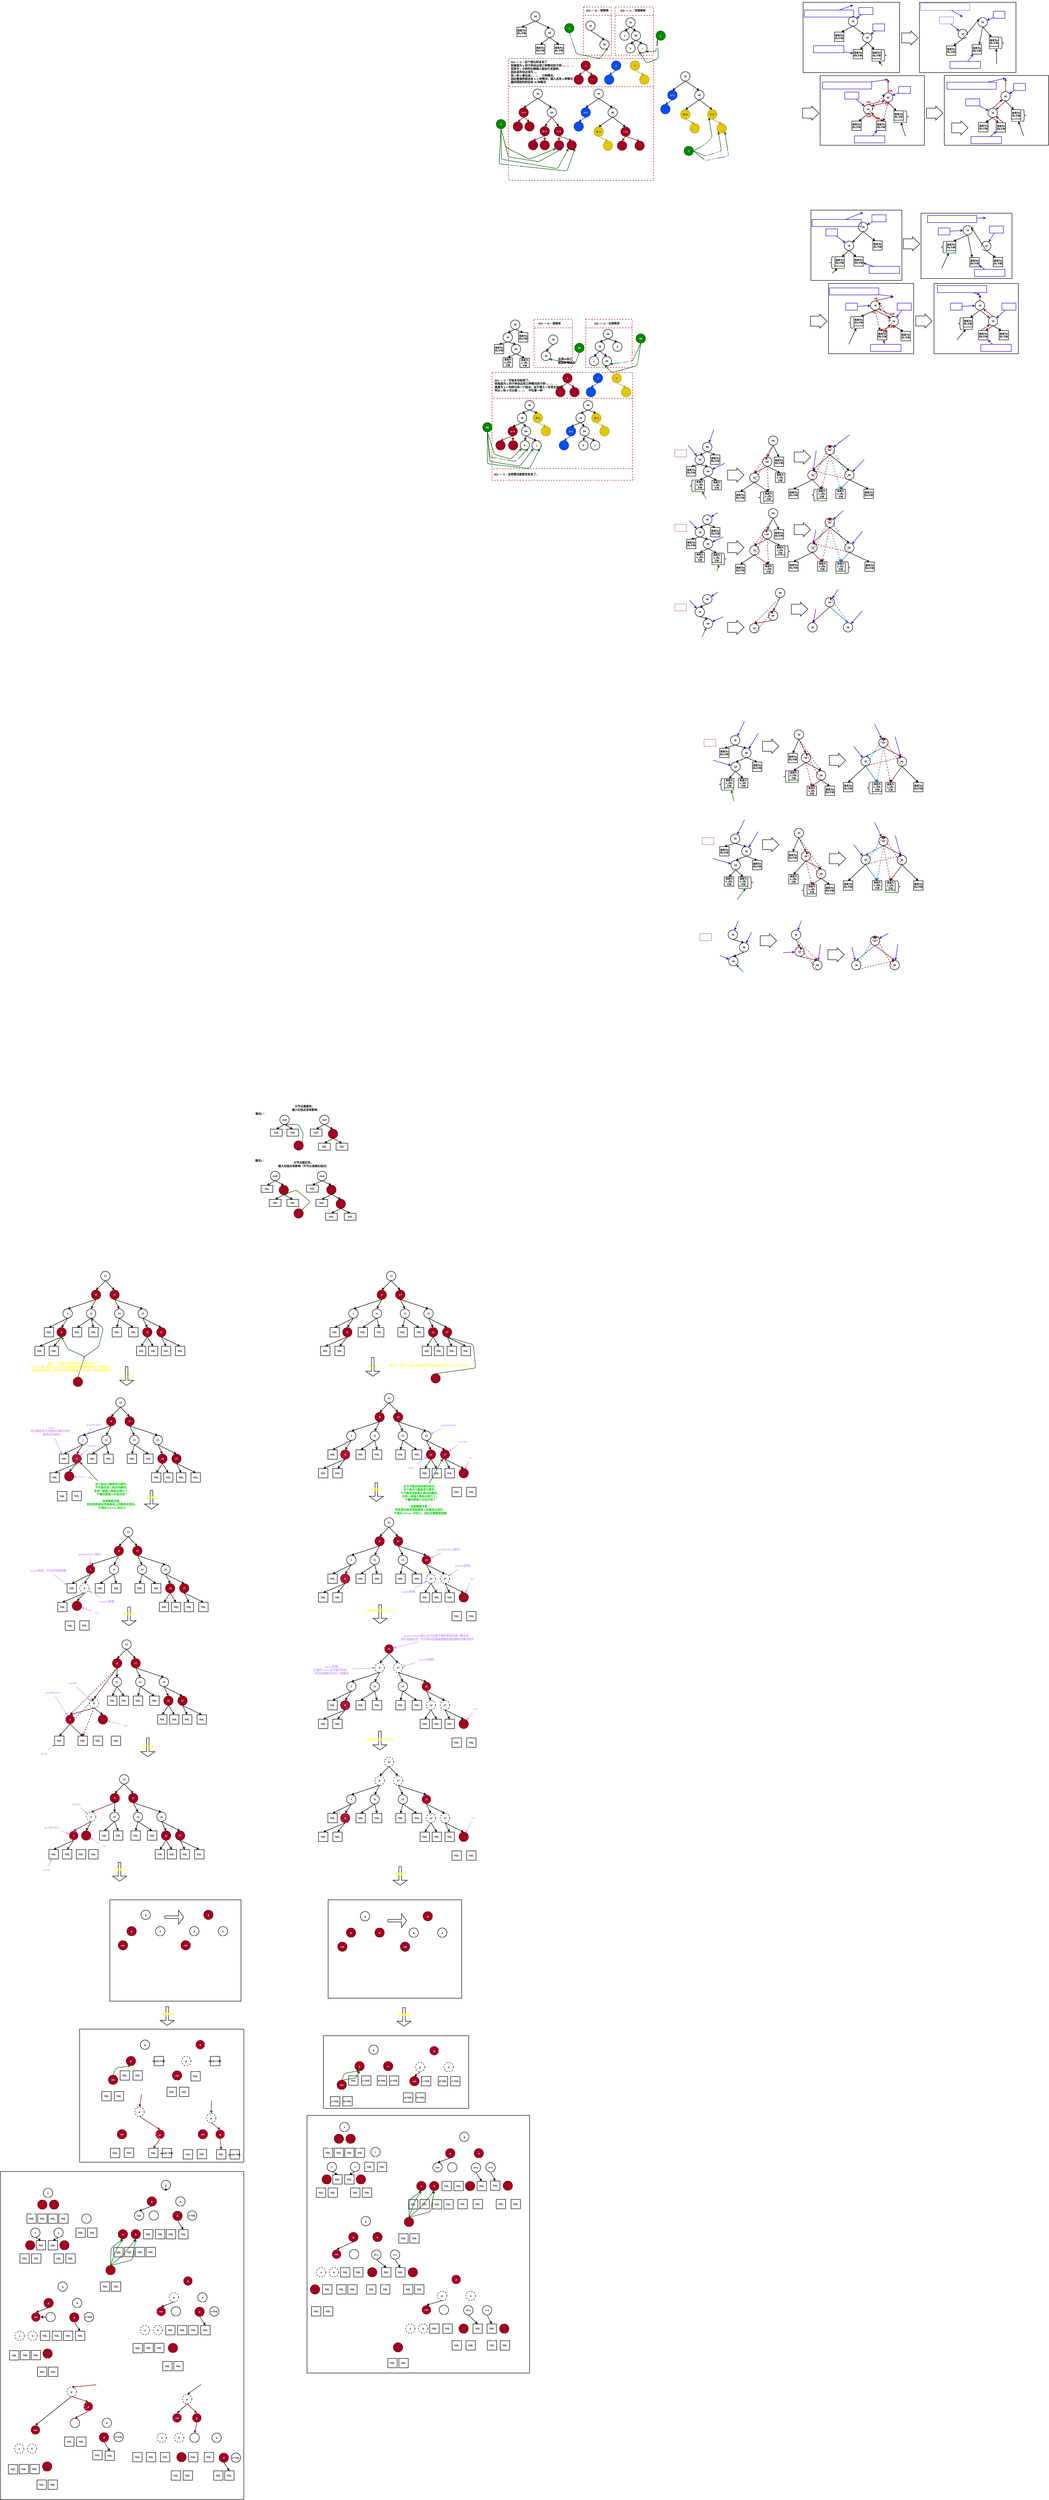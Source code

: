 <mxfile>
    <diagram id="VpbXhYKfguBQtt2tWafs" name="第 1 页">
        <mxGraphModel dx="4000" dy="2137" grid="1" gridSize="10" guides="1" tooltips="1" connect="1" arrows="0" fold="1" page="1" pageScale="1" pageWidth="50000" pageHeight="50000" math="0" shadow="0">
            <root>
                <mxCell id="0"/>
                <mxCell id="1" parent="0"/>
                <mxCell id="8775" value="" style="whiteSpace=wrap;html=1;strokeWidth=2;" parent="1" vertex="1">
                    <mxGeometry x="2060" y="12090" width="1040" height="1400" as="geometry"/>
                </mxCell>
                <mxCell id="8774" value="" style="whiteSpace=wrap;html=1;strokeWidth=2;" parent="1" vertex="1">
                    <mxGeometry x="2399" y="11482" width="701" height="568" as="geometry"/>
                </mxCell>
                <mxCell id="8773" value="" style="whiteSpace=wrap;html=1;strokeWidth=2;" parent="1" vertex="1">
                    <mxGeometry x="2528" y="10930" width="560" height="432.5" as="geometry"/>
                </mxCell>
                <mxCell id="7009" value="" style="group" parent="1" vertex="1" connectable="0">
                    <mxGeometry x="2804.75" y="11175.5" width="280" height="218.5" as="geometry"/>
                </mxCell>
                <mxCell id="7010" value="" style="triangle;whiteSpace=wrap;html=1;strokeColor=#FFFFFF;strokeWidth=2;fontFamily=Comic Sans MS;fontColor=#FFFFFF;fillColor=none;gradientColor=none;gradientDirection=radial;rotation=-90;fontStyle=1" parent="7009" vertex="1">
                    <mxGeometry x="1.5" y="-1.5" width="37" height="40" as="geometry"/>
                </mxCell>
                <mxCell id="7011" value="&lt;b&gt;a&lt;/b&gt;" style="text;html=1;align=center;verticalAlign=middle;resizable=0;points=[];autosize=1;strokeColor=none;fillColor=none;fontFamily=Comic Sans MS;fontColor=#FFFFFF;" parent="7009" vertex="1">
                    <mxGeometry x="3.5" y="8.5" width="30" height="30" as="geometry"/>
                </mxCell>
                <mxCell id="6993" value="&lt;b&gt;该子树可能是完整的树，也可以只是子树：&lt;br&gt;如果 uncle 不存在或者存在但是为黑，&lt;br&gt;parent、&lt;/b&gt;&lt;b&gt;uncle&amp;nbsp;&lt;/b&gt;&lt;b&gt;变为黑，&lt;br&gt;grandFather 变为红&lt;br&gt;然后根据情况进行结点的旋转（可以单旋也可以双旋）&lt;br&gt;&lt;/b&gt;" style="text;html=1;align=center;verticalAlign=middle;resizable=0;points=[];autosize=1;strokeColor=#FFFFFF;fillColor=none;fontFamily=Comic Sans MS;fontColor=#ffffff;strokeWidth=2;" parent="7009" vertex="1">
                    <mxGeometry x="-194.75" y="64.25" width="310" height="90" as="geometry"/>
                </mxCell>
                <mxCell id="8766" value="" style="whiteSpace=wrap;html=1;strokeWidth=2;" parent="1" vertex="1">
                    <mxGeometry x="3460" y="10930" width="570" height="420" as="geometry"/>
                </mxCell>
                <mxCell id="8765" value="" style="whiteSpace=wrap;html=1;strokeWidth=2;" parent="1" vertex="1">
                    <mxGeometry x="3370" y="11850" width="950" height="1100" as="geometry"/>
                </mxCell>
                <mxCell id="8725" value="" style="whiteSpace=wrap;html=1;strokeWidth=2;" parent="1" vertex="1">
                    <mxGeometry x="3440" y="11510" width="620" height="310" as="geometry"/>
                </mxCell>
                <mxCell id="8636" value="&lt;font&gt;&lt;span&gt;NIL&lt;/span&gt;&lt;/font&gt;" style="whiteSpace=wrap;html=1;strokeWidth=2;fontFamily=Comic Sans MS;fontStyle=1" parent="1" vertex="1">
                    <mxGeometry x="2544.5" y="12414.5" width="40" height="40" as="geometry"/>
                </mxCell>
                <mxCell id="6174" value="8" style="ellipse;whiteSpace=wrap;html=1;strokeWidth=2;fontStyle=1;fillColor=#a20025;fontColor=#ffffff;strokeColor=#6F0000;fontFamily=Comic Sans MS;" parent="1" vertex="1">
                    <mxGeometry x="2539.25" y="9900" width="40" height="40" as="geometry"/>
                </mxCell>
                <mxCell id="6175" style="edgeStyle=none;html=1;exitX=0.5;exitY=1;exitDx=0;exitDy=0;entryX=0.5;entryY=0;entryDx=0;entryDy=0;fontFamily=Comic Sans MS;fontStyle=1;strokeWidth=2;" parent="1" source="6177" target="6180" edge="1">
                    <mxGeometry relative="1" as="geometry"/>
                </mxCell>
                <mxCell id="6176" style="edgeStyle=none;html=1;exitX=0.5;exitY=1;exitDx=0;exitDy=0;entryX=0.5;entryY=0;entryDx=0;entryDy=0;fontFamily=Comic Sans MS;fontStyle=1;strokeWidth=2;" parent="1" source="6177" target="6181" edge="1">
                    <mxGeometry relative="1" as="geometry"/>
                </mxCell>
                <mxCell id="6177" value="&lt;font&gt;root&lt;/font&gt;" style="ellipse;whiteSpace=wrap;html=1;strokeWidth=2;fontStyle=1;fontFamily=Comic Sans MS;" parent="1" vertex="1">
                    <mxGeometry x="3254" y="7580" width="40" height="40" as="geometry"/>
                </mxCell>
                <mxCell id="6178" style="edgeStyle=none;html=1;exitX=1;exitY=0;exitDx=0;exitDy=0;fontFamily=Comic Sans MS;fillColor=#008a00;strokeColor=#005700;fontStyle=1;strokeWidth=2;" parent="1" source="6179" edge="1">
                    <mxGeometry relative="1" as="geometry">
                        <mxPoint x="3274" y="7620" as="targetPoint"/>
                        <Array as="points">
                            <mxPoint x="3354" y="7660"/>
                            <mxPoint x="3334" y="7620"/>
                        </Array>
                    </mxGeometry>
                </mxCell>
                <mxCell id="6179" value="" style="ellipse;whiteSpace=wrap;html=1;strokeWidth=2;fillColor=#a20025;fontColor=#ffffff;strokeColor=#6F0000;fontFamily=Comic Sans MS;fontStyle=1" parent="1" vertex="1">
                    <mxGeometry x="3314.04" y="7690" width="40" height="40" as="geometry"/>
                </mxCell>
                <mxCell id="6180" value="&lt;font&gt;&lt;span&gt;NIL&lt;/span&gt;&lt;/font&gt;" style="whiteSpace=wrap;html=1;strokeWidth=2;fontFamily=Comic Sans MS;fontStyle=1" parent="1" vertex="1">
                    <mxGeometry x="3214" y="7640" width="50" height="30" as="geometry"/>
                </mxCell>
                <mxCell id="6181" value="&lt;font&gt;&lt;span&gt;NIL&lt;/span&gt;&lt;/font&gt;" style="whiteSpace=wrap;html=1;strokeWidth=2;fontFamily=Comic Sans MS;fontStyle=1" parent="1" vertex="1">
                    <mxGeometry x="3284" y="7640" width="50" height="30" as="geometry"/>
                </mxCell>
                <mxCell id="6182" style="edgeStyle=none;html=1;exitX=0.5;exitY=1;exitDx=0;exitDy=0;entryX=0.5;entryY=0;entryDx=0;entryDy=0;fontFamily=Comic Sans MS;fontStyle=1;strokeWidth=2;" parent="1" source="6183" target="6187" edge="1">
                    <mxGeometry relative="1" as="geometry"/>
                </mxCell>
                <mxCell id="6183" value="&lt;font&gt;root&lt;/font&gt;" style="ellipse;whiteSpace=wrap;html=1;strokeWidth=2;fontStyle=1;fontFamily=Comic Sans MS;" parent="1" vertex="1">
                    <mxGeometry x="3424" y="7580" width="40" height="40" as="geometry"/>
                </mxCell>
                <mxCell id="6184" style="edgeStyle=none;html=1;exitX=0.5;exitY=1;exitDx=0;exitDy=0;entryX=0.5;entryY=0;entryDx=0;entryDy=0;fontFamily=Comic Sans MS;fontStyle=1;strokeWidth=2;" parent="1" source="6186" target="6189" edge="1">
                    <mxGeometry relative="1" as="geometry"/>
                </mxCell>
                <mxCell id="6185" style="edgeStyle=none;html=1;exitX=0.5;exitY=1;exitDx=0;exitDy=0;entryX=0.5;entryY=0;entryDx=0;entryDy=0;fontFamily=Comic Sans MS;fontStyle=1;strokeWidth=2;" parent="1" source="6186" target="6190" edge="1">
                    <mxGeometry relative="1" as="geometry"/>
                </mxCell>
                <mxCell id="6186" value="" style="ellipse;whiteSpace=wrap;html=1;strokeWidth=2;fillColor=#a20025;fontColor=#ffffff;strokeColor=#6F0000;fontFamily=Comic Sans MS;fontStyle=1" parent="1" vertex="1">
                    <mxGeometry x="3460.75" y="7640" width="40" height="40" as="geometry"/>
                </mxCell>
                <mxCell id="6187" value="&lt;font&gt;&lt;span&gt;NIL&lt;/span&gt;&lt;/font&gt;" style="whiteSpace=wrap;html=1;strokeWidth=2;fontFamily=Comic Sans MS;fontStyle=1" parent="1" vertex="1">
                    <mxGeometry x="3384" y="7640" width="50" height="30" as="geometry"/>
                </mxCell>
                <mxCell id="6188" style="edgeStyle=none;html=1;exitX=0.5;exitY=1;exitDx=0;exitDy=0;entryX=0.5;entryY=0;entryDx=0;entryDy=0;fontFamily=Comic Sans MS;fontStyle=1;strokeWidth=2;" parent="1" source="6183" target="6186" edge="1">
                    <mxGeometry relative="1" as="geometry">
                        <mxPoint x="3479" y="7640" as="targetPoint"/>
                    </mxGeometry>
                </mxCell>
                <mxCell id="6189" value="&lt;font&gt;&lt;span&gt;NIL&lt;/span&gt;&lt;/font&gt;" style="whiteSpace=wrap;html=1;strokeWidth=2;fontFamily=Comic Sans MS;fontStyle=1" parent="1" vertex="1">
                    <mxGeometry x="3419" y="7700" width="50" height="30" as="geometry"/>
                </mxCell>
                <mxCell id="6190" value="&lt;font&gt;&lt;span&gt;NIL&lt;/span&gt;&lt;/font&gt;" style="whiteSpace=wrap;html=1;strokeWidth=2;fontFamily=Comic Sans MS;fontStyle=1" parent="1" vertex="1">
                    <mxGeometry x="3494" y="7700" width="50" height="30" as="geometry"/>
                </mxCell>
                <mxCell id="6191" value="&lt;span&gt;父节点是黑色，&lt;br&gt;插入红结点没有影响&lt;/span&gt;" style="text;html=1;align=center;verticalAlign=middle;resizable=0;points=[];autosize=1;strokeColor=none;fillColor=none;fontFamily=Comic Sans MS;fontStyle=1;strokeWidth=2;" parent="1" vertex="1">
                    <mxGeometry x="3294" y="7530" width="130" height="40" as="geometry"/>
                </mxCell>
                <mxCell id="6192" value="" style="ellipse;whiteSpace=wrap;html=1;strokeWidth=2;fillColor=#a20025;fontColor=#ffffff;strokeColor=#6F0000;fontFamily=Comic Sans MS;fontStyle=1" parent="1" vertex="1">
                    <mxGeometry x="3314.04" y="7980" width="40" height="40" as="geometry"/>
                </mxCell>
                <mxCell id="6193" style="edgeStyle=none;html=1;exitX=0.5;exitY=1;exitDx=0;exitDy=0;entryX=0.5;entryY=0;entryDx=0;entryDy=0;fontFamily=Comic Sans MS;fontStyle=1;strokeWidth=2;" parent="1" source="6194" target="6198" edge="1">
                    <mxGeometry relative="1" as="geometry"/>
                </mxCell>
                <mxCell id="6194" value="&lt;font&gt;root&lt;/font&gt;" style="ellipse;whiteSpace=wrap;html=1;strokeWidth=2;fontStyle=1;fontFamily=Comic Sans MS;" parent="1" vertex="1">
                    <mxGeometry x="3214" y="7820" width="40" height="40" as="geometry"/>
                </mxCell>
                <mxCell id="6195" style="edgeStyle=none;html=1;exitX=0.5;exitY=1;exitDx=0;exitDy=0;entryX=0.5;entryY=0;entryDx=0;entryDy=0;fontFamily=Comic Sans MS;fontStyle=1;strokeWidth=2;" parent="1" source="6197" target="6200" edge="1">
                    <mxGeometry relative="1" as="geometry"/>
                </mxCell>
                <mxCell id="6196" style="edgeStyle=none;html=1;exitX=0.5;exitY=1;exitDx=0;exitDy=0;entryX=0.5;entryY=0;entryDx=0;entryDy=0;fontFamily=Comic Sans MS;fontStyle=1;strokeWidth=2;" parent="1" source="6197" target="6201" edge="1">
                    <mxGeometry relative="1" as="geometry"/>
                </mxCell>
                <mxCell id="6197" value="" style="ellipse;whiteSpace=wrap;html=1;strokeWidth=2;fillColor=#a20025;fontColor=#ffffff;strokeColor=#6F0000;fontFamily=Comic Sans MS;fontStyle=1" parent="1" vertex="1">
                    <mxGeometry x="3250.75" y="7880" width="40" height="40" as="geometry"/>
                </mxCell>
                <mxCell id="6198" value="&lt;font&gt;&lt;span&gt;NIL&lt;/span&gt;&lt;/font&gt;" style="whiteSpace=wrap;html=1;strokeWidth=2;fontFamily=Comic Sans MS;fontStyle=1" parent="1" vertex="1">
                    <mxGeometry x="3174" y="7880" width="50" height="30" as="geometry"/>
                </mxCell>
                <mxCell id="6199" style="edgeStyle=none;html=1;exitX=0.5;exitY=1;exitDx=0;exitDy=0;entryX=0.5;entryY=0;entryDx=0;entryDy=0;fontFamily=Comic Sans MS;fontStyle=1;strokeWidth=2;" parent="1" source="6194" target="6197" edge="1">
                    <mxGeometry relative="1" as="geometry">
                        <mxPoint x="3269" y="7880" as="targetPoint"/>
                    </mxGeometry>
                </mxCell>
                <mxCell id="6200" value="&lt;font&gt;&lt;span&gt;NIL&lt;/span&gt;&lt;/font&gt;" style="whiteSpace=wrap;html=1;strokeWidth=2;fontFamily=Comic Sans MS;fontStyle=1" parent="1" vertex="1">
                    <mxGeometry x="3209" y="7940" width="50" height="30" as="geometry"/>
                </mxCell>
                <mxCell id="6201" value="&lt;font&gt;&lt;span&gt;NIL&lt;/span&gt;&lt;/font&gt;" style="whiteSpace=wrap;html=1;strokeWidth=2;fontFamily=Comic Sans MS;fontStyle=1" parent="1" vertex="1">
                    <mxGeometry x="3284" y="7940" width="50" height="30" as="geometry"/>
                </mxCell>
                <mxCell id="6202" value="&lt;span&gt;父节点是红色，&lt;br&gt;插入红结点有影响（不可以连续红结点）&lt;/span&gt;" style="text;html=1;align=center;verticalAlign=middle;resizable=0;points=[];autosize=1;strokeColor=none;fillColor=none;fontFamily=Comic Sans MS;fontStyle=1;strokeWidth=2;" parent="1" vertex="1">
                    <mxGeometry x="3234" y="7770" width="240" height="40" as="geometry"/>
                </mxCell>
                <mxCell id="6203" style="edgeStyle=none;html=1;exitX=1;exitY=0;exitDx=0;exitDy=0;fontFamily=Comic Sans MS;fillColor=#008a00;strokeColor=#005700;entryX=0.5;entryY=1;entryDx=0;entryDy=0;fontStyle=1;strokeWidth=2;" parent="1" source="6192" target="6197" edge="1">
                    <mxGeometry relative="1" as="geometry">
                        <mxPoint x="3464" y="7870" as="targetPoint"/>
                        <Array as="points">
                            <mxPoint x="3384" y="7950"/>
                            <mxPoint x="3324" y="7900"/>
                        </Array>
                    </mxGeometry>
                </mxCell>
                <mxCell id="6204" style="edgeStyle=none;html=1;exitX=0.5;exitY=1;exitDx=0;exitDy=0;entryX=0.5;entryY=0;entryDx=0;entryDy=0;fontFamily=Comic Sans MS;fontStyle=1;strokeWidth=2;" parent="1" source="6206" target="6215" edge="1">
                    <mxGeometry relative="1" as="geometry"/>
                </mxCell>
                <mxCell id="6205" style="edgeStyle=none;html=1;exitX=0.5;exitY=1;exitDx=0;exitDy=0;entryX=0.5;entryY=0;entryDx=0;entryDy=0;fontFamily=Comic Sans MS;fontStyle=1;strokeWidth=2;" parent="1" source="6206" target="6216" edge="1">
                    <mxGeometry relative="1" as="geometry"/>
                </mxCell>
                <mxCell id="6206" value="" style="ellipse;whiteSpace=wrap;html=1;strokeWidth=2;fillColor=#a20025;fontColor=#ffffff;strokeColor=#6F0000;fontFamily=Comic Sans MS;fontStyle=1" parent="1" vertex="1">
                    <mxGeometry x="3494" y="7939" width="40" height="40" as="geometry"/>
                </mxCell>
                <mxCell id="6207" style="edgeStyle=none;html=1;exitX=0.5;exitY=1;exitDx=0;exitDy=0;entryX=0.5;entryY=0;entryDx=0;entryDy=0;fontFamily=Comic Sans MS;fontStyle=1;strokeWidth=2;" parent="1" source="6208" target="6212" edge="1">
                    <mxGeometry relative="1" as="geometry"/>
                </mxCell>
                <mxCell id="6208" value="&lt;font&gt;root&lt;/font&gt;" style="ellipse;whiteSpace=wrap;html=1;strokeWidth=2;fontStyle=1;fontFamily=Comic Sans MS;" parent="1" vertex="1">
                    <mxGeometry x="3414" y="7820" width="40" height="40" as="geometry"/>
                </mxCell>
                <mxCell id="6209" style="edgeStyle=none;html=1;exitX=0.5;exitY=1;exitDx=0;exitDy=0;entryX=0.5;entryY=0;entryDx=0;entryDy=0;fontFamily=Comic Sans MS;fontStyle=1;strokeWidth=2;" parent="1" source="6211" target="6214" edge="1">
                    <mxGeometry relative="1" as="geometry"/>
                </mxCell>
                <mxCell id="6210" style="edgeStyle=none;html=1;exitX=0.5;exitY=1;exitDx=0;exitDy=0;fontFamily=Comic Sans MS;entryX=0.5;entryY=0;entryDx=0;entryDy=0;fontStyle=1;strokeWidth=2;" parent="1" source="6211" target="6206" edge="1">
                    <mxGeometry relative="1" as="geometry">
                        <mxPoint x="3524" y="7930" as="targetPoint"/>
                    </mxGeometry>
                </mxCell>
                <mxCell id="6211" value="" style="ellipse;whiteSpace=wrap;html=1;strokeWidth=2;fillColor=#a20025;fontColor=#ffffff;strokeColor=#6F0000;fontFamily=Comic Sans MS;fontStyle=1" parent="1" vertex="1">
                    <mxGeometry x="3454" y="7879" width="40" height="40" as="geometry"/>
                </mxCell>
                <mxCell id="6212" value="&lt;font&gt;&lt;span&gt;NIL&lt;/span&gt;&lt;/font&gt;" style="whiteSpace=wrap;html=1;strokeWidth=2;fontFamily=Comic Sans MS;fontStyle=1" parent="1" vertex="1">
                    <mxGeometry x="3368" y="7879" width="50" height="30" as="geometry"/>
                </mxCell>
                <mxCell id="6213" style="edgeStyle=none;html=1;exitX=0.5;exitY=1;exitDx=0;exitDy=0;entryX=0.5;entryY=0;entryDx=0;entryDy=0;fontFamily=Comic Sans MS;fontStyle=1;strokeWidth=2;" parent="1" source="6208" target="6211" edge="1">
                    <mxGeometry relative="1" as="geometry">
                        <mxPoint x="3479" y="7880" as="targetPoint"/>
                    </mxGeometry>
                </mxCell>
                <mxCell id="6214" value="&lt;font&gt;&lt;span&gt;NIL&lt;/span&gt;&lt;/font&gt;" style="whiteSpace=wrap;html=1;strokeWidth=2;fontFamily=Comic Sans MS;fontStyle=1" parent="1" vertex="1">
                    <mxGeometry x="3408" y="7940" width="50" height="30" as="geometry"/>
                </mxCell>
                <mxCell id="6215" value="&lt;font&gt;&lt;span&gt;NIL&lt;/span&gt;&lt;/font&gt;" style="whiteSpace=wrap;html=1;strokeWidth=2;fontFamily=Comic Sans MS;fontStyle=1" parent="1" vertex="1">
                    <mxGeometry x="3449" y="7999" width="50" height="30" as="geometry"/>
                </mxCell>
                <mxCell id="6216" value="&lt;font&gt;&lt;span&gt;NIL&lt;/span&gt;&lt;/font&gt;" style="whiteSpace=wrap;html=1;strokeWidth=2;fontFamily=Comic Sans MS;fontStyle=1" parent="1" vertex="1">
                    <mxGeometry x="3529" y="7999" width="50" height="30" as="geometry"/>
                </mxCell>
                <mxCell id="6218" style="edgeStyle=none;html=1;exitX=0.5;exitY=1;exitDx=0;exitDy=0;entryX=0.5;entryY=0;entryDx=0;entryDy=0;fontFamily=Comic Sans MS;fontStyle=1;strokeWidth=2;" parent="1" source="6234" target="6253" edge="1">
                    <mxGeometry relative="1" as="geometry">
                        <mxPoint x="2593" y="8357" as="sourcePoint"/>
                    </mxGeometry>
                </mxCell>
                <mxCell id="6219" style="edgeStyle=none;html=1;exitX=0.5;exitY=1;exitDx=0;exitDy=0;entryX=0.5;entryY=0;entryDx=0;entryDy=0;fontFamily=Comic Sans MS;fontStyle=1;strokeWidth=2;" parent="1" source="6249" target="6226" edge="1">
                    <mxGeometry relative="1" as="geometry"/>
                </mxCell>
                <mxCell id="6220" style="edgeStyle=none;html=1;exitX=0.5;exitY=1;exitDx=0;exitDy=0;entryX=0.5;entryY=0;entryDx=0;entryDy=0;fontFamily=Comic Sans MS;fontStyle=1;strokeWidth=2;" parent="1" source="6249" target="6227" edge="1">
                    <mxGeometry relative="1" as="geometry"/>
                </mxCell>
                <mxCell id="6221" style="edgeStyle=none;html=1;exitX=0.5;exitY=1;exitDx=0;exitDy=0;entryX=0.5;entryY=0;entryDx=0;entryDy=0;fontFamily=Comic Sans MS;fontStyle=1;strokeWidth=2;" parent="1" source="6223" target="6249" edge="1">
                    <mxGeometry relative="1" as="geometry"/>
                </mxCell>
                <mxCell id="6222" style="edgeStyle=none;html=1;exitX=0.5;exitY=1;exitDx=0;exitDy=0;entryX=0.5;entryY=0;entryDx=0;entryDy=0;fontFamily=Comic Sans MS;fontStyle=1;strokeWidth=2;" parent="1" source="6223" target="6257" edge="1">
                    <mxGeometry relative="1" as="geometry"/>
                </mxCell>
                <mxCell id="6223" value="25" style="ellipse;whiteSpace=wrap;html=1;strokeWidth=2;fontFamily=Comic Sans MS;fontStyle=1" parent="1" vertex="1">
                    <mxGeometry x="2648.5" y="8407" width="40" height="40" as="geometry"/>
                </mxCell>
                <mxCell id="6224" value="&lt;font&gt;&lt;span&gt;NIL&lt;/span&gt;&lt;/font&gt;" style="whiteSpace=wrap;html=1;strokeWidth=2;fontFamily=Comic Sans MS;fontStyle=1" parent="1" vertex="1">
                    <mxGeometry x="2538" y="8487" width="40" height="40" as="geometry"/>
                </mxCell>
                <mxCell id="6225" style="edgeStyle=none;html=1;exitX=0.5;exitY=1;exitDx=0;exitDy=0;entryX=0.5;entryY=0;entryDx=0;entryDy=0;fontFamily=Comic Sans MS;fontStyle=1;strokeWidth=2;" parent="1" source="6234" target="6223" edge="1">
                    <mxGeometry relative="1" as="geometry">
                        <mxPoint x="2628" y="8377" as="targetPoint"/>
                        <mxPoint x="2593" y="8357" as="sourcePoint"/>
                    </mxGeometry>
                </mxCell>
                <mxCell id="6226" value="&lt;font&gt;&lt;span&gt;NIL&lt;/span&gt;&lt;/font&gt;" style="whiteSpace=wrap;html=1;strokeWidth=2;fontFamily=Comic Sans MS;fontStyle=1" parent="1" vertex="1">
                    <mxGeometry x="2748" y="8567" width="40" height="40" as="geometry"/>
                </mxCell>
                <mxCell id="6227" value="&lt;font&gt;&lt;span&gt;NIL&lt;/span&gt;&lt;/font&gt;" style="whiteSpace=wrap;html=1;strokeWidth=2;fontFamily=Comic Sans MS;fontStyle=1" parent="1" vertex="1">
                    <mxGeometry x="2808" y="8567" width="40" height="40" as="geometry"/>
                </mxCell>
                <mxCell id="6228" style="edgeStyle=none;html=1;exitX=0.5;exitY=1;exitDx=0;exitDy=0;fontFamily=Comic Sans MS;entryX=0.5;entryY=0;entryDx=0;entryDy=0;fontStyle=1;strokeWidth=2;" parent="1" source="6230" target="6234" edge="1">
                    <mxGeometry relative="1" as="geometry">
                        <mxPoint x="2603" y="8287" as="targetPoint"/>
                    </mxGeometry>
                </mxCell>
                <mxCell id="6229" style="edgeStyle=none;html=1;exitX=0.5;exitY=1;exitDx=0;exitDy=0;entryX=0.5;entryY=0;entryDx=0;entryDy=0;fontFamily=Comic Sans MS;fontStyle=1;strokeWidth=2;" parent="1" source="6230" target="6233" edge="1">
                    <mxGeometry relative="1" as="geometry"/>
                </mxCell>
                <mxCell id="6230" value="&lt;font&gt;13&lt;/font&gt;" style="ellipse;whiteSpace=wrap;html=1;strokeWidth=2;fontStyle=1;fontFamily=Comic Sans MS;" parent="1" vertex="1">
                    <mxGeometry x="2489" y="8247" width="40" height="40" as="geometry"/>
                </mxCell>
                <mxCell id="6231" style="edgeStyle=none;html=1;exitX=0.5;exitY=1;exitDx=0;exitDy=0;entryX=0.5;entryY=0;entryDx=0;entryDy=0;fontFamily=Comic Sans MS;fontStyle=1;strokeWidth=2;" parent="1" source="6233" target="6238" edge="1">
                    <mxGeometry relative="1" as="geometry"/>
                </mxCell>
                <mxCell id="6232" style="edgeStyle=none;html=1;exitX=0.5;exitY=1;exitDx=0;exitDy=0;fontFamily=Comic Sans MS;entryX=0.5;entryY=0;entryDx=0;entryDy=0;fontStyle=1;strokeWidth=2;" parent="1" source="6233" target="6246" edge="1">
                    <mxGeometry relative="1" as="geometry">
                        <mxPoint x="2473" y="8377" as="targetPoint"/>
                    </mxGeometry>
                </mxCell>
                <mxCell id="6233" value="8" style="ellipse;whiteSpace=wrap;html=1;strokeWidth=2;fontStyle=1;fillColor=#a20025;fontColor=#ffffff;strokeColor=#6F0000;fontFamily=Comic Sans MS;" parent="1" vertex="1">
                    <mxGeometry x="2449" y="8327" width="40" height="40" as="geometry"/>
                </mxCell>
                <mxCell id="6234" value="17" style="ellipse;whiteSpace=wrap;html=1;strokeWidth=2;fillColor=#a20025;fontColor=#ffffff;strokeColor=#6F0000;fontFamily=Comic Sans MS;fontStyle=1" parent="1" vertex="1">
                    <mxGeometry x="2528" y="8327" width="40" height="40" as="geometry"/>
                </mxCell>
                <mxCell id="6235" value="&lt;font&gt;&lt;span&gt;NIL&lt;/span&gt;&lt;/font&gt;" style="whiteSpace=wrap;html=1;strokeWidth=2;fontFamily=Comic Sans MS;fontStyle=1" parent="1" vertex="1">
                    <mxGeometry x="2248" y="8487" width="40" height="40" as="geometry"/>
                </mxCell>
                <mxCell id="6236" style="edgeStyle=none;html=1;exitX=0.5;exitY=1;exitDx=0;exitDy=0;entryX=0.5;entryY=0;entryDx=0;entryDy=0;fontFamily=Comic Sans MS;fontStyle=1;strokeWidth=2;" parent="1" source="6238" target="6241" edge="1">
                    <mxGeometry relative="1" as="geometry"/>
                </mxCell>
                <mxCell id="6237" style="edgeStyle=none;html=1;exitX=0.5;exitY=1;exitDx=0;exitDy=0;entryX=0.5;entryY=0;entryDx=0;entryDy=0;fontFamily=Comic Sans MS;fontStyle=1;strokeWidth=2;" parent="1" source="6238" target="6235" edge="1">
                    <mxGeometry relative="1" as="geometry"/>
                </mxCell>
                <mxCell id="6238" value="1" style="ellipse;whiteSpace=wrap;html=1;strokeWidth=2;fontFamily=Comic Sans MS;fontStyle=1" parent="1" vertex="1">
                    <mxGeometry x="2328" y="8407" width="40" height="40" as="geometry"/>
                </mxCell>
                <mxCell id="6239" style="edgeStyle=none;html=1;exitX=0.5;exitY=1;exitDx=0;exitDy=0;entryX=0.5;entryY=0;entryDx=0;entryDy=0;fontFamily=Comic Sans MS;fontStyle=1;strokeWidth=2;" parent="1" source="6241" target="6242" edge="1">
                    <mxGeometry relative="1" as="geometry"/>
                </mxCell>
                <mxCell id="6240" style="edgeStyle=none;html=1;exitX=0.5;exitY=1;exitDx=0;exitDy=0;entryX=0.5;entryY=0;entryDx=0;entryDy=0;fontFamily=Comic Sans MS;fontStyle=1;strokeWidth=2;" parent="1" source="6241" target="6243" edge="1">
                    <mxGeometry relative="1" as="geometry"/>
                </mxCell>
                <mxCell id="6241" value="6" style="ellipse;whiteSpace=wrap;html=1;strokeWidth=2;fontStyle=1;fillColor=#a20025;fontColor=#ffffff;strokeColor=#6F0000;fontFamily=Comic Sans MS;" parent="1" vertex="1">
                    <mxGeometry x="2302" y="8487" width="40" height="40" as="geometry"/>
                </mxCell>
                <mxCell id="6242" value="&lt;font&gt;&lt;span&gt;NIL&lt;/span&gt;&lt;/font&gt;" style="whiteSpace=wrap;html=1;strokeWidth=2;fontFamily=Comic Sans MS;fontStyle=1" parent="1" vertex="1">
                    <mxGeometry x="2208" y="8567" width="40" height="40" as="geometry"/>
                </mxCell>
                <mxCell id="6243" value="&lt;font&gt;&lt;span&gt;NIL&lt;/span&gt;&lt;/font&gt;" style="whiteSpace=wrap;html=1;strokeWidth=2;fontFamily=Comic Sans MS;fontStyle=1" parent="1" vertex="1">
                    <mxGeometry x="2269" y="8567" width="40" height="40" as="geometry"/>
                </mxCell>
                <mxCell id="6244" style="edgeStyle=none;html=1;exitX=0.5;exitY=1;exitDx=0;exitDy=0;entryX=0.5;entryY=0;entryDx=0;entryDy=0;fontFamily=Comic Sans MS;fontStyle=1;strokeWidth=2;" parent="1" source="6246" target="6247" edge="1">
                    <mxGeometry relative="1" as="geometry"/>
                </mxCell>
                <mxCell id="6245" style="edgeStyle=none;html=1;exitX=0.5;exitY=1;exitDx=0;exitDy=0;entryX=0.5;entryY=0;entryDx=0;entryDy=0;fontFamily=Comic Sans MS;fontStyle=1;strokeWidth=2;" parent="1" source="6246" target="6248" edge="1">
                    <mxGeometry relative="1" as="geometry"/>
                </mxCell>
                <mxCell id="6246" value="11" style="ellipse;whiteSpace=wrap;html=1;strokeWidth=2;fontFamily=Comic Sans MS;fontStyle=1" parent="1" vertex="1">
                    <mxGeometry x="2428" y="8407" width="40" height="40" as="geometry"/>
                </mxCell>
                <mxCell id="6247" value="&lt;font&gt;&lt;span&gt;NIL&lt;/span&gt;&lt;/font&gt;" style="whiteSpace=wrap;html=1;strokeWidth=2;fontFamily=Comic Sans MS;fontStyle=1" parent="1" vertex="1">
                    <mxGeometry x="2368" y="8487" width="40" height="40" as="geometry"/>
                </mxCell>
                <mxCell id="6248" value="&lt;font&gt;&lt;span&gt;NIL&lt;/span&gt;&lt;/font&gt;" style="whiteSpace=wrap;html=1;strokeWidth=2;fontFamily=Comic Sans MS;fontStyle=1" parent="1" vertex="1">
                    <mxGeometry x="2438" y="8487" width="40" height="40" as="geometry"/>
                </mxCell>
                <mxCell id="6249" value="27" style="ellipse;whiteSpace=wrap;html=1;strokeWidth=2;fillColor=#a20025;fontColor=#ffffff;strokeColor=#6F0000;fontFamily=Comic Sans MS;fontStyle=1" parent="1" vertex="1">
                    <mxGeometry x="2728" y="8487" width="40" height="40" as="geometry"/>
                </mxCell>
                <mxCell id="6250" value="&lt;font&gt;&lt;span&gt;NIL&lt;/span&gt;&lt;/font&gt;" style="whiteSpace=wrap;html=1;strokeWidth=2;fontFamily=Comic Sans MS;fontStyle=1" parent="1" vertex="1">
                    <mxGeometry x="2642" y="8567" width="39.5" height="40" as="geometry"/>
                </mxCell>
                <mxCell id="6251" style="edgeStyle=none;html=1;exitX=0.5;exitY=1;exitDx=0;exitDy=0;entryX=0.5;entryY=0;entryDx=0;entryDy=0;fontFamily=Comic Sans MS;fontStyle=1;strokeWidth=2;" parent="1" source="6253" target="6224" edge="1">
                    <mxGeometry relative="1" as="geometry"/>
                </mxCell>
                <mxCell id="6252" style="edgeStyle=none;html=1;exitX=0.5;exitY=1;exitDx=0;exitDy=0;entryX=0.5;entryY=0;entryDx=0;entryDy=0;fontFamily=Comic Sans MS;fontStyle=1;strokeWidth=2;" parent="1" source="6253" target="6254" edge="1">
                    <mxGeometry relative="1" as="geometry"/>
                </mxCell>
                <mxCell id="6253" value="15" style="ellipse;whiteSpace=wrap;html=1;strokeWidth=2;fontFamily=Comic Sans MS;fontStyle=1" parent="1" vertex="1">
                    <mxGeometry x="2548.08" y="8407" width="40" height="40" as="geometry"/>
                </mxCell>
                <mxCell id="6254" value="&lt;font&gt;&lt;span&gt;NIL&lt;/span&gt;&lt;/font&gt;" style="whiteSpace=wrap;html=1;strokeWidth=2;fontFamily=Comic Sans MS;fontStyle=1" parent="1" vertex="1">
                    <mxGeometry x="2608" y="8487" width="40.5" height="40" as="geometry"/>
                </mxCell>
                <mxCell id="6255" style="edgeStyle=none;html=1;exitX=0.5;exitY=1;exitDx=0;exitDy=0;entryX=0.5;entryY=0;entryDx=0;entryDy=0;fontFamily=Comic Sans MS;fontStyle=1;strokeWidth=2;" parent="1" source="6257" target="6250" edge="1">
                    <mxGeometry relative="1" as="geometry"/>
                </mxCell>
                <mxCell id="6256" style="edgeStyle=none;html=1;exitX=0.5;exitY=1;exitDx=0;exitDy=0;entryX=0.5;entryY=0;entryDx=0;entryDy=0;fontFamily=Comic Sans MS;fontStyle=1;strokeWidth=2;" parent="1" source="6257" target="6258" edge="1">
                    <mxGeometry relative="1" as="geometry"/>
                </mxCell>
                <mxCell id="6257" value="22" style="ellipse;whiteSpace=wrap;html=1;strokeWidth=2;fillColor=#a20025;fontColor=#ffffff;strokeColor=#6F0000;fontFamily=Comic Sans MS;fontStyle=1" parent="1" vertex="1">
                    <mxGeometry x="2668" y="8487" width="40" height="40" as="geometry"/>
                </mxCell>
                <mxCell id="6258" value="&lt;font&gt;&lt;span&gt;NIL&lt;/span&gt;&lt;/font&gt;" style="whiteSpace=wrap;html=1;strokeWidth=2;fontFamily=Comic Sans MS;fontStyle=1" parent="1" vertex="1">
                    <mxGeometry x="2693.25" y="8567" width="39.5" height="40" as="geometry"/>
                </mxCell>
                <mxCell id="6259" style="edgeStyle=none;html=1;exitX=0.5;exitY=1;exitDx=0;exitDy=0;entryX=0.5;entryY=0;entryDx=0;entryDy=0;fontFamily=Comic Sans MS;fontStyle=1;strokeWidth=2;" parent="1" source="6274" target="6292" edge="1">
                    <mxGeometry relative="1" as="geometry">
                        <mxPoint x="2657.5" y="8897" as="sourcePoint"/>
                    </mxGeometry>
                </mxCell>
                <mxCell id="6260" style="edgeStyle=none;html=1;exitX=0.5;exitY=1;exitDx=0;exitDy=0;entryX=0.5;entryY=0;entryDx=0;entryDy=0;fontFamily=Comic Sans MS;fontStyle=1;strokeWidth=2;" parent="1" source="6288" target="6267" edge="1">
                    <mxGeometry relative="1" as="geometry"/>
                </mxCell>
                <mxCell id="6261" style="edgeStyle=none;html=1;exitX=0.5;exitY=1;exitDx=0;exitDy=0;fontFamily=Comic Sans MS;fontStyle=1;strokeWidth=2;entryX=0.5;entryY=0;entryDx=0;entryDy=0;" parent="1" source="6288" target="6374" edge="1">
                    <mxGeometry relative="1" as="geometry">
                        <mxPoint x="2904.5" y="9097" as="targetPoint"/>
                    </mxGeometry>
                </mxCell>
                <mxCell id="6262" style="edgeStyle=none;html=1;exitX=0.5;exitY=1;exitDx=0;exitDy=0;entryX=0.5;entryY=0;entryDx=0;entryDy=0;fontFamily=Comic Sans MS;fontStyle=1;strokeWidth=2;" parent="1" source="6264" target="6288" edge="1">
                    <mxGeometry relative="1" as="geometry"/>
                </mxCell>
                <mxCell id="6263" style="edgeStyle=none;html=1;exitX=0.5;exitY=1;exitDx=0;exitDy=0;entryX=0.5;entryY=0;entryDx=0;entryDy=0;fontFamily=Comic Sans MS;fontStyle=1;strokeWidth=2;" parent="1" source="6264" target="6296" edge="1">
                    <mxGeometry relative="1" as="geometry"/>
                </mxCell>
                <mxCell id="6264" value="25" style="ellipse;whiteSpace=wrap;html=1;strokeWidth=2;fontFamily=Comic Sans MS;fontStyle=1" parent="1" vertex="1">
                    <mxGeometry x="2713" y="8947" width="40" height="40" as="geometry"/>
                </mxCell>
                <mxCell id="6265" value="&lt;font&gt;&lt;span&gt;NIL&lt;/span&gt;&lt;/font&gt;" style="whiteSpace=wrap;html=1;strokeWidth=2;fontFamily=Comic Sans MS;fontStyle=1" parent="1" vertex="1">
                    <mxGeometry x="2602.5" y="9027" width="40" height="40" as="geometry"/>
                </mxCell>
                <mxCell id="6266" style="edgeStyle=none;html=1;exitX=0.5;exitY=1;exitDx=0;exitDy=0;entryX=0.5;entryY=0;entryDx=0;entryDy=0;fontFamily=Comic Sans MS;fontStyle=1;strokeWidth=2;" parent="1" source="6274" target="6264" edge="1">
                    <mxGeometry relative="1" as="geometry">
                        <mxPoint x="2692.5" y="8917" as="targetPoint"/>
                        <mxPoint x="2657.5" y="8897" as="sourcePoint"/>
                    </mxGeometry>
                </mxCell>
                <mxCell id="6267" value="&lt;font&gt;&lt;span&gt;NIL&lt;/span&gt;&lt;/font&gt;" style="whiteSpace=wrap;html=1;strokeWidth=2;fontFamily=Comic Sans MS;fontStyle=1" parent="1" vertex="1">
                    <mxGeometry x="2812.5" y="9107" width="40" height="40" as="geometry"/>
                </mxCell>
                <mxCell id="6268" style="edgeStyle=none;html=1;exitX=0.5;exitY=1;exitDx=0;exitDy=0;fontFamily=Comic Sans MS;entryX=0.5;entryY=0;entryDx=0;entryDy=0;fontStyle=1;strokeWidth=2;" parent="1" source="6270" target="6274" edge="1">
                    <mxGeometry relative="1" as="geometry">
                        <mxPoint x="2667.5" y="8827" as="targetPoint"/>
                    </mxGeometry>
                </mxCell>
                <mxCell id="6269" style="edgeStyle=none;html=1;exitX=0.5;exitY=1;exitDx=0;exitDy=0;entryX=0.5;entryY=0;entryDx=0;entryDy=0;fontFamily=Comic Sans MS;fontStyle=1;strokeWidth=2;" parent="1" source="6270" target="6273" edge="1">
                    <mxGeometry relative="1" as="geometry"/>
                </mxCell>
                <mxCell id="6270" value="&lt;font&gt;13&lt;/font&gt;" style="ellipse;whiteSpace=wrap;html=1;strokeWidth=2;fontStyle=1;fontFamily=Comic Sans MS;" parent="1" vertex="1">
                    <mxGeometry x="2553.5" y="8787" width="40" height="40" as="geometry"/>
                </mxCell>
                <mxCell id="6271" style="edgeStyle=none;html=1;exitX=0.5;exitY=1;exitDx=0;exitDy=0;entryX=0.5;entryY=0;entryDx=0;entryDy=0;fontFamily=Comic Sans MS;fontStyle=1;strokeWidth=2;" parent="1" source="6273" target="6278" edge="1">
                    <mxGeometry relative="1" as="geometry"/>
                </mxCell>
                <mxCell id="6272" style="edgeStyle=none;html=1;exitX=0.5;exitY=1;exitDx=0;exitDy=0;fontFamily=Comic Sans MS;entryX=0.5;entryY=0;entryDx=0;entryDy=0;fontStyle=1;strokeWidth=2;" parent="1" source="6273" target="6285" edge="1">
                    <mxGeometry relative="1" as="geometry">
                        <mxPoint x="2537.5" y="8917" as="targetPoint"/>
                    </mxGeometry>
                </mxCell>
                <mxCell id="6273" value="8" style="ellipse;whiteSpace=wrap;html=1;strokeWidth=2;fontStyle=1;fillColor=#a20025;fontColor=#ffffff;strokeColor=#6F0000;fontFamily=Comic Sans MS;" parent="1" vertex="1">
                    <mxGeometry x="2513.5" y="8867" width="40" height="40" as="geometry"/>
                </mxCell>
                <mxCell id="6274" value="17" style="ellipse;whiteSpace=wrap;html=1;strokeWidth=2;fillColor=#a20025;fontColor=#ffffff;strokeColor=#6F0000;fontFamily=Comic Sans MS;fontStyle=1" parent="1" vertex="1">
                    <mxGeometry x="2592.5" y="8867" width="40" height="40" as="geometry"/>
                </mxCell>
                <mxCell id="6275" value="&lt;font&gt;&lt;span&gt;NIL&lt;/span&gt;&lt;/font&gt;" style="whiteSpace=wrap;html=1;strokeWidth=2;fontFamily=Comic Sans MS;fontStyle=1" parent="1" vertex="1">
                    <mxGeometry x="2312.5" y="9027" width="40" height="40" as="geometry"/>
                </mxCell>
                <mxCell id="6276" style="edgeStyle=none;html=1;exitX=0.5;exitY=1;exitDx=0;exitDy=0;entryX=0.5;entryY=0;entryDx=0;entryDy=0;fontFamily=Comic Sans MS;fontStyle=1;strokeWidth=2;" parent="1" source="6278" target="6281" edge="1">
                    <mxGeometry relative="1" as="geometry"/>
                </mxCell>
                <mxCell id="6277" style="edgeStyle=none;html=1;exitX=0.5;exitY=1;exitDx=0;exitDy=0;entryX=0.5;entryY=0;entryDx=0;entryDy=0;fontFamily=Comic Sans MS;fontStyle=1;strokeWidth=2;" parent="1" source="6278" target="6275" edge="1">
                    <mxGeometry relative="1" as="geometry"/>
                </mxCell>
                <mxCell id="6278" value="1" style="ellipse;whiteSpace=wrap;html=1;strokeWidth=2;fontFamily=Comic Sans MS;fontStyle=1" parent="1" vertex="1">
                    <mxGeometry x="2392.5" y="8947" width="40" height="40" as="geometry"/>
                </mxCell>
                <mxCell id="6279" style="edgeStyle=none;html=1;exitX=0.5;exitY=1;exitDx=0;exitDy=0;entryX=0.5;entryY=0;entryDx=0;entryDy=0;fontFamily=Comic Sans MS;fontStyle=1;strokeWidth=2;" parent="1" source="6281" target="6282" edge="1">
                    <mxGeometry relative="1" as="geometry"/>
                </mxCell>
                <mxCell id="6280" style="edgeStyle=none;html=1;exitX=0.5;exitY=1;exitDx=0;exitDy=0;entryX=0.5;entryY=0;entryDx=0;entryDy=0;fontFamily=Comic Sans MS;fontStyle=1;strokeWidth=2;" parent="1" source="6281" target="6306" edge="1">
                    <mxGeometry relative="1" as="geometry">
                        <mxPoint x="2353.5" y="9107" as="targetPoint"/>
                    </mxGeometry>
                </mxCell>
                <mxCell id="6281" value="6" style="ellipse;whiteSpace=wrap;html=1;strokeWidth=2;fontStyle=1;fontFamily=Comic Sans MS;gradientDirection=radial;opacity=90;dashed=1;fillColor=#a20025;fontColor=#ffffff;strokeColor=#6F0000;" parent="1" vertex="1">
                    <mxGeometry x="2366.5" y="9027" width="40" height="40" as="geometry"/>
                </mxCell>
                <mxCell id="6282" value="&lt;font&gt;&lt;span&gt;NIL&lt;/span&gt;&lt;/font&gt;" style="whiteSpace=wrap;html=1;strokeWidth=2;fontFamily=Comic Sans MS;fontStyle=1" parent="1" vertex="1">
                    <mxGeometry x="2272.5" y="9107" width="40" height="40" as="geometry"/>
                </mxCell>
                <mxCell id="6283" style="edgeStyle=none;html=1;exitX=0.5;exitY=1;exitDx=0;exitDy=0;entryX=0.5;entryY=0;entryDx=0;entryDy=0;fontFamily=Comic Sans MS;fontStyle=1;strokeWidth=2;" parent="1" source="6285" target="6286" edge="1">
                    <mxGeometry relative="1" as="geometry"/>
                </mxCell>
                <mxCell id="6284" style="edgeStyle=none;html=1;exitX=0.5;exitY=1;exitDx=0;exitDy=0;entryX=0.5;entryY=0;entryDx=0;entryDy=0;fontFamily=Comic Sans MS;fontStyle=1;strokeWidth=2;" parent="1" source="6285" target="6287" edge="1">
                    <mxGeometry relative="1" as="geometry"/>
                </mxCell>
                <mxCell id="6285" value="11" style="ellipse;whiteSpace=wrap;html=1;strokeWidth=2;fontFamily=Comic Sans MS;fontStyle=1" parent="1" vertex="1">
                    <mxGeometry x="2492.5" y="8947" width="40" height="40" as="geometry"/>
                </mxCell>
                <mxCell id="6286" value="&lt;font&gt;&lt;span&gt;NIL&lt;/span&gt;&lt;/font&gt;" style="whiteSpace=wrap;html=1;strokeWidth=2;fontFamily=Comic Sans MS;fontStyle=1" parent="1" vertex="1">
                    <mxGeometry x="2432.5" y="9027" width="40" height="40" as="geometry"/>
                </mxCell>
                <mxCell id="6287" value="&lt;font&gt;&lt;span&gt;NIL&lt;/span&gt;&lt;/font&gt;" style="whiteSpace=wrap;html=1;strokeWidth=2;fontFamily=Comic Sans MS;fontStyle=1" parent="1" vertex="1">
                    <mxGeometry x="2502.5" y="9027" width="40" height="40" as="geometry"/>
                </mxCell>
                <mxCell id="6288" value="27" style="ellipse;whiteSpace=wrap;html=1;strokeWidth=2;fontFamily=Comic Sans MS;fontStyle=1;fillColor=#a20025;fontColor=#ffffff;strokeColor=#6F0000;" parent="1" vertex="1">
                    <mxGeometry x="2792.5" y="9027" width="40" height="40" as="geometry"/>
                </mxCell>
                <mxCell id="6289" value="&lt;font&gt;&lt;span&gt;NIL&lt;/span&gt;&lt;/font&gt;" style="whiteSpace=wrap;html=1;strokeWidth=2;fontFamily=Comic Sans MS;fontStyle=1" parent="1" vertex="1">
                    <mxGeometry x="2706.5" y="9107" width="39.5" height="40" as="geometry"/>
                </mxCell>
                <mxCell id="6290" style="edgeStyle=none;html=1;exitX=0.5;exitY=1;exitDx=0;exitDy=0;entryX=0.5;entryY=0;entryDx=0;entryDy=0;fontFamily=Comic Sans MS;fontStyle=1;strokeWidth=2;" parent="1" source="6292" target="6265" edge="1">
                    <mxGeometry relative="1" as="geometry"/>
                </mxCell>
                <mxCell id="6291" style="edgeStyle=none;html=1;exitX=0.5;exitY=1;exitDx=0;exitDy=0;entryX=0.5;entryY=0;entryDx=0;entryDy=0;fontFamily=Comic Sans MS;fontStyle=1;strokeWidth=2;" parent="1" source="6292" target="6293" edge="1">
                    <mxGeometry relative="1" as="geometry"/>
                </mxCell>
                <mxCell id="6292" value="15" style="ellipse;whiteSpace=wrap;html=1;strokeWidth=2;fontFamily=Comic Sans MS;fontStyle=1" parent="1" vertex="1">
                    <mxGeometry x="2612.58" y="8947" width="40" height="40" as="geometry"/>
                </mxCell>
                <mxCell id="6293" value="&lt;font&gt;&lt;span&gt;NIL&lt;/span&gt;&lt;/font&gt;" style="whiteSpace=wrap;html=1;strokeWidth=2;fontFamily=Comic Sans MS;fontStyle=1" parent="1" vertex="1">
                    <mxGeometry x="2672.5" y="9027" width="40.5" height="40" as="geometry"/>
                </mxCell>
                <mxCell id="6294" style="edgeStyle=none;html=1;exitX=0.5;exitY=1;exitDx=0;exitDy=0;entryX=0.5;entryY=0;entryDx=0;entryDy=0;fontFamily=Comic Sans MS;fontStyle=1;strokeWidth=2;" parent="1" source="6296" target="6289" edge="1">
                    <mxGeometry relative="1" as="geometry"/>
                </mxCell>
                <mxCell id="6295" style="edgeStyle=none;html=1;exitX=0.5;exitY=1;exitDx=0;exitDy=0;entryX=0.5;entryY=0;entryDx=0;entryDy=0;fontFamily=Comic Sans MS;fontStyle=1;strokeWidth=2;" parent="1" source="6296" target="6297" edge="1">
                    <mxGeometry relative="1" as="geometry"/>
                </mxCell>
                <mxCell id="6296" value="22" style="ellipse;whiteSpace=wrap;html=1;strokeWidth=2;fillColor=#a20025;fontColor=#ffffff;strokeColor=#6F0000;fontFamily=Comic Sans MS;fontStyle=1" parent="1" vertex="1">
                    <mxGeometry x="2732.5" y="9027" width="40" height="40" as="geometry"/>
                </mxCell>
                <mxCell id="6297" value="&lt;font&gt;&lt;span&gt;NIL&lt;/span&gt;&lt;/font&gt;" style="whiteSpace=wrap;html=1;strokeWidth=2;fontFamily=Comic Sans MS;fontStyle=1" parent="1" vertex="1">
                    <mxGeometry x="2757.75" y="9107" width="39.5" height="40" as="geometry"/>
                </mxCell>
                <mxCell id="6298" style="edgeStyle=none;html=1;strokeWidth=2;fontFamily=Comic Sans MS;fillColor=#008a00;strokeColor=#005700;entryX=1;entryY=1;entryDx=0;entryDy=0;" parent="1" source="6299" target="6281" edge="1">
                    <mxGeometry relative="1" as="geometry">
                        <mxPoint x="2972.5" y="9177" as="targetPoint"/>
                    </mxGeometry>
                </mxCell>
                <mxCell id="6299" value="&lt;b&gt;&lt;font color=&quot;#00cc00&quot;&gt;这个结点只能是变为黑色，&lt;br&gt;不可能改变 6 结点的颜色，&lt;br&gt;否则一直插入黑结点就行了，&lt;br&gt;干嘛还要插入红结点呢？&lt;br&gt;&lt;br&gt;但是需要注意，&lt;br&gt;转变黑色就会导致路径上的黑结点变多，&lt;br&gt;不满足 RBTree 的定义&lt;/font&gt;&lt;br&gt;&lt;/b&gt;" style="text;html=1;align=center;verticalAlign=middle;resizable=0;points=[];autosize=1;strokeColor=none;fillColor=none;fontFamily=Comic Sans MS;fontColor=#ffffff;" parent="1" vertex="1">
                    <mxGeometry x="2416.87" y="9141" width="240" height="130" as="geometry"/>
                </mxCell>
                <mxCell id="6300" value="情况1：" style="text;html=1;align=center;verticalAlign=middle;resizable=0;points=[];autosize=1;strokeColor=none;fillColor=none;fontFamily=Comic Sans MS;fontStyle=1;strokeWidth=2;" parent="1" vertex="1">
                    <mxGeometry x="3134.5" y="7560" width="70" height="30" as="geometry"/>
                </mxCell>
                <mxCell id="6301" value="情况2：" style="text;html=1;align=center;verticalAlign=middle;resizable=0;points=[];autosize=1;strokeColor=none;fillColor=none;fontFamily=Comic Sans MS;fontStyle=1;strokeWidth=2;" parent="1" vertex="1">
                    <mxGeometry x="3134" y="7760" width="70" height="30" as="geometry"/>
                </mxCell>
                <mxCell id="6304" style="edgeStyle=none;html=1;exitX=0.5;exitY=1;exitDx=0;exitDy=0;entryX=0.5;entryY=0;entryDx=0;entryDy=0;strokeColor=#FFFFFF;strokeWidth=2;fontFamily=Comic Sans MS;fontColor=#FFFFFF;" parent="1" source="6306" target="6307" edge="1">
                    <mxGeometry relative="1" as="geometry"/>
                </mxCell>
                <mxCell id="6305" style="edgeStyle=none;html=1;exitX=0.5;exitY=1;exitDx=0;exitDy=0;entryX=0.5;entryY=0;entryDx=0;entryDy=0;strokeColor=#FFFFFF;strokeWidth=2;fontFamily=Comic Sans MS;fontColor=#FFFFFF;" parent="1" source="6306" target="6308" edge="1">
                    <mxGeometry relative="1" as="geometry"/>
                </mxCell>
                <mxCell id="6306" value="" style="ellipse;whiteSpace=wrap;html=1;strokeWidth=2;fillColor=#a20025;fontColor=#ffffff;strokeColor=#6F0000;fontFamily=Comic Sans MS;fontStyle=1" parent="1" vertex="1">
                    <mxGeometry x="2334.5" y="9102" width="40" height="40" as="geometry"/>
                </mxCell>
                <mxCell id="6307" value="&lt;font&gt;&lt;span&gt;NIL&lt;/span&gt;&lt;/font&gt;" style="whiteSpace=wrap;html=1;strokeWidth=2;fontFamily=Comic Sans MS;fontStyle=1" parent="1" vertex="1">
                    <mxGeometry x="2304.5" y="9187" width="40" height="40" as="geometry"/>
                </mxCell>
                <mxCell id="6308" value="&lt;font&gt;&lt;span&gt;NIL&lt;/span&gt;&lt;/font&gt;" style="whiteSpace=wrap;html=1;strokeWidth=2;fontFamily=Comic Sans MS;fontStyle=1" parent="1" vertex="1">
                    <mxGeometry x="2366.5" y="9186" width="40" height="40" as="geometry"/>
                </mxCell>
                <mxCell id="6309" style="edgeStyle=none;html=1;strokeWidth=2;fontFamily=Comic Sans MS;fillColor=#e3c800;strokeColor=#CC99FF;" parent="1" source="6310" target="6306" edge="1">
                    <mxGeometry relative="1" as="geometry">
                        <mxPoint x="2924.5" y="9117" as="sourcePoint"/>
                        <mxPoint x="2814.417" y="9075.294" as="targetPoint"/>
                    </mxGeometry>
                </mxCell>
                <mxCell id="6310" value="&lt;b&gt;&lt;font&gt;cur&lt;/font&gt;&lt;br&gt;&lt;/b&gt;" style="text;html=1;align=center;verticalAlign=middle;resizable=0;points=[];autosize=1;strokeColor=none;fillColor=none;fontFamily=Comic Sans MS;fontColor=#CC99FF;" parent="1" vertex="1">
                    <mxGeometry x="2422.5" y="9112" width="40" height="30" as="geometry"/>
                </mxCell>
                <mxCell id="6311" value="&lt;b&gt;parent&lt;br&gt;&lt;/b&gt;" style="text;html=1;align=center;verticalAlign=middle;resizable=0;points=[];autosize=1;strokeColor=none;fillColor=none;fontFamily=Comic Sans MS;fontColor=#CC99FF;" parent="1" vertex="1">
                    <mxGeometry x="2422.5" y="8976" width="60" height="30" as="geometry"/>
                </mxCell>
                <mxCell id="6312" style="edgeStyle=none;html=1;strokeWidth=2;fontFamily=Comic Sans MS;fillColor=#e3c800;strokeColor=#CC99FF;" parent="1" source="6311" target="6281" edge="1">
                    <mxGeometry relative="1" as="geometry">
                        <mxPoint x="2954.458" y="9077" as="sourcePoint"/>
                        <mxPoint x="2915.502" y="9121.803" as="targetPoint"/>
                    </mxGeometry>
                </mxCell>
                <mxCell id="6313" value="&lt;b&gt;grandFather&lt;br&gt;&lt;/b&gt;" style="text;html=1;align=center;verticalAlign=middle;resizable=0;points=[];autosize=1;strokeColor=none;fillColor=none;fontFamily=Comic Sans MS;fontColor=#CC99FF;" parent="1" vertex="1">
                    <mxGeometry x="2414.5" y="8887" width="90" height="30" as="geometry"/>
                </mxCell>
                <mxCell id="6314" style="edgeStyle=none;html=1;strokeWidth=2;fontFamily=Comic Sans MS;fillColor=#e3c800;strokeColor=#CC99FF;" parent="1" source="6313" target="6278" edge="1">
                    <mxGeometry relative="1" as="geometry">
                        <mxPoint x="2860.962" y="9007" as="sourcePoint"/>
                        <mxPoint x="2834.694" y="9041.148" as="targetPoint"/>
                    </mxGeometry>
                </mxCell>
                <mxCell id="6315" value="&lt;b&gt;uncle&lt;br&gt;可以看到该节点是有可能为空的，&lt;br&gt;颜色也为黑色&lt;br&gt;&lt;/b&gt;" style="text;html=1;align=center;verticalAlign=middle;resizable=0;points=[];autosize=1;strokeColor=none;fillColor=none;fontFamily=Comic Sans MS;fontColor=#CC99FF;" parent="1" vertex="1">
                    <mxGeometry x="2179.25" y="8899" width="200" height="60" as="geometry"/>
                </mxCell>
                <mxCell id="6316" style="edgeStyle=none;html=1;strokeWidth=2;fontFamily=Comic Sans MS;fillColor=#e3c800;strokeColor=#CC99FF;" parent="1" source="6315" target="6275" edge="1">
                    <mxGeometry relative="1" as="geometry">
                        <mxPoint x="2805.974" y="8947" as="sourcePoint"/>
                        <mxPoint x="2333.5" y="9140.333" as="targetPoint"/>
                    </mxGeometry>
                </mxCell>
                <mxCell id="6317" style="edgeStyle=none;html=1;exitX=0.5;exitY=1;exitDx=0;exitDy=0;entryX=0.5;entryY=0;entryDx=0;entryDy=0;fontFamily=Comic Sans MS;fontStyle=1;strokeWidth=2;" parent="1" source="6332" target="6350" edge="1">
                    <mxGeometry relative="1" as="geometry">
                        <mxPoint x="3804" y="8879" as="sourcePoint"/>
                    </mxGeometry>
                </mxCell>
                <mxCell id="6318" style="edgeStyle=none;html=1;exitX=0.5;exitY=1;exitDx=0;exitDy=0;entryX=0.5;entryY=0;entryDx=0;entryDy=0;fontFamily=Comic Sans MS;fontStyle=1;strokeWidth=2;" parent="1" source="6346" target="6325" edge="1">
                    <mxGeometry relative="1" as="geometry"/>
                </mxCell>
                <mxCell id="6319" style="edgeStyle=none;html=1;exitX=0.5;exitY=1;exitDx=0;exitDy=0;entryX=0.5;entryY=0;entryDx=0;entryDy=0;fontFamily=Comic Sans MS;fontStyle=1;strokeWidth=2;" parent="1" source="6346" target="6361" edge="1">
                    <mxGeometry relative="1" as="geometry">
                        <mxPoint x="4039" y="9089" as="targetPoint"/>
                    </mxGeometry>
                </mxCell>
                <mxCell id="6320" style="edgeStyle=none;html=1;exitX=0.5;exitY=1;exitDx=0;exitDy=0;entryX=0.5;entryY=0;entryDx=0;entryDy=0;fontFamily=Comic Sans MS;fontStyle=1;strokeWidth=2;" parent="1" source="6322" target="6346" edge="1">
                    <mxGeometry relative="1" as="geometry"/>
                </mxCell>
                <mxCell id="6321" style="edgeStyle=none;html=1;exitX=0.5;exitY=1;exitDx=0;exitDy=0;entryX=0.5;entryY=0;entryDx=0;entryDy=0;fontFamily=Comic Sans MS;fontStyle=1;strokeWidth=2;" parent="1" source="6322" target="6354" edge="1">
                    <mxGeometry relative="1" as="geometry"/>
                </mxCell>
                <mxCell id="6322" value="25" style="ellipse;whiteSpace=wrap;html=1;strokeWidth=2;fontFamily=Comic Sans MS;fontStyle=1" parent="1" vertex="1">
                    <mxGeometry x="3859.5" y="8929" width="40" height="40" as="geometry"/>
                </mxCell>
                <mxCell id="6323" value="&lt;font&gt;&lt;span&gt;NIL&lt;/span&gt;&lt;/font&gt;" style="whiteSpace=wrap;html=1;strokeWidth=2;fontFamily=Comic Sans MS;fontStyle=1" parent="1" vertex="1">
                    <mxGeometry x="3749" y="9009" width="40" height="40" as="geometry"/>
                </mxCell>
                <mxCell id="6324" style="edgeStyle=none;html=1;exitX=0.5;exitY=1;exitDx=0;exitDy=0;entryX=0.5;entryY=0;entryDx=0;entryDy=0;fontFamily=Comic Sans MS;fontStyle=1;strokeWidth=2;" parent="1" source="6332" target="6322" edge="1">
                    <mxGeometry relative="1" as="geometry">
                        <mxPoint x="3839" y="8899" as="targetPoint"/>
                        <mxPoint x="3804" y="8879" as="sourcePoint"/>
                    </mxGeometry>
                </mxCell>
                <mxCell id="6325" value="&lt;font&gt;&lt;span&gt;NIL&lt;/span&gt;&lt;/font&gt;" style="whiteSpace=wrap;html=1;strokeWidth=2;fontFamily=Comic Sans MS;fontStyle=1" parent="1" vertex="1">
                    <mxGeometry x="3959" y="9089" width="40" height="40" as="geometry"/>
                </mxCell>
                <mxCell id="6326" style="edgeStyle=none;html=1;exitX=0.5;exitY=1;exitDx=0;exitDy=0;fontFamily=Comic Sans MS;entryX=0.5;entryY=0;entryDx=0;entryDy=0;fontStyle=1;strokeWidth=2;" parent="1" source="6328" target="6332" edge="1">
                    <mxGeometry relative="1" as="geometry">
                        <mxPoint x="3814" y="8809" as="targetPoint"/>
                    </mxGeometry>
                </mxCell>
                <mxCell id="6327" style="edgeStyle=none;html=1;exitX=0.5;exitY=1;exitDx=0;exitDy=0;entryX=0.5;entryY=0;entryDx=0;entryDy=0;fontFamily=Comic Sans MS;fontStyle=1;strokeWidth=2;" parent="1" source="6328" target="6331" edge="1">
                    <mxGeometry relative="1" as="geometry"/>
                </mxCell>
                <mxCell id="6328" value="&lt;font&gt;13&lt;/font&gt;" style="ellipse;whiteSpace=wrap;html=1;strokeWidth=2;fontStyle=1;fontFamily=Comic Sans MS;" parent="1" vertex="1">
                    <mxGeometry x="3700" y="8769" width="40" height="40" as="geometry"/>
                </mxCell>
                <mxCell id="6329" style="edgeStyle=none;html=1;exitX=0.5;exitY=1;exitDx=0;exitDy=0;entryX=0.5;entryY=0;entryDx=0;entryDy=0;fontFamily=Comic Sans MS;fontStyle=1;strokeWidth=2;" parent="1" source="6331" target="6336" edge="1">
                    <mxGeometry relative="1" as="geometry"/>
                </mxCell>
                <mxCell id="6330" style="edgeStyle=none;html=1;exitX=0.5;exitY=1;exitDx=0;exitDy=0;fontFamily=Comic Sans MS;entryX=0.5;entryY=0;entryDx=0;entryDy=0;fontStyle=1;strokeWidth=2;" parent="1" source="6331" target="6343" edge="1">
                    <mxGeometry relative="1" as="geometry">
                        <mxPoint x="3684" y="8899" as="targetPoint"/>
                    </mxGeometry>
                </mxCell>
                <mxCell id="6331" value="8" style="ellipse;whiteSpace=wrap;html=1;strokeWidth=2;fontStyle=1;fillColor=#a20025;fontColor=#ffffff;strokeColor=#6F0000;fontFamily=Comic Sans MS;" parent="1" vertex="1">
                    <mxGeometry x="3660" y="8849" width="40" height="40" as="geometry"/>
                </mxCell>
                <mxCell id="6332" value="17" style="ellipse;whiteSpace=wrap;html=1;strokeWidth=2;fillColor=#a20025;fontColor=#ffffff;strokeColor=#6F0000;fontFamily=Comic Sans MS;fontStyle=1" parent="1" vertex="1">
                    <mxGeometry x="3739" y="8849" width="40" height="40" as="geometry"/>
                </mxCell>
                <mxCell id="6333" value="&lt;font&gt;&lt;span&gt;NIL&lt;/span&gt;&lt;/font&gt;" style="whiteSpace=wrap;html=1;strokeWidth=2;fontFamily=Comic Sans MS;fontStyle=1" parent="1" vertex="1">
                    <mxGeometry x="3459" y="9009" width="40" height="40" as="geometry"/>
                </mxCell>
                <mxCell id="6334" style="edgeStyle=none;html=1;exitX=0.5;exitY=1;exitDx=0;exitDy=0;entryX=0.5;entryY=0;entryDx=0;entryDy=0;fontFamily=Comic Sans MS;fontStyle=1;strokeWidth=2;" parent="1" source="6336" target="6339" edge="1">
                    <mxGeometry relative="1" as="geometry"/>
                </mxCell>
                <mxCell id="6335" style="edgeStyle=none;html=1;exitX=0.5;exitY=1;exitDx=0;exitDy=0;entryX=0.5;entryY=0;entryDx=0;entryDy=0;fontFamily=Comic Sans MS;fontStyle=1;strokeWidth=2;" parent="1" source="6336" target="6333" edge="1">
                    <mxGeometry relative="1" as="geometry"/>
                </mxCell>
                <mxCell id="6336" value="1" style="ellipse;whiteSpace=wrap;html=1;strokeWidth=2;fontFamily=Comic Sans MS;fontStyle=1" parent="1" vertex="1">
                    <mxGeometry x="3539" y="8929" width="40" height="40" as="geometry"/>
                </mxCell>
                <mxCell id="6337" style="edgeStyle=none;html=1;exitX=0.5;exitY=1;exitDx=0;exitDy=0;entryX=0.5;entryY=0;entryDx=0;entryDy=0;fontFamily=Comic Sans MS;fontStyle=1;strokeWidth=2;" parent="1" source="6339" target="6340" edge="1">
                    <mxGeometry relative="1" as="geometry"/>
                </mxCell>
                <mxCell id="6338" style="edgeStyle=none;html=1;exitX=0.5;exitY=1;exitDx=0;exitDy=0;entryX=0.5;entryY=0;entryDx=0;entryDy=0;fontFamily=Comic Sans MS;fontStyle=1;strokeWidth=2;" parent="1" source="6339" target="6356" edge="1">
                    <mxGeometry relative="1" as="geometry">
                        <mxPoint x="3499" y="9089" as="targetPoint"/>
                    </mxGeometry>
                </mxCell>
                <mxCell id="6339" value="6" style="ellipse;whiteSpace=wrap;html=1;strokeWidth=2;fontStyle=1;fontFamily=Comic Sans MS;gradientDirection=east;opacity=90;fillColor=#a20025;fontColor=#ffffff;strokeColor=#6F0000;" parent="1" vertex="1">
                    <mxGeometry x="3513" y="9009" width="40" height="40" as="geometry"/>
                </mxCell>
                <mxCell id="6340" value="&lt;font&gt;&lt;span&gt;NIL&lt;/span&gt;&lt;/font&gt;" style="whiteSpace=wrap;html=1;strokeWidth=2;fontFamily=Comic Sans MS;fontStyle=1" parent="1" vertex="1">
                    <mxGeometry x="3419" y="9089" width="40" height="40" as="geometry"/>
                </mxCell>
                <mxCell id="6341" style="edgeStyle=none;html=1;exitX=0.5;exitY=1;exitDx=0;exitDy=0;entryX=0.5;entryY=0;entryDx=0;entryDy=0;fontFamily=Comic Sans MS;fontStyle=1;strokeWidth=2;" parent="1" source="6343" target="6344" edge="1">
                    <mxGeometry relative="1" as="geometry"/>
                </mxCell>
                <mxCell id="6342" style="edgeStyle=none;html=1;exitX=0.5;exitY=1;exitDx=0;exitDy=0;entryX=0.5;entryY=0;entryDx=0;entryDy=0;fontFamily=Comic Sans MS;fontStyle=1;strokeWidth=2;" parent="1" source="6343" target="6345" edge="1">
                    <mxGeometry relative="1" as="geometry"/>
                </mxCell>
                <mxCell id="6343" value="11" style="ellipse;whiteSpace=wrap;html=1;strokeWidth=2;fontFamily=Comic Sans MS;fontStyle=1" parent="1" vertex="1">
                    <mxGeometry x="3639" y="8929" width="40" height="40" as="geometry"/>
                </mxCell>
                <mxCell id="6344" value="&lt;font&gt;&lt;span&gt;NIL&lt;/span&gt;&lt;/font&gt;" style="whiteSpace=wrap;html=1;strokeWidth=2;fontFamily=Comic Sans MS;fontStyle=1" parent="1" vertex="1">
                    <mxGeometry x="3579" y="9009" width="40" height="40" as="geometry"/>
                </mxCell>
                <mxCell id="6345" value="&lt;font&gt;&lt;span&gt;NIL&lt;/span&gt;&lt;/font&gt;" style="whiteSpace=wrap;html=1;strokeWidth=2;fontFamily=Comic Sans MS;fontStyle=1" parent="1" vertex="1">
                    <mxGeometry x="3649" y="9009" width="40" height="40" as="geometry"/>
                </mxCell>
                <mxCell id="6346" value="27" style="ellipse;whiteSpace=wrap;html=1;strokeWidth=2;fontFamily=Comic Sans MS;fontStyle=1;gradientDirection=radial;dashed=1;fillColor=#a20025;fontColor=#ffffff;strokeColor=#6F0000;" parent="1" vertex="1">
                    <mxGeometry x="3939" y="9009" width="40" height="40" as="geometry"/>
                </mxCell>
                <mxCell id="6347" value="&lt;font&gt;&lt;span&gt;NIL&lt;/span&gt;&lt;/font&gt;" style="whiteSpace=wrap;html=1;strokeWidth=2;fontFamily=Comic Sans MS;fontStyle=1" parent="1" vertex="1">
                    <mxGeometry x="3853" y="9089" width="39.5" height="40" as="geometry"/>
                </mxCell>
                <mxCell id="6348" style="edgeStyle=none;html=1;exitX=0.5;exitY=1;exitDx=0;exitDy=0;entryX=0.5;entryY=0;entryDx=0;entryDy=0;fontFamily=Comic Sans MS;fontStyle=1;strokeWidth=2;" parent="1" source="6350" target="6323" edge="1">
                    <mxGeometry relative="1" as="geometry"/>
                </mxCell>
                <mxCell id="6349" style="edgeStyle=none;html=1;exitX=0.5;exitY=1;exitDx=0;exitDy=0;entryX=0.5;entryY=0;entryDx=0;entryDy=0;fontFamily=Comic Sans MS;fontStyle=1;strokeWidth=2;" parent="1" source="6350" target="6351" edge="1">
                    <mxGeometry relative="1" as="geometry"/>
                </mxCell>
                <mxCell id="6350" value="15" style="ellipse;whiteSpace=wrap;html=1;strokeWidth=2;fontFamily=Comic Sans MS;fontStyle=1" parent="1" vertex="1">
                    <mxGeometry x="3759.08" y="8929" width="40" height="40" as="geometry"/>
                </mxCell>
                <mxCell id="6351" value="&lt;font&gt;&lt;span&gt;NIL&lt;/span&gt;&lt;/font&gt;" style="whiteSpace=wrap;html=1;strokeWidth=2;fontFamily=Comic Sans MS;fontStyle=1" parent="1" vertex="1">
                    <mxGeometry x="3819" y="9009" width="40.5" height="40" as="geometry"/>
                </mxCell>
                <mxCell id="6352" style="edgeStyle=none;html=1;exitX=0.5;exitY=1;exitDx=0;exitDy=0;entryX=0.5;entryY=0;entryDx=0;entryDy=0;fontFamily=Comic Sans MS;fontStyle=1;strokeWidth=2;" parent="1" source="6354" target="6347" edge="1">
                    <mxGeometry relative="1" as="geometry"/>
                </mxCell>
                <mxCell id="6353" style="edgeStyle=none;html=1;exitX=0.5;exitY=1;exitDx=0;exitDy=0;entryX=0.5;entryY=0;entryDx=0;entryDy=0;fontFamily=Comic Sans MS;fontStyle=1;strokeWidth=2;" parent="1" source="6354" target="6355" edge="1">
                    <mxGeometry relative="1" as="geometry"/>
                </mxCell>
                <mxCell id="6354" value="22" style="ellipse;whiteSpace=wrap;html=1;strokeWidth=2;fillColor=#a20025;fontColor=#ffffff;strokeColor=#6F0000;fontFamily=Comic Sans MS;fontStyle=1" parent="1" vertex="1">
                    <mxGeometry x="3879" y="9009" width="40" height="40" as="geometry"/>
                </mxCell>
                <mxCell id="6355" value="&lt;font&gt;&lt;span&gt;NIL&lt;/span&gt;&lt;/font&gt;" style="whiteSpace=wrap;html=1;strokeWidth=2;fontFamily=Comic Sans MS;fontStyle=1" parent="1" vertex="1">
                    <mxGeometry x="3904.25" y="9089" width="39.5" height="40" as="geometry"/>
                </mxCell>
                <mxCell id="6356" value="&lt;font&gt;&lt;span&gt;NIL&lt;/span&gt;&lt;/font&gt;" style="whiteSpace=wrap;html=1;strokeWidth=2;fontFamily=Comic Sans MS;fontStyle=1" parent="1" vertex="1">
                    <mxGeometry x="3480" y="9089" width="40" height="40" as="geometry"/>
                </mxCell>
                <mxCell id="6357" style="edgeStyle=none;html=1;strokeWidth=2;fontFamily=Comic Sans MS;fillColor=#008a00;strokeColor=#005700;" parent="1" source="6358" target="6346" edge="1">
                    <mxGeometry relative="1" as="geometry">
                        <mxPoint x="4119" y="9159" as="targetPoint"/>
                    </mxGeometry>
                </mxCell>
                <mxCell id="6358" value="&lt;b&gt;&lt;font color=&quot;#00cc00&quot;&gt;由于不能出现连续红结点，&lt;br&gt;这个结点只能是变为黑色，&lt;br&gt;不可能改变新插入结点的颜色，&lt;br&gt;否则一直插入黑结点就行了，&lt;br&gt;干嘛还要插入红结点呢？&lt;br&gt;&lt;br&gt;但是需要注意，&lt;br&gt;转变黑色就会导致路径上的黑结点变多，&lt;br&gt;不满足 RBTree 的定义，因此还需要做调整&lt;/font&gt;&lt;br&gt;&lt;/b&gt;" style="text;html=1;align=center;verticalAlign=middle;resizable=0;points=[];autosize=1;strokeColor=none;fillColor=none;fontFamily=Comic Sans MS;fontColor=#ffffff;" parent="1" vertex="1">
                    <mxGeometry x="3723" y="9152" width="260" height="140" as="geometry"/>
                </mxCell>
                <mxCell id="6359" style="edgeStyle=none;html=1;exitX=0.5;exitY=1;exitDx=0;exitDy=0;entryX=0.5;entryY=0;entryDx=0;entryDy=0;strokeColor=#FFFFFF;strokeWidth=2;fontFamily=Comic Sans MS;fontColor=#FFFFFF;" parent="1" source="6361" target="6362" edge="1">
                    <mxGeometry relative="1" as="geometry"/>
                </mxCell>
                <mxCell id="6360" style="edgeStyle=none;html=1;exitX=0.5;exitY=1;exitDx=0;exitDy=0;entryX=0.5;entryY=0;entryDx=0;entryDy=0;strokeColor=#FFFFFF;strokeWidth=2;fontFamily=Comic Sans MS;fontColor=#FFFFFF;" parent="1" source="6361" target="6363" edge="1">
                    <mxGeometry relative="1" as="geometry"/>
                </mxCell>
                <mxCell id="6361" value="" style="ellipse;whiteSpace=wrap;html=1;strokeWidth=2;fillColor=#a20025;fontColor=#ffffff;strokeColor=#6F0000;fontFamily=Comic Sans MS;fontStyle=1" parent="1" vertex="1">
                    <mxGeometry x="4019" y="9089" width="40" height="40" as="geometry"/>
                </mxCell>
                <mxCell id="6362" value="&lt;font&gt;&lt;span&gt;NIL&lt;/span&gt;&lt;/font&gt;" style="whiteSpace=wrap;html=1;strokeWidth=2;fontFamily=Comic Sans MS;fontStyle=1" parent="1" vertex="1">
                    <mxGeometry x="3989" y="9169" width="40" height="40" as="geometry"/>
                </mxCell>
                <mxCell id="6363" value="&lt;font&gt;&lt;span&gt;NIL&lt;/span&gt;&lt;/font&gt;" style="whiteSpace=wrap;html=1;strokeWidth=2;fontFamily=Comic Sans MS;fontStyle=1" parent="1" vertex="1">
                    <mxGeometry x="4051.5" y="9169" width="40" height="40" as="geometry"/>
                </mxCell>
                <mxCell id="6364" style="edgeStyle=none;html=1;strokeWidth=2;fontFamily=Comic Sans MS;fillColor=#e3c800;strokeColor=#CC99FF;" parent="1" source="6365" target="6361" edge="1">
                    <mxGeometry relative="1" as="geometry">
                        <mxPoint x="4099" y="9029" as="sourcePoint"/>
                        <mxPoint x="3960.917" y="9057.294" as="targetPoint"/>
                    </mxGeometry>
                </mxCell>
                <mxCell id="6365" value="&lt;b&gt;&lt;font&gt;cur&lt;/font&gt;&lt;br&gt;&lt;/b&gt;" style="text;html=1;align=center;verticalAlign=middle;resizable=0;points=[];autosize=1;strokeColor=none;fillColor=none;fontFamily=Comic Sans MS;fontColor=#CC99FF;" parent="1" vertex="1">
                    <mxGeometry x="4045.5" y="9027" width="40" height="30" as="geometry"/>
                </mxCell>
                <mxCell id="6366" value="&lt;b&gt;parent&lt;br&gt;&lt;/b&gt;" style="text;html=1;align=center;verticalAlign=middle;resizable=0;points=[];autosize=1;strokeColor=none;fillColor=none;fontFamily=Comic Sans MS;fontColor=#CC99FF;" parent="1" vertex="1">
                    <mxGeometry x="4004" y="8959" width="60" height="30" as="geometry"/>
                </mxCell>
                <mxCell id="6367" style="edgeStyle=none;html=1;strokeWidth=2;fontFamily=Comic Sans MS;fillColor=#e3c800;strokeColor=#CC99FF;" parent="1" source="6366" target="6346" edge="1">
                    <mxGeometry relative="1" as="geometry">
                        <mxPoint x="4100.958" y="9059" as="sourcePoint"/>
                        <mxPoint x="4062.002" y="9103.803" as="targetPoint"/>
                    </mxGeometry>
                </mxCell>
                <mxCell id="6368" value="&lt;b&gt;grandFather&lt;br&gt;&lt;/b&gt;" style="text;html=1;align=center;verticalAlign=middle;resizable=0;points=[];autosize=1;strokeColor=none;fillColor=none;fontFamily=Comic Sans MS;fontColor=#CC99FF;" parent="1" vertex="1">
                    <mxGeometry x="3929" y="8889" width="90" height="30" as="geometry"/>
                </mxCell>
                <mxCell id="6369" style="edgeStyle=none;html=1;strokeWidth=2;fontFamily=Comic Sans MS;fillColor=#e3c800;strokeColor=#CC99FF;" parent="1" source="6368" target="6322" edge="1">
                    <mxGeometry relative="1" as="geometry">
                        <mxPoint x="4007.462" y="8989" as="sourcePoint"/>
                        <mxPoint x="3981.194" y="9023.148" as="targetPoint"/>
                    </mxGeometry>
                </mxCell>
                <mxCell id="6370" value="&lt;b&gt;uncle&lt;br&gt;&lt;/b&gt;" style="text;html=1;align=center;verticalAlign=middle;resizable=0;points=[];autosize=1;strokeColor=none;fillColor=none;fontFamily=Comic Sans MS;fontColor=#CC99FF;" parent="1" vertex="1">
                    <mxGeometry x="3789" y="9070" width="50" height="30" as="geometry"/>
                </mxCell>
                <mxCell id="6371" style="edgeStyle=none;html=1;strokeWidth=2;fontFamily=Comic Sans MS;fillColor=#e3c800;strokeColor=#CC99FF;" parent="1" source="6370" target="6354" edge="1">
                    <mxGeometry relative="1" as="geometry">
                        <mxPoint x="3952.474" y="8929" as="sourcePoint"/>
                        <mxPoint x="3907.545" y="8950.377" as="targetPoint"/>
                    </mxGeometry>
                </mxCell>
                <mxCell id="6372" value="" style="ellipse;whiteSpace=wrap;html=1;strokeWidth=2;fillColor=#a20025;fontColor=#ffffff;strokeColor=#6F0000;fontFamily=Comic Sans MS;fontStyle=1" parent="1" vertex="1">
                    <mxGeometry x="2371.75" y="8699" width="40" height="40" as="geometry"/>
                </mxCell>
                <mxCell id="6373" style="edgeStyle=none;html=1;exitX=0.5;exitY=0;exitDx=0;exitDy=0;entryX=0.5;entryY=1;entryDx=0;entryDy=0;fontFamily=Comic Sans MS;fillColor=#008a00;strokeColor=#005700;fontStyle=1;strokeWidth=2;" parent="1" source="6372" target="6241" edge="1">
                    <mxGeometry relative="1" as="geometry">
                        <mxPoint x="2582" y="8747" as="sourcePoint"/>
                        <mxPoint x="2482" y="8607" as="targetPoint"/>
                        <Array as="points">
                            <mxPoint x="2420" y="8610"/>
                            <mxPoint x="2350" y="8580"/>
                        </Array>
                    </mxGeometry>
                </mxCell>
                <mxCell id="6374" value="&lt;font&gt;&lt;span&gt;NIL&lt;/span&gt;&lt;/font&gt;" style="whiteSpace=wrap;html=1;strokeWidth=2;fontFamily=Comic Sans MS;fontStyle=1" parent="1" vertex="1">
                    <mxGeometry x="2874.5" y="9107" width="40" height="40" as="geometry"/>
                </mxCell>
                <mxCell id="6375" value="" style="shape=singleArrow;whiteSpace=wrap;html=1;arrowWidth=0.181;arrowSize=0.271;strokeWidth=2;fontFamily=Comic Sans MS;fontColor=#00CC00;fillColor=none;gradientColor=#000000;gradientDirection=east;rotation=90;" parent="1" vertex="1">
                    <mxGeometry x="2559.75" y="8664" width="80" height="60" as="geometry"/>
                </mxCell>
                <mxCell id="6376" value="" style="shape=singleArrow;whiteSpace=wrap;html=1;arrowWidth=0.181;arrowSize=0.271;strokeWidth=2;fontFamily=Comic Sans MS;fontColor=#00CC00;fillColor=none;gradientColor=#000000;gradientDirection=east;rotation=90;" parent="1" vertex="1">
                    <mxGeometry x="3610.75" y="8625" width="80" height="60" as="geometry"/>
                </mxCell>
                <mxCell id="6377" style="edgeStyle=none;html=1;exitX=0.5;exitY=1;exitDx=0;exitDy=0;entryX=0.5;entryY=0;entryDx=0;entryDy=0;fontFamily=Comic Sans MS;fontStyle=1;strokeWidth=2;" parent="1" source="6392" target="6410" edge="1">
                    <mxGeometry relative="1" as="geometry">
                        <mxPoint x="3804" y="9409" as="sourcePoint"/>
                    </mxGeometry>
                </mxCell>
                <mxCell id="6378" style="edgeStyle=none;html=1;exitX=0.5;exitY=1;exitDx=0;exitDy=0;entryX=0.5;entryY=0;entryDx=0;entryDy=0;fontFamily=Comic Sans MS;fontStyle=1;strokeWidth=2;" parent="1" source="6406" target="6385" edge="1">
                    <mxGeometry relative="1" as="geometry"/>
                </mxCell>
                <mxCell id="6379" style="edgeStyle=none;html=1;exitX=0.5;exitY=1;exitDx=0;exitDy=0;entryX=0.5;entryY=0;entryDx=0;entryDy=0;fontFamily=Comic Sans MS;fontStyle=1;strokeWidth=2;" parent="1" source="6406" target="6419" edge="1">
                    <mxGeometry relative="1" as="geometry">
                        <mxPoint x="4039" y="9619" as="targetPoint"/>
                    </mxGeometry>
                </mxCell>
                <mxCell id="6380" style="edgeStyle=none;html=1;exitX=0.5;exitY=1;exitDx=0;exitDy=0;entryX=0.5;entryY=0;entryDx=0;entryDy=0;fontFamily=Comic Sans MS;fontStyle=1;strokeWidth=2;" parent="1" source="6382" target="6406" edge="1">
                    <mxGeometry relative="1" as="geometry"/>
                </mxCell>
                <mxCell id="6381" style="edgeStyle=none;html=1;exitX=0.5;exitY=1;exitDx=0;exitDy=0;entryX=0.5;entryY=0;entryDx=0;entryDy=0;fontFamily=Comic Sans MS;fontStyle=1;strokeWidth=2;" parent="1" source="6382" target="6414" edge="1">
                    <mxGeometry relative="1" as="geometry"/>
                </mxCell>
                <mxCell id="6382" value="25" style="ellipse;whiteSpace=wrap;html=1;strokeWidth=2;fontFamily=Comic Sans MS;fontStyle=1;dashed=1;fillColor=#a20025;fontColor=#ffffff;strokeColor=#FFFFFF;" parent="1" vertex="1">
                    <mxGeometry x="3859.5" y="9459" width="40" height="40" as="geometry"/>
                </mxCell>
                <mxCell id="6383" value="&lt;font&gt;&lt;span&gt;NIL&lt;/span&gt;&lt;/font&gt;" style="whiteSpace=wrap;html=1;strokeWidth=2;fontFamily=Comic Sans MS;fontStyle=1" parent="1" vertex="1">
                    <mxGeometry x="3749" y="9539" width="40" height="40" as="geometry"/>
                </mxCell>
                <mxCell id="6384" style="edgeStyle=none;html=1;exitX=0.5;exitY=1;exitDx=0;exitDy=0;entryX=0.5;entryY=0;entryDx=0;entryDy=0;fontFamily=Comic Sans MS;fontStyle=1;strokeWidth=2;" parent="1" source="6392" target="6382" edge="1">
                    <mxGeometry relative="1" as="geometry">
                        <mxPoint x="3839" y="9429" as="targetPoint"/>
                        <mxPoint x="3804" y="9409" as="sourcePoint"/>
                    </mxGeometry>
                </mxCell>
                <mxCell id="6385" value="&lt;font&gt;&lt;span&gt;NIL&lt;/span&gt;&lt;/font&gt;" style="whiteSpace=wrap;html=1;strokeWidth=2;fontFamily=Comic Sans MS;fontStyle=1" parent="1" vertex="1">
                    <mxGeometry x="3959" y="9619" width="40" height="40" as="geometry"/>
                </mxCell>
                <mxCell id="6386" style="edgeStyle=none;html=1;exitX=0.5;exitY=1;exitDx=0;exitDy=0;fontFamily=Comic Sans MS;entryX=0.5;entryY=0;entryDx=0;entryDy=0;fontStyle=1;strokeWidth=2;" parent="1" source="6388" target="6392" edge="1">
                    <mxGeometry relative="1" as="geometry">
                        <mxPoint x="3814" y="9339" as="targetPoint"/>
                    </mxGeometry>
                </mxCell>
                <mxCell id="6387" style="edgeStyle=none;html=1;exitX=0.5;exitY=1;exitDx=0;exitDy=0;entryX=0.5;entryY=0;entryDx=0;entryDy=0;fontFamily=Comic Sans MS;fontStyle=1;strokeWidth=2;" parent="1" source="6388" target="6391" edge="1">
                    <mxGeometry relative="1" as="geometry"/>
                </mxCell>
                <mxCell id="6388" value="&lt;font&gt;13&lt;/font&gt;" style="ellipse;whiteSpace=wrap;html=1;strokeWidth=2;fontStyle=1;fontFamily=Comic Sans MS;" parent="1" vertex="1">
                    <mxGeometry x="3700" y="9299" width="40" height="40" as="geometry"/>
                </mxCell>
                <mxCell id="6389" style="edgeStyle=none;html=1;exitX=0.5;exitY=1;exitDx=0;exitDy=0;entryX=0.5;entryY=0;entryDx=0;entryDy=0;fontFamily=Comic Sans MS;fontStyle=1;strokeWidth=2;" parent="1" source="6391" target="6396" edge="1">
                    <mxGeometry relative="1" as="geometry"/>
                </mxCell>
                <mxCell id="6390" style="edgeStyle=none;html=1;exitX=0.5;exitY=1;exitDx=0;exitDy=0;fontFamily=Comic Sans MS;entryX=0.5;entryY=0;entryDx=0;entryDy=0;fontStyle=1;strokeWidth=2;" parent="1" source="6391" target="6403" edge="1">
                    <mxGeometry relative="1" as="geometry">
                        <mxPoint x="3684" y="9429" as="targetPoint"/>
                    </mxGeometry>
                </mxCell>
                <mxCell id="6391" value="8" style="ellipse;whiteSpace=wrap;html=1;strokeWidth=2;fontStyle=1;fillColor=#a20025;fontColor=#ffffff;strokeColor=#6F0000;fontFamily=Comic Sans MS;" parent="1" vertex="1">
                    <mxGeometry x="3660" y="9379" width="40" height="40" as="geometry"/>
                </mxCell>
                <mxCell id="6392" value="17" style="ellipse;whiteSpace=wrap;html=1;strokeWidth=2;fillColor=#a20025;fontColor=#ffffff;strokeColor=#6F0000;fontFamily=Comic Sans MS;fontStyle=1" parent="1" vertex="1">
                    <mxGeometry x="3739" y="9379" width="40" height="40" as="geometry"/>
                </mxCell>
                <mxCell id="6393" value="&lt;font&gt;&lt;span&gt;NIL&lt;/span&gt;&lt;/font&gt;" style="whiteSpace=wrap;html=1;strokeWidth=2;fontFamily=Comic Sans MS;fontStyle=1" parent="1" vertex="1">
                    <mxGeometry x="3459" y="9539" width="40" height="40" as="geometry"/>
                </mxCell>
                <mxCell id="6394" style="edgeStyle=none;html=1;exitX=0.5;exitY=1;exitDx=0;exitDy=0;entryX=0.5;entryY=0;entryDx=0;entryDy=0;fontFamily=Comic Sans MS;fontStyle=1;strokeWidth=2;" parent="1" source="6396" target="6399" edge="1">
                    <mxGeometry relative="1" as="geometry"/>
                </mxCell>
                <mxCell id="6395" style="edgeStyle=none;html=1;exitX=0.5;exitY=1;exitDx=0;exitDy=0;entryX=0.5;entryY=0;entryDx=0;entryDy=0;fontFamily=Comic Sans MS;fontStyle=1;strokeWidth=2;" parent="1" source="6396" target="6393" edge="1">
                    <mxGeometry relative="1" as="geometry"/>
                </mxCell>
                <mxCell id="6396" value="1" style="ellipse;whiteSpace=wrap;html=1;strokeWidth=2;fontFamily=Comic Sans MS;fontStyle=1" parent="1" vertex="1">
                    <mxGeometry x="3539" y="9459" width="40" height="40" as="geometry"/>
                </mxCell>
                <mxCell id="6397" style="edgeStyle=none;html=1;exitX=0.5;exitY=1;exitDx=0;exitDy=0;entryX=0.5;entryY=0;entryDx=0;entryDy=0;fontFamily=Comic Sans MS;fontStyle=1;strokeWidth=2;" parent="1" source="6399" target="6400" edge="1">
                    <mxGeometry relative="1" as="geometry"/>
                </mxCell>
                <mxCell id="6398" style="edgeStyle=none;html=1;exitX=0.5;exitY=1;exitDx=0;exitDy=0;entryX=0.5;entryY=0;entryDx=0;entryDy=0;fontFamily=Comic Sans MS;fontStyle=1;strokeWidth=2;" parent="1" source="6399" target="6416" edge="1">
                    <mxGeometry relative="1" as="geometry">
                        <mxPoint x="3499" y="9619" as="targetPoint"/>
                    </mxGeometry>
                </mxCell>
                <mxCell id="6399" value="6" style="ellipse;whiteSpace=wrap;html=1;strokeWidth=2;fontStyle=1;fontFamily=Comic Sans MS;gradientDirection=east;opacity=90;fillColor=#a20025;fontColor=#ffffff;strokeColor=#6F0000;" parent="1" vertex="1">
                    <mxGeometry x="3513" y="9539" width="40" height="40" as="geometry"/>
                </mxCell>
                <mxCell id="6400" value="&lt;font&gt;&lt;span&gt;NIL&lt;/span&gt;&lt;/font&gt;" style="whiteSpace=wrap;html=1;strokeWidth=2;fontFamily=Comic Sans MS;fontStyle=1" parent="1" vertex="1">
                    <mxGeometry x="3419" y="9619" width="40" height="40" as="geometry"/>
                </mxCell>
                <mxCell id="6401" style="edgeStyle=none;html=1;exitX=0.5;exitY=1;exitDx=0;exitDy=0;entryX=0.5;entryY=0;entryDx=0;entryDy=0;fontFamily=Comic Sans MS;fontStyle=1;strokeWidth=2;" parent="1" source="6403" target="6404" edge="1">
                    <mxGeometry relative="1" as="geometry"/>
                </mxCell>
                <mxCell id="6402" style="edgeStyle=none;html=1;exitX=0.5;exitY=1;exitDx=0;exitDy=0;entryX=0.5;entryY=0;entryDx=0;entryDy=0;fontFamily=Comic Sans MS;fontStyle=1;strokeWidth=2;" parent="1" source="6403" target="6405" edge="1">
                    <mxGeometry relative="1" as="geometry"/>
                </mxCell>
                <mxCell id="6403" value="11" style="ellipse;whiteSpace=wrap;html=1;strokeWidth=2;fontFamily=Comic Sans MS;fontStyle=1" parent="1" vertex="1">
                    <mxGeometry x="3639" y="9459" width="40" height="40" as="geometry"/>
                </mxCell>
                <mxCell id="6404" value="&lt;font&gt;&lt;span&gt;NIL&lt;/span&gt;&lt;/font&gt;" style="whiteSpace=wrap;html=1;strokeWidth=2;fontFamily=Comic Sans MS;fontStyle=1" parent="1" vertex="1">
                    <mxGeometry x="3579" y="9539" width="40" height="40" as="geometry"/>
                </mxCell>
                <mxCell id="6405" value="&lt;font&gt;&lt;span&gt;NIL&lt;/span&gt;&lt;/font&gt;" style="whiteSpace=wrap;html=1;strokeWidth=2;fontFamily=Comic Sans MS;fontStyle=1" parent="1" vertex="1">
                    <mxGeometry x="3649" y="9539" width="40" height="40" as="geometry"/>
                </mxCell>
                <mxCell id="6406" value="27" style="ellipse;whiteSpace=wrap;html=1;strokeWidth=2;fontFamily=Comic Sans MS;fontStyle=1;gradientDirection=radial;dashed=1;" parent="1" vertex="1">
                    <mxGeometry x="3939" y="9539" width="40" height="40" as="geometry"/>
                </mxCell>
                <mxCell id="6407" value="&lt;font&gt;&lt;span&gt;NIL&lt;/span&gt;&lt;/font&gt;" style="whiteSpace=wrap;html=1;strokeWidth=2;fontFamily=Comic Sans MS;fontStyle=1" parent="1" vertex="1">
                    <mxGeometry x="3853" y="9619" width="39.5" height="40" as="geometry"/>
                </mxCell>
                <mxCell id="6408" style="edgeStyle=none;html=1;exitX=0.5;exitY=1;exitDx=0;exitDy=0;entryX=0.5;entryY=0;entryDx=0;entryDy=0;fontFamily=Comic Sans MS;fontStyle=1;strokeWidth=2;" parent="1" source="6410" target="6383" edge="1">
                    <mxGeometry relative="1" as="geometry"/>
                </mxCell>
                <mxCell id="6409" style="edgeStyle=none;html=1;exitX=0.5;exitY=1;exitDx=0;exitDy=0;entryX=0.5;entryY=0;entryDx=0;entryDy=0;fontFamily=Comic Sans MS;fontStyle=1;strokeWidth=2;" parent="1" source="6410" target="6411" edge="1">
                    <mxGeometry relative="1" as="geometry"/>
                </mxCell>
                <mxCell id="6410" value="15" style="ellipse;whiteSpace=wrap;html=1;strokeWidth=2;fontFamily=Comic Sans MS;fontStyle=1" parent="1" vertex="1">
                    <mxGeometry x="3759.08" y="9459" width="40" height="40" as="geometry"/>
                </mxCell>
                <mxCell id="6411" value="&lt;font&gt;&lt;span&gt;NIL&lt;/span&gt;&lt;/font&gt;" style="whiteSpace=wrap;html=1;strokeWidth=2;fontFamily=Comic Sans MS;fontStyle=1" parent="1" vertex="1">
                    <mxGeometry x="3819" y="9539" width="40.5" height="40" as="geometry"/>
                </mxCell>
                <mxCell id="6412" style="edgeStyle=none;html=1;exitX=0.5;exitY=1;exitDx=0;exitDy=0;entryX=0.5;entryY=0;entryDx=0;entryDy=0;fontFamily=Comic Sans MS;fontStyle=1;strokeWidth=2;" parent="1" source="6414" target="6407" edge="1">
                    <mxGeometry relative="1" as="geometry"/>
                </mxCell>
                <mxCell id="6413" style="edgeStyle=none;html=1;exitX=0.5;exitY=1;exitDx=0;exitDy=0;entryX=0.5;entryY=0;entryDx=0;entryDy=0;fontFamily=Comic Sans MS;fontStyle=1;strokeWidth=2;" parent="1" source="6414" target="6415" edge="1">
                    <mxGeometry relative="1" as="geometry"/>
                </mxCell>
                <mxCell id="6414" value="22" style="ellipse;whiteSpace=wrap;html=1;strokeWidth=2;fontFamily=Comic Sans MS;fontStyle=1;gradientDirection=radial;dashed=1;" parent="1" vertex="1">
                    <mxGeometry x="3879" y="9539" width="40" height="40" as="geometry"/>
                </mxCell>
                <mxCell id="6415" value="&lt;font&gt;&lt;span&gt;NIL&lt;/span&gt;&lt;/font&gt;" style="whiteSpace=wrap;html=1;strokeWidth=2;fontFamily=Comic Sans MS;fontStyle=1" parent="1" vertex="1">
                    <mxGeometry x="3904.25" y="9619" width="39.5" height="40" as="geometry"/>
                </mxCell>
                <mxCell id="6416" value="&lt;font&gt;&lt;span&gt;NIL&lt;/span&gt;&lt;/font&gt;" style="whiteSpace=wrap;html=1;strokeWidth=2;fontFamily=Comic Sans MS;fontStyle=1" parent="1" vertex="1">
                    <mxGeometry x="3480" y="9619" width="40" height="40" as="geometry"/>
                </mxCell>
                <mxCell id="6417" style="edgeStyle=none;html=1;exitX=0.5;exitY=1;exitDx=0;exitDy=0;entryX=0.5;entryY=0;entryDx=0;entryDy=0;strokeColor=#FFFFFF;strokeWidth=2;fontFamily=Comic Sans MS;fontColor=#FFFFFF;" parent="1" source="6419" target="6420" edge="1">
                    <mxGeometry relative="1" as="geometry"/>
                </mxCell>
                <mxCell id="6418" style="edgeStyle=none;html=1;exitX=0.5;exitY=1;exitDx=0;exitDy=0;entryX=0.5;entryY=0;entryDx=0;entryDy=0;strokeColor=#FFFFFF;strokeWidth=2;fontFamily=Comic Sans MS;fontColor=#FFFFFF;" parent="1" source="6419" target="6421" edge="1">
                    <mxGeometry relative="1" as="geometry"/>
                </mxCell>
                <mxCell id="6419" value="" style="ellipse;whiteSpace=wrap;html=1;strokeWidth=2;fillColor=#a20025;fontColor=#ffffff;strokeColor=#6F0000;fontFamily=Comic Sans MS;fontStyle=1" parent="1" vertex="1">
                    <mxGeometry x="4019" y="9619" width="40" height="40" as="geometry"/>
                </mxCell>
                <mxCell id="6420" value="&lt;font&gt;&lt;span&gt;NIL&lt;/span&gt;&lt;/font&gt;" style="whiteSpace=wrap;html=1;strokeWidth=2;fontFamily=Comic Sans MS;fontStyle=1" parent="1" vertex="1">
                    <mxGeometry x="3989" y="9699" width="40" height="40" as="geometry"/>
                </mxCell>
                <mxCell id="6421" value="&lt;font&gt;&lt;span&gt;NIL&lt;/span&gt;&lt;/font&gt;" style="whiteSpace=wrap;html=1;strokeWidth=2;fontFamily=Comic Sans MS;fontStyle=1" parent="1" vertex="1">
                    <mxGeometry x="4051.5" y="9699" width="40" height="40" as="geometry"/>
                </mxCell>
                <mxCell id="6422" style="edgeStyle=none;html=1;strokeWidth=2;fontFamily=Comic Sans MS;fillColor=#e3c800;strokeColor=#CC99FF;" parent="1" source="6423" target="6419" edge="1">
                    <mxGeometry relative="1" as="geometry">
                        <mxPoint x="4099" y="9559" as="sourcePoint"/>
                        <mxPoint x="3960.917" y="9587.294" as="targetPoint"/>
                    </mxGeometry>
                </mxCell>
                <mxCell id="6423" value="&lt;b&gt;&lt;font&gt;cur&lt;/font&gt;&lt;br&gt;&lt;/b&gt;" style="text;html=1;align=center;verticalAlign=middle;resizable=0;points=[];autosize=1;strokeColor=none;fillColor=none;fontFamily=Comic Sans MS;fontColor=#CC99FF;" parent="1" vertex="1">
                    <mxGeometry x="4051.5" y="9544" width="40" height="30" as="geometry"/>
                </mxCell>
                <mxCell id="6424" value="&lt;b&gt;parent(变黑)&lt;br&gt;&lt;/b&gt;" style="text;html=1;align=center;verticalAlign=middle;resizable=0;points=[];autosize=1;strokeColor=none;fillColor=none;fontFamily=Comic Sans MS;fontColor=#CC99FF;" parent="1" vertex="1">
                    <mxGeometry x="3989" y="9489" width="90" height="30" as="geometry"/>
                </mxCell>
                <mxCell id="6425" style="edgeStyle=none;html=1;strokeWidth=2;fontFamily=Comic Sans MS;fillColor=#e3c800;strokeColor=#CC99FF;" parent="1" source="6424" target="6406" edge="1">
                    <mxGeometry relative="1" as="geometry">
                        <mxPoint x="4100.958" y="9589" as="sourcePoint"/>
                        <mxPoint x="4062.002" y="9633.803" as="targetPoint"/>
                    </mxGeometry>
                </mxCell>
                <mxCell id="6426" value="&lt;b&gt;grandFather(变红)&lt;br&gt;&lt;/b&gt;" style="text;html=1;align=center;verticalAlign=middle;resizable=0;points=[];autosize=1;strokeColor=none;fillColor=none;fontFamily=Comic Sans MS;fontColor=#CC99FF;" parent="1" vertex="1">
                    <mxGeometry x="3909" y="9419" width="130" height="30" as="geometry"/>
                </mxCell>
                <mxCell id="6427" style="edgeStyle=none;html=1;strokeWidth=2;fontFamily=Comic Sans MS;fillColor=#e3c800;strokeColor=#CC99FF;" parent="1" source="6426" target="6382" edge="1">
                    <mxGeometry relative="1" as="geometry">
                        <mxPoint x="4007.462" y="9519" as="sourcePoint"/>
                        <mxPoint x="3981.194" y="9553.148" as="targetPoint"/>
                    </mxGeometry>
                </mxCell>
                <mxCell id="6428" value="&lt;b&gt;uncle(变黑)&lt;br&gt;&lt;/b&gt;" style="text;html=1;align=center;verticalAlign=middle;resizable=0;points=[];autosize=1;strokeColor=none;fillColor=none;fontFamily=Comic Sans MS;fontColor=#CC99FF;" parent="1" vertex="1">
                    <mxGeometry x="3764.04" y="9600" width="80" height="30" as="geometry"/>
                </mxCell>
                <mxCell id="6429" style="edgeStyle=none;html=1;strokeWidth=2;fontFamily=Comic Sans MS;fillColor=#e3c800;strokeColor=#CC99FF;" parent="1" source="6428" target="6414" edge="1">
                    <mxGeometry relative="1" as="geometry">
                        <mxPoint x="3952.474" y="9459" as="sourcePoint"/>
                        <mxPoint x="3907.545" y="9480.377" as="targetPoint"/>
                    </mxGeometry>
                </mxCell>
                <mxCell id="6430" value="" style="shape=singleArrow;whiteSpace=wrap;html=1;arrowWidth=0.181;arrowSize=0.271;strokeWidth=2;fontFamily=Comic Sans MS;fontColor=#00CC00;fillColor=none;gradientColor=#000000;gradientDirection=east;rotation=90;" parent="1" vertex="1">
                    <mxGeometry x="3625.75" y="9159" width="80" height="60" as="geometry"/>
                </mxCell>
                <mxCell id="6431" value="&lt;b&gt;插入后&lt;/b&gt;" style="text;html=1;align=center;verticalAlign=middle;resizable=0;points=[];autosize=1;strokeColor=none;fillColor=none;fontFamily=Comic Sans MS;fontColor=#FFFF33;" parent="1" vertex="1">
                    <mxGeometry x="2569.75" y="8679" width="60" height="30" as="geometry"/>
                </mxCell>
                <mxCell id="6432" value="&lt;b&gt;插入后&lt;/b&gt;" style="text;html=1;align=center;verticalAlign=middle;resizable=0;points=[];autosize=1;strokeColor=none;fillColor=none;fontFamily=Comic Sans MS;fontColor=#FFFF33;" parent="1" vertex="1">
                    <mxGeometry x="3620.75" y="8640" width="60" height="30" as="geometry"/>
                </mxCell>
                <mxCell id="6433" value="&lt;b&gt;改变颜色&lt;/b&gt;" style="text;html=1;align=center;verticalAlign=middle;resizable=0;points=[];autosize=1;strokeColor=none;fillColor=none;fontFamily=Comic Sans MS;fontColor=#FFFF33;" parent="1" vertex="1">
                    <mxGeometry x="3630.75" y="9164" width="70" height="30" as="geometry"/>
                </mxCell>
                <mxCell id="6434" value="&lt;b&gt;如果 uncle 存在且为红，&lt;br&gt;parent、&lt;/b&gt;&lt;b&gt;uncle&amp;nbsp;&lt;/b&gt;&lt;b&gt;变为黑，&lt;br&gt;grandFather 变为红&lt;br&gt;（可以理解为旋转颜色）&lt;br&gt;&lt;/b&gt;" style="text;html=1;align=center;verticalAlign=middle;resizable=0;points=[];autosize=1;strokeColor=#FFFFFF;fillColor=none;fontFamily=Comic Sans MS;fontColor=#ffffff;strokeWidth=2;" parent="1" vertex="1">
                    <mxGeometry x="3428" y="9330" width="160" height="70" as="geometry"/>
                </mxCell>
                <mxCell id="6435" value="" style="shape=singleArrow;whiteSpace=wrap;html=1;arrowWidth=0.181;arrowSize=0.271;strokeWidth=2;fontFamily=Comic Sans MS;fontColor=#00CC00;fillColor=none;gradientColor=#000000;gradientDirection=east;rotation=90;" parent="1" vertex="1">
                    <mxGeometry x="3642.08" y="9680" width="80" height="60" as="geometry"/>
                </mxCell>
                <mxCell id="6436" value="&lt;b&gt;检查是否满足 RB 定义&lt;/b&gt;" style="text;html=1;align=center;verticalAlign=middle;resizable=0;points=[];autosize=1;strokeColor=none;fillColor=none;fontFamily=Comic Sans MS;fontColor=#FFFF33;" parent="1" vertex="1">
                    <mxGeometry x="3609.08" y="9680" width="150" height="30" as="geometry"/>
                </mxCell>
                <mxCell id="6437" style="edgeStyle=none;html=1;exitX=0.5;exitY=1;exitDx=0;exitDy=0;entryX=0.5;entryY=0;entryDx=0;entryDy=0;fontFamily=Comic Sans MS;fontStyle=1;strokeWidth=2;" parent="1" source="6452" target="6470" edge="1">
                    <mxGeometry relative="1" as="geometry">
                        <mxPoint x="3804" y="9949" as="sourcePoint"/>
                    </mxGeometry>
                </mxCell>
                <mxCell id="6438" style="edgeStyle=none;html=1;exitX=0.5;exitY=1;exitDx=0;exitDy=0;entryX=0.5;entryY=0;entryDx=0;entryDy=0;fontFamily=Comic Sans MS;fontStyle=1;strokeWidth=2;" parent="1" source="6466" target="6445" edge="1">
                    <mxGeometry relative="1" as="geometry"/>
                </mxCell>
                <mxCell id="6439" style="edgeStyle=none;html=1;exitX=0.5;exitY=1;exitDx=0;exitDy=0;entryX=0.5;entryY=0;entryDx=0;entryDy=0;fontFamily=Comic Sans MS;fontStyle=1;strokeWidth=2;" parent="1" source="6466" target="6479" edge="1">
                    <mxGeometry relative="1" as="geometry">
                        <mxPoint x="4039" y="10159" as="targetPoint"/>
                    </mxGeometry>
                </mxCell>
                <mxCell id="6440" style="edgeStyle=none;html=1;exitX=0.5;exitY=1;exitDx=0;exitDy=0;entryX=0.5;entryY=0;entryDx=0;entryDy=0;fontFamily=Comic Sans MS;fontStyle=1;strokeWidth=2;" parent="1" source="6442" target="6466" edge="1">
                    <mxGeometry relative="1" as="geometry"/>
                </mxCell>
                <mxCell id="6441" style="edgeStyle=none;html=1;exitX=0.5;exitY=1;exitDx=0;exitDy=0;entryX=0.5;entryY=0;entryDx=0;entryDy=0;fontFamily=Comic Sans MS;fontStyle=1;strokeWidth=2;" parent="1" source="6442" target="6474" edge="1">
                    <mxGeometry relative="1" as="geometry"/>
                </mxCell>
                <mxCell id="6442" value="25" style="ellipse;whiteSpace=wrap;html=1;strokeWidth=2;fontFamily=Comic Sans MS;fontStyle=1;dashed=1;fillColor=#a20025;fontColor=#ffffff;strokeColor=#FFFFFF;" parent="1" vertex="1">
                    <mxGeometry x="3859.5" y="9999" width="40" height="40" as="geometry"/>
                </mxCell>
                <mxCell id="6443" value="&lt;font&gt;&lt;span&gt;NIL&lt;/span&gt;&lt;/font&gt;" style="whiteSpace=wrap;html=1;strokeWidth=2;fontFamily=Comic Sans MS;fontStyle=1" parent="1" vertex="1">
                    <mxGeometry x="3749" y="10079" width="40" height="40" as="geometry"/>
                </mxCell>
                <mxCell id="6444" style="edgeStyle=none;html=1;exitX=0.5;exitY=1;exitDx=0;exitDy=0;entryX=0.5;entryY=0;entryDx=0;entryDy=0;fontFamily=Comic Sans MS;fontStyle=1;strokeWidth=2;" parent="1" source="6452" target="6442" edge="1">
                    <mxGeometry relative="1" as="geometry">
                        <mxPoint x="3839" y="9969" as="targetPoint"/>
                        <mxPoint x="3804" y="9949" as="sourcePoint"/>
                    </mxGeometry>
                </mxCell>
                <mxCell id="6445" value="&lt;font&gt;&lt;span&gt;NIL&lt;/span&gt;&lt;/font&gt;" style="whiteSpace=wrap;html=1;strokeWidth=2;fontFamily=Comic Sans MS;fontStyle=1" parent="1" vertex="1">
                    <mxGeometry x="3959" y="10159" width="40" height="40" as="geometry"/>
                </mxCell>
                <mxCell id="6446" style="edgeStyle=none;html=1;exitX=0.5;exitY=1;exitDx=0;exitDy=0;fontFamily=Comic Sans MS;entryX=0.5;entryY=0;entryDx=0;entryDy=0;fontStyle=1;strokeWidth=2;" parent="1" source="6448" target="6452" edge="1">
                    <mxGeometry relative="1" as="geometry">
                        <mxPoint x="3814" y="9879" as="targetPoint"/>
                    </mxGeometry>
                </mxCell>
                <mxCell id="6447" style="edgeStyle=none;html=1;exitX=0.5;exitY=1;exitDx=0;exitDy=0;entryX=0.5;entryY=0;entryDx=0;entryDy=0;fontFamily=Comic Sans MS;fontStyle=1;strokeWidth=2;" parent="1" source="6448" target="6451" edge="1">
                    <mxGeometry relative="1" as="geometry"/>
                </mxCell>
                <mxCell id="6448" value="&lt;font&gt;13&lt;/font&gt;" style="ellipse;whiteSpace=wrap;html=1;strokeWidth=2;fontStyle=1;fontFamily=Comic Sans MS;fillColor=#a20025;fontColor=#ffffff;strokeColor=#FFFFFF;dashed=1;" parent="1" vertex="1">
                    <mxGeometry x="3700" y="9839" width="40" height="40" as="geometry"/>
                </mxCell>
                <mxCell id="6449" style="edgeStyle=none;html=1;exitX=0.5;exitY=1;exitDx=0;exitDy=0;entryX=0.5;entryY=0;entryDx=0;entryDy=0;fontFamily=Comic Sans MS;fontStyle=1;strokeWidth=2;" parent="1" source="6451" target="6456" edge="1">
                    <mxGeometry relative="1" as="geometry"/>
                </mxCell>
                <mxCell id="6450" style="edgeStyle=none;html=1;exitX=0.5;exitY=1;exitDx=0;exitDy=0;fontFamily=Comic Sans MS;entryX=0.5;entryY=0;entryDx=0;entryDy=0;fontStyle=1;strokeWidth=2;" parent="1" source="6451" target="6463" edge="1">
                    <mxGeometry relative="1" as="geometry">
                        <mxPoint x="3684" y="9969" as="targetPoint"/>
                    </mxGeometry>
                </mxCell>
                <mxCell id="6451" value="8" style="ellipse;whiteSpace=wrap;html=1;strokeWidth=2;fontStyle=1;fontFamily=Comic Sans MS;dashed=1;" parent="1" vertex="1">
                    <mxGeometry x="3660" y="9919" width="40" height="40" as="geometry"/>
                </mxCell>
                <mxCell id="6452" value="17" style="ellipse;whiteSpace=wrap;html=1;strokeWidth=2;fontFamily=Comic Sans MS;fontStyle=1;dashed=1;" parent="1" vertex="1">
                    <mxGeometry x="3739" y="9919" width="40" height="40" as="geometry"/>
                </mxCell>
                <mxCell id="6453" value="&lt;font&gt;&lt;span&gt;NIL&lt;/span&gt;&lt;/font&gt;" style="whiteSpace=wrap;html=1;strokeWidth=2;fontFamily=Comic Sans MS;fontStyle=1" parent="1" vertex="1">
                    <mxGeometry x="3459" y="10079" width="40" height="40" as="geometry"/>
                </mxCell>
                <mxCell id="6454" style="edgeStyle=none;html=1;exitX=0.5;exitY=1;exitDx=0;exitDy=0;entryX=0.5;entryY=0;entryDx=0;entryDy=0;fontFamily=Comic Sans MS;fontStyle=1;strokeWidth=2;" parent="1" source="6456" target="6459" edge="1">
                    <mxGeometry relative="1" as="geometry"/>
                </mxCell>
                <mxCell id="6455" style="edgeStyle=none;html=1;exitX=0.5;exitY=1;exitDx=0;exitDy=0;entryX=0.5;entryY=0;entryDx=0;entryDy=0;fontFamily=Comic Sans MS;fontStyle=1;strokeWidth=2;" parent="1" source="6456" target="6453" edge="1">
                    <mxGeometry relative="1" as="geometry"/>
                </mxCell>
                <mxCell id="6456" value="1" style="ellipse;whiteSpace=wrap;html=1;strokeWidth=2;fontFamily=Comic Sans MS;fontStyle=1" parent="1" vertex="1">
                    <mxGeometry x="3539" y="9999" width="40" height="40" as="geometry"/>
                </mxCell>
                <mxCell id="6457" style="edgeStyle=none;html=1;exitX=0.5;exitY=1;exitDx=0;exitDy=0;entryX=0.5;entryY=0;entryDx=0;entryDy=0;fontFamily=Comic Sans MS;fontStyle=1;strokeWidth=2;" parent="1" source="6459" target="6460" edge="1">
                    <mxGeometry relative="1" as="geometry"/>
                </mxCell>
                <mxCell id="6458" style="edgeStyle=none;html=1;exitX=0.5;exitY=1;exitDx=0;exitDy=0;entryX=0.5;entryY=0;entryDx=0;entryDy=0;fontFamily=Comic Sans MS;fontStyle=1;strokeWidth=2;" parent="1" source="6459" target="6476" edge="1">
                    <mxGeometry relative="1" as="geometry">
                        <mxPoint x="3499" y="10159" as="targetPoint"/>
                    </mxGeometry>
                </mxCell>
                <mxCell id="6459" value="6" style="ellipse;whiteSpace=wrap;html=1;strokeWidth=2;fontStyle=1;fontFamily=Comic Sans MS;gradientDirection=east;opacity=90;fillColor=#a20025;fontColor=#ffffff;strokeColor=#6F0000;" parent="1" vertex="1">
                    <mxGeometry x="3513" y="10079" width="40" height="40" as="geometry"/>
                </mxCell>
                <mxCell id="6460" value="&lt;font&gt;&lt;span&gt;NIL&lt;/span&gt;&lt;/font&gt;" style="whiteSpace=wrap;html=1;strokeWidth=2;fontFamily=Comic Sans MS;fontStyle=1" parent="1" vertex="1">
                    <mxGeometry x="3419" y="10159" width="40" height="40" as="geometry"/>
                </mxCell>
                <mxCell id="6461" style="edgeStyle=none;html=1;exitX=0.5;exitY=1;exitDx=0;exitDy=0;entryX=0.5;entryY=0;entryDx=0;entryDy=0;fontFamily=Comic Sans MS;fontStyle=1;strokeWidth=2;" parent="1" source="6463" target="6464" edge="1">
                    <mxGeometry relative="1" as="geometry"/>
                </mxCell>
                <mxCell id="6462" style="edgeStyle=none;html=1;exitX=0.5;exitY=1;exitDx=0;exitDy=0;entryX=0.5;entryY=0;entryDx=0;entryDy=0;fontFamily=Comic Sans MS;fontStyle=1;strokeWidth=2;" parent="1" source="6463" target="6465" edge="1">
                    <mxGeometry relative="1" as="geometry"/>
                </mxCell>
                <mxCell id="6463" value="11" style="ellipse;whiteSpace=wrap;html=1;strokeWidth=2;fontFamily=Comic Sans MS;fontStyle=1" parent="1" vertex="1">
                    <mxGeometry x="3639" y="9999" width="40" height="40" as="geometry"/>
                </mxCell>
                <mxCell id="6464" value="&lt;font&gt;&lt;span&gt;NIL&lt;/span&gt;&lt;/font&gt;" style="whiteSpace=wrap;html=1;strokeWidth=2;fontFamily=Comic Sans MS;fontStyle=1" parent="1" vertex="1">
                    <mxGeometry x="3579" y="10079" width="40" height="40" as="geometry"/>
                </mxCell>
                <mxCell id="6465" value="&lt;font&gt;&lt;span&gt;NIL&lt;/span&gt;&lt;/font&gt;" style="whiteSpace=wrap;html=1;strokeWidth=2;fontFamily=Comic Sans MS;fontStyle=1" parent="1" vertex="1">
                    <mxGeometry x="3649" y="10079" width="40" height="40" as="geometry"/>
                </mxCell>
                <mxCell id="6466" value="27" style="ellipse;whiteSpace=wrap;html=1;strokeWidth=2;fontFamily=Comic Sans MS;fontStyle=1;gradientDirection=radial;dashed=1;" parent="1" vertex="1">
                    <mxGeometry x="3939" y="10079" width="40" height="40" as="geometry"/>
                </mxCell>
                <mxCell id="6467" value="&lt;font&gt;&lt;span&gt;NIL&lt;/span&gt;&lt;/font&gt;" style="whiteSpace=wrap;html=1;strokeWidth=2;fontFamily=Comic Sans MS;fontStyle=1" parent="1" vertex="1">
                    <mxGeometry x="3853" y="10159" width="39.5" height="40" as="geometry"/>
                </mxCell>
                <mxCell id="6468" style="edgeStyle=none;html=1;exitX=0.5;exitY=1;exitDx=0;exitDy=0;entryX=0.5;entryY=0;entryDx=0;entryDy=0;fontFamily=Comic Sans MS;fontStyle=1;strokeWidth=2;" parent="1" source="6470" target="6443" edge="1">
                    <mxGeometry relative="1" as="geometry"/>
                </mxCell>
                <mxCell id="6469" style="edgeStyle=none;html=1;exitX=0.5;exitY=1;exitDx=0;exitDy=0;entryX=0.5;entryY=0;entryDx=0;entryDy=0;fontFamily=Comic Sans MS;fontStyle=1;strokeWidth=2;" parent="1" source="6470" target="6471" edge="1">
                    <mxGeometry relative="1" as="geometry"/>
                </mxCell>
                <mxCell id="6470" value="15" style="ellipse;whiteSpace=wrap;html=1;strokeWidth=2;fontFamily=Comic Sans MS;fontStyle=1" parent="1" vertex="1">
                    <mxGeometry x="3759.08" y="9999" width="40" height="40" as="geometry"/>
                </mxCell>
                <mxCell id="6471" value="&lt;font&gt;&lt;span&gt;NIL&lt;/span&gt;&lt;/font&gt;" style="whiteSpace=wrap;html=1;strokeWidth=2;fontFamily=Comic Sans MS;fontStyle=1" parent="1" vertex="1">
                    <mxGeometry x="3819" y="10079" width="40.5" height="40" as="geometry"/>
                </mxCell>
                <mxCell id="6472" style="edgeStyle=none;html=1;exitX=0.5;exitY=1;exitDx=0;exitDy=0;entryX=0.5;entryY=0;entryDx=0;entryDy=0;fontFamily=Comic Sans MS;fontStyle=1;strokeWidth=2;" parent="1" source="6474" target="6467" edge="1">
                    <mxGeometry relative="1" as="geometry"/>
                </mxCell>
                <mxCell id="6473" style="edgeStyle=none;html=1;exitX=0.5;exitY=1;exitDx=0;exitDy=0;entryX=0.5;entryY=0;entryDx=0;entryDy=0;fontFamily=Comic Sans MS;fontStyle=1;strokeWidth=2;" parent="1" source="6474" target="6475" edge="1">
                    <mxGeometry relative="1" as="geometry"/>
                </mxCell>
                <mxCell id="6474" value="22" style="ellipse;whiteSpace=wrap;html=1;strokeWidth=2;fontFamily=Comic Sans MS;fontStyle=1;gradientDirection=radial;dashed=1;" parent="1" vertex="1">
                    <mxGeometry x="3879" y="10079" width="40" height="40" as="geometry"/>
                </mxCell>
                <mxCell id="6475" value="&lt;font&gt;&lt;span&gt;NIL&lt;/span&gt;&lt;/font&gt;" style="whiteSpace=wrap;html=1;strokeWidth=2;fontFamily=Comic Sans MS;fontStyle=1" parent="1" vertex="1">
                    <mxGeometry x="3904.25" y="10159" width="39.5" height="40" as="geometry"/>
                </mxCell>
                <mxCell id="6476" value="&lt;font&gt;&lt;span&gt;NIL&lt;/span&gt;&lt;/font&gt;" style="whiteSpace=wrap;html=1;strokeWidth=2;fontFamily=Comic Sans MS;fontStyle=1" parent="1" vertex="1">
                    <mxGeometry x="3480" y="10159" width="40" height="40" as="geometry"/>
                </mxCell>
                <mxCell id="6477" style="edgeStyle=none;html=1;exitX=0.5;exitY=1;exitDx=0;exitDy=0;entryX=0.5;entryY=0;entryDx=0;entryDy=0;strokeColor=#FFFFFF;strokeWidth=2;fontFamily=Comic Sans MS;fontColor=#FFFFFF;" parent="1" source="6479" target="6480" edge="1">
                    <mxGeometry relative="1" as="geometry"/>
                </mxCell>
                <mxCell id="6478" style="edgeStyle=none;html=1;exitX=0.5;exitY=1;exitDx=0;exitDy=0;entryX=0.5;entryY=0;entryDx=0;entryDy=0;strokeColor=#FFFFFF;strokeWidth=2;fontFamily=Comic Sans MS;fontColor=#FFFFFF;" parent="1" source="6479" target="6481" edge="1">
                    <mxGeometry relative="1" as="geometry"/>
                </mxCell>
                <mxCell id="6479" value="" style="ellipse;whiteSpace=wrap;html=1;strokeWidth=2;fillColor=#a20025;fontColor=#ffffff;strokeColor=#6F0000;fontFamily=Comic Sans MS;fontStyle=1" parent="1" vertex="1">
                    <mxGeometry x="4019" y="10159" width="40" height="40" as="geometry"/>
                </mxCell>
                <mxCell id="6480" value="&lt;font&gt;&lt;span&gt;NIL&lt;/span&gt;&lt;/font&gt;" style="whiteSpace=wrap;html=1;strokeWidth=2;fontFamily=Comic Sans MS;fontStyle=1" parent="1" vertex="1">
                    <mxGeometry x="3989" y="10239" width="40" height="40" as="geometry"/>
                </mxCell>
                <mxCell id="6481" value="&lt;font&gt;&lt;span&gt;NIL&lt;/span&gt;&lt;/font&gt;" style="whiteSpace=wrap;html=1;strokeWidth=2;fontFamily=Comic Sans MS;fontStyle=1" parent="1" vertex="1">
                    <mxGeometry x="4051.5" y="10239" width="40" height="40" as="geometry"/>
                </mxCell>
                <mxCell id="6482" style="edgeStyle=none;html=1;strokeWidth=2;fontFamily=Comic Sans MS;fillColor=#e3c800;strokeColor=#CC99FF;" parent="1" source="6483" target="6479" edge="1">
                    <mxGeometry relative="1" as="geometry">
                        <mxPoint x="4099" y="10099" as="sourcePoint"/>
                        <mxPoint x="3960.917" y="10127.294" as="targetPoint"/>
                    </mxGeometry>
                </mxCell>
                <mxCell id="6483" value="&lt;b&gt;&lt;font&gt;cur&lt;/font&gt;&lt;br&gt;&lt;/b&gt;" style="text;html=1;align=center;verticalAlign=middle;resizable=0;points=[];autosize=1;strokeColor=none;fillColor=none;fontFamily=Comic Sans MS;fontColor=#CC99FF;" parent="1" vertex="1">
                    <mxGeometry x="4068" y="10100" width="40" height="30" as="geometry"/>
                </mxCell>
                <mxCell id="6484" value="&lt;b&gt;parent(变黑)&lt;br&gt;&lt;/b&gt;" style="text;html=1;align=center;verticalAlign=middle;resizable=0;points=[];autosize=1;strokeColor=none;fillColor=none;fontFamily=Comic Sans MS;fontColor=#CC99FF;" parent="1" vertex="1">
                    <mxGeometry x="3834.5" y="9889" width="90" height="30" as="geometry"/>
                </mxCell>
                <mxCell id="6485" style="edgeStyle=none;html=1;strokeWidth=2;fontFamily=Comic Sans MS;fillColor=#e3c800;strokeColor=#CC99FF;" parent="1" source="6484" target="6452" edge="1">
                    <mxGeometry relative="1" as="geometry">
                        <mxPoint x="4100.958" y="10129" as="sourcePoint"/>
                        <mxPoint x="4062.002" y="10173.803" as="targetPoint"/>
                    </mxGeometry>
                </mxCell>
                <mxCell id="6486" value="&lt;b&gt;grandFather(变红)由于这里不确定是根还是一颗子树，&lt;br&gt;就先变成红色，在代码的后面直接修改根的颜色为黑色即可&lt;br&gt;&lt;/b&gt;" style="text;html=1;align=center;verticalAlign=middle;resizable=0;points=[];autosize=1;strokeColor=none;fillColor=none;fontFamily=Comic Sans MS;fontColor=#CC99FF;" parent="1" vertex="1">
                    <mxGeometry x="3757.08" y="9790" width="340" height="40" as="geometry"/>
                </mxCell>
                <mxCell id="6487" style="edgeStyle=none;html=1;strokeWidth=2;fontFamily=Comic Sans MS;fillColor=#e3c800;strokeColor=#CC99FF;" parent="1" source="6486" target="6448" edge="1">
                    <mxGeometry relative="1" as="geometry">
                        <mxPoint x="4007.462" y="10059" as="sourcePoint"/>
                        <mxPoint x="3981.194" y="10093.148" as="targetPoint"/>
                    </mxGeometry>
                </mxCell>
                <mxCell id="6488" value="&lt;b&gt;uncle(变黑)&lt;br&gt;这里的 uncle 也可能不存在，&lt;br&gt;不存在就参考另外一种情况&lt;br&gt;&lt;/b&gt;" style="text;html=1;align=center;verticalAlign=middle;resizable=0;points=[];autosize=1;strokeColor=none;fillColor=none;fontFamily=Comic Sans MS;fontColor=#CC99FF;" parent="1" vertex="1">
                    <mxGeometry x="3384" y="9919" width="180" height="60" as="geometry"/>
                </mxCell>
                <mxCell id="6489" style="edgeStyle=none;html=1;strokeWidth=2;fontFamily=Comic Sans MS;fillColor=#e3c800;strokeColor=#CC99FF;" parent="1" source="6488" target="6451" edge="1">
                    <mxGeometry relative="1" as="geometry">
                        <mxPoint x="3574" y="9944.276" as="sourcePoint"/>
                        <mxPoint x="3907.545" y="10020.377" as="targetPoint"/>
                    </mxGeometry>
                </mxCell>
                <mxCell id="6490" value="&lt;b&gt;很明显这里还不满足，需要向上调整，&lt;br&gt;将 grandFather 当作一整个新插入结点&lt;br&gt;&lt;/b&gt;" style="text;html=1;align=center;verticalAlign=middle;resizable=0;points=[];autosize=1;strokeColor=#FFFFFF;fillColor=none;fontFamily=Comic Sans MS;fontColor=#ffffff;strokeWidth=2;" parent="1" vertex="1">
                    <mxGeometry x="3415" y="9849" width="240" height="40" as="geometry"/>
                </mxCell>
                <mxCell id="6491" style="edgeStyle=none;html=1;exitX=0.5;exitY=1;exitDx=0;exitDy=0;entryX=0.5;entryY=0;entryDx=0;entryDy=0;fontFamily=Comic Sans MS;fontStyle=1;strokeWidth=2;" parent="1" source="6506" target="6524" edge="1">
                    <mxGeometry relative="1" as="geometry">
                        <mxPoint x="3804" y="10431" as="sourcePoint"/>
                    </mxGeometry>
                </mxCell>
                <mxCell id="6492" style="edgeStyle=none;html=1;exitX=0.5;exitY=1;exitDx=0;exitDy=0;entryX=0.5;entryY=0;entryDx=0;entryDy=0;fontFamily=Comic Sans MS;fontStyle=1;strokeWidth=2;" parent="1" source="6520" target="6499" edge="1">
                    <mxGeometry relative="1" as="geometry"/>
                </mxCell>
                <mxCell id="6493" style="edgeStyle=none;html=1;exitX=0.5;exitY=1;exitDx=0;exitDy=0;entryX=0.5;entryY=0;entryDx=0;entryDy=0;fontFamily=Comic Sans MS;fontStyle=1;strokeWidth=2;" parent="1" source="6520" target="6533" edge="1">
                    <mxGeometry relative="1" as="geometry">
                        <mxPoint x="4039" y="10641" as="targetPoint"/>
                    </mxGeometry>
                </mxCell>
                <mxCell id="6494" style="edgeStyle=none;html=1;exitX=0.5;exitY=1;exitDx=0;exitDy=0;entryX=0.5;entryY=0;entryDx=0;entryDy=0;fontFamily=Comic Sans MS;fontStyle=1;strokeWidth=2;" parent="1" source="6496" target="6520" edge="1">
                    <mxGeometry relative="1" as="geometry"/>
                </mxCell>
                <mxCell id="6495" style="edgeStyle=none;html=1;exitX=0.5;exitY=1;exitDx=0;exitDy=0;entryX=0.5;entryY=0;entryDx=0;entryDy=0;fontFamily=Comic Sans MS;fontStyle=1;strokeWidth=2;" parent="1" source="6496" target="6528" edge="1">
                    <mxGeometry relative="1" as="geometry"/>
                </mxCell>
                <mxCell id="6496" value="25" style="ellipse;whiteSpace=wrap;html=1;strokeWidth=2;fontFamily=Comic Sans MS;fontStyle=1;dashed=1;fillColor=#a20025;fontColor=#ffffff;strokeColor=#FFFFFF;" parent="1" vertex="1">
                    <mxGeometry x="3859.5" y="10481" width="40" height="40" as="geometry"/>
                </mxCell>
                <mxCell id="6497" value="&lt;font&gt;&lt;span&gt;NIL&lt;/span&gt;&lt;/font&gt;" style="whiteSpace=wrap;html=1;strokeWidth=2;fontFamily=Comic Sans MS;fontStyle=1" parent="1" vertex="1">
                    <mxGeometry x="3749" y="10561" width="40" height="40" as="geometry"/>
                </mxCell>
                <mxCell id="6498" style="edgeStyle=none;html=1;exitX=0.5;exitY=1;exitDx=0;exitDy=0;entryX=0.5;entryY=0;entryDx=0;entryDy=0;fontFamily=Comic Sans MS;fontStyle=1;strokeWidth=2;" parent="1" source="6506" target="6496" edge="1">
                    <mxGeometry relative="1" as="geometry">
                        <mxPoint x="3839" y="10451" as="targetPoint"/>
                        <mxPoint x="3804" y="10431" as="sourcePoint"/>
                    </mxGeometry>
                </mxCell>
                <mxCell id="6499" value="&lt;font&gt;&lt;span&gt;NIL&lt;/span&gt;&lt;/font&gt;" style="whiteSpace=wrap;html=1;strokeWidth=2;fontFamily=Comic Sans MS;fontStyle=1" parent="1" vertex="1">
                    <mxGeometry x="3959" y="10641" width="40" height="40" as="geometry"/>
                </mxCell>
                <mxCell id="6500" style="edgeStyle=none;html=1;exitX=0.5;exitY=1;exitDx=0;exitDy=0;fontFamily=Comic Sans MS;entryX=0.5;entryY=0;entryDx=0;entryDy=0;fontStyle=1;strokeWidth=2;" parent="1" source="6502" target="6506" edge="1">
                    <mxGeometry relative="1" as="geometry">
                        <mxPoint x="3814" y="10361" as="targetPoint"/>
                    </mxGeometry>
                </mxCell>
                <mxCell id="6501" style="edgeStyle=none;html=1;exitX=0.5;exitY=1;exitDx=0;exitDy=0;entryX=0.5;entryY=0;entryDx=0;entryDy=0;fontFamily=Comic Sans MS;fontStyle=1;strokeWidth=2;" parent="1" source="6502" target="6505" edge="1">
                    <mxGeometry relative="1" as="geometry"/>
                </mxCell>
                <mxCell id="6502" value="&lt;font&gt;13&lt;/font&gt;" style="ellipse;whiteSpace=wrap;html=1;strokeWidth=2;fontStyle=1;fontFamily=Comic Sans MS;dashed=1;" parent="1" vertex="1">
                    <mxGeometry x="3700" y="10321" width="40" height="40" as="geometry"/>
                </mxCell>
                <mxCell id="6503" style="edgeStyle=none;html=1;exitX=0.5;exitY=1;exitDx=0;exitDy=0;entryX=0.5;entryY=0;entryDx=0;entryDy=0;fontFamily=Comic Sans MS;fontStyle=1;strokeWidth=2;" parent="1" source="6505" target="6510" edge="1">
                    <mxGeometry relative="1" as="geometry"/>
                </mxCell>
                <mxCell id="6504" style="edgeStyle=none;html=1;exitX=0.5;exitY=1;exitDx=0;exitDy=0;fontFamily=Comic Sans MS;entryX=0.5;entryY=0;entryDx=0;entryDy=0;fontStyle=1;strokeWidth=2;" parent="1" source="6505" target="6517" edge="1">
                    <mxGeometry relative="1" as="geometry">
                        <mxPoint x="3684" y="10451" as="targetPoint"/>
                    </mxGeometry>
                </mxCell>
                <mxCell id="6505" value="8" style="ellipse;whiteSpace=wrap;html=1;strokeWidth=2;fontStyle=1;fontFamily=Comic Sans MS;dashed=1;" parent="1" vertex="1">
                    <mxGeometry x="3660" y="10401" width="40" height="40" as="geometry"/>
                </mxCell>
                <mxCell id="6506" value="17" style="ellipse;whiteSpace=wrap;html=1;strokeWidth=2;fontFamily=Comic Sans MS;fontStyle=1;dashed=1;" parent="1" vertex="1">
                    <mxGeometry x="3739" y="10401" width="40" height="40" as="geometry"/>
                </mxCell>
                <mxCell id="6507" value="&lt;font&gt;&lt;span&gt;NIL&lt;/span&gt;&lt;/font&gt;" style="whiteSpace=wrap;html=1;strokeWidth=2;fontFamily=Comic Sans MS;fontStyle=1" parent="1" vertex="1">
                    <mxGeometry x="3459" y="10561" width="40" height="40" as="geometry"/>
                </mxCell>
                <mxCell id="6508" style="edgeStyle=none;html=1;exitX=0.5;exitY=1;exitDx=0;exitDy=0;entryX=0.5;entryY=0;entryDx=0;entryDy=0;fontFamily=Comic Sans MS;fontStyle=1;strokeWidth=2;" parent="1" source="6510" target="6513" edge="1">
                    <mxGeometry relative="1" as="geometry"/>
                </mxCell>
                <mxCell id="6509" style="edgeStyle=none;html=1;exitX=0.5;exitY=1;exitDx=0;exitDy=0;entryX=0.5;entryY=0;entryDx=0;entryDy=0;fontFamily=Comic Sans MS;fontStyle=1;strokeWidth=2;" parent="1" source="6510" target="6507" edge="1">
                    <mxGeometry relative="1" as="geometry"/>
                </mxCell>
                <mxCell id="6510" value="1" style="ellipse;whiteSpace=wrap;html=1;strokeWidth=2;fontFamily=Comic Sans MS;fontStyle=1" parent="1" vertex="1">
                    <mxGeometry x="3539" y="10481" width="40" height="40" as="geometry"/>
                </mxCell>
                <mxCell id="6511" style="edgeStyle=none;html=1;exitX=0.5;exitY=1;exitDx=0;exitDy=0;entryX=0.5;entryY=0;entryDx=0;entryDy=0;fontFamily=Comic Sans MS;fontStyle=1;strokeWidth=2;" parent="1" source="6513" target="6514" edge="1">
                    <mxGeometry relative="1" as="geometry"/>
                </mxCell>
                <mxCell id="6512" style="edgeStyle=none;html=1;exitX=0.5;exitY=1;exitDx=0;exitDy=0;entryX=0.5;entryY=0;entryDx=0;entryDy=0;fontFamily=Comic Sans MS;fontStyle=1;strokeWidth=2;" parent="1" source="6513" target="6530" edge="1">
                    <mxGeometry relative="1" as="geometry">
                        <mxPoint x="3499" y="10641" as="targetPoint"/>
                    </mxGeometry>
                </mxCell>
                <mxCell id="6513" value="6" style="ellipse;whiteSpace=wrap;html=1;strokeWidth=2;fontStyle=1;fontFamily=Comic Sans MS;gradientDirection=east;opacity=90;fillColor=#a20025;fontColor=#ffffff;strokeColor=#6F0000;" parent="1" vertex="1">
                    <mxGeometry x="3513" y="10561" width="40" height="40" as="geometry"/>
                </mxCell>
                <mxCell id="6514" value="&lt;font&gt;&lt;span&gt;NIL&lt;/span&gt;&lt;/font&gt;" style="whiteSpace=wrap;html=1;strokeWidth=2;fontFamily=Comic Sans MS;fontStyle=1" parent="1" vertex="1">
                    <mxGeometry x="3419" y="10641" width="40" height="40" as="geometry"/>
                </mxCell>
                <mxCell id="6515" style="edgeStyle=none;html=1;exitX=0.5;exitY=1;exitDx=0;exitDy=0;entryX=0.5;entryY=0;entryDx=0;entryDy=0;fontFamily=Comic Sans MS;fontStyle=1;strokeWidth=2;" parent="1" source="6517" target="6518" edge="1">
                    <mxGeometry relative="1" as="geometry"/>
                </mxCell>
                <mxCell id="6516" style="edgeStyle=none;html=1;exitX=0.5;exitY=1;exitDx=0;exitDy=0;entryX=0.5;entryY=0;entryDx=0;entryDy=0;fontFamily=Comic Sans MS;fontStyle=1;strokeWidth=2;" parent="1" source="6517" target="6519" edge="1">
                    <mxGeometry relative="1" as="geometry"/>
                </mxCell>
                <mxCell id="6517" value="11" style="ellipse;whiteSpace=wrap;html=1;strokeWidth=2;fontFamily=Comic Sans MS;fontStyle=1" parent="1" vertex="1">
                    <mxGeometry x="3639" y="10481" width="40" height="40" as="geometry"/>
                </mxCell>
                <mxCell id="6518" value="&lt;font&gt;&lt;span&gt;NIL&lt;/span&gt;&lt;/font&gt;" style="whiteSpace=wrap;html=1;strokeWidth=2;fontFamily=Comic Sans MS;fontStyle=1" parent="1" vertex="1">
                    <mxGeometry x="3579" y="10561" width="40" height="40" as="geometry"/>
                </mxCell>
                <mxCell id="6519" value="&lt;font&gt;&lt;span&gt;NIL&lt;/span&gt;&lt;/font&gt;" style="whiteSpace=wrap;html=1;strokeWidth=2;fontFamily=Comic Sans MS;fontStyle=1" parent="1" vertex="1">
                    <mxGeometry x="3649" y="10561" width="40" height="40" as="geometry"/>
                </mxCell>
                <mxCell id="6520" value="27" style="ellipse;whiteSpace=wrap;html=1;strokeWidth=2;fontFamily=Comic Sans MS;fontStyle=1;gradientDirection=radial;dashed=1;" parent="1" vertex="1">
                    <mxGeometry x="3939" y="10561" width="40" height="40" as="geometry"/>
                </mxCell>
                <mxCell id="6521" value="&lt;font&gt;&lt;span&gt;NIL&lt;/span&gt;&lt;/font&gt;" style="whiteSpace=wrap;html=1;strokeWidth=2;fontFamily=Comic Sans MS;fontStyle=1" parent="1" vertex="1">
                    <mxGeometry x="3853" y="10641" width="39.5" height="40" as="geometry"/>
                </mxCell>
                <mxCell id="6522" style="edgeStyle=none;html=1;exitX=0.5;exitY=1;exitDx=0;exitDy=0;entryX=0.5;entryY=0;entryDx=0;entryDy=0;fontFamily=Comic Sans MS;fontStyle=1;strokeWidth=2;" parent="1" source="6524" target="6497" edge="1">
                    <mxGeometry relative="1" as="geometry"/>
                </mxCell>
                <mxCell id="6523" style="edgeStyle=none;html=1;exitX=0.5;exitY=1;exitDx=0;exitDy=0;entryX=0.5;entryY=0;entryDx=0;entryDy=0;fontFamily=Comic Sans MS;fontStyle=1;strokeWidth=2;" parent="1" source="6524" target="6525" edge="1">
                    <mxGeometry relative="1" as="geometry"/>
                </mxCell>
                <mxCell id="6524" value="15" style="ellipse;whiteSpace=wrap;html=1;strokeWidth=2;fontFamily=Comic Sans MS;fontStyle=1" parent="1" vertex="1">
                    <mxGeometry x="3759.08" y="10481" width="40" height="40" as="geometry"/>
                </mxCell>
                <mxCell id="6525" value="&lt;font&gt;&lt;span&gt;NIL&lt;/span&gt;&lt;/font&gt;" style="whiteSpace=wrap;html=1;strokeWidth=2;fontFamily=Comic Sans MS;fontStyle=1" parent="1" vertex="1">
                    <mxGeometry x="3819" y="10561" width="40.5" height="40" as="geometry"/>
                </mxCell>
                <mxCell id="6526" style="edgeStyle=none;html=1;exitX=0.5;exitY=1;exitDx=0;exitDy=0;entryX=0.5;entryY=0;entryDx=0;entryDy=0;fontFamily=Comic Sans MS;fontStyle=1;strokeWidth=2;" parent="1" source="6528" target="6521" edge="1">
                    <mxGeometry relative="1" as="geometry"/>
                </mxCell>
                <mxCell id="6527" style="edgeStyle=none;html=1;exitX=0.5;exitY=1;exitDx=0;exitDy=0;entryX=0.5;entryY=0;entryDx=0;entryDy=0;fontFamily=Comic Sans MS;fontStyle=1;strokeWidth=2;" parent="1" source="6528" target="6529" edge="1">
                    <mxGeometry relative="1" as="geometry"/>
                </mxCell>
                <mxCell id="6528" value="22" style="ellipse;whiteSpace=wrap;html=1;strokeWidth=2;fontFamily=Comic Sans MS;fontStyle=1;gradientDirection=radial;dashed=1;" parent="1" vertex="1">
                    <mxGeometry x="3879" y="10561" width="40" height="40" as="geometry"/>
                </mxCell>
                <mxCell id="6529" value="&lt;font&gt;&lt;span&gt;NIL&lt;/span&gt;&lt;/font&gt;" style="whiteSpace=wrap;html=1;strokeWidth=2;fontFamily=Comic Sans MS;fontStyle=1" parent="1" vertex="1">
                    <mxGeometry x="3904.25" y="10641" width="39.5" height="40" as="geometry"/>
                </mxCell>
                <mxCell id="6530" value="&lt;font&gt;&lt;span&gt;NIL&lt;/span&gt;&lt;/font&gt;" style="whiteSpace=wrap;html=1;strokeWidth=2;fontFamily=Comic Sans MS;fontStyle=1" parent="1" vertex="1">
                    <mxGeometry x="3480" y="10641" width="40" height="40" as="geometry"/>
                </mxCell>
                <mxCell id="6531" style="edgeStyle=none;html=1;exitX=0.5;exitY=1;exitDx=0;exitDy=0;entryX=0.5;entryY=0;entryDx=0;entryDy=0;strokeColor=#FFFFFF;strokeWidth=2;fontFamily=Comic Sans MS;fontColor=#FFFFFF;" parent="1" source="6533" target="6534" edge="1">
                    <mxGeometry relative="1" as="geometry"/>
                </mxCell>
                <mxCell id="6532" style="edgeStyle=none;html=1;exitX=0.5;exitY=1;exitDx=0;exitDy=0;entryX=0.5;entryY=0;entryDx=0;entryDy=0;strokeColor=#FFFFFF;strokeWidth=2;fontFamily=Comic Sans MS;fontColor=#FFFFFF;" parent="1" source="6533" target="6535" edge="1">
                    <mxGeometry relative="1" as="geometry"/>
                </mxCell>
                <mxCell id="6533" value="" style="ellipse;whiteSpace=wrap;html=1;strokeWidth=2;fillColor=#a20025;fontColor=#ffffff;strokeColor=#6F0000;fontFamily=Comic Sans MS;fontStyle=1" parent="1" vertex="1">
                    <mxGeometry x="4019" y="10641" width="40" height="40" as="geometry"/>
                </mxCell>
                <mxCell id="6534" value="&lt;font&gt;&lt;span&gt;NIL&lt;/span&gt;&lt;/font&gt;" style="whiteSpace=wrap;html=1;strokeWidth=2;fontFamily=Comic Sans MS;fontStyle=1" parent="1" vertex="1">
                    <mxGeometry x="3989" y="10721" width="40" height="40" as="geometry"/>
                </mxCell>
                <mxCell id="6535" value="&lt;font&gt;&lt;span&gt;NIL&lt;/span&gt;&lt;/font&gt;" style="whiteSpace=wrap;html=1;strokeWidth=2;fontFamily=Comic Sans MS;fontStyle=1" parent="1" vertex="1">
                    <mxGeometry x="4051.5" y="10721" width="40" height="40" as="geometry"/>
                </mxCell>
                <mxCell id="6536" style="edgeStyle=none;html=1;strokeWidth=2;fontFamily=Comic Sans MS;fillColor=#e3c800;strokeColor=#CC99FF;" parent="1" source="6537" target="6533" edge="1">
                    <mxGeometry relative="1" as="geometry">
                        <mxPoint x="4099" y="10581" as="sourcePoint"/>
                        <mxPoint x="3960.917" y="10609.294" as="targetPoint"/>
                    </mxGeometry>
                </mxCell>
                <mxCell id="6537" value="&lt;b&gt;&lt;font&gt;cur&lt;/font&gt;&lt;br&gt;&lt;/b&gt;" style="text;html=1;align=center;verticalAlign=middle;resizable=0;points=[];autosize=1;strokeColor=none;fillColor=none;fontFamily=Comic Sans MS;fontColor=#CC99FF;" parent="1" vertex="1">
                    <mxGeometry x="4059" y="10566" width="40" height="30" as="geometry"/>
                </mxCell>
                <mxCell id="6538" value="&lt;b&gt;&lt;br&gt;&lt;/b&gt;" style="text;html=1;align=center;verticalAlign=middle;resizable=0;points=[];autosize=1;strokeColor=none;fillColor=none;fontFamily=Comic Sans MS;fontColor=#CC99FF;" parent="1" vertex="1">
                    <mxGeometry x="3824.5" y="10592" width="20" height="30" as="geometry"/>
                </mxCell>
                <mxCell id="6539" value="&lt;b&gt;并且我们会发现，调整后的 RBTree，&lt;br&gt;除了在 6 和 cur 处插入红结点要调整颜色，&lt;br&gt;其他叶结点插入红结点都不会引发颜色改变&lt;br&gt;&lt;/b&gt;" style="text;html=1;align=center;verticalAlign=middle;resizable=0;points=[];autosize=1;strokeColor=#FFFFFF;fillColor=none;fontFamily=Comic Sans MS;fontColor=#ffffff;strokeWidth=2;" parent="1" vertex="1">
                    <mxGeometry x="3548.5" y="10650" width="260" height="60" as="geometry"/>
                </mxCell>
                <mxCell id="6540" value="" style="shape=singleArrow;whiteSpace=wrap;html=1;arrowWidth=0.181;arrowSize=0.271;strokeWidth=2;fontFamily=Comic Sans MS;fontColor=#00CC00;fillColor=none;gradientColor=#000000;gradientDirection=east;rotation=90;" parent="1" vertex="1">
                    <mxGeometry x="3641" y="10220" width="80" height="60" as="geometry"/>
                </mxCell>
                <mxCell id="6541" value="&lt;b&gt;检查是否满足 RB 定义&lt;/b&gt;" style="text;html=1;align=center;verticalAlign=middle;resizable=0;points=[];autosize=1;strokeColor=none;fillColor=none;fontFamily=Comic Sans MS;fontColor=#FFFF33;" parent="1" vertex="1">
                    <mxGeometry x="3607.08" y="10231" width="150" height="30" as="geometry"/>
                </mxCell>
                <mxCell id="6542" value="&lt;b&gt;检查根的颜色是否正确并做修改，&lt;br&gt;在这颗树里 13 恰好是根，&lt;br&gt;因此在代码最结尾直接手动调整即可&lt;br&gt;&lt;/b&gt;" style="text;html=1;align=center;verticalAlign=middle;resizable=0;points=[];autosize=1;strokeColor=#FFFFFF;fillColor=none;fontFamily=Comic Sans MS;fontColor=#ffffff;strokeWidth=2;" parent="1" vertex="1">
                    <mxGeometry x="3813" y="10356" width="220" height="60" as="geometry"/>
                </mxCell>
                <mxCell id="6543" value="" style="shape=singleArrow;whiteSpace=wrap;html=1;arrowWidth=0.181;arrowSize=0.271;strokeWidth=2;fontFamily=Comic Sans MS;fontColor=#00CC00;fillColor=none;gradientColor=#000000;gradientDirection=east;rotation=90;" parent="1" vertex="1">
                    <mxGeometry x="2666" y="9192" width="80" height="60" as="geometry"/>
                </mxCell>
                <mxCell id="6544" value="&lt;b&gt;改变颜色&lt;/b&gt;" style="text;html=1;align=center;verticalAlign=middle;resizable=0;points=[];autosize=1;strokeColor=none;fillColor=none;fontFamily=Comic Sans MS;fontColor=#FFFF33;" parent="1" vertex="1">
                    <mxGeometry x="2671" y="9198" width="70" height="30" as="geometry"/>
                </mxCell>
                <mxCell id="6545" style="edgeStyle=none;html=1;exitX=0.5;exitY=1;exitDx=0;exitDy=0;entryX=0.5;entryY=0;entryDx=0;entryDy=0;fontFamily=Comic Sans MS;fontStyle=1;strokeWidth=2;" parent="1" source="6560" target="6578" edge="1">
                    <mxGeometry relative="1" as="geometry">
                        <mxPoint x="2690.5" y="9450" as="sourcePoint"/>
                    </mxGeometry>
                </mxCell>
                <mxCell id="6546" style="edgeStyle=none;html=1;exitX=0.5;exitY=1;exitDx=0;exitDy=0;entryX=0.5;entryY=0;entryDx=0;entryDy=0;fontFamily=Comic Sans MS;fontStyle=1;strokeWidth=2;" parent="1" source="6574" target="6553" edge="1">
                    <mxGeometry relative="1" as="geometry"/>
                </mxCell>
                <mxCell id="6547" style="edgeStyle=none;html=1;exitX=0.5;exitY=1;exitDx=0;exitDy=0;fontFamily=Comic Sans MS;fontStyle=1;strokeWidth=2;entryX=0.5;entryY=0;entryDx=0;entryDy=0;" parent="1" source="6574" target="6597" edge="1">
                    <mxGeometry relative="1" as="geometry">
                        <mxPoint x="2937.5" y="9650" as="targetPoint"/>
                    </mxGeometry>
                </mxCell>
                <mxCell id="6548" style="edgeStyle=none;html=1;exitX=0.5;exitY=1;exitDx=0;exitDy=0;entryX=0.5;entryY=0;entryDx=0;entryDy=0;fontFamily=Comic Sans MS;fontStyle=1;strokeWidth=2;" parent="1" source="6550" target="6574" edge="1">
                    <mxGeometry relative="1" as="geometry"/>
                </mxCell>
                <mxCell id="6549" style="edgeStyle=none;html=1;exitX=0.5;exitY=1;exitDx=0;exitDy=0;entryX=0.5;entryY=0;entryDx=0;entryDy=0;fontFamily=Comic Sans MS;fontStyle=1;strokeWidth=2;" parent="1" source="6550" target="6582" edge="1">
                    <mxGeometry relative="1" as="geometry"/>
                </mxCell>
                <mxCell id="6550" value="25" style="ellipse;whiteSpace=wrap;html=1;strokeWidth=2;fontFamily=Comic Sans MS;fontStyle=1" parent="1" vertex="1">
                    <mxGeometry x="2746" y="9500" width="40" height="40" as="geometry"/>
                </mxCell>
                <mxCell id="6551" value="&lt;font&gt;&lt;span&gt;NIL&lt;/span&gt;&lt;/font&gt;" style="whiteSpace=wrap;html=1;strokeWidth=2;fontFamily=Comic Sans MS;fontStyle=1" parent="1" vertex="1">
                    <mxGeometry x="2635.5" y="9580" width="40" height="40" as="geometry"/>
                </mxCell>
                <mxCell id="6552" style="edgeStyle=none;html=1;exitX=0.5;exitY=1;exitDx=0;exitDy=0;entryX=0.5;entryY=0;entryDx=0;entryDy=0;fontFamily=Comic Sans MS;fontStyle=1;strokeWidth=2;" parent="1" source="6560" target="6550" edge="1">
                    <mxGeometry relative="1" as="geometry">
                        <mxPoint x="2725.5" y="9470" as="targetPoint"/>
                        <mxPoint x="2690.5" y="9450" as="sourcePoint"/>
                    </mxGeometry>
                </mxCell>
                <mxCell id="6553" value="&lt;font&gt;&lt;span&gt;NIL&lt;/span&gt;&lt;/font&gt;" style="whiteSpace=wrap;html=1;strokeWidth=2;fontFamily=Comic Sans MS;fontStyle=1" parent="1" vertex="1">
                    <mxGeometry x="2845.5" y="9660" width="40" height="40" as="geometry"/>
                </mxCell>
                <mxCell id="6554" style="edgeStyle=none;html=1;exitX=0.5;exitY=1;exitDx=0;exitDy=0;fontFamily=Comic Sans MS;entryX=0.5;entryY=0;entryDx=0;entryDy=0;fontStyle=1;strokeWidth=2;" parent="1" source="6556" target="6560" edge="1">
                    <mxGeometry relative="1" as="geometry">
                        <mxPoint x="2700.5" y="9380" as="targetPoint"/>
                    </mxGeometry>
                </mxCell>
                <mxCell id="6555" style="edgeStyle=none;html=1;exitX=0.5;exitY=1;exitDx=0;exitDy=0;entryX=0.5;entryY=0;entryDx=0;entryDy=0;fontFamily=Comic Sans MS;fontStyle=1;strokeWidth=2;" parent="1" source="6556" target="6559" edge="1">
                    <mxGeometry relative="1" as="geometry"/>
                </mxCell>
                <mxCell id="6556" value="&lt;font&gt;13&lt;/font&gt;" style="ellipse;whiteSpace=wrap;html=1;strokeWidth=2;fontStyle=1;fontFamily=Comic Sans MS;" parent="1" vertex="1">
                    <mxGeometry x="2586.5" y="9340" width="40" height="40" as="geometry"/>
                </mxCell>
                <mxCell id="6557" style="edgeStyle=none;html=1;exitX=0.5;exitY=1;exitDx=0;exitDy=0;entryX=0.5;entryY=0;entryDx=0;entryDy=0;fontFamily=Comic Sans MS;fontStyle=1;strokeWidth=2;" parent="1" source="6559" target="6564" edge="1">
                    <mxGeometry relative="1" as="geometry"/>
                </mxCell>
                <mxCell id="6558" style="edgeStyle=none;html=1;exitX=0.5;exitY=1;exitDx=0;exitDy=0;fontFamily=Comic Sans MS;entryX=0.5;entryY=0;entryDx=0;entryDy=0;fontStyle=1;strokeWidth=2;" parent="1" source="6559" target="6571" edge="1">
                    <mxGeometry relative="1" as="geometry">
                        <mxPoint x="2570.5" y="9470" as="targetPoint"/>
                    </mxGeometry>
                </mxCell>
                <mxCell id="6559" value="8" style="ellipse;whiteSpace=wrap;html=1;strokeWidth=2;fontStyle=1;fillColor=#a20025;fontColor=#ffffff;strokeColor=#6F0000;fontFamily=Comic Sans MS;" parent="1" vertex="1">
                    <mxGeometry x="2546.5" y="9420" width="40" height="40" as="geometry"/>
                </mxCell>
                <mxCell id="6560" value="17" style="ellipse;whiteSpace=wrap;html=1;strokeWidth=2;fillColor=#a20025;fontColor=#ffffff;strokeColor=#6F0000;fontFamily=Comic Sans MS;fontStyle=1" parent="1" vertex="1">
                    <mxGeometry x="2625.5" y="9420" width="40" height="40" as="geometry"/>
                </mxCell>
                <mxCell id="6561" value="&lt;font&gt;&lt;span&gt;NIL&lt;/span&gt;&lt;/font&gt;" style="whiteSpace=wrap;html=1;strokeWidth=2;fontFamily=Comic Sans MS;fontStyle=1" parent="1" vertex="1">
                    <mxGeometry x="2345.5" y="9580" width="40" height="40" as="geometry"/>
                </mxCell>
                <mxCell id="6562" style="edgeStyle=none;html=1;exitX=0.5;exitY=1;exitDx=0;exitDy=0;entryX=0.5;entryY=0;entryDx=0;entryDy=0;fontFamily=Comic Sans MS;fontStyle=1;strokeWidth=2;" parent="1" source="6564" target="6567" edge="1">
                    <mxGeometry relative="1" as="geometry"/>
                </mxCell>
                <mxCell id="6563" style="edgeStyle=none;html=1;exitX=0.5;exitY=1;exitDx=0;exitDy=0;entryX=0.5;entryY=0;entryDx=0;entryDy=0;fontFamily=Comic Sans MS;fontStyle=1;strokeWidth=2;" parent="1" source="6564" target="6561" edge="1">
                    <mxGeometry relative="1" as="geometry"/>
                </mxCell>
                <mxCell id="6564" value="1" style="ellipse;whiteSpace=wrap;html=1;strokeWidth=2;fontFamily=Comic Sans MS;fontStyle=1;fillColor=#a20025;fontColor=#ffffff;strokeColor=#FFFFFF;dashed=1;" parent="1" vertex="1">
                    <mxGeometry x="2425.5" y="9500" width="40" height="40" as="geometry"/>
                </mxCell>
                <mxCell id="6565" style="edgeStyle=none;html=1;exitX=0.5;exitY=1;exitDx=0;exitDy=0;entryX=0.5;entryY=0;entryDx=0;entryDy=0;fontFamily=Comic Sans MS;fontStyle=1;strokeWidth=2;" parent="1" source="6567" target="6568" edge="1">
                    <mxGeometry relative="1" as="geometry"/>
                </mxCell>
                <mxCell id="6566" style="edgeStyle=none;html=1;exitX=0.5;exitY=1;exitDx=0;exitDy=0;entryX=0.5;entryY=0;entryDx=0;entryDy=0;fontFamily=Comic Sans MS;fontStyle=1;strokeWidth=2;" parent="1" source="6567" target="6586" edge="1">
                    <mxGeometry relative="1" as="geometry">
                        <mxPoint x="2386.5" y="9660" as="targetPoint"/>
                    </mxGeometry>
                </mxCell>
                <mxCell id="6567" value="6" style="ellipse;whiteSpace=wrap;html=1;strokeWidth=2;fontStyle=1;fontFamily=Comic Sans MS;gradientDirection=radial;opacity=90;dashed=1;" parent="1" vertex="1">
                    <mxGeometry x="2399.5" y="9580" width="40" height="40" as="geometry"/>
                </mxCell>
                <mxCell id="6568" value="&lt;font&gt;&lt;span&gt;NIL&lt;/span&gt;&lt;/font&gt;" style="whiteSpace=wrap;html=1;strokeWidth=2;fontFamily=Comic Sans MS;fontStyle=1" parent="1" vertex="1">
                    <mxGeometry x="2305.5" y="9660" width="40" height="40" as="geometry"/>
                </mxCell>
                <mxCell id="6569" style="edgeStyle=none;html=1;exitX=0.5;exitY=1;exitDx=0;exitDy=0;entryX=0.5;entryY=0;entryDx=0;entryDy=0;fontFamily=Comic Sans MS;fontStyle=1;strokeWidth=2;" parent="1" source="6571" target="6572" edge="1">
                    <mxGeometry relative="1" as="geometry"/>
                </mxCell>
                <mxCell id="6570" style="edgeStyle=none;html=1;exitX=0.5;exitY=1;exitDx=0;exitDy=0;entryX=0.5;entryY=0;entryDx=0;entryDy=0;fontFamily=Comic Sans MS;fontStyle=1;strokeWidth=2;" parent="1" source="6571" target="6573" edge="1">
                    <mxGeometry relative="1" as="geometry"/>
                </mxCell>
                <mxCell id="6571" value="11" style="ellipse;whiteSpace=wrap;html=1;strokeWidth=2;fontFamily=Comic Sans MS;fontStyle=1" parent="1" vertex="1">
                    <mxGeometry x="2525.5" y="9500" width="40" height="40" as="geometry"/>
                </mxCell>
                <mxCell id="6572" value="&lt;font&gt;&lt;span&gt;NIL&lt;/span&gt;&lt;/font&gt;" style="whiteSpace=wrap;html=1;strokeWidth=2;fontFamily=Comic Sans MS;fontStyle=1" parent="1" vertex="1">
                    <mxGeometry x="2465.5" y="9580" width="40" height="40" as="geometry"/>
                </mxCell>
                <mxCell id="6573" value="&lt;font&gt;&lt;span&gt;NIL&lt;/span&gt;&lt;/font&gt;" style="whiteSpace=wrap;html=1;strokeWidth=2;fontFamily=Comic Sans MS;fontStyle=1" parent="1" vertex="1">
                    <mxGeometry x="2535.5" y="9580" width="40" height="40" as="geometry"/>
                </mxCell>
                <mxCell id="6574" value="27" style="ellipse;whiteSpace=wrap;html=1;strokeWidth=2;fontFamily=Comic Sans MS;fontStyle=1;fillColor=#a20025;fontColor=#ffffff;strokeColor=#6F0000;" parent="1" vertex="1">
                    <mxGeometry x="2825.5" y="9580" width="40" height="40" as="geometry"/>
                </mxCell>
                <mxCell id="6575" value="&lt;font&gt;&lt;span&gt;NIL&lt;/span&gt;&lt;/font&gt;" style="whiteSpace=wrap;html=1;strokeWidth=2;fontFamily=Comic Sans MS;fontStyle=1" parent="1" vertex="1">
                    <mxGeometry x="2739.5" y="9660" width="39.5" height="40" as="geometry"/>
                </mxCell>
                <mxCell id="6576" style="edgeStyle=none;html=1;exitX=0.5;exitY=1;exitDx=0;exitDy=0;entryX=0.5;entryY=0;entryDx=0;entryDy=0;fontFamily=Comic Sans MS;fontStyle=1;strokeWidth=2;" parent="1" source="6578" target="6551" edge="1">
                    <mxGeometry relative="1" as="geometry"/>
                </mxCell>
                <mxCell id="6577" style="edgeStyle=none;html=1;exitX=0.5;exitY=1;exitDx=0;exitDy=0;entryX=0.5;entryY=0;entryDx=0;entryDy=0;fontFamily=Comic Sans MS;fontStyle=1;strokeWidth=2;" parent="1" source="6578" target="6579" edge="1">
                    <mxGeometry relative="1" as="geometry"/>
                </mxCell>
                <mxCell id="6578" value="15" style="ellipse;whiteSpace=wrap;html=1;strokeWidth=2;fontFamily=Comic Sans MS;fontStyle=1" parent="1" vertex="1">
                    <mxGeometry x="2645.58" y="9500" width="40" height="40" as="geometry"/>
                </mxCell>
                <mxCell id="6579" value="&lt;font&gt;&lt;span&gt;NIL&lt;/span&gt;&lt;/font&gt;" style="whiteSpace=wrap;html=1;strokeWidth=2;fontFamily=Comic Sans MS;fontStyle=1" parent="1" vertex="1">
                    <mxGeometry x="2705.5" y="9580" width="40.5" height="40" as="geometry"/>
                </mxCell>
                <mxCell id="6580" style="edgeStyle=none;html=1;exitX=0.5;exitY=1;exitDx=0;exitDy=0;entryX=0.5;entryY=0;entryDx=0;entryDy=0;fontFamily=Comic Sans MS;fontStyle=1;strokeWidth=2;" parent="1" source="6582" target="6575" edge="1">
                    <mxGeometry relative="1" as="geometry"/>
                </mxCell>
                <mxCell id="6581" style="edgeStyle=none;html=1;exitX=0.5;exitY=1;exitDx=0;exitDy=0;entryX=0.5;entryY=0;entryDx=0;entryDy=0;fontFamily=Comic Sans MS;fontStyle=1;strokeWidth=2;" parent="1" source="6582" target="6583" edge="1">
                    <mxGeometry relative="1" as="geometry"/>
                </mxCell>
                <mxCell id="6582" value="22" style="ellipse;whiteSpace=wrap;html=1;strokeWidth=2;fillColor=#a20025;fontColor=#ffffff;strokeColor=#6F0000;fontFamily=Comic Sans MS;fontStyle=1" parent="1" vertex="1">
                    <mxGeometry x="2765.5" y="9580" width="40" height="40" as="geometry"/>
                </mxCell>
                <mxCell id="6583" value="&lt;font&gt;&lt;span&gt;NIL&lt;/span&gt;&lt;/font&gt;" style="whiteSpace=wrap;html=1;strokeWidth=2;fontFamily=Comic Sans MS;fontStyle=1" parent="1" vertex="1">
                    <mxGeometry x="2790.75" y="9660" width="39.5" height="40" as="geometry"/>
                </mxCell>
                <mxCell id="6584" style="edgeStyle=none;html=1;exitX=0.5;exitY=1;exitDx=0;exitDy=0;entryX=0.5;entryY=0;entryDx=0;entryDy=0;strokeColor=#FFFFFF;strokeWidth=2;fontFamily=Comic Sans MS;fontColor=#FFFFFF;" parent="1" source="6586" target="6587" edge="1">
                    <mxGeometry relative="1" as="geometry"/>
                </mxCell>
                <mxCell id="6585" style="edgeStyle=none;html=1;exitX=0.5;exitY=1;exitDx=0;exitDy=0;entryX=0.5;entryY=0;entryDx=0;entryDy=0;strokeColor=#FFFFFF;strokeWidth=2;fontFamily=Comic Sans MS;fontColor=#FFFFFF;" parent="1" source="6586" target="6588" edge="1">
                    <mxGeometry relative="1" as="geometry"/>
                </mxCell>
                <mxCell id="6586" value="" style="ellipse;whiteSpace=wrap;html=1;strokeWidth=2;fillColor=#a20025;fontColor=#ffffff;strokeColor=#6F0000;fontFamily=Comic Sans MS;fontStyle=1" parent="1" vertex="1">
                    <mxGeometry x="2367.5" y="9655" width="40" height="40" as="geometry"/>
                </mxCell>
                <mxCell id="6587" value="&lt;font&gt;&lt;span&gt;NIL&lt;/span&gt;&lt;/font&gt;" style="whiteSpace=wrap;html=1;strokeWidth=2;fontFamily=Comic Sans MS;fontStyle=1" parent="1" vertex="1">
                    <mxGeometry x="2337.5" y="9740" width="40" height="40" as="geometry"/>
                </mxCell>
                <mxCell id="6588" value="&lt;font&gt;&lt;span&gt;NIL&lt;/span&gt;&lt;/font&gt;" style="whiteSpace=wrap;html=1;strokeWidth=2;fontFamily=Comic Sans MS;fontStyle=1" parent="1" vertex="1">
                    <mxGeometry x="2399.5" y="9739" width="40" height="40" as="geometry"/>
                </mxCell>
                <mxCell id="6589" style="edgeStyle=none;html=1;strokeWidth=2;fontFamily=Comic Sans MS;fillColor=#e3c800;strokeColor=#CC99FF;" parent="1" source="6590" target="6586" edge="1">
                    <mxGeometry relative="1" as="geometry">
                        <mxPoint x="2957.5" y="9670" as="sourcePoint"/>
                        <mxPoint x="2847.417" y="9628.294" as="targetPoint"/>
                    </mxGeometry>
                </mxCell>
                <mxCell id="6590" value="&lt;b&gt;&lt;font&gt;cur&lt;/font&gt;&lt;br&gt;&lt;/b&gt;" style="text;html=1;align=center;verticalAlign=middle;resizable=0;points=[];autosize=1;strokeColor=none;fillColor=none;fontFamily=Comic Sans MS;fontColor=#CC99FF;" parent="1" vertex="1">
                    <mxGeometry x="2452" y="9690" width="40" height="30" as="geometry"/>
                </mxCell>
                <mxCell id="6591" value="&lt;b&gt;parent(变黑)&lt;br&gt;&lt;/b&gt;" style="text;html=1;align=center;verticalAlign=middle;resizable=0;points=[];autosize=1;strokeColor=none;fillColor=none;fontFamily=Comic Sans MS;fontColor=#CC99FF;" parent="1" vertex="1">
                    <mxGeometry x="2470.5" y="9641" width="90" height="30" as="geometry"/>
                </mxCell>
                <mxCell id="6592" style="edgeStyle=none;html=1;strokeWidth=2;fontFamily=Comic Sans MS;fillColor=#e3c800;strokeColor=#CC99FF;" parent="1" source="6591" target="6567" edge="1">
                    <mxGeometry relative="1" as="geometry">
                        <mxPoint x="2987.458" y="9630" as="sourcePoint"/>
                        <mxPoint x="2948.502" y="9674.803" as="targetPoint"/>
                    </mxGeometry>
                </mxCell>
                <mxCell id="6593" value="&lt;b&gt;grandFather(变红)&lt;br&gt;&lt;/b&gt;" style="text;html=1;align=center;verticalAlign=middle;resizable=0;points=[];autosize=1;strokeColor=none;fillColor=none;fontFamily=Comic Sans MS;fontColor=#CC99FF;" parent="1" vertex="1">
                    <mxGeometry x="2377.5" y="9440" width="130" height="30" as="geometry"/>
                </mxCell>
                <mxCell id="6594" style="edgeStyle=none;html=1;strokeWidth=2;fontFamily=Comic Sans MS;fillColor=#e3c800;strokeColor=#CC99FF;" parent="1" source="6593" target="6564" edge="1">
                    <mxGeometry relative="1" as="geometry">
                        <mxPoint x="2893.962" y="9560" as="sourcePoint"/>
                        <mxPoint x="2867.694" y="9594.148" as="targetPoint"/>
                    </mxGeometry>
                </mxCell>
                <mxCell id="6595" value="&lt;b&gt;uncle(变黑，不过本来就是黑)&lt;br&gt;&lt;/b&gt;" style="text;html=1;align=center;verticalAlign=middle;resizable=0;points=[];autosize=1;strokeColor=none;fillColor=none;fontFamily=Comic Sans MS;fontColor=#CC99FF;" parent="1" vertex="1">
                    <mxGeometry x="2175.5" y="9510" width="180" height="30" as="geometry"/>
                </mxCell>
                <mxCell id="6596" style="edgeStyle=none;html=1;strokeWidth=2;fontFamily=Comic Sans MS;fillColor=#e3c800;strokeColor=#CC99FF;" parent="1" source="6595" target="6561" edge="1">
                    <mxGeometry relative="1" as="geometry">
                        <mxPoint x="2838.974" y="9500" as="sourcePoint"/>
                        <mxPoint x="2366.5" y="9693.333" as="targetPoint"/>
                    </mxGeometry>
                </mxCell>
                <mxCell id="6597" value="&lt;font&gt;&lt;span&gt;NIL&lt;/span&gt;&lt;/font&gt;" style="whiteSpace=wrap;html=1;strokeWidth=2;fontFamily=Comic Sans MS;fontStyle=1" parent="1" vertex="1">
                    <mxGeometry x="2907.5" y="9660" width="40" height="40" as="geometry"/>
                </mxCell>
                <mxCell id="6598" value="" style="shape=singleArrow;whiteSpace=wrap;html=1;arrowWidth=0.181;arrowSize=0.271;strokeWidth=2;fontFamily=Comic Sans MS;fontColor=#00CC00;fillColor=none;gradientColor=#000000;gradientDirection=east;rotation=90;" parent="1" vertex="1">
                    <mxGeometry x="2569.95" y="9690" width="80" height="60" as="geometry"/>
                </mxCell>
                <mxCell id="6599" value="&lt;b&gt;结点旋转&lt;/b&gt;" style="text;html=1;align=center;verticalAlign=middle;resizable=0;points=[];autosize=1;strokeColor=none;fillColor=none;fontFamily=Comic Sans MS;fontColor=#FFFF33;" parent="1" vertex="1">
                    <mxGeometry x="2574.95" y="9696" width="70" height="30" as="geometry"/>
                </mxCell>
                <mxCell id="6600" style="edgeStyle=none;html=1;exitX=0.5;exitY=1;exitDx=0;exitDy=0;entryX=0.5;entryY=0;entryDx=0;entryDy=0;fontFamily=Comic Sans MS;fontStyle=1;strokeWidth=2;" parent="1" source="6614" target="6633" edge="1">
                    <mxGeometry relative="1" as="geometry">
                        <mxPoint x="2683.25" y="9930" as="sourcePoint"/>
                    </mxGeometry>
                </mxCell>
                <mxCell id="6601" style="edgeStyle=none;html=1;exitX=0.5;exitY=1;exitDx=0;exitDy=0;entryX=0.5;entryY=0;entryDx=0;entryDy=0;fontFamily=Comic Sans MS;fontStyle=1;strokeWidth=2;" parent="1" source="6629" target="6608" edge="1">
                    <mxGeometry relative="1" as="geometry"/>
                </mxCell>
                <mxCell id="6602" style="edgeStyle=none;html=1;exitX=0.5;exitY=1;exitDx=0;exitDy=0;fontFamily=Comic Sans MS;fontStyle=1;strokeWidth=2;entryX=0.5;entryY=0;entryDx=0;entryDy=0;" parent="1" source="6629" target="6652" edge="1">
                    <mxGeometry relative="1" as="geometry">
                        <mxPoint x="2930.25" y="10130" as="targetPoint"/>
                    </mxGeometry>
                </mxCell>
                <mxCell id="6603" style="edgeStyle=none;html=1;exitX=0.5;exitY=1;exitDx=0;exitDy=0;entryX=0.5;entryY=0;entryDx=0;entryDy=0;fontFamily=Comic Sans MS;fontStyle=1;strokeWidth=2;" parent="1" source="6605" target="6629" edge="1">
                    <mxGeometry relative="1" as="geometry"/>
                </mxCell>
                <mxCell id="6604" style="edgeStyle=none;html=1;exitX=0.5;exitY=1;exitDx=0;exitDy=0;entryX=0.5;entryY=0;entryDx=0;entryDy=0;fontFamily=Comic Sans MS;fontStyle=1;strokeWidth=2;" parent="1" source="6605" target="6637" edge="1">
                    <mxGeometry relative="1" as="geometry"/>
                </mxCell>
                <mxCell id="6605" value="25" style="ellipse;whiteSpace=wrap;html=1;strokeWidth=2;fontFamily=Comic Sans MS;fontStyle=1" parent="1" vertex="1">
                    <mxGeometry x="2738.75" y="9980" width="40" height="40" as="geometry"/>
                </mxCell>
                <mxCell id="6606" value="&lt;font&gt;&lt;span&gt;NIL&lt;/span&gt;&lt;/font&gt;" style="whiteSpace=wrap;html=1;strokeWidth=2;fontFamily=Comic Sans MS;fontStyle=1" parent="1" vertex="1">
                    <mxGeometry x="2628.25" y="10060" width="40" height="40" as="geometry"/>
                </mxCell>
                <mxCell id="6607" style="edgeStyle=none;html=1;exitX=0.5;exitY=1;exitDx=0;exitDy=0;entryX=0.5;entryY=0;entryDx=0;entryDy=0;fontFamily=Comic Sans MS;fontStyle=1;strokeWidth=2;" parent="1" source="6614" target="6605" edge="1">
                    <mxGeometry relative="1" as="geometry">
                        <mxPoint x="2718.25" y="9950" as="targetPoint"/>
                        <mxPoint x="2683.25" y="9930" as="sourcePoint"/>
                    </mxGeometry>
                </mxCell>
                <mxCell id="6608" value="&lt;font&gt;&lt;span&gt;NIL&lt;/span&gt;&lt;/font&gt;" style="whiteSpace=wrap;html=1;strokeWidth=2;fontFamily=Comic Sans MS;fontStyle=1" parent="1" vertex="1">
                    <mxGeometry x="2838.25" y="10140" width="40" height="40" as="geometry"/>
                </mxCell>
                <mxCell id="6609" style="edgeStyle=none;html=1;exitX=0.5;exitY=1;exitDx=0;exitDy=0;fontFamily=Comic Sans MS;entryX=0.5;entryY=0;entryDx=0;entryDy=0;fontStyle=1;strokeWidth=2;" parent="1" source="6611" target="6614" edge="1">
                    <mxGeometry relative="1" as="geometry">
                        <mxPoint x="2693.25" y="9860" as="targetPoint"/>
                    </mxGeometry>
                </mxCell>
                <mxCell id="6610" style="edgeStyle=none;html=1;exitX=0.5;exitY=1;exitDx=0;exitDy=0;entryX=0.5;entryY=0;entryDx=0;entryDy=0;fontFamily=Comic Sans MS;fontStyle=1;strokeWidth=2;" parent="1" source="6611" target="6174" edge="1">
                    <mxGeometry relative="1" as="geometry"/>
                </mxCell>
                <mxCell id="6611" value="&lt;font&gt;13&lt;/font&gt;" style="ellipse;whiteSpace=wrap;html=1;strokeWidth=2;fontStyle=1;fontFamily=Comic Sans MS;" parent="1" vertex="1">
                    <mxGeometry x="2579.25" y="9820" width="40" height="40" as="geometry"/>
                </mxCell>
                <mxCell id="6612" style="edgeStyle=none;html=1;exitX=0.5;exitY=1;exitDx=0;exitDy=0;fontFamily=Comic Sans MS;fontStyle=1;strokeWidth=2;entryX=0.5;entryY=0;entryDx=0;entryDy=0;dashed=1;" parent="1" source="6174" target="6618" edge="1">
                    <mxGeometry relative="1" as="geometry">
                        <mxPoint x="2402.25" y="9971" as="targetPoint"/>
                    </mxGeometry>
                </mxCell>
                <mxCell id="6613" style="edgeStyle=none;html=1;exitX=0.5;exitY=1;exitDx=0;exitDy=0;fontFamily=Comic Sans MS;entryX=0.5;entryY=0;entryDx=0;entryDy=0;fontStyle=1;strokeWidth=2;" parent="1" source="6174" target="6626" edge="1">
                    <mxGeometry relative="1" as="geometry">
                        <mxPoint x="2563.25" y="9950" as="targetPoint"/>
                    </mxGeometry>
                </mxCell>
                <mxCell id="6614" value="17" style="ellipse;whiteSpace=wrap;html=1;strokeWidth=2;fillColor=#a20025;fontColor=#ffffff;strokeColor=#6F0000;fontFamily=Comic Sans MS;fontStyle=1" parent="1" vertex="1">
                    <mxGeometry x="2618.25" y="9900" width="40" height="40" as="geometry"/>
                </mxCell>
                <mxCell id="6615" value="&lt;font&gt;&lt;span&gt;NIL&lt;/span&gt;&lt;/font&gt;" style="whiteSpace=wrap;html=1;strokeWidth=2;fontFamily=Comic Sans MS;fontStyle=1" parent="1" vertex="1">
                    <mxGeometry x="2292.25" y="10231" width="40" height="40" as="geometry"/>
                </mxCell>
                <mxCell id="6616" style="edgeStyle=none;html=1;exitX=0.5;exitY=1;exitDx=0;exitDy=0;entryX=0.5;entryY=0;entryDx=0;entryDy=0;fontFamily=Comic Sans MS;fontStyle=1;strokeWidth=2;" parent="1" source="6618" target="6615" edge="1">
                    <mxGeometry relative="1" as="geometry"/>
                </mxCell>
                <mxCell id="6617" style="edgeStyle=none;html=1;exitX=0.5;exitY=1;exitDx=0;exitDy=0;entryX=0.5;entryY=0;entryDx=0;entryDy=0;strokeColor=#6F0000;strokeWidth=2;fontFamily=Comic Sans MS;fontColor=#FFFFFF;fillColor=#a20025;" parent="1" source="6618" target="6623" edge="1">
                    <mxGeometry relative="1" as="geometry"/>
                </mxCell>
                <mxCell id="6618" value="1" style="ellipse;whiteSpace=wrap;html=1;strokeWidth=2;fontFamily=Comic Sans MS;fontStyle=1;fillColor=#a20025;fontColor=#ffffff;strokeColor=#FFFFFF;dashed=1;" parent="1" vertex="1">
                    <mxGeometry x="2338.25" y="10140" width="40" height="40" as="geometry"/>
                </mxCell>
                <mxCell id="6619" style="edgeStyle=none;html=1;exitX=0.5;exitY=1;exitDx=0;exitDy=0;entryX=0.5;entryY=0;entryDx=0;entryDy=0;fontFamily=Comic Sans MS;fontStyle=1;strokeWidth=2;dashed=1;" parent="1" source="6622" target="6623" edge="1">
                    <mxGeometry relative="1" as="geometry"/>
                </mxCell>
                <mxCell id="6620" style="edgeStyle=none;html=1;exitX=0.5;exitY=1;exitDx=0;exitDy=0;entryX=0.5;entryY=0;entryDx=0;entryDy=0;fontFamily=Comic Sans MS;fontStyle=1;strokeWidth=2;" parent="1" source="6622" target="6641" edge="1">
                    <mxGeometry relative="1" as="geometry">
                        <mxPoint x="2379.25" y="10140" as="targetPoint"/>
                    </mxGeometry>
                </mxCell>
                <mxCell id="6621" style="edgeStyle=none;html=1;exitX=0.5;exitY=1;exitDx=0;exitDy=0;entryX=0.5;entryY=0;entryDx=0;entryDy=0;strokeColor=#6F0000;strokeWidth=2;fontFamily=Comic Sans MS;fontColor=#FFFFFF;fillColor=#a20025;" parent="1" source="6622" target="6618" edge="1">
                    <mxGeometry relative="1" as="geometry"/>
                </mxCell>
                <mxCell id="6622" value="6" style="ellipse;whiteSpace=wrap;html=1;strokeWidth=2;fontStyle=1;fontFamily=Comic Sans MS;gradientDirection=radial;opacity=90;dashed=1;" parent="1" vertex="1">
                    <mxGeometry x="2440.25" y="10071" width="40" height="40" as="geometry"/>
                </mxCell>
                <mxCell id="6623" value="&lt;font&gt;&lt;span&gt;NIL&lt;/span&gt;&lt;/font&gt;" style="whiteSpace=wrap;html=1;strokeWidth=2;fontFamily=Comic Sans MS;fontStyle=1" parent="1" vertex="1">
                    <mxGeometry x="2392.25" y="10231" width="40" height="40" as="geometry"/>
                </mxCell>
                <mxCell id="6624" style="edgeStyle=none;html=1;exitX=0.5;exitY=1;exitDx=0;exitDy=0;entryX=0.5;entryY=0;entryDx=0;entryDy=0;fontFamily=Comic Sans MS;fontStyle=1;strokeWidth=2;" parent="1" source="6626" target="6627" edge="1">
                    <mxGeometry relative="1" as="geometry"/>
                </mxCell>
                <mxCell id="6625" style="edgeStyle=none;html=1;exitX=0.5;exitY=1;exitDx=0;exitDy=0;entryX=0.5;entryY=0;entryDx=0;entryDy=0;fontFamily=Comic Sans MS;fontStyle=1;strokeWidth=2;" parent="1" source="6626" target="6628" edge="1">
                    <mxGeometry relative="1" as="geometry"/>
                </mxCell>
                <mxCell id="6626" value="11" style="ellipse;whiteSpace=wrap;html=1;strokeWidth=2;fontFamily=Comic Sans MS;fontStyle=1" parent="1" vertex="1">
                    <mxGeometry x="2538.25" y="9980" width="40" height="40" as="geometry"/>
                </mxCell>
                <mxCell id="6627" value="&lt;font&gt;&lt;span&gt;NIL&lt;/span&gt;&lt;/font&gt;" style="whiteSpace=wrap;html=1;strokeWidth=2;fontFamily=Comic Sans MS;fontStyle=1" parent="1" vertex="1">
                    <mxGeometry x="2518.25" y="10060" width="40" height="40" as="geometry"/>
                </mxCell>
                <mxCell id="6628" value="&lt;font&gt;&lt;span&gt;NIL&lt;/span&gt;&lt;/font&gt;" style="whiteSpace=wrap;html=1;strokeWidth=2;fontFamily=Comic Sans MS;fontStyle=1" parent="1" vertex="1">
                    <mxGeometry x="2568.25" y="10060" width="40" height="40" as="geometry"/>
                </mxCell>
                <mxCell id="6629" value="27" style="ellipse;whiteSpace=wrap;html=1;strokeWidth=2;fontFamily=Comic Sans MS;fontStyle=1;fillColor=#a20025;fontColor=#ffffff;strokeColor=#6F0000;" parent="1" vertex="1">
                    <mxGeometry x="2818.25" y="10060" width="40" height="40" as="geometry"/>
                </mxCell>
                <mxCell id="6630" value="&lt;font&gt;&lt;span&gt;NIL&lt;/span&gt;&lt;/font&gt;" style="whiteSpace=wrap;html=1;strokeWidth=2;fontFamily=Comic Sans MS;fontStyle=1" parent="1" vertex="1">
                    <mxGeometry x="2732.25" y="10140" width="39.5" height="40" as="geometry"/>
                </mxCell>
                <mxCell id="6631" style="edgeStyle=none;html=1;exitX=0.5;exitY=1;exitDx=0;exitDy=0;entryX=0.5;entryY=0;entryDx=0;entryDy=0;fontFamily=Comic Sans MS;fontStyle=1;strokeWidth=2;" parent="1" source="6633" target="6606" edge="1">
                    <mxGeometry relative="1" as="geometry"/>
                </mxCell>
                <mxCell id="6632" style="edgeStyle=none;html=1;exitX=0.5;exitY=1;exitDx=0;exitDy=0;entryX=0.5;entryY=0;entryDx=0;entryDy=0;fontFamily=Comic Sans MS;fontStyle=1;strokeWidth=2;" parent="1" source="6633" target="6634" edge="1">
                    <mxGeometry relative="1" as="geometry"/>
                </mxCell>
                <mxCell id="6633" value="15" style="ellipse;whiteSpace=wrap;html=1;strokeWidth=2;fontFamily=Comic Sans MS;fontStyle=1" parent="1" vertex="1">
                    <mxGeometry x="2638.33" y="9980" width="40" height="40" as="geometry"/>
                </mxCell>
                <mxCell id="6634" value="&lt;font&gt;&lt;span&gt;NIL&lt;/span&gt;&lt;/font&gt;" style="whiteSpace=wrap;html=1;strokeWidth=2;fontFamily=Comic Sans MS;fontStyle=1" parent="1" vertex="1">
                    <mxGeometry x="2698.25" y="10060" width="40.5" height="40" as="geometry"/>
                </mxCell>
                <mxCell id="6635" style="edgeStyle=none;html=1;exitX=0.5;exitY=1;exitDx=0;exitDy=0;entryX=0.5;entryY=0;entryDx=0;entryDy=0;fontFamily=Comic Sans MS;fontStyle=1;strokeWidth=2;" parent="1" source="6637" target="6630" edge="1">
                    <mxGeometry relative="1" as="geometry"/>
                </mxCell>
                <mxCell id="6636" style="edgeStyle=none;html=1;exitX=0.5;exitY=1;exitDx=0;exitDy=0;entryX=0.5;entryY=0;entryDx=0;entryDy=0;fontFamily=Comic Sans MS;fontStyle=1;strokeWidth=2;" parent="1" source="6637" target="6638" edge="1">
                    <mxGeometry relative="1" as="geometry"/>
                </mxCell>
                <mxCell id="6637" value="22" style="ellipse;whiteSpace=wrap;html=1;strokeWidth=2;fillColor=#a20025;fontColor=#ffffff;strokeColor=#6F0000;fontFamily=Comic Sans MS;fontStyle=1" parent="1" vertex="1">
                    <mxGeometry x="2758.25" y="10060" width="40" height="40" as="geometry"/>
                </mxCell>
                <mxCell id="6638" value="&lt;font&gt;&lt;span&gt;NIL&lt;/span&gt;&lt;/font&gt;" style="whiteSpace=wrap;html=1;strokeWidth=2;fontFamily=Comic Sans MS;fontStyle=1" parent="1" vertex="1">
                    <mxGeometry x="2783.5" y="10140" width="39.5" height="40" as="geometry"/>
                </mxCell>
                <mxCell id="6639" style="edgeStyle=none;html=1;exitX=0.5;exitY=1;exitDx=0;exitDy=0;entryX=0.5;entryY=0;entryDx=0;entryDy=0;strokeColor=#FFFFFF;strokeWidth=2;fontFamily=Comic Sans MS;fontColor=#FFFFFF;" parent="1" source="6641" target="6642" edge="1">
                    <mxGeometry relative="1" as="geometry"/>
                </mxCell>
                <mxCell id="6640" style="edgeStyle=none;html=1;exitX=0.5;exitY=1;exitDx=0;exitDy=0;entryX=0.5;entryY=0;entryDx=0;entryDy=0;strokeColor=#FFFFFF;strokeWidth=2;fontFamily=Comic Sans MS;fontColor=#FFFFFF;" parent="1" source="6641" target="6643" edge="1">
                    <mxGeometry relative="1" as="geometry"/>
                </mxCell>
                <mxCell id="6641" value="" style="ellipse;whiteSpace=wrap;html=1;strokeWidth=2;fillColor=#a20025;fontColor=#ffffff;strokeColor=#6F0000;fontFamily=Comic Sans MS;fontStyle=1" parent="1" vertex="1">
                    <mxGeometry x="2478.25" y="10140" width="40" height="40" as="geometry"/>
                </mxCell>
                <mxCell id="6642" value="&lt;font&gt;&lt;span&gt;NIL&lt;/span&gt;&lt;/font&gt;" style="whiteSpace=wrap;html=1;strokeWidth=2;fontFamily=Comic Sans MS;fontStyle=1" parent="1" vertex="1">
                    <mxGeometry x="2457.25" y="10231" width="40" height="40" as="geometry"/>
                </mxCell>
                <mxCell id="6643" value="&lt;font&gt;&lt;span&gt;NIL&lt;/span&gt;&lt;/font&gt;" style="whiteSpace=wrap;html=1;strokeWidth=2;fontFamily=Comic Sans MS;fontStyle=1" parent="1" vertex="1">
                    <mxGeometry x="2534.25" y="10231" width="40" height="40" as="geometry"/>
                </mxCell>
                <mxCell id="6644" style="edgeStyle=none;html=1;strokeWidth=2;fontFamily=Comic Sans MS;fillColor=#e3c800;strokeColor=#CC99FF;" parent="1" source="6645" target="6641" edge="1">
                    <mxGeometry relative="1" as="geometry">
                        <mxPoint x="2950.25" y="10150" as="sourcePoint"/>
                        <mxPoint x="2840.167" y="10108.294" as="targetPoint"/>
                    </mxGeometry>
                </mxCell>
                <mxCell id="6645" value="&lt;b&gt;&lt;font&gt;cur&lt;/font&gt;&lt;br&gt;&lt;/b&gt;" style="text;html=1;align=center;verticalAlign=middle;resizable=0;points=[];autosize=1;strokeColor=none;fillColor=none;fontFamily=Comic Sans MS;fontColor=#CC99FF;" parent="1" vertex="1">
                    <mxGeometry x="2574.25" y="10171" width="40" height="30" as="geometry"/>
                </mxCell>
                <mxCell id="6646" value="&lt;b&gt;parent&lt;br&gt;&lt;/b&gt;" style="text;html=1;align=center;verticalAlign=middle;resizable=0;points=[];autosize=1;strokeColor=none;fillColor=none;fontFamily=Comic Sans MS;fontColor=#CC99FF;" parent="1" vertex="1">
                    <mxGeometry x="2340.25" y="9990" width="60" height="30" as="geometry"/>
                </mxCell>
                <mxCell id="6647" style="edgeStyle=none;html=1;strokeWidth=2;fontFamily=Comic Sans MS;fillColor=#e3c800;strokeColor=#CC99FF;" parent="1" source="6646" target="6622" edge="1">
                    <mxGeometry relative="1" as="geometry">
                        <mxPoint x="2980.208" y="10110" as="sourcePoint"/>
                        <mxPoint x="2941.252" y="10154.803" as="targetPoint"/>
                    </mxGeometry>
                </mxCell>
                <mxCell id="6648" value="&lt;b&gt;grandFather&lt;br&gt;&lt;/b&gt;" style="text;html=1;align=center;verticalAlign=middle;resizable=0;points=[];autosize=1;strokeColor=none;fillColor=none;fontFamily=Comic Sans MS;fontColor=#CC99FF;" parent="1" vertex="1">
                    <mxGeometry x="2240.25" y="10030" width="90" height="30" as="geometry"/>
                </mxCell>
                <mxCell id="6649" style="edgeStyle=none;html=1;strokeWidth=2;fontFamily=Comic Sans MS;fillColor=#e3c800;strokeColor=#CC99FF;" parent="1" source="6648" target="6618" edge="1">
                    <mxGeometry relative="1" as="geometry">
                        <mxPoint x="2886.712" y="10040" as="sourcePoint"/>
                        <mxPoint x="2860.444" y="10074.148" as="targetPoint"/>
                    </mxGeometry>
                </mxCell>
                <mxCell id="6650" value="&lt;b&gt;uncle&lt;br&gt;&lt;/b&gt;" style="text;html=1;align=center;verticalAlign=middle;resizable=0;points=[];autosize=1;strokeColor=none;fillColor=none;fontFamily=Comic Sans MS;fontColor=#CC99FF;" parent="1" vertex="1">
                    <mxGeometry x="2222.25" y="10291" width="50" height="30" as="geometry"/>
                </mxCell>
                <mxCell id="6651" style="edgeStyle=none;html=1;strokeWidth=2;fontFamily=Comic Sans MS;fillColor=#e3c800;strokeColor=#CC99FF;" parent="1" source="6650" target="6615" edge="1">
                    <mxGeometry relative="1" as="geometry">
                        <mxPoint x="2831.724" y="9980" as="sourcePoint"/>
                        <mxPoint x="2359.25" y="10173.333" as="targetPoint"/>
                    </mxGeometry>
                </mxCell>
                <mxCell id="6652" value="&lt;font&gt;&lt;span&gt;NIL&lt;/span&gt;&lt;/font&gt;" style="whiteSpace=wrap;html=1;strokeWidth=2;fontFamily=Comic Sans MS;fontStyle=1" parent="1" vertex="1">
                    <mxGeometry x="2900.25" y="10140" width="40" height="40" as="geometry"/>
                </mxCell>
                <mxCell id="6653" style="edgeStyle=none;html=1;exitX=0.5;exitY=1;exitDx=0;exitDy=0;entryX=0.5;entryY=0;entryDx=0;entryDy=0;fontFamily=Comic Sans MS;fontStyle=1;strokeWidth=2;dashed=1;" parent="1" source="6618" target="6622" edge="1">
                    <mxGeometry relative="1" as="geometry"/>
                </mxCell>
                <mxCell id="6654" style="edgeStyle=none;html=1;exitX=0.5;exitY=1;exitDx=0;exitDy=0;entryX=0.5;entryY=0;entryDx=0;entryDy=0;strokeColor=#6F0000;strokeWidth=2;fontFamily=Comic Sans MS;fontColor=#FFFFFF;fillColor=#a20025;" parent="1" source="6174" target="6622" edge="1">
                    <mxGeometry relative="1" as="geometry"/>
                </mxCell>
                <mxCell id="6655" value="&lt;b&gt;parent 节点不是黑色需要转变，&lt;br&gt;这里恰好是一个做左单旋&lt;br&gt;（&lt;/b&gt;&lt;b&gt;注意这里的旋转有可能出现&lt;br&gt;双旋的情况&lt;/b&gt;&lt;b&gt;）&lt;br&gt;&lt;/b&gt;" style="text;html=1;align=center;verticalAlign=middle;resizable=0;points=[];autosize=1;strokeColor=#FFFFFF;fillColor=none;fontFamily=Comic Sans MS;fontColor=#ffffff;strokeWidth=2;" parent="1" vertex="1">
                    <mxGeometry x="2312.25" y="10296" width="200" height="70" as="geometry"/>
                </mxCell>
                <mxCell id="6656" value="&lt;b&gt;如果 uncle 不存在或存在但为黑，&lt;br&gt;parent、&lt;/b&gt;&lt;b&gt;uncle&lt;/b&gt;&lt;b&gt;变为黑，&lt;br&gt;grandFather变为红&lt;br&gt;（可以理解为旋转颜色）&lt;br&gt;&lt;/b&gt;" style="text;html=1;align=center;verticalAlign=middle;resizable=0;points=[];autosize=1;strokeColor=#FFFFFF;fillColor=none;fontFamily=Comic Sans MS;fontColor=#ffffff;strokeWidth=2;" parent="1" vertex="1">
                    <mxGeometry x="2262.5" y="9356" width="210" height="70" as="geometry"/>
                </mxCell>
                <mxCell id="6657" value="" style="shape=singleArrow;whiteSpace=wrap;html=1;arrowWidth=0.181;arrowSize=0.271;strokeWidth=2;fontFamily=Comic Sans MS;fontColor=#00CC00;fillColor=none;gradientColor=#000000;gradientDirection=east;rotation=90;" parent="1" vertex="1">
                    <mxGeometry x="2529.25" y="10780.25" width="80.5" height="60" as="geometry"/>
                </mxCell>
                <mxCell id="6658" value="&lt;b&gt;抽象表示&lt;/b&gt;" style="text;html=1;align=center;verticalAlign=middle;resizable=0;points=[];autosize=1;strokeColor=none;fillColor=none;fontFamily=Comic Sans MS;fontColor=#FFFF33;" parent="1" vertex="1">
                    <mxGeometry x="2534.5" y="10786" width="70" height="30" as="geometry"/>
                </mxCell>
                <mxCell id="6659" value="" style="shape=singleArrow;whiteSpace=wrap;html=1;arrowWidth=0.181;arrowSize=0.271;strokeWidth=2;fontFamily=Comic Sans MS;fontColor=#00CC00;fillColor=none;gradientColor=#000000;gradientDirection=east;rotation=90;" parent="1" vertex="1">
                    <mxGeometry x="3727.5" y="10798" width="80" height="60" as="geometry"/>
                </mxCell>
                <mxCell id="6660" value="&lt;b&gt;抽象表示&lt;/b&gt;" style="text;html=1;align=center;verticalAlign=middle;resizable=0;points=[];autosize=1;strokeColor=none;fillColor=none;fontFamily=Comic Sans MS;fontColor=#FFFF33;" parent="1" vertex="1">
                    <mxGeometry x="3732.5" y="10804" width="70" height="30" as="geometry"/>
                </mxCell>
                <mxCell id="6661" style="edgeStyle=none;html=1;exitX=0.5;exitY=1;exitDx=0;exitDy=0;entryX=0.5;entryY=0;entryDx=0;entryDy=0;strokeColor=#FFFFFF;strokeWidth=2;fontFamily=Comic Sans MS;fontColor=#FFFFFF;fontStyle=1" parent="1" source="6663" target="6664" edge="1">
                    <mxGeometry relative="1" as="geometry"/>
                </mxCell>
                <mxCell id="6662" style="edgeStyle=none;html=1;exitX=0.5;exitY=1;exitDx=0;exitDy=0;entryX=0.5;entryY=0;entryDx=0;entryDy=0;strokeColor=#FFFFFF;strokeWidth=2;fontFamily=Comic Sans MS;fontColor=#FFFFFF;fontStyle=1" parent="1" source="6663" target="6665" edge="1">
                    <mxGeometry relative="1" as="geometry"/>
                </mxCell>
                <mxCell id="6663" value="g" style="ellipse;whiteSpace=wrap;html=1;strokeWidth=2;fontStyle=1;fontFamily=Comic Sans MS;fillColor=#a20025;fontColor=#ffffff;strokeColor=#6F0000;" parent="1" vertex="1">
                    <mxGeometry x="3865.5" y="10980" width="40" height="40" as="geometry"/>
                </mxCell>
                <mxCell id="6664" value="p" style="ellipse;whiteSpace=wrap;html=1;strokeWidth=2;fontFamily=Comic Sans MS;fontStyle=1" parent="1" vertex="1">
                    <mxGeometry x="3805.5" y="11050" width="40" height="40" as="geometry"/>
                </mxCell>
                <mxCell id="6665" value="u" style="ellipse;whiteSpace=wrap;html=1;strokeWidth=2;fontFamily=Comic Sans MS;fontStyle=1;" parent="1" vertex="1">
                    <mxGeometry x="3927.5" y="11050" width="40" height="40" as="geometry"/>
                </mxCell>
                <mxCell id="6666" style="edgeStyle=none;html=1;exitX=0.5;exitY=1;exitDx=0;exitDy=0;entryX=1;entryY=0.5;entryDx=0;entryDy=0;strokeColor=#FFFFFF;strokeWidth=2;fontFamily=Comic Sans MS;fontColor=#FFFFFF;fontStyle=1" parent="1" source="6668" target="6704" edge="1">
                    <mxGeometry relative="1" as="geometry"/>
                </mxCell>
                <mxCell id="6667" style="edgeStyle=none;html=1;exitX=0.5;exitY=1;exitDx=0;exitDy=0;entryX=1;entryY=0.5;entryDx=0;entryDy=0;strokeColor=#FFFFFF;strokeWidth=2;fontFamily=Comic Sans MS;fontColor=#FFFFFF;fontStyle=1" parent="1" source="6668" target="6707" edge="1">
                    <mxGeometry relative="1" as="geometry"/>
                </mxCell>
                <mxCell id="6668" value="cur" style="ellipse;whiteSpace=wrap;html=1;strokeWidth=2;fontFamily=Comic Sans MS;fontStyle=1;fillColor=#a20025;fontColor=#ffffff;strokeColor=#6F0000;" parent="1" vertex="1">
                    <mxGeometry x="3768.5" y="11110" width="40" height="40" as="geometry"/>
                </mxCell>
                <mxCell id="6669" style="edgeStyle=none;html=1;exitX=0.5;exitY=1;exitDx=0;exitDy=0;entryX=0.5;entryY=0;entryDx=0;entryDy=0;strokeColor=#FFFFFF;strokeWidth=2;fontFamily=Comic Sans MS;fontColor=#FFFFFF;fontStyle=1" parent="1" source="6664" target="6668" edge="1">
                    <mxGeometry relative="1" as="geometry"/>
                </mxCell>
                <mxCell id="6670" style="edgeStyle=none;html=1;exitX=0.5;exitY=1;exitDx=0;exitDy=0;entryX=1;entryY=0.5;entryDx=0;entryDy=0;strokeColor=#FFFFFF;strokeWidth=2;fontFamily=Comic Sans MS;fontColor=#FFFFFF;fontStyle=1" parent="1" source="6664" target="6710" edge="1">
                    <mxGeometry relative="1" as="geometry"/>
                </mxCell>
                <mxCell id="6671" style="edgeStyle=none;html=1;exitX=0.5;exitY=1;exitDx=0;exitDy=0;entryX=1;entryY=0.5;entryDx=0;entryDy=0;strokeColor=#FFFFFF;strokeWidth=2;fontFamily=Comic Sans MS;fontColor=#FFFFFF;fontStyle=1" parent="1" source="6665" target="6716" edge="1">
                    <mxGeometry relative="1" as="geometry"/>
                </mxCell>
                <mxCell id="6672" style="edgeStyle=none;html=1;exitX=0.5;exitY=1;exitDx=0;exitDy=0;entryX=1;entryY=0.5;entryDx=0;entryDy=0;strokeColor=#FFFFFF;strokeWidth=2;fontFamily=Comic Sans MS;fontColor=#FFFFFF;fontStyle=1" parent="1" source="6665" target="6713" edge="1">
                    <mxGeometry relative="1" as="geometry"/>
                </mxCell>
                <mxCell id="6673" style="edgeStyle=none;html=1;entryX=0.5;entryY=0;entryDx=0;entryDy=0;strokeColor=#FFFFFF;strokeWidth=2;fontFamily=Comic Sans MS;fontColor=#FFFFFF;" parent="1" target="6663" edge="1">
                    <mxGeometry relative="1" as="geometry">
                        <mxPoint x="3885.5" y="10950" as="sourcePoint"/>
                        <mxPoint x="3958.5" y="11060" as="targetPoint"/>
                    </mxGeometry>
                </mxCell>
                <mxCell id="6674" style="edgeStyle=none;html=1;exitX=0.5;exitY=1;exitDx=0;exitDy=0;entryX=0.5;entryY=0;entryDx=0;entryDy=0;strokeColor=#FFFFFF;strokeWidth=2;fontFamily=Comic Sans MS;fontColor=#FFFFFF;fontStyle=1" parent="1" source="6676" target="6677" edge="1">
                    <mxGeometry relative="1" as="geometry"/>
                </mxCell>
                <mxCell id="6675" style="edgeStyle=none;html=1;exitX=0.5;exitY=1;exitDx=0;exitDy=0;entryX=0.5;entryY=0;entryDx=0;entryDy=0;strokeColor=#FFFFFF;strokeWidth=2;fontFamily=Comic Sans MS;fontColor=#FFFFFF;fontStyle=1" parent="1" source="6676" target="6678" edge="1">
                    <mxGeometry relative="1" as="geometry"/>
                </mxCell>
                <mxCell id="6676" value="g" style="ellipse;whiteSpace=wrap;html=1;strokeWidth=2;fontStyle=1;fontFamily=Comic Sans MS;" parent="1" vertex="1">
                    <mxGeometry x="3597.75" y="10980" width="40" height="40" as="geometry"/>
                </mxCell>
                <mxCell id="6677" value="p" style="ellipse;whiteSpace=wrap;html=1;strokeWidth=2;fillColor=#a20025;fontColor=#ffffff;strokeColor=#6F0000;fontFamily=Comic Sans MS;fontStyle=1" parent="1" vertex="1">
                    <mxGeometry x="3537.75" y="11050" width="40" height="40" as="geometry"/>
                </mxCell>
                <mxCell id="6678" value="u" style="ellipse;whiteSpace=wrap;html=1;strokeWidth=2;fontFamily=Comic Sans MS;fontStyle=1;fillColor=#a20025;fontColor=#ffffff;strokeColor=#6F0000;" parent="1" vertex="1">
                    <mxGeometry x="3659.75" y="11050" width="40" height="40" as="geometry"/>
                </mxCell>
                <mxCell id="6679" style="edgeStyle=none;html=1;exitX=0.5;exitY=1;exitDx=0;exitDy=0;entryX=1;entryY=0.5;entryDx=0;entryDy=0;strokeColor=#FFFFFF;strokeWidth=2;fontFamily=Comic Sans MS;fontColor=#FFFFFF;fontStyle=1" parent="1" source="6681" target="6689" edge="1">
                    <mxGeometry relative="1" as="geometry"/>
                </mxCell>
                <mxCell id="6680" style="edgeStyle=none;html=1;exitX=0.5;exitY=1;exitDx=0;exitDy=0;entryX=1;entryY=0.5;entryDx=0;entryDy=0;strokeColor=#FFFFFF;strokeWidth=2;fontFamily=Comic Sans MS;fontColor=#FFFFFF;fontStyle=1" parent="1" source="6681" target="6692" edge="1">
                    <mxGeometry relative="1" as="geometry"/>
                </mxCell>
                <mxCell id="6681" value="cur" style="ellipse;whiteSpace=wrap;html=1;strokeWidth=2;fontFamily=Comic Sans MS;fontStyle=1;fillColor=#a20025;fontColor=#ffffff;strokeColor=#6F0000;" parent="1" vertex="1">
                    <mxGeometry x="3500.75" y="11110" width="40" height="40" as="geometry"/>
                </mxCell>
                <mxCell id="6682" style="edgeStyle=none;html=1;exitX=0.5;exitY=1;exitDx=0;exitDy=0;entryX=0.5;entryY=0;entryDx=0;entryDy=0;strokeColor=#FFFFFF;strokeWidth=2;fontFamily=Comic Sans MS;fontColor=#FFFFFF;fontStyle=1" parent="1" source="6677" target="6681" edge="1">
                    <mxGeometry relative="1" as="geometry"/>
                </mxCell>
                <mxCell id="6683" style="edgeStyle=none;html=1;exitX=0.5;exitY=1;exitDx=0;exitDy=0;entryX=1;entryY=0.5;entryDx=0;entryDy=0;strokeColor=#FFFFFF;strokeWidth=2;fontFamily=Comic Sans MS;fontColor=#FFFFFF;fontStyle=1" parent="1" source="6677" target="6695" edge="1">
                    <mxGeometry relative="1" as="geometry"/>
                </mxCell>
                <mxCell id="6684" style="edgeStyle=none;html=1;exitX=0.5;exitY=1;exitDx=0;exitDy=0;entryX=1;entryY=0.5;entryDx=0;entryDy=0;strokeColor=#FFFFFF;strokeWidth=2;fontFamily=Comic Sans MS;fontColor=#FFFFFF;fontStyle=1" parent="1" source="6678" target="6698" edge="1">
                    <mxGeometry relative="1" as="geometry"/>
                </mxCell>
                <mxCell id="6685" style="edgeStyle=none;html=1;exitX=0.5;exitY=1;exitDx=0;exitDy=0;entryX=1;entryY=0.5;entryDx=0;entryDy=0;strokeColor=#FFFFFF;strokeWidth=2;fontFamily=Comic Sans MS;fontColor=#FFFFFF;fontStyle=1" parent="1" source="6678" target="6701" edge="1">
                    <mxGeometry relative="1" as="geometry"/>
                </mxCell>
                <mxCell id="6686" style="edgeStyle=none;html=1;entryX=0.5;entryY=0;entryDx=0;entryDy=0;strokeColor=#FFFFFF;strokeWidth=2;fontFamily=Comic Sans MS;fontColor=#FFFFFF;" parent="1" target="6676" edge="1">
                    <mxGeometry relative="1" as="geometry">
                        <mxPoint x="3617.75" y="10950" as="sourcePoint"/>
                        <mxPoint x="3690.75" y="11060" as="targetPoint"/>
                    </mxGeometry>
                </mxCell>
                <mxCell id="6687" value="&lt;b&gt;该子树可能是完整的树，也可以只是子树：&lt;br&gt;如果 uncle 存在且为红，&lt;br&gt;parent、&lt;/b&gt;&lt;b&gt;uncle&amp;nbsp;&lt;/b&gt;&lt;b&gt;变为黑，&lt;br&gt;grandFather 变为红&lt;br&gt;然后将 grandFather 整颗子树当作新插入结点，&lt;br&gt;继续检查是否需要向上调整&lt;br&gt;&lt;/b&gt;" style="text;html=1;align=center;verticalAlign=middle;resizable=0;points=[];autosize=1;strokeColor=#FFFFFF;fillColor=none;fontFamily=Comic Sans MS;fontColor=#ffffff;strokeWidth=2;" parent="1" vertex="1">
                    <mxGeometry x="3592.5" y="11235" width="290" height="100" as="geometry"/>
                </mxCell>
                <mxCell id="6688" value="" style="group" parent="1" vertex="1" connectable="0">
                    <mxGeometry x="3476.25" y="11181.5" width="40" height="38.5" as="geometry"/>
                </mxCell>
                <mxCell id="6689" value="" style="triangle;whiteSpace=wrap;html=1;strokeColor=#FFFFFF;strokeWidth=2;fontFamily=Comic Sans MS;fontColor=#FFFFFF;fillColor=none;gradientColor=none;gradientDirection=radial;rotation=-90;fontStyle=1" parent="6688" vertex="1">
                    <mxGeometry x="1.5" y="-1.5" width="37" height="40" as="geometry"/>
                </mxCell>
                <mxCell id="6690" value="&lt;b&gt;a&lt;/b&gt;" style="text;html=1;align=center;verticalAlign=middle;resizable=0;points=[];autosize=1;strokeColor=none;fillColor=none;fontFamily=Comic Sans MS;fontColor=#FFFFFF;" parent="6688" vertex="1">
                    <mxGeometry x="5" y="8.5" width="30" height="30" as="geometry"/>
                </mxCell>
                <mxCell id="6691" value="" style="group" parent="1" vertex="1" connectable="0">
                    <mxGeometry x="3527.25" y="11181.5" width="40" height="38.5" as="geometry"/>
                </mxCell>
                <mxCell id="6692" value="" style="triangle;whiteSpace=wrap;html=1;strokeColor=#FFFFFF;strokeWidth=2;fontFamily=Comic Sans MS;fontColor=#FFFFFF;fillColor=none;gradientColor=none;gradientDirection=radial;rotation=-90;fontStyle=1" parent="6691" vertex="1">
                    <mxGeometry x="1.5" y="-1.5" width="37" height="40" as="geometry"/>
                </mxCell>
                <mxCell id="6693" value="&lt;b&gt;b&lt;/b&gt;" style="text;html=1;align=center;verticalAlign=middle;resizable=0;points=[];autosize=1;strokeColor=none;fillColor=none;fontFamily=Comic Sans MS;fontColor=#FFFFFF;" parent="6691" vertex="1">
                    <mxGeometry x="5" y="8.5" width="30" height="30" as="geometry"/>
                </mxCell>
                <mxCell id="6694" value="" style="group" parent="1" vertex="1" connectable="0">
                    <mxGeometry x="3572.25" y="11111.5" width="40" height="38.5" as="geometry"/>
                </mxCell>
                <mxCell id="6695" value="" style="triangle;whiteSpace=wrap;html=1;strokeColor=#FFFFFF;strokeWidth=2;fontFamily=Comic Sans MS;fontColor=#FFFFFF;fillColor=none;gradientColor=none;gradientDirection=radial;rotation=-90;fontStyle=1" parent="6694" vertex="1">
                    <mxGeometry x="1.5" y="-1.5" width="37" height="40" as="geometry"/>
                </mxCell>
                <mxCell id="6696" value="&lt;b&gt;c&lt;/b&gt;" style="text;html=1;align=center;verticalAlign=middle;resizable=0;points=[];autosize=1;strokeColor=none;fillColor=none;fontFamily=Comic Sans MS;fontColor=#FFFFFF;" parent="6694" vertex="1">
                    <mxGeometry x="5" y="8.5" width="30" height="30" as="geometry"/>
                </mxCell>
                <mxCell id="6697" value="" style="group" parent="1" vertex="1" connectable="0">
                    <mxGeometry x="3624.25" y="11110" width="40" height="38.5" as="geometry"/>
                </mxCell>
                <mxCell id="6698" value="" style="triangle;whiteSpace=wrap;html=1;strokeColor=#FFFFFF;strokeWidth=2;fontFamily=Comic Sans MS;fontColor=#FFFFFF;fillColor=none;gradientColor=none;gradientDirection=radial;rotation=-90;fontStyle=1" parent="6697" vertex="1">
                    <mxGeometry x="1.5" y="-1.5" width="37" height="40" as="geometry"/>
                </mxCell>
                <mxCell id="6699" value="&lt;b&gt;d&lt;/b&gt;" style="text;html=1;align=center;verticalAlign=middle;resizable=0;points=[];autosize=1;strokeColor=none;fillColor=none;fontFamily=Comic Sans MS;fontColor=#FFFFFF;" parent="6697" vertex="1">
                    <mxGeometry x="5" y="8.5" width="30" height="30" as="geometry"/>
                </mxCell>
                <mxCell id="6700" value="" style="group" parent="1" vertex="1" connectable="0">
                    <mxGeometry x="3696.25" y="11111.5" width="40" height="38.5" as="geometry"/>
                </mxCell>
                <mxCell id="6701" value="" style="triangle;whiteSpace=wrap;html=1;strokeColor=#FFFFFF;strokeWidth=2;fontFamily=Comic Sans MS;fontColor=#FFFFFF;fillColor=none;gradientColor=none;gradientDirection=radial;rotation=-90;fontStyle=1" parent="6700" vertex="1">
                    <mxGeometry x="1.5" y="-1.5" width="37" height="40" as="geometry"/>
                </mxCell>
                <mxCell id="6702" value="&lt;b&gt;e&lt;/b&gt;" style="text;html=1;align=center;verticalAlign=middle;resizable=0;points=[];autosize=1;strokeColor=none;fillColor=none;fontFamily=Comic Sans MS;fontColor=#FFFFFF;" parent="6700" vertex="1">
                    <mxGeometry x="5" y="8.5" width="30" height="30" as="geometry"/>
                </mxCell>
                <mxCell id="6703" value="" style="group" parent="1" vertex="1" connectable="0">
                    <mxGeometry x="3741.5" y="11181.5" width="40" height="38.5" as="geometry"/>
                </mxCell>
                <mxCell id="6704" value="" style="triangle;whiteSpace=wrap;html=1;strokeColor=#FFFFFF;strokeWidth=2;fontFamily=Comic Sans MS;fontColor=#FFFFFF;fillColor=none;gradientColor=none;gradientDirection=radial;rotation=-90;fontStyle=1" parent="6703" vertex="1">
                    <mxGeometry x="1.5" y="-1.5" width="37" height="40" as="geometry"/>
                </mxCell>
                <mxCell id="6705" value="&lt;b&gt;a&lt;/b&gt;" style="text;html=1;align=center;verticalAlign=middle;resizable=0;points=[];autosize=1;strokeColor=none;fillColor=none;fontFamily=Comic Sans MS;fontColor=#FFFFFF;" parent="6703" vertex="1">
                    <mxGeometry x="3.5" y="8.5" width="30" height="30" as="geometry"/>
                </mxCell>
                <mxCell id="6706" value="" style="group" parent="1" vertex="1" connectable="0">
                    <mxGeometry x="3795" y="11181.5" width="40" height="38.5" as="geometry"/>
                </mxCell>
                <mxCell id="6707" value="" style="triangle;whiteSpace=wrap;html=1;strokeColor=#FFFFFF;strokeWidth=2;fontFamily=Comic Sans MS;fontColor=#FFFFFF;fillColor=none;gradientColor=none;gradientDirection=radial;rotation=-90;fontStyle=1" parent="6706" vertex="1">
                    <mxGeometry x="1.5" y="-1.5" width="37" height="40" as="geometry"/>
                </mxCell>
                <mxCell id="6708" value="&lt;b&gt;b&lt;/b&gt;" style="text;html=1;align=center;verticalAlign=middle;resizable=0;points=[];autosize=1;strokeColor=none;fillColor=none;fontFamily=Comic Sans MS;fontColor=#FFFFFF;" parent="6706" vertex="1">
                    <mxGeometry x="3.5" y="8.5" width="30" height="30" as="geometry"/>
                </mxCell>
                <mxCell id="6709" value="" style="group" parent="1" vertex="1" connectable="0">
                    <mxGeometry x="3840" y="11111.5" width="40" height="38.5" as="geometry"/>
                </mxCell>
                <mxCell id="6710" value="" style="triangle;whiteSpace=wrap;html=1;strokeColor=#FFFFFF;strokeWidth=2;fontFamily=Comic Sans MS;fontColor=#FFFFFF;fillColor=none;gradientColor=none;gradientDirection=radial;rotation=-90;fontStyle=1" parent="6709" vertex="1">
                    <mxGeometry x="1.5" y="-1.5" width="37" height="40" as="geometry"/>
                </mxCell>
                <mxCell id="6711" value="&lt;b&gt;c&lt;/b&gt;" style="text;html=1;align=center;verticalAlign=middle;resizable=0;points=[];autosize=1;strokeColor=none;fillColor=none;fontFamily=Comic Sans MS;fontColor=#FFFFFF;" parent="6709" vertex="1">
                    <mxGeometry x="3.5" y="8.5" width="30" height="30" as="geometry"/>
                </mxCell>
                <mxCell id="6712" value="" style="group" parent="1" vertex="1" connectable="0">
                    <mxGeometry x="3964" y="11111.5" width="40" height="38.5" as="geometry"/>
                </mxCell>
                <mxCell id="6713" value="" style="triangle;whiteSpace=wrap;html=1;strokeColor=#FFFFFF;strokeWidth=2;fontFamily=Comic Sans MS;fontColor=#FFFFFF;fillColor=none;gradientColor=none;gradientDirection=radial;rotation=-90;fontStyle=1" parent="6712" vertex="1">
                    <mxGeometry x="1.5" y="-1.5" width="37" height="40" as="geometry"/>
                </mxCell>
                <mxCell id="6714" value="&lt;b&gt;e&lt;/b&gt;" style="text;html=1;align=center;verticalAlign=middle;resizable=0;points=[];autosize=1;strokeColor=none;fillColor=none;fontFamily=Comic Sans MS;fontColor=#FFFFFF;" parent="6712" vertex="1">
                    <mxGeometry x="3.5" y="8.5" width="30" height="30" as="geometry"/>
                </mxCell>
                <mxCell id="6715" value="" style="group" parent="1" vertex="1" connectable="0">
                    <mxGeometry x="3894" y="11111.5" width="40" height="38.5" as="geometry"/>
                </mxCell>
                <mxCell id="6716" value="" style="triangle;whiteSpace=wrap;html=1;strokeColor=#FFFFFF;strokeWidth=2;fontFamily=Comic Sans MS;fontColor=#FFFFFF;fillColor=none;gradientColor=none;gradientDirection=radial;rotation=-90;fontStyle=1" parent="6715" vertex="1">
                    <mxGeometry x="1.5" y="-1.5" width="37" height="40" as="geometry"/>
                </mxCell>
                <mxCell id="6717" value="&lt;b&gt;d&lt;/b&gt;" style="text;html=1;align=center;verticalAlign=middle;resizable=0;points=[];autosize=1;strokeColor=none;fillColor=none;fontFamily=Comic Sans MS;fontColor=#FFFFFF;" parent="6715" vertex="1">
                    <mxGeometry x="3.5" y="8.5" width="30" height="30" as="geometry"/>
                </mxCell>
                <mxCell id="6718" value="" style="shape=singleArrow;whiteSpace=wrap;html=1;arrowWidth=0.181;arrowSize=0.271;strokeWidth=2;fontFamily=Comic Sans MS;fontColor=#00CC00;fillColor=none;gradientColor=#000000;gradientDirection=east;rotation=90;" parent="1" vertex="1">
                    <mxGeometry x="3744" y="11400" width="80" height="60" as="geometry"/>
                </mxCell>
                <mxCell id="6719" value="&lt;b&gt;抽象解释&lt;/b&gt;" style="text;html=1;align=center;verticalAlign=middle;resizable=0;points=[];autosize=1;strokeColor=none;fillColor=none;fontFamily=Comic Sans MS;fontColor=#FFFF33;" parent="1" vertex="1">
                    <mxGeometry x="3749" y="11406" width="70" height="30" as="geometry"/>
                </mxCell>
                <mxCell id="6720" style="edgeStyle=none;html=1;exitX=0.5;exitY=1;exitDx=0;exitDy=0;entryX=0.5;entryY=0;entryDx=0;entryDy=0;strokeColor=#FFFFFF;strokeWidth=2;fontFamily=Comic Sans MS;fontColor=#FFFFFF;fontStyle=1" parent="1" source="6722" target="6723" edge="1">
                    <mxGeometry relative="1" as="geometry"/>
                </mxCell>
                <mxCell id="6721" style="edgeStyle=none;html=1;exitX=0.5;exitY=1;exitDx=0;exitDy=0;entryX=0.5;entryY=0;entryDx=0;entryDy=0;strokeColor=#FFFFFF;strokeWidth=2;fontFamily=Comic Sans MS;fontColor=#FFFFFF;fontStyle=1" parent="1" source="6722" target="6724" edge="1">
                    <mxGeometry relative="1" as="geometry"/>
                </mxCell>
                <mxCell id="6722" value="g" style="ellipse;whiteSpace=wrap;html=1;strokeWidth=2;fontStyle=1;fontFamily=Comic Sans MS;" parent="1" vertex="1">
                    <mxGeometry x="3634.25" y="11550" width="40" height="40" as="geometry"/>
                </mxCell>
                <mxCell id="6723" value="p" style="ellipse;whiteSpace=wrap;html=1;strokeWidth=2;fillColor=#a20025;fontColor=#ffffff;strokeColor=#6F0000;fontFamily=Comic Sans MS;fontStyle=1" parent="1" vertex="1">
                    <mxGeometry x="3574.25" y="11620" width="40" height="40" as="geometry"/>
                </mxCell>
                <mxCell id="6724" value="u" style="ellipse;whiteSpace=wrap;html=1;strokeWidth=2;fontFamily=Comic Sans MS;fontStyle=1;fillColor=#a20025;fontColor=#ffffff;strokeColor=#6F0000;" parent="1" vertex="1">
                    <mxGeometry x="3696.25" y="11620" width="40" height="40" as="geometry"/>
                </mxCell>
                <mxCell id="6725" value="cur" style="ellipse;whiteSpace=wrap;html=1;strokeWidth=2;fontFamily=Comic Sans MS;fontStyle=1;fillColor=#a20025;fontColor=#ffffff;strokeColor=#6F0000;" parent="1" vertex="1">
                    <mxGeometry x="3498" y="11700" width="40" height="40" as="geometry"/>
                </mxCell>
                <mxCell id="6726" style="edgeStyle=none;html=1;exitX=0.5;exitY=1;exitDx=0;exitDy=0;entryX=0.5;entryY=0;entryDx=0;entryDy=0;strokeColor=#FFFFFF;strokeWidth=2;fontFamily=Comic Sans MS;fontColor=#FFFFFF;fontStyle=1" parent="1" source="6723" target="6940" edge="1">
                    <mxGeometry relative="1" as="geometry">
                        <mxPoint x="3628.75" y="11681.5" as="targetPoint"/>
                    </mxGeometry>
                </mxCell>
                <mxCell id="6727" style="edgeStyle=none;html=1;exitX=0.5;exitY=1;exitDx=0;exitDy=0;entryX=0.5;entryY=0;entryDx=0;entryDy=0;strokeColor=#FFFFFF;strokeWidth=2;fontFamily=Comic Sans MS;fontColor=#FFFFFF;fontStyle=1" parent="1" source="6724" target="6938" edge="1">
                    <mxGeometry relative="1" as="geometry">
                        <mxPoint x="3680.75" y="11680" as="targetPoint"/>
                    </mxGeometry>
                </mxCell>
                <mxCell id="6728" style="edgeStyle=none;html=1;exitX=0.5;exitY=1;exitDx=0;exitDy=0;entryX=0.5;entryY=0;entryDx=0;entryDy=0;strokeColor=#FFFFFF;strokeWidth=2;fontFamily=Comic Sans MS;fontColor=#FFFFFF;fontStyle=1" parent="1" source="6724" target="6939" edge="1">
                    <mxGeometry relative="1" as="geometry">
                        <mxPoint x="3752.75" y="11681.5" as="targetPoint"/>
                    </mxGeometry>
                </mxCell>
                <mxCell id="6729" style="edgeStyle=none;html=1;entryX=0.5;entryY=0;entryDx=0;entryDy=0;strokeColor=#FFFFFF;strokeWidth=2;fontFamily=Comic Sans MS;fontColor=#FFFFFF;" parent="1" target="6722" edge="1">
                    <mxGeometry relative="1" as="geometry">
                        <mxPoint x="3654.25" y="11520" as="sourcePoint"/>
                        <mxPoint x="3727.25" y="11630" as="targetPoint"/>
                    </mxGeometry>
                </mxCell>
                <mxCell id="6730" value="&lt;b&gt;&lt;font color=&quot;#ffffff&quot;&gt;若 a、b、c、d、e 均为空，&lt;br&gt;该树/子树满足 RB 定义&lt;br&gt;那 cur 自己就是新插入结点，&lt;br&gt;修改颜色后，&lt;br&gt;再看看需不需要往上继续走&lt;br&gt;&lt;/font&gt;&lt;/b&gt;" style="text;html=1;align=center;verticalAlign=middle;resizable=0;points=[];autosize=1;strokeColor=none;fillColor=none;fontFamily=Comic Sans MS;fontColor=#FFFF33;" parent="1" vertex="1">
                    <mxGeometry x="3439" y="11510" width="180" height="90" as="geometry"/>
                </mxCell>
                <mxCell id="6731" style="edgeStyle=none;html=1;strokeWidth=2;fontFamily=Comic Sans MS;fillColor=#008a00;strokeColor=#005700;exitX=0.5;exitY=0;exitDx=0;exitDy=0;" parent="1" source="6725" edge="1">
                    <mxGeometry relative="1" as="geometry">
                        <mxPoint x="3594" y="11660" as="targetPoint"/>
                        <mxPoint x="3470" y="11660" as="sourcePoint"/>
                        <Array as="points">
                            <mxPoint x="3530" y="11670"/>
                        </Array>
                    </mxGeometry>
                </mxCell>
                <mxCell id="6732" style="edgeStyle=none;html=1;exitX=0.5;exitY=1;exitDx=0;exitDy=0;entryX=0.5;entryY=0;entryDx=0;entryDy=0;strokeColor=#FFFFFF;strokeWidth=2;fontFamily=Comic Sans MS;fontColor=#FFFFFF;fontStyle=1" parent="1" source="6734" target="6736" edge="1">
                    <mxGeometry relative="1" as="geometry"/>
                </mxCell>
                <mxCell id="6733" style="edgeStyle=none;html=1;exitX=0.5;exitY=1;exitDx=0;exitDy=0;entryX=0.5;entryY=0;entryDx=0;entryDy=0;strokeColor=#FFFFFF;strokeWidth=2;fontFamily=Comic Sans MS;fontColor=#FFFFFF;fontStyle=1" parent="1" source="6734" target="6737" edge="1">
                    <mxGeometry relative="1" as="geometry"/>
                </mxCell>
                <mxCell id="6734" value="g" style="ellipse;whiteSpace=wrap;html=1;strokeWidth=2;fontStyle=1;fontFamily=Comic Sans MS;dashed=1;fillColor=#a20025;fontColor=#ffffff;strokeColor=#FFFFFF;" parent="1" vertex="1">
                    <mxGeometry x="3892.75" y="11554" width="40" height="40" as="geometry"/>
                </mxCell>
                <mxCell id="6735" style="edgeStyle=none;html=1;exitX=0.5;exitY=1;exitDx=0;exitDy=0;entryX=0.5;entryY=0;entryDx=0;entryDy=0;strokeWidth=2;fontColor=#FFFFFF;" parent="1" source="6736" target="6740" edge="1">
                    <mxGeometry relative="1" as="geometry"/>
                </mxCell>
                <mxCell id="6736" value="p" style="ellipse;whiteSpace=wrap;html=1;strokeWidth=2;fontFamily=Comic Sans MS;fontStyle=1;dashed=1;" parent="1" vertex="1">
                    <mxGeometry x="3832.75" y="11624" width="40" height="40" as="geometry"/>
                </mxCell>
                <mxCell id="6737" value="u" style="ellipse;whiteSpace=wrap;html=1;strokeWidth=2;fontFamily=Comic Sans MS;fontStyle=1;dashed=1;" parent="1" vertex="1">
                    <mxGeometry x="3954.75" y="11624" width="40" height="40" as="geometry"/>
                </mxCell>
                <mxCell id="6738" style="edgeStyle=none;html=1;exitX=0.5;exitY=1;exitDx=0;exitDy=0;strokeColor=#FFFFFF;strokeWidth=2;fontFamily=Comic Sans MS;fontColor=#FFFFFF;fontStyle=1;entryX=0.5;entryY=0;entryDx=0;entryDy=0;" parent="1" source="6740" target="6948" edge="1">
                    <mxGeometry relative="1" as="geometry">
                        <mxPoint x="3808.5" y="11755.5" as="targetPoint"/>
                    </mxGeometry>
                </mxCell>
                <mxCell id="6739" style="edgeStyle=none;html=1;exitX=0.5;exitY=1;exitDx=0;exitDy=0;entryX=0.5;entryY=0;entryDx=0;entryDy=0;strokeColor=#FFFFFF;strokeWidth=2;fontFamily=Comic Sans MS;fontColor=#FFFFFF;fontStyle=1" parent="1" source="6740" target="6949" edge="1">
                    <mxGeometry relative="1" as="geometry">
                        <mxPoint x="3850.5" y="11755.5" as="targetPoint"/>
                    </mxGeometry>
                </mxCell>
                <mxCell id="6740" value="cur" style="ellipse;whiteSpace=wrap;html=1;strokeWidth=2;fontFamily=Comic Sans MS;fontStyle=1;fillColor=#a20025;fontColor=#ffffff;strokeColor=#6F0000;" parent="1" vertex="1">
                    <mxGeometry x="3808.5" y="11684" width="40" height="40" as="geometry"/>
                </mxCell>
                <mxCell id="6741" style="edgeStyle=none;html=1;entryX=0.5;entryY=0;entryDx=0;entryDy=0;strokeColor=#FFFFFF;strokeWidth=2;fontFamily=Comic Sans MS;fontColor=#FFFFFF;" parent="1" target="6734" edge="1">
                    <mxGeometry relative="1" as="geometry">
                        <mxPoint x="3912.75" y="11524" as="sourcePoint"/>
                        <mxPoint x="3985.75" y="11634" as="targetPoint"/>
                    </mxGeometry>
                </mxCell>
                <mxCell id="6742" style="edgeStyle=none;html=1;exitX=0.5;exitY=1;exitDx=0;exitDy=0;entryX=0.5;entryY=0;entryDx=0;entryDy=0;strokeColor=#FFFFFF;strokeWidth=2;fontFamily=Comic Sans MS;fontColor=#FFFFFF;fontStyle=1" parent="1" source="6744" target="6745" edge="1">
                    <mxGeometry relative="1" as="geometry"/>
                </mxCell>
                <mxCell id="6743" style="edgeStyle=none;html=1;exitX=0.5;exitY=1;exitDx=0;exitDy=0;entryX=0.5;entryY=0;entryDx=0;entryDy=0;strokeColor=#FFFFFF;strokeWidth=2;fontFamily=Comic Sans MS;fontColor=#FFFFFF;fontStyle=1" parent="1" source="6744" target="6746" edge="1">
                    <mxGeometry relative="1" as="geometry"/>
                </mxCell>
                <mxCell id="6744" value="g" style="ellipse;whiteSpace=wrap;html=1;strokeWidth=2;fontStyle=1;fontFamily=Comic Sans MS;" parent="1" vertex="1">
                    <mxGeometry x="4021.5" y="11921.75" width="40" height="40" as="geometry"/>
                </mxCell>
                <mxCell id="6745" value="p" style="ellipse;whiteSpace=wrap;html=1;strokeWidth=2;fillColor=#a20025;fontColor=#ffffff;strokeColor=#6F0000;fontFamily=Comic Sans MS;fontStyle=1" parent="1" vertex="1">
                    <mxGeometry x="3961.5" y="11991.75" width="40" height="40" as="geometry"/>
                </mxCell>
                <mxCell id="6746" value="u" style="ellipse;whiteSpace=wrap;html=1;strokeWidth=2;fontFamily=Comic Sans MS;fontStyle=1;fillColor=#a20025;fontColor=#ffffff;strokeColor=#6F0000;" parent="1" vertex="1">
                    <mxGeometry x="4083.5" y="11991.75" width="40" height="40" as="geometry"/>
                </mxCell>
                <mxCell id="6747" style="edgeStyle=none;html=1;exitX=0.5;exitY=1;exitDx=0;exitDy=0;entryX=0.5;entryY=0;entryDx=0;entryDy=0;strokeColor=#FFFFFF;strokeWidth=2;fontFamily=Comic Sans MS;fontColor=#FFFFFF;fontStyle=1" parent="1" source="6749" target="6756" edge="1">
                    <mxGeometry relative="1" as="geometry"/>
                </mxCell>
                <mxCell id="6748" style="edgeStyle=none;html=1;exitX=0.5;exitY=1;exitDx=0;exitDy=0;entryX=0.5;entryY=0;entryDx=0;entryDy=0;strokeColor=#FFFFFF;strokeWidth=2;fontFamily=Comic Sans MS;fontColor=#FFFFFF;fontStyle=1" parent="1" source="6749" target="6755" edge="1">
                    <mxGeometry relative="1" as="geometry"/>
                </mxCell>
                <mxCell id="6749" value="cur" style="ellipse;whiteSpace=wrap;html=1;strokeWidth=2;fontFamily=Comic Sans MS;fontStyle=1;" parent="1" vertex="1">
                    <mxGeometry x="3907.25" y="12051.75" width="40" height="40" as="geometry"/>
                </mxCell>
                <mxCell id="6750" style="edgeStyle=none;html=1;exitX=0.5;exitY=1;exitDx=0;exitDy=0;entryX=0.5;entryY=0;entryDx=0;entryDy=0;strokeColor=#FFFFFF;strokeWidth=2;fontFamily=Comic Sans MS;fontColor=#FFFFFF;fontStyle=1" parent="1" source="6745" target="6859" edge="1">
                    <mxGeometry relative="1" as="geometry">
                        <mxPoint x="4016" y="12053.25" as="targetPoint"/>
                    </mxGeometry>
                </mxCell>
                <mxCell id="6751" style="edgeStyle=none;html=1;exitX=0.5;exitY=1;exitDx=0;exitDy=0;entryX=0.5;entryY=0;entryDx=0;entryDy=0;strokeColor=#FFFFFF;strokeWidth=2;fontFamily=Comic Sans MS;fontColor=#FFFFFF;fontStyle=1" parent="1" source="6746" target="6865" edge="1">
                    <mxGeometry relative="1" as="geometry">
                        <mxPoint x="4071.5" y="12053.25" as="targetPoint"/>
                    </mxGeometry>
                </mxCell>
                <mxCell id="6752" style="edgeStyle=none;html=1;exitX=0.5;exitY=1;exitDx=0;exitDy=0;entryX=0.5;entryY=0;entryDx=0;entryDy=0;strokeColor=#FFFFFF;strokeWidth=2;fontFamily=Comic Sans MS;fontColor=#FFFFFF;fontStyle=1" parent="1" source="6746" target="6873" edge="1">
                    <mxGeometry relative="1" as="geometry">
                        <mxPoint x="4158.36" y="12053.25" as="targetPoint"/>
                    </mxGeometry>
                </mxCell>
                <mxCell id="6753" style="edgeStyle=none;html=1;entryX=0.5;entryY=0;entryDx=0;entryDy=0;strokeColor=#FFFFFF;strokeWidth=2;fontFamily=Comic Sans MS;fontColor=#FFFFFF;" parent="1" target="6744" edge="1">
                    <mxGeometry relative="1" as="geometry">
                        <mxPoint x="4041.5" y="11891.75" as="sourcePoint"/>
                        <mxPoint x="4114.5" y="12001.75" as="targetPoint"/>
                    </mxGeometry>
                </mxCell>
                <mxCell id="6754" value="&lt;b&gt;&lt;font color=&quot;#ffffff&quot;&gt;若 a、b、c、d、e 不为空，&lt;br&gt;且树/子树满足 RB 定义，&lt;br&gt;并且 c、d、e 树的每条路径都增加一个黑子结点，&lt;br&gt;然后在 cur 的两子树后插入结点，&lt;br&gt;插入后修改颜色，往上继续走&lt;br&gt;&lt;/font&gt;&lt;/b&gt;" style="text;html=1;align=center;verticalAlign=middle;resizable=0;points=[];autosize=1;strokeColor=none;fillColor=none;fontFamily=Comic Sans MS;fontColor=#FFFF33;" parent="1" vertex="1">
                    <mxGeometry x="3743" y="11855" width="290" height="90" as="geometry"/>
                </mxCell>
                <mxCell id="6755" value="b" style="ellipse;whiteSpace=wrap;html=1;strokeWidth=2;fillColor=#a20025;fontColor=#ffffff;strokeColor=#6F0000;fontFamily=Comic Sans MS;fontStyle=1" parent="1" vertex="1">
                    <mxGeometry x="3893" y="12131.75" width="40" height="40" as="geometry"/>
                </mxCell>
                <mxCell id="6756" value="a" style="ellipse;whiteSpace=wrap;html=1;strokeWidth=2;fillColor=#a20025;fontColor=#ffffff;strokeColor=#6F0000;fontFamily=Comic Sans MS;fontStyle=1" parent="1" vertex="1">
                    <mxGeometry x="3838" y="12131.75" width="40" height="40" as="geometry"/>
                </mxCell>
                <mxCell id="6757" style="edgeStyle=none;html=1;exitX=0.5;exitY=1;exitDx=0;exitDy=0;strokeColor=#FFFFFF;strokeWidth=2;fontFamily=Comic Sans MS;fontColor=#FFFFFF;fontStyle=1;entryX=0.5;entryY=0;entryDx=0;entryDy=0;" parent="1" source="6756" target="7367" edge="1">
                    <mxGeometry relative="1" as="geometry">
                        <mxPoint x="3954.5" y="12181.75" as="sourcePoint"/>
                        <mxPoint x="4027.25" y="12271.75" as="targetPoint"/>
                    </mxGeometry>
                </mxCell>
                <mxCell id="6758" style="edgeStyle=none;html=1;exitX=0.5;exitY=1;exitDx=0;exitDy=0;entryX=0.5;entryY=0;entryDx=0;entryDy=0;strokeColor=#FFFFFF;strokeWidth=2;fontFamily=Comic Sans MS;fontColor=#FFFFFF;fontStyle=1" parent="1" source="6756" target="7368" edge="1">
                    <mxGeometry relative="1" as="geometry">
                        <mxPoint x="3926.25" y="12181.75" as="sourcePoint"/>
                        <mxPoint x="3897.25" y="12211.75" as="targetPoint"/>
                    </mxGeometry>
                </mxCell>
                <mxCell id="6759" style="edgeStyle=none;html=1;exitX=0.5;exitY=1;exitDx=0;exitDy=0;entryX=0.5;entryY=0;entryDx=0;entryDy=0;strokeColor=#FFFFFF;strokeWidth=2;fontFamily=Comic Sans MS;fontColor=#FFFFFF;fontStyle=1" parent="1" source="6755" target="7369" edge="1">
                    <mxGeometry relative="1" as="geometry">
                        <mxPoint x="4026.25" y="12181.75" as="sourcePoint"/>
                        <mxPoint x="3927.25" y="12211.75" as="targetPoint"/>
                    </mxGeometry>
                </mxCell>
                <mxCell id="6760" style="edgeStyle=none;html=1;exitX=0.5;exitY=1;exitDx=0;exitDy=0;entryX=0.5;entryY=0;entryDx=0;entryDy=0;strokeColor=#FFFFFF;strokeWidth=2;fontFamily=Comic Sans MS;fontColor=#FFFFFF;fontStyle=1" parent="1" source="6755" target="7370" edge="1">
                    <mxGeometry relative="1" as="geometry">
                        <mxPoint x="4026.25" y="12181.75" as="sourcePoint"/>
                        <mxPoint x="3973.5" y="12211.75" as="targetPoint"/>
                    </mxGeometry>
                </mxCell>
                <mxCell id="6761" value="" style="ellipse;whiteSpace=wrap;html=1;strokeWidth=2;fillColor=#a20025;fontColor=#ffffff;strokeColor=#6F0000;fontFamily=Comic Sans MS;fontStyle=1" parent="1" vertex="1">
                    <mxGeometry x="3785.25" y="12285.25" width="40" height="40" as="geometry"/>
                </mxCell>
                <mxCell id="6762" value="&lt;b&gt;&lt;font color=&quot;#ffffff&quot;&gt;插入左边或右边&lt;br&gt;&lt;/font&gt;&lt;/b&gt;" style="text;html=1;align=center;verticalAlign=middle;resizable=0;points=[];autosize=1;strokeColor=none;fillColor=none;fontFamily=Comic Sans MS;fontColor=#FFFF33;" parent="1" vertex="1">
                    <mxGeometry x="3440" y="11630" width="110" height="30" as="geometry"/>
                </mxCell>
                <mxCell id="6763" value="&lt;b&gt;&lt;font color=&quot;#ffffff&quot;&gt;插入a的左右子树的左边或右边&lt;br&gt;&lt;/font&gt;&lt;/b&gt;" style="text;html=1;align=center;verticalAlign=middle;resizable=0;points=[];autosize=1;strokeColor=none;fillColor=none;fontFamily=Comic Sans MS;fontColor=#FFFF33;" parent="1" vertex="1">
                    <mxGeometry x="3855.75" y="12353.75" width="190" height="30" as="geometry"/>
                </mxCell>
                <mxCell id="6764" style="edgeStyle=none;html=1;exitX=0.5;exitY=1;exitDx=0;exitDy=0;entryX=0.5;entryY=0;entryDx=0;entryDy=0;strokeColor=#FFFFFF;strokeWidth=2;fontFamily=Comic Sans MS;fontColor=#FFFFFF;fontStyle=1" parent="1" source="6766" target="6767" edge="1">
                    <mxGeometry relative="1" as="geometry"/>
                </mxCell>
                <mxCell id="6765" style="edgeStyle=none;html=1;exitX=0.5;exitY=1;exitDx=0;exitDy=0;entryX=0.5;entryY=0;entryDx=0;entryDy=0;strokeColor=#FFFFFF;strokeWidth=2;fontFamily=Comic Sans MS;fontColor=#FFFFFF;fontStyle=1" parent="1" source="6766" target="6768" edge="1">
                    <mxGeometry relative="1" as="geometry"/>
                </mxCell>
                <mxCell id="6766" value="g" style="ellipse;whiteSpace=wrap;html=1;strokeWidth=2;fontStyle=1;fontFamily=Comic Sans MS;" parent="1" vertex="1">
                    <mxGeometry x="3601" y="12281.5" width="40" height="40" as="geometry"/>
                </mxCell>
                <mxCell id="6767" value="p" style="ellipse;whiteSpace=wrap;html=1;strokeWidth=2;fillColor=#a20025;fontColor=#ffffff;strokeColor=#6F0000;fontFamily=Comic Sans MS;fontStyle=1" parent="1" vertex="1">
                    <mxGeometry x="3547.79" y="12349.5" width="40" height="40" as="geometry"/>
                </mxCell>
                <mxCell id="6768" value="u" style="ellipse;whiteSpace=wrap;html=1;strokeWidth=2;fontFamily=Comic Sans MS;fontStyle=1;fillColor=#a20025;fontColor=#ffffff;strokeColor=#6F0000;" parent="1" vertex="1">
                    <mxGeometry x="3650.75" y="12349.5" width="40" height="40" as="geometry"/>
                </mxCell>
                <mxCell id="6769" style="edgeStyle=none;html=1;exitX=0.5;exitY=1;exitDx=0;exitDy=0;entryX=0.5;entryY=0;entryDx=0;entryDy=0;strokeColor=#FFFFFF;strokeWidth=2;fontFamily=Comic Sans MS;fontColor=#FFFFFF;fontStyle=1" parent="1" source="6771" target="6780" edge="1">
                    <mxGeometry relative="1" as="geometry">
                        <mxPoint x="3502.25" y="12478" as="sourcePoint"/>
                    </mxGeometry>
                </mxCell>
                <mxCell id="6770" style="edgeStyle=none;html=1;exitX=0.5;exitY=1;exitDx=0;exitDy=0;entryX=0.5;entryY=0;entryDx=0;entryDy=0;strokeColor=#FFFFFF;strokeWidth=2;fontFamily=Comic Sans MS;fontColor=#FFFFFF;fontStyle=1" parent="1" source="6771" target="6779" edge="1">
                    <mxGeometry relative="1" as="geometry">
                        <mxPoint x="3502.25" y="12478" as="sourcePoint"/>
                    </mxGeometry>
                </mxCell>
                <mxCell id="6771" value="cur" style="ellipse;whiteSpace=wrap;html=1;strokeWidth=2;fontFamily=Comic Sans MS;fontStyle=1;dashed=1;strokeColor=#FFFFFF;fillColor=#a20025;fontColor=#ffffff;" parent="1" vertex="1">
                    <mxGeometry x="3476.25" y="12423" width="40" height="40" as="geometry"/>
                </mxCell>
                <mxCell id="6772" style="edgeStyle=none;html=1;exitX=0.5;exitY=1;exitDx=0;exitDy=0;strokeColor=#FFFFFF;strokeWidth=2;fontFamily=Comic Sans MS;fontColor=#FFFFFF;fontStyle=1;entryX=0.5;entryY=0;entryDx=0;entryDy=0;" parent="1" source="6767" target="6834" edge="1">
                    <mxGeometry relative="1" as="geometry">
                        <mxPoint x="3579.75" y="12418" as="sourcePoint"/>
                        <mxPoint x="3614.5" y="12440" as="targetPoint"/>
                    </mxGeometry>
                </mxCell>
                <mxCell id="6773" style="edgeStyle=none;html=1;exitX=0.5;exitY=1;exitDx=0;exitDy=0;entryX=0.5;entryY=0;entryDx=0;entryDy=0;strokeColor=#FFFFFF;strokeWidth=2;fontFamily=Comic Sans MS;fontColor=#FFFFFF;fontStyle=1" parent="1" source="6768" target="6850" edge="1">
                    <mxGeometry relative="1" as="geometry">
                        <mxPoint x="3692.46" y="12418" as="sourcePoint"/>
                        <mxPoint x="3692.21" y="12438" as="targetPoint"/>
                    </mxGeometry>
                </mxCell>
                <mxCell id="6774" style="edgeStyle=none;html=1;exitX=0.5;exitY=1;exitDx=0;exitDy=0;entryX=0.5;entryY=0;entryDx=0;entryDy=0;strokeColor=#FFFFFF;strokeWidth=2;fontFamily=Comic Sans MS;fontColor=#FFFFFF;fontStyle=1" parent="1" source="6768" target="6843" edge="1">
                    <mxGeometry relative="1" as="geometry">
                        <mxPoint x="3758.96" y="12439.5" as="targetPoint"/>
                    </mxGeometry>
                </mxCell>
                <mxCell id="6775" style="edgeStyle=none;html=1;entryX=0.5;entryY=0;entryDx=0;entryDy=0;strokeColor=#FFFFFF;strokeWidth=2;fontFamily=Comic Sans MS;fontColor=#FFFFFF;" parent="1" target="6766" edge="1">
                    <mxGeometry relative="1" as="geometry">
                        <mxPoint x="3621" y="12251.5" as="sourcePoint"/>
                        <mxPoint x="3694" y="12361.5" as="targetPoint"/>
                    </mxGeometry>
                </mxCell>
                <mxCell id="6779" value="b" style="ellipse;whiteSpace=wrap;html=1;strokeWidth=2;fontFamily=Comic Sans MS;fontStyle=1;dashed=1;" parent="1" vertex="1">
                    <mxGeometry x="3465.14" y="12500" width="40" height="40" as="geometry"/>
                </mxCell>
                <mxCell id="6780" value="a" style="ellipse;whiteSpace=wrap;html=1;strokeWidth=2;fontFamily=Comic Sans MS;fontStyle=1;dashed=1;" parent="1" vertex="1">
                    <mxGeometry x="3410.14" y="12500" width="40" height="40" as="geometry"/>
                </mxCell>
                <mxCell id="6781" style="edgeStyle=none;html=1;exitX=0.5;exitY=1;exitDx=0;exitDy=0;entryX=0.5;entryY=0;entryDx=0;entryDy=0;strokeColor=#FFFFFF;strokeWidth=2;fontFamily=Comic Sans MS;fontColor=#FFFFFF;fontStyle=1" parent="1" source="6780" target="6791" edge="1">
                    <mxGeometry relative="1" as="geometry">
                        <mxPoint x="3512.25" y="12568" as="sourcePoint"/>
                        <mxPoint x="3429" y="12598.0" as="targetPoint"/>
                    </mxGeometry>
                </mxCell>
                <mxCell id="6782" style="edgeStyle=none;html=1;exitX=0.5;exitY=1;exitDx=0;exitDy=0;strokeColor=#FFFFFF;strokeWidth=2;fontFamily=Comic Sans MS;fontColor=#FFFFFF;fontStyle=1;entryX=0.5;entryY=0;entryDx=0;entryDy=0;" parent="1" source="6780" target="8770" edge="1">
                    <mxGeometry relative="1" as="geometry">
                        <mxPoint x="3484" y="12568" as="sourcePoint"/>
                        <mxPoint x="3340" y="12590" as="targetPoint"/>
                    </mxGeometry>
                </mxCell>
                <mxCell id="6789" style="edgeStyle=none;html=1;exitX=0.5;exitY=1;exitDx=0;exitDy=0;strokeColor=#FFFFFF;strokeWidth=2;fontFamily=Comic Sans MS;fontColor=#FFFFFF;fontStyle=1;entryX=0;entryY=0.5;entryDx=0;entryDy=0;" parent="1" source="6779" target="8772" edge="1">
                    <mxGeometry relative="1" as="geometry">
                        <mxPoint x="3584" y="12568" as="sourcePoint"/>
                        <mxPoint x="3506" y="12581" as="targetPoint"/>
                    </mxGeometry>
                </mxCell>
                <mxCell id="6790" style="edgeStyle=none;html=1;exitX=0.5;exitY=1;exitDx=0;exitDy=0;entryX=0.5;entryY=0;entryDx=0;entryDy=0;strokeColor=#FFFFFF;strokeWidth=2;fontFamily=Comic Sans MS;fontColor=#FFFFFF;fontStyle=1" parent="1" source="6779" target="8771" edge="1">
                    <mxGeometry relative="1" as="geometry">
                        <mxPoint x="3584" y="12568" as="sourcePoint"/>
                        <mxPoint x="3555" y="12581.5" as="targetPoint"/>
                    </mxGeometry>
                </mxCell>
                <mxCell id="6791" value="" style="ellipse;whiteSpace=wrap;html=1;strokeWidth=2;fillColor=#a20025;fontColor=#ffffff;strokeColor=#6F0000;fontFamily=Comic Sans MS;fontStyle=1" parent="1" vertex="1">
                    <mxGeometry x="3384" y="12573" width="40" height="40" as="geometry"/>
                </mxCell>
                <mxCell id="6792" value="&lt;b&gt;&lt;font color=&quot;#ffffff&quot;&gt;这里随便选一个位置插入的&lt;br&gt;&lt;/font&gt;&lt;/b&gt;" style="text;html=1;align=center;verticalAlign=middle;resizable=0;points=[];autosize=1;strokeColor=none;fillColor=none;fontFamily=Comic Sans MS;fontColor=#FFFF33;" parent="1" vertex="1">
                    <mxGeometry x="3465.92" y="12636.5" width="170" height="30" as="geometry"/>
                </mxCell>
                <mxCell id="6793" value="&lt;b&gt;&lt;font color=&quot;#ffffff&quot;&gt;这里我随便选一个位置插入的&lt;br&gt;&lt;/font&gt;&lt;/b&gt;" style="text;html=1;align=center;verticalAlign=middle;resizable=0;points=[];autosize=1;strokeColor=none;fillColor=none;fontFamily=Comic Sans MS;fontColor=#FFFF33;" parent="1" vertex="1">
                    <mxGeometry x="3880" y="11744" width="180" height="30" as="geometry"/>
                </mxCell>
                <mxCell id="6833" value="&lt;b&gt;&lt;font color=&quot;#ffffff&quot;&gt;上面这里随便选择四种情况中的某一种来做 c、d、e 树&lt;br&gt;&lt;/font&gt;&lt;/b&gt;" style="text;html=1;align=center;verticalAlign=middle;resizable=0;points=[];autosize=1;strokeColor=none;fillColor=none;fontFamily=Comic Sans MS;fontColor=#FFFF33;" parent="1" vertex="1">
                    <mxGeometry x="3970" y="12260.25" width="320" height="30" as="geometry"/>
                </mxCell>
                <mxCell id="6834" value="&lt;b style=&quot;color: rgb(255, 255, 255);&quot;&gt;c=i&lt;/b&gt;" style="ellipse;whiteSpace=wrap;html=1;strokeWidth=2;fontFamily=Comic Sans MS;fontStyle=1;" parent="1" vertex="1">
                    <mxGeometry x="3550.88" y="12423" width="40" height="40" as="geometry"/>
                </mxCell>
                <mxCell id="6835" value="&lt;font&gt;&lt;span&gt;NIL&lt;/span&gt;&lt;/font&gt;" style="whiteSpace=wrap;html=1;strokeWidth=2;fontFamily=Comic Sans MS;fontStyle=1" parent="1" vertex="1">
                    <mxGeometry x="3513.02" y="12500" width="40" height="40" as="geometry"/>
                </mxCell>
                <mxCell id="6836" style="edgeStyle=none;html=1;exitX=0.5;exitY=1;exitDx=0;exitDy=0;entryX=0.5;entryY=0;entryDx=0;entryDy=0;strokeColor=#FFFFFF;strokeWidth=2;fontFamily=Comic Sans MS;fontColor=#FFFFFF;fontStyle=1" parent="1" source="6834" target="6835" edge="1">
                    <mxGeometry relative="1" as="geometry">
                        <mxPoint x="3576.88" y="12478" as="sourcePoint"/>
                        <mxPoint x="1793.88" y="591" as="targetPoint"/>
                    </mxGeometry>
                </mxCell>
                <mxCell id="6837" value="&lt;font&gt;&lt;span&gt;NIL&lt;/span&gt;&lt;/font&gt;" style="whiteSpace=wrap;html=1;strokeWidth=2;fontFamily=Comic Sans MS;fontStyle=1" parent="1" vertex="1">
                    <mxGeometry x="3569.14" y="12500" width="40" height="40" as="geometry"/>
                </mxCell>
                <mxCell id="6838" style="edgeStyle=none;html=1;exitX=0.5;exitY=1;exitDx=0;exitDy=0;entryX=0.5;entryY=0;entryDx=0;entryDy=0;strokeColor=#FFFFFF;strokeWidth=2;fontFamily=Comic Sans MS;fontColor=#FFFFFF;fontStyle=1" parent="1" source="6834" target="6837" edge="1">
                    <mxGeometry relative="1" as="geometry">
                        <mxPoint x="1813.42" y="594.5" as="sourcePoint"/>
                        <mxPoint x="1834.38" y="591" as="targetPoint"/>
                    </mxGeometry>
                </mxCell>
                <mxCell id="6839" style="edgeStyle=none;html=1;exitX=0.5;exitY=1;exitDx=0;exitDy=0;entryX=0.5;entryY=0;entryDx=0;entryDy=0;fontColor=#FFFFFF;strokeWidth=2;" parent="1" source="6745" target="6749" edge="1">
                    <mxGeometry relative="1" as="geometry"/>
                </mxCell>
                <mxCell id="6840" style="edgeStyle=none;html=1;exitX=0.5;exitY=1;exitDx=0;exitDy=0;entryX=0.5;entryY=0;entryDx=0;entryDy=0;fontColor=#FFFFFF;strokeWidth=2;" parent="1" source="6767" target="6771" edge="1">
                    <mxGeometry relative="1" as="geometry">
                        <mxPoint x="3579.75" y="12418" as="sourcePoint"/>
                    </mxGeometry>
                </mxCell>
                <mxCell id="6841" value="" style="ellipse;whiteSpace=wrap;html=1;strokeWidth=2;fillColor=#a20025;fontColor=#ffffff;strokeColor=#6F0000;fontFamily=Comic Sans MS;fontStyle=1" parent="1" vertex="1">
                    <mxGeometry x="3801.85" y="12500" width="40" height="40" as="geometry"/>
                </mxCell>
                <mxCell id="6842" style="edgeStyle=none;html=1;exitX=0.5;exitY=1;exitDx=0;exitDy=0;entryX=0.5;entryY=0;entryDx=0;entryDy=0;strokeWidth=2;fontColor=#FFFFFF;" parent="1" source="6843" target="6858" edge="1">
                    <mxGeometry relative="1" as="geometry"/>
                </mxCell>
                <mxCell id="6843" value="e=z" style="ellipse;whiteSpace=wrap;html=1;strokeWidth=2;fontFamily=Comic Sans MS;fontStyle=1;" parent="1" vertex="1">
                    <mxGeometry x="3725.71" y="12424.5" width="40" height="40" as="geometry"/>
                </mxCell>
                <mxCell id="6844" style="edgeStyle=none;html=1;exitX=0.5;exitY=1;exitDx=0;exitDy=0;entryX=0.5;entryY=0;entryDx=0;entryDy=0;strokeColor=#FFFFFF;strokeWidth=2;fontFamily=Comic Sans MS;fontColor=#FFFFFF;fontStyle=1" parent="1" source="6843" target="6841" edge="1">
                    <mxGeometry relative="1" as="geometry">
                        <mxPoint x="2179.17" y="396" as="sourcePoint"/>
                        <mxPoint x="2150.92" y="436" as="targetPoint"/>
                    </mxGeometry>
                </mxCell>
                <mxCell id="6845" value="&lt;font&gt;&lt;span&gt;NIL&lt;/span&gt;&lt;/font&gt;" style="whiteSpace=wrap;html=1;strokeWidth=2;fontFamily=Comic Sans MS;fontStyle=1" parent="1" vertex="1">
                    <mxGeometry x="3782.21" y="12573" width="40" height="40" as="geometry"/>
                </mxCell>
                <mxCell id="6846" style="edgeStyle=none;html=1;exitX=0.5;exitY=1;exitDx=0;exitDy=0;entryX=0.5;entryY=0;entryDx=0;entryDy=0;strokeColor=#FFFFFF;strokeWidth=2;fontFamily=Comic Sans MS;fontColor=#FFFFFF;fontStyle=1" parent="1" source="6841" target="6845" edge="1">
                    <mxGeometry relative="1" as="geometry">
                        <mxPoint x="1976.88" y="606" as="sourcePoint"/>
                        <mxPoint x="1986.88" y="586" as="targetPoint"/>
                    </mxGeometry>
                </mxCell>
                <mxCell id="6847" value="&lt;font&gt;&lt;span&gt;NIL&lt;/span&gt;&lt;/font&gt;" style="whiteSpace=wrap;html=1;strokeWidth=2;fontFamily=Comic Sans MS;fontStyle=1" parent="1" vertex="1">
                    <mxGeometry x="3829.21" y="12573" width="40" height="40" as="geometry"/>
                </mxCell>
                <mxCell id="6848" style="edgeStyle=none;html=1;exitX=0.5;exitY=1;exitDx=0;exitDy=0;entryX=0.5;entryY=0;entryDx=0;entryDy=0;strokeColor=#FFFFFF;strokeWidth=2;fontFamily=Comic Sans MS;fontColor=#FFFFFF;fontStyle=1" parent="1" source="6841" target="6847" edge="1">
                    <mxGeometry relative="1" as="geometry">
                        <mxPoint x="1976.88" y="606" as="sourcePoint"/>
                        <mxPoint x="1986.88" y="586" as="targetPoint"/>
                    </mxGeometry>
                </mxCell>
                <mxCell id="6849" style="edgeStyle=none;html=1;exitX=0.5;exitY=1;exitDx=0;exitDy=0;entryX=0.5;entryY=0;entryDx=0;entryDy=0;strokeWidth=2;fontColor=#FFFFFF;" parent="1" source="6850" target="6857" edge="1">
                    <mxGeometry relative="1" as="geometry"/>
                </mxCell>
                <mxCell id="6850" value="d=y" style="ellipse;whiteSpace=wrap;html=1;strokeWidth=2;fontFamily=Comic Sans MS;fontStyle=1;" parent="1" vertex="1">
                    <mxGeometry x="3645.71" y="12424.5" width="40" height="40" as="geometry"/>
                </mxCell>
                <mxCell id="6851" value="" style="ellipse;whiteSpace=wrap;html=1;strokeWidth=2;fillColor=#a20025;fontColor=#ffffff;strokeColor=#6F0000;fontFamily=Comic Sans MS;fontStyle=1" parent="1" vertex="1">
                    <mxGeometry x="3628.35" y="12500" width="40" height="40" as="geometry"/>
                </mxCell>
                <mxCell id="6852" style="edgeStyle=none;html=1;exitX=0.5;exitY=1;exitDx=0;exitDy=0;entryX=0.5;entryY=0;entryDx=0;entryDy=0;strokeColor=#FFFFFF;strokeWidth=2;fontFamily=Comic Sans MS;fontColor=#FFFFFF;fontStyle=1" parent="1" source="6850" target="6851" edge="1">
                    <mxGeometry relative="1" as="geometry">
                        <mxPoint x="2185.34" y="396" as="sourcePoint"/>
                        <mxPoint x="2157.09" y="436" as="targetPoint"/>
                    </mxGeometry>
                </mxCell>
                <mxCell id="6853" value="&lt;font&gt;&lt;span&gt;NIL&lt;/span&gt;&lt;/font&gt;" style="whiteSpace=wrap;html=1;strokeWidth=2;fontFamily=Comic Sans MS;fontStyle=1" parent="1" vertex="1">
                    <mxGeometry x="3624.25" y="12573" width="40" height="40" as="geometry"/>
                </mxCell>
                <mxCell id="6854" style="edgeStyle=none;html=1;exitX=0.5;exitY=1;exitDx=0;exitDy=0;entryX=0.5;entryY=0;entryDx=0;entryDy=0;strokeColor=#FFFFFF;strokeWidth=2;fontFamily=Comic Sans MS;fontColor=#FFFFFF;fontStyle=1" parent="1" source="6851" target="6853" edge="1">
                    <mxGeometry relative="1" as="geometry">
                        <mxPoint x="1838.09" y="596" as="sourcePoint"/>
                        <mxPoint x="1848.09" y="576" as="targetPoint"/>
                    </mxGeometry>
                </mxCell>
                <mxCell id="6855" value="&lt;font&gt;&lt;span&gt;NIL&lt;/span&gt;&lt;/font&gt;" style="whiteSpace=wrap;html=1;strokeWidth=2;fontFamily=Comic Sans MS;fontStyle=1" parent="1" vertex="1">
                    <mxGeometry x="3683.71" y="12573" width="40" height="40" as="geometry"/>
                </mxCell>
                <mxCell id="6856" style="edgeStyle=none;html=1;entryX=0.5;entryY=0;entryDx=0;entryDy=0;strokeColor=#FFFFFF;strokeWidth=2;fontFamily=Comic Sans MS;fontColor=#FFFFFF;fontStyle=1;exitX=0.5;exitY=1;exitDx=0;exitDy=0;" parent="1" source="6851" target="6855" edge="1">
                    <mxGeometry relative="1" as="geometry">
                        <mxPoint x="1898.09" y="606" as="sourcePoint"/>
                        <mxPoint x="1848.09" y="576" as="targetPoint"/>
                    </mxGeometry>
                </mxCell>
                <mxCell id="6857" value="&lt;font&gt;&lt;span&gt;NIL&lt;/span&gt;&lt;/font&gt;" style="whiteSpace=wrap;html=1;strokeWidth=2;fontFamily=Comic Sans MS;fontStyle=1" parent="1" vertex="1">
                    <mxGeometry x="3688.35" y="12500" width="40" height="40" as="geometry"/>
                </mxCell>
                <mxCell id="6858" value="&lt;font&gt;&lt;span&gt;NIL&lt;/span&gt;&lt;/font&gt;" style="whiteSpace=wrap;html=1;strokeWidth=2;fontFamily=Comic Sans MS;fontStyle=1" parent="1" vertex="1">
                    <mxGeometry x="3748.35" y="12500" width="40" height="40" as="geometry"/>
                </mxCell>
                <mxCell id="6859" value="&lt;b style=&quot;color: rgb(255, 255, 255);&quot;&gt;c=i&lt;/b&gt;" style="ellipse;whiteSpace=wrap;html=1;strokeWidth=2;fontFamily=Comic Sans MS;fontStyle=1;" parent="1" vertex="1">
                    <mxGeometry x="3970" y="12051.75" width="40" height="40" as="geometry"/>
                </mxCell>
                <mxCell id="6860" style="edgeStyle=none;html=1;exitX=0.5;exitY=1;exitDx=0;exitDy=0;entryX=0.5;entryY=0;entryDx=0;entryDy=0;strokeColor=#FFFFFF;strokeWidth=2;fontFamily=Comic Sans MS;fontColor=#FFFFFF;fontStyle=1" parent="1" source="6859" target="6861" edge="1">
                    <mxGeometry relative="1" as="geometry">
                        <mxPoint x="4043.13" y="12151.75" as="sourcePoint"/>
                        <mxPoint x="2260.13" y="264.75" as="targetPoint"/>
                    </mxGeometry>
                </mxCell>
                <mxCell id="6861" value="&lt;font&gt;&lt;span&gt;NIL&lt;/span&gt;&lt;/font&gt;" style="whiteSpace=wrap;html=1;strokeWidth=2;fontFamily=Comic Sans MS;fontStyle=1" parent="1" vertex="1">
                    <mxGeometry x="3946.25" y="12131.75" width="40" height="40" as="geometry"/>
                </mxCell>
                <mxCell id="6862" value="&lt;font&gt;&lt;span&gt;NIL&lt;/span&gt;&lt;/font&gt;" style="whiteSpace=wrap;html=1;strokeWidth=2;fontFamily=Comic Sans MS;fontStyle=1" parent="1" vertex="1">
                    <mxGeometry x="3997.25" y="12131.75" width="40" height="40" as="geometry"/>
                </mxCell>
                <mxCell id="6863" style="edgeStyle=none;html=1;exitX=0.5;exitY=1;exitDx=0;exitDy=0;entryX=0.5;entryY=0;entryDx=0;entryDy=0;strokeColor=#FFFFFF;strokeWidth=2;fontFamily=Comic Sans MS;fontColor=#FFFFFF;fontStyle=1" parent="1" source="6859" target="6862" edge="1">
                    <mxGeometry relative="1" as="geometry">
                        <mxPoint x="2279.67" y="268.25" as="sourcePoint"/>
                        <mxPoint x="2300.63" y="264.75" as="targetPoint"/>
                    </mxGeometry>
                </mxCell>
                <mxCell id="6864" style="edgeStyle=none;html=1;exitX=0.5;exitY=1;exitDx=0;exitDy=0;entryX=0.5;entryY=0;entryDx=0;entryDy=0;strokeWidth=2;fontColor=#FFFFFF;" parent="1" source="6865" target="6872" edge="1">
                    <mxGeometry relative="1" as="geometry"/>
                </mxCell>
                <mxCell id="6865" value="d=y" style="ellipse;whiteSpace=wrap;html=1;strokeWidth=2;fontFamily=Comic Sans MS;fontStyle=1;" parent="1" vertex="1">
                    <mxGeometry x="4071.25" y="12053.25" width="40" height="40" as="geometry"/>
                </mxCell>
                <mxCell id="6866" value="" style="ellipse;whiteSpace=wrap;html=1;strokeWidth=2;fillColor=#a20025;fontColor=#ffffff;strokeColor=#6F0000;fontFamily=Comic Sans MS;fontStyle=1" parent="1" vertex="1">
                    <mxGeometry x="4046.25" y="12131.75" width="40" height="40" as="geometry"/>
                </mxCell>
                <mxCell id="6867" style="edgeStyle=none;html=1;exitX=0.5;exitY=1;exitDx=0;exitDy=0;entryX=0.5;entryY=0;entryDx=0;entryDy=0;strokeColor=#FFFFFF;strokeWidth=2;fontFamily=Comic Sans MS;fontColor=#FFFFFF;fontStyle=1" parent="1" source="6865" target="6866" edge="1">
                    <mxGeometry relative="1" as="geometry">
                        <mxPoint x="2581.24" y="68.25" as="sourcePoint"/>
                        <mxPoint x="2552.99" y="108.25" as="targetPoint"/>
                    </mxGeometry>
                </mxCell>
                <mxCell id="6868" value="&lt;font&gt;&lt;span&gt;NIL&lt;/span&gt;&lt;/font&gt;" style="whiteSpace=wrap;html=1;strokeWidth=2;fontFamily=Comic Sans MS;fontStyle=1" parent="1" vertex="1">
                    <mxGeometry x="4014.25" y="12208.75" width="40" height="40" as="geometry"/>
                </mxCell>
                <mxCell id="6869" style="edgeStyle=none;html=1;exitX=0.5;exitY=1;exitDx=0;exitDy=0;entryX=0.5;entryY=0;entryDx=0;entryDy=0;strokeColor=#FFFFFF;strokeWidth=2;fontFamily=Comic Sans MS;fontColor=#FFFFFF;fontStyle=1" parent="1" source="6866" target="6868" edge="1">
                    <mxGeometry relative="1" as="geometry">
                        <mxPoint x="2233.99" y="268.25" as="sourcePoint"/>
                        <mxPoint x="2243.99" y="248.25" as="targetPoint"/>
                    </mxGeometry>
                </mxCell>
                <mxCell id="6870" value="&lt;font&gt;&lt;span&gt;NIL&lt;/span&gt;&lt;/font&gt;" style="whiteSpace=wrap;html=1;strokeWidth=2;fontFamily=Comic Sans MS;fontStyle=1" parent="1" vertex="1">
                    <mxGeometry x="4079.25" y="12208.75" width="40" height="40" as="geometry"/>
                </mxCell>
                <mxCell id="6871" style="edgeStyle=none;html=1;entryX=0.5;entryY=0;entryDx=0;entryDy=0;strokeColor=#FFFFFF;strokeWidth=2;fontFamily=Comic Sans MS;fontColor=#FFFFFF;fontStyle=1;exitX=0.5;exitY=1;exitDx=0;exitDy=0;" parent="1" source="6866" target="6870" edge="1">
                    <mxGeometry relative="1" as="geometry">
                        <mxPoint x="2293.99" y="278.25" as="sourcePoint"/>
                        <mxPoint x="2243.99" y="248.25" as="targetPoint"/>
                    </mxGeometry>
                </mxCell>
                <mxCell id="6872" value="&lt;font&gt;&lt;span&gt;NIL&lt;/span&gt;&lt;/font&gt;" style="whiteSpace=wrap;html=1;strokeWidth=2;fontFamily=Comic Sans MS;fontStyle=1" parent="1" vertex="1">
                    <mxGeometry x="4096.25" y="12131.75" width="40" height="40" as="geometry"/>
                </mxCell>
                <mxCell id="6873" value="e=z" style="ellipse;whiteSpace=wrap;html=1;strokeWidth=2;fontFamily=Comic Sans MS;fontStyle=1;" parent="1" vertex="1">
                    <mxGeometry x="4133.75" y="12051.75" width="40" height="40" as="geometry"/>
                </mxCell>
                <mxCell id="6874" value="&lt;font&gt;&lt;span&gt;NIL&lt;/span&gt;&lt;/font&gt;" style="whiteSpace=wrap;html=1;strokeWidth=2;fontFamily=Comic Sans MS;fontStyle=1" parent="1" vertex="1">
                    <mxGeometry x="4153.75" y="12130.25" width="40" height="40" as="geometry"/>
                </mxCell>
                <mxCell id="6875" style="edgeStyle=none;html=1;exitX=0.5;exitY=1;exitDx=0;exitDy=0;entryX=0.5;entryY=0;entryDx=0;entryDy=0;strokeWidth=2;fontColor=#FFFFFF;" parent="1" source="6873" target="6874" edge="1">
                    <mxGeometry relative="1" as="geometry"/>
                </mxCell>
                <mxCell id="6876" style="edgeStyle=none;html=1;exitX=0.5;exitY=1;exitDx=0;exitDy=0;entryX=0.5;entryY=0;entryDx=0;entryDy=0;strokeColor=#FFFFFF;strokeWidth=2;fontFamily=Comic Sans MS;fontColor=#FFFFFF;fontStyle=1" parent="1" source="6873" target="6877" edge="1">
                    <mxGeometry relative="1" as="geometry">
                        <mxPoint x="2540.71" y="8.25" as="sourcePoint"/>
                        <mxPoint x="2512.46" y="48.25" as="targetPoint"/>
                    </mxGeometry>
                </mxCell>
                <mxCell id="6877" value="" style="ellipse;whiteSpace=wrap;html=1;strokeWidth=2;fillColor=#a20025;fontColor=#ffffff;strokeColor=#6F0000;fontFamily=Comic Sans MS;fontStyle=1" parent="1" vertex="1">
                    <mxGeometry x="4207.25" y="12130.25" width="40" height="40" as="geometry"/>
                </mxCell>
                <mxCell id="6878" value="&lt;font&gt;&lt;span&gt;NIL&lt;/span&gt;&lt;/font&gt;" style="whiteSpace=wrap;html=1;strokeWidth=2;fontFamily=Comic Sans MS;fontStyle=1" parent="1" vertex="1">
                    <mxGeometry x="4177.75" y="12208.75" width="40" height="40" as="geometry"/>
                </mxCell>
                <mxCell id="6879" value="&lt;font&gt;&lt;span&gt;NIL&lt;/span&gt;&lt;/font&gt;" style="whiteSpace=wrap;html=1;strokeWidth=2;fontFamily=Comic Sans MS;fontStyle=1" parent="1" vertex="1">
                    <mxGeometry x="4241.25" y="12208.75" width="40" height="40" as="geometry"/>
                </mxCell>
                <mxCell id="6880" style="edgeStyle=none;html=1;exitX=0.5;exitY=1;exitDx=0;exitDy=0;entryX=0.5;entryY=0;entryDx=0;entryDy=0;strokeColor=#FFFFFF;strokeWidth=2;fontFamily=Comic Sans MS;fontColor=#FFFFFF;fontStyle=1" parent="1" source="6877" target="6879" edge="1">
                    <mxGeometry relative="1" as="geometry">
                        <mxPoint x="2338.42" y="218.25" as="sourcePoint"/>
                        <mxPoint x="2348.42" y="198.25" as="targetPoint"/>
                    </mxGeometry>
                </mxCell>
                <mxCell id="6881" style="edgeStyle=none;html=1;exitX=0.5;exitY=1;exitDx=0;exitDy=0;entryX=0.5;entryY=0;entryDx=0;entryDy=0;strokeColor=#FFFFFF;strokeWidth=2;fontFamily=Comic Sans MS;fontColor=#FFFFFF;fontStyle=1" parent="1" source="6877" target="6878" edge="1">
                    <mxGeometry relative="1" as="geometry">
                        <mxPoint x="2338.42" y="218.25" as="sourcePoint"/>
                        <mxPoint x="2348.42" y="198.25" as="targetPoint"/>
                    </mxGeometry>
                </mxCell>
                <mxCell id="6882" style="edgeStyle=none;html=1;exitX=0.5;exitY=1;exitDx=0;exitDy=0;entryX=0.5;entryY=0;entryDx=0;entryDy=0;strokeColor=#FFFFFF;strokeWidth=2;fontFamily=Comic Sans MS;fontColor=#FFFFFF;fontStyle=1" parent="1" source="6884" target="6885" edge="1">
                    <mxGeometry relative="1" as="geometry"/>
                </mxCell>
                <mxCell id="6883" style="edgeStyle=none;html=1;exitX=0.5;exitY=1;exitDx=0;exitDy=0;entryX=0.5;entryY=0;entryDx=0;entryDy=0;strokeColor=#FFFFFF;strokeWidth=2;fontFamily=Comic Sans MS;fontColor=#FFFFFF;fontStyle=1" parent="1" source="6884" target="6886" edge="1">
                    <mxGeometry relative="1" as="geometry"/>
                </mxCell>
                <mxCell id="6884" value="g" style="ellipse;whiteSpace=wrap;html=1;strokeWidth=2;fontStyle=1;fontFamily=Comic Sans MS;fillColor=#a20025;fontColor=#ffffff;strokeColor=#FFFFFF;dashed=1;" parent="1" vertex="1">
                    <mxGeometry x="3986.75" y="12530.45" width="40" height="40" as="geometry"/>
                </mxCell>
                <mxCell id="6885" value="p" style="ellipse;whiteSpace=wrap;html=1;strokeWidth=2;fontFamily=Comic Sans MS;fontStyle=1;dashed=1;" parent="1" vertex="1">
                    <mxGeometry x="3926.75" y="12600.45" width="40" height="40" as="geometry"/>
                </mxCell>
                <mxCell id="6886" value="u" style="ellipse;whiteSpace=wrap;html=1;strokeWidth=2;fontFamily=Comic Sans MS;fontStyle=1;dashed=1;" parent="1" vertex="1">
                    <mxGeometry x="4048.75" y="12600.45" width="40" height="40" as="geometry"/>
                </mxCell>
                <mxCell id="6887" style="edgeStyle=none;html=1;exitX=0.5;exitY=1;exitDx=0;exitDy=0;entryX=0.5;entryY=0;entryDx=0;entryDy=0;strokeColor=#FFFFFF;strokeWidth=2;fontFamily=Comic Sans MS;fontColor=#FFFFFF;fontStyle=1" parent="1" source="6889" target="6898" edge="1">
                    <mxGeometry relative="1" as="geometry">
                        <mxPoint x="3839.25" y="12700.45" as="sourcePoint"/>
                    </mxGeometry>
                </mxCell>
                <mxCell id="6888" style="edgeStyle=none;html=1;exitX=0.5;exitY=1;exitDx=0;exitDy=0;entryX=0.5;entryY=0;entryDx=0;entryDy=0;strokeColor=#FFFFFF;strokeWidth=2;fontFamily=Comic Sans MS;fontColor=#FFFFFF;fontStyle=1" parent="1" source="6889" target="6897" edge="1">
                    <mxGeometry relative="1" as="geometry">
                        <mxPoint x="3839.25" y="12700.45" as="sourcePoint"/>
                    </mxGeometry>
                </mxCell>
                <mxCell id="6889" value="cur" style="ellipse;whiteSpace=wrap;html=1;strokeWidth=2;fontFamily=Comic Sans MS;fontStyle=1;dashed=1;strokeColor=#FFFFFF;fillColor=#a20025;fontColor=#ffffff;" parent="1" vertex="1">
                    <mxGeometry x="3859.75" y="12660.45" width="40" height="40" as="geometry"/>
                </mxCell>
                <mxCell id="6890" style="edgeStyle=none;html=1;exitX=0.5;exitY=1;exitDx=0;exitDy=0;strokeColor=#FFFFFF;strokeWidth=2;fontFamily=Comic Sans MS;fontColor=#FFFFFF;fontStyle=1;entryX=0.5;entryY=0;entryDx=0;entryDy=0;" parent="1" source="6885" target="6911" edge="1">
                    <mxGeometry relative="1" as="geometry">
                        <mxPoint x="3916.75" y="12640.45" as="sourcePoint"/>
                        <mxPoint x="3951.5" y="12662.45" as="targetPoint"/>
                    </mxGeometry>
                </mxCell>
                <mxCell id="6891" style="edgeStyle=none;html=1;exitX=0.5;exitY=1;exitDx=0;exitDy=0;entryX=0.5;entryY=0;entryDx=0;entryDy=0;strokeColor=#FFFFFF;strokeWidth=2;fontFamily=Comic Sans MS;fontColor=#FFFFFF;fontStyle=1" parent="1" source="6886" target="6926" edge="1">
                    <mxGeometry relative="1" as="geometry">
                        <mxPoint x="4038.75" y="12640.45" as="sourcePoint"/>
                        <mxPoint x="4038.5" y="12660.45" as="targetPoint"/>
                    </mxGeometry>
                </mxCell>
                <mxCell id="6892" style="edgeStyle=none;html=1;exitX=0.5;exitY=1;exitDx=0;exitDy=0;entryX=0.5;entryY=0;entryDx=0;entryDy=0;strokeColor=#FFFFFF;strokeWidth=2;fontFamily=Comic Sans MS;fontColor=#FFFFFF;fontStyle=1" parent="1" source="6886" target="6919" edge="1">
                    <mxGeometry relative="1" as="geometry">
                        <mxPoint x="4105.25" y="12661.95" as="targetPoint"/>
                    </mxGeometry>
                </mxCell>
                <mxCell id="6893" style="edgeStyle=none;html=1;entryX=0.5;entryY=0;entryDx=0;entryDy=0;strokeColor=#FFFFFF;strokeWidth=2;fontFamily=Comic Sans MS;fontColor=#FFFFFF;exitX=0.416;exitY=0.669;exitDx=0;exitDy=0;exitPerimeter=0;" parent="1" edge="1">
                    <mxGeometry relative="1" as="geometry">
                        <mxPoint x="4006.36" y="12493.0" as="sourcePoint"/>
                        <mxPoint x="4006.75" y="12530.45" as="targetPoint"/>
                    </mxGeometry>
                </mxCell>
                <mxCell id="6894" value="" style="group" parent="1" vertex="1" connectable="0">
                    <mxGeometry x="3797" y="12820.45" width="45" height="43.5" as="geometry"/>
                </mxCell>
                <mxCell id="6895" value="" style="triangle;whiteSpace=wrap;html=1;strokeColor=#FFFFFF;strokeWidth=2;fontFamily=Comic Sans MS;fontColor=#FFFFFF;fillColor=none;gradientColor=none;gradientDirection=radial;rotation=-90;fontStyle=1" parent="6894" vertex="1">
                    <mxGeometry x="1.5" y="-1.5" width="37" height="40" as="geometry"/>
                </mxCell>
                <mxCell id="6896" value="&lt;b&gt;NIL&lt;/b&gt;" style="text;html=1;align=center;verticalAlign=middle;resizable=0;points=[];autosize=1;strokeColor=none;fillColor=none;fontFamily=Comic Sans MS;fontColor=#FFFFFF;" parent="6894" vertex="1">
                    <mxGeometry x="-5" y="8.5" width="50" height="30" as="geometry"/>
                </mxCell>
                <mxCell id="6897" value="b" style="ellipse;whiteSpace=wrap;html=1;strokeWidth=2;fontFamily=Comic Sans MS;fontStyle=1;dashed=1;" parent="1" vertex="1">
                    <mxGeometry x="3846" y="12740.45" width="40" height="40" as="geometry"/>
                </mxCell>
                <mxCell id="6898" value="a" style="ellipse;whiteSpace=wrap;html=1;strokeWidth=2;fontFamily=Comic Sans MS;fontStyle=1;dashed=1;" parent="1" vertex="1">
                    <mxGeometry x="3791" y="12740.45" width="40" height="40" as="geometry"/>
                </mxCell>
                <mxCell id="6899" style="edgeStyle=none;html=1;exitX=0.5;exitY=1;exitDx=0;exitDy=0;entryX=0.5;entryY=0;entryDx=0;entryDy=0;strokeColor=#FFFFFF;strokeWidth=2;fontFamily=Comic Sans MS;fontColor=#FFFFFF;fontStyle=1" parent="1" source="6898" target="6909" edge="1">
                    <mxGeometry relative="1" as="geometry">
                        <mxPoint x="3849.25" y="12790.45" as="sourcePoint"/>
                        <mxPoint x="3766" y="12820.45" as="targetPoint"/>
                    </mxGeometry>
                </mxCell>
                <mxCell id="6900" style="edgeStyle=none;html=1;exitX=0.5;exitY=1;exitDx=0;exitDy=0;entryX=1;entryY=0.5;entryDx=0;entryDy=0;strokeColor=#FFFFFF;strokeWidth=2;fontFamily=Comic Sans MS;fontColor=#FFFFFF;fontStyle=1" parent="1" source="6898" target="6895" edge="1">
                    <mxGeometry relative="1" as="geometry">
                        <mxPoint x="3821" y="12790.45" as="sourcePoint"/>
                        <mxPoint x="3784.75" y="12850.45" as="targetPoint"/>
                    </mxGeometry>
                </mxCell>
                <mxCell id="6901" value="" style="group" parent="1" vertex="1" connectable="0">
                    <mxGeometry x="3841.25" y="12820.45" width="45" height="43.5" as="geometry"/>
                </mxCell>
                <mxCell id="6902" value="" style="triangle;whiteSpace=wrap;html=1;strokeColor=#FFFFFF;strokeWidth=2;fontFamily=Comic Sans MS;fontColor=#FFFFFF;fillColor=none;gradientColor=none;gradientDirection=radial;rotation=-90;fontStyle=1" parent="6901" vertex="1">
                    <mxGeometry x="1.5" y="-1.5" width="37" height="40" as="geometry"/>
                </mxCell>
                <mxCell id="6903" value="&lt;b&gt;NIL&lt;/b&gt;" style="text;html=1;align=center;verticalAlign=middle;resizable=0;points=[];autosize=1;strokeColor=none;fillColor=none;fontFamily=Comic Sans MS;fontColor=#FFFFFF;" parent="6901" vertex="1">
                    <mxGeometry x="-5" y="8.5" width="50" height="30" as="geometry"/>
                </mxCell>
                <mxCell id="6904" value="" style="group" parent="1" vertex="1" connectable="0">
                    <mxGeometry x="3890.75" y="12820.45" width="46.25" height="43.5" as="geometry"/>
                </mxCell>
                <mxCell id="6905" value="" style="triangle;whiteSpace=wrap;html=1;strokeColor=#FFFFFF;strokeWidth=2;fontFamily=Comic Sans MS;fontColor=#FFFFFF;fillColor=none;gradientColor=none;gradientDirection=radial;rotation=-90;fontStyle=1" parent="6904" vertex="1">
                    <mxGeometry x="1.5" y="-1.5" width="37" height="40" as="geometry"/>
                </mxCell>
                <mxCell id="6906" value="&lt;b&gt;NIL&lt;/b&gt;" style="text;html=1;align=center;verticalAlign=middle;resizable=0;points=[];autosize=1;strokeColor=none;fillColor=none;fontFamily=Comic Sans MS;fontColor=#FFFFFF;" parent="6904" vertex="1">
                    <mxGeometry x="-3.75" y="8.5" width="50" height="30" as="geometry"/>
                </mxCell>
                <mxCell id="6907" style="edgeStyle=none;html=1;exitX=0.5;exitY=1;exitDx=0;exitDy=0;entryX=1;entryY=0.5;entryDx=0;entryDy=0;strokeColor=#FFFFFF;strokeWidth=2;fontFamily=Comic Sans MS;fontColor=#FFFFFF;fontStyle=1" parent="1" source="6897" target="6902" edge="1">
                    <mxGeometry relative="1" as="geometry">
                        <mxPoint x="3921" y="12790.45" as="sourcePoint"/>
                        <mxPoint x="3931" y="12840.45" as="targetPoint"/>
                    </mxGeometry>
                </mxCell>
                <mxCell id="6908" style="edgeStyle=none;html=1;exitX=0.5;exitY=1;exitDx=0;exitDy=0;entryX=1;entryY=0.5;entryDx=0;entryDy=0;strokeColor=#FFFFFF;strokeWidth=2;fontFamily=Comic Sans MS;fontColor=#FFFFFF;fontStyle=1" parent="1" source="6897" target="6905" edge="1">
                    <mxGeometry relative="1" as="geometry">
                        <mxPoint x="3921" y="12790.45" as="sourcePoint"/>
                        <mxPoint x="3894.75" y="12860.45" as="targetPoint"/>
                    </mxGeometry>
                </mxCell>
                <mxCell id="6909" value="" style="ellipse;whiteSpace=wrap;html=1;strokeWidth=2;fillColor=#a20025;fontColor=#ffffff;strokeColor=#6F0000;fontFamily=Comic Sans MS;fontStyle=1" parent="1" vertex="1">
                    <mxGeometry x="3738.5" y="12820.45" width="40" height="40" as="geometry"/>
                </mxCell>
                <mxCell id="6910" value="&lt;b&gt;&lt;font color=&quot;#ffffff&quot;&gt;这里随便选一个位置插入的&lt;br&gt;&lt;/font&gt;&lt;/b&gt;" style="text;html=1;align=center;verticalAlign=middle;resizable=0;points=[];autosize=1;strokeColor=none;fillColor=none;fontFamily=Comic Sans MS;fontColor=#FFFF33;" parent="1" vertex="1">
                    <mxGeometry x="3797.5" y="12863.95" width="170" height="30" as="geometry"/>
                </mxCell>
                <mxCell id="6911" value="&lt;b style=&quot;color: rgb(255, 255, 255);&quot;&gt;c=i&lt;/b&gt;" style="ellipse;whiteSpace=wrap;html=1;strokeWidth=2;fontFamily=Comic Sans MS;fontStyle=1;" parent="1" vertex="1">
                    <mxGeometry x="3934.38" y="12660.45" width="40" height="40" as="geometry"/>
                </mxCell>
                <mxCell id="6912" value="&lt;font&gt;&lt;span&gt;NIL&lt;/span&gt;&lt;/font&gt;" style="whiteSpace=wrap;html=1;strokeWidth=2;fontFamily=Comic Sans MS;fontStyle=1" parent="1" vertex="1">
                    <mxGeometry x="3893.88" y="12740.45" width="40" height="40" as="geometry"/>
                </mxCell>
                <mxCell id="6913" style="edgeStyle=none;html=1;exitX=0.5;exitY=1;exitDx=0;exitDy=0;entryX=0.5;entryY=0;entryDx=0;entryDy=0;strokeColor=#FFFFFF;strokeWidth=2;fontFamily=Comic Sans MS;fontColor=#FFFFFF;fontStyle=1" parent="1" source="6911" target="6912" edge="1">
                    <mxGeometry relative="1" as="geometry">
                        <mxPoint x="3913.88" y="12700.45" as="sourcePoint"/>
                        <mxPoint x="2130.88" y="813.45" as="targetPoint"/>
                    </mxGeometry>
                </mxCell>
                <mxCell id="6914" value="&lt;font&gt;&lt;span&gt;NIL&lt;/span&gt;&lt;/font&gt;" style="whiteSpace=wrap;html=1;strokeWidth=2;fontFamily=Comic Sans MS;fontStyle=1" parent="1" vertex="1">
                    <mxGeometry x="3950" y="12740.45" width="40" height="40" as="geometry"/>
                </mxCell>
                <mxCell id="6915" style="edgeStyle=none;html=1;exitX=0.5;exitY=1;exitDx=0;exitDy=0;entryX=0.5;entryY=0;entryDx=0;entryDy=0;strokeColor=#FFFFFF;strokeWidth=2;fontFamily=Comic Sans MS;fontColor=#FFFFFF;fontStyle=1" parent="1" source="6911" target="6914" edge="1">
                    <mxGeometry relative="1" as="geometry">
                        <mxPoint x="2150.42" y="816.95" as="sourcePoint"/>
                        <mxPoint x="2171.38" y="813.45" as="targetPoint"/>
                    </mxGeometry>
                </mxCell>
                <mxCell id="6916" style="edgeStyle=none;html=1;exitX=0.5;exitY=1;exitDx=0;exitDy=0;entryX=0.5;entryY=0;entryDx=0;entryDy=0;fontColor=#FFFFFF;strokeWidth=2;" parent="1" source="6885" target="6889" edge="1">
                    <mxGeometry relative="1" as="geometry">
                        <mxPoint x="3916.75" y="12640.45" as="sourcePoint"/>
                    </mxGeometry>
                </mxCell>
                <mxCell id="6917" value="" style="ellipse;whiteSpace=wrap;html=1;strokeWidth=2;fillColor=#a20025;fontColor=#ffffff;strokeColor=#6F0000;fontFamily=Comic Sans MS;fontStyle=1" parent="1" vertex="1">
                    <mxGeometry x="4192" y="12740.45" width="40" height="40" as="geometry"/>
                </mxCell>
                <mxCell id="6918" style="edgeStyle=none;html=1;exitX=0.5;exitY=1;exitDx=0;exitDy=0;entryX=0.5;entryY=0;entryDx=0;entryDy=0;strokeWidth=2;fontColor=#FFFFFF;" parent="1" source="6919" target="6934" edge="1">
                    <mxGeometry relative="1" as="geometry"/>
                </mxCell>
                <mxCell id="6919" value="e=z" style="ellipse;whiteSpace=wrap;html=1;strokeWidth=2;fontFamily=Comic Sans MS;fontStyle=1;" parent="1" vertex="1">
                    <mxGeometry x="4118.5" y="12661.95" width="40" height="40" as="geometry"/>
                </mxCell>
                <mxCell id="6920" style="edgeStyle=none;html=1;exitX=0.5;exitY=1;exitDx=0;exitDy=0;entryX=0.5;entryY=0;entryDx=0;entryDy=0;strokeColor=#FFFFFF;strokeWidth=2;fontFamily=Comic Sans MS;fontColor=#FFFFFF;fontStyle=1" parent="1" source="6919" target="6917" edge="1">
                    <mxGeometry relative="1" as="geometry">
                        <mxPoint x="2525.46" y="618.45" as="sourcePoint"/>
                        <mxPoint x="2497.21" y="658.45" as="targetPoint"/>
                    </mxGeometry>
                </mxCell>
                <mxCell id="6921" value="&lt;font&gt;&lt;span&gt;NIL&lt;/span&gt;&lt;/font&gt;" style="whiteSpace=wrap;html=1;strokeWidth=2;fontFamily=Comic Sans MS;fontStyle=1" parent="1" vertex="1">
                    <mxGeometry x="4140" y="12811.95" width="40" height="40" as="geometry"/>
                </mxCell>
                <mxCell id="6922" style="edgeStyle=none;html=1;exitX=0.5;exitY=1;exitDx=0;exitDy=0;entryX=0.5;entryY=0;entryDx=0;entryDy=0;strokeColor=#FFFFFF;strokeWidth=2;fontFamily=Comic Sans MS;fontColor=#FFFFFF;fontStyle=1" parent="1" source="6917" target="6921" edge="1">
                    <mxGeometry relative="1" as="geometry">
                        <mxPoint x="2323.17" y="828.45" as="sourcePoint"/>
                        <mxPoint x="2333.17" y="808.45" as="targetPoint"/>
                    </mxGeometry>
                </mxCell>
                <mxCell id="6923" value="&lt;font&gt;&lt;span&gt;NIL&lt;/span&gt;&lt;/font&gt;" style="whiteSpace=wrap;html=1;strokeWidth=2;fontFamily=Comic Sans MS;fontStyle=1" parent="1" vertex="1">
                    <mxGeometry x="4195" y="12811.95" width="40" height="40" as="geometry"/>
                </mxCell>
                <mxCell id="6924" style="edgeStyle=none;html=1;exitX=0.5;exitY=1;exitDx=0;exitDy=0;entryX=0.5;entryY=0;entryDx=0;entryDy=0;strokeColor=#FFFFFF;strokeWidth=2;fontFamily=Comic Sans MS;fontColor=#FFFFFF;fontStyle=1" parent="1" source="6917" target="6923" edge="1">
                    <mxGeometry relative="1" as="geometry">
                        <mxPoint x="2323.17" y="828.45" as="sourcePoint"/>
                        <mxPoint x="2333.17" y="808.45" as="targetPoint"/>
                    </mxGeometry>
                </mxCell>
                <mxCell id="6925" style="edgeStyle=none;html=1;exitX=0.5;exitY=1;exitDx=0;exitDy=0;entryX=0.5;entryY=0;entryDx=0;entryDy=0;strokeWidth=2;fontColor=#FFFFFF;" parent="1" source="6926" target="6933" edge="1">
                    <mxGeometry relative="1" as="geometry"/>
                </mxCell>
                <mxCell id="6926" value="d=y" style="ellipse;whiteSpace=wrap;html=1;strokeWidth=2;fontFamily=Comic Sans MS;fontStyle=1;" parent="1" vertex="1">
                    <mxGeometry x="4038.5" y="12661.95" width="40" height="40" as="geometry"/>
                </mxCell>
                <mxCell id="6927" value="" style="ellipse;whiteSpace=wrap;html=1;strokeWidth=2;fillColor=#a20025;fontColor=#ffffff;strokeColor=#6F0000;fontFamily=Comic Sans MS;fontStyle=1" parent="1" vertex="1">
                    <mxGeometry x="4018.5" y="12740.45" width="40" height="40" as="geometry"/>
                </mxCell>
                <mxCell id="6928" style="edgeStyle=none;html=1;exitX=0.5;exitY=1;exitDx=0;exitDy=0;entryX=0.5;entryY=0;entryDx=0;entryDy=0;strokeColor=#FFFFFF;strokeWidth=2;fontFamily=Comic Sans MS;fontColor=#FFFFFF;fontStyle=1" parent="1" source="6926" target="6927" edge="1">
                    <mxGeometry relative="1" as="geometry">
                        <mxPoint x="2531.63" y="618.45" as="sourcePoint"/>
                        <mxPoint x="2503.38" y="658.45" as="targetPoint"/>
                    </mxGeometry>
                </mxCell>
                <mxCell id="6929" value="&lt;font&gt;&lt;span&gt;NIL&lt;/span&gt;&lt;/font&gt;" style="whiteSpace=wrap;html=1;strokeWidth=2;fontFamily=Comic Sans MS;fontStyle=1" parent="1" vertex="1">
                    <mxGeometry x="3989.29" y="12811.95" width="40" height="40" as="geometry"/>
                </mxCell>
                <mxCell id="6930" style="edgeStyle=none;html=1;exitX=0.5;exitY=1;exitDx=0;exitDy=0;entryX=0.5;entryY=0;entryDx=0;entryDy=0;strokeColor=#FFFFFF;strokeWidth=2;fontFamily=Comic Sans MS;fontColor=#FFFFFF;fontStyle=1" parent="1" source="6927" target="6929" edge="1">
                    <mxGeometry relative="1" as="geometry">
                        <mxPoint x="2184.38" y="818.45" as="sourcePoint"/>
                        <mxPoint x="2194.38" y="798.45" as="targetPoint"/>
                    </mxGeometry>
                </mxCell>
                <mxCell id="6931" value="&lt;font&gt;&lt;span&gt;NIL&lt;/span&gt;&lt;/font&gt;" style="whiteSpace=wrap;html=1;strokeWidth=2;fontFamily=Comic Sans MS;fontStyle=1" parent="1" vertex="1">
                    <mxGeometry x="4048.75" y="12811.95" width="40" height="40" as="geometry"/>
                </mxCell>
                <mxCell id="6932" style="edgeStyle=none;html=1;entryX=0.5;entryY=0;entryDx=0;entryDy=0;strokeColor=#FFFFFF;strokeWidth=2;fontFamily=Comic Sans MS;fontColor=#FFFFFF;fontStyle=1;exitX=0.5;exitY=1;exitDx=0;exitDy=0;" parent="1" source="6927" target="6931" edge="1">
                    <mxGeometry relative="1" as="geometry">
                        <mxPoint x="2244.38" y="828.45" as="sourcePoint"/>
                        <mxPoint x="2194.38" y="798.45" as="targetPoint"/>
                    </mxGeometry>
                </mxCell>
                <mxCell id="6933" value="&lt;font&gt;&lt;span&gt;NIL&lt;/span&gt;&lt;/font&gt;" style="whiteSpace=wrap;html=1;strokeWidth=2;fontFamily=Comic Sans MS;fontStyle=1" parent="1" vertex="1">
                    <mxGeometry x="4078.5" y="12740.45" width="40" height="40" as="geometry"/>
                </mxCell>
                <mxCell id="6934" value="&lt;font&gt;&lt;span&gt;NIL&lt;/span&gt;&lt;/font&gt;" style="whiteSpace=wrap;html=1;strokeWidth=2;fontFamily=Comic Sans MS;fontStyle=1" parent="1" vertex="1">
                    <mxGeometry x="4138.5" y="12740.45" width="40" height="40" as="geometry"/>
                </mxCell>
                <mxCell id="6935" value="&lt;font&gt;&lt;span&gt;NIL&lt;/span&gt;&lt;/font&gt;" style="whiteSpace=wrap;html=1;strokeWidth=2;fontFamily=Comic Sans MS;fontStyle=1" parent="1" vertex="1">
                    <mxGeometry x="3761.75" y="12355.25" width="40" height="40" as="geometry"/>
                </mxCell>
                <mxCell id="6936" value="&lt;font&gt;&lt;span&gt;NIL&lt;/span&gt;&lt;/font&gt;" style="whiteSpace=wrap;html=1;strokeWidth=2;fontFamily=Comic Sans MS;fontStyle=1" parent="1" vertex="1">
                    <mxGeometry x="3808.75" y="12355.25" width="40" height="40" as="geometry"/>
                </mxCell>
                <mxCell id="6937" value="&lt;font&gt;&lt;span&gt;NIL&lt;/span&gt;&lt;/font&gt;" style="whiteSpace=wrap;html=1;strokeWidth=2;fontFamily=Comic Sans MS;fontStyle=1" parent="1" vertex="1">
                    <mxGeometry x="3548" y="11681.5" width="40" height="40" as="geometry"/>
                </mxCell>
                <mxCell id="6938" value="&lt;font&gt;&lt;span&gt;d=NIL&lt;/span&gt;&lt;/font&gt;" style="whiteSpace=wrap;html=1;strokeWidth=2;fontFamily=Comic Sans MS;fontStyle=1" parent="1" vertex="1">
                    <mxGeometry x="3670" y="11681.5" width="40" height="40" as="geometry"/>
                </mxCell>
                <mxCell id="6939" value="&lt;font&gt;&lt;span&gt;e=NIL&lt;/span&gt;&lt;/font&gt;" style="whiteSpace=wrap;html=1;strokeWidth=2;fontFamily=Comic Sans MS;fontStyle=1" parent="1" vertex="1">
                    <mxGeometry x="3721.5" y="11681.5" width="40" height="40" as="geometry"/>
                </mxCell>
                <mxCell id="6940" value="&lt;font&gt;&lt;span&gt;c=NIL&lt;/span&gt;&lt;/font&gt;" style="whiteSpace=wrap;html=1;strokeWidth=2;fontFamily=Comic Sans MS;fontStyle=1" parent="1" vertex="1">
                    <mxGeometry x="3603" y="11681.5" width="40" height="40" as="geometry"/>
                </mxCell>
                <mxCell id="6941" style="edgeStyle=none;html=1;exitX=0.5;exitY=1;exitDx=0;exitDy=0;entryX=0.5;entryY=0;entryDx=0;entryDy=0;strokeColor=#FFFFFF;strokeWidth=2;fontFamily=Comic Sans MS;fontColor=#FFFFFF;fontStyle=1" parent="1" source="6723" target="6937" edge="1">
                    <mxGeometry relative="1" as="geometry">
                        <mxPoint x="3628.75" y="11681.5" as="targetPoint"/>
                    </mxGeometry>
                </mxCell>
                <mxCell id="6942" style="edgeStyle=none;html=1;exitX=0.5;exitY=1;exitDx=0;exitDy=0;entryX=0.5;entryY=0;entryDx=0;entryDy=0;strokeColor=#FFFFFF;strokeWidth=2;fontFamily=Comic Sans MS;fontColor=#FFFFFF;fontStyle=1" parent="1" source="6736" target="6947" edge="1">
                    <mxGeometry relative="1" as="geometry">
                        <mxPoint x="3850.5" y="11673.25" as="sourcePoint"/>
                        <mxPoint x="3885" y="11694.75" as="targetPoint"/>
                    </mxGeometry>
                </mxCell>
                <mxCell id="6943" style="edgeStyle=none;html=1;exitX=0.5;exitY=1;exitDx=0;exitDy=0;entryX=0.5;entryY=0;entryDx=0;entryDy=0;strokeColor=#FFFFFF;strokeWidth=2;fontFamily=Comic Sans MS;fontColor=#FFFFFF;fontStyle=1" parent="1" source="6737" target="6945" edge="1">
                    <mxGeometry relative="1" as="geometry">
                        <mxPoint x="3972.5" y="11673.25" as="sourcePoint"/>
                        <mxPoint x="3937" y="11693.25" as="targetPoint"/>
                    </mxGeometry>
                </mxCell>
                <mxCell id="6944" style="edgeStyle=none;html=1;entryX=0.5;entryY=0;entryDx=0;entryDy=0;strokeColor=#FFFFFF;strokeWidth=2;fontFamily=Comic Sans MS;fontColor=#FFFFFF;fontStyle=1;exitX=0.5;exitY=1;exitDx=0;exitDy=0;" parent="1" source="6737" target="6946" edge="1">
                    <mxGeometry relative="1" as="geometry">
                        <mxPoint x="3972.5" y="11674" as="sourcePoint"/>
                        <mxPoint x="4009" y="11694.75" as="targetPoint"/>
                    </mxGeometry>
                </mxCell>
                <mxCell id="6945" value="&lt;font&gt;&lt;span&gt;d=NIL&lt;/span&gt;&lt;/font&gt;" style="whiteSpace=wrap;html=1;strokeWidth=2;fontFamily=Comic Sans MS;fontStyle=1" parent="1" vertex="1">
                    <mxGeometry x="3930.25" y="11684" width="40" height="40" as="geometry"/>
                </mxCell>
                <mxCell id="6946" value="&lt;font&gt;&lt;span&gt;e=NIL&lt;/span&gt;&lt;/font&gt;" style="whiteSpace=wrap;html=1;strokeWidth=2;fontFamily=Comic Sans MS;fontStyle=1" parent="1" vertex="1">
                    <mxGeometry x="3983" y="11684" width="40" height="40" as="geometry"/>
                </mxCell>
                <mxCell id="6947" value="&lt;font&gt;&lt;span&gt;c=NIL&lt;/span&gt;&lt;/font&gt;" style="whiteSpace=wrap;html=1;strokeWidth=2;fontFamily=Comic Sans MS;fontStyle=1" parent="1" vertex="1">
                    <mxGeometry x="3858.5" y="11684" width="40" height="40" as="geometry"/>
                </mxCell>
                <mxCell id="6948" value="&lt;font&gt;&lt;span&gt;a=NIL&lt;/span&gt;&lt;/font&gt;" style="whiteSpace=wrap;html=1;strokeWidth=2;fontFamily=Comic Sans MS;fontStyle=1" parent="1" vertex="1">
                    <mxGeometry x="3781.5" y="11754" width="40" height="40" as="geometry"/>
                </mxCell>
                <mxCell id="6949" value="&lt;font&gt;&lt;span&gt;b=NIL&lt;/span&gt;&lt;/font&gt;" style="whiteSpace=wrap;html=1;strokeWidth=2;fontFamily=Comic Sans MS;fontStyle=1" parent="1" vertex="1">
                    <mxGeometry x="3834.5" y="11754" width="40" height="40" as="geometry"/>
                </mxCell>
                <mxCell id="6950" style="edgeStyle=none;html=1;strokeWidth=2;fontFamily=Comic Sans MS;fillColor=#008a00;strokeColor=#005700;exitX=0.5;exitY=0;exitDx=0;exitDy=0;entryX=0.5;entryY=1;entryDx=0;entryDy=0;" parent="1" source="6725" target="6723" edge="1">
                    <mxGeometry relative="1" as="geometry">
                        <mxPoint x="3604" y="11670.0" as="targetPoint"/>
                        <mxPoint x="3567.25" y="11690.0" as="sourcePoint"/>
                        <Array as="points">
                            <mxPoint x="3580" y="11690"/>
                        </Array>
                    </mxGeometry>
                </mxCell>
                <mxCell id="6951" style="edgeStyle=none;html=1;entryX=0.5;entryY=0;entryDx=0;entryDy=0;strokeColor=#FFFFFF;strokeWidth=2;fontFamily=Comic Sans MS;fontColor=#FFFFFF;fontStyle=1;exitX=0.5;exitY=1;exitDx=0;exitDy=0;" parent="1" source="6761" target="6935" edge="1">
                    <mxGeometry relative="1" as="geometry">
                        <mxPoint x="3767.25" y="12331.75" as="sourcePoint"/>
                        <mxPoint x="3776.83" y="12355.25" as="targetPoint"/>
                    </mxGeometry>
                </mxCell>
                <mxCell id="6952" style="edgeStyle=none;html=1;entryX=0.5;entryY=0;entryDx=0;entryDy=0;strokeColor=#FFFFFF;strokeWidth=2;fontFamily=Comic Sans MS;fontColor=#FFFFFF;fontStyle=1;exitX=0.5;exitY=1;exitDx=0;exitDy=0;" parent="1" source="6761" target="6936" edge="1">
                    <mxGeometry relative="1" as="geometry">
                        <mxPoint x="3829.25" y="12331.75" as="sourcePoint"/>
                        <mxPoint x="3831" y="12355.25" as="targetPoint"/>
                    </mxGeometry>
                </mxCell>
                <mxCell id="6953" value="&lt;font&gt;&lt;span&gt;NIL&lt;/span&gt;&lt;/font&gt;" style="whiteSpace=wrap;html=1;strokeWidth=2;fontFamily=Comic Sans MS;fontStyle=1" parent="1" vertex="1">
                    <mxGeometry x="3389" y="12666.5" width="40" height="40" as="geometry"/>
                </mxCell>
                <mxCell id="6954" value="&lt;font&gt;&lt;span&gt;NIL&lt;/span&gt;&lt;/font&gt;" style="whiteSpace=wrap;html=1;strokeWidth=2;fontFamily=Comic Sans MS;fontStyle=1" parent="1" vertex="1">
                    <mxGeometry x="3439.96" y="12666.5" width="40" height="40" as="geometry"/>
                </mxCell>
                <mxCell id="6955" style="edgeStyle=none;html=1;entryX=0.5;entryY=0;entryDx=0;entryDy=0;strokeColor=#FFFFFF;strokeWidth=2;fontFamily=Comic Sans MS;fontColor=#FFFFFF;fontStyle=1;exitX=0.5;exitY=1;exitDx=0;exitDy=0;" parent="1" source="6791" target="6953" edge="1">
                    <mxGeometry relative="1" as="geometry">
                        <mxPoint x="3372" y="12637" as="sourcePoint"/>
                        <mxPoint x="3393.08" y="12666.5" as="targetPoint"/>
                    </mxGeometry>
                </mxCell>
                <mxCell id="6956" style="edgeStyle=none;html=1;entryX=0.5;entryY=0;entryDx=0;entryDy=0;strokeColor=#FFFFFF;strokeWidth=2;fontFamily=Comic Sans MS;fontColor=#FFFFFF;fontStyle=1;exitX=0.5;exitY=1;exitDx=0;exitDy=0;" parent="1" source="6791" target="6954" edge="1">
                    <mxGeometry relative="1" as="geometry">
                        <mxPoint x="3452" y="12638" as="sourcePoint"/>
                        <mxPoint x="3447.25" y="12666.5" as="targetPoint"/>
                    </mxGeometry>
                </mxCell>
                <mxCell id="6957" value="&lt;font&gt;&lt;span&gt;NIL&lt;/span&gt;&lt;/font&gt;" style="whiteSpace=wrap;html=1;strokeWidth=2;fontFamily=Comic Sans MS;fontStyle=1" parent="1" vertex="1">
                    <mxGeometry x="3715" y="12887.45" width="40" height="40" as="geometry"/>
                </mxCell>
                <mxCell id="6958" value="&lt;font&gt;&lt;span&gt;NIL&lt;/span&gt;&lt;/font&gt;" style="whiteSpace=wrap;html=1;strokeWidth=2;fontFamily=Comic Sans MS;fontStyle=1" parent="1" vertex="1">
                    <mxGeometry x="3762" y="12887.45" width="40" height="40" as="geometry"/>
                </mxCell>
                <mxCell id="6959" style="edgeStyle=none;html=1;entryX=0.5;entryY=0;entryDx=0;entryDy=0;strokeColor=#FFFFFF;strokeWidth=2;fontFamily=Comic Sans MS;fontColor=#FFFFFF;fontStyle=1;exitX=0.5;exitY=1;exitDx=0;exitDy=0;" parent="1" source="6909" target="6957" edge="1">
                    <mxGeometry relative="1" as="geometry">
                        <mxPoint x="3709" y="12857.45" as="sourcePoint"/>
                        <mxPoint x="3730.08" y="12887.45" as="targetPoint"/>
                    </mxGeometry>
                </mxCell>
                <mxCell id="6960" style="edgeStyle=none;html=1;entryX=0.5;entryY=0;entryDx=0;entryDy=0;strokeColor=#FFFFFF;strokeWidth=2;fontFamily=Comic Sans MS;fontColor=#FFFFFF;fontStyle=1;exitX=0.5;exitY=1;exitDx=0;exitDy=0;" parent="1" source="6909" target="6958" edge="1">
                    <mxGeometry relative="1" as="geometry">
                        <mxPoint x="3789" y="12860.45" as="sourcePoint"/>
                        <mxPoint x="3784.25" y="12887.45" as="targetPoint"/>
                    </mxGeometry>
                </mxCell>
                <mxCell id="6961" style="edgeStyle=none;html=1;strokeColor=#FFFFFF;strokeWidth=2;fontFamily=Comic Sans MS;fontColor=#FFFFFF;fontStyle=1;entryX=0.5;entryY=0;entryDx=0;entryDy=0;exitX=0.5;exitY=1;exitDx=0;exitDy=0;" parent="1" source="6725" target="6963" edge="1">
                    <mxGeometry relative="1" as="geometry">
                        <mxPoint x="3450" y="11750" as="sourcePoint"/>
                        <mxPoint x="3497" y="11771.5" as="targetPoint"/>
                    </mxGeometry>
                </mxCell>
                <mxCell id="6962" style="edgeStyle=none;html=1;entryX=0.5;entryY=0;entryDx=0;entryDy=0;strokeColor=#FFFFFF;strokeWidth=2;fontFamily=Comic Sans MS;fontColor=#FFFFFF;fontStyle=1;exitX=0.5;exitY=1;exitDx=0;exitDy=0;" parent="1" source="6725" target="6964" edge="1">
                    <mxGeometry relative="1" as="geometry">
                        <mxPoint x="3550" y="11740" as="sourcePoint"/>
                        <mxPoint x="3539" y="11771.5" as="targetPoint"/>
                    </mxGeometry>
                </mxCell>
                <mxCell id="6963" value="&lt;font&gt;&lt;span&gt;a=NIL&lt;/span&gt;&lt;/font&gt;" style="whiteSpace=wrap;html=1;strokeWidth=2;fontFamily=Comic Sans MS;fontStyle=1" parent="1" vertex="1">
                    <mxGeometry x="3470" y="11770" width="40" height="40" as="geometry"/>
                </mxCell>
                <mxCell id="6964" value="&lt;font&gt;&lt;span&gt;b=NIL&lt;/span&gt;&lt;/font&gt;" style="whiteSpace=wrap;html=1;strokeWidth=2;fontFamily=Comic Sans MS;fontStyle=1" parent="1" vertex="1">
                    <mxGeometry x="3523" y="11770" width="40" height="40" as="geometry"/>
                </mxCell>
                <mxCell id="6965" style="edgeStyle=none;html=1;exitX=0.5;exitY=0;exitDx=0;exitDy=0;entryX=0.5;entryY=1;entryDx=0;entryDy=0;fontFamily=Comic Sans MS;fillColor=#008a00;strokeColor=#005700;fontStyle=1;strokeWidth=2;" parent="1" source="6372" target="6246" edge="1">
                    <mxGeometry relative="1" as="geometry">
                        <mxPoint x="2582" y="8747" as="sourcePoint"/>
                        <mxPoint x="2482" y="8607" as="targetPoint"/>
                        <Array as="points">
                            <mxPoint x="2420" y="8610"/>
                            <mxPoint x="2480" y="8570"/>
                            <mxPoint x="2500" y="8490"/>
                        </Array>
                    </mxGeometry>
                </mxCell>
                <mxCell id="6966" value="&lt;b&gt;情况2：若插入红结点插入到红结点中&lt;br&gt;(uncle 为空，或者 unclue 不为空但是为黑。两种都是一样的做法，&lt;br&gt;这里前者为单旋，后者可以先依靠单旋转化为前一种情况再操作)&lt;br&gt;&lt;/b&gt;" style="text;html=1;align=center;verticalAlign=middle;resizable=0;points=[];autosize=1;strokeColor=none;fillColor=none;fontFamily=Comic Sans MS;fontColor=#FFFF33;" parent="1" vertex="1">
                    <mxGeometry x="2172" y="8625" width="380" height="60" as="geometry"/>
                </mxCell>
                <mxCell id="6967" style="edgeStyle=none;html=1;exitX=0.5;exitY=1;exitDx=0;exitDy=0;entryX=0.5;entryY=0;entryDx=0;entryDy=0;strokeColor=#FFFFFF;strokeWidth=2;fontFamily=Comic Sans MS;fontColor=#FFFFFF;fontStyle=1" parent="1" source="6969" target="6970" edge="1">
                    <mxGeometry relative="1" as="geometry"/>
                </mxCell>
                <mxCell id="6968" style="edgeStyle=none;html=1;exitX=0.5;exitY=1;exitDx=0;exitDy=0;entryX=0.5;entryY=0;entryDx=0;entryDy=0;strokeColor=#FFFFFF;strokeWidth=2;fontFamily=Comic Sans MS;fontColor=#FFFFFF;fontStyle=1" parent="1" source="6969" target="6971" edge="1">
                    <mxGeometry relative="1" as="geometry"/>
                </mxCell>
                <mxCell id="6969" value="g" style="ellipse;whiteSpace=wrap;html=1;strokeWidth=2;fontStyle=1;fontFamily=Comic Sans MS;fillColor=#a20025;fontColor=#ffffff;strokeColor=#6F0000;" parent="1" vertex="1">
                    <mxGeometry x="2928.75" y="10974" width="40" height="40" as="geometry"/>
                </mxCell>
                <mxCell id="6970" value="p" style="ellipse;whiteSpace=wrap;html=1;strokeWidth=2;fontFamily=Comic Sans MS;fontStyle=1" parent="1" vertex="1">
                    <mxGeometry x="2868.75" y="11044" width="40" height="40" as="geometry"/>
                </mxCell>
                <mxCell id="6971" value="u" style="ellipse;whiteSpace=wrap;html=1;strokeWidth=2;fontFamily=Comic Sans MS;fontStyle=1;" parent="1" vertex="1">
                    <mxGeometry x="2990.75" y="11044" width="40" height="40" as="geometry"/>
                </mxCell>
                <mxCell id="6972" style="edgeStyle=none;html=1;exitX=0.5;exitY=1;exitDx=0;exitDy=0;entryX=1;entryY=0.5;entryDx=0;entryDy=0;strokeColor=#FFFFFF;strokeWidth=2;fontFamily=Comic Sans MS;fontColor=#FFFFFF;fontStyle=1" parent="1" source="6974" target="7010" edge="1">
                    <mxGeometry relative="1" as="geometry"/>
                </mxCell>
                <mxCell id="6973" style="edgeStyle=none;html=1;exitX=0.5;exitY=1;exitDx=0;exitDy=0;entryX=1;entryY=0.5;entryDx=0;entryDy=0;strokeColor=#FFFFFF;strokeWidth=2;fontFamily=Comic Sans MS;fontColor=#FFFFFF;fontStyle=1" parent="1" source="6974" target="7013" edge="1">
                    <mxGeometry relative="1" as="geometry"/>
                </mxCell>
                <mxCell id="6974" value="cur" style="ellipse;whiteSpace=wrap;html=1;strokeWidth=2;fontFamily=Comic Sans MS;fontStyle=1;fillColor=#a20025;fontColor=#ffffff;strokeColor=#6F0000;" parent="1" vertex="1">
                    <mxGeometry x="2831.75" y="11104" width="40" height="40" as="geometry"/>
                </mxCell>
                <mxCell id="6975" style="edgeStyle=none;html=1;exitX=0.5;exitY=1;exitDx=0;exitDy=0;entryX=0.5;entryY=0;entryDx=0;entryDy=0;strokeColor=#FFFFFF;strokeWidth=2;fontFamily=Comic Sans MS;fontColor=#FFFFFF;fontStyle=1" parent="1" source="6970" target="6974" edge="1">
                    <mxGeometry relative="1" as="geometry"/>
                </mxCell>
                <mxCell id="6976" style="edgeStyle=none;html=1;exitX=0.5;exitY=1;exitDx=0;exitDy=0;entryX=1;entryY=0.5;entryDx=0;entryDy=0;strokeColor=#FFFFFF;strokeWidth=2;fontFamily=Comic Sans MS;fontColor=#FFFFFF;fontStyle=1" parent="1" source="6970" target="7016" edge="1">
                    <mxGeometry relative="1" as="geometry"/>
                </mxCell>
                <mxCell id="6977" style="edgeStyle=none;html=1;exitX=0.5;exitY=1;exitDx=0;exitDy=0;entryX=1;entryY=0.5;entryDx=0;entryDy=0;strokeColor=#FFFFFF;strokeWidth=2;fontFamily=Comic Sans MS;fontColor=#FFFFFF;fontStyle=1" parent="1" source="6971" target="7022" edge="1">
                    <mxGeometry relative="1" as="geometry"/>
                </mxCell>
                <mxCell id="6978" style="edgeStyle=none;html=1;exitX=0.5;exitY=1;exitDx=0;exitDy=0;entryX=1;entryY=0.5;entryDx=0;entryDy=0;strokeColor=#FFFFFF;strokeWidth=2;fontFamily=Comic Sans MS;fontColor=#FFFFFF;fontStyle=1" parent="1" source="6971" target="7019" edge="1">
                    <mxGeometry relative="1" as="geometry"/>
                </mxCell>
                <mxCell id="6979" style="edgeStyle=none;html=1;entryX=0.5;entryY=0;entryDx=0;entryDy=0;strokeColor=#FFFFFF;strokeWidth=2;fontFamily=Comic Sans MS;fontColor=#FFFFFF;" parent="1" target="6969" edge="1">
                    <mxGeometry relative="1" as="geometry">
                        <mxPoint x="2948.75" y="10944" as="sourcePoint"/>
                        <mxPoint x="3021.75" y="11054" as="targetPoint"/>
                    </mxGeometry>
                </mxCell>
                <mxCell id="6980" style="edgeStyle=none;html=1;exitX=0.5;exitY=1;exitDx=0;exitDy=0;entryX=0.5;entryY=0;entryDx=0;entryDy=0;strokeColor=#FFFFFF;strokeWidth=2;fontFamily=Comic Sans MS;fontColor=#FFFFFF;fontStyle=1" parent="1" source="6982" target="6983" edge="1">
                    <mxGeometry relative="1" as="geometry"/>
                </mxCell>
                <mxCell id="6981" style="edgeStyle=none;html=1;exitX=0.5;exitY=1;exitDx=0;exitDy=0;entryX=0.5;entryY=0;entryDx=0;entryDy=0;strokeColor=#FFFFFF;strokeWidth=2;fontFamily=Comic Sans MS;fontColor=#FFFFFF;fontStyle=1" parent="1" source="6982" target="6984" edge="1">
                    <mxGeometry relative="1" as="geometry"/>
                </mxCell>
                <mxCell id="6982" value="g" style="ellipse;whiteSpace=wrap;html=1;strokeWidth=2;fontStyle=1;fontFamily=Comic Sans MS;" parent="1" vertex="1">
                    <mxGeometry x="2661" y="10974" width="40" height="40" as="geometry"/>
                </mxCell>
                <mxCell id="6983" value="p" style="ellipse;whiteSpace=wrap;html=1;strokeWidth=2;fillColor=#a20025;fontColor=#ffffff;strokeColor=#6F0000;fontFamily=Comic Sans MS;fontStyle=1" parent="1" vertex="1">
                    <mxGeometry x="2601" y="11044" width="40" height="40" as="geometry"/>
                </mxCell>
                <mxCell id="6984" value="u" style="ellipse;whiteSpace=wrap;html=1;strokeWidth=2;fontFamily=Comic Sans MS;fontStyle=1;" parent="1" vertex="1">
                    <mxGeometry x="2723" y="11044" width="40" height="40" as="geometry"/>
                </mxCell>
                <mxCell id="6985" style="edgeStyle=none;html=1;exitX=0.5;exitY=1;exitDx=0;exitDy=0;entryX=1;entryY=0.5;entryDx=0;entryDy=0;strokeColor=#FFFFFF;strokeWidth=2;fontFamily=Comic Sans MS;fontColor=#FFFFFF;fontStyle=1" parent="1" source="6987" target="6995" edge="1">
                    <mxGeometry relative="1" as="geometry"/>
                </mxCell>
                <mxCell id="6986" style="edgeStyle=none;html=1;exitX=0.5;exitY=1;exitDx=0;exitDy=0;entryX=1;entryY=0.5;entryDx=0;entryDy=0;strokeColor=#FFFFFF;strokeWidth=2;fontFamily=Comic Sans MS;fontColor=#FFFFFF;fontStyle=1" parent="1" source="6987" target="6998" edge="1">
                    <mxGeometry relative="1" as="geometry"/>
                </mxCell>
                <mxCell id="6987" value="cur" style="ellipse;whiteSpace=wrap;html=1;strokeWidth=2;fontFamily=Comic Sans MS;fontStyle=1;fillColor=#a20025;fontColor=#ffffff;strokeColor=#6F0000;" parent="1" vertex="1">
                    <mxGeometry x="2564" y="11104" width="40" height="40" as="geometry"/>
                </mxCell>
                <mxCell id="6988" style="edgeStyle=none;html=1;exitX=0.5;exitY=1;exitDx=0;exitDy=0;entryX=0.5;entryY=0;entryDx=0;entryDy=0;strokeColor=#FFFFFF;strokeWidth=2;fontFamily=Comic Sans MS;fontColor=#FFFFFF;fontStyle=1" parent="1" source="6983" target="6987" edge="1">
                    <mxGeometry relative="1" as="geometry"/>
                </mxCell>
                <mxCell id="6989" style="edgeStyle=none;html=1;exitX=0.5;exitY=1;exitDx=0;exitDy=0;entryX=1;entryY=0.5;entryDx=0;entryDy=0;strokeColor=#FFFFFF;strokeWidth=2;fontFamily=Comic Sans MS;fontColor=#FFFFFF;fontStyle=1" parent="1" source="6983" target="7001" edge="1">
                    <mxGeometry relative="1" as="geometry"/>
                </mxCell>
                <mxCell id="6990" style="edgeStyle=none;html=1;exitX=0.5;exitY=1;exitDx=0;exitDy=0;entryX=1;entryY=0.5;entryDx=0;entryDy=0;strokeColor=#FFFFFF;strokeWidth=2;fontFamily=Comic Sans MS;fontColor=#FFFFFF;fontStyle=1" parent="1" source="6984" target="7004" edge="1">
                    <mxGeometry relative="1" as="geometry"/>
                </mxCell>
                <mxCell id="6991" style="edgeStyle=none;html=1;exitX=0.5;exitY=1;exitDx=0;exitDy=0;entryX=1;entryY=0.5;entryDx=0;entryDy=0;strokeColor=#FFFFFF;strokeWidth=2;fontFamily=Comic Sans MS;fontColor=#FFFFFF;fontStyle=1" parent="1" source="6984" target="7007" edge="1">
                    <mxGeometry relative="1" as="geometry"/>
                </mxCell>
                <mxCell id="6992" style="edgeStyle=none;html=1;entryX=0.5;entryY=0;entryDx=0;entryDy=0;strokeColor=#FFFFFF;strokeWidth=2;fontFamily=Comic Sans MS;fontColor=#FFFFFF;" parent="1" target="6982" edge="1">
                    <mxGeometry relative="1" as="geometry">
                        <mxPoint x="2681.0" y="10944" as="sourcePoint"/>
                        <mxPoint x="2754" y="11054" as="targetPoint"/>
                    </mxGeometry>
                </mxCell>
                <mxCell id="6994" value="" style="group" parent="1" vertex="1" connectable="0">
                    <mxGeometry x="2539.5" y="11175.5" width="40" height="38.5" as="geometry"/>
                </mxCell>
                <mxCell id="6995" value="" style="triangle;whiteSpace=wrap;html=1;strokeColor=#FFFFFF;strokeWidth=2;fontFamily=Comic Sans MS;fontColor=#FFFFFF;fillColor=none;gradientColor=none;gradientDirection=radial;rotation=-90;fontStyle=1" parent="6994" vertex="1">
                    <mxGeometry x="1.5" y="-1.5" width="37" height="40" as="geometry"/>
                </mxCell>
                <mxCell id="6996" value="&lt;b&gt;a&lt;/b&gt;" style="text;html=1;align=center;verticalAlign=middle;resizable=0;points=[];autosize=1;strokeColor=none;fillColor=none;fontFamily=Comic Sans MS;fontColor=#FFFFFF;" parent="6994" vertex="1">
                    <mxGeometry x="5" y="8.5" width="30" height="30" as="geometry"/>
                </mxCell>
                <mxCell id="6997" value="" style="group" parent="1" vertex="1" connectable="0">
                    <mxGeometry x="2590.5" y="11175.5" width="40" height="38.5" as="geometry"/>
                </mxCell>
                <mxCell id="6998" value="" style="triangle;whiteSpace=wrap;html=1;strokeColor=#FFFFFF;strokeWidth=2;fontFamily=Comic Sans MS;fontColor=#FFFFFF;fillColor=none;gradientColor=none;gradientDirection=radial;rotation=-90;fontStyle=1" parent="6997" vertex="1">
                    <mxGeometry x="1.5" y="-1.5" width="37" height="40" as="geometry"/>
                </mxCell>
                <mxCell id="6999" value="&lt;b&gt;b&lt;/b&gt;" style="text;html=1;align=center;verticalAlign=middle;resizable=0;points=[];autosize=1;strokeColor=none;fillColor=none;fontFamily=Comic Sans MS;fontColor=#FFFFFF;" parent="6997" vertex="1">
                    <mxGeometry x="5" y="8.5" width="30" height="30" as="geometry"/>
                </mxCell>
                <mxCell id="7000" value="" style="group" parent="1" vertex="1" connectable="0">
                    <mxGeometry x="2635.5" y="11105.5" width="40" height="38.5" as="geometry"/>
                </mxCell>
                <mxCell id="7001" value="" style="triangle;whiteSpace=wrap;html=1;strokeColor=#FFFFFF;strokeWidth=2;fontFamily=Comic Sans MS;fontColor=#FFFFFF;fillColor=none;gradientColor=none;gradientDirection=radial;rotation=-90;fontStyle=1" parent="7000" vertex="1">
                    <mxGeometry x="1.5" y="-1.5" width="37" height="40" as="geometry"/>
                </mxCell>
                <mxCell id="7002" value="&lt;b&gt;c&lt;/b&gt;" style="text;html=1;align=center;verticalAlign=middle;resizable=0;points=[];autosize=1;strokeColor=none;fillColor=none;fontFamily=Comic Sans MS;fontColor=#FFFFFF;" parent="7000" vertex="1">
                    <mxGeometry x="5" y="8.5" width="30" height="30" as="geometry"/>
                </mxCell>
                <mxCell id="7003" value="" style="group" parent="1" vertex="1" connectable="0">
                    <mxGeometry x="2687.5" y="11104" width="40" height="38.5" as="geometry"/>
                </mxCell>
                <mxCell id="7004" value="" style="triangle;whiteSpace=wrap;html=1;strokeColor=#FFFFFF;strokeWidth=2;fontFamily=Comic Sans MS;fontColor=#FFFFFF;fillColor=none;gradientColor=none;gradientDirection=radial;rotation=-90;fontStyle=1" parent="7003" vertex="1">
                    <mxGeometry x="1.5" y="-1.5" width="37" height="40" as="geometry"/>
                </mxCell>
                <mxCell id="7005" value="&lt;b&gt;d&lt;/b&gt;" style="text;html=1;align=center;verticalAlign=middle;resizable=0;points=[];autosize=1;strokeColor=none;fillColor=none;fontFamily=Comic Sans MS;fontColor=#FFFFFF;" parent="7003" vertex="1">
                    <mxGeometry x="5" y="8.5" width="30" height="30" as="geometry"/>
                </mxCell>
                <mxCell id="7006" value="" style="group" parent="1" vertex="1" connectable="0">
                    <mxGeometry x="2759.5" y="11105.5" width="40" height="38.5" as="geometry"/>
                </mxCell>
                <mxCell id="7007" value="" style="triangle;whiteSpace=wrap;html=1;strokeColor=#FFFFFF;strokeWidth=2;fontFamily=Comic Sans MS;fontColor=#FFFFFF;fillColor=none;gradientColor=none;gradientDirection=radial;rotation=-90;fontStyle=1" parent="7006" vertex="1">
                    <mxGeometry x="1.5" y="-1.5" width="37" height="40" as="geometry"/>
                </mxCell>
                <mxCell id="7008" value="&lt;b&gt;e&lt;/b&gt;" style="text;html=1;align=center;verticalAlign=middle;resizable=0;points=[];autosize=1;strokeColor=none;fillColor=none;fontFamily=Comic Sans MS;fontColor=#FFFFFF;" parent="7006" vertex="1">
                    <mxGeometry x="5" y="8.5" width="30" height="30" as="geometry"/>
                </mxCell>
                <mxCell id="7012" value="" style="group" parent="1" vertex="1" connectable="0">
                    <mxGeometry x="2858.25" y="11175.5" width="40" height="38.5" as="geometry"/>
                </mxCell>
                <mxCell id="7013" value="" style="triangle;whiteSpace=wrap;html=1;strokeColor=#FFFFFF;strokeWidth=2;fontFamily=Comic Sans MS;fontColor=#FFFFFF;fillColor=none;gradientColor=none;gradientDirection=radial;rotation=-90;fontStyle=1" parent="7012" vertex="1">
                    <mxGeometry x="1.5" y="-1.5" width="37" height="40" as="geometry"/>
                </mxCell>
                <mxCell id="7014" value="&lt;b&gt;b&lt;/b&gt;" style="text;html=1;align=center;verticalAlign=middle;resizable=0;points=[];autosize=1;strokeColor=none;fillColor=none;fontFamily=Comic Sans MS;fontColor=#FFFFFF;" parent="7012" vertex="1">
                    <mxGeometry x="3.5" y="8.5" width="30" height="30" as="geometry"/>
                </mxCell>
                <mxCell id="7015" value="" style="group" parent="1" vertex="1" connectable="0">
                    <mxGeometry x="2903.25" y="11105.5" width="40" height="38.5" as="geometry"/>
                </mxCell>
                <mxCell id="7016" value="" style="triangle;whiteSpace=wrap;html=1;strokeColor=#FFFFFF;strokeWidth=2;fontFamily=Comic Sans MS;fontColor=#FFFFFF;fillColor=none;gradientColor=none;gradientDirection=radial;rotation=-90;fontStyle=1" parent="7015" vertex="1">
                    <mxGeometry x="1.5" y="-1.5" width="37" height="40" as="geometry"/>
                </mxCell>
                <mxCell id="7017" value="&lt;b&gt;c&lt;/b&gt;" style="text;html=1;align=center;verticalAlign=middle;resizable=0;points=[];autosize=1;strokeColor=none;fillColor=none;fontFamily=Comic Sans MS;fontColor=#FFFFFF;" parent="7015" vertex="1">
                    <mxGeometry x="3.5" y="8.5" width="30" height="30" as="geometry"/>
                </mxCell>
                <mxCell id="7018" value="" style="group" parent="1" vertex="1" connectable="0">
                    <mxGeometry x="3027.25" y="11105.5" width="40" height="38.5" as="geometry"/>
                </mxCell>
                <mxCell id="7019" value="" style="triangle;whiteSpace=wrap;html=1;strokeColor=#FFFFFF;strokeWidth=2;fontFamily=Comic Sans MS;fontColor=#FFFFFF;fillColor=none;gradientColor=none;gradientDirection=radial;rotation=-90;fontStyle=1" parent="7018" vertex="1">
                    <mxGeometry x="1.5" y="-1.5" width="37" height="40" as="geometry"/>
                </mxCell>
                <mxCell id="7020" value="&lt;b&gt;e&lt;/b&gt;" style="text;html=1;align=center;verticalAlign=middle;resizable=0;points=[];autosize=1;strokeColor=none;fillColor=none;fontFamily=Comic Sans MS;fontColor=#FFFFFF;" parent="7018" vertex="1">
                    <mxGeometry x="3.5" y="8.5" width="30" height="30" as="geometry"/>
                </mxCell>
                <mxCell id="7021" value="" style="group" parent="1" vertex="1" connectable="0">
                    <mxGeometry x="2957.25" y="11105.5" width="40" height="38.5" as="geometry"/>
                </mxCell>
                <mxCell id="7022" value="" style="triangle;whiteSpace=wrap;html=1;strokeColor=#FFFFFF;strokeWidth=2;fontFamily=Comic Sans MS;fontColor=#FFFFFF;fillColor=none;gradientColor=none;gradientDirection=radial;rotation=-90;fontStyle=1" parent="7021" vertex="1">
                    <mxGeometry x="1.5" y="-1.5" width="37" height="40" as="geometry"/>
                </mxCell>
                <mxCell id="7023" value="&lt;b&gt;d&lt;/b&gt;" style="text;html=1;align=center;verticalAlign=middle;resizable=0;points=[];autosize=1;strokeColor=none;fillColor=none;fontFamily=Comic Sans MS;fontColor=#FFFFFF;" parent="7021" vertex="1">
                    <mxGeometry x="3.5" y="8.5" width="30" height="30" as="geometry"/>
                </mxCell>
                <mxCell id="7024" value="" style="shape=singleArrow;whiteSpace=wrap;html=1;arrowWidth=0.181;arrowSize=0.271;strokeWidth=2;fontFamily=Comic Sans MS;fontColor=#00CC00;fillColor=none;gradientColor=#000000;gradientDirection=east;rotation=0;" parent="1" vertex="1">
                    <mxGeometry x="3715" y="10989" width="80" height="60" as="geometry"/>
                </mxCell>
                <mxCell id="7025" value="" style="shape=singleArrow;whiteSpace=wrap;html=1;arrowWidth=0.181;arrowSize=0.271;strokeWidth=2;fontFamily=Comic Sans MS;fontColor=#00CC00;fillColor=none;gradientColor=#000000;gradientDirection=east;rotation=90;" parent="1" vertex="1">
                    <mxGeometry x="2733" y="11396" width="80" height="60" as="geometry"/>
                </mxCell>
                <mxCell id="7026" value="&lt;b&gt;抽象解释&lt;/b&gt;" style="text;html=1;align=center;verticalAlign=middle;resizable=0;points=[];autosize=1;strokeColor=none;fillColor=none;fontFamily=Comic Sans MS;fontColor=#FFFF33;" parent="1" vertex="1">
                    <mxGeometry x="2738" y="11402" width="70" height="30" as="geometry"/>
                </mxCell>
                <mxCell id="7027" value="&lt;b&gt;&lt;font color=&quot;#ffffff&quot;&gt;若 a、b、c、d、e 均为空，&lt;br&gt;该树/子树满足 RB 定义&lt;br&gt;那 cur 自己就是新插入结点，&lt;br&gt;并且 uncle 结点绝对不存在&lt;br&gt;（不然不满足 RB 定义）。&lt;br&gt;修改颜色后，看情况旋转&lt;br&gt;&lt;/font&gt;&lt;/b&gt;" style="text;html=1;align=center;verticalAlign=middle;resizable=0;points=[];autosize=1;strokeColor=none;fillColor=none;fontFamily=Comic Sans MS;fontColor=#FFFF33;" parent="1" vertex="1">
                    <mxGeometry x="2404.56" y="11509" width="180" height="100" as="geometry"/>
                </mxCell>
                <mxCell id="7028" style="edgeStyle=none;html=1;exitX=0.5;exitY=1;exitDx=0;exitDy=0;entryX=0.5;entryY=0;entryDx=0;entryDy=0;strokeColor=#FFFFFF;strokeWidth=2;fontFamily=Comic Sans MS;fontColor=#FFFFFF;fontStyle=1" parent="1" source="7030" target="7031" edge="1">
                    <mxGeometry relative="1" as="geometry"/>
                </mxCell>
                <mxCell id="7029" style="edgeStyle=none;html=1;exitX=0.5;exitY=1;exitDx=0;exitDy=0;strokeColor=#FFFFFF;strokeWidth=2;fontFamily=Comic Sans MS;fontColor=#FFFFFF;fontStyle=1;entryX=0.5;entryY=0;entryDx=0;entryDy=0;" parent="1" source="7030" target="8659" edge="1">
                    <mxGeometry relative="1" as="geometry">
                        <mxPoint x="2737.56" y="11598.25" as="targetPoint"/>
                    </mxGeometry>
                </mxCell>
                <mxCell id="7030" value="g" style="ellipse;whiteSpace=wrap;html=1;strokeWidth=2;fontStyle=1;fontFamily=Comic Sans MS;" parent="1" vertex="1">
                    <mxGeometry x="2658.06" y="11528.25" width="40" height="40" as="geometry"/>
                </mxCell>
                <mxCell id="7031" value="p" style="ellipse;whiteSpace=wrap;html=1;strokeWidth=2;fillColor=#a20025;fontColor=#ffffff;strokeColor=#6F0000;fontFamily=Comic Sans MS;fontStyle=1" parent="1" vertex="1">
                    <mxGeometry x="2598.06" y="11598.25" width="40" height="40" as="geometry"/>
                </mxCell>
                <mxCell id="7032" value="cur" style="ellipse;whiteSpace=wrap;html=1;strokeWidth=2;fontFamily=Comic Sans MS;fontStyle=1;fillColor=#a20025;fontColor=#ffffff;strokeColor=#6F0000;" parent="1" vertex="1">
                    <mxGeometry x="2521.81" y="11678.25" width="40" height="40" as="geometry"/>
                </mxCell>
                <mxCell id="7033" style="edgeStyle=none;html=1;exitX=0.5;exitY=1;exitDx=0;exitDy=0;entryX=0.5;entryY=0;entryDx=0;entryDy=0;strokeColor=#FFFFFF;strokeWidth=2;fontFamily=Comic Sans MS;fontColor=#FFFFFF;fontStyle=1" parent="1" source="7031" target="7038" edge="1">
                    <mxGeometry relative="1" as="geometry">
                        <mxPoint x="2652.56" y="11659.75" as="targetPoint"/>
                    </mxGeometry>
                </mxCell>
                <mxCell id="7034" style="edgeStyle=none;html=1;entryX=0.5;entryY=0;entryDx=0;entryDy=0;strokeColor=#FFFFFF;strokeWidth=2;fontFamily=Comic Sans MS;fontColor=#FFFFFF;" parent="1" target="7030" edge="1">
                    <mxGeometry relative="1" as="geometry">
                        <mxPoint x="2678.06" y="11498.25" as="sourcePoint"/>
                        <mxPoint x="2751.06" y="11608.25" as="targetPoint"/>
                    </mxGeometry>
                </mxCell>
                <mxCell id="7035" style="edgeStyle=none;html=1;strokeWidth=2;fontFamily=Comic Sans MS;fillColor=#008a00;strokeColor=#005700;exitX=0.5;exitY=0;exitDx=0;exitDy=0;" parent="1" source="7032" edge="1">
                    <mxGeometry relative="1" as="geometry">
                        <mxPoint x="2617.81" y="11638.25" as="targetPoint"/>
                        <mxPoint x="2493.81" y="11638.25" as="sourcePoint"/>
                        <Array as="points">
                            <mxPoint x="2553.81" y="11648.25"/>
                        </Array>
                    </mxGeometry>
                </mxCell>
                <mxCell id="7036" value="&lt;b&gt;&lt;font color=&quot;#ffffff&quot;&gt;插入左边&lt;br&gt;&lt;/font&gt;&lt;/b&gt;" style="text;html=1;align=center;verticalAlign=middle;resizable=0;points=[];autosize=1;strokeColor=none;fillColor=none;fontFamily=Comic Sans MS;fontColor=#FFFF33;" parent="1" vertex="1">
                    <mxGeometry x="2481.81" y="11628.25" width="70" height="30" as="geometry"/>
                </mxCell>
                <mxCell id="7037" value="&lt;font&gt;&lt;span&gt;NIL&lt;/span&gt;&lt;/font&gt;" style="whiteSpace=wrap;html=1;strokeWidth=2;fontFamily=Comic Sans MS;fontStyle=1;direction=south;" parent="1" vertex="1">
                    <mxGeometry x="2571.81" y="11659.75" width="40" height="40" as="geometry"/>
                </mxCell>
                <mxCell id="7038" value="&lt;font&gt;&lt;span&gt;NIL&lt;/span&gt;&lt;/font&gt;" style="whiteSpace=wrap;html=1;strokeWidth=2;fontFamily=Comic Sans MS;fontStyle=1" parent="1" vertex="1">
                    <mxGeometry x="2626.81" y="11659.75" width="40" height="40" as="geometry"/>
                </mxCell>
                <mxCell id="7039" style="edgeStyle=none;html=1;exitX=0.5;exitY=1;exitDx=0;exitDy=0;entryX=0;entryY=0.5;entryDx=0;entryDy=0;strokeColor=#FFFFFF;strokeWidth=2;fontFamily=Comic Sans MS;fontColor=#FFFFFF;fontStyle=1" parent="1" source="7031" target="7037" edge="1">
                    <mxGeometry relative="1" as="geometry">
                        <mxPoint x="2652.56" y="11659.75" as="targetPoint"/>
                    </mxGeometry>
                </mxCell>
                <mxCell id="7041" style="edgeStyle=none;html=1;strokeColor=#FFFFFF;strokeWidth=2;fontFamily=Comic Sans MS;fontColor=#FFFFFF;fontStyle=1;entryX=0.5;entryY=0;entryDx=0;entryDy=0;exitX=0.5;exitY=1;exitDx=0;exitDy=0;" parent="1" source="7032" target="7043" edge="1">
                    <mxGeometry relative="1" as="geometry">
                        <mxPoint x="2473.81" y="11728.25" as="sourcePoint"/>
                        <mxPoint x="2520.81" y="11749.75" as="targetPoint"/>
                    </mxGeometry>
                </mxCell>
                <mxCell id="7042" style="edgeStyle=none;html=1;entryX=0.5;entryY=0;entryDx=0;entryDy=0;strokeColor=#FFFFFF;strokeWidth=2;fontFamily=Comic Sans MS;fontColor=#FFFFFF;fontStyle=1;exitX=0.5;exitY=1;exitDx=0;exitDy=0;" parent="1" source="7032" target="7044" edge="1">
                    <mxGeometry relative="1" as="geometry">
                        <mxPoint x="2573.81" y="11718.25" as="sourcePoint"/>
                        <mxPoint x="2562.81" y="11749.75" as="targetPoint"/>
                    </mxGeometry>
                </mxCell>
                <mxCell id="7043" value="&lt;font&gt;&lt;span&gt;NIL&lt;/span&gt;&lt;/font&gt;" style="whiteSpace=wrap;html=1;strokeWidth=2;fontFamily=Comic Sans MS;fontStyle=1" parent="1" vertex="1">
                    <mxGeometry x="2493.81" y="11748.25" width="40" height="40" as="geometry"/>
                </mxCell>
                <mxCell id="7044" value="&lt;font&gt;&lt;span&gt;NIL&lt;/span&gt;&lt;/font&gt;" style="whiteSpace=wrap;html=1;strokeWidth=2;fontFamily=Comic Sans MS;fontStyle=1" parent="1" vertex="1">
                    <mxGeometry x="2546.81" y="11748.25" width="40" height="40" as="geometry"/>
                </mxCell>
                <mxCell id="7045" style="edgeStyle=none;html=1;exitX=0.5;exitY=1;exitDx=0;exitDy=0;entryX=0.5;entryY=0;entryDx=0;entryDy=0;strokeColor=#FFFFFF;strokeWidth=2;fontFamily=Comic Sans MS;fontColor=#FFFFFF;fontStyle=1" parent="1" source="7047" target="7048" edge="1">
                    <mxGeometry relative="1" as="geometry"/>
                </mxCell>
                <mxCell id="7046" style="edgeStyle=none;html=1;exitX=0.5;exitY=1;exitDx=0;exitDy=0;entryX=0.5;entryY=0;entryDx=0;entryDy=0;strokeColor=#FFFFFF;strokeWidth=2;fontFamily=Comic Sans MS;fontColor=#FFFFFF;fontStyle=1" parent="1" source="7047" target="7049" edge="1">
                    <mxGeometry relative="1" as="geometry"/>
                </mxCell>
                <mxCell id="7047" value="g" style="ellipse;whiteSpace=wrap;html=1;strokeWidth=2;fontStyle=1;fontFamily=Comic Sans MS;" parent="1" vertex="1">
                    <mxGeometry x="2747.25" y="12127.5" width="40" height="40" as="geometry"/>
                </mxCell>
                <mxCell id="7048" value="p" style="ellipse;whiteSpace=wrap;html=1;strokeWidth=2;fillColor=#a20025;fontColor=#ffffff;strokeColor=#6F0000;fontFamily=Comic Sans MS;fontStyle=1" parent="1" vertex="1">
                    <mxGeometry x="2687.25" y="12197.5" width="40" height="40" as="geometry"/>
                </mxCell>
                <mxCell id="7049" value="u" style="ellipse;whiteSpace=wrap;html=1;strokeWidth=2;fontFamily=Comic Sans MS;fontStyle=1;" parent="1" vertex="1">
                    <mxGeometry x="2809.25" y="12197.5" width="40" height="40" as="geometry"/>
                </mxCell>
                <mxCell id="7050" style="edgeStyle=none;html=1;exitX=0.5;exitY=1;exitDx=0;exitDy=0;entryX=0.5;entryY=0;entryDx=0;entryDy=0;strokeColor=#FFFFFF;strokeWidth=2;fontFamily=Comic Sans MS;fontColor=#FFFFFF;fontStyle=1" parent="1" source="7052" target="7065" edge="1">
                    <mxGeometry relative="1" as="geometry"/>
                </mxCell>
                <mxCell id="7051" style="edgeStyle=none;html=1;exitX=0.5;exitY=1;exitDx=0;exitDy=0;entryX=0.5;entryY=0;entryDx=0;entryDy=0;strokeColor=#FFFFFF;strokeWidth=2;fontFamily=Comic Sans MS;fontColor=#FFFFFF;fontStyle=1" parent="1" source="7052" target="7064" edge="1">
                    <mxGeometry relative="1" as="geometry"/>
                </mxCell>
                <mxCell id="7052" value="cur" style="ellipse;whiteSpace=wrap;html=1;strokeWidth=2;fontFamily=Comic Sans MS;fontStyle=1;" parent="1" vertex="1">
                    <mxGeometry x="2633" y="12257.5" width="40" height="40" as="geometry"/>
                </mxCell>
                <mxCell id="7053" style="edgeStyle=none;html=1;exitX=0.5;exitY=1;exitDx=0;exitDy=0;entryX=0.5;entryY=0;entryDx=0;entryDy=0;strokeColor=#FFFFFF;strokeWidth=2;fontFamily=Comic Sans MS;fontColor=#FFFFFF;fontStyle=1" parent="1" source="7048" target="7123" edge="1">
                    <mxGeometry relative="1" as="geometry">
                        <mxPoint x="2741.75" y="12259" as="targetPoint"/>
                    </mxGeometry>
                </mxCell>
                <mxCell id="7054" style="edgeStyle=none;html=1;exitX=0.5;exitY=1;exitDx=0;exitDy=0;entryX=0.5;entryY=0;entryDx=0;entryDy=0;strokeColor=#FFFFFF;strokeWidth=2;fontFamily=Comic Sans MS;fontColor=#FFFFFF;fontStyle=1" parent="1" source="7049" target="7129" edge="1">
                    <mxGeometry relative="1" as="geometry">
                        <mxPoint x="2797.25" y="12259" as="targetPoint"/>
                    </mxGeometry>
                </mxCell>
                <mxCell id="7055" style="edgeStyle=none;html=1;exitX=0.5;exitY=1;exitDx=0;exitDy=0;entryX=0.5;entryY=0;entryDx=0;entryDy=0;strokeColor=#FFFFFF;strokeWidth=2;fontFamily=Comic Sans MS;fontColor=#FFFFFF;fontStyle=1" parent="1" source="7049" target="7137" edge="1">
                    <mxGeometry relative="1" as="geometry">
                        <mxPoint x="2884.11" y="12259" as="targetPoint"/>
                    </mxGeometry>
                </mxCell>
                <mxCell id="7056" style="edgeStyle=none;html=1;entryX=0.5;entryY=0;entryDx=0;entryDy=0;strokeColor=#FFFFFF;strokeWidth=2;fontFamily=Comic Sans MS;fontColor=#FFFFFF;" parent="1" target="7047" edge="1">
                    <mxGeometry relative="1" as="geometry">
                        <mxPoint x="2767.25" y="12097.5" as="sourcePoint"/>
                        <mxPoint x="2840.25" y="12207.5" as="targetPoint"/>
                    </mxGeometry>
                </mxCell>
                <mxCell id="7063" value="&lt;b&gt;&lt;font color=&quot;#ffffff&quot;&gt;若 a、b、c、d、e 不为空，&lt;br&gt;且树/子树满足 RB 定义，&lt;br&gt;并且 c、d、e 树的每条路径新，&lt;br&gt;都增加一个黑子结点，&lt;br&gt;然后在 cur 的两子树后插入结点，&lt;br&gt;插入后修改颜色，往上继续走&lt;br&gt;&lt;/font&gt;&lt;/b&gt;" style="text;html=1;align=center;verticalAlign=middle;resizable=0;points=[];autosize=1;strokeColor=none;fillColor=none;fontFamily=Comic Sans MS;fontColor=#FFFF33;" parent="1" vertex="1">
                    <mxGeometry x="2506" y="12097.5" width="210" height="100" as="geometry"/>
                </mxCell>
                <mxCell id="7064" value="b" style="ellipse;whiteSpace=wrap;html=1;strokeWidth=2;fillColor=#a20025;fontColor=#ffffff;strokeColor=#6F0000;fontFamily=Comic Sans MS;fontStyle=1" parent="1" vertex="1">
                    <mxGeometry x="2618.75" y="12337.5" width="40" height="40" as="geometry"/>
                </mxCell>
                <mxCell id="7065" value="a" style="ellipse;whiteSpace=wrap;html=1;strokeWidth=2;fillColor=#a20025;fontColor=#ffffff;strokeColor=#6F0000;fontFamily=Comic Sans MS;fontStyle=1" parent="1" vertex="1">
                    <mxGeometry x="2563.75" y="12337.5" width="40" height="40" as="geometry"/>
                </mxCell>
                <mxCell id="7067" style="edgeStyle=none;html=1;exitX=0.5;exitY=1;exitDx=0;exitDy=0;entryX=0.5;entryY=0;entryDx=0;entryDy=0;strokeColor=#FFFFFF;strokeWidth=2;fontFamily=Comic Sans MS;fontColor=#FFFFFF;fontStyle=1" parent="1" source="7065" target="8637" edge="1">
                    <mxGeometry relative="1" as="geometry">
                        <mxPoint x="2652" y="12387.5" as="sourcePoint"/>
                        <mxPoint x="2623" y="12417.5" as="targetPoint"/>
                    </mxGeometry>
                </mxCell>
                <mxCell id="7074" style="edgeStyle=none;html=1;exitX=0.5;exitY=1;exitDx=0;exitDy=0;entryX=0.5;entryY=0;entryDx=0;entryDy=0;strokeColor=#FFFFFF;strokeWidth=2;fontFamily=Comic Sans MS;fontColor=#FFFFFF;fontStyle=1" parent="1" source="7064" target="8638" edge="1">
                    <mxGeometry relative="1" as="geometry">
                        <mxPoint x="2752" y="12387.5" as="sourcePoint"/>
                        <mxPoint x="2653" y="12417.5" as="targetPoint"/>
                    </mxGeometry>
                </mxCell>
                <mxCell id="7075" style="edgeStyle=none;html=1;exitX=0.5;exitY=1;exitDx=0;exitDy=0;entryX=0.5;entryY=0;entryDx=0;entryDy=0;strokeColor=#FFFFFF;strokeWidth=2;fontFamily=Comic Sans MS;fontColor=#FFFFFF;fontStyle=1" parent="1" source="7064" target="8639" edge="1">
                    <mxGeometry relative="1" as="geometry">
                        <mxPoint x="2752" y="12387.5" as="sourcePoint"/>
                        <mxPoint x="2699.25" y="12417.5" as="targetPoint"/>
                    </mxGeometry>
                </mxCell>
                <mxCell id="7077" value="" style="ellipse;whiteSpace=wrap;html=1;strokeWidth=2;fillColor=#a20025;fontColor=#ffffff;strokeColor=#6F0000;fontFamily=Comic Sans MS;fontStyle=1" parent="1" vertex="1">
                    <mxGeometry x="2511" y="12491" width="40" height="40" as="geometry"/>
                </mxCell>
                <mxCell id="7081" value="&lt;b&gt;&lt;font color=&quot;#ffffff&quot;&gt;插入a的左右子树的左边或右边&lt;br&gt;&lt;/font&gt;&lt;/b&gt;" style="text;html=1;align=center;verticalAlign=middle;resizable=0;points=[];autosize=1;strokeColor=none;fillColor=none;fontFamily=Comic Sans MS;fontColor=#FFFF33;" parent="1" vertex="1">
                    <mxGeometry x="2557.25" y="12507" width="190" height="30" as="geometry"/>
                </mxCell>
                <mxCell id="7082" value="" style="group" parent="1" vertex="1" connectable="0">
                    <mxGeometry x="2129" y="12151" width="373" height="340" as="geometry"/>
                </mxCell>
                <mxCell id="7083" value="" style="whiteSpace=wrap;html=1;strokeColor=#FFFFFF;fontColor=#FFFFFF;fillColor=none;strokeWidth=2;" parent="7082" vertex="1">
                    <mxGeometry width="360" height="340" as="geometry"/>
                </mxCell>
                <mxCell id="7084" value="&lt;b&gt;&lt;font color=&quot;#ffffff&quot;&gt;其中 c 有有可能&lt;br&gt;是 x、y、z、i 中任意一种&lt;br&gt;&lt;br&gt;而 d 和 e 可能是一个红节点或者空&lt;br&gt;&lt;/font&gt;&lt;/b&gt;" style="text;html=1;align=center;verticalAlign=middle;resizable=0;points=[];autosize=1;strokeColor=none;fillColor=none;fontFamily=Comic Sans MS;fontColor=#FFFF33;" parent="7082" vertex="1">
                    <mxGeometry x="151" width="210" height="70" as="geometry"/>
                </mxCell>
                <mxCell id="7085" value="" style="ellipse;whiteSpace=wrap;html=1;strokeWidth=2;fillColor=#a20025;fontColor=#ffffff;strokeColor=#6F0000;fontFamily=Comic Sans MS;fontStyle=1" parent="7082" vertex="1">
                    <mxGeometry x="90.92" y="60" width="40" height="40" as="geometry"/>
                </mxCell>
                <mxCell id="7086" value="x" style="ellipse;whiteSpace=wrap;html=1;strokeWidth=2;fontFamily=Comic Sans MS;fontStyle=1;" parent="7082" vertex="1">
                    <mxGeometry x="114.92" y="10" width="40" height="40" as="geometry"/>
                </mxCell>
                <mxCell id="7087" value="" style="ellipse;whiteSpace=wrap;html=1;strokeWidth=2;fillColor=#a20025;fontColor=#ffffff;strokeColor=#6F0000;fontFamily=Comic Sans MS;fontStyle=1" parent="7082" vertex="1">
                    <mxGeometry x="140.92" y="60" width="40" height="40" as="geometry"/>
                </mxCell>
                <mxCell id="7088" style="edgeStyle=none;html=1;exitX=0.5;exitY=1;exitDx=0;exitDy=0;entryX=0.5;entryY=0;entryDx=0;entryDy=0;strokeColor=#FFFFFF;strokeWidth=2;fontFamily=Comic Sans MS;fontColor=#FFFFFF;fontStyle=1" parent="7082" source="7086" target="7085" edge="1">
                    <mxGeometry relative="1" as="geometry">
                        <mxPoint x="418.17" y="80" as="sourcePoint"/>
                        <mxPoint x="389.92" y="120" as="targetPoint"/>
                    </mxGeometry>
                </mxCell>
                <mxCell id="7089" style="edgeStyle=none;html=1;exitX=0.5;exitY=1;exitDx=0;exitDy=0;entryX=0.5;entryY=0;entryDx=0;entryDy=0;strokeColor=#FFFFFF;strokeWidth=2;fontFamily=Comic Sans MS;fontColor=#FFFFFF;fontStyle=1" parent="7082" source="7086" target="7087" edge="1">
                    <mxGeometry relative="1" as="geometry">
                        <mxPoint x="173.92" y="70" as="sourcePoint"/>
                        <mxPoint x="138.92" y="100" as="targetPoint"/>
                    </mxGeometry>
                </mxCell>
                <mxCell id="7090" style="edgeStyle=none;html=1;exitX=0.5;exitY=1;exitDx=0;exitDy=0;entryX=0.5;entryY=0;entryDx=0;entryDy=0;strokeWidth=2;fontColor=#FFFFFF;" parent="7082" source="7091" target="7119" edge="1">
                    <mxGeometry relative="1" as="geometry"/>
                </mxCell>
                <mxCell id="7091" value="y" style="ellipse;whiteSpace=wrap;html=1;strokeWidth=2;fontFamily=Comic Sans MS;fontStyle=1;" parent="7082" vertex="1">
                    <mxGeometry x="61.0" y="180" width="40" height="40" as="geometry"/>
                </mxCell>
                <mxCell id="7092" value="" style="ellipse;whiteSpace=wrap;html=1;strokeWidth=2;fillColor=#a20025;fontColor=#ffffff;strokeColor=#6F0000;fontFamily=Comic Sans MS;fontStyle=1" parent="7082" vertex="1">
                    <mxGeometry x="38.92" y="233.5" width="40" height="40" as="geometry"/>
                </mxCell>
                <mxCell id="7093" value="" style="ellipse;whiteSpace=wrap;html=1;strokeWidth=2;fillColor=#a20025;fontColor=#ffffff;strokeColor=#6F0000;fontFamily=Comic Sans MS;fontStyle=1" parent="7082" vertex="1">
                    <mxGeometry x="184.92" y="233.5" width="40" height="40" as="geometry"/>
                </mxCell>
                <mxCell id="7094" style="edgeStyle=none;html=1;exitX=0.5;exitY=1;exitDx=0;exitDy=0;entryX=0.5;entryY=0;entryDx=0;entryDy=0;strokeWidth=2;fontColor=#FFFFFF;" parent="7082" source="7095" target="7120" edge="1">
                    <mxGeometry relative="1" as="geometry"/>
                </mxCell>
                <mxCell id="7095" value="z" style="ellipse;whiteSpace=wrap;html=1;strokeWidth=2;fontFamily=Comic Sans MS;fontStyle=1;" parent="7082" vertex="1">
                    <mxGeometry x="160.0" y="180" width="40" height="40" as="geometry"/>
                </mxCell>
                <mxCell id="7096" value="&lt;font&gt;&lt;span&gt;NIL&lt;/span&gt;&lt;/font&gt;" style="whiteSpace=wrap;html=1;strokeWidth=2;fontFamily=Comic Sans MS;fontStyle=1" parent="7082" vertex="1">
                    <mxGeometry x="44.96" y="120" width="40" height="40" as="geometry"/>
                </mxCell>
                <mxCell id="7097" style="edgeStyle=none;html=1;exitX=0.5;exitY=1;exitDx=0;exitDy=0;entryX=0.5;entryY=0;entryDx=0;entryDy=0;strokeColor=#FFFFFF;strokeWidth=2;fontFamily=Comic Sans MS;fontColor=#FFFFFF;fontStyle=1" parent="7082" source="7085" target="7096" edge="1">
                    <mxGeometry relative="1" as="geometry">
                        <mxPoint x="144.92" y="70" as="sourcePoint"/>
                        <mxPoint x="120.92" y="80" as="targetPoint"/>
                    </mxGeometry>
                </mxCell>
                <mxCell id="7098" value="&lt;font&gt;&lt;span&gt;NIL&lt;/span&gt;&lt;/font&gt;" style="whiteSpace=wrap;html=1;strokeWidth=2;fontFamily=Comic Sans MS;fontStyle=1" parent="7082" vertex="1">
                    <mxGeometry x="90.92" y="120" width="40" height="40" as="geometry"/>
                </mxCell>
                <mxCell id="7099" style="edgeStyle=none;html=1;exitX=0.5;exitY=1;exitDx=0;exitDy=0;entryX=0.5;entryY=0;entryDx=0;entryDy=0;strokeColor=#FFFFFF;strokeWidth=2;fontFamily=Comic Sans MS;fontColor=#FFFFFF;fontStyle=1" parent="7082" source="7085" target="7098" edge="1">
                    <mxGeometry relative="1" as="geometry">
                        <mxPoint x="144.92" y="70" as="sourcePoint"/>
                        <mxPoint x="120.92" y="80" as="targetPoint"/>
                    </mxGeometry>
                </mxCell>
                <mxCell id="7100" value="&lt;font&gt;&lt;span&gt;NIL&lt;/span&gt;&lt;/font&gt;" style="whiteSpace=wrap;html=1;strokeWidth=2;fontFamily=Comic Sans MS;fontStyle=1" parent="7082" vertex="1">
                    <mxGeometry x="135.92" y="120" width="40" height="40" as="geometry"/>
                </mxCell>
                <mxCell id="7101" value="&lt;font&gt;&lt;span&gt;NIL&lt;/span&gt;&lt;/font&gt;" style="whiteSpace=wrap;html=1;strokeWidth=2;fontFamily=Comic Sans MS;fontStyle=1" parent="7082" vertex="1">
                    <mxGeometry x="180.92" y="120" width="40" height="40" as="geometry"/>
                </mxCell>
                <mxCell id="7102" style="edgeStyle=none;html=1;exitX=0.5;exitY=1;exitDx=0;exitDy=0;entryX=0.5;entryY=0;entryDx=0;entryDy=0;strokeColor=#FFFFFF;strokeWidth=2;fontFamily=Comic Sans MS;fontColor=#FFFFFF;fontStyle=1" parent="7082" source="7087" target="7100" edge="1">
                    <mxGeometry relative="1" as="geometry">
                        <mxPoint x="144.92" y="70" as="sourcePoint"/>
                        <mxPoint x="120.92" y="80" as="targetPoint"/>
                    </mxGeometry>
                </mxCell>
                <mxCell id="7103" style="edgeStyle=none;html=1;exitX=0.5;exitY=1;exitDx=0;exitDy=0;strokeColor=#FFFFFF;strokeWidth=2;fontFamily=Comic Sans MS;fontColor=#FFFFFF;fontStyle=1;entryX=0.5;entryY=0;entryDx=0;entryDy=0;" parent="7082" source="7087" target="7101" edge="1">
                    <mxGeometry relative="1" as="geometry">
                        <mxPoint x="144.92" y="70" as="sourcePoint"/>
                        <mxPoint x="240.92" y="110" as="targetPoint"/>
                    </mxGeometry>
                </mxCell>
                <mxCell id="7104" style="edgeStyle=none;html=1;exitX=0.5;exitY=1;exitDx=0;exitDy=0;entryX=0.5;entryY=0;entryDx=0;entryDy=0;strokeColor=#FFFFFF;strokeWidth=2;fontFamily=Comic Sans MS;fontColor=#FFFFFF;fontStyle=1" parent="7082" source="7091" target="7092" edge="1">
                    <mxGeometry relative="1" as="geometry">
                        <mxPoint x="418.17" y="80" as="sourcePoint"/>
                        <mxPoint x="389.92" y="120" as="targetPoint"/>
                    </mxGeometry>
                </mxCell>
                <mxCell id="7105" style="edgeStyle=none;html=1;exitX=0.5;exitY=1;exitDx=0;exitDy=0;entryX=0.5;entryY=0;entryDx=0;entryDy=0;strokeColor=#FFFFFF;strokeWidth=2;fontFamily=Comic Sans MS;fontColor=#FFFFFF;fontStyle=1" parent="7082" source="7095" target="7093" edge="1">
                    <mxGeometry relative="1" as="geometry">
                        <mxPoint x="418.17" y="80" as="sourcePoint"/>
                        <mxPoint x="389.92" y="120" as="targetPoint"/>
                    </mxGeometry>
                </mxCell>
                <mxCell id="7106" value="&lt;font&gt;&lt;span&gt;NIL&lt;/span&gt;&lt;/font&gt;" style="whiteSpace=wrap;html=1;strokeWidth=2;fontFamily=Comic Sans MS;fontStyle=1" parent="7082" vertex="1">
                    <mxGeometry x="14.92" y="290" width="40" height="40" as="geometry"/>
                </mxCell>
                <mxCell id="7107" style="edgeStyle=none;html=1;exitX=0.5;exitY=1;exitDx=0;exitDy=0;entryX=0.5;entryY=0;entryDx=0;entryDy=0;strokeColor=#FFFFFF;strokeWidth=2;fontFamily=Comic Sans MS;fontColor=#FFFFFF;fontStyle=1" parent="7082" source="7092" target="7106" edge="1">
                    <mxGeometry relative="1" as="geometry">
                        <mxPoint x="70.92" y="280" as="sourcePoint"/>
                        <mxPoint x="80.92" y="260" as="targetPoint"/>
                    </mxGeometry>
                </mxCell>
                <mxCell id="7108" value="&lt;font&gt;&lt;span&gt;NIL&lt;/span&gt;&lt;/font&gt;" style="whiteSpace=wrap;html=1;strokeWidth=2;fontFamily=Comic Sans MS;fontStyle=1" parent="7082" vertex="1">
                    <mxGeometry x="64.92" y="290" width="40" height="40" as="geometry"/>
                </mxCell>
                <mxCell id="7109" style="edgeStyle=none;html=1;entryX=0.5;entryY=0;entryDx=0;entryDy=0;strokeColor=#FFFFFF;strokeWidth=2;fontFamily=Comic Sans MS;fontColor=#FFFFFF;fontStyle=1;exitX=0.5;exitY=1;exitDx=0;exitDy=0;" parent="7082" source="7092" target="7108" edge="1">
                    <mxGeometry relative="1" as="geometry">
                        <mxPoint x="130.92" y="290" as="sourcePoint"/>
                        <mxPoint x="80.92" y="260" as="targetPoint"/>
                    </mxGeometry>
                </mxCell>
                <mxCell id="7110" value="&lt;font&gt;&lt;span&gt;NIL&lt;/span&gt;&lt;/font&gt;" style="whiteSpace=wrap;html=1;strokeWidth=2;fontFamily=Comic Sans MS;fontStyle=1" parent="7082" vertex="1">
                    <mxGeometry x="161" y="290" width="40" height="40" as="geometry"/>
                </mxCell>
                <mxCell id="7111" style="edgeStyle=none;html=1;exitX=0.5;exitY=1;exitDx=0;exitDy=0;entryX=0.5;entryY=0;entryDx=0;entryDy=0;strokeColor=#FFFFFF;strokeWidth=2;fontFamily=Comic Sans MS;fontColor=#FFFFFF;fontStyle=1" parent="7082" source="7093" target="7110" edge="1">
                    <mxGeometry relative="1" as="geometry">
                        <mxPoint x="215.88" y="290" as="sourcePoint"/>
                        <mxPoint x="225.88" y="270" as="targetPoint"/>
                    </mxGeometry>
                </mxCell>
                <mxCell id="7112" value="&lt;font&gt;&lt;span&gt;NIL&lt;/span&gt;&lt;/font&gt;" style="whiteSpace=wrap;html=1;strokeWidth=2;fontFamily=Comic Sans MS;fontStyle=1" parent="7082" vertex="1">
                    <mxGeometry x="211" y="290" width="40" height="40" as="geometry"/>
                </mxCell>
                <mxCell id="7113" style="edgeStyle=none;html=1;exitX=0.5;exitY=1;exitDx=0;exitDy=0;entryX=0.5;entryY=0;entryDx=0;entryDy=0;strokeColor=#FFFFFF;strokeWidth=2;fontFamily=Comic Sans MS;fontColor=#FFFFFF;fontStyle=1" parent="7082" source="7093" target="7112" edge="1">
                    <mxGeometry relative="1" as="geometry">
                        <mxPoint x="215.88" y="290" as="sourcePoint"/>
                        <mxPoint x="225.88" y="270" as="targetPoint"/>
                    </mxGeometry>
                </mxCell>
                <mxCell id="7114" value="i" style="ellipse;whiteSpace=wrap;html=1;strokeWidth=2;fontFamily=Comic Sans MS;fontStyle=1;" parent="7082" vertex="1">
                    <mxGeometry x="279" y="120" width="40" height="40" as="geometry"/>
                </mxCell>
                <mxCell id="7115" value="&lt;font&gt;&lt;span&gt;NIL&lt;/span&gt;&lt;/font&gt;" style="whiteSpace=wrap;html=1;strokeWidth=2;fontFamily=Comic Sans MS;fontStyle=1" parent="7082" vertex="1">
                    <mxGeometry x="254" y="180" width="40" height="40" as="geometry"/>
                </mxCell>
                <mxCell id="7116" style="edgeStyle=none;html=1;exitX=0.5;exitY=1;exitDx=0;exitDy=0;entryX=0.5;entryY=0;entryDx=0;entryDy=0;strokeColor=#FFFFFF;strokeWidth=2;fontFamily=Comic Sans MS;fontColor=#FFFFFF;fontStyle=1" parent="7082" source="7114" target="7115" edge="1">
                    <mxGeometry relative="1" as="geometry">
                        <mxPoint x="301.92" y="180" as="sourcePoint"/>
                        <mxPoint x="322.88" y="176.5" as="targetPoint"/>
                    </mxGeometry>
                </mxCell>
                <mxCell id="7117" value="&lt;font&gt;&lt;span&gt;NIL&lt;/span&gt;&lt;/font&gt;" style="whiteSpace=wrap;html=1;strokeWidth=2;fontFamily=Comic Sans MS;fontStyle=1" parent="7082" vertex="1">
                    <mxGeometry x="304" y="180" width="40" height="40" as="geometry"/>
                </mxCell>
                <mxCell id="7118" style="edgeStyle=none;html=1;exitX=0.5;exitY=1;exitDx=0;exitDy=0;entryX=0.5;entryY=0;entryDx=0;entryDy=0;strokeColor=#FFFFFF;strokeWidth=2;fontFamily=Comic Sans MS;fontColor=#FFFFFF;fontStyle=1" parent="7082" source="7114" target="7117" edge="1">
                    <mxGeometry relative="1" as="geometry">
                        <mxPoint x="301.92" y="180" as="sourcePoint"/>
                        <mxPoint x="322.88" y="176.5" as="targetPoint"/>
                    </mxGeometry>
                </mxCell>
                <mxCell id="7119" value="&lt;font&gt;&lt;span&gt;NIL&lt;/span&gt;&lt;/font&gt;" style="whiteSpace=wrap;html=1;strokeWidth=2;fontFamily=Comic Sans MS;fontStyle=1" parent="7082" vertex="1">
                    <mxGeometry x="84.96" y="233.5" width="40" height="40" as="geometry"/>
                </mxCell>
                <mxCell id="7120" value="&lt;font&gt;&lt;span&gt;NIL&lt;/span&gt;&lt;/font&gt;" style="whiteSpace=wrap;html=1;strokeWidth=2;fontFamily=Comic Sans MS;fontStyle=1" parent="7082" vertex="1">
                    <mxGeometry x="135.92" y="233.5" width="40" height="40" as="geometry"/>
                </mxCell>
                <mxCell id="7121" value="&lt;b&gt;&lt;font color=&quot;#ffffff&quot;&gt;上面这里随便选择四种情况中的某一种来做 c 树&lt;br&gt;任选两种情况来中其一来做 d 和 e 树&lt;br&gt;&lt;/font&gt;&lt;/b&gt;" style="text;html=1;align=center;verticalAlign=middle;resizable=0;points=[];autosize=1;strokeColor=none;fillColor=none;fontFamily=Comic Sans MS;fontColor=#FFFF33;" parent="1" vertex="1">
                    <mxGeometry x="2712" y="12391.5" width="280" height="40" as="geometry"/>
                </mxCell>
                <mxCell id="7122" style="edgeStyle=none;html=1;exitX=0.5;exitY=1;exitDx=0;exitDy=0;entryX=0.5;entryY=0;entryDx=0;entryDy=0;fontColor=#FFFFFF;strokeWidth=2;" parent="1" source="7048" target="7052" edge="1">
                    <mxGeometry relative="1" as="geometry"/>
                </mxCell>
                <mxCell id="7123" value="&lt;b style=&quot;color: rgb(255, 255, 255);&quot;&gt;c=i&lt;/b&gt;" style="ellipse;whiteSpace=wrap;html=1;strokeWidth=2;fontFamily=Comic Sans MS;fontStyle=1;" parent="1" vertex="1">
                    <mxGeometry x="2695.75" y="12257.5" width="40" height="40" as="geometry"/>
                </mxCell>
                <mxCell id="7124" style="edgeStyle=none;html=1;exitX=0.5;exitY=1;exitDx=0;exitDy=0;entryX=0.5;entryY=0;entryDx=0;entryDy=0;strokeColor=#FFFFFF;strokeWidth=2;fontFamily=Comic Sans MS;fontColor=#FFFFFF;fontStyle=1" parent="1" source="7123" target="7125" edge="1">
                    <mxGeometry relative="1" as="geometry">
                        <mxPoint x="2768.88" y="12357.5" as="sourcePoint"/>
                        <mxPoint x="985.88" y="470.5" as="targetPoint"/>
                    </mxGeometry>
                </mxCell>
                <mxCell id="7125" value="&lt;font&gt;&lt;span&gt;NIL&lt;/span&gt;&lt;/font&gt;" style="whiteSpace=wrap;html=1;strokeWidth=2;fontFamily=Comic Sans MS;fontStyle=1" parent="1" vertex="1">
                    <mxGeometry x="2672" y="12337.5" width="40" height="40" as="geometry"/>
                </mxCell>
                <mxCell id="7126" value="&lt;font&gt;&lt;span&gt;NIL&lt;/span&gt;&lt;/font&gt;" style="whiteSpace=wrap;html=1;strokeWidth=2;fontFamily=Comic Sans MS;fontStyle=1" parent="1" vertex="1">
                    <mxGeometry x="2723" y="12337.5" width="40" height="40" as="geometry"/>
                </mxCell>
                <mxCell id="7127" style="edgeStyle=none;html=1;exitX=0.5;exitY=1;exitDx=0;exitDy=0;entryX=0.5;entryY=0;entryDx=0;entryDy=0;strokeColor=#FFFFFF;strokeWidth=2;fontFamily=Comic Sans MS;fontColor=#FFFFFF;fontStyle=1" parent="1" source="7123" target="7126" edge="1">
                    <mxGeometry relative="1" as="geometry">
                        <mxPoint x="1005.42" y="474" as="sourcePoint"/>
                        <mxPoint x="1026.38" y="470.5" as="targetPoint"/>
                    </mxGeometry>
                </mxCell>
                <mxCell id="7128" style="edgeStyle=none;html=1;exitX=0.5;exitY=1;exitDx=0;exitDy=0;entryX=0.5;entryY=0;entryDx=0;entryDy=0;strokeWidth=2;fontColor=#FFFFFF;" parent="1" source="7129" target="7136" edge="1">
                    <mxGeometry relative="1" as="geometry"/>
                </mxCell>
                <mxCell id="7129" value="d" style="ellipse;whiteSpace=wrap;html=1;strokeWidth=2;fontFamily=Comic Sans MS;fontStyle=1;fillColor=#a20025;fontColor=#ffffff;strokeColor=#6F0000;" parent="1" vertex="1">
                    <mxGeometry x="2797" y="12259" width="40" height="40" as="geometry"/>
                </mxCell>
                <mxCell id="7131" style="edgeStyle=none;html=1;exitX=0.5;exitY=1;exitDx=0;exitDy=0;entryX=0.5;entryY=0;entryDx=0;entryDy=0;strokeColor=#FFFFFF;strokeWidth=2;fontFamily=Comic Sans MS;fontColor=#FFFFFF;fontStyle=1" parent="1" source="7129" target="7132" edge="1">
                    <mxGeometry relative="1" as="geometry">
                        <mxPoint x="1306.99" y="274" as="sourcePoint"/>
                        <mxPoint x="2792" y="12337.5" as="targetPoint"/>
                    </mxGeometry>
                </mxCell>
                <mxCell id="7132" value="&lt;font&gt;&lt;span&gt;NIL&lt;/span&gt;&lt;/font&gt;" style="whiteSpace=wrap;html=1;strokeWidth=2;fontFamily=Comic Sans MS;fontStyle=1" parent="1" vertex="1">
                    <mxGeometry x="2769.25" y="12337.5" width="40" height="40" as="geometry"/>
                </mxCell>
                <mxCell id="7136" value="&lt;font&gt;&lt;span&gt;NIL&lt;/span&gt;&lt;/font&gt;" style="whiteSpace=wrap;html=1;strokeWidth=2;fontFamily=Comic Sans MS;fontStyle=1" parent="1" vertex="1">
                    <mxGeometry x="2822" y="12337.5" width="40" height="40" as="geometry"/>
                </mxCell>
                <mxCell id="7137" value="e=NIL" style="ellipse;whiteSpace=wrap;html=1;strokeWidth=2;fontFamily=Comic Sans MS;fontStyle=1;" parent="1" vertex="1">
                    <mxGeometry x="2859.5" y="12257.5" width="40" height="40" as="geometry"/>
                </mxCell>
                <mxCell id="7146" value="&lt;font&gt;&lt;span&gt;NIL&lt;/span&gt;&lt;/font&gt;" style="whiteSpace=wrap;html=1;strokeWidth=2;fontFamily=Comic Sans MS;fontStyle=1" parent="1" vertex="1">
                    <mxGeometry x="2487.5" y="12561" width="40" height="40" as="geometry"/>
                </mxCell>
                <mxCell id="7147" value="&lt;font&gt;&lt;span&gt;NIL&lt;/span&gt;&lt;/font&gt;" style="whiteSpace=wrap;html=1;strokeWidth=2;fontFamily=Comic Sans MS;fontStyle=1" parent="1" vertex="1">
                    <mxGeometry x="2534.5" y="12561" width="40" height="40" as="geometry"/>
                </mxCell>
                <mxCell id="7148" style="edgeStyle=none;html=1;entryX=0.5;entryY=0;entryDx=0;entryDy=0;strokeColor=#FFFFFF;strokeWidth=2;fontFamily=Comic Sans MS;fontColor=#FFFFFF;fontStyle=1;exitX=0.5;exitY=1;exitDx=0;exitDy=0;" parent="1" source="7077" target="7146" edge="1">
                    <mxGeometry relative="1" as="geometry">
                        <mxPoint x="2493" y="12537.5" as="sourcePoint"/>
                        <mxPoint x="2502.58" y="12561" as="targetPoint"/>
                    </mxGeometry>
                </mxCell>
                <mxCell id="7149" style="edgeStyle=none;html=1;entryX=0.5;entryY=0;entryDx=0;entryDy=0;strokeColor=#FFFFFF;strokeWidth=2;fontFamily=Comic Sans MS;fontColor=#FFFFFF;fontStyle=1;exitX=0.5;exitY=1;exitDx=0;exitDy=0;" parent="1" source="7077" target="7147" edge="1">
                    <mxGeometry relative="1" as="geometry">
                        <mxPoint x="2555" y="12537.5" as="sourcePoint"/>
                        <mxPoint x="2556.75" y="12561" as="targetPoint"/>
                    </mxGeometry>
                </mxCell>
                <mxCell id="7151" style="edgeStyle=none;html=1;exitX=0.5;exitY=1;exitDx=0;exitDy=0;entryX=0.5;entryY=0;entryDx=0;entryDy=0;strokeColor=#FFFFFF;strokeWidth=2;fontFamily=Comic Sans MS;fontColor=#FFFFFF;fontStyle=1" parent="1" source="7153" target="7154" edge="1">
                    <mxGeometry relative="1" as="geometry"/>
                </mxCell>
                <mxCell id="7152" style="edgeStyle=none;html=1;exitX=0.5;exitY=1;exitDx=0;exitDy=0;strokeColor=#FFFFFF;strokeWidth=2;fontFamily=Comic Sans MS;fontColor=#FFFFFF;fontStyle=1;entryX=0.5;entryY=0;entryDx=0;entryDy=0;" parent="1" source="7153" target="7163" edge="1">
                    <mxGeometry relative="1" as="geometry">
                        <mxPoint x="2993.81" y="11568.25" as="targetPoint"/>
                    </mxGeometry>
                </mxCell>
                <mxCell id="7153" value="g" style="ellipse;whiteSpace=wrap;html=1;strokeWidth=2;fontStyle=1;fontFamily=Comic Sans MS;fillColor=#a20025;fontColor=#ffffff;strokeColor=#FFFFFF;dashed=1;" parent="1" vertex="1">
                    <mxGeometry x="2894.06" y="11528.25" width="40" height="40" as="geometry"/>
                </mxCell>
                <mxCell id="7154" value="p" style="ellipse;whiteSpace=wrap;html=1;strokeWidth=2;fontFamily=Comic Sans MS;fontStyle=1;dashed=1;" parent="1" vertex="1">
                    <mxGeometry x="2834.06" y="11598.25" width="40" height="40" as="geometry"/>
                </mxCell>
                <mxCell id="7155" value="cur" style="ellipse;whiteSpace=wrap;html=1;strokeWidth=2;fontFamily=Comic Sans MS;fontStyle=1;fillColor=#a20025;fontColor=#ffffff;strokeColor=#6F0000;" parent="1" vertex="1">
                    <mxGeometry x="2795.06" y="11659.75" width="40" height="40" as="geometry"/>
                </mxCell>
                <mxCell id="7156" style="edgeStyle=none;html=1;entryX=0.5;entryY=0;entryDx=0;entryDy=0;strokeColor=#FFFFFF;strokeWidth=2;fontFamily=Comic Sans MS;fontColor=#FFFFFF;" parent="1" target="7153" edge="1">
                    <mxGeometry relative="1" as="geometry">
                        <mxPoint x="2914.56" y="11487.25" as="sourcePoint"/>
                        <mxPoint x="2987.06" y="11608.25" as="targetPoint"/>
                    </mxGeometry>
                </mxCell>
                <mxCell id="7157" value="&lt;font&gt;&lt;span&gt;NIL&lt;/span&gt;&lt;/font&gt;" style="whiteSpace=wrap;html=1;strokeWidth=2;fontFamily=Comic Sans MS;fontStyle=1" parent="1" vertex="1">
                    <mxGeometry x="2874.06" y="11663.25" width="40" height="40" as="geometry"/>
                </mxCell>
                <mxCell id="7158" style="edgeStyle=none;html=1;exitX=0.5;exitY=1;exitDx=0;exitDy=0;entryX=0.5;entryY=0;entryDx=0;entryDy=0;strokeColor=#FFFFFF;strokeWidth=2;fontFamily=Comic Sans MS;fontColor=#FFFFFF;fontStyle=1" parent="1" source="7154" target="7157" edge="1">
                    <mxGeometry relative="1" as="geometry">
                        <mxPoint x="2888.56" y="11659.75" as="targetPoint"/>
                    </mxGeometry>
                </mxCell>
                <mxCell id="7159" style="edgeStyle=none;html=1;strokeColor=#FFFFFF;strokeWidth=2;fontFamily=Comic Sans MS;fontColor=#FFFFFF;fontStyle=1;entryX=0.5;entryY=0;entryDx=0;entryDy=0;exitX=0.5;exitY=1;exitDx=0;exitDy=0;" parent="1" source="7155" target="7161" edge="1">
                    <mxGeometry relative="1" as="geometry">
                        <mxPoint x="2641.06" y="11729.75" as="sourcePoint"/>
                        <mxPoint x="2688.06" y="11751.25" as="targetPoint"/>
                    </mxGeometry>
                </mxCell>
                <mxCell id="7160" style="edgeStyle=none;html=1;entryX=0.5;entryY=0;entryDx=0;entryDy=0;strokeColor=#FFFFFF;strokeWidth=2;fontFamily=Comic Sans MS;fontColor=#FFFFFF;fontStyle=1;exitX=0.5;exitY=1;exitDx=0;exitDy=0;" parent="1" source="7155" target="7162" edge="1">
                    <mxGeometry relative="1" as="geometry">
                        <mxPoint x="2741.06" y="11719.75" as="sourcePoint"/>
                        <mxPoint x="2730.06" y="11751.25" as="targetPoint"/>
                    </mxGeometry>
                </mxCell>
                <mxCell id="7161" value="&lt;font&gt;&lt;span&gt;NIL&lt;/span&gt;&lt;/font&gt;" style="whiteSpace=wrap;html=1;strokeWidth=2;fontFamily=Comic Sans MS;fontStyle=1" parent="1" vertex="1">
                    <mxGeometry x="2772.06" y="11729.75" width="40" height="40" as="geometry"/>
                </mxCell>
                <mxCell id="7162" value="&lt;font&gt;&lt;span&gt;NIL&lt;/span&gt;&lt;/font&gt;" style="whiteSpace=wrap;html=1;strokeWidth=2;fontFamily=Comic Sans MS;fontStyle=1" parent="1" vertex="1">
                    <mxGeometry x="2825.06" y="11729.75" width="40" height="40" as="geometry"/>
                </mxCell>
                <mxCell id="7163" value="&lt;font&gt;&lt;span&gt;uncle=NIL&lt;/span&gt;&lt;/font&gt;" style="whiteSpace=wrap;html=1;strokeWidth=2;fontFamily=Comic Sans MS;fontStyle=1" parent="1" vertex="1">
                    <mxGeometry x="2957.56" y="11598.25" width="40" height="40" as="geometry"/>
                </mxCell>
                <mxCell id="7165" style="edgeStyle=none;html=1;exitX=0.5;exitY=1;exitDx=0;exitDy=0;entryX=0.5;entryY=0;entryDx=0;entryDy=0;strokeColor=#FFFFFF;strokeWidth=2;fontFamily=Comic Sans MS;fontColor=#FFFFFF;fontStyle=1" parent="1" source="7154" target="7155" edge="1">
                    <mxGeometry relative="1" as="geometry">
                        <mxPoint x="2888.56" y="11659.75" as="targetPoint"/>
                    </mxGeometry>
                </mxCell>
                <mxCell id="7197" value="8" style="ellipse;whiteSpace=wrap;html=1;strokeWidth=2;fontStyle=1;fillColor=#a20025;fontColor=#ffffff;strokeColor=#6F0000;fontFamily=Comic Sans MS;" parent="1" vertex="1">
                    <mxGeometry x="2529.06" y="10475.5" width="40" height="40" as="geometry"/>
                </mxCell>
                <mxCell id="7198" style="edgeStyle=none;html=1;exitX=0.5;exitY=1;exitDx=0;exitDy=0;entryX=0.5;entryY=0;entryDx=0;entryDy=0;fontFamily=Comic Sans MS;fontStyle=1;strokeWidth=2;" parent="1" source="7211" target="7228" edge="1">
                    <mxGeometry relative="1" as="geometry">
                        <mxPoint x="2673.06" y="10505.5" as="sourcePoint"/>
                    </mxGeometry>
                </mxCell>
                <mxCell id="7199" style="edgeStyle=none;html=1;exitX=0.5;exitY=1;exitDx=0;exitDy=0;entryX=0.5;entryY=0;entryDx=0;entryDy=0;fontFamily=Comic Sans MS;fontStyle=1;strokeWidth=2;" parent="1" source="7224" target="7206" edge="1">
                    <mxGeometry relative="1" as="geometry"/>
                </mxCell>
                <mxCell id="7200" style="edgeStyle=none;html=1;exitX=0.5;exitY=1;exitDx=0;exitDy=0;fontFamily=Comic Sans MS;fontStyle=1;strokeWidth=2;entryX=0.5;entryY=0;entryDx=0;entryDy=0;" parent="1" source="7224" target="7247" edge="1">
                    <mxGeometry relative="1" as="geometry">
                        <mxPoint x="2920.06" y="10705.5" as="targetPoint"/>
                    </mxGeometry>
                </mxCell>
                <mxCell id="7201" style="edgeStyle=none;html=1;exitX=0.5;exitY=1;exitDx=0;exitDy=0;entryX=0.5;entryY=0;entryDx=0;entryDy=0;fontFamily=Comic Sans MS;fontStyle=1;strokeWidth=2;" parent="1" source="7203" target="7224" edge="1">
                    <mxGeometry relative="1" as="geometry"/>
                </mxCell>
                <mxCell id="7202" style="edgeStyle=none;html=1;exitX=0.5;exitY=1;exitDx=0;exitDy=0;entryX=0.5;entryY=0;entryDx=0;entryDy=0;fontFamily=Comic Sans MS;fontStyle=1;strokeWidth=2;" parent="1" source="7203" target="7232" edge="1">
                    <mxGeometry relative="1" as="geometry"/>
                </mxCell>
                <mxCell id="7203" value="25" style="ellipse;whiteSpace=wrap;html=1;strokeWidth=2;fontFamily=Comic Sans MS;fontStyle=1" parent="1" vertex="1">
                    <mxGeometry x="2728.56" y="10555.5" width="40" height="40" as="geometry"/>
                </mxCell>
                <mxCell id="7204" value="&lt;font&gt;&lt;span&gt;NIL&lt;/span&gt;&lt;/font&gt;" style="whiteSpace=wrap;html=1;strokeWidth=2;fontFamily=Comic Sans MS;fontStyle=1" parent="1" vertex="1">
                    <mxGeometry x="2618.06" y="10635.5" width="40" height="40" as="geometry"/>
                </mxCell>
                <mxCell id="7205" style="edgeStyle=none;html=1;exitX=0.5;exitY=1;exitDx=0;exitDy=0;entryX=0.5;entryY=0;entryDx=0;entryDy=0;fontFamily=Comic Sans MS;fontStyle=1;strokeWidth=2;" parent="1" source="7211" target="7203" edge="1">
                    <mxGeometry relative="1" as="geometry">
                        <mxPoint x="2708.06" y="10525.5" as="targetPoint"/>
                        <mxPoint x="2673.06" y="10505.5" as="sourcePoint"/>
                    </mxGeometry>
                </mxCell>
                <mxCell id="7206" value="&lt;font&gt;&lt;span&gt;NIL&lt;/span&gt;&lt;/font&gt;" style="whiteSpace=wrap;html=1;strokeWidth=2;fontFamily=Comic Sans MS;fontStyle=1" parent="1" vertex="1">
                    <mxGeometry x="2828.06" y="10715.5" width="40" height="40" as="geometry"/>
                </mxCell>
                <mxCell id="7207" style="edgeStyle=none;html=1;exitX=0.5;exitY=1;exitDx=0;exitDy=0;fontFamily=Comic Sans MS;entryX=0.5;entryY=0;entryDx=0;entryDy=0;fontStyle=1;strokeWidth=2;" parent="1" source="7209" target="7211" edge="1">
                    <mxGeometry relative="1" as="geometry">
                        <mxPoint x="2683.06" y="10435.5" as="targetPoint"/>
                    </mxGeometry>
                </mxCell>
                <mxCell id="7208" style="edgeStyle=none;html=1;exitX=0.5;exitY=1;exitDx=0;exitDy=0;entryX=0.5;entryY=0;entryDx=0;entryDy=0;fontFamily=Comic Sans MS;fontStyle=1;strokeWidth=2;" parent="1" source="7209" target="7197" edge="1">
                    <mxGeometry relative="1" as="geometry"/>
                </mxCell>
                <mxCell id="7209" value="&lt;font&gt;13&lt;/font&gt;" style="ellipse;whiteSpace=wrap;html=1;strokeWidth=2;fontStyle=1;fontFamily=Comic Sans MS;" parent="1" vertex="1">
                    <mxGeometry x="2569.06" y="10395.5" width="40" height="40" as="geometry"/>
                </mxCell>
                <mxCell id="7210" style="edgeStyle=none;html=1;exitX=0.5;exitY=1;exitDx=0;exitDy=0;fontFamily=Comic Sans MS;entryX=0.5;entryY=0;entryDx=0;entryDy=0;fontStyle=1;strokeWidth=2;" parent="1" source="7197" target="7221" edge="1">
                    <mxGeometry relative="1" as="geometry">
                        <mxPoint x="2553.06" y="10525.5" as="targetPoint"/>
                    </mxGeometry>
                </mxCell>
                <mxCell id="7211" value="17" style="ellipse;whiteSpace=wrap;html=1;strokeWidth=2;fillColor=#a20025;fontColor=#ffffff;strokeColor=#6F0000;fontFamily=Comic Sans MS;fontStyle=1" parent="1" vertex="1">
                    <mxGeometry x="2608.06" y="10475.5" width="40" height="40" as="geometry"/>
                </mxCell>
                <mxCell id="7212" value="&lt;font&gt;&lt;span&gt;NIL&lt;/span&gt;&lt;/font&gt;" style="whiteSpace=wrap;html=1;strokeWidth=2;fontFamily=Comic Sans MS;fontStyle=1" parent="1" vertex="1">
                    <mxGeometry x="2268.07" y="10715.5" width="40" height="40" as="geometry"/>
                </mxCell>
                <mxCell id="7213" style="edgeStyle=none;html=1;exitX=0.5;exitY=1;exitDx=0;exitDy=0;entryX=0.5;entryY=0;entryDx=0;entryDy=0;fontFamily=Comic Sans MS;fontStyle=1;strokeWidth=2;" parent="1" source="7214" target="7212" edge="1">
                    <mxGeometry relative="1" as="geometry"/>
                </mxCell>
                <mxCell id="7214" value="1" style="ellipse;whiteSpace=wrap;html=1;strokeWidth=2;fontFamily=Comic Sans MS;fontStyle=1;fillColor=#a20025;fontColor=#ffffff;strokeColor=#FFFFFF;dashed=1;" parent="1" vertex="1">
                    <mxGeometry x="2353.69" y="10635.5" width="40" height="40" as="geometry"/>
                </mxCell>
                <mxCell id="7215" style="edgeStyle=none;html=1;exitX=0.5;exitY=1;exitDx=0;exitDy=0;entryX=0.5;entryY=0;entryDx=0;entryDy=0;fontFamily=Comic Sans MS;fontStyle=1;strokeWidth=2;" parent="1" source="7217" target="7236" edge="1">
                    <mxGeometry relative="1" as="geometry">
                        <mxPoint x="2369.06" y="10715.5" as="targetPoint"/>
                    </mxGeometry>
                </mxCell>
                <mxCell id="7216" style="edgeStyle=none;html=1;exitX=0.5;exitY=1;exitDx=0;exitDy=0;entryX=0.5;entryY=0;entryDx=0;entryDy=0;strokeColor=#6F0000;strokeWidth=2;fontFamily=Comic Sans MS;fontColor=#FFFFFF;fillColor=#a20025;" parent="1" source="7217" target="7214" edge="1">
                    <mxGeometry relative="1" as="geometry"/>
                </mxCell>
                <mxCell id="7217" value="6" style="ellipse;whiteSpace=wrap;html=1;strokeWidth=2;fontStyle=1;fontFamily=Comic Sans MS;gradientDirection=radial;opacity=90;dashed=1;" parent="1" vertex="1">
                    <mxGeometry x="2428.06" y="10555.5" width="40" height="40" as="geometry"/>
                </mxCell>
                <mxCell id="7218" value="&lt;font&gt;&lt;span&gt;NIL&lt;/span&gt;&lt;/font&gt;" style="whiteSpace=wrap;html=1;strokeWidth=2;fontFamily=Comic Sans MS;fontStyle=1" parent="1" vertex="1">
                    <mxGeometry x="2325.69" y="10715.5" width="40" height="40" as="geometry"/>
                </mxCell>
                <mxCell id="7219" style="edgeStyle=none;html=1;exitX=0.5;exitY=1;exitDx=0;exitDy=0;entryX=0.5;entryY=0;entryDx=0;entryDy=0;fontFamily=Comic Sans MS;fontStyle=1;strokeWidth=2;" parent="1" source="7221" target="7222" edge="1">
                    <mxGeometry relative="1" as="geometry"/>
                </mxCell>
                <mxCell id="7220" style="edgeStyle=none;html=1;exitX=0.5;exitY=1;exitDx=0;exitDy=0;entryX=0.5;entryY=0;entryDx=0;entryDy=0;fontFamily=Comic Sans MS;fontStyle=1;strokeWidth=2;" parent="1" source="7221" target="7223" edge="1">
                    <mxGeometry relative="1" as="geometry"/>
                </mxCell>
                <mxCell id="7221" value="11" style="ellipse;whiteSpace=wrap;html=1;strokeWidth=2;fontFamily=Comic Sans MS;fontStyle=1" parent="1" vertex="1">
                    <mxGeometry x="2528.06" y="10555.5" width="40" height="40" as="geometry"/>
                </mxCell>
                <mxCell id="7222" value="&lt;font&gt;&lt;span&gt;NIL&lt;/span&gt;&lt;/font&gt;" style="whiteSpace=wrap;html=1;strokeWidth=2;fontFamily=Comic Sans MS;fontStyle=1" parent="1" vertex="1">
                    <mxGeometry x="2484.06" y="10635.5" width="40" height="40" as="geometry"/>
                </mxCell>
                <mxCell id="7223" value="&lt;font&gt;&lt;span&gt;NIL&lt;/span&gt;&lt;/font&gt;" style="whiteSpace=wrap;html=1;strokeWidth=2;fontFamily=Comic Sans MS;fontStyle=1" parent="1" vertex="1">
                    <mxGeometry x="2543.57" y="10635.5" width="40" height="40" as="geometry"/>
                </mxCell>
                <mxCell id="7224" value="27" style="ellipse;whiteSpace=wrap;html=1;strokeWidth=2;fontFamily=Comic Sans MS;fontStyle=1;fillColor=#a20025;fontColor=#ffffff;strokeColor=#6F0000;" parent="1" vertex="1">
                    <mxGeometry x="2808.06" y="10635.5" width="40" height="40" as="geometry"/>
                </mxCell>
                <mxCell id="7225" value="&lt;font&gt;&lt;span&gt;NIL&lt;/span&gt;&lt;/font&gt;" style="whiteSpace=wrap;html=1;strokeWidth=2;fontFamily=Comic Sans MS;fontStyle=1" parent="1" vertex="1">
                    <mxGeometry x="2722.06" y="10715.5" width="39.5" height="40" as="geometry"/>
                </mxCell>
                <mxCell id="7226" style="edgeStyle=none;html=1;exitX=0.5;exitY=1;exitDx=0;exitDy=0;entryX=0.5;entryY=0;entryDx=0;entryDy=0;fontFamily=Comic Sans MS;fontStyle=1;strokeWidth=2;" parent="1" source="7228" target="7204" edge="1">
                    <mxGeometry relative="1" as="geometry"/>
                </mxCell>
                <mxCell id="7227" style="edgeStyle=none;html=1;exitX=0.5;exitY=1;exitDx=0;exitDy=0;entryX=0.5;entryY=0;entryDx=0;entryDy=0;fontFamily=Comic Sans MS;fontStyle=1;strokeWidth=2;" parent="1" source="7228" target="7229" edge="1">
                    <mxGeometry relative="1" as="geometry"/>
                </mxCell>
                <mxCell id="7228" value="15" style="ellipse;whiteSpace=wrap;html=1;strokeWidth=2;fontFamily=Comic Sans MS;fontStyle=1" parent="1" vertex="1">
                    <mxGeometry x="2628.14" y="10555.5" width="40" height="40" as="geometry"/>
                </mxCell>
                <mxCell id="7229" value="&lt;font&gt;&lt;span&gt;NIL&lt;/span&gt;&lt;/font&gt;" style="whiteSpace=wrap;html=1;strokeWidth=2;fontFamily=Comic Sans MS;fontStyle=1" parent="1" vertex="1">
                    <mxGeometry x="2688.06" y="10635.5" width="40.5" height="40" as="geometry"/>
                </mxCell>
                <mxCell id="7230" style="edgeStyle=none;html=1;exitX=0.5;exitY=1;exitDx=0;exitDy=0;entryX=0.5;entryY=0;entryDx=0;entryDy=0;fontFamily=Comic Sans MS;fontStyle=1;strokeWidth=2;" parent="1" source="7232" target="7225" edge="1">
                    <mxGeometry relative="1" as="geometry"/>
                </mxCell>
                <mxCell id="7231" style="edgeStyle=none;html=1;exitX=0.5;exitY=1;exitDx=0;exitDy=0;entryX=0.5;entryY=0;entryDx=0;entryDy=0;fontFamily=Comic Sans MS;fontStyle=1;strokeWidth=2;" parent="1" source="7232" target="7233" edge="1">
                    <mxGeometry relative="1" as="geometry"/>
                </mxCell>
                <mxCell id="7232" value="22" style="ellipse;whiteSpace=wrap;html=1;strokeWidth=2;fillColor=#a20025;fontColor=#ffffff;strokeColor=#6F0000;fontFamily=Comic Sans MS;fontStyle=1" parent="1" vertex="1">
                    <mxGeometry x="2748.06" y="10635.5" width="40" height="40" as="geometry"/>
                </mxCell>
                <mxCell id="7233" value="&lt;font&gt;&lt;span&gt;NIL&lt;/span&gt;&lt;/font&gt;" style="whiteSpace=wrap;html=1;strokeWidth=2;fontFamily=Comic Sans MS;fontStyle=1" parent="1" vertex="1">
                    <mxGeometry x="2773.31" y="10715.5" width="39.5" height="40" as="geometry"/>
                </mxCell>
                <mxCell id="7234" style="edgeStyle=none;html=1;exitX=0.5;exitY=1;exitDx=0;exitDy=0;entryX=0.5;entryY=0;entryDx=0;entryDy=0;strokeColor=#FFFFFF;strokeWidth=2;fontFamily=Comic Sans MS;fontColor=#FFFFFF;" parent="1" source="7236" target="7237" edge="1">
                    <mxGeometry relative="1" as="geometry"/>
                </mxCell>
                <mxCell id="7235" style="edgeStyle=none;html=1;exitX=0.5;exitY=1;exitDx=0;exitDy=0;entryX=0.5;entryY=0;entryDx=0;entryDy=0;strokeColor=#FFFFFF;strokeWidth=2;fontFamily=Comic Sans MS;fontColor=#FFFFFF;" parent="1" source="7236" target="7238" edge="1">
                    <mxGeometry relative="1" as="geometry"/>
                </mxCell>
                <mxCell id="7236" value="" style="ellipse;whiteSpace=wrap;html=1;strokeWidth=2;fillColor=#a20025;fontColor=#ffffff;strokeColor=#6F0000;fontFamily=Comic Sans MS;fontStyle=1" parent="1" vertex="1">
                    <mxGeometry x="2407.06" y="10635.5" width="40" height="40" as="geometry"/>
                </mxCell>
                <mxCell id="7237" value="&lt;font&gt;&lt;span&gt;NIL&lt;/span&gt;&lt;/font&gt;" style="whiteSpace=wrap;html=1;strokeWidth=2;fontFamily=Comic Sans MS;fontStyle=1" parent="1" vertex="1">
                    <mxGeometry x="2385.07" y="10715.5" width="40" height="40" as="geometry"/>
                </mxCell>
                <mxCell id="7238" value="&lt;font&gt;&lt;span&gt;NIL&lt;/span&gt;&lt;/font&gt;" style="whiteSpace=wrap;html=1;strokeWidth=2;fontFamily=Comic Sans MS;fontStyle=1" parent="1" vertex="1">
                    <mxGeometry x="2437.69" y="10715.5" width="40" height="40" as="geometry"/>
                </mxCell>
                <mxCell id="7239" style="edgeStyle=none;html=1;strokeWidth=2;fontFamily=Comic Sans MS;fillColor=#e3c800;strokeColor=#CC99FF;" parent="1" source="7240" target="7236" edge="1">
                    <mxGeometry relative="1" as="geometry">
                        <mxPoint x="2940.06" y="10725.5" as="sourcePoint"/>
                        <mxPoint x="2829.977" y="10683.794" as="targetPoint"/>
                    </mxGeometry>
                </mxCell>
                <mxCell id="7240" value="&lt;b&gt;&lt;font&gt;cur&lt;/font&gt;&lt;br&gt;&lt;/b&gt;" style="text;html=1;align=center;verticalAlign=middle;resizable=0;points=[];autosize=1;strokeColor=none;fillColor=none;fontFamily=Comic Sans MS;fontColor=#CC99FF;" parent="1" vertex="1">
                    <mxGeometry x="2482.94" y="10685.5" width="40" height="30" as="geometry"/>
                </mxCell>
                <mxCell id="7241" value="&lt;b&gt;parent&lt;br&gt;&lt;/b&gt;" style="text;html=1;align=center;verticalAlign=middle;resizable=0;points=[];autosize=1;strokeColor=none;fillColor=none;fontFamily=Comic Sans MS;fontColor=#CC99FF;" parent="1" vertex="1">
                    <mxGeometry x="2355.69" y="10506.5" width="60" height="30" as="geometry"/>
                </mxCell>
                <mxCell id="7242" style="edgeStyle=none;html=1;strokeWidth=2;fontFamily=Comic Sans MS;fillColor=#e3c800;strokeColor=#CC99FF;" parent="1" source="7241" target="7217" edge="1">
                    <mxGeometry relative="1" as="geometry">
                        <mxPoint x="2970.018" y="10685.5" as="sourcePoint"/>
                        <mxPoint x="2931.062" y="10730.303" as="targetPoint"/>
                    </mxGeometry>
                </mxCell>
                <mxCell id="7243" value="&lt;b&gt;grandFather&lt;br&gt;&lt;/b&gt;" style="text;html=1;align=center;verticalAlign=middle;resizable=0;points=[];autosize=1;strokeColor=none;fillColor=none;fontFamily=Comic Sans MS;fontColor=#CC99FF;" parent="1" vertex="1">
                    <mxGeometry x="2234.69" y="10605.5" width="90" height="30" as="geometry"/>
                </mxCell>
                <mxCell id="7244" style="edgeStyle=none;html=1;strokeWidth=2;fontFamily=Comic Sans MS;fillColor=#e3c800;strokeColor=#CC99FF;" parent="1" source="7243" target="7214" edge="1">
                    <mxGeometry relative="1" as="geometry">
                        <mxPoint x="2876.522" y="10615.5" as="sourcePoint"/>
                        <mxPoint x="2850.254" y="10649.648" as="targetPoint"/>
                    </mxGeometry>
                </mxCell>
                <mxCell id="7245" value="&lt;b&gt;uncle&lt;br&gt;&lt;/b&gt;" style="text;html=1;align=center;verticalAlign=middle;resizable=0;points=[];autosize=1;strokeColor=none;fillColor=none;fontFamily=Comic Sans MS;fontColor=#CC99FF;" parent="1" vertex="1">
                    <mxGeometry x="2232.44" y="10786.5" width="50" height="30" as="geometry"/>
                </mxCell>
                <mxCell id="7246" style="edgeStyle=none;html=1;strokeWidth=2;fontFamily=Comic Sans MS;fillColor=#e3c800;strokeColor=#CC99FF;" parent="1" source="7245" target="7212" edge="1">
                    <mxGeometry relative="1" as="geometry">
                        <mxPoint x="2821.534" y="10555.5" as="sourcePoint"/>
                        <mxPoint x="2349.06" y="10748.833" as="targetPoint"/>
                    </mxGeometry>
                </mxCell>
                <mxCell id="7247" value="&lt;font&gt;&lt;span&gt;NIL&lt;/span&gt;&lt;/font&gt;" style="whiteSpace=wrap;html=1;strokeWidth=2;fontFamily=Comic Sans MS;fontStyle=1" parent="1" vertex="1">
                    <mxGeometry x="2890.06" y="10715.5" width="40" height="40" as="geometry"/>
                </mxCell>
                <mxCell id="7248" style="edgeStyle=none;html=1;exitX=0.5;exitY=1;exitDx=0;exitDy=0;entryX=0.5;entryY=0;entryDx=0;entryDy=0;strokeColor=#6F0000;strokeWidth=2;fontFamily=Comic Sans MS;fontColor=#FFFFFF;fillColor=#a20025;" parent="1" source="7197" target="7217" edge="1">
                    <mxGeometry relative="1" as="geometry"/>
                </mxCell>
                <mxCell id="7250" value="" style="shape=singleArrow;whiteSpace=wrap;html=1;arrowWidth=0.181;arrowSize=0.271;strokeWidth=2;fontFamily=Comic Sans MS;fontColor=#00CC00;fillColor=none;gradientColor=#000000;gradientDirection=east;rotation=90;" parent="1" vertex="1">
                    <mxGeometry x="2649.95" y="10249" width="80" height="60" as="geometry"/>
                </mxCell>
                <mxCell id="7251" value="&lt;b&gt;最终结果&lt;/b&gt;" style="text;html=1;align=center;verticalAlign=middle;resizable=0;points=[];autosize=1;strokeColor=none;fillColor=none;fontFamily=Comic Sans MS;fontColor=#FFFF33;" parent="1" vertex="1">
                    <mxGeometry x="2654.95" y="10261" width="70" height="30" as="geometry"/>
                </mxCell>
                <mxCell id="7252" style="edgeStyle=none;html=1;exitX=0.5;exitY=1;exitDx=0;exitDy=0;entryX=0.5;entryY=0;entryDx=0;entryDy=0;fontFamily=Comic Sans MS;fontStyle=1;strokeWidth=2;fillColor=#a20025;strokeColor=#6F0000;" parent="1" source="7214" target="7218" edge="1">
                    <mxGeometry relative="1" as="geometry"/>
                </mxCell>
                <mxCell id="7253" style="edgeStyle=none;html=1;exitX=0.5;exitY=1;exitDx=0;exitDy=0;entryX=0.5;entryY=0;entryDx=0;entryDy=0;strokeColor=#FFFFFF;strokeWidth=2;fontFamily=Comic Sans MS;fontColor=#FFFFFF;fontStyle=1" parent="1" source="7255" target="7256" edge="1">
                    <mxGeometry relative="1" as="geometry"/>
                </mxCell>
                <mxCell id="7254" style="edgeStyle=none;html=1;exitX=0.5;exitY=1;exitDx=0;exitDy=0;entryX=0.5;entryY=0;entryDx=0;entryDy=0;strokeColor=#FFFFFF;strokeWidth=2;fontFamily=Comic Sans MS;fontColor=#FFFFFF;fontStyle=1" parent="1" source="7255" target="7257" edge="1">
                    <mxGeometry relative="1" as="geometry"/>
                </mxCell>
                <mxCell id="7255" value="g" style="ellipse;whiteSpace=wrap;html=1;strokeWidth=2;fontStyle=1;fontFamily=Comic Sans MS;" parent="1" vertex="1">
                    <mxGeometry x="2306.5" y="12561" width="40" height="40" as="geometry"/>
                </mxCell>
                <mxCell id="7256" value="p" style="ellipse;whiteSpace=wrap;html=1;strokeWidth=2;fillColor=#a20025;fontColor=#ffffff;strokeColor=#6F0000;fontFamily=Comic Sans MS;fontStyle=1" parent="1" vertex="1">
                    <mxGeometry x="2246.5" y="12631" width="40" height="40" as="geometry"/>
                </mxCell>
                <mxCell id="7257" value="u" style="ellipse;whiteSpace=wrap;html=1;strokeWidth=2;fontFamily=Comic Sans MS;fontStyle=1;" parent="1" vertex="1">
                    <mxGeometry x="2368.5" y="12631" width="40" height="40" as="geometry"/>
                </mxCell>
                <mxCell id="7258" style="edgeStyle=none;html=1;exitX=0.5;exitY=1;exitDx=0;exitDy=0;entryX=0.5;entryY=0;entryDx=0;entryDy=0;strokeColor=#FFFFFF;strokeWidth=2;fontFamily=Comic Sans MS;fontColor=#FFFFFF;fontStyle=1" parent="1" source="7260" target="7272" edge="1">
                    <mxGeometry relative="1" as="geometry"/>
                </mxCell>
                <mxCell id="7259" style="edgeStyle=none;html=1;exitX=0.5;exitY=1;exitDx=0;exitDy=0;entryX=0.5;entryY=0;entryDx=0;entryDy=0;strokeColor=#FFFFFF;strokeWidth=2;fontFamily=Comic Sans MS;fontColor=#FFFFFF;fontStyle=1" parent="1" source="7260" target="7271" edge="1">
                    <mxGeometry relative="1" as="geometry"/>
                </mxCell>
                <mxCell id="7260" value="cur" style="ellipse;whiteSpace=wrap;html=1;strokeWidth=2;fontFamily=Comic Sans MS;fontStyle=1;fillColor=#a20025;fontColor=#ffffff;strokeColor=#FFFFFF;dashed=1;" parent="1" vertex="1">
                    <mxGeometry x="2192.25" y="12691" width="40" height="40" as="geometry"/>
                </mxCell>
                <mxCell id="7261" style="edgeStyle=none;html=1;exitX=0.5;exitY=1;exitDx=0;exitDy=0;entryX=0.5;entryY=0;entryDx=0;entryDy=0;strokeColor=#FFFFFF;strokeWidth=2;fontFamily=Comic Sans MS;fontColor=#FFFFFF;fontStyle=1" parent="1" source="7256" target="7282" edge="1">
                    <mxGeometry relative="1" as="geometry">
                        <mxPoint x="2301" y="12692.5" as="targetPoint"/>
                    </mxGeometry>
                </mxCell>
                <mxCell id="7262" style="edgeStyle=none;html=1;exitX=0.5;exitY=1;exitDx=0;exitDy=0;entryX=0.5;entryY=0;entryDx=0;entryDy=0;strokeColor=#FFFFFF;strokeWidth=2;fontFamily=Comic Sans MS;fontColor=#FFFFFF;fontStyle=1" parent="1" source="7257" target="7288" edge="1">
                    <mxGeometry relative="1" as="geometry">
                        <mxPoint x="2356.5" y="12692.5" as="targetPoint"/>
                    </mxGeometry>
                </mxCell>
                <mxCell id="7263" style="edgeStyle=none;html=1;exitX=0.5;exitY=1;exitDx=0;exitDy=0;entryX=0.5;entryY=0;entryDx=0;entryDy=0;strokeColor=#FFFFFF;strokeWidth=2;fontFamily=Comic Sans MS;fontColor=#FFFFFF;fontStyle=1" parent="1" source="7257" target="7296" edge="1">
                    <mxGeometry relative="1" as="geometry">
                        <mxPoint x="2443.36" y="12692.5" as="targetPoint"/>
                    </mxGeometry>
                </mxCell>
                <mxCell id="7264" style="edgeStyle=none;html=1;entryX=0.5;entryY=0;entryDx=0;entryDy=0;strokeColor=#FFFFFF;strokeWidth=2;fontFamily=Comic Sans MS;fontColor=#FFFFFF;" parent="1" target="7255" edge="1">
                    <mxGeometry relative="1" as="geometry">
                        <mxPoint x="2326.5" y="12531" as="sourcePoint"/>
                        <mxPoint x="2399.5" y="12641" as="targetPoint"/>
                    </mxGeometry>
                </mxCell>
                <mxCell id="7271" value="b" style="ellipse;whiteSpace=wrap;html=1;strokeWidth=2;fontFamily=Comic Sans MS;fontStyle=1;dashed=1;" parent="1" vertex="1">
                    <mxGeometry x="2178" y="12771" width="40" height="40" as="geometry"/>
                </mxCell>
                <mxCell id="7272" value="a" style="ellipse;whiteSpace=wrap;html=1;strokeWidth=2;fontFamily=Comic Sans MS;fontStyle=1;dashed=1;" parent="1" vertex="1">
                    <mxGeometry x="2123" y="12771" width="40" height="40" as="geometry"/>
                </mxCell>
                <mxCell id="7273" style="edgeStyle=none;html=1;exitX=0.5;exitY=1;exitDx=0;exitDy=0;entryX=0.5;entryY=0;entryDx=0;entryDy=0;strokeColor=#FFFFFF;strokeWidth=2;fontFamily=Comic Sans MS;fontColor=#FFFFFF;fontStyle=1" parent="1" source="7272" target="8641" edge="1">
                    <mxGeometry relative="1" as="geometry">
                        <mxPoint x="2239.5" y="12821" as="sourcePoint"/>
                        <mxPoint x="2132.25" y="12851" as="targetPoint"/>
                    </mxGeometry>
                </mxCell>
                <mxCell id="7274" style="edgeStyle=none;html=1;exitX=0.5;exitY=1;exitDx=0;exitDy=0;entryX=0.5;entryY=0;entryDx=0;entryDy=0;strokeColor=#FFFFFF;strokeWidth=2;fontFamily=Comic Sans MS;fontColor=#FFFFFF;fontStyle=1" parent="1" source="7272" target="8642" edge="1">
                    <mxGeometry relative="1" as="geometry">
                        <mxPoint x="2211.25" y="12821" as="sourcePoint"/>
                        <mxPoint x="2182.25" y="12851" as="targetPoint"/>
                    </mxGeometry>
                </mxCell>
                <mxCell id="7278" style="edgeStyle=none;html=1;exitX=0.5;exitY=1;exitDx=0;exitDy=0;entryX=0.5;entryY=0;entryDx=0;entryDy=0;strokeColor=#FFFFFF;strokeWidth=2;fontFamily=Comic Sans MS;fontColor=#FFFFFF;fontStyle=1" parent="1" source="7271" target="8643" edge="1">
                    <mxGeometry relative="1" as="geometry">
                        <mxPoint x="2311.25" y="12821" as="sourcePoint"/>
                        <mxPoint x="2212.25" y="12851" as="targetPoint"/>
                    </mxGeometry>
                </mxCell>
                <mxCell id="7279" style="edgeStyle=none;html=1;exitX=0.5;exitY=1;exitDx=0;exitDy=0;entryX=0.5;entryY=0;entryDx=0;entryDy=0;strokeColor=#FFFFFF;strokeWidth=2;fontFamily=Comic Sans MS;fontColor=#FFFFFF;fontStyle=1" parent="1" source="7271" target="7280" edge="1">
                    <mxGeometry relative="1" as="geometry">
                        <mxPoint x="2311.25" y="12821" as="sourcePoint"/>
                        <mxPoint x="2258.5" y="12851.0" as="targetPoint"/>
                    </mxGeometry>
                </mxCell>
                <mxCell id="7280" value="" style="ellipse;whiteSpace=wrap;html=1;strokeWidth=2;fillColor=#a20025;fontColor=#ffffff;strokeColor=#6F0000;fontFamily=Comic Sans MS;fontStyle=1" parent="1" vertex="1">
                    <mxGeometry x="2242.25" y="12847" width="40" height="40" as="geometry"/>
                </mxCell>
                <mxCell id="7281" style="edgeStyle=none;html=1;exitX=0.5;exitY=1;exitDx=0;exitDy=0;entryX=0.5;entryY=0;entryDx=0;entryDy=0;fontColor=#FFFFFF;strokeWidth=2;" parent="1" source="7256" target="7260" edge="1">
                    <mxGeometry relative="1" as="geometry"/>
                </mxCell>
                <mxCell id="8660" value="" style="edgeStyle=none;html=1;strokeWidth=2;" parent="1" source="7282" target="7260" edge="1">
                    <mxGeometry relative="1" as="geometry"/>
                </mxCell>
                <mxCell id="7282" value="&lt;b style=&quot;color: rgb(255, 255, 255);&quot;&gt;c=i&lt;/b&gt;" style="ellipse;whiteSpace=wrap;html=1;strokeWidth=2;fontFamily=Comic Sans MS;fontStyle=1;" parent="1" vertex="1">
                    <mxGeometry x="2255" y="12691" width="40" height="40" as="geometry"/>
                </mxCell>
                <mxCell id="7283" style="edgeStyle=none;html=1;exitX=0.5;exitY=1;exitDx=0;exitDy=0;entryX=0.5;entryY=0;entryDx=0;entryDy=0;strokeColor=#FFFFFF;strokeWidth=2;fontFamily=Comic Sans MS;fontColor=#FFFFFF;fontStyle=1" parent="1" source="7282" target="7284" edge="1">
                    <mxGeometry relative="1" as="geometry">
                        <mxPoint x="2328.13" y="12791" as="sourcePoint"/>
                        <mxPoint x="545.13" y="904" as="targetPoint"/>
                    </mxGeometry>
                </mxCell>
                <mxCell id="7284" value="&lt;font&gt;&lt;span&gt;NIL&lt;/span&gt;&lt;/font&gt;" style="whiteSpace=wrap;html=1;strokeWidth=2;fontFamily=Comic Sans MS;fontStyle=1" parent="1" vertex="1">
                    <mxGeometry x="2231.25" y="12771" width="40" height="40" as="geometry"/>
                </mxCell>
                <mxCell id="7285" value="&lt;font&gt;&lt;span&gt;NIL&lt;/span&gt;&lt;/font&gt;" style="whiteSpace=wrap;html=1;strokeWidth=2;fontFamily=Comic Sans MS;fontStyle=1" parent="1" vertex="1">
                    <mxGeometry x="2282.25" y="12771" width="40" height="40" as="geometry"/>
                </mxCell>
                <mxCell id="7286" style="edgeStyle=none;html=1;exitX=0.5;exitY=1;exitDx=0;exitDy=0;entryX=0.5;entryY=0;entryDx=0;entryDy=0;strokeColor=#FFFFFF;strokeWidth=2;fontFamily=Comic Sans MS;fontColor=#FFFFFF;fontStyle=1" parent="1" source="7282" target="7285" edge="1">
                    <mxGeometry relative="1" as="geometry">
                        <mxPoint x="564.67" y="907.5" as="sourcePoint"/>
                        <mxPoint x="585.63" y="904" as="targetPoint"/>
                    </mxGeometry>
                </mxCell>
                <mxCell id="7287" style="edgeStyle=none;html=1;exitX=0.5;exitY=1;exitDx=0;exitDy=0;entryX=0.5;entryY=0;entryDx=0;entryDy=0;strokeWidth=2;fontColor=#FFFFFF;" parent="1" source="7288" target="7295" edge="1">
                    <mxGeometry relative="1" as="geometry"/>
                </mxCell>
                <mxCell id="7288" value="d" style="ellipse;whiteSpace=wrap;html=1;strokeWidth=2;fontFamily=Comic Sans MS;fontStyle=1;fillColor=#a20025;fontColor=#ffffff;strokeColor=#6F0000;" parent="1" vertex="1">
                    <mxGeometry x="2356.25" y="12692.5" width="40" height="40" as="geometry"/>
                </mxCell>
                <mxCell id="7290" style="edgeStyle=none;html=1;exitX=0.5;exitY=1;exitDx=0;exitDy=0;entryX=0.5;entryY=0;entryDx=0;entryDy=0;strokeColor=#FFFFFF;strokeWidth=2;fontFamily=Comic Sans MS;fontColor=#FFFFFF;fontStyle=1" parent="1" source="7288" target="7291" edge="1">
                    <mxGeometry relative="1" as="geometry">
                        <mxPoint x="866.24" y="707.5" as="sourcePoint"/>
                        <mxPoint x="2351.25" y="12771" as="targetPoint"/>
                    </mxGeometry>
                </mxCell>
                <mxCell id="7291" value="&lt;font&gt;&lt;span&gt;NIL&lt;/span&gt;&lt;/font&gt;" style="whiteSpace=wrap;html=1;strokeWidth=2;fontFamily=Comic Sans MS;fontStyle=1" parent="1" vertex="1">
                    <mxGeometry x="2329.92" y="12771" width="40" height="40" as="geometry"/>
                </mxCell>
                <mxCell id="7295" value="&lt;font&gt;&lt;span&gt;NIL&lt;/span&gt;&lt;/font&gt;" style="whiteSpace=wrap;html=1;strokeWidth=2;fontFamily=Comic Sans MS;fontStyle=1" parent="1" vertex="1">
                    <mxGeometry x="2381.25" y="12771" width="40" height="40" as="geometry"/>
                </mxCell>
                <mxCell id="7296" value="e=NIL" style="ellipse;whiteSpace=wrap;html=1;strokeWidth=2;fontFamily=Comic Sans MS;fontStyle=1;" parent="1" vertex="1">
                    <mxGeometry x="2418.75" y="12691" width="40" height="40" as="geometry"/>
                </mxCell>
                <mxCell id="7305" value="&lt;font&gt;&lt;span&gt;NIL&lt;/span&gt;&lt;/font&gt;" style="whiteSpace=wrap;html=1;strokeWidth=2;fontFamily=Comic Sans MS;fontStyle=1" parent="1" vertex="1">
                    <mxGeometry x="2219" y="12924.5" width="40" height="40" as="geometry"/>
                </mxCell>
                <mxCell id="7306" value="&lt;font&gt;&lt;span&gt;NIL&lt;/span&gt;&lt;/font&gt;" style="whiteSpace=wrap;html=1;strokeWidth=2;fontFamily=Comic Sans MS;fontStyle=1" parent="1" vertex="1">
                    <mxGeometry x="2266" y="12924.5" width="40" height="40" as="geometry"/>
                </mxCell>
                <mxCell id="7307" style="edgeStyle=none;html=1;entryX=0.5;entryY=0;entryDx=0;entryDy=0;strokeColor=#FFFFFF;strokeWidth=2;fontFamily=Comic Sans MS;fontColor=#FFFFFF;fontStyle=1;exitX=0.5;exitY=1;exitDx=0;exitDy=0;" parent="1" source="7280" target="7305" edge="1">
                    <mxGeometry relative="1" as="geometry">
                        <mxPoint x="2052.25" y="12971" as="sourcePoint"/>
                        <mxPoint x="2061.83" y="12994.5" as="targetPoint"/>
                    </mxGeometry>
                </mxCell>
                <mxCell id="7308" style="edgeStyle=none;html=1;entryX=0.5;entryY=0;entryDx=0;entryDy=0;strokeColor=#FFFFFF;strokeWidth=2;fontFamily=Comic Sans MS;fontColor=#FFFFFF;fontStyle=1;exitX=0.5;exitY=1;exitDx=0;exitDy=0;" parent="1" source="7280" target="7306" edge="1">
                    <mxGeometry relative="1" as="geometry">
                        <mxPoint x="2114.25" y="12971" as="sourcePoint"/>
                        <mxPoint x="2116" y="12994.5" as="targetPoint"/>
                    </mxGeometry>
                </mxCell>
                <mxCell id="7309" value="&lt;b&gt;&lt;font color=&quot;#ffffff&quot;&gt;这里随便选一个位置插入的&lt;br&gt;&lt;/font&gt;&lt;/b&gt;" style="text;html=1;align=center;verticalAlign=middle;resizable=0;points=[];autosize=1;strokeColor=none;fillColor=none;fontFamily=Comic Sans MS;fontColor=#FFFF33;" parent="1" vertex="1">
                    <mxGeometry x="2196.25" y="12964.5" width="170" height="30" as="geometry"/>
                </mxCell>
                <mxCell id="7310" style="edgeStyle=none;html=1;exitX=0.5;exitY=1;exitDx=0;exitDy=0;entryX=0.5;entryY=0;entryDx=0;entryDy=0;strokeColor=#FFFFFF;strokeWidth=2;fontFamily=Comic Sans MS;fontColor=#FFFFFF;fontStyle=1" parent="1" source="7312" target="7313" edge="1">
                    <mxGeometry relative="1" as="geometry"/>
                </mxCell>
                <mxCell id="7311" style="edgeStyle=none;html=1;exitX=0.5;exitY=1;exitDx=0;exitDy=0;entryX=0.5;entryY=0;entryDx=0;entryDy=0;strokeColor=#FFFFFF;strokeWidth=2;fontFamily=Comic Sans MS;fontColor=#FFFFFF;fontStyle=1" parent="1" source="7312" target="7314" edge="1">
                    <mxGeometry relative="1" as="geometry"/>
                </mxCell>
                <mxCell id="7312" value="g" style="ellipse;whiteSpace=wrap;html=1;strokeWidth=2;fontStyle=1;fontFamily=Comic Sans MS;fillColor=#a20025;fontColor=#ffffff;strokeColor=#FFFFFF;dashed=1;" parent="1" vertex="1">
                    <mxGeometry x="2841.5" y="12537" width="40" height="40" as="geometry"/>
                </mxCell>
                <mxCell id="7313" value="p" style="ellipse;whiteSpace=wrap;html=1;strokeWidth=2;fontFamily=Comic Sans MS;fontStyle=1;dashed=1;" parent="1" vertex="1">
                    <mxGeometry x="2781.5" y="12607" width="40" height="40" as="geometry"/>
                </mxCell>
                <mxCell id="7314" value="u" style="ellipse;whiteSpace=wrap;html=1;strokeWidth=2;fontFamily=Comic Sans MS;fontStyle=1;" parent="1" vertex="1">
                    <mxGeometry x="2903.5" y="12607" width="40" height="40" as="geometry"/>
                </mxCell>
                <mxCell id="7315" style="edgeStyle=none;html=1;exitX=0.5;exitY=1;exitDx=0;exitDy=0;entryX=0.5;entryY=0;entryDx=0;entryDy=0;strokeColor=#FFFFFF;strokeWidth=2;fontFamily=Comic Sans MS;fontColor=#FFFFFF;fontStyle=1" parent="1" source="7317" target="7329" edge="1">
                    <mxGeometry relative="1" as="geometry"/>
                </mxCell>
                <mxCell id="7316" style="edgeStyle=none;html=1;exitX=0.5;exitY=1;exitDx=0;exitDy=0;entryX=0.5;entryY=0;entryDx=0;entryDy=0;strokeColor=#FFFFFF;strokeWidth=2;fontFamily=Comic Sans MS;fontColor=#FFFFFF;fontStyle=1" parent="1" source="7317" target="7328" edge="1">
                    <mxGeometry relative="1" as="geometry"/>
                </mxCell>
                <mxCell id="7317" value="cur" style="ellipse;whiteSpace=wrap;html=1;strokeWidth=2;fontFamily=Comic Sans MS;fontStyle=1;fillColor=#a20025;fontColor=#ffffff;strokeColor=#FFFFFF;dashed=1;" parent="1" vertex="1">
                    <mxGeometry x="2727.25" y="12667" width="40" height="40" as="geometry"/>
                </mxCell>
                <mxCell id="7318" style="edgeStyle=none;html=1;exitX=0.5;exitY=1;exitDx=0;exitDy=0;entryX=0.5;entryY=0;entryDx=0;entryDy=0;strokeColor=#FFFFFF;strokeWidth=2;fontFamily=Comic Sans MS;fontColor=#FFFFFF;fontStyle=1" parent="1" source="7313" target="7339" edge="1">
                    <mxGeometry relative="1" as="geometry">
                        <mxPoint x="2836" y="12668.5" as="targetPoint"/>
                    </mxGeometry>
                </mxCell>
                <mxCell id="7319" style="edgeStyle=none;html=1;exitX=0.5;exitY=1;exitDx=0;exitDy=0;entryX=0.5;entryY=0;entryDx=0;entryDy=0;strokeColor=#FFFFFF;strokeWidth=2;fontFamily=Comic Sans MS;fontColor=#FFFFFF;fontStyle=1" parent="1" source="7314" target="7345" edge="1">
                    <mxGeometry relative="1" as="geometry">
                        <mxPoint x="2891.5" y="12668.5" as="targetPoint"/>
                    </mxGeometry>
                </mxCell>
                <mxCell id="7320" style="edgeStyle=none;html=1;exitX=0.5;exitY=1;exitDx=0;exitDy=0;entryX=0.5;entryY=0;entryDx=0;entryDy=0;strokeColor=#FFFFFF;strokeWidth=2;fontFamily=Comic Sans MS;fontColor=#FFFFFF;fontStyle=1" parent="1" source="7314" target="7353" edge="1">
                    <mxGeometry relative="1" as="geometry">
                        <mxPoint x="2978.36" y="12668.5" as="targetPoint"/>
                    </mxGeometry>
                </mxCell>
                <mxCell id="7321" style="edgeStyle=none;html=1;entryX=0.5;entryY=0;entryDx=0;entryDy=0;strokeColor=#FFFFFF;strokeWidth=2;fontFamily=Comic Sans MS;fontColor=#FFFFFF;" parent="1" target="7312" edge="1">
                    <mxGeometry relative="1" as="geometry">
                        <mxPoint x="2861.5" y="12507" as="sourcePoint"/>
                        <mxPoint x="2934.5" y="12617" as="targetPoint"/>
                    </mxGeometry>
                </mxCell>
                <mxCell id="7328" value="b" style="ellipse;whiteSpace=wrap;html=1;strokeWidth=2;fontFamily=Comic Sans MS;fontStyle=1;dashed=1;" parent="1" vertex="1">
                    <mxGeometry x="2713" y="12747" width="40" height="40" as="geometry"/>
                </mxCell>
                <mxCell id="7329" value="a" style="ellipse;whiteSpace=wrap;html=1;strokeWidth=2;fontFamily=Comic Sans MS;fontStyle=1;dashed=1;" parent="1" vertex="1">
                    <mxGeometry x="2658" y="12747" width="40" height="40" as="geometry"/>
                </mxCell>
                <mxCell id="7330" style="edgeStyle=none;html=1;exitX=0.5;exitY=1;exitDx=0;exitDy=0;entryX=0.5;entryY=0;entryDx=0;entryDy=0;strokeColor=#FFFFFF;strokeWidth=2;fontFamily=Comic Sans MS;fontColor=#FFFFFF;fontStyle=1" parent="1" source="7329" target="8644" edge="1">
                    <mxGeometry relative="1" as="geometry">
                        <mxPoint x="2774.5" y="12797" as="sourcePoint"/>
                        <mxPoint x="2667.25" y="12827.0" as="targetPoint"/>
                    </mxGeometry>
                </mxCell>
                <mxCell id="7331" style="edgeStyle=none;html=1;exitX=0.5;exitY=1;exitDx=0;exitDy=0;entryX=0.5;entryY=0;entryDx=0;entryDy=0;strokeColor=#FFFFFF;strokeWidth=2;fontFamily=Comic Sans MS;fontColor=#FFFFFF;fontStyle=1" parent="1" source="7329" target="8645" edge="1">
                    <mxGeometry relative="1" as="geometry">
                        <mxPoint x="2746.25" y="12797" as="sourcePoint"/>
                        <mxPoint x="2717.25" y="12827.0" as="targetPoint"/>
                    </mxGeometry>
                </mxCell>
                <mxCell id="7335" style="edgeStyle=none;html=1;exitX=0.5;exitY=1;exitDx=0;exitDy=0;entryX=0.5;entryY=0;entryDx=0;entryDy=0;strokeColor=#FFFFFF;strokeWidth=2;fontFamily=Comic Sans MS;fontColor=#FFFFFF;fontStyle=1" parent="1" source="7328" target="8646" edge="1">
                    <mxGeometry relative="1" as="geometry">
                        <mxPoint x="2846.25" y="12797" as="sourcePoint"/>
                        <mxPoint x="2747.25" y="12827.0" as="targetPoint"/>
                    </mxGeometry>
                </mxCell>
                <mxCell id="7336" style="edgeStyle=none;html=1;exitX=0.5;exitY=1;exitDx=0;exitDy=0;entryX=0.5;entryY=0;entryDx=0;entryDy=0;strokeColor=#FFFFFF;strokeWidth=2;fontFamily=Comic Sans MS;fontColor=#FFFFFF;fontStyle=1" parent="1" source="7328" target="7337" edge="1">
                    <mxGeometry relative="1" as="geometry">
                        <mxPoint x="2846.25" y="12797" as="sourcePoint"/>
                        <mxPoint x="2793.5" y="12827.0" as="targetPoint"/>
                    </mxGeometry>
                </mxCell>
                <mxCell id="7337" value="" style="ellipse;whiteSpace=wrap;html=1;strokeWidth=2;fillColor=#a20025;fontColor=#ffffff;strokeColor=#6F0000;fontFamily=Comic Sans MS;fontStyle=1" parent="1" vertex="1">
                    <mxGeometry x="2777.25" y="12823" width="40" height="40" as="geometry"/>
                </mxCell>
                <mxCell id="7338" style="edgeStyle=none;html=1;exitX=0.5;exitY=1;exitDx=0;exitDy=0;entryX=0.5;entryY=0;entryDx=0;entryDy=0;fontColor=#FFFFFF;strokeWidth=2;" parent="1" source="7313" target="7317" edge="1">
                    <mxGeometry relative="1" as="geometry"/>
                </mxCell>
                <mxCell id="7339" value="&lt;b style=&quot;color: rgb(255, 255, 255);&quot;&gt;c=i&lt;/b&gt;" style="ellipse;whiteSpace=wrap;html=1;strokeWidth=2;fontFamily=Comic Sans MS;fontStyle=1;" parent="1" vertex="1">
                    <mxGeometry x="2790" y="12667" width="40" height="40" as="geometry"/>
                </mxCell>
                <mxCell id="7340" style="edgeStyle=none;html=1;exitX=0.5;exitY=1;exitDx=0;exitDy=0;entryX=0.5;entryY=0;entryDx=0;entryDy=0;strokeColor=#FFFFFF;strokeWidth=2;fontFamily=Comic Sans MS;fontColor=#FFFFFF;fontStyle=1" parent="1" source="7339" target="7341" edge="1">
                    <mxGeometry relative="1" as="geometry">
                        <mxPoint x="2863.13" y="12767" as="sourcePoint"/>
                        <mxPoint x="1080.13" y="880" as="targetPoint"/>
                    </mxGeometry>
                </mxCell>
                <mxCell id="7341" value="&lt;font&gt;&lt;span&gt;NIL&lt;/span&gt;&lt;/font&gt;" style="whiteSpace=wrap;html=1;strokeWidth=2;fontFamily=Comic Sans MS;fontStyle=1" parent="1" vertex="1">
                    <mxGeometry x="2766.25" y="12747" width="40" height="40" as="geometry"/>
                </mxCell>
                <mxCell id="7342" value="&lt;font&gt;&lt;span&gt;NIL&lt;/span&gt;&lt;/font&gt;" style="whiteSpace=wrap;html=1;strokeWidth=2;fontFamily=Comic Sans MS;fontStyle=1" parent="1" vertex="1">
                    <mxGeometry x="2817.25" y="12747" width="40" height="40" as="geometry"/>
                </mxCell>
                <mxCell id="7343" style="edgeStyle=none;html=1;exitX=0.5;exitY=1;exitDx=0;exitDy=0;entryX=0.5;entryY=0;entryDx=0;entryDy=0;strokeColor=#FFFFFF;strokeWidth=2;fontFamily=Comic Sans MS;fontColor=#FFFFFF;fontStyle=1" parent="1" source="7339" target="7342" edge="1">
                    <mxGeometry relative="1" as="geometry">
                        <mxPoint x="1099.67" y="883.5" as="sourcePoint"/>
                        <mxPoint x="1120.63" y="880" as="targetPoint"/>
                    </mxGeometry>
                </mxCell>
                <mxCell id="7344" style="edgeStyle=none;html=1;exitX=0.5;exitY=1;exitDx=0;exitDy=0;entryX=0.5;entryY=0;entryDx=0;entryDy=0;strokeWidth=2;fontColor=#FFFFFF;" parent="1" source="7345" target="7352" edge="1">
                    <mxGeometry relative="1" as="geometry"/>
                </mxCell>
                <mxCell id="7345" value="d" style="ellipse;whiteSpace=wrap;html=1;strokeWidth=2;fontFamily=Comic Sans MS;fontStyle=1;fillColor=#a20025;fontColor=#ffffff;strokeColor=#6F0000;" parent="1" vertex="1">
                    <mxGeometry x="2891.25" y="12668.5" width="40" height="40" as="geometry"/>
                </mxCell>
                <mxCell id="7347" style="edgeStyle=none;html=1;exitX=0.5;exitY=1;exitDx=0;exitDy=0;entryX=0.5;entryY=0;entryDx=0;entryDy=0;strokeColor=#FFFFFF;strokeWidth=2;fontFamily=Comic Sans MS;fontColor=#FFFFFF;fontStyle=1" parent="1" source="7345" target="7348" edge="1">
                    <mxGeometry relative="1" as="geometry">
                        <mxPoint x="1401.24" y="683.5" as="sourcePoint"/>
                        <mxPoint x="2886.25" y="12747" as="targetPoint"/>
                    </mxGeometry>
                </mxCell>
                <mxCell id="7348" value="&lt;font&gt;&lt;span&gt;NIL&lt;/span&gt;&lt;/font&gt;" style="whiteSpace=wrap;html=1;strokeWidth=2;fontFamily=Comic Sans MS;fontStyle=1" parent="1" vertex="1">
                    <mxGeometry x="2864.5" y="12747" width="40" height="40" as="geometry"/>
                </mxCell>
                <mxCell id="7352" value="&lt;font&gt;&lt;span&gt;NIL&lt;/span&gt;&lt;/font&gt;" style="whiteSpace=wrap;html=1;strokeWidth=2;fontFamily=Comic Sans MS;fontStyle=1" parent="1" vertex="1">
                    <mxGeometry x="2916.25" y="12747" width="40" height="40" as="geometry"/>
                </mxCell>
                <mxCell id="7353" value="e=NIL" style="ellipse;whiteSpace=wrap;html=1;strokeWidth=2;fontFamily=Comic Sans MS;fontStyle=1;" parent="1" vertex="1">
                    <mxGeometry x="2953.75" y="12667" width="40" height="40" as="geometry"/>
                </mxCell>
                <mxCell id="7362" value="&lt;font&gt;&lt;span&gt;NIL&lt;/span&gt;&lt;/font&gt;" style="whiteSpace=wrap;html=1;strokeWidth=2;fontFamily=Comic Sans MS;fontStyle=1" parent="1" vertex="1">
                    <mxGeometry x="2754" y="12900.5" width="40" height="40" as="geometry"/>
                </mxCell>
                <mxCell id="7363" value="&lt;font&gt;&lt;span&gt;NIL&lt;/span&gt;&lt;/font&gt;" style="whiteSpace=wrap;html=1;strokeWidth=2;fontFamily=Comic Sans MS;fontStyle=1" parent="1" vertex="1">
                    <mxGeometry x="2801" y="12900.5" width="40" height="40" as="geometry"/>
                </mxCell>
                <mxCell id="7364" style="edgeStyle=none;html=1;entryX=0.5;entryY=0;entryDx=0;entryDy=0;strokeColor=#FFFFFF;strokeWidth=2;fontFamily=Comic Sans MS;fontColor=#FFFFFF;fontStyle=1;exitX=0.5;exitY=1;exitDx=0;exitDy=0;" parent="1" source="7337" target="7362" edge="1">
                    <mxGeometry relative="1" as="geometry">
                        <mxPoint x="2587.25" y="12947" as="sourcePoint"/>
                        <mxPoint x="2596.83" y="12970.5" as="targetPoint"/>
                    </mxGeometry>
                </mxCell>
                <mxCell id="7365" style="edgeStyle=none;html=1;entryX=0.5;entryY=0;entryDx=0;entryDy=0;strokeColor=#FFFFFF;strokeWidth=2;fontFamily=Comic Sans MS;fontColor=#FFFFFF;fontStyle=1;exitX=0.5;exitY=1;exitDx=0;exitDy=0;" parent="1" source="7337" target="7363" edge="1">
                    <mxGeometry relative="1" as="geometry">
                        <mxPoint x="2649.25" y="12947" as="sourcePoint"/>
                        <mxPoint x="2651" y="12970.5" as="targetPoint"/>
                    </mxGeometry>
                </mxCell>
                <mxCell id="7366" value="&lt;b&gt;&lt;font color=&quot;#ffffff&quot;&gt;这里随便选一个位置插入的&lt;br&gt;&lt;/font&gt;&lt;/b&gt;" style="text;html=1;align=center;verticalAlign=middle;resizable=0;points=[];autosize=1;strokeColor=none;fillColor=none;fontFamily=Comic Sans MS;fontColor=#FFFF33;" parent="1" vertex="1">
                    <mxGeometry x="2731.25" y="12940.5" width="170" height="30" as="geometry"/>
                </mxCell>
                <mxCell id="7367" value="&lt;font&gt;&lt;span&gt;NIL&lt;/span&gt;&lt;/font&gt;" style="whiteSpace=wrap;html=1;strokeWidth=2;fontFamily=Comic Sans MS;fontStyle=1" parent="1" vertex="1">
                    <mxGeometry x="3803.25" y="12209.75" width="40" height="40" as="geometry"/>
                </mxCell>
                <mxCell id="7368" value="&lt;font&gt;&lt;span&gt;NIL&lt;/span&gt;&lt;/font&gt;" style="whiteSpace=wrap;html=1;strokeWidth=2;fontFamily=Comic Sans MS;fontStyle=1" parent="1" vertex="1">
                    <mxGeometry x="3852.25" y="12208.75" width="40" height="40" as="geometry"/>
                </mxCell>
                <mxCell id="7369" value="&lt;font&gt;&lt;span&gt;NIL&lt;/span&gt;&lt;/font&gt;" style="whiteSpace=wrap;html=1;strokeWidth=2;fontFamily=Comic Sans MS;fontStyle=1" parent="1" vertex="1">
                    <mxGeometry x="3905.25" y="12209.75" width="40" height="40" as="geometry"/>
                </mxCell>
                <mxCell id="7370" value="&lt;font&gt;&lt;span&gt;NIL&lt;/span&gt;&lt;/font&gt;" style="whiteSpace=wrap;html=1;strokeWidth=2;fontFamily=Comic Sans MS;fontStyle=1" parent="1" vertex="1">
                    <mxGeometry x="3954.25" y="12209.75" width="40" height="40" as="geometry"/>
                </mxCell>
                <mxCell id="7371" style="edgeStyle=none;html=1;strokeWidth=2;fontFamily=Comic Sans MS;fillColor=#008a00;strokeColor=#005700;entryX=0.5;entryY=1;entryDx=0;entryDy=0;exitX=0.5;exitY=0;exitDx=0;exitDy=0;" parent="1" source="6761" target="6756" edge="1">
                    <mxGeometry relative="1" as="geometry">
                        <mxPoint x="3991.25" y="12131.75" as="targetPoint"/>
                        <mxPoint x="3817.25" y="12231.75" as="sourcePoint"/>
                        <Array as="points">
                            <mxPoint x="3807.25" y="12211.75"/>
                        </Array>
                    </mxGeometry>
                </mxCell>
                <mxCell id="7372" style="edgeStyle=none;html=1;strokeWidth=2;fontFamily=Comic Sans MS;fillColor=#008a00;strokeColor=#005700;exitX=0.5;exitY=0;exitDx=0;exitDy=0;entryX=0.5;entryY=1;entryDx=0;entryDy=0;" parent="1" source="6761" target="6756" edge="1">
                    <mxGeometry relative="1" as="geometry">
                        <mxPoint x="3917.25" y="12171.75" as="targetPoint"/>
                        <mxPoint x="3817.25" y="12241.75" as="sourcePoint"/>
                        <Array as="points">
                            <mxPoint x="3827.25" y="12221.75"/>
                        </Array>
                    </mxGeometry>
                </mxCell>
                <mxCell id="7373" style="edgeStyle=none;html=1;strokeWidth=2;fontFamily=Comic Sans MS;fillColor=#008a00;strokeColor=#005700;exitX=0.5;exitY=0;exitDx=0;exitDy=0;entryX=0.5;entryY=1;entryDx=0;entryDy=0;" parent="1" source="6761" target="6755" edge="1">
                    <mxGeometry relative="1" as="geometry">
                        <mxPoint x="3927.25" y="12181.75" as="targetPoint"/>
                        <mxPoint x="3817.25" y="12241.75" as="sourcePoint"/>
                        <Array as="points">
                            <mxPoint x="3857.25" y="12241.75"/>
                        </Array>
                    </mxGeometry>
                </mxCell>
                <mxCell id="7374" style="edgeStyle=none;html=1;strokeWidth=2;fontFamily=Comic Sans MS;fillColor=#008a00;strokeColor=#005700;entryX=0.5;entryY=1;entryDx=0;entryDy=0;exitX=0.5;exitY=0;exitDx=0;exitDy=0;" parent="1" source="6761" target="6755" edge="1">
                    <mxGeometry relative="1" as="geometry">
                        <mxPoint x="3967.25" y="12171.75" as="targetPoint"/>
                        <mxPoint x="3807.25" y="12231.75" as="sourcePoint"/>
                        <Array as="points">
                            <mxPoint x="3897.25" y="12261.75"/>
                        </Array>
                    </mxGeometry>
                </mxCell>
                <mxCell id="7430" value="&lt;b&gt;&lt;font color=&quot;#ffffff&quot;&gt;1. 若 p 为 g 的左孩子，&lt;br&gt;&lt;/font&gt;&lt;/b&gt;&lt;b&gt;&lt;font color=&quot;#ffffff&quot;&gt;cur&amp;nbsp;为 g 的左孩子&lt;/font&gt;&lt;/b&gt;&lt;b&gt;&lt;font color=&quot;#ffffff&quot;&gt;，&lt;br&gt;则右单旋&lt;br&gt;&lt;/font&gt;&lt;/b&gt;&lt;b&gt;&lt;font color=&quot;#ffffff&quot;&gt;2. 若 p 为 g 的左孩子&lt;/font&gt;&lt;/b&gt;&lt;b&gt;&lt;font color=&quot;#ffffff&quot;&gt;，&lt;br&gt;&lt;/font&gt;&lt;/b&gt;&lt;b&gt;&lt;font color=&quot;#ffffff&quot;&gt;cur&amp;nbsp;为 g 的左孩子&lt;/font&gt;&lt;/b&gt;&lt;b&gt;&lt;font color=&quot;#ffffff&quot;&gt;，&lt;br&gt;则右单旋&lt;/font&gt;&lt;/b&gt;&lt;b&gt;&lt;font color=&quot;#ffffff&quot;&gt;&lt;br&gt;&lt;/font&gt;&lt;/b&gt;" style="text;html=1;align=center;verticalAlign=middle;resizable=0;points=[];autosize=1;strokeColor=none;fillColor=none;fontFamily=Comic Sans MS;fontColor=#FFFF33;" parent="1" vertex="1">
                    <mxGeometry x="2097" y="13010" width="160" height="100" as="geometry"/>
                </mxCell>
                <mxCell id="7491" value="" style="rounded=0;whiteSpace=wrap;html=1;strokeColor=#B20000;strokeWidth=2;fontFamily=Comic Sans MS;fontSize=12;fontColor=#ffffff;fillColor=none;dashed=1;" parent="1" vertex="1">
                    <mxGeometry x="4160" y="4410" width="600" height="460" as="geometry"/>
                </mxCell>
                <mxCell id="7492" value="" style="rounded=0;whiteSpace=wrap;html=1;strokeColor=#B20000;strokeWidth=2;fontFamily=Comic Sans MS;fontSize=12;fontColor=#ffffff;fillColor=none;dashed=1;" parent="1" vertex="1">
                    <mxGeometry x="4339.14" y="4183" width="164" height="206" as="geometry"/>
                </mxCell>
                <mxCell id="7493" value="" style="whiteSpace=wrap;html=1;fontColor=#FF0000;fillColor=none;strokeWidth=2;" parent="1" vertex="1">
                    <mxGeometry x="5521.5" y="3717" width="388.5" height="300" as="geometry"/>
                </mxCell>
                <mxCell id="7494" value="" style="whiteSpace=wrap;html=1;fontColor=#FF0000;fillColor=none;strokeWidth=2;" parent="1" vertex="1">
                    <mxGeometry x="5985" y="2830" width="412" height="300" as="geometry"/>
                </mxCell>
                <mxCell id="7495" value="" style="whiteSpace=wrap;html=1;fontColor=#FF0000;fillColor=none;" parent="1" vertex="1">
                    <mxGeometry x="5985" y="2830" width="412" height="300" as="geometry"/>
                </mxCell>
                <mxCell id="7496" value="" style="whiteSpace=wrap;html=1;fontColor=#FF0000;fillColor=none;strokeWidth=2;" parent="1" vertex="1">
                    <mxGeometry x="6091" y="3142" width="445" height="298" as="geometry"/>
                </mxCell>
                <mxCell id="7497" value="" style="whiteSpace=wrap;html=1;fontColor=#FF0000;fillColor=none;strokeWidth=2;" parent="1" vertex="1">
                    <mxGeometry x="5561" y="3143" width="445" height="297" as="geometry"/>
                </mxCell>
                <mxCell id="7498" value="" style="whiteSpace=wrap;html=1;fontColor=#FF0000;fillColor=none;strokeWidth=2;" parent="1" vertex="1">
                    <mxGeometry x="5488" y="2830" width="412" height="300" as="geometry"/>
                </mxCell>
                <mxCell id="7499" value="" style="rounded=0;whiteSpace=wrap;html=1;strokeColor=#B20000;strokeWidth=2;fontFamily=Comic Sans MS;fontSize=12;fontColor=#ffffff;fillColor=none;dashed=1;" parent="1" vertex="1">
                    <mxGeometry x="4230" y="3070" width="620" height="520" as="geometry"/>
                </mxCell>
                <mxCell id="7500" value="" style="endArrow=none;dashed=1;html=1;strokeColor=#B20000;strokeWidth=2;fontFamily=Comic Sans MS;fontSize=12;fontColor=#FFFFFF;fillColor=#e51400;entryX=0;entryY=0.25;entryDx=0;entryDy=0;exitX=1;exitY=0.25;exitDx=0;exitDy=0;" parent="1" edge="1">
                    <mxGeometry width="50" height="50" relative="1" as="geometry">
                        <mxPoint x="4850" y="3190" as="sourcePoint"/>
                        <mxPoint x="4230" y="3190" as="targetPoint"/>
                    </mxGeometry>
                </mxCell>
                <mxCell id="7501" value="" style="rounded=0;whiteSpace=wrap;html=1;strokeColor=#B20000;strokeWidth=2;fontFamily=Comic Sans MS;fontSize=12;fontColor=#ffffff;fillColor=none;dashed=1;" parent="1" vertex="1">
                    <mxGeometry x="4550" y="2850" width="120" height="206" as="geometry"/>
                </mxCell>
                <mxCell id="7502" style="edgeStyle=none;html=1;exitX=0.5;exitY=1;exitDx=0;exitDy=0;entryX=0.5;entryY=0;entryDx=0;entryDy=0;fontFamily=Comic Sans MS;strokeWidth=2;" parent="1" source="7504" target="7507" edge="1">
                    <mxGeometry relative="1" as="geometry"/>
                </mxCell>
                <mxCell id="7503" style="edgeStyle=none;html=1;exitX=0.5;exitY=1;exitDx=0;exitDy=0;strokeWidth=2;fontFamily=Comic Sans MS;entryX=0.5;entryY=0;entryDx=0;entryDy=0;" parent="1" source="7504" target="7508" edge="1">
                    <mxGeometry relative="1" as="geometry">
                        <mxPoint x="4306" y="2906" as="targetPoint"/>
                    </mxGeometry>
                </mxCell>
                <mxCell id="7504" value="&lt;font face=&quot;Comic Sans MS&quot;&gt;&lt;b&gt;30&lt;/b&gt;&lt;/font&gt;" style="ellipse;whiteSpace=wrap;html=1;strokeWidth=2;" parent="1" vertex="1">
                    <mxGeometry x="4325" y="2870" width="40" height="40" as="geometry"/>
                </mxCell>
                <mxCell id="7505" style="edgeStyle=none;html=1;exitX=0.5;exitY=1;exitDx=0;exitDy=0;entryX=0.5;entryY=0;entryDx=0;entryDy=0;strokeWidth=2;fontFamily=Comic Sans MS;" parent="1" source="7507" target="7509" edge="1">
                    <mxGeometry relative="1" as="geometry"/>
                </mxCell>
                <mxCell id="7506" style="edgeStyle=none;html=1;exitX=0.5;exitY=1;exitDx=0;exitDy=0;entryX=0.5;entryY=0;entryDx=0;entryDy=0;strokeWidth=2;fontFamily=Comic Sans MS;" parent="1" source="7507" target="7510" edge="1">
                    <mxGeometry relative="1" as="geometry"/>
                </mxCell>
                <mxCell id="7507" value="&lt;font face=&quot;Comic Sans MS&quot;&gt;&lt;b&gt;60&lt;/b&gt;&lt;/font&gt;" style="ellipse;whiteSpace=wrap;html=1;strokeWidth=2;" parent="1" vertex="1">
                    <mxGeometry x="4386" y="2940" width="40" height="40" as="geometry"/>
                </mxCell>
                <mxCell id="7508" value="高度为h的a子树" style="whiteSpace=wrap;html=1;strokeWidth=2;fontFamily=Comic Sans MS;fontSize=10;fontStyle=1" parent="1" vertex="1">
                    <mxGeometry x="4266" y="2936" width="40" height="40" as="geometry"/>
                </mxCell>
                <mxCell id="7509" value="高度为h的b子树" style="whiteSpace=wrap;html=1;strokeWidth=2;fontFamily=Comic Sans MS;fontSize=10;fontStyle=1" parent="1" vertex="1">
                    <mxGeometry x="4346" y="3010" width="40" height="40" as="geometry"/>
                </mxCell>
                <mxCell id="7510" value="高度为h的c子树" style="whiteSpace=wrap;html=1;strokeWidth=2;fontFamily=Comic Sans MS;fontSize=10;fontStyle=1" parent="1" vertex="1">
                    <mxGeometry x="4426" y="3010" width="40" height="40" as="geometry"/>
                </mxCell>
                <mxCell id="7511" style="edgeStyle=none;html=1;exitX=0.5;exitY=1;exitDx=0;exitDy=0;entryX=0.5;entryY=0;entryDx=0;entryDy=0;fontFamily=Comic Sans MS;strokeWidth=2;" parent="1" source="7513" target="7516" edge="1">
                    <mxGeometry relative="1" as="geometry"/>
                </mxCell>
                <mxCell id="7512" style="edgeStyle=none;html=1;exitX=0.5;exitY=1;exitDx=0;exitDy=0;strokeWidth=2;fontFamily=Comic Sans MS;entryX=0.5;entryY=0;entryDx=0;entryDy=0;" parent="1" source="7513" target="7536" edge="1">
                    <mxGeometry relative="1" as="geometry">
                        <mxPoint x="4295" y="3280" as="targetPoint"/>
                    </mxGeometry>
                </mxCell>
                <mxCell id="7513" value="&lt;font face=&quot;Comic Sans MS&quot;&gt;&lt;b&gt;30&lt;/b&gt;&lt;/font&gt;" style="ellipse;whiteSpace=wrap;html=1;strokeWidth=2;" parent="1" vertex="1">
                    <mxGeometry x="4335" y="3200" width="40" height="40" as="geometry"/>
                </mxCell>
                <mxCell id="7514" style="edgeStyle=none;html=1;exitX=0.5;exitY=1;exitDx=0;exitDy=0;strokeWidth=2;fontFamily=Comic Sans MS;entryX=0.5;entryY=0;entryDx=0;entryDy=0;" parent="1" source="7516" target="7541" edge="1">
                    <mxGeometry relative="1" as="geometry">
                        <mxPoint x="4405" y="3365" as="targetPoint"/>
                    </mxGeometry>
                </mxCell>
                <mxCell id="7515" style="edgeStyle=none;html=1;exitX=0.5;exitY=1;exitDx=0;exitDy=0;strokeWidth=2;fontFamily=Comic Sans MS;entryX=0.5;entryY=0;entryDx=0;entryDy=0;" parent="1" source="7516" target="7531" edge="1">
                    <mxGeometry relative="1" as="geometry">
                        <mxPoint x="4485" y="3335" as="targetPoint"/>
                    </mxGeometry>
                </mxCell>
                <mxCell id="7516" value="&lt;font face=&quot;Comic Sans MS&quot;&gt;&lt;b&gt;60&lt;/b&gt;&lt;/font&gt;" style="ellipse;whiteSpace=wrap;html=1;strokeWidth=2;" parent="1" vertex="1">
                    <mxGeometry x="4395" y="3280" width="40" height="40" as="geometry"/>
                </mxCell>
                <mxCell id="7517" value="if(h == 0)：很简单" style="text;html=1;align=left;verticalAlign=middle;resizable=0;points=[];autosize=1;strokeColor=none;fillColor=none;fontSize=12;fontFamily=Comic Sans MS;fontStyle=1" parent="1" vertex="1">
                    <mxGeometry x="4560" y="2850" width="130" height="30" as="geometry"/>
                </mxCell>
                <mxCell id="7518" style="edgeStyle=none;html=1;exitX=0.5;exitY=1;exitDx=0;exitDy=0;entryX=0.5;entryY=0;entryDx=0;entryDy=0;strokeWidth=2;fontFamily=Comic Sans MS;fontSize=10;fillColor=#a20025;strokeColor=#6F0000;" parent="1" source="7520" target="7522" edge="1">
                    <mxGeometry relative="1" as="geometry"/>
                </mxCell>
                <mxCell id="7519" style="edgeStyle=none;html=1;exitX=0.5;exitY=1;exitDx=0;exitDy=0;entryX=0.5;entryY=0;entryDx=0;entryDy=0;strokeWidth=2;fontFamily=Comic Sans MS;fontSize=10;fillColor=#a20025;strokeColor=#6F0000;" parent="1" source="7520" target="7521" edge="1">
                    <mxGeometry relative="1" as="geometry"/>
                </mxCell>
                <mxCell id="7520" value="x" style="ellipse;whiteSpace=wrap;html=1;strokeWidth=2;fillColor=#a20025;fontColor=#ffffff;strokeColor=#6F0000;fontStyle=1;fontFamily=Comic Sans MS;" parent="1" vertex="1">
                    <mxGeometry x="4540" y="3080" width="40" height="40" as="geometry"/>
                </mxCell>
                <mxCell id="7521" value="" style="ellipse;whiteSpace=wrap;html=1;strokeWidth=2;fillColor=#a20025;fontColor=#ffffff;strokeColor=#6F0000;" parent="1" vertex="1">
                    <mxGeometry x="4570" y="3140" width="40" height="40" as="geometry"/>
                </mxCell>
                <mxCell id="7522" value="" style="ellipse;whiteSpace=wrap;html=1;strokeWidth=2;fillColor=#a20025;fontColor=#ffffff;strokeColor=#6F0000;" parent="1" vertex="1">
                    <mxGeometry x="4510" y="3140" width="40" height="40" as="geometry"/>
                </mxCell>
                <mxCell id="7523" style="edgeStyle=none;html=1;exitX=0.5;exitY=1;exitDx=0;exitDy=0;entryX=0.5;entryY=0;entryDx=0;entryDy=0;strokeWidth=2;fontFamily=Comic Sans MS;fontSize=10;fillColor=#0050ef;strokeColor=#001DBC;" parent="1" source="7524" target="7525" edge="1">
                    <mxGeometry relative="1" as="geometry"/>
                </mxCell>
                <mxCell id="7524" value="y" style="ellipse;whiteSpace=wrap;html=1;strokeWidth=2;fillColor=#0050ef;fontColor=#ffffff;strokeColor=#001DBC;fontStyle=1;fontFamily=Comic Sans MS;" parent="1" vertex="1">
                    <mxGeometry x="4670" y="3080" width="40" height="40" as="geometry"/>
                </mxCell>
                <mxCell id="7525" value="" style="ellipse;whiteSpace=wrap;html=1;strokeWidth=2;fillColor=#0050ef;fontColor=#ffffff;strokeColor=#001DBC;" parent="1" vertex="1">
                    <mxGeometry x="4640" y="3140" width="40" height="40" as="geometry"/>
                </mxCell>
                <mxCell id="7526" style="edgeStyle=none;html=1;exitX=0.5;exitY=1;exitDx=0;exitDy=0;entryX=0.5;entryY=0;entryDx=0;entryDy=0;strokeWidth=2;fontFamily=Comic Sans MS;fontSize=10;fillColor=#e3c800;strokeColor=#B09500;" parent="1" source="7527" target="7528" edge="1">
                    <mxGeometry relative="1" as="geometry"/>
                </mxCell>
                <mxCell id="7527" value="z" style="ellipse;whiteSpace=wrap;html=1;strokeWidth=2;fillColor=#e3c800;fontColor=#000000;strokeColor=#B09500;fontStyle=1;fontFamily=Comic Sans MS;" parent="1" vertex="1">
                    <mxGeometry x="4750" y="3080" width="40" height="40" as="geometry"/>
                </mxCell>
                <mxCell id="7528" value="" style="ellipse;whiteSpace=wrap;html=1;strokeWidth=2;fillColor=#e3c800;fontColor=#000000;strokeColor=#B09500;" parent="1" vertex="1">
                    <mxGeometry x="4790" y="3140" width="40" height="40" as="geometry"/>
                </mxCell>
                <mxCell id="7529" style="edgeStyle=none;html=1;exitX=0.5;exitY=1;exitDx=0;exitDy=0;entryX=0.5;entryY=0;entryDx=0;entryDy=0;strokeWidth=2;fontFamily=Comic Sans MS;fontSize=10;fillColor=#a20025;strokeColor=#6F0000;" parent="1" source="7531" target="7533" edge="1">
                    <mxGeometry relative="1" as="geometry"/>
                </mxCell>
                <mxCell id="7530" style="edgeStyle=none;html=1;exitX=0.5;exitY=1;exitDx=0;exitDy=0;entryX=0.5;entryY=0;entryDx=0;entryDy=0;strokeWidth=2;fontFamily=Comic Sans MS;fontSize=10;fillColor=#a20025;strokeColor=#6F0000;" parent="1" source="7531" target="7532" edge="1">
                    <mxGeometry relative="1" as="geometry"/>
                </mxCell>
                <mxCell id="7531" value="c=x" style="ellipse;whiteSpace=wrap;html=1;strokeWidth=2;fillColor=#a20025;fontColor=#ffffff;strokeColor=#6F0000;fontStyle=1;fontFamily=Comic Sans MS;" parent="1" vertex="1">
                    <mxGeometry x="4425" y="3360" width="40" height="40" as="geometry"/>
                </mxCell>
                <mxCell id="7532" value="" style="ellipse;whiteSpace=wrap;html=1;strokeWidth=2;fillColor=#a20025;fontColor=#ffffff;strokeColor=#6F0000;" parent="1" vertex="1">
                    <mxGeometry x="4480" y="3420" width="40" height="40" as="geometry"/>
                </mxCell>
                <mxCell id="7533" value="" style="ellipse;whiteSpace=wrap;html=1;strokeWidth=2;fillColor=#a20025;fontColor=#ffffff;strokeColor=#6F0000;" parent="1" vertex="1">
                    <mxGeometry x="4426" y="3420" width="40" height="40" as="geometry"/>
                </mxCell>
                <mxCell id="7534" style="edgeStyle=none;html=1;exitX=0.5;exitY=1;exitDx=0;exitDy=0;entryX=0.5;entryY=0;entryDx=0;entryDy=0;strokeWidth=2;fontFamily=Comic Sans MS;fontSize=10;fillColor=#a20025;strokeColor=#6F0000;" parent="1" source="7536" target="7538" edge="1">
                    <mxGeometry relative="1" as="geometry"/>
                </mxCell>
                <mxCell id="7535" style="edgeStyle=none;html=1;exitX=0.5;exitY=1;exitDx=0;exitDy=0;entryX=0.5;entryY=0;entryDx=0;entryDy=0;strokeWidth=2;fontFamily=Comic Sans MS;fontSize=10;fillColor=#a20025;strokeColor=#6F0000;" parent="1" source="7536" target="7537" edge="1">
                    <mxGeometry relative="1" as="geometry"/>
                </mxCell>
                <mxCell id="7536" value="a=x" style="ellipse;whiteSpace=wrap;html=1;strokeWidth=2;fillColor=#a20025;fontColor=#ffffff;strokeColor=#6F0000;fontStyle=1;fontFamily=Comic Sans MS;" parent="1" vertex="1">
                    <mxGeometry x="4275" y="3280" width="40" height="40" as="geometry"/>
                </mxCell>
                <mxCell id="7537" value="" style="ellipse;whiteSpace=wrap;html=1;strokeWidth=2;fillColor=#a20025;fontColor=#ffffff;strokeColor=#6F0000;" parent="1" vertex="1">
                    <mxGeometry x="4300" y="3340" width="40" height="40" as="geometry"/>
                </mxCell>
                <mxCell id="7538" value="" style="ellipse;whiteSpace=wrap;html=1;strokeWidth=2;fillColor=#a20025;fontColor=#ffffff;strokeColor=#6F0000;" parent="1" vertex="1">
                    <mxGeometry x="4250" y="3340" width="40" height="40" as="geometry"/>
                </mxCell>
                <mxCell id="7539" style="edgeStyle=none;html=1;exitX=0.5;exitY=1;exitDx=0;exitDy=0;entryX=0.5;entryY=0;entryDx=0;entryDy=0;strokeWidth=2;fontFamily=Comic Sans MS;fontSize=10;fillColor=#a20025;strokeColor=#6F0000;" parent="1" source="7541" target="7543" edge="1">
                    <mxGeometry relative="1" as="geometry"/>
                </mxCell>
                <mxCell id="7540" style="edgeStyle=none;html=1;exitX=0.5;exitY=1;exitDx=0;exitDy=0;entryX=0.5;entryY=0;entryDx=0;entryDy=0;strokeWidth=2;fontFamily=Comic Sans MS;fontSize=10;fillColor=#a20025;strokeColor=#6F0000;" parent="1" source="7541" target="7542" edge="1">
                    <mxGeometry relative="1" as="geometry"/>
                </mxCell>
                <mxCell id="7541" value="b=x" style="ellipse;whiteSpace=wrap;html=1;strokeWidth=2;fillColor=#a20025;fontColor=#ffffff;strokeColor=#6F0000;fontStyle=1;fontFamily=Comic Sans MS;" parent="1" vertex="1">
                    <mxGeometry x="4365" y="3360" width="40" height="40" as="geometry"/>
                </mxCell>
                <mxCell id="7542" value="" style="ellipse;whiteSpace=wrap;html=1;strokeWidth=2;fillColor=#a20025;fontColor=#ffffff;strokeColor=#6F0000;" parent="1" vertex="1">
                    <mxGeometry x="4365" y="3420" width="40" height="40" as="geometry"/>
                </mxCell>
                <mxCell id="7543" value="" style="ellipse;whiteSpace=wrap;html=1;strokeWidth=2;fillColor=#a20025;fontColor=#ffffff;strokeColor=#6F0000;" parent="1" vertex="1">
                    <mxGeometry x="4315" y="3420" width="40" height="40" as="geometry"/>
                </mxCell>
                <mxCell id="7544" style="edgeStyle=none;html=1;exitX=0.5;exitY=1;exitDx=0;exitDy=0;entryX=0.5;entryY=0;entryDx=0;entryDy=0;fontFamily=Comic Sans MS;strokeWidth=2;" parent="1" source="7546" target="7549" edge="1">
                    <mxGeometry relative="1" as="geometry"/>
                </mxCell>
                <mxCell id="7545" style="edgeStyle=none;html=1;exitX=0.5;exitY=1;exitDx=0;exitDy=0;strokeWidth=2;fontFamily=Comic Sans MS;entryX=0.5;entryY=0;entryDx=0;entryDy=0;" parent="1" source="7546" target="7556" edge="1">
                    <mxGeometry relative="1" as="geometry">
                        <mxPoint x="4555" y="3280" as="targetPoint"/>
                    </mxGeometry>
                </mxCell>
                <mxCell id="7546" value="&lt;font face=&quot;Comic Sans MS&quot;&gt;&lt;b&gt;30&lt;/b&gt;&lt;/font&gt;" style="ellipse;whiteSpace=wrap;html=1;strokeWidth=2;" parent="1" vertex="1">
                    <mxGeometry x="4595" y="3200" width="40" height="40" as="geometry"/>
                </mxCell>
                <mxCell id="7547" style="edgeStyle=none;html=1;exitX=0.5;exitY=1;exitDx=0;exitDy=0;strokeWidth=2;fontFamily=Comic Sans MS;entryX=0.5;entryY=0;entryDx=0;entryDy=0;" parent="1" source="7549" target="7559" edge="1">
                    <mxGeometry relative="1" as="geometry">
                        <mxPoint x="4645" y="3360" as="targetPoint"/>
                    </mxGeometry>
                </mxCell>
                <mxCell id="7548" style="edgeStyle=none;html=1;exitX=0.5;exitY=1;exitDx=0;exitDy=0;strokeWidth=2;fontFamily=Comic Sans MS;entryX=0.5;entryY=0;entryDx=0;entryDy=0;" parent="1" source="7549" target="7552" edge="1">
                    <mxGeometry relative="1" as="geometry">
                        <mxPoint x="4745" y="3335" as="targetPoint"/>
                    </mxGeometry>
                </mxCell>
                <mxCell id="7549" value="&lt;font face=&quot;Comic Sans MS&quot;&gt;&lt;b&gt;60&lt;/b&gt;&lt;/font&gt;" style="ellipse;whiteSpace=wrap;html=1;strokeWidth=2;" parent="1" vertex="1">
                    <mxGeometry x="4655" y="3280" width="40" height="40" as="geometry"/>
                </mxCell>
                <mxCell id="7550" style="edgeStyle=none;html=1;exitX=0.5;exitY=1;exitDx=0;exitDy=0;entryX=0.5;entryY=0;entryDx=0;entryDy=0;strokeWidth=2;fontFamily=Comic Sans MS;fontSize=10;fillColor=#a20025;strokeColor=#6F0000;" parent="1" source="7552" target="7554" edge="1">
                    <mxGeometry relative="1" as="geometry"/>
                </mxCell>
                <mxCell id="7551" style="edgeStyle=none;html=1;exitX=0.5;exitY=1;exitDx=0;exitDy=0;entryX=0.5;entryY=0;entryDx=0;entryDy=0;strokeWidth=2;fontFamily=Comic Sans MS;fontSize=10;fillColor=#a20025;strokeColor=#6F0000;" parent="1" source="7552" target="7553" edge="1">
                    <mxGeometry relative="1" as="geometry"/>
                </mxCell>
                <mxCell id="7552" value="c=x" style="ellipse;whiteSpace=wrap;html=1;strokeWidth=2;fillColor=#a20025;fontColor=#ffffff;strokeColor=#6F0000;fontStyle=1;fontFamily=Comic Sans MS;" parent="1" vertex="1">
                    <mxGeometry x="4710" y="3362" width="40" height="40" as="geometry"/>
                </mxCell>
                <mxCell id="7553" value="" style="ellipse;whiteSpace=wrap;html=1;strokeWidth=2;fillColor=#a20025;fontColor=#ffffff;strokeColor=#6F0000;" parent="1" vertex="1">
                    <mxGeometry x="4770" y="3422" width="40" height="40" as="geometry"/>
                </mxCell>
                <mxCell id="7554" value="" style="ellipse;whiteSpace=wrap;html=1;strokeWidth=2;fillColor=#a20025;fontColor=#ffffff;strokeColor=#6F0000;" parent="1" vertex="1">
                    <mxGeometry x="4695" y="3422" width="40" height="40" as="geometry"/>
                </mxCell>
                <mxCell id="7555" style="edgeStyle=none;html=1;exitX=0.5;exitY=1;exitDx=0;exitDy=0;entryX=0.5;entryY=0;entryDx=0;entryDy=0;strokeWidth=2;fontFamily=Comic Sans MS;fontSize=10;fillColor=#0050ef;strokeColor=#001DBC;" parent="1" source="7556" target="7557" edge="1">
                    <mxGeometry relative="1" as="geometry"/>
                </mxCell>
                <mxCell id="7556" value="a=y" style="ellipse;whiteSpace=wrap;html=1;strokeWidth=2;fillColor=#0050ef;fontColor=#ffffff;strokeColor=#001DBC;fontStyle=1;fontFamily=Comic Sans MS;" parent="1" vertex="1">
                    <mxGeometry x="4540" y="3280" width="40" height="40" as="geometry"/>
                </mxCell>
                <mxCell id="7557" value="" style="ellipse;whiteSpace=wrap;html=1;strokeWidth=2;fillColor=#0050ef;fontColor=#ffffff;strokeColor=#001DBC;" parent="1" vertex="1">
                    <mxGeometry x="4510" y="3340" width="40" height="40" as="geometry"/>
                </mxCell>
                <mxCell id="7558" style="edgeStyle=none;html=1;exitX=0.5;exitY=1;exitDx=0;exitDy=0;entryX=0.5;entryY=0;entryDx=0;entryDy=0;strokeWidth=2;fontFamily=Comic Sans MS;fontSize=10;fillColor=#e3c800;strokeColor=#B09500;" parent="1" source="7559" target="7560" edge="1">
                    <mxGeometry relative="1" as="geometry"/>
                </mxCell>
                <mxCell id="7559" value="b=z" style="ellipse;whiteSpace=wrap;html=1;strokeWidth=2;fillColor=#e3c800;fontColor=#000000;strokeColor=#B09500;fontStyle=1;fontFamily=Comic Sans MS;" parent="1" vertex="1">
                    <mxGeometry x="4595" y="3362" width="40" height="40" as="geometry"/>
                </mxCell>
                <mxCell id="7560" value="" style="ellipse;whiteSpace=wrap;html=1;strokeWidth=2;fillColor=#e3c800;fontColor=#000000;strokeColor=#B09500;" parent="1" vertex="1">
                    <mxGeometry x="4635" y="3422" width="40" height="40" as="geometry"/>
                </mxCell>
                <mxCell id="7561" value="&lt;font color=&quot;#ffffff&quot;&gt;等等情况&lt;/font&gt;" style="text;html=1;align=center;verticalAlign=middle;resizable=0;points=[];autosize=1;strokeColor=none;fillColor=none;fontSize=10;fontFamily=Comic Sans MS;fontColor=#FFFF33;fontStyle=1" parent="1" vertex="1">
                    <mxGeometry x="4780" y="3312" width="60" height="30" as="geometry"/>
                </mxCell>
                <mxCell id="7562" value="" style="endArrow=none;dashed=1;html=1;strokeColor=#B20000;strokeWidth=2;fontFamily=Comic Sans MS;fontSize=12;fontColor=#FFFFFF;fillColor=#e51400;exitX=1;exitY=0.25;exitDx=0;exitDy=0;entryX=0;entryY=0.25;entryDx=0;entryDy=0;" parent="1" edge="1">
                    <mxGeometry width="50" height="50" relative="1" as="geometry">
                        <mxPoint x="4670" y="2885.5" as="sourcePoint"/>
                        <mxPoint x="4550" y="2885.5" as="targetPoint"/>
                    </mxGeometry>
                </mxCell>
                <mxCell id="7563" style="edgeStyle=none;html=1;exitX=0.5;exitY=1;exitDx=0;exitDy=0;entryX=0.5;entryY=0;entryDx=0;entryDy=0;fontFamily=Comic Sans MS;strokeWidth=2;" parent="1" source="7564" target="7565" edge="1">
                    <mxGeometry relative="1" as="geometry"/>
                </mxCell>
                <mxCell id="7564" value="&lt;font face=&quot;Comic Sans MS&quot;&gt;&lt;b&gt;30&lt;/b&gt;&lt;/font&gt;" style="ellipse;whiteSpace=wrap;html=1;strokeWidth=2;" parent="1" vertex="1">
                    <mxGeometry x="4560" y="2910" width="40" height="40" as="geometry"/>
                </mxCell>
                <mxCell id="7565" value="&lt;font face=&quot;Comic Sans MS&quot;&gt;&lt;b&gt;60&lt;/b&gt;&lt;/font&gt;" style="ellipse;whiteSpace=wrap;html=1;strokeWidth=2;" parent="1" vertex="1">
                    <mxGeometry x="4620" y="2990" width="40" height="40" as="geometry"/>
                </mxCell>
                <mxCell id="7566" value="" style="rounded=0;whiteSpace=wrap;html=1;strokeColor=#B20000;strokeWidth=2;fontFamily=Comic Sans MS;fontSize=12;fontColor=#ffffff;fillColor=none;dashed=1;" parent="1" vertex="1">
                    <mxGeometry x="4685" y="2850" width="164" height="206" as="geometry"/>
                </mxCell>
                <mxCell id="7567" value="" style="endArrow=none;dashed=1;html=1;strokeColor=#B20000;strokeWidth=2;fontFamily=Comic Sans MS;fontSize=12;fontColor=#FFFFFF;fillColor=#e51400;exitX=1;exitY=0.25;exitDx=0;exitDy=0;entryX=0;entryY=0.25;entryDx=0;entryDy=0;" parent="1" edge="1">
                    <mxGeometry width="50" height="50" relative="1" as="geometry">
                        <mxPoint x="4849" y="2886.5" as="sourcePoint"/>
                        <mxPoint x="4685" y="2886.5" as="targetPoint"/>
                    </mxGeometry>
                </mxCell>
                <mxCell id="7568" value="if(h == 1)：也很简单" style="text;html=1;align=left;verticalAlign=middle;resizable=0;points=[];autosize=1;strokeColor=none;fillColor=none;fontSize=12;fontFamily=Comic Sans MS;fontStyle=1" parent="1" vertex="1">
                    <mxGeometry x="4706" y="2850" width="140" height="30" as="geometry"/>
                </mxCell>
                <mxCell id="7569" style="edgeStyle=none;html=1;exitX=0.5;exitY=1;exitDx=0;exitDy=0;entryX=0.5;entryY=0;entryDx=0;entryDy=0;fontFamily=Comic Sans MS;strokeWidth=2;" parent="1" source="7571" target="7574" edge="1">
                    <mxGeometry relative="1" as="geometry"/>
                </mxCell>
                <mxCell id="7570" style="edgeStyle=none;html=1;exitX=0.5;exitY=1;exitDx=0;exitDy=0;strokeWidth=2;fontFamily=Comic Sans MS;entryX=0.5;entryY=0;entryDx=0;entryDy=0;" parent="1" source="7571" target="7575" edge="1">
                    <mxGeometry relative="1" as="geometry">
                        <mxPoint x="4674" y="2966" as="targetPoint"/>
                    </mxGeometry>
                </mxCell>
                <mxCell id="7571" value="&lt;font face=&quot;Comic Sans MS&quot;&gt;&lt;b&gt;30&lt;/b&gt;&lt;/font&gt;" style="ellipse;whiteSpace=wrap;html=1;strokeWidth=2;" parent="1" vertex="1">
                    <mxGeometry x="4731" y="2896" width="40" height="40" as="geometry"/>
                </mxCell>
                <mxCell id="7572" style="edgeStyle=none;html=1;exitX=0.5;exitY=1;exitDx=0;exitDy=0;entryX=0.5;entryY=0;entryDx=0;entryDy=0;strokeWidth=2;fontFamily=Comic Sans MS;" parent="1" source="7574" target="7576" edge="1">
                    <mxGeometry relative="1" as="geometry">
                        <mxPoint x="4754" y="3046" as="targetPoint"/>
                    </mxGeometry>
                </mxCell>
                <mxCell id="7573" style="edgeStyle=none;html=1;exitX=0.5;exitY=1;exitDx=0;exitDy=0;entryX=0.5;entryY=0;entryDx=0;entryDy=0;strokeWidth=2;fontFamily=Comic Sans MS;" parent="1" source="7574" target="7577" edge="1">
                    <mxGeometry relative="1" as="geometry">
                        <mxPoint x="4834" y="3046" as="targetPoint"/>
                    </mxGeometry>
                </mxCell>
                <mxCell id="7574" value="&lt;font face=&quot;Comic Sans MS&quot;&gt;&lt;b&gt;60&lt;/b&gt;&lt;/font&gt;" style="ellipse;whiteSpace=wrap;html=1;strokeWidth=2;" parent="1" vertex="1">
                    <mxGeometry x="4754" y="2952" width="40" height="40" as="geometry"/>
                </mxCell>
                <mxCell id="7575" value="&lt;font face=&quot;Comic Sans MS&quot;&gt;&lt;b&gt;a&lt;/b&gt;&lt;/font&gt;" style="ellipse;whiteSpace=wrap;html=1;strokeWidth=2;" parent="1" vertex="1">
                    <mxGeometry x="4706" y="2952" width="40" height="40" as="geometry"/>
                </mxCell>
                <mxCell id="7576" value="&lt;font face=&quot;Comic Sans MS&quot;&gt;&lt;b&gt;b&lt;/b&gt;&lt;/font&gt;" style="ellipse;whiteSpace=wrap;html=1;strokeWidth=2;" parent="1" vertex="1">
                    <mxGeometry x="4731" y="3006" width="40" height="40" as="geometry"/>
                </mxCell>
                <mxCell id="7577" value="&lt;font face=&quot;Comic Sans MS&quot;&gt;&lt;b&gt;c&lt;/b&gt;&lt;/font&gt;" style="ellipse;whiteSpace=wrap;html=1;strokeWidth=2;" parent="1" vertex="1">
                    <mxGeometry x="4782" y="3006" width="40" height="40" as="geometry"/>
                </mxCell>
                <mxCell id="7578" style="edgeStyle=none;html=1;strokeColor=#005700;strokeWidth=2;fontFamily=Comic Sans MS;fontSize=12;fontColor=#FFFFFF;entryX=0;entryY=1;entryDx=0;entryDy=0;exitX=0;exitY=1;exitDx=0;exitDy=0;fillColor=#008a00;" parent="1" source="7580" target="7577" edge="1">
                    <mxGeometry relative="1" as="geometry">
                        <mxPoint x="5020" y="3045.565" as="targetPoint"/>
                        <mxPoint x="5010" y="3000" as="sourcePoint"/>
                        <Array as="points">
                            <mxPoint x="4870" y="3070"/>
                            <mxPoint x="4820" y="3090"/>
                        </Array>
                    </mxGeometry>
                </mxCell>
                <mxCell id="7579" style="edgeStyle=none;html=1;strokeColor=#005700;strokeWidth=2;fontFamily=Comic Sans MS;fontSize=12;fontColor=#FFFFFF;entryX=1;entryY=1;entryDx=0;entryDy=0;exitX=0;exitY=1;exitDx=0;exitDy=0;fillColor=#008a00;" parent="1" source="7580" target="7577" edge="1">
                    <mxGeometry relative="1" as="geometry">
                        <mxPoint x="4920" y="3040" as="targetPoint"/>
                        <mxPoint x="5010" y="3020" as="sourcePoint"/>
                        <Array as="points">
                            <mxPoint x="4860" y="3040"/>
                        </Array>
                    </mxGeometry>
                </mxCell>
                <mxCell id="7580" value="&lt;font face=&quot;Comic Sans MS&quot;&gt;&lt;b&gt;x&lt;/b&gt;&lt;/font&gt;" style="ellipse;whiteSpace=wrap;html=1;strokeWidth=2;fillColor=#008a00;fontColor=#ffffff;strokeColor=#005700;" parent="1" vertex="1">
                    <mxGeometry x="4860" y="2952" width="40" height="40" as="geometry"/>
                </mxCell>
                <mxCell id="7581" style="edgeStyle=none;html=1;exitX=0.5;exitY=1;exitDx=0;exitDy=0;entryX=1;entryY=1;entryDx=0;entryDy=0;strokeColor=#005700;strokeWidth=2;fontFamily=Comic Sans MS;fontSize=12;fontColor=#FFFFFF;fillColor=#008a00;" parent="1" source="7582" target="7565" edge="1">
                    <mxGeometry relative="1" as="geometry">
                        <Array as="points">
                            <mxPoint x="4520" y="3050"/>
                            <mxPoint x="4620" y="3070"/>
                        </Array>
                    </mxGeometry>
                </mxCell>
                <mxCell id="7582" value="&lt;font face=&quot;Comic Sans MS&quot;&gt;&lt;b&gt;x&lt;/b&gt;&lt;/font&gt;" style="ellipse;whiteSpace=wrap;html=1;strokeWidth=2;fillColor=#008a00;fontColor=#ffffff;strokeColor=#005700;" parent="1" vertex="1">
                    <mxGeometry x="4470" y="2920" width="40" height="40" as="geometry"/>
                </mxCell>
                <mxCell id="7583" value="&lt;div style=&quot;text-align: left;&quot;&gt;假设存在AVL树如下，并且我们的插入必须引起旋转：&lt;/div&gt;" style="text;html=1;align=center;verticalAlign=middle;resizable=0;points=[];autosize=1;strokeColor=none;fillColor=none;fontSize=12;fontFamily=Comic Sans MS;fontColor=#FFFFFF;fontStyle=1" parent="1" vertex="1">
                    <mxGeometry x="4235" y="2820" width="310" height="30" as="geometry"/>
                </mxCell>
                <mxCell id="7584" value="插入结点&lt;br&gt;就会引发旋转" style="text;html=1;align=center;verticalAlign=middle;resizable=0;points=[];autosize=1;strokeColor=none;fillColor=none;fontSize=12;fontFamily=Comic Sans MS;fontColor=#FFFFFF;fontStyle=1" parent="1" vertex="1">
                    <mxGeometry x="4452" y="2968" width="100" height="40" as="geometry"/>
                </mxCell>
                <mxCell id="7585" style="edgeStyle=none;html=1;exitX=0.5;exitY=1;exitDx=0;exitDy=0;entryX=0;entryY=1;entryDx=0;entryDy=0;strokeColor=#005700;strokeWidth=2;fontFamily=Comic Sans MS;fontSize=12;fontColor=#FFFFFF;fillColor=#008a00;" parent="1" source="7589" target="7533" edge="1">
                    <mxGeometry relative="1" as="geometry">
                        <Array as="points">
                            <mxPoint x="4220" y="3450"/>
                            <mxPoint x="4320" y="3500"/>
                        </Array>
                    </mxGeometry>
                </mxCell>
                <mxCell id="7586" style="edgeStyle=none;html=1;exitX=0.5;exitY=1;exitDx=0;exitDy=0;entryX=1;entryY=1;entryDx=0;entryDy=0;strokeColor=#005700;strokeWidth=2;fontFamily=Comic Sans MS;fontSize=12;fontColor=#FFFFFF;fillColor=#008a00;" parent="1" source="7589" target="7533" edge="1">
                    <mxGeometry relative="1" as="geometry">
                        <Array as="points">
                            <mxPoint x="4230" y="3490"/>
                            <mxPoint x="4360" y="3510"/>
                        </Array>
                    </mxGeometry>
                </mxCell>
                <mxCell id="7587" style="edgeStyle=none;html=1;exitX=0.5;exitY=1;exitDx=0;exitDy=0;entryX=0;entryY=1;entryDx=0;entryDy=0;strokeColor=#005700;strokeWidth=2;fontFamily=Comic Sans MS;fontSize=12;fontColor=#FFFFFF;fillColor=#008a00;" parent="1" source="7589" target="7532" edge="1">
                    <mxGeometry relative="1" as="geometry">
                        <Array as="points">
                            <mxPoint x="4200" y="3500"/>
                            <mxPoint x="4440" y="3540"/>
                        </Array>
                    </mxGeometry>
                </mxCell>
                <mxCell id="7588" style="edgeStyle=none;html=1;exitX=0.5;exitY=1;exitDx=0;exitDy=0;entryX=1;entryY=1;entryDx=0;entryDy=0;strokeColor=#005700;strokeWidth=2;fontFamily=Comic Sans MS;fontSize=12;fontColor=#FFFFFF;fillColor=#008a00;" parent="1" source="7589" target="7532" edge="1">
                    <mxGeometry relative="1" as="geometry">
                        <Array as="points">
                            <mxPoint x="4190" y="3520"/>
                            <mxPoint x="4480" y="3550"/>
                        </Array>
                    </mxGeometry>
                </mxCell>
                <mxCell id="7589" value="&lt;font face=&quot;Comic Sans MS&quot;&gt;&lt;b&gt;x&lt;/b&gt;&lt;/font&gt;" style="ellipse;whiteSpace=wrap;html=1;strokeWidth=2;fillColor=#008a00;fontColor=#ffffff;strokeColor=#005700;" parent="1" vertex="1">
                    <mxGeometry x="4178" y="3330" width="40" height="40" as="geometry"/>
                </mxCell>
                <mxCell id="7590" value="插入任意一个位置" style="text;html=1;align=center;verticalAlign=middle;resizable=0;points=[];autosize=1;strokeColor=none;fillColor=none;fontSize=12;fontFamily=Comic Sans MS;fontColor=#FFFFFF;fontStyle=1" parent="1" vertex="1">
                    <mxGeometry x="4218" y="3512" width="120" height="30" as="geometry"/>
                </mxCell>
                <mxCell id="7591" value="&lt;font color=&quot;#ffffff&quot;&gt;0&lt;/font&gt;" style="text;html=1;align=center;verticalAlign=middle;resizable=0;points=[];autosize=1;strokeColor=none;fillColor=none;fontSize=10;fontFamily=Comic Sans MS;fontColor=#FFFF33;fontStyle=1" parent="1" vertex="1">
                    <mxGeometry x="4625" y="2960" width="30" height="30" as="geometry"/>
                </mxCell>
                <mxCell id="7592" value="&lt;font color=&quot;#ffffff&quot;&gt;1&lt;/font&gt;" style="text;html=1;align=center;verticalAlign=middle;resizable=0;points=[];autosize=1;strokeColor=none;fillColor=none;fontSize=10;fontFamily=Comic Sans MS;fontColor=#FFFF33;fontStyle=1" parent="1" vertex="1">
                    <mxGeometry x="4564" y="2881" width="30" height="30" as="geometry"/>
                </mxCell>
                <mxCell id="7593" value="&lt;font color=&quot;#ffffff&quot;&gt;0&lt;br&gt;&lt;/font&gt;" style="text;html=1;align=center;verticalAlign=middle;resizable=0;points=[];autosize=1;strokeColor=none;fillColor=none;fontSize=10;fontFamily=Comic Sans MS;fontColor=#FFFF33;fontStyle=1" parent="1" vertex="1">
                    <mxGeometry x="4735" y="2981" width="30" height="30" as="geometry"/>
                </mxCell>
                <mxCell id="7594" value="&lt;font color=&quot;#ffffff&quot;&gt;0&lt;br&gt;&lt;/font&gt;" style="text;html=1;align=center;verticalAlign=middle;resizable=0;points=[];autosize=1;strokeColor=none;fillColor=none;fontSize=10;fontFamily=Comic Sans MS;fontColor=#FFFF33;fontStyle=1" parent="1" vertex="1">
                    <mxGeometry x="4785" y="2980" width="30" height="30" as="geometry"/>
                </mxCell>
                <mxCell id="7595" value="&lt;font color=&quot;#ffffff&quot;&gt;0&lt;br&gt;&lt;/font&gt;" style="text;html=1;align=center;verticalAlign=middle;resizable=0;points=[];autosize=1;strokeColor=none;fillColor=none;fontSize=10;fontFamily=Comic Sans MS;fontColor=#FFFF33;fontStyle=1" parent="1" vertex="1">
                    <mxGeometry x="4760" y="2926" width="30" height="30" as="geometry"/>
                </mxCell>
                <mxCell id="7596" value="&lt;font color=&quot;#ffffff&quot;&gt;0&lt;br&gt;&lt;/font&gt;" style="text;html=1;align=center;verticalAlign=middle;resizable=0;points=[];autosize=1;strokeColor=none;fillColor=none;fontSize=10;fontFamily=Comic Sans MS;fontColor=#FFFF33;fontStyle=1" parent="1" vertex="1">
                    <mxGeometry x="4710" y="2926" width="30" height="30" as="geometry"/>
                </mxCell>
                <mxCell id="7597" value="&lt;font color=&quot;#ffffff&quot;&gt;1&lt;br&gt;&lt;/font&gt;" style="text;html=1;align=center;verticalAlign=middle;resizable=0;points=[];autosize=1;strokeColor=none;fillColor=none;fontSize=10;fontFamily=Comic Sans MS;fontColor=#FFFF33;fontStyle=1" parent="1" vertex="1">
                    <mxGeometry x="4735" y="2872" width="30" height="30" as="geometry"/>
                </mxCell>
                <mxCell id="7598" value="&lt;font color=&quot;#ffffff&quot;&gt;0&lt;br&gt;&lt;/font&gt;" style="text;html=1;align=center;verticalAlign=middle;resizable=0;points=[];autosize=1;strokeColor=none;fillColor=none;fontSize=10;fontFamily=Comic Sans MS;fontColor=#FFFF33;fontStyle=1" parent="1" vertex="1">
                    <mxGeometry x="4278" y="3250" width="30" height="30" as="geometry"/>
                </mxCell>
                <mxCell id="7599" value="&lt;font color=&quot;#ffffff&quot;&gt;0&lt;br&gt;&lt;/font&gt;" style="text;html=1;align=center;verticalAlign=middle;resizable=0;points=[];autosize=1;strokeColor=none;fillColor=none;fontSize=10;fontFamily=Comic Sans MS;fontColor=#FFFF33;fontStyle=1" parent="1" vertex="1">
                    <mxGeometry x="4340" y="3170" width="30" height="30" as="geometry"/>
                </mxCell>
                <mxCell id="7600" value="&lt;font color=&quot;#ffffff&quot;&gt;0&lt;br&gt;&lt;/font&gt;" style="text;html=1;align=center;verticalAlign=middle;resizable=0;points=[];autosize=1;strokeColor=none;fillColor=none;fontSize=10;fontFamily=Comic Sans MS;fontColor=#FFFF33;fontStyle=1" parent="1" vertex="1">
                    <mxGeometry x="4400" y="3250" width="30" height="30" as="geometry"/>
                </mxCell>
                <mxCell id="7601" value="&lt;font color=&quot;#ffffff&quot;&gt;0&lt;br&gt;&lt;/font&gt;" style="text;html=1;align=center;verticalAlign=middle;resizable=0;points=[];autosize=1;strokeColor=none;fillColor=none;fontSize=10;fontFamily=Comic Sans MS;fontColor=#FFFF33;fontStyle=1" parent="1" vertex="1">
                    <mxGeometry x="4306" y="3310" width="30" height="30" as="geometry"/>
                </mxCell>
                <mxCell id="7602" value="&lt;font color=&quot;#ffffff&quot;&gt;0&lt;br&gt;&lt;/font&gt;" style="text;html=1;align=center;verticalAlign=middle;resizable=0;points=[];autosize=1;strokeColor=none;fillColor=none;fontSize=10;fontFamily=Comic Sans MS;fontColor=#FFFF33;fontStyle=1" parent="1" vertex="1">
                    <mxGeometry x="4252" y="3310" width="30" height="30" as="geometry"/>
                </mxCell>
                <mxCell id="7603" value="&lt;font color=&quot;#ffffff&quot;&gt;0&lt;br&gt;&lt;/font&gt;" style="text;html=1;align=center;verticalAlign=middle;resizable=0;points=[];autosize=1;strokeColor=none;fillColor=none;fontSize=10;fontFamily=Comic Sans MS;fontColor=#FFFF33;fontStyle=1" parent="1" vertex="1">
                    <mxGeometry x="4368" y="3330" width="30" height="30" as="geometry"/>
                </mxCell>
                <mxCell id="7604" value="&lt;font color=&quot;#ffffff&quot;&gt;0&lt;br&gt;&lt;/font&gt;" style="text;html=1;align=center;verticalAlign=middle;resizable=0;points=[];autosize=1;strokeColor=none;fillColor=none;fontSize=10;fontFamily=Comic Sans MS;fontColor=#FFFF33;fontStyle=1" parent="1" vertex="1">
                    <mxGeometry x="4430" y="3330" width="30" height="30" as="geometry"/>
                </mxCell>
                <mxCell id="7605" value="&lt;font color=&quot;#ffffff&quot;&gt;0&lt;br&gt;&lt;/font&gt;" style="text;html=1;align=center;verticalAlign=middle;resizable=0;points=[];autosize=1;strokeColor=none;fillColor=none;fontSize=10;fontFamily=Comic Sans MS;fontColor=#FFFF33;fontStyle=1" parent="1" vertex="1">
                    <mxGeometry x="4430" y="3391" width="30" height="30" as="geometry"/>
                </mxCell>
                <mxCell id="7606" value="&lt;font color=&quot;#ffffff&quot;&gt;0&lt;br&gt;&lt;/font&gt;" style="text;html=1;align=center;verticalAlign=middle;resizable=0;points=[];autosize=1;strokeColor=none;fillColor=none;fontSize=10;fontFamily=Comic Sans MS;fontColor=#FFFF33;fontStyle=1" parent="1" vertex="1">
                    <mxGeometry x="4483" y="3391" width="30" height="30" as="geometry"/>
                </mxCell>
                <mxCell id="7607" value="&lt;font color=&quot;#ffffff&quot;&gt;0&lt;br&gt;&lt;/font&gt;" style="text;html=1;align=center;verticalAlign=middle;resizable=0;points=[];autosize=1;strokeColor=none;fillColor=none;fontSize=10;fontFamily=Comic Sans MS;fontColor=#FFFF33;fontStyle=1" parent="1" vertex="1">
                    <mxGeometry x="4369" y="3391" width="30" height="30" as="geometry"/>
                </mxCell>
                <mxCell id="7608" value="&lt;font color=&quot;#ffffff&quot;&gt;0&lt;br&gt;&lt;/font&gt;" style="text;html=1;align=center;verticalAlign=middle;resizable=0;points=[];autosize=1;strokeColor=none;fillColor=none;fontSize=10;fontFamily=Comic Sans MS;fontColor=#FFFF33;fontStyle=1" parent="1" vertex="1">
                    <mxGeometry x="4319" y="3390" width="30" height="30" as="geometry"/>
                </mxCell>
                <mxCell id="7609" value="&lt;font face=&quot;Comic Sans MS&quot;&gt;&lt;b&gt;30&lt;/b&gt;&lt;/font&gt;" style="ellipse;whiteSpace=wrap;html=1;strokeWidth=2;" parent="1" vertex="1">
                    <mxGeometry x="4965" y="3126" width="40" height="40" as="geometry"/>
                </mxCell>
                <mxCell id="7610" value="a=y" style="ellipse;whiteSpace=wrap;html=1;strokeWidth=2;fillColor=#0050ef;fontColor=#ffffff;strokeColor=#001DBC;fontStyle=1;fontFamily=Comic Sans MS;" parent="1" vertex="1">
                    <mxGeometry x="4910" y="3206" width="40" height="40" as="geometry"/>
                </mxCell>
                <mxCell id="7611" value="" style="ellipse;whiteSpace=wrap;html=1;strokeWidth=2;fillColor=#0050ef;fontColor=#ffffff;strokeColor=#001DBC;" parent="1" vertex="1">
                    <mxGeometry x="4880" y="3266" width="40" height="40" as="geometry"/>
                </mxCell>
                <mxCell id="7612" value="&lt;font face=&quot;Comic Sans MS&quot;&gt;&lt;b&gt;60&lt;/b&gt;&lt;/font&gt;" style="ellipse;whiteSpace=wrap;html=1;strokeWidth=2;" parent="1" vertex="1">
                    <mxGeometry x="5025" y="3206" width="40" height="40" as="geometry"/>
                </mxCell>
                <mxCell id="7613" value="b=z" style="ellipse;whiteSpace=wrap;html=1;strokeWidth=2;fillColor=#e3c800;fontColor=#000000;strokeColor=#B09500;fontStyle=1;fontFamily=Comic Sans MS;" parent="1" vertex="1">
                    <mxGeometry x="4965" y="3288" width="40" height="40" as="geometry"/>
                </mxCell>
                <mxCell id="7614" value="" style="ellipse;whiteSpace=wrap;html=1;strokeWidth=2;fillColor=#e3c800;fontColor=#000000;strokeColor=#B09500;" parent="1" vertex="1">
                    <mxGeometry x="5005" y="3348" width="40" height="40" as="geometry"/>
                </mxCell>
                <mxCell id="7615" style="edgeStyle=none;html=1;exitX=0.5;exitY=1;exitDx=0;exitDy=0;strokeWidth=2;fontFamily=Comic Sans MS;entryX=0.5;entryY=0;entryDx=0;entryDy=0;" parent="1" source="7612" target="7622" edge="1">
                    <mxGeometry relative="1" as="geometry">
                        <mxPoint x="5130" y="3256" as="targetPoint"/>
                    </mxGeometry>
                </mxCell>
                <mxCell id="7616" style="edgeStyle=none;html=1;exitX=0.5;exitY=1;exitDx=0;exitDy=0;strokeWidth=2;fontFamily=Comic Sans MS;entryX=0.5;entryY=0;entryDx=0;entryDy=0;" parent="1" source="7612" target="7613" edge="1">
                    <mxGeometry relative="1" as="geometry">
                        <mxPoint x="5015" y="3286" as="targetPoint"/>
                    </mxGeometry>
                </mxCell>
                <mxCell id="7617" style="edgeStyle=none;html=1;exitX=0.5;exitY=1;exitDx=0;exitDy=0;entryX=0.5;entryY=0;entryDx=0;entryDy=0;fontFamily=Comic Sans MS;strokeWidth=2;" parent="1" source="7609" target="7612" edge="1">
                    <mxGeometry relative="1" as="geometry"/>
                </mxCell>
                <mxCell id="7618" style="edgeStyle=none;html=1;exitX=0.5;exitY=1;exitDx=0;exitDy=0;strokeWidth=2;fontFamily=Comic Sans MS;entryX=0.5;entryY=0;entryDx=0;entryDy=0;" parent="1" source="7609" target="7610" edge="1">
                    <mxGeometry relative="1" as="geometry">
                        <mxPoint x="4925" y="3206" as="targetPoint"/>
                    </mxGeometry>
                </mxCell>
                <mxCell id="7619" style="edgeStyle=none;html=1;exitX=0.5;exitY=1;exitDx=0;exitDy=0;entryX=0.5;entryY=0;entryDx=0;entryDy=0;strokeWidth=2;fontFamily=Comic Sans MS;fontSize=10;fillColor=#e3c800;strokeColor=#B09500;" parent="1" source="7613" target="7614" edge="1">
                    <mxGeometry relative="1" as="geometry"/>
                </mxCell>
                <mxCell id="7620" style="edgeStyle=none;html=1;exitX=0.5;exitY=1;exitDx=0;exitDy=0;entryX=0.5;entryY=0;entryDx=0;entryDy=0;strokeWidth=2;fontFamily=Comic Sans MS;fontSize=10;fillColor=#0050ef;strokeColor=#001DBC;" parent="1" source="7610" target="7611" edge="1">
                    <mxGeometry relative="1" as="geometry">
                        <mxPoint x="4860" y="3266" as="sourcePoint"/>
                        <mxPoint x="4830" y="3286" as="targetPoint"/>
                    </mxGeometry>
                </mxCell>
                <mxCell id="7621" style="edgeStyle=none;html=1;exitX=0.5;exitY=1;exitDx=0;exitDy=0;entryX=0.5;entryY=0;entryDx=0;entryDy=0;strokeWidth=2;fontFamily=Comic Sans MS;fontSize=10;fillColor=#e3c800;strokeColor=#B09500;" parent="1" source="7622" target="7623" edge="1">
                    <mxGeometry relative="1" as="geometry"/>
                </mxCell>
                <mxCell id="7622" value="c=z" style="ellipse;whiteSpace=wrap;html=1;strokeWidth=2;fillColor=#e3c800;fontColor=#000000;strokeColor=#B09500;fontStyle=1;fontFamily=Comic Sans MS;" parent="1" vertex="1">
                    <mxGeometry x="5080" y="3288" width="40" height="40" as="geometry"/>
                </mxCell>
                <mxCell id="7623" value="" style="ellipse;whiteSpace=wrap;html=1;strokeWidth=2;fillColor=#e3c800;fontColor=#000000;strokeColor=#B09500;" parent="1" vertex="1">
                    <mxGeometry x="5120" y="3348" width="40" height="40" as="geometry"/>
                </mxCell>
                <mxCell id="7624" value="&lt;font face=&quot;Comic Sans MS&quot;&gt;&lt;b&gt;x&lt;/b&gt;&lt;/font&gt;" style="ellipse;whiteSpace=wrap;html=1;strokeWidth=2;fillColor=#008a00;fontColor=#ffffff;strokeColor=#005700;" parent="1" vertex="1">
                    <mxGeometry x="4980" y="3444" width="40" height="40" as="geometry"/>
                </mxCell>
                <mxCell id="7625" style="edgeStyle=none;html=1;strokeColor=#005700;strokeWidth=2;fontFamily=Comic Sans MS;fontSize=12;fontColor=#FFFFFF;exitX=1;exitY=0.5;exitDx=0;exitDy=0;fillColor=#008a00;entryX=0;entryY=1;entryDx=0;entryDy=0;" parent="1" source="7624" target="7622" edge="1">
                    <mxGeometry relative="1" as="geometry">
                        <mxPoint x="5090" y="3436" as="targetPoint"/>
                        <mxPoint x="5225.858" y="3311.142" as="sourcePoint"/>
                        <Array as="points">
                            <mxPoint x="5070" y="3436"/>
                            <mxPoint x="5100" y="3406"/>
                        </Array>
                    </mxGeometry>
                </mxCell>
                <mxCell id="7626" value="&lt;font color=&quot;#ffffff&quot;&gt;1&lt;br&gt;&lt;/font&gt;" style="text;html=1;align=center;verticalAlign=middle;resizable=0;points=[];autosize=1;strokeColor=none;fillColor=none;fontSize=10;fontFamily=Comic Sans MS;fontColor=#FFFF33;fontStyle=1" parent="1" vertex="1">
                    <mxGeometry x="4970" y="3096" width="30" height="30" as="geometry"/>
                </mxCell>
                <mxCell id="7627" value="&lt;font color=&quot;#ffffff&quot;&gt;0&lt;br&gt;&lt;/font&gt;" style="text;html=1;align=center;verticalAlign=middle;resizable=0;points=[];autosize=1;strokeColor=none;fillColor=none;fontSize=10;fontFamily=Comic Sans MS;fontColor=#FFFF33;fontStyle=1" parent="1" vertex="1">
                    <mxGeometry x="5125" y="3318" width="30" height="30" as="geometry"/>
                </mxCell>
                <mxCell id="7628" value="&lt;font color=&quot;#ffffff&quot;&gt;1&lt;br&gt;&lt;/font&gt;" style="text;html=1;align=center;verticalAlign=middle;resizable=0;points=[];autosize=1;strokeColor=none;fillColor=none;fontSize=10;fontFamily=Comic Sans MS;fontColor=#FFFF33;fontStyle=1" parent="1" vertex="1">
                    <mxGeometry x="4970" y="3258" width="30" height="30" as="geometry"/>
                </mxCell>
                <mxCell id="7629" value="&lt;font color=&quot;#ffffff&quot;&gt;1&lt;br&gt;&lt;/font&gt;" style="text;html=1;align=center;verticalAlign=middle;resizable=0;points=[];autosize=1;strokeColor=none;fillColor=none;fontSize=10;fontFamily=Comic Sans MS;fontColor=#FFFF33;fontStyle=1" parent="1" vertex="1">
                    <mxGeometry x="5085" y="3258" width="30" height="30" as="geometry"/>
                </mxCell>
                <mxCell id="7630" value="&lt;font color=&quot;#ffffff&quot;&gt;-1&lt;br&gt;&lt;/font&gt;" style="text;html=1;align=center;verticalAlign=middle;resizable=0;points=[];autosize=1;strokeColor=none;fillColor=none;fontSize=10;fontFamily=Comic Sans MS;fontColor=#FFFF33;fontStyle=1" parent="1" vertex="1">
                    <mxGeometry x="4910" y="3176" width="40" height="30" as="geometry"/>
                </mxCell>
                <mxCell id="7631" value="&lt;font color=&quot;#ffffff&quot;&gt;0&lt;br&gt;&lt;/font&gt;" style="text;html=1;align=center;verticalAlign=middle;resizable=0;points=[];autosize=1;strokeColor=none;fillColor=none;fontSize=10;fontFamily=Comic Sans MS;fontColor=#FFFF33;fontStyle=1" parent="1" vertex="1">
                    <mxGeometry x="4885" y="3236" width="30" height="30" as="geometry"/>
                </mxCell>
                <mxCell id="7632" value="&lt;font color=&quot;#ffffff&quot;&gt;0&lt;br&gt;&lt;/font&gt;" style="text;html=1;align=center;verticalAlign=middle;resizable=0;points=[];autosize=1;strokeColor=none;fillColor=none;fontSize=10;fontFamily=Comic Sans MS;fontColor=#FFFF33;fontStyle=1" parent="1" vertex="1">
                    <mxGeometry x="5030" y="3176" width="30" height="30" as="geometry"/>
                </mxCell>
                <mxCell id="7633" value="&lt;font color=&quot;#ffffff&quot;&gt;0&lt;br&gt;&lt;/font&gt;" style="text;html=1;align=center;verticalAlign=middle;resizable=0;points=[];autosize=1;strokeColor=none;fillColor=none;fontSize=10;fontFamily=Comic Sans MS;fontColor=#FFFF33;fontStyle=1" parent="1" vertex="1">
                    <mxGeometry x="5010" y="3316" width="30" height="30" as="geometry"/>
                </mxCell>
                <mxCell id="7634" style="edgeStyle=none;html=1;strokeColor=#005700;strokeWidth=2;fontFamily=Comic Sans MS;fontSize=12;fontColor=#FFFFFF;fillColor=#008a00;exitX=1;exitY=0.5;exitDx=0;exitDy=0;entryX=0;entryY=1;entryDx=0;entryDy=0;" parent="1" source="7624" target="7623" edge="1">
                    <mxGeometry relative="1" as="geometry">
                        <mxPoint x="5220" y="3396" as="targetPoint"/>
                        <mxPoint x="5050" y="3506" as="sourcePoint"/>
                        <Array as="points">
                            <mxPoint x="5070" y="3486"/>
                            <mxPoint x="5140" y="3464"/>
                        </Array>
                    </mxGeometry>
                </mxCell>
                <mxCell id="7635" style="edgeStyle=none;html=1;strokeColor=#005700;strokeWidth=2;fontFamily=Comic Sans MS;fontSize=12;fontColor=#FFFFFF;fillColor=#008a00;exitX=1;exitY=0.5;exitDx=0;exitDy=0;entryX=1;entryY=1;entryDx=0;entryDy=0;" parent="1" source="7624" target="7623" edge="1">
                    <mxGeometry relative="1" as="geometry">
                        <mxPoint x="5135.858" y="3392.142" as="targetPoint"/>
                        <mxPoint x="5030" y="3474" as="sourcePoint"/>
                        <Array as="points">
                            <mxPoint x="5070" y="3506"/>
                            <mxPoint x="5170" y="3486"/>
                        </Array>
                    </mxGeometry>
                </mxCell>
                <mxCell id="7636" value="插入这两个位置&lt;br&gt;退化成 h==1 的情况&lt;br&gt;这种情况视 60 为根节点" style="text;html=1;align=center;verticalAlign=middle;resizable=0;points=[];autosize=1;strokeColor=none;fillColor=none;fontSize=12;fontFamily=Comic Sans MS;fontColor=#FFFFFF;fontStyle=1" parent="1" vertex="1">
                    <mxGeometry x="5046" y="3455" width="160" height="60" as="geometry"/>
                </mxCell>
                <mxCell id="7637" value="插入该位置&lt;br&gt;不会引起旋转&lt;br&gt;成为了绝对平衡&lt;br&gt;并且还是变成了 c=x 的情况" style="text;html=1;align=center;verticalAlign=middle;resizable=0;points=[];autosize=1;strokeColor=none;fillColor=none;fontSize=12;fontFamily=Comic Sans MS;fontColor=#FFFFFF;fontStyle=1" parent="1" vertex="1">
                    <mxGeometry x="4975" y="3383" width="170" height="70" as="geometry"/>
                </mxCell>
                <mxCell id="7638" value="" style="endArrow=none;dashed=1;html=1;strokeColor=#B20000;strokeWidth=2;fontFamily=Comic Sans MS;fontSize=12;fontColor=#FFFFFF;fillColor=#e51400;" parent="1" edge="1">
                    <mxGeometry width="50" height="50" relative="1" as="geometry">
                        <mxPoint x="4760" y="4821" as="sourcePoint"/>
                        <mxPoint x="4159" y="4821" as="targetPoint"/>
                    </mxGeometry>
                </mxCell>
                <mxCell id="7639" value="&lt;span style=&quot;font-size: 12px;&quot;&gt;&lt;b&gt;if(h == 3)：这些情况就更加复杂了...&lt;/b&gt;&lt;/span&gt;" style="text;html=1;align=left;verticalAlign=middle;resizable=0;points=[];autosize=1;strokeColor=none;fillColor=none;fontSize=10;fontFamily=Comic Sans MS;" parent="1" vertex="1">
                    <mxGeometry x="4166" y="4830" width="230" height="30" as="geometry"/>
                </mxCell>
                <mxCell id="7640" value="假设 c 不是 x，那么 c=y 或 c=z&lt;br&gt;这里演示 c=z 的情况，因为 c=y 也类似" style="text;html=1;align=center;verticalAlign=middle;resizable=0;points=[];autosize=1;strokeColor=none;fillColor=none;fontSize=12;fontFamily=Comic Sans MS;fontColor=#FFFFFF;fontStyle=1" parent="1" vertex="1">
                    <mxGeometry x="4915" y="3046" width="240" height="40" as="geometry"/>
                </mxCell>
                <mxCell id="7641" style="edgeStyle=none;html=1;exitX=0.5;exitY=1;exitDx=0;exitDy=0;entryX=0;entryY=0;entryDx=0;entryDy=0;fontFamily=Comic Sans MS;strokeWidth=2;" parent="1" source="7644" target="7648" edge="1">
                    <mxGeometry relative="1" as="geometry"/>
                </mxCell>
                <mxCell id="7642" style="edgeStyle=none;html=1;exitX=0.5;exitY=1;exitDx=0;exitDy=0;strokeWidth=2;fontFamily=Comic Sans MS;entryX=0.75;entryY=0;entryDx=0;entryDy=0;" parent="1" source="7644" target="7650" edge="1">
                    <mxGeometry relative="1" as="geometry">
                        <mxPoint x="5662" y="2927" as="targetPoint"/>
                    </mxGeometry>
                </mxCell>
                <mxCell id="7643" style="edgeStyle=none;html=1;exitX=0.5;exitY=0;exitDx=0;exitDy=0;strokeColor=#FFFFFF;strokeWidth=2;fontColor=#FF0000;" parent="1" source="7644" edge="1">
                    <mxGeometry relative="1" as="geometry">
                        <mxPoint x="5702" y="2842" as="targetPoint"/>
                    </mxGeometry>
                </mxCell>
                <mxCell id="7644" value="&lt;font face=&quot;Comic Sans MS&quot;&gt;&lt;b&gt;30&lt;/b&gt;&lt;/font&gt;" style="ellipse;whiteSpace=wrap;html=1;strokeWidth=2;" parent="1" vertex="1">
                    <mxGeometry x="5681" y="2891" width="40" height="40" as="geometry"/>
                </mxCell>
                <mxCell id="7645" style="edgeStyle=none;html=1;exitX=0.5;exitY=1;exitDx=0;exitDy=0;entryX=0.75;entryY=0;entryDx=0;entryDy=0;strokeWidth=2;fontFamily=Comic Sans MS;" parent="1" source="7648" target="7652" edge="1">
                    <mxGeometry relative="1" as="geometry"/>
                </mxCell>
                <mxCell id="7646" style="edgeStyle=none;html=1;exitX=0.5;exitY=1;exitDx=0;exitDy=0;entryX=0.25;entryY=0;entryDx=0;entryDy=0;strokeWidth=2;fontFamily=Comic Sans MS;" parent="1" source="7648" target="7660" edge="1">
                    <mxGeometry relative="1" as="geometry"/>
                </mxCell>
                <mxCell id="7647" style="edgeStyle=none;html=1;exitX=0.5;exitY=0;exitDx=0;exitDy=0;entryX=1;entryY=1;entryDx=0;entryDy=0;strokeColor=#FFFFFF;strokeWidth=2;fontColor=#FF0000;" parent="1" source="7648" target="7644" edge="1">
                    <mxGeometry relative="1" as="geometry"/>
                </mxCell>
                <mxCell id="7648" value="&lt;font face=&quot;Comic Sans MS&quot;&gt;&lt;b&gt;60&lt;/b&gt;&lt;/font&gt;" style="ellipse;whiteSpace=wrap;html=1;strokeWidth=2;" parent="1" vertex="1">
                    <mxGeometry x="5742" y="2961" width="40" height="40" as="geometry"/>
                </mxCell>
                <mxCell id="7649" style="edgeStyle=none;html=1;exitX=0.25;exitY=0;exitDx=0;exitDy=0;entryX=0;entryY=1;entryDx=0;entryDy=0;strokeColor=#FFFFFF;fontColor=#FF0000;fontStyle=0;strokeWidth=2;" parent="1" source="7650" target="7644" edge="1">
                    <mxGeometry relative="1" as="geometry"/>
                </mxCell>
                <mxCell id="7650" value="高度为h的a子树" style="whiteSpace=wrap;html=1;strokeWidth=2;fontFamily=Comic Sans MS;fontSize=10;fontStyle=1" parent="1" vertex="1">
                    <mxGeometry x="5622" y="2957" width="40" height="40" as="geometry"/>
                </mxCell>
                <mxCell id="7651" style="edgeStyle=none;html=1;exitX=0.25;exitY=0;exitDx=0;exitDy=0;entryX=0;entryY=1;entryDx=0;entryDy=0;strokeColor=#FFFFFF;strokeWidth=2;fontColor=#FF0000;" parent="1" source="7652" target="7648" edge="1">
                    <mxGeometry relative="1" as="geometry"/>
                </mxCell>
                <mxCell id="7652" value="高度为h的b子树" style="whiteSpace=wrap;html=1;strokeWidth=2;fontFamily=Comic Sans MS;fontSize=10;fontStyle=1" parent="1" vertex="1">
                    <mxGeometry x="5702" y="3031" width="40" height="40" as="geometry"/>
                </mxCell>
                <mxCell id="7653" style="edgeStyle=none;html=1;entryX=0.75;entryY=1;entryDx=0;entryDy=0;strokeWidth=2;" parent="1" source="7654" target="7655" edge="1">
                    <mxGeometry relative="1" as="geometry"/>
                </mxCell>
                <mxCell id="7654" value="插入到根右子树的右侧" style="text;html=1;align=center;verticalAlign=middle;resizable=0;points=[];autosize=1;strokeColor=none;fillColor=none;fontSize=12;fontFamily=Comic Sans MS;fontColor=#FFFFFF;fontStyle=1" parent="1" vertex="1">
                    <mxGeometry x="5766" y="3100" width="140" height="30" as="geometry"/>
                </mxCell>
                <mxCell id="7655" value="" style="whiteSpace=wrap;html=1;strokeWidth=2;fontFamily=Comic Sans MS;fontSize=10;fillColor=none;fontColor=#ffffff;strokeColor=#005700;" parent="1" vertex="1">
                    <mxGeometry x="5782" y="3071" width="40" height="10" as="geometry"/>
                </mxCell>
                <mxCell id="7656" value="" style="shape=curlyBracket;whiteSpace=wrap;html=1;rounded=1;flipH=1;labelPosition=right;verticalLabelPosition=middle;align=left;verticalAlign=middle;strokeWidth=2;" parent="1" vertex="1">
                    <mxGeometry x="5826" y="3031" width="20" height="50" as="geometry"/>
                </mxCell>
                <mxCell id="7657" value="h-&amp;gt;h+1" style="text;html=1;align=center;verticalAlign=middle;resizable=0;points=[];autosize=1;strokeColor=none;fillColor=none;fontSize=12;fontFamily=Comic Sans MS;fontColor=#FFFFFF;fontStyle=1" parent="1" vertex="1">
                    <mxGeometry x="5837" y="3041" width="70" height="30" as="geometry"/>
                </mxCell>
                <mxCell id="7658" value="&lt;font face=&quot;Comic Sans MS&quot; color=&quot;#ffffff&quot;&gt;&lt;b&gt;旋转&lt;/b&gt;&lt;/font&gt;" style="shape=singleArrow;whiteSpace=wrap;html=1;arrowWidth=0.707;arrowSize=0.438;strokeWidth=2;" parent="1" vertex="1">
                    <mxGeometry x="5909" y="2952" width="70" height="60" as="geometry"/>
                </mxCell>
                <mxCell id="7659" style="edgeStyle=none;html=1;exitX=0.75;exitY=0;exitDx=0;exitDy=0;entryX=1;entryY=1;entryDx=0;entryDy=0;strokeColor=#FFFFFF;strokeWidth=2;fontColor=#FF0000;" parent="1" source="7660" target="7648" edge="1">
                    <mxGeometry relative="1" as="geometry"/>
                </mxCell>
                <mxCell id="7660" value="高度为h的c子树" style="whiteSpace=wrap;html=1;strokeWidth=2;fontFamily=Comic Sans MS;fontSize=10;fontStyle=1" parent="1" vertex="1">
                    <mxGeometry x="5782" y="3031" width="40" height="40" as="geometry"/>
                </mxCell>
                <mxCell id="7661" value="&lt;font color=&quot;#ffffff&quot;&gt;0&lt;br&gt;&lt;/font&gt;" style="text;html=1;align=center;verticalAlign=middle;resizable=0;points=[];autosize=1;strokeColor=none;fillColor=none;fontSize=10;fontFamily=Comic Sans MS;fontColor=#FFFF33;fontStyle=1" parent="1" vertex="1">
                    <mxGeometry x="6272" y="3257" width="30" height="30" as="geometry"/>
                </mxCell>
                <mxCell id="7662" value="&lt;font color=&quot;#ffffff&quot;&gt;2&lt;br&gt;&lt;/font&gt;" style="text;html=1;align=center;verticalAlign=middle;resizable=0;points=[];autosize=1;strokeColor=none;fillColor=none;fontSize=10;fontFamily=Comic Sans MS;fontColor=#FFFF33;fontStyle=1" parent="1" vertex="1">
                    <mxGeometry x="5696" y="2866" width="30" height="30" as="geometry"/>
                </mxCell>
                <mxCell id="7663" style="edgeStyle=none;html=1;exitX=0.5;exitY=1;exitDx=0;exitDy=0;strokeWidth=2;fontFamily=Comic Sans MS;entryX=0.75;entryY=0;entryDx=0;entryDy=0;" parent="1" source="7665" target="7794" edge="1">
                    <mxGeometry relative="1" as="geometry">
                        <mxPoint x="5680" y="3822" as="targetPoint"/>
                    </mxGeometry>
                </mxCell>
                <mxCell id="7664" style="edgeStyle=none;html=1;exitX=0.5;exitY=0;exitDx=0;exitDy=0;entryX=0;entryY=1;entryDx=0;entryDy=0;strokeColor=#FFFFFF;strokeWidth=2;fontSize=8;fontColor=#FF0000;" parent="1" source="7665" target="7670" edge="1">
                    <mxGeometry relative="1" as="geometry"/>
                </mxCell>
                <mxCell id="7665" value="&lt;b&gt;&lt;font face=&quot;Comic Sans MS&quot;&gt;20&lt;/font&gt;&lt;/b&gt;" style="ellipse;whiteSpace=wrap;html=1;strokeWidth=2;" parent="1" vertex="1">
                    <mxGeometry x="5664" y="3849" width="40" height="40" as="geometry"/>
                </mxCell>
                <mxCell id="7666" style="edgeStyle=none;html=1;exitX=0.5;exitY=1;exitDx=0;exitDy=0;entryX=0.25;entryY=0;entryDx=0;entryDy=0;strokeWidth=2;fontFamily=Comic Sans MS;" parent="1" source="7665" target="7673" edge="1">
                    <mxGeometry relative="1" as="geometry"/>
                </mxCell>
                <mxCell id="7667" style="edgeStyle=none;html=1;exitX=0.5;exitY=1;exitDx=0;exitDy=0;entryX=0.25;entryY=0;entryDx=0;entryDy=0;strokeWidth=2;fontFamily=Comic Sans MS;" parent="1" source="7670" target="7675" edge="1">
                    <mxGeometry relative="1" as="geometry"/>
                </mxCell>
                <mxCell id="7668" style="edgeStyle=none;html=1;exitX=0.5;exitY=1;exitDx=0;exitDy=0;strokeWidth=2;entryX=1;entryY=0;entryDx=0;entryDy=0;" parent="1" source="7670" target="7665" edge="1">
                    <mxGeometry relative="1" as="geometry">
                        <mxPoint x="5740" y="3877" as="targetPoint"/>
                    </mxGeometry>
                </mxCell>
                <mxCell id="7669" style="edgeStyle=none;html=1;exitX=0.5;exitY=0;exitDx=0;exitDy=0;strokeColor=#FFFFFF;strokeWidth=2;fontSize=8;fontColor=#FF0000;" parent="1" source="7670" edge="1">
                    <mxGeometry relative="1" as="geometry">
                        <mxPoint x="5743.857" y="3727" as="targetPoint"/>
                    </mxGeometry>
                </mxCell>
                <mxCell id="7670" value="&lt;font face=&quot;Comic Sans MS&quot;&gt;&lt;b&gt;50&lt;/b&gt;&lt;/font&gt;" style="ellipse;whiteSpace=wrap;html=1;strokeWidth=2;" parent="1" vertex="1">
                    <mxGeometry x="5724" y="3769" width="40" height="40" as="geometry"/>
                </mxCell>
                <mxCell id="7671" style="edgeStyle=none;html=1;exitX=0.25;exitY=0;exitDx=0;exitDy=0;entryX=0;entryY=1;entryDx=0;entryDy=0;strokeColor=#FFFFFF;strokeWidth=2;fontSize=8;fontColor=#FF0000;" parent="1" source="7794" target="7665" edge="1">
                    <mxGeometry relative="1" as="geometry"/>
                </mxCell>
                <mxCell id="7672" style="edgeStyle=none;html=1;exitX=0.75;exitY=0;exitDx=0;exitDy=0;entryX=1;entryY=1;entryDx=0;entryDy=0;strokeColor=#FFFFFF;strokeWidth=2;fontSize=8;fontColor=#FF0000;" parent="1" source="7673" target="7665" edge="1">
                    <mxGeometry relative="1" as="geometry"/>
                </mxCell>
                <mxCell id="7673" value="高度为h的b子树" style="whiteSpace=wrap;html=1;strokeWidth=2;fontFamily=Comic Sans MS;fontSize=10;fontStyle=1" parent="1" vertex="1">
                    <mxGeometry x="5705" y="3916" width="40" height="40" as="geometry"/>
                </mxCell>
                <mxCell id="7674" style="edgeStyle=none;html=1;exitX=0.75;exitY=0;exitDx=0;exitDy=0;entryX=1;entryY=1;entryDx=0;entryDy=0;strokeColor=#FFFFFF;strokeWidth=2;fontSize=8;fontColor=#FF0000;" parent="1" source="7675" target="7670" edge="1">
                    <mxGeometry relative="1" as="geometry"/>
                </mxCell>
                <mxCell id="7675" value="高度为h的c子树" style="whiteSpace=wrap;html=1;strokeWidth=2;fontFamily=Comic Sans MS;fontSize=10;fontStyle=1" parent="1" vertex="1">
                    <mxGeometry x="5786" y="3848" width="40" height="40" as="geometry"/>
                </mxCell>
                <mxCell id="7676" value="&lt;font color=&quot;#ffffff&quot;&gt;-1&lt;br&gt;&lt;/font&gt;" style="text;html=1;align=center;verticalAlign=middle;resizable=0;points=[];autosize=1;strokeColor=none;fillColor=none;fontSize=10;fontFamily=Comic Sans MS;fontColor=#FFFF33;fontStyle=1" parent="1" vertex="1">
                    <mxGeometry x="5651" y="3822" width="40" height="30" as="geometry"/>
                </mxCell>
                <mxCell id="7677" value="&lt;font color=&quot;#ffffff&quot;&gt;-2&lt;br&gt;&lt;/font&gt;" style="text;html=1;align=center;verticalAlign=middle;resizable=0;points=[];autosize=1;strokeColor=none;fillColor=none;fontSize=10;fontFamily=Comic Sans MS;fontColor=#FFFF33;fontStyle=1" parent="1" vertex="1">
                    <mxGeometry x="5735" y="3745.09" width="40" height="30" as="geometry"/>
                </mxCell>
                <mxCell id="7678" style="edgeStyle=none;html=1;entryX=0.25;entryY=1;entryDx=0;entryDy=0;strokeWidth=2;fontFamily=Comic Sans MS;" parent="1" source="7679" target="7793" edge="1">
                    <mxGeometry relative="1" as="geometry"/>
                </mxCell>
                <mxCell id="7679" value="插入到根左子树的左侧" style="text;html=1;align=center;verticalAlign=middle;resizable=0;points=[];autosize=1;strokeColor=none;fillColor=none;fontSize=12;fontFamily=Comic Sans MS;fontColor=#FFFFFF;fontStyle=1" parent="1" vertex="1">
                    <mxGeometry x="5527" y="3987" width="140" height="30" as="geometry"/>
                </mxCell>
                <mxCell id="7680" value="&lt;font face=&quot;Comic Sans MS&quot; color=&quot;#ffffff&quot;&gt;&lt;b&gt;旋转&lt;/b&gt;&lt;/font&gt;" style="shape=singleArrow;whiteSpace=wrap;html=1;arrowWidth=0.707;arrowSize=0.438;strokeWidth=2;" parent="1" vertex="1">
                    <mxGeometry x="5916" y="3831" width="70" height="60" as="geometry"/>
                </mxCell>
                <mxCell id="7681" style="edgeStyle=none;html=1;fillColor=#6a00ff;strokeColor=#3700CC;strokeWidth=2;" parent="1" source="7682" target="7644" edge="1">
                    <mxGeometry relative="1" as="geometry"/>
                </mxCell>
                <mxCell id="7682" value="parent" style="text;html=1;align=center;verticalAlign=middle;resizable=0;points=[];autosize=1;strokeColor=#3700CC;fillColor=none;fontSize=12;fontFamily=Comic Sans MS;fontColor=#ffffff;fontStyle=1;strokeWidth=2;" parent="1" vertex="1">
                    <mxGeometry x="5726" y="2852" width="60" height="30" as="geometry"/>
                </mxCell>
                <mxCell id="7683" style="edgeStyle=none;html=1;fillColor=#6a00ff;strokeColor=#3700CC;strokeWidth=2;" parent="1" source="7684" target="7648" edge="1">
                    <mxGeometry relative="1" as="geometry"/>
                </mxCell>
                <mxCell id="7684" value="subR" style="text;html=1;align=center;verticalAlign=middle;resizable=0;points=[];autosize=1;strokeColor=#3700CC;fillColor=none;fontSize=12;fontFamily=Comic Sans MS;fontColor=#ffffff;fontStyle=1;strokeWidth=2;" parent="1" vertex="1">
                    <mxGeometry x="5786" y="2922" width="50" height="30" as="geometry"/>
                </mxCell>
                <mxCell id="7685" style="edgeStyle=none;html=1;fillColor=#6a00ff;strokeColor=#3700CC;strokeWidth=2;" parent="1" source="7686" target="7652" edge="1">
                    <mxGeometry relative="1" as="geometry"/>
                </mxCell>
                <mxCell id="7686" value="subRL(有可能为空)" style="text;html=1;align=center;verticalAlign=middle;resizable=0;points=[];autosize=1;strokeColor=#3700CC;fillColor=none;fontSize=12;fontFamily=Comic Sans MS;fontColor=#ffffff;fontStyle=1;strokeWidth=2;" parent="1" vertex="1">
                    <mxGeometry x="5532" y="3015" width="130" height="30" as="geometry"/>
                </mxCell>
                <mxCell id="7687" style="edgeStyle=none;html=1;exitX=0.5;exitY=1;exitDx=0;exitDy=0;strokeWidth=2;fontFamily=Comic Sans MS;entryX=0.75;entryY=0;entryDx=0;entryDy=0;" parent="1" source="7689" target="7694" edge="1">
                    <mxGeometry relative="1" as="geometry">
                        <mxPoint x="6141" y="2909" as="targetPoint"/>
                    </mxGeometry>
                </mxCell>
                <mxCell id="7688" style="edgeStyle=none;html=1;exitX=0.5;exitY=0;exitDx=0;exitDy=0;strokeColor=#FFFFFF;strokeWidth=2;fontColor=#FF0000;" parent="1" source="7689" edge="1">
                    <mxGeometry relative="1" as="geometry">
                        <mxPoint x="6169.667" y="2892" as="targetPoint"/>
                    </mxGeometry>
                </mxCell>
                <mxCell id="7689" value="&lt;font face=&quot;Comic Sans MS&quot;&gt;&lt;b&gt;30&lt;/b&gt;&lt;/font&gt;" style="ellipse;whiteSpace=wrap;html=1;strokeWidth=2;" parent="1" vertex="1">
                    <mxGeometry x="6150" y="2945" width="40" height="40" as="geometry"/>
                </mxCell>
                <mxCell id="7690" style="edgeStyle=none;html=1;exitX=0.5;exitY=1;exitDx=0;exitDy=0;entryX=0.75;entryY=0;entryDx=0;entryDy=0;strokeWidth=2;fontFamily=Comic Sans MS;" parent="1" source="7692" target="7696" edge="1">
                    <mxGeometry relative="1" as="geometry"/>
                </mxCell>
                <mxCell id="7691" style="edgeStyle=none;html=1;exitX=0.5;exitY=1;exitDx=0;exitDy=0;entryX=0.25;entryY=0;entryDx=0;entryDy=0;strokeWidth=2;fontFamily=Comic Sans MS;" parent="1" source="7692" target="7780" edge="1">
                    <mxGeometry relative="1" as="geometry"/>
                </mxCell>
                <mxCell id="7692" value="&lt;font face=&quot;Comic Sans MS&quot;&gt;&lt;b&gt;60&lt;/b&gt;&lt;/font&gt;" style="ellipse;whiteSpace=wrap;html=1;strokeWidth=2;" parent="1" vertex="1">
                    <mxGeometry x="6235" y="2895" width="40" height="40" as="geometry"/>
                </mxCell>
                <mxCell id="7693" style="edgeStyle=none;html=1;exitX=0.25;exitY=0;exitDx=0;exitDy=0;entryX=0;entryY=1;entryDx=0;entryDy=0;strokeColor=#FFFFFF;fontColor=#FF0000;fontStyle=0;strokeWidth=2;" parent="1" source="7694" target="7689" edge="1">
                    <mxGeometry relative="1" as="geometry"/>
                </mxCell>
                <mxCell id="7694" value="高度为h的a子树" style="whiteSpace=wrap;html=1;strokeWidth=2;fontFamily=Comic Sans MS;fontSize=10;fontStyle=1" parent="1" vertex="1">
                    <mxGeometry x="6100" y="3016" width="40" height="40" as="geometry"/>
                </mxCell>
                <mxCell id="7695" style="edgeStyle=none;html=1;exitX=0.25;exitY=0;exitDx=0;exitDy=0;entryX=0;entryY=1;entryDx=0;entryDy=0;strokeColor=#FFFFFF;strokeWidth=2;fontColor=#FF0000;" parent="1" source="7696" target="7692" edge="1">
                    <mxGeometry relative="1" as="geometry"/>
                </mxCell>
                <mxCell id="7696" value="高度为h的b子树" style="whiteSpace=wrap;html=1;strokeWidth=2;fontFamily=Comic Sans MS;fontSize=10;fontStyle=1" parent="1" vertex="1">
                    <mxGeometry x="6210" y="3011" width="40" height="40" as="geometry"/>
                </mxCell>
                <mxCell id="7697" style="edgeStyle=none;html=1;entryX=0.75;entryY=1;entryDx=0;entryDy=0;strokeWidth=2;" parent="1" source="7698" target="7777" edge="1">
                    <mxGeometry relative="1" as="geometry"/>
                </mxCell>
                <mxCell id="7698" value="插入到根右子树的右侧" style="text;html=1;align=center;verticalAlign=middle;resizable=0;points=[];autosize=1;strokeColor=none;fillColor=none;fontSize=12;fontFamily=Comic Sans MS;fontColor=#FFFFFF;fontStyle=1" parent="1" vertex="1">
                    <mxGeometry x="6245" y="3094" width="140" height="30" as="geometry"/>
                </mxCell>
                <mxCell id="7699" style="edgeStyle=none;html=1;exitX=0.75;exitY=0;exitDx=0;exitDy=0;entryX=1;entryY=1;entryDx=0;entryDy=0;strokeColor=#FFFFFF;strokeWidth=2;fontColor=#FF0000;" parent="1" source="7780" target="7692" edge="1">
                    <mxGeometry relative="1" as="geometry"/>
                </mxCell>
                <mxCell id="7700" style="edgeStyle=none;html=1;fillColor=#6a00ff;strokeColor=#3700CC;" parent="1" source="7701" target="7689" edge="1">
                    <mxGeometry relative="1" as="geometry"/>
                </mxCell>
                <mxCell id="7701" value="parent" style="text;html=1;align=center;verticalAlign=middle;resizable=0;points=[];autosize=1;strokeColor=#3700CC;fillColor=none;fontSize=12;fontFamily=Comic Sans MS;fontColor=#ffffff;fontStyle=1" parent="1" vertex="1">
                    <mxGeometry x="6070" y="2892" width="60" height="30" as="geometry"/>
                </mxCell>
                <mxCell id="7702" style="edgeStyle=none;html=1;fillColor=#6a00ff;strokeColor=#3700CC;" parent="1" source="7703" target="7692" edge="1">
                    <mxGeometry relative="1" as="geometry"/>
                </mxCell>
                <mxCell id="7703" value="subR" style="text;html=1;align=center;verticalAlign=middle;resizable=0;points=[];autosize=1;strokeColor=#3700CC;fillColor=none;fontSize=12;fontFamily=Comic Sans MS;fontColor=#ffffff;fontStyle=1" parent="1" vertex="1">
                    <mxGeometry x="6300" y="2868" width="50" height="30" as="geometry"/>
                </mxCell>
                <mxCell id="7704" style="edgeStyle=none;html=1;fillColor=#6a00ff;strokeColor=#3700CC;strokeWidth=2;" parent="1" source="7705" target="7696" edge="1">
                    <mxGeometry relative="1" as="geometry"/>
                </mxCell>
                <mxCell id="7705" value="subRL(有可能为空)" style="text;html=1;align=center;verticalAlign=middle;resizable=0;points=[];autosize=1;strokeColor=#3700CC;fillColor=none;fontSize=12;fontFamily=Comic Sans MS;fontColor=#ffffff;fontStyle=1;strokeWidth=2;" parent="1" vertex="1">
                    <mxGeometry x="6115" y="3082" width="130" height="30" as="geometry"/>
                </mxCell>
                <mxCell id="7706" style="edgeStyle=none;html=1;exitX=0.5;exitY=1;exitDx=0;exitDy=0;entryX=0;entryY=0;entryDx=0;entryDy=0;fontFamily=Comic Sans MS;strokeWidth=2;" parent="1" source="7689" target="7692" edge="1">
                    <mxGeometry relative="1" as="geometry"/>
                </mxCell>
                <mxCell id="7707" style="edgeStyle=none;html=1;exitX=0.5;exitY=0;exitDx=0;exitDy=0;entryX=1;entryY=1;entryDx=0;entryDy=0;strokeColor=#FFFFFF;strokeWidth=2;fontColor=#FF0000;" parent="1" source="7692" target="7689" edge="1">
                    <mxGeometry relative="1" as="geometry"/>
                </mxCell>
                <mxCell id="7708" value="&lt;font face=&quot;Comic Sans MS&quot; color=&quot;#ffffff&quot;&gt;&lt;b&gt;操作&lt;/b&gt;&lt;/font&gt;" style="shape=singleArrow;whiteSpace=wrap;html=1;arrowWidth=0.707;arrowSize=0.438;strokeWidth=2;" parent="1" vertex="1">
                    <mxGeometry x="5486" y="3273" width="70" height="60" as="geometry"/>
                </mxCell>
                <mxCell id="7709" style="edgeStyle=none;html=1;exitX=0.5;exitY=1;exitDx=0;exitDy=0;strokeWidth=2;fontFamily=Comic Sans MS;entryX=0.75;entryY=0;entryDx=0;entryDy=0;" parent="1" source="7713" target="7718" edge="1">
                    <mxGeometry relative="1" as="geometry">
                        <mxPoint x="5737" y="3230" as="targetPoint"/>
                    </mxGeometry>
                </mxCell>
                <mxCell id="7710" style="edgeStyle=none;html=1;exitX=0.5;exitY=1;exitDx=0;exitDy=0;strokeColor=#6F0000;strokeWidth=2;fontColor=#FF0000;entryX=0.75;entryY=0;entryDx=0;entryDy=0;fillColor=#a20025;" parent="1" source="7713" target="7721" edge="1">
                    <mxGeometry relative="1" as="geometry">
                        <mxPoint x="5766" y="3343" as="targetPoint"/>
                    </mxGeometry>
                </mxCell>
                <mxCell id="7711" style="edgeStyle=none;html=1;exitX=0.5;exitY=0;exitDx=0;exitDy=0;entryX=0;entryY=1;entryDx=0;entryDy=0;strokeColor=#6F0000;strokeWidth=2;fontColor=#FF0000;fillColor=#a20025;" parent="1" source="7713" target="7716" edge="1">
                    <mxGeometry relative="1" as="geometry"/>
                </mxCell>
                <mxCell id="7712" style="edgeStyle=none;html=1;exitX=0.5;exitY=0;exitDx=0;exitDy=0;strokeColor=#FFFFFF;strokeWidth=2;fontColor=#FF0000;dashed=1;" parent="1" source="7713" edge="1">
                    <mxGeometry relative="1" as="geometry">
                        <mxPoint x="5850" y="3160" as="targetPoint"/>
                    </mxGeometry>
                </mxCell>
                <mxCell id="7713" value="&lt;font face=&quot;Comic Sans MS&quot;&gt;&lt;b&gt;30&lt;/b&gt;&lt;/font&gt;" style="ellipse;whiteSpace=wrap;html=1;strokeWidth=2;" parent="1" vertex="1">
                    <mxGeometry x="5746" y="3266" width="40" height="40" as="geometry"/>
                </mxCell>
                <mxCell id="7714" style="edgeStyle=none;html=1;exitX=0.5;exitY=1;exitDx=0;exitDy=0;entryX=0.75;entryY=0;entryDx=0;entryDy=0;strokeWidth=2;fontFamily=Comic Sans MS;dashed=1;" parent="1" source="7716" target="7721" edge="1">
                    <mxGeometry relative="1" as="geometry"/>
                </mxCell>
                <mxCell id="7715" style="edgeStyle=none;html=1;exitX=0.5;exitY=1;exitDx=0;exitDy=0;entryX=0.25;entryY=0;entryDx=0;entryDy=0;strokeWidth=2;fontFamily=Comic Sans MS;" parent="1" source="7716" target="8040" edge="1">
                    <mxGeometry relative="1" as="geometry"/>
                </mxCell>
                <mxCell id="7716" value="&lt;font face=&quot;Comic Sans MS&quot;&gt;&lt;b&gt;60&lt;/b&gt;&lt;/font&gt;" style="ellipse;whiteSpace=wrap;html=1;strokeWidth=2;" parent="1" vertex="1">
                    <mxGeometry x="5831" y="3216" width="40" height="40" as="geometry"/>
                </mxCell>
                <mxCell id="7717" style="edgeStyle=none;html=1;exitX=0.25;exitY=0;exitDx=0;exitDy=0;entryX=0;entryY=1;entryDx=0;entryDy=0;strokeColor=#FFFFFF;fontColor=#FF0000;fontStyle=0;strokeWidth=2;" parent="1" source="7718" target="7713" edge="1">
                    <mxGeometry relative="1" as="geometry"/>
                </mxCell>
                <mxCell id="7718" value="高度为h的a子树" style="whiteSpace=wrap;html=1;strokeWidth=2;fontFamily=Comic Sans MS;fontSize=10;fontStyle=1" parent="1" vertex="1">
                    <mxGeometry x="5696" y="3337" width="40" height="40" as="geometry"/>
                </mxCell>
                <mxCell id="7719" style="edgeStyle=none;html=1;exitX=0.25;exitY=0;exitDx=0;exitDy=0;entryX=0;entryY=1;entryDx=0;entryDy=0;strokeColor=#FFFFFF;strokeWidth=2;fontColor=#FF0000;dashed=1;" parent="1" source="7721" target="7716" edge="1">
                    <mxGeometry relative="1" as="geometry"/>
                </mxCell>
                <mxCell id="7720" style="edgeStyle=none;html=1;exitX=0.25;exitY=0;exitDx=0;exitDy=0;entryX=1;entryY=1;entryDx=0;entryDy=0;strokeColor=#6F0000;strokeWidth=2;fontColor=#FF0000;fillColor=#a20025;" parent="1" source="7721" target="7713" edge="1">
                    <mxGeometry relative="1" as="geometry"/>
                </mxCell>
                <mxCell id="7721" value="高度为h的b子树" style="whiteSpace=wrap;html=1;strokeWidth=2;fontFamily=Comic Sans MS;fontSize=10;fontStyle=1" parent="1" vertex="1">
                    <mxGeometry x="5801" y="3337" width="40" height="40" as="geometry"/>
                </mxCell>
                <mxCell id="7722" style="edgeStyle=none;html=1;entryX=0.75;entryY=1;entryDx=0;entryDy=0;strokeWidth=2;" parent="1" source="7723" target="8037" edge="1">
                    <mxGeometry relative="1" as="geometry"/>
                </mxCell>
                <mxCell id="7723" value="插入到根右子树的右侧" style="text;html=1;align=center;verticalAlign=middle;resizable=0;points=[];autosize=1;strokeColor=none;fillColor=none;fontSize=12;fontFamily=Comic Sans MS;fontColor=#FFFFFF;fontStyle=1" parent="1" vertex="1">
                    <mxGeometry x="5860" y="3402" width="140" height="30" as="geometry"/>
                </mxCell>
                <mxCell id="7724" style="edgeStyle=none;html=1;exitX=0.75;exitY=0;exitDx=0;exitDy=0;entryX=1;entryY=1;entryDx=0;entryDy=0;strokeColor=#FFFFFF;strokeWidth=2;fontColor=#FF0000;" parent="1" source="8040" target="7716" edge="1">
                    <mxGeometry relative="1" as="geometry"/>
                </mxCell>
                <mxCell id="7725" style="edgeStyle=none;html=1;fillColor=#6a00ff;strokeColor=#3700CC;strokeWidth=2;" parent="1" source="7726" target="7713" edge="1">
                    <mxGeometry relative="1" as="geometry"/>
                </mxCell>
                <mxCell id="7726" value="parent" style="text;html=1;align=center;verticalAlign=middle;resizable=0;points=[];autosize=1;strokeColor=#3700CC;fillColor=none;fontSize=12;fontFamily=Comic Sans MS;fontColor=#ffffff;fontStyle=1;strokeWidth=2;" parent="1" vertex="1">
                    <mxGeometry x="5666" y="3213" width="60" height="30" as="geometry"/>
                </mxCell>
                <mxCell id="7727" style="edgeStyle=none;html=1;fillColor=#6a00ff;strokeColor=#3700CC;strokeWidth=2;" parent="1" source="7728" target="7716" edge="1">
                    <mxGeometry relative="1" as="geometry"/>
                </mxCell>
                <mxCell id="7728" value="subR" style="text;html=1;align=center;verticalAlign=middle;resizable=0;points=[];autosize=1;strokeColor=#3700CC;fillColor=none;fontSize=12;fontFamily=Comic Sans MS;fontColor=#ffffff;fontStyle=1;strokeWidth=2;" parent="1" vertex="1">
                    <mxGeometry x="5896" y="3189" width="50" height="30" as="geometry"/>
                </mxCell>
                <mxCell id="7729" style="edgeStyle=none;html=1;fillColor=#6a00ff;strokeColor=#3700CC;strokeWidth=2;" parent="1" source="7730" target="7721" edge="1">
                    <mxGeometry relative="1" as="geometry"/>
                </mxCell>
                <mxCell id="7730" value="subRL(有可能为空)" style="text;html=1;align=center;verticalAlign=middle;resizable=0;points=[];autosize=1;strokeColor=#3700CC;fillColor=none;fontSize=12;fontFamily=Comic Sans MS;fontColor=#ffffff;fontStyle=1;strokeWidth=2;" parent="1" vertex="1">
                    <mxGeometry x="5707" y="3400" width="130" height="30" as="geometry"/>
                </mxCell>
                <mxCell id="7731" style="edgeStyle=none;html=1;entryX=0;entryY=0;entryDx=0;entryDy=0;fontFamily=Comic Sans MS;strokeWidth=2;dashed=1;exitX=0.5;exitY=1;exitDx=0;exitDy=0;" parent="1" source="7713" target="7716" edge="1">
                    <mxGeometry relative="1" as="geometry">
                        <mxPoint x="5776" y="3313" as="sourcePoint"/>
                    </mxGeometry>
                </mxCell>
                <mxCell id="7732" style="edgeStyle=none;html=1;exitX=0.5;exitY=0;exitDx=0;exitDy=0;entryX=1;entryY=1;entryDx=0;entryDy=0;strokeColor=#FFFFFF;strokeWidth=2;fontColor=#FF0000;dashed=1;" parent="1" source="7716" target="7713" edge="1">
                    <mxGeometry relative="1" as="geometry"/>
                </mxCell>
                <mxCell id="7733" style="edgeStyle=none;html=1;exitX=0.5;exitY=1;exitDx=0;exitDy=0;strokeWidth=2;fontFamily=Comic Sans MS;entryX=0.75;entryY=0;entryDx=0;entryDy=0;" parent="1" source="7736" target="7742" edge="1">
                    <mxGeometry relative="1" as="geometry">
                        <mxPoint x="6238.5" y="3225" as="targetPoint"/>
                    </mxGeometry>
                </mxCell>
                <mxCell id="7734" style="edgeStyle=none;html=1;exitX=0.5;exitY=1;exitDx=0;exitDy=0;strokeColor=#6F0000;strokeWidth=2;fontColor=#FF0000;entryX=0.25;entryY=0;entryDx=0;entryDy=0;fillColor=#a20025;" parent="1" source="7736" target="7744" edge="1">
                    <mxGeometry relative="1" as="geometry">
                        <mxPoint x="6267.5" y="3338" as="targetPoint"/>
                    </mxGeometry>
                </mxCell>
                <mxCell id="7735" style="edgeStyle=none;html=1;exitX=0.5;exitY=0;exitDx=0;exitDy=0;entryX=0;entryY=1;entryDx=0;entryDy=0;strokeColor=#6F0000;strokeWidth=2;fontColor=#FF0000;fillColor=#a20025;" parent="1" source="7736" target="7740" edge="1">
                    <mxGeometry relative="1" as="geometry"/>
                </mxCell>
                <mxCell id="7736" value="&lt;font face=&quot;Comic Sans MS&quot;&gt;&lt;b&gt;30&lt;/b&gt;&lt;/font&gt;" style="ellipse;whiteSpace=wrap;html=1;strokeWidth=2;" parent="1" vertex="1">
                    <mxGeometry x="6277.5" y="3282" width="40" height="40" as="geometry"/>
                </mxCell>
                <mxCell id="7737" style="edgeStyle=none;html=1;exitX=0.5;exitY=1;exitDx=0;exitDy=0;entryX=0.25;entryY=0;entryDx=0;entryDy=0;strokeWidth=2;fontFamily=Comic Sans MS;" parent="1" source="7740" target="7758" edge="1">
                    <mxGeometry relative="1" as="geometry"/>
                </mxCell>
                <mxCell id="7738" style="edgeStyle=none;html=1;exitX=0.5;exitY=1;exitDx=0;exitDy=0;entryX=1;entryY=0;entryDx=0;entryDy=0;strokeColor=#6F0000;strokeWidth=2;fontColor=#FF0000;fillColor=#a20025;" parent="1" source="7740" target="7736" edge="1">
                    <mxGeometry relative="1" as="geometry"/>
                </mxCell>
                <mxCell id="7739" style="edgeStyle=none;html=1;exitX=0.5;exitY=0;exitDx=0;exitDy=0;strokeColor=#6F0000;strokeWidth=2;fontColor=#FF0000;fillColor=#a20025;" parent="1" source="7740" edge="1">
                    <mxGeometry relative="1" as="geometry">
                        <mxPoint x="6352.5" y="3154" as="targetPoint"/>
                    </mxGeometry>
                </mxCell>
                <mxCell id="7740" value="&lt;font face=&quot;Comic Sans MS&quot;&gt;&lt;b&gt;60&lt;/b&gt;&lt;/font&gt;" style="ellipse;whiteSpace=wrap;html=1;strokeWidth=2;" parent="1" vertex="1">
                    <mxGeometry x="6332.5" y="3211" width="40" height="40" as="geometry"/>
                </mxCell>
                <mxCell id="7741" style="edgeStyle=none;html=1;exitX=0.25;exitY=0;exitDx=0;exitDy=0;entryX=0;entryY=1;entryDx=0;entryDy=0;strokeColor=#FFFFFF;fontColor=#FF0000;fontStyle=0;strokeWidth=2;" parent="1" source="7742" target="7736" edge="1">
                    <mxGeometry relative="1" as="geometry"/>
                </mxCell>
                <mxCell id="7742" value="高度为h的a子树" style="whiteSpace=wrap;html=1;strokeWidth=2;fontFamily=Comic Sans MS;fontSize=10;fontStyle=1" parent="1" vertex="1">
                    <mxGeometry x="6237.5" y="3343" width="40" height="40" as="geometry"/>
                </mxCell>
                <mxCell id="7743" style="edgeStyle=none;html=1;exitX=0.75;exitY=0;exitDx=0;exitDy=0;entryX=1;entryY=1;entryDx=0;entryDy=0;strokeColor=#6F0000;strokeWidth=2;fontColor=#FF0000;fillColor=#a20025;" parent="1" source="7744" target="7736" edge="1">
                    <mxGeometry relative="1" as="geometry"/>
                </mxCell>
                <mxCell id="7744" value="高度为h的b子树" style="whiteSpace=wrap;html=1;strokeWidth=2;fontFamily=Comic Sans MS;fontSize=10;fontStyle=1" parent="1" vertex="1">
                    <mxGeometry x="6312.5" y="3344" width="40" height="40" as="geometry"/>
                </mxCell>
                <mxCell id="7745" style="edgeStyle=none;html=1;entryX=0.75;entryY=1;entryDx=0;entryDy=0;strokeWidth=2;" parent="1" source="7746" target="7755" edge="1">
                    <mxGeometry relative="1" as="geometry"/>
                </mxCell>
                <mxCell id="7746" value="插入到根右子树的右侧" style="text;html=1;align=center;verticalAlign=middle;resizable=0;points=[];autosize=1;strokeColor=none;fillColor=none;fontSize=12;fontFamily=Comic Sans MS;fontColor=#FFFFFF;fontStyle=1" parent="1" vertex="1">
                    <mxGeometry x="6365" y="3400" width="140" height="30" as="geometry"/>
                </mxCell>
                <mxCell id="7747" style="edgeStyle=none;html=1;exitX=0.75;exitY=0;exitDx=0;exitDy=0;entryX=1;entryY=1;entryDx=0;entryDy=0;strokeColor=#FFFFFF;strokeWidth=2;fontColor=#FF0000;" parent="1" source="7758" target="7740" edge="1">
                    <mxGeometry relative="1" as="geometry"/>
                </mxCell>
                <mxCell id="7748" style="edgeStyle=none;html=1;fillColor=#6a00ff;strokeColor=#3700CC;strokeWidth=2;" parent="1" source="7749" target="7736" edge="1">
                    <mxGeometry relative="1" as="geometry"/>
                </mxCell>
                <mxCell id="7749" value="parent" style="text;html=1;align=center;verticalAlign=middle;resizable=0;points=[];autosize=1;strokeColor=#3700CC;fillColor=none;fontSize=12;fontFamily=Comic Sans MS;fontColor=#ffffff;fontStyle=1;strokeWidth=2;" parent="1" vertex="1">
                    <mxGeometry x="6182.5" y="3242" width="60" height="30" as="geometry"/>
                </mxCell>
                <mxCell id="7750" style="edgeStyle=none;html=1;fillColor=#6a00ff;strokeColor=#3700CC;strokeWidth=2;" parent="1" source="7751" target="7740" edge="1">
                    <mxGeometry relative="1" as="geometry"/>
                </mxCell>
                <mxCell id="7751" value="subR" style="text;html=1;align=center;verticalAlign=middle;resizable=0;points=[];autosize=1;strokeColor=#3700CC;fillColor=none;fontSize=12;fontFamily=Comic Sans MS;fontColor=#ffffff;fontStyle=1;strokeWidth=2;" parent="1" vertex="1">
                    <mxGeometry x="6387.5" y="3176" width="50" height="30" as="geometry"/>
                </mxCell>
                <mxCell id="7752" style="edgeStyle=none;html=1;fillColor=#6a00ff;strokeColor=#3700CC;strokeWidth=2;" parent="1" source="7753" target="7744" edge="1">
                    <mxGeometry relative="1" as="geometry"/>
                </mxCell>
                <mxCell id="7753" value="subRL(有可能为空)" style="text;html=1;align=center;verticalAlign=middle;resizable=0;points=[];autosize=1;strokeColor=#3700CC;fillColor=none;fontSize=12;fontFamily=Comic Sans MS;fontColor=#ffffff;fontStyle=1;strokeWidth=2;" parent="1" vertex="1">
                    <mxGeometry x="6205" y="3403" width="130" height="30" as="geometry"/>
                </mxCell>
                <mxCell id="7754" value="" style="group" parent="1" vertex="1" connectable="0">
                    <mxGeometry x="6377.5" y="3288" width="134" height="50" as="geometry"/>
                </mxCell>
                <mxCell id="7755" value="" style="whiteSpace=wrap;html=1;strokeWidth=2;fontFamily=Comic Sans MS;fontSize=10;fillColor=none;fontColor=#ffffff;strokeColor=#005700;" parent="7754" vertex="1">
                    <mxGeometry y="40" width="40" height="10" as="geometry"/>
                </mxCell>
                <mxCell id="7756" value="" style="shape=curlyBracket;whiteSpace=wrap;html=1;rounded=1;flipH=1;labelPosition=right;verticalLabelPosition=middle;align=left;verticalAlign=middle;strokeWidth=2;" parent="7754" vertex="1">
                    <mxGeometry x="44" width="20" height="50" as="geometry"/>
                </mxCell>
                <mxCell id="7757" value="h-&amp;gt;h+1" style="text;html=1;align=center;verticalAlign=middle;resizable=0;points=[];autosize=1;strokeColor=none;fillColor=none;fontSize=12;fontFamily=Comic Sans MS;fontColor=#FFFFFF;fontStyle=1" parent="7754" vertex="1">
                    <mxGeometry x="64" y="8" width="70" height="30" as="geometry"/>
                </mxCell>
                <mxCell id="7758" value="高度为h的c子树" style="whiteSpace=wrap;html=1;strokeWidth=2;fontFamily=Comic Sans MS;fontSize=10;fontStyle=1" parent="7754" vertex="1">
                    <mxGeometry width="40" height="40" as="geometry"/>
                </mxCell>
                <mxCell id="7759" value="&lt;font face=&quot;Comic Sans MS&quot; color=&quot;#ffffff&quot;&gt;&lt;b&gt;左单旋&lt;/b&gt;&lt;/font&gt;" style="shape=singleArrow;whiteSpace=wrap;html=1;arrowWidth=0.707;arrowSize=0.438;strokeWidth=2;" parent="1" vertex="1">
                    <mxGeometry x="6122.5" y="3336" width="70" height="60" as="geometry"/>
                </mxCell>
                <mxCell id="7760" style="edgeStyle=none;html=1;exitX=0.5;exitY=0;exitDx=0;exitDy=0;strokeColor=#6F0000;strokeWidth=2;fontColor=#FF0000;fillColor=#a20025;" parent="1" source="7716" edge="1">
                    <mxGeometry relative="1" as="geometry">
                        <mxPoint x="5851.0" y="3216" as="sourcePoint"/>
                        <mxPoint x="5851" y="3159" as="targetPoint"/>
                    </mxGeometry>
                </mxCell>
                <mxCell id="7761" style="edgeStyle=none;html=1;strokeColor=#3700CC;strokeWidth=2;fontColor=#FF0000;fillColor=#6a00ff;" parent="1" source="7762" edge="1">
                    <mxGeometry relative="1" as="geometry">
                        <mxPoint x="5702" y="2842" as="targetPoint"/>
                    </mxGeometry>
                </mxCell>
                <mxCell id="7762" value="pparent(如果空则从根开始旋转的)" style="text;html=1;align=center;verticalAlign=middle;resizable=0;points=[];autosize=1;strokeColor=#3700CC;fillColor=none;fontSize=12;fontFamily=Comic Sans MS;fontColor=#ffffff;fontStyle=1;strokeWidth=2;" parent="1" vertex="1">
                    <mxGeometry x="5494" y="2863" width="210" height="30" as="geometry"/>
                </mxCell>
                <mxCell id="7763" style="edgeStyle=none;html=1;strokeColor=#3700CC;strokeWidth=2;fontColor=#FF0000;fillColor=#6a00ff;" parent="1" source="7764" edge="1">
                    <mxGeometry relative="1" as="geometry">
                        <mxPoint x="6170" y="2892" as="targetPoint"/>
                    </mxGeometry>
                </mxCell>
                <mxCell id="7764" value="pparent(如果空则从根开始旋转的)" style="text;html=1;align=center;verticalAlign=middle;resizable=0;points=[];autosize=1;strokeColor=#3700CC;fillColor=none;fontSize=12;fontFamily=Comic Sans MS;fontColor=#ffffff;fontStyle=1" parent="1" vertex="1">
                    <mxGeometry x="5990" y="2834" width="210" height="30" as="geometry"/>
                </mxCell>
                <mxCell id="7765" style="edgeStyle=none;html=1;strokeColor=#3700CC;strokeWidth=2;fontColor=#FF0000;fillColor=#6a00ff;" parent="1" source="7766" edge="1">
                    <mxGeometry relative="1" as="geometry">
                        <mxPoint x="5851" y="3159" as="targetPoint"/>
                    </mxGeometry>
                </mxCell>
                <mxCell id="7766" value="pparent(如果空则从根开始旋转的)" style="text;html=1;align=center;verticalAlign=middle;resizable=0;points=[];autosize=1;strokeColor=#3700CC;fillColor=none;fontSize=12;fontFamily=Comic Sans MS;fontColor=#ffffff;fontStyle=1;strokeWidth=2;" parent="1" vertex="1">
                    <mxGeometry x="5571" y="3170" width="210" height="30" as="geometry"/>
                </mxCell>
                <mxCell id="7767" style="edgeStyle=none;html=1;strokeColor=#3700CC;strokeWidth=2;fontColor=#FF0000;fillColor=#6a00ff;" parent="1" source="7768" edge="1">
                    <mxGeometry relative="1" as="geometry">
                        <mxPoint x="6352.5" y="3154" as="targetPoint"/>
                    </mxGeometry>
                </mxCell>
                <mxCell id="7768" value="pparent(如果空则从根开始旋转的)" style="text;html=1;align=center;verticalAlign=middle;resizable=0;points=[];autosize=1;strokeColor=#3700CC;fillColor=none;fontSize=12;fontFamily=Comic Sans MS;fontColor=#ffffff;fontStyle=1;strokeWidth=2;" parent="1" vertex="1">
                    <mxGeometry x="6102.5" y="3171" width="210" height="30" as="geometry"/>
                </mxCell>
                <mxCell id="7769" value="&lt;font face=&quot;Comic Sans MS&quot; color=&quot;#ffffff&quot;&gt;&lt;b&gt;结果&lt;/b&gt;&lt;/font&gt;" style="shape=singleArrow;whiteSpace=wrap;html=1;arrowWidth=0.707;arrowSize=0.438;strokeWidth=2;" parent="1" vertex="1">
                    <mxGeometry x="6015" y="3273" width="70" height="60" as="geometry"/>
                </mxCell>
                <mxCell id="7770" value="&lt;font style=&quot;font-size: 8px;&quot; color=&quot;#ff0000&quot;&gt;步骤2&lt;/font&gt;" style="text;html=1;align=center;verticalAlign=middle;resizable=0;points=[];autosize=1;strokeColor=none;fillColor=none;fontSize=12;fontFamily=Comic Sans MS;fontColor=#FFFFFF;fontStyle=1" parent="1" vertex="1">
                    <mxGeometry x="5787" y="3308" width="40" height="30" as="geometry"/>
                </mxCell>
                <mxCell id="7771" value="&lt;font color=&quot;#ff0000&quot;&gt;&lt;span style=&quot;font-size: 8px;&quot;&gt;步骤3&lt;/span&gt;&lt;/font&gt;" style="text;html=1;align=center;verticalAlign=middle;resizable=0;points=[];autosize=1;strokeColor=none;fillColor=none;fontSize=12;fontFamily=Comic Sans MS;fontColor=#FFFFFF;fontStyle=1" parent="1" vertex="1">
                    <mxGeometry x="5828" y="3247" width="40" height="30" as="geometry"/>
                </mxCell>
                <mxCell id="7772" style="edgeStyle=none;html=1;exitX=0.5;exitY=1;exitDx=0;exitDy=0;entryX=1;entryY=0;entryDx=0;entryDy=0;strokeColor=#6F0000;strokeWidth=2;fontColor=#FF0000;fillColor=#a20025;" parent="1" source="7716" target="7713" edge="1">
                    <mxGeometry relative="1" as="geometry"/>
                </mxCell>
                <mxCell id="7773" value="&lt;font color=&quot;#ff0000&quot;&gt;&lt;span style=&quot;font-size: 8px;&quot;&gt;步骤4&lt;/span&gt;&lt;/font&gt;" style="text;html=1;align=center;verticalAlign=middle;resizable=0;points=[];autosize=1;strokeColor=none;fillColor=none;fontSize=12;fontFamily=Comic Sans MS;fontColor=#FFFFFF;fontStyle=1" parent="1" vertex="1">
                    <mxGeometry x="5747" y="3240" width="40" height="30" as="geometry"/>
                </mxCell>
                <mxCell id="7774" value="&lt;font color=&quot;#ff0000&quot;&gt;&lt;span style=&quot;font-size: 8px;&quot;&gt;步骤5&lt;/span&gt;&lt;/font&gt;" style="text;html=1;align=center;verticalAlign=middle;resizable=0;points=[];autosize=1;strokeColor=none;fillColor=none;fontSize=12;fontFamily=Comic Sans MS;fontColor=#FFFFFF;fontStyle=1" parent="1" vertex="1">
                    <mxGeometry x="5841" y="3192" width="40" height="30" as="geometry"/>
                </mxCell>
                <mxCell id="7775" value="&lt;font color=&quot;#ffffff&quot;&gt;0&lt;br&gt;&lt;/font&gt;" style="text;html=1;align=center;verticalAlign=middle;resizable=0;points=[];autosize=1;strokeColor=none;fillColor=none;fontSize=10;fontFamily=Comic Sans MS;fontColor=#FFFF33;fontStyle=1" parent="1" vertex="1">
                    <mxGeometry x="6347" y="3183" width="30" height="30" as="geometry"/>
                </mxCell>
                <mxCell id="7776" value="&lt;font color=&quot;#ff0000&quot;&gt;&lt;span style=&quot;font-size: 8px;&quot;&gt;步骤1&lt;/span&gt;&lt;/font&gt;" style="text;html=1;align=center;verticalAlign=middle;resizable=0;points=[];autosize=1;strokeColor=none;fillColor=none;fontSize=12;fontFamily=Comic Sans MS;fontColor=#FFFFFF;fontStyle=1" parent="1" vertex="1">
                    <mxGeometry x="5748" y="3301" width="40" height="30" as="geometry"/>
                </mxCell>
                <mxCell id="7777" value="" style="whiteSpace=wrap;html=1;strokeWidth=2;fontFamily=Comic Sans MS;fontSize=10;fillColor=none;fontColor=#ffffff;strokeColor=#005700;container=0;" parent="1" vertex="1">
                    <mxGeometry x="6283" y="3018" width="40" height="10" as="geometry"/>
                </mxCell>
                <mxCell id="7778" value="" style="shape=curlyBracket;whiteSpace=wrap;html=1;rounded=1;flipH=1;labelPosition=right;verticalLabelPosition=middle;align=left;verticalAlign=middle;strokeWidth=2;container=0;" parent="1" vertex="1">
                    <mxGeometry x="6327" y="2978" width="20" height="50" as="geometry"/>
                </mxCell>
                <mxCell id="7779" value="h-&amp;gt;h+1" style="text;html=1;align=center;verticalAlign=middle;resizable=0;points=[];autosize=1;strokeColor=none;fillColor=none;fontSize=12;fontFamily=Comic Sans MS;fontColor=#FFFFFF;fontStyle=1;container=0;" parent="1" vertex="1">
                    <mxGeometry x="6337.5" y="2986" width="70" height="30" as="geometry"/>
                </mxCell>
                <mxCell id="7780" value="高度为h的c子树" style="whiteSpace=wrap;html=1;strokeWidth=2;fontFamily=Comic Sans MS;fontSize=10;fontStyle=1;container=0;" parent="1" vertex="1">
                    <mxGeometry x="6283" y="2978" width="40" height="40" as="geometry"/>
                </mxCell>
                <mxCell id="7781" style="edgeStyle=none;html=1;strokeColor=#3700CC;strokeWidth=2;fontSize=8;fontColor=#FF0000;fillColor=#6a00ff;" parent="1" source="7782" target="7670" edge="1">
                    <mxGeometry relative="1" as="geometry"/>
                </mxCell>
                <mxCell id="7782" value="parent" style="text;html=1;align=center;verticalAlign=middle;resizable=0;points=[];autosize=1;strokeColor=#3700CC;fillColor=none;fontSize=12;fontFamily=Comic Sans MS;fontColor=#ffffff;fontStyle=1;strokeWidth=2;" parent="1" vertex="1">
                    <mxGeometry x="5782" y="3737" width="60" height="30" as="geometry"/>
                </mxCell>
                <mxCell id="7783" style="edgeStyle=none;html=1;fillColor=#6a00ff;strokeColor=#3700CC;strokeWidth=2;" parent="1" edge="1">
                    <mxGeometry relative="1" as="geometry">
                        <mxPoint x="6118.103" y="2922" as="sourcePoint"/>
                        <mxPoint x="6154.6" y="2952.24" as="targetPoint"/>
                    </mxGeometry>
                </mxCell>
                <mxCell id="7784" style="edgeStyle=none;html=1;fillColor=#6a00ff;strokeColor=#3700CC;strokeWidth=2;" parent="1" source="7785" edge="1">
                    <mxGeometry relative="1" as="geometry">
                        <mxPoint x="6273.189" y="2906.685" as="targetPoint"/>
                    </mxGeometry>
                </mxCell>
                <mxCell id="7785" value="subR" style="text;html=1;align=center;verticalAlign=middle;resizable=0;points=[];autosize=1;strokeColor=#3700CC;fillColor=none;fontSize=12;fontFamily=Comic Sans MS;fontColor=#ffffff;fontStyle=1;strokeWidth=2;" parent="1" vertex="1">
                    <mxGeometry x="6300" y="2868" width="50" height="30" as="geometry"/>
                </mxCell>
                <mxCell id="7786" style="edgeStyle=none;html=1;strokeColor=#3700CC;strokeWidth=2;fontSize=8;fontColor=#FF0000;fillColor=#6a00ff;" parent="1" source="7787" edge="1">
                    <mxGeometry relative="1" as="geometry">
                        <mxPoint x="5744" y="3727" as="targetPoint"/>
                    </mxGeometry>
                </mxCell>
                <mxCell id="7787" value="pparent(如果空则从根开始旋转的)" style="text;html=1;align=center;verticalAlign=middle;resizable=0;points=[];autosize=1;strokeColor=#3700CC;fillColor=none;fontSize=12;fontFamily=Comic Sans MS;fontColor=#ffffff;fontStyle=1;strokeWidth=2;" parent="1" vertex="1">
                    <mxGeometry x="5526" y="3757" width="210" height="30" as="geometry"/>
                </mxCell>
                <mxCell id="7788" style="edgeStyle=none;html=1;strokeColor=#3700CC;strokeWidth=2;fontSize=8;fontColor=#FF0000;fillColor=#6a00ff;" parent="1" source="7789" target="7673" edge="1">
                    <mxGeometry relative="1" as="geometry"/>
                </mxCell>
                <mxCell id="7789" value="subLR(有可能为空)" style="text;html=1;align=center;verticalAlign=middle;resizable=0;points=[];autosize=1;strokeColor=#3700CC;fillColor=none;fontSize=12;fontFamily=Comic Sans MS;fontColor=#ffffff;fontStyle=1;strokeWidth=2;" parent="1" vertex="1">
                    <mxGeometry x="5770" y="3957" width="130" height="30" as="geometry"/>
                </mxCell>
                <mxCell id="7790" style="edgeStyle=none;html=1;strokeColor=#3700CC;strokeWidth=2;fontSize=8;fontColor=#FF0000;fillColor=#6a00ff;" parent="1" source="7791" target="7665" edge="1">
                    <mxGeometry relative="1" as="geometry"/>
                </mxCell>
                <mxCell id="7791" value="subL" style="text;html=1;align=center;verticalAlign=middle;resizable=0;points=[];autosize=1;strokeColor=#3700CC;fillColor=none;fontSize=12;fontFamily=Comic Sans MS;fontColor=#ffffff;fontStyle=1;strokeWidth=2;" parent="1" vertex="1">
                    <mxGeometry x="5585" y="3797" width="50" height="30" as="geometry"/>
                </mxCell>
                <mxCell id="7792" value="" style="group" parent="1" vertex="1" connectable="0">
                    <mxGeometry x="5530" y="3916" width="134" height="50" as="geometry"/>
                </mxCell>
                <mxCell id="7793" value="" style="whiteSpace=wrap;html=1;strokeWidth=2;fontFamily=Comic Sans MS;fontSize=10;fillColor=none;fontColor=#ffffff;strokeColor=#005700;" parent="7792" vertex="1">
                    <mxGeometry x="94" y="40" width="40" height="10" as="geometry"/>
                </mxCell>
                <mxCell id="7794" value="高度为h的a子树" style="whiteSpace=wrap;html=1;strokeWidth=2;fontFamily=Comic Sans MS;fontSize=10;fontStyle=1" parent="7792" vertex="1">
                    <mxGeometry x="94" width="40" height="40" as="geometry"/>
                </mxCell>
                <mxCell id="7795" value="" style="shape=curlyBracket;whiteSpace=wrap;html=1;rounded=1;flipH=1;labelPosition=right;verticalLabelPosition=middle;align=left;verticalAlign=middle;strokeWidth=2;rotation=-180;" parent="7792" vertex="1">
                    <mxGeometry x="70" width="20" height="50" as="geometry"/>
                </mxCell>
                <mxCell id="7796" value="h-&amp;gt;h+1" style="text;html=1;align=center;verticalAlign=middle;resizable=0;points=[];autosize=1;strokeColor=none;fillColor=none;fontSize=12;fontFamily=Comic Sans MS;fontColor=#FFFFFF;fontStyle=1" parent="7792" vertex="1">
                    <mxGeometry y="10" width="70" height="30" as="geometry"/>
                </mxCell>
                <mxCell id="7797" value="" style="whiteSpace=wrap;html=1;fontColor=#FF0000;fillColor=none;strokeWidth=2;" parent="1" vertex="1">
                    <mxGeometry x="5991.5" y="3730" width="388.5" height="279" as="geometry"/>
                </mxCell>
                <mxCell id="7798" style="edgeStyle=none;html=1;exitX=0.5;exitY=1;exitDx=0;exitDy=0;strokeWidth=2;fontFamily=Comic Sans MS;entryX=0.75;entryY=0;entryDx=0;entryDy=0;" parent="1" source="7799" target="7821" edge="1">
                    <mxGeometry relative="1" as="geometry">
                        <mxPoint x="6150" y="3815" as="targetPoint"/>
                    </mxGeometry>
                </mxCell>
                <mxCell id="7799" value="&lt;b&gt;&lt;font face=&quot;Comic Sans MS&quot;&gt;20&lt;/font&gt;&lt;/b&gt;" style="ellipse;whiteSpace=wrap;html=1;strokeWidth=2;" parent="1" vertex="1">
                    <mxGeometry x="6171" y="3783" width="40" height="40" as="geometry"/>
                </mxCell>
                <mxCell id="7800" style="edgeStyle=none;html=1;exitX=0.5;exitY=1;exitDx=0;exitDy=0;entryX=0.25;entryY=0;entryDx=0;entryDy=0;strokeWidth=2;fontFamily=Comic Sans MS;" parent="1" source="7799" target="7806" edge="1">
                    <mxGeometry relative="1" as="geometry"/>
                </mxCell>
                <mxCell id="7801" style="edgeStyle=none;html=1;exitX=0.5;exitY=1;exitDx=0;exitDy=0;entryX=0.25;entryY=0;entryDx=0;entryDy=0;strokeWidth=2;fontFamily=Comic Sans MS;" parent="1" source="7803" target="7808" edge="1">
                    <mxGeometry relative="1" as="geometry"/>
                </mxCell>
                <mxCell id="7802" style="edgeStyle=none;html=1;exitX=0.5;exitY=0;exitDx=0;exitDy=0;strokeColor=#FFFFFF;strokeWidth=2;fontSize=8;fontColor=#FF0000;" parent="1" source="7803" edge="1">
                    <mxGeometry relative="1" as="geometry">
                        <mxPoint x="6269" y="3749" as="targetPoint"/>
                    </mxGeometry>
                </mxCell>
                <mxCell id="7803" value="&lt;font face=&quot;Comic Sans MS&quot;&gt;&lt;b&gt;50&lt;/b&gt;&lt;/font&gt;" style="ellipse;whiteSpace=wrap;html=1;strokeWidth=2;" parent="1" vertex="1">
                    <mxGeometry x="6250" y="3850" width="40" height="40" as="geometry"/>
                </mxCell>
                <mxCell id="7804" style="edgeStyle=none;html=1;exitX=0.25;exitY=0;exitDx=0;exitDy=0;entryX=0;entryY=1;entryDx=0;entryDy=0;strokeColor=#FFFFFF;strokeWidth=2;fontSize=8;fontColor=#FF0000;" parent="1" source="7821" target="7799" edge="1">
                    <mxGeometry relative="1" as="geometry"/>
                </mxCell>
                <mxCell id="7805" style="edgeStyle=none;html=1;exitX=0.75;exitY=0;exitDx=0;exitDy=0;entryX=1;entryY=1;entryDx=0;entryDy=0;strokeColor=#FFFFFF;strokeWidth=2;fontSize=8;fontColor=#FF0000;" parent="1" source="7806" target="7799" edge="1">
                    <mxGeometry relative="1" as="geometry"/>
                </mxCell>
                <mxCell id="7806" value="高度为h的b子树" style="whiteSpace=wrap;html=1;strokeWidth=2;fontFamily=Comic Sans MS;fontSize=10;fontStyle=1" parent="1" vertex="1">
                    <mxGeometry x="6200" y="3919" width="40" height="40" as="geometry"/>
                </mxCell>
                <mxCell id="7807" style="edgeStyle=none;html=1;exitX=0.75;exitY=0;exitDx=0;exitDy=0;entryX=1;entryY=1;entryDx=0;entryDy=0;strokeColor=#FFFFFF;strokeWidth=2;fontSize=8;fontColor=#FF0000;" parent="1" source="7808" target="7803" edge="1">
                    <mxGeometry relative="1" as="geometry"/>
                </mxCell>
                <mxCell id="7808" value="高度为h的c子树" style="whiteSpace=wrap;html=1;strokeWidth=2;fontFamily=Comic Sans MS;fontSize=10;fontStyle=1" parent="1" vertex="1">
                    <mxGeometry x="6300" y="3919" width="40" height="40" as="geometry"/>
                </mxCell>
                <mxCell id="7809" style="edgeStyle=none;html=1;entryX=0.25;entryY=1;entryDx=0;entryDy=0;strokeWidth=2;fontFamily=Comic Sans MS;" parent="1" source="7810" target="7820" edge="1">
                    <mxGeometry relative="1" as="geometry"/>
                </mxCell>
                <mxCell id="7810" value="插入到根左子树的左侧" style="text;html=1;align=center;verticalAlign=middle;resizable=0;points=[];autosize=1;strokeColor=none;fillColor=none;fontSize=12;fontFamily=Comic Sans MS;fontColor=#FFFFFF;fontStyle=1" parent="1" vertex="1">
                    <mxGeometry x="6003" y="3966" width="140" height="30" as="geometry"/>
                </mxCell>
                <mxCell id="7811" style="edgeStyle=none;html=1;strokeColor=#3700CC;strokeWidth=2;fontSize=8;fontColor=#FF0000;fillColor=#6a00ff;" parent="1" source="7812" target="7803" edge="1">
                    <mxGeometry relative="1" as="geometry"/>
                </mxCell>
                <mxCell id="7812" value="parent" style="text;html=1;align=center;verticalAlign=middle;resizable=0;points=[];autosize=1;strokeColor=#3700CC;fillColor=none;fontSize=12;fontFamily=Comic Sans MS;fontColor=#ffffff;fontStyle=1;strokeWidth=2;" parent="1" vertex="1">
                    <mxGeometry x="6283.5" y="3785" width="60" height="30" as="geometry"/>
                </mxCell>
                <mxCell id="7813" style="edgeStyle=none;html=1;strokeColor=#3700CC;strokeWidth=2;fontSize=8;fontColor=#FF0000;fillColor=#6a00ff;" parent="1" source="7814" edge="1">
                    <mxGeometry relative="1" as="geometry">
                        <mxPoint x="6269" y="3750" as="targetPoint"/>
                    </mxGeometry>
                </mxCell>
                <mxCell id="7814" value="pparent(如果空则从根开始旋转的)" style="text;html=1;align=center;verticalAlign=middle;resizable=0;points=[];autosize=1;strokeColor=#3700CC;fillColor=none;fontSize=12;fontFamily=Comic Sans MS;fontColor=#ffffff;fontStyle=1;strokeWidth=2;" parent="1" vertex="1">
                    <mxGeometry x="6019.5" y="3740" width="210" height="30" as="geometry"/>
                </mxCell>
                <mxCell id="7815" style="edgeStyle=none;html=1;strokeColor=#3700CC;strokeWidth=2;fontSize=8;fontColor=#FF0000;fillColor=#6a00ff;" parent="1" source="7816" target="7806" edge="1">
                    <mxGeometry relative="1" as="geometry"/>
                </mxCell>
                <mxCell id="7816" value="subLR(有可能为空)" style="text;html=1;align=center;verticalAlign=middle;resizable=0;points=[];autosize=1;strokeColor=#3700CC;fillColor=none;fontSize=12;fontFamily=Comic Sans MS;fontColor=#ffffff;fontStyle=1;strokeWidth=2;" parent="1" vertex="1">
                    <mxGeometry x="6220" y="3970" width="130" height="30" as="geometry"/>
                </mxCell>
                <mxCell id="7817" style="edgeStyle=none;html=1;strokeColor=#3700CC;strokeWidth=2;fontSize=8;fontColor=#FF0000;fillColor=#6a00ff;" parent="1" source="7818" target="7799" edge="1">
                    <mxGeometry relative="1" as="geometry"/>
                </mxCell>
                <mxCell id="7818" value="subL" style="text;html=1;align=center;verticalAlign=middle;resizable=0;points=[];autosize=1;strokeColor=#3700CC;fillColor=none;fontSize=12;fontFamily=Comic Sans MS;fontColor=#ffffff;fontStyle=1;strokeWidth=2;" parent="1" vertex="1">
                    <mxGeometry x="6065" y="3793" width="50" height="30" as="geometry"/>
                </mxCell>
                <mxCell id="7819" value="" style="group" parent="1" vertex="1" connectable="0">
                    <mxGeometry x="6006" y="3850" width="134" height="50" as="geometry"/>
                </mxCell>
                <mxCell id="7820" value="" style="whiteSpace=wrap;html=1;strokeWidth=2;fontFamily=Comic Sans MS;fontSize=10;fillColor=none;fontColor=#ffffff;strokeColor=#005700;" parent="7819" vertex="1">
                    <mxGeometry x="94" y="40" width="40" height="10" as="geometry"/>
                </mxCell>
                <mxCell id="7821" value="高度为h的a子树" style="whiteSpace=wrap;html=1;strokeWidth=2;fontFamily=Comic Sans MS;fontSize=10;fontStyle=1" parent="7819" vertex="1">
                    <mxGeometry x="94" width="40" height="40" as="geometry"/>
                </mxCell>
                <mxCell id="7822" value="" style="shape=curlyBracket;whiteSpace=wrap;html=1;rounded=1;flipH=1;labelPosition=right;verticalLabelPosition=middle;align=left;verticalAlign=middle;strokeWidth=2;rotation=-180;" parent="7819" vertex="1">
                    <mxGeometry x="70" width="20" height="50" as="geometry"/>
                </mxCell>
                <mxCell id="7823" value="h-&amp;gt;h+1" style="text;html=1;align=center;verticalAlign=middle;resizable=0;points=[];autosize=1;strokeColor=none;fillColor=none;fontSize=12;fontFamily=Comic Sans MS;fontColor=#FFFFFF;fontStyle=1" parent="7819" vertex="1">
                    <mxGeometry y="10" width="70" height="30" as="geometry"/>
                </mxCell>
                <mxCell id="7824" style="edgeStyle=none;html=1;exitX=0.5;exitY=0;exitDx=0;exitDy=0;entryX=0;entryY=1;entryDx=0;entryDy=0;strokeColor=#FFFFFF;strokeWidth=2;fontSize=8;fontColor=#FF0000;" parent="1" source="7799" target="7803" edge="1">
                    <mxGeometry relative="1" as="geometry"/>
                </mxCell>
                <mxCell id="7825" style="edgeStyle=none;html=1;exitX=0.5;exitY=1;exitDx=0;exitDy=0;strokeWidth=2;entryX=1;entryY=0;entryDx=0;entryDy=0;" parent="1" source="7803" target="7799" edge="1">
                    <mxGeometry relative="1" as="geometry">
                        <mxPoint x="6210" y="3870" as="targetPoint"/>
                    </mxGeometry>
                </mxCell>
                <mxCell id="7826" value="" style="whiteSpace=wrap;html=1;fontColor=#FF0000;fillColor=none;strokeWidth=2;" parent="1" vertex="1">
                    <mxGeometry x="5596.5" y="4030" width="363.5" height="300" as="geometry"/>
                </mxCell>
                <mxCell id="7827" style="edgeStyle=none;html=1;exitX=0.5;exitY=1;exitDx=0;exitDy=0;strokeWidth=2;fontFamily=Comic Sans MS;entryX=0.75;entryY=0;entryDx=0;entryDy=0;" parent="1" source="7830" target="7855" edge="1">
                    <mxGeometry relative="1" as="geometry">
                        <mxPoint x="5755" y="4136" as="targetPoint"/>
                    </mxGeometry>
                </mxCell>
                <mxCell id="7828" style="edgeStyle=none;html=1;exitX=0.5;exitY=0;exitDx=0;exitDy=0;strokeColor=#6F0000;strokeWidth=2;fontSize=8;fontColor=#FF0000;fillColor=#a20025;" parent="1" source="7830" edge="1">
                    <mxGeometry relative="1" as="geometry">
                        <mxPoint x="5874" y="4086" as="targetPoint"/>
                    </mxGeometry>
                </mxCell>
                <mxCell id="7829" style="edgeStyle=none;html=1;exitX=0.5;exitY=1;exitDx=0;exitDy=0;entryX=0;entryY=0;entryDx=0;entryDy=0;strokeColor=#6F0000;strokeWidth=2;fontSize=8;fontColor=#FF0000;fillColor=#a20025;" parent="1" source="7830" target="7836" edge="1">
                    <mxGeometry relative="1" as="geometry"/>
                </mxCell>
                <mxCell id="7830" value="&lt;b&gt;&lt;font face=&quot;Comic Sans MS&quot;&gt;20&lt;/font&gt;&lt;/b&gt;" style="ellipse;whiteSpace=wrap;html=1;strokeWidth=2;" parent="1" vertex="1">
                    <mxGeometry x="5776" y="4104" width="40" height="40" as="geometry"/>
                </mxCell>
                <mxCell id="7831" style="edgeStyle=none;html=1;exitX=0.5;exitY=1;exitDx=0;exitDy=0;entryX=0.25;entryY=0;entryDx=0;entryDy=0;strokeWidth=2;fontFamily=Comic Sans MS;dashed=1;" parent="1" source="7830" target="7840" edge="1">
                    <mxGeometry relative="1" as="geometry"/>
                </mxCell>
                <mxCell id="7832" style="edgeStyle=none;html=1;exitX=0.5;exitY=1;exitDx=0;exitDy=0;entryX=0.25;entryY=0;entryDx=0;entryDy=0;strokeWidth=2;fontFamily=Comic Sans MS;" parent="1" source="7836" target="7842" edge="1">
                    <mxGeometry relative="1" as="geometry"/>
                </mxCell>
                <mxCell id="7833" style="edgeStyle=none;html=1;exitX=0.5;exitY=0;exitDx=0;exitDy=0;strokeColor=#FFFFFF;strokeWidth=2;fontSize=8;fontColor=#FF0000;dashed=1;" parent="1" source="7836" edge="1">
                    <mxGeometry relative="1" as="geometry">
                        <mxPoint x="5874" y="4086" as="targetPoint"/>
                    </mxGeometry>
                </mxCell>
                <mxCell id="7834" style="edgeStyle=none;html=1;exitX=0.5;exitY=1;exitDx=0;exitDy=0;strokeColor=#6F0000;strokeWidth=2;fontSize=8;fontColor=#FF0000;fillColor=#a20025;entryX=0.25;entryY=0;entryDx=0;entryDy=0;" parent="1" source="7836" target="7840" edge="1">
                    <mxGeometry relative="1" as="geometry">
                        <mxPoint x="5835" y="4241" as="targetPoint"/>
                    </mxGeometry>
                </mxCell>
                <mxCell id="7835" style="edgeStyle=none;html=1;exitX=0.5;exitY=0;exitDx=0;exitDy=0;entryX=1;entryY=1;entryDx=0;entryDy=0;strokeColor=#6F0000;strokeWidth=2;fontSize=8;fontColor=#FF0000;fillColor=#a20025;" parent="1" source="7836" target="7830" edge="1">
                    <mxGeometry relative="1" as="geometry"/>
                </mxCell>
                <mxCell id="7836" value="&lt;font face=&quot;Comic Sans MS&quot;&gt;&lt;b&gt;50&lt;/b&gt;&lt;/font&gt;" style="ellipse;whiteSpace=wrap;html=1;strokeWidth=2;" parent="1" vertex="1">
                    <mxGeometry x="5855" y="4171" width="40" height="40" as="geometry"/>
                </mxCell>
                <mxCell id="7837" style="edgeStyle=none;html=1;exitX=0.25;exitY=0;exitDx=0;exitDy=0;entryX=0;entryY=1;entryDx=0;entryDy=0;strokeColor=#FFFFFF;strokeWidth=2;fontSize=8;fontColor=#FF0000;" parent="1" source="7855" target="7830" edge="1">
                    <mxGeometry relative="1" as="geometry"/>
                </mxCell>
                <mxCell id="7838" style="edgeStyle=none;html=1;exitX=0.75;exitY=0;exitDx=0;exitDy=0;entryX=1;entryY=1;entryDx=0;entryDy=0;strokeColor=#FFFFFF;strokeWidth=2;fontSize=8;fontColor=#FF0000;dashed=1;" parent="1" source="7840" target="7830" edge="1">
                    <mxGeometry relative="1" as="geometry"/>
                </mxCell>
                <mxCell id="7839" style="edgeStyle=none;html=1;exitX=0.75;exitY=0;exitDx=0;exitDy=0;strokeColor=#6F0000;strokeWidth=2;fontSize=8;fontColor=#FF0000;fillColor=#a20025;entryX=0;entryY=1;entryDx=0;entryDy=0;" parent="1" source="7840" target="7836" edge="1">
                    <mxGeometry relative="1" as="geometry">
                        <mxPoint x="5875" y="4211" as="targetPoint"/>
                    </mxGeometry>
                </mxCell>
                <mxCell id="7840" value="高度为h的b子树" style="whiteSpace=wrap;html=1;strokeWidth=2;fontFamily=Comic Sans MS;fontSize=10;fontStyle=1" parent="1" vertex="1">
                    <mxGeometry x="5806" y="4231" width="40" height="40" as="geometry"/>
                </mxCell>
                <mxCell id="7841" style="edgeStyle=none;html=1;exitX=0.75;exitY=0;exitDx=0;exitDy=0;entryX=1;entryY=1;entryDx=0;entryDy=0;strokeColor=#FFFFFF;strokeWidth=2;fontSize=8;fontColor=#FF0000;" parent="1" source="7842" target="7836" edge="1">
                    <mxGeometry relative="1" as="geometry"/>
                </mxCell>
                <mxCell id="7842" value="高度为h的c子树" style="whiteSpace=wrap;html=1;strokeWidth=2;fontFamily=Comic Sans MS;fontSize=10;fontStyle=1" parent="1" vertex="1">
                    <mxGeometry x="5906" y="4235" width="40" height="40" as="geometry"/>
                </mxCell>
                <mxCell id="7843" style="edgeStyle=none;html=1;entryX=0.25;entryY=1;entryDx=0;entryDy=0;strokeWidth=2;fontFamily=Comic Sans MS;" parent="1" source="7844" target="7854" edge="1">
                    <mxGeometry relative="1" as="geometry"/>
                </mxCell>
                <mxCell id="7844" value="插入到根左子树的左侧" style="text;html=1;align=center;verticalAlign=middle;resizable=0;points=[];autosize=1;strokeColor=none;fillColor=none;fontSize=12;fontFamily=Comic Sans MS;fontColor=#FFFFFF;fontStyle=1" parent="1" vertex="1">
                    <mxGeometry x="5606" y="4290" width="140" height="30" as="geometry"/>
                </mxCell>
                <mxCell id="7845" style="edgeStyle=none;html=1;strokeColor=#3700CC;strokeWidth=2;fontSize=8;fontColor=#FF0000;fillColor=#6a00ff;" parent="1" source="7846" target="7836" edge="1">
                    <mxGeometry relative="1" as="geometry"/>
                </mxCell>
                <mxCell id="7846" value="parent" style="text;html=1;align=center;verticalAlign=middle;resizable=0;points=[];autosize=1;strokeColor=#3700CC;fillColor=none;fontSize=12;fontFamily=Comic Sans MS;fontColor=#ffffff;fontStyle=1;strokeWidth=2;" parent="1" vertex="1">
                    <mxGeometry x="5890" y="4114" width="60" height="30" as="geometry"/>
                </mxCell>
                <mxCell id="7847" style="edgeStyle=none;html=1;strokeColor=#3700CC;strokeWidth=2;fontSize=8;fontColor=#FF0000;fillColor=#6a00ff;" parent="1" source="7848" edge="1">
                    <mxGeometry relative="1" as="geometry">
                        <mxPoint x="5874" y="4086" as="targetPoint"/>
                    </mxGeometry>
                </mxCell>
                <mxCell id="7848" value="pparent(如果空则从根开始旋转的)" style="text;html=1;align=center;verticalAlign=middle;resizable=0;points=[];autosize=1;strokeColor=#3700CC;fillColor=none;fontSize=12;fontFamily=Comic Sans MS;fontColor=#ffffff;fontStyle=1;strokeWidth=2;" parent="1" vertex="1">
                    <mxGeometry x="5601" y="4049" width="210" height="30" as="geometry"/>
                </mxCell>
                <mxCell id="7849" style="edgeStyle=none;html=1;strokeColor=#3700CC;strokeWidth=2;fontSize=8;fontColor=#FF0000;fillColor=#6a00ff;" parent="1" source="7850" target="7840" edge="1">
                    <mxGeometry relative="1" as="geometry"/>
                </mxCell>
                <mxCell id="7850" value="subLR(有可能为空)" style="text;html=1;align=center;verticalAlign=middle;resizable=0;points=[];autosize=1;strokeColor=#3700CC;fillColor=none;fontSize=12;fontFamily=Comic Sans MS;fontColor=#ffffff;fontStyle=1;strokeWidth=2;" parent="1" vertex="1">
                    <mxGeometry x="5776" y="4290" width="130" height="30" as="geometry"/>
                </mxCell>
                <mxCell id="7851" style="edgeStyle=none;html=1;strokeColor=#3700CC;strokeWidth=2;fontSize=8;fontColor=#FF0000;fillColor=#6a00ff;" parent="1" source="7852" target="7830" edge="1">
                    <mxGeometry relative="1" as="geometry"/>
                </mxCell>
                <mxCell id="7852" value="subL" style="text;html=1;align=center;verticalAlign=middle;resizable=0;points=[];autosize=1;strokeColor=#3700CC;fillColor=none;fontSize=12;fontFamily=Comic Sans MS;fontColor=#ffffff;fontStyle=1;strokeWidth=2;" parent="1" vertex="1">
                    <mxGeometry x="5670" y="4114" width="50" height="30" as="geometry"/>
                </mxCell>
                <mxCell id="7853" value="" style="group" parent="1" vertex="1" connectable="0">
                    <mxGeometry x="5611" y="4171" width="134" height="50" as="geometry"/>
                </mxCell>
                <mxCell id="7854" value="" style="whiteSpace=wrap;html=1;strokeWidth=2;fontFamily=Comic Sans MS;fontSize=10;fillColor=none;fontColor=#ffffff;strokeColor=#005700;" parent="7853" vertex="1">
                    <mxGeometry x="94" y="40" width="40" height="10" as="geometry"/>
                </mxCell>
                <mxCell id="7855" value="高度为h的a子树" style="whiteSpace=wrap;html=1;strokeWidth=2;fontFamily=Comic Sans MS;fontSize=10;fontStyle=1" parent="7853" vertex="1">
                    <mxGeometry x="94" width="40" height="40" as="geometry"/>
                </mxCell>
                <mxCell id="7856" value="" style="shape=curlyBracket;whiteSpace=wrap;html=1;rounded=1;flipH=1;labelPosition=right;verticalLabelPosition=middle;align=left;verticalAlign=middle;strokeWidth=2;rotation=-180;" parent="7853" vertex="1">
                    <mxGeometry x="70" width="20" height="50" as="geometry"/>
                </mxCell>
                <mxCell id="7857" value="h-&amp;gt;h+1" style="text;html=1;align=center;verticalAlign=middle;resizable=0;points=[];autosize=1;strokeColor=none;fillColor=none;fontSize=12;fontFamily=Comic Sans MS;fontColor=#FFFFFF;fontStyle=1" parent="7853" vertex="1">
                    <mxGeometry y="10" width="70" height="30" as="geometry"/>
                </mxCell>
                <mxCell id="7858" style="edgeStyle=none;html=1;exitX=0.5;exitY=0;exitDx=0;exitDy=0;entryX=0;entryY=1;entryDx=0;entryDy=0;strokeColor=#FFFFFF;strokeWidth=2;fontSize=8;fontColor=#FF0000;dashed=1;" parent="1" source="7830" target="7836" edge="1">
                    <mxGeometry relative="1" as="geometry"/>
                </mxCell>
                <mxCell id="7859" style="edgeStyle=none;html=1;exitX=0.5;exitY=1;exitDx=0;exitDy=0;strokeWidth=2;entryX=1;entryY=0;entryDx=0;entryDy=0;dashed=1;" parent="1" source="7836" target="7830" edge="1">
                    <mxGeometry relative="1" as="geometry">
                        <mxPoint x="5815" y="4191" as="targetPoint"/>
                    </mxGeometry>
                </mxCell>
                <mxCell id="7860" value="&lt;font face=&quot;Comic Sans MS&quot; color=&quot;#ffffff&quot;&gt;&lt;b&gt;连接&lt;/b&gt;&lt;/font&gt;" style="shape=singleArrow;whiteSpace=wrap;html=1;arrowWidth=0.707;arrowSize=0.438;strokeWidth=2;" parent="1" vertex="1">
                    <mxGeometry x="5520" y="4161" width="70" height="60" as="geometry"/>
                </mxCell>
                <mxCell id="7861" value="" style="whiteSpace=wrap;html=1;fontColor=#FF0000;fillColor=none;strokeWidth=2;" parent="1" vertex="1">
                    <mxGeometry x="6047" y="4030" width="360" height="300" as="geometry"/>
                </mxCell>
                <mxCell id="7862" style="edgeStyle=none;html=1;exitX=0.5;exitY=1;exitDx=0;exitDy=0;strokeWidth=2;fontFamily=Comic Sans MS;entryX=0.75;entryY=0;entryDx=0;entryDy=0;" parent="1" source="7865" target="7887" edge="1">
                    <mxGeometry relative="1" as="geometry">
                        <mxPoint x="6202" y="4136" as="targetPoint"/>
                    </mxGeometry>
                </mxCell>
                <mxCell id="7863" style="edgeStyle=none;html=1;exitX=0.5;exitY=0;exitDx=0;exitDy=0;strokeColor=#6F0000;strokeWidth=2;fontSize=8;fontColor=#FF0000;fillColor=#a20025;" parent="1" source="7865" edge="1">
                    <mxGeometry relative="1" as="geometry">
                        <mxPoint x="6243" y="4078.0" as="targetPoint"/>
                    </mxGeometry>
                </mxCell>
                <mxCell id="7864" style="edgeStyle=none;html=1;exitX=0.5;exitY=1;exitDx=0;exitDy=0;entryX=0;entryY=0;entryDx=0;entryDy=0;strokeColor=#6F0000;strokeWidth=2;fontSize=8;fontColor=#FF0000;fillColor=#a20025;" parent="1" source="7865" target="7869" edge="1">
                    <mxGeometry relative="1" as="geometry"/>
                </mxCell>
                <mxCell id="7865" value="&lt;b&gt;&lt;font face=&quot;Comic Sans MS&quot;&gt;20&lt;/font&gt;&lt;/b&gt;" style="ellipse;whiteSpace=wrap;html=1;strokeWidth=2;" parent="1" vertex="1">
                    <mxGeometry x="6223" y="4104" width="40" height="40" as="geometry"/>
                </mxCell>
                <mxCell id="7866" style="edgeStyle=none;html=1;exitX=0.5;exitY=1;exitDx=0;exitDy=0;entryX=0.25;entryY=0;entryDx=0;entryDy=0;strokeWidth=2;fontFamily=Comic Sans MS;" parent="1" source="7869" target="7874" edge="1">
                    <mxGeometry relative="1" as="geometry"/>
                </mxCell>
                <mxCell id="7867" style="edgeStyle=none;html=1;exitX=0.5;exitY=1;exitDx=0;exitDy=0;strokeColor=#6F0000;strokeWidth=2;fontSize=8;fontColor=#FF0000;fillColor=#a20025;entryX=0.75;entryY=0;entryDx=0;entryDy=0;" parent="1" source="7869" target="7872" edge="1">
                    <mxGeometry relative="1" as="geometry">
                        <mxPoint x="6282" y="4241" as="targetPoint"/>
                    </mxGeometry>
                </mxCell>
                <mxCell id="7868" style="edgeStyle=none;html=1;exitX=0.5;exitY=0;exitDx=0;exitDy=0;entryX=1;entryY=1;entryDx=0;entryDy=0;strokeColor=#6F0000;strokeWidth=2;fontSize=8;fontColor=#FF0000;fillColor=#a20025;" parent="1" source="7869" target="7865" edge="1">
                    <mxGeometry relative="1" as="geometry"/>
                </mxCell>
                <mxCell id="7869" value="&lt;font face=&quot;Comic Sans MS&quot;&gt;&lt;b&gt;50&lt;/b&gt;&lt;/font&gt;" style="ellipse;whiteSpace=wrap;html=1;strokeWidth=2;" parent="1" vertex="1">
                    <mxGeometry x="6279" y="4171" width="40" height="40" as="geometry"/>
                </mxCell>
                <mxCell id="7870" style="edgeStyle=none;html=1;exitX=0.25;exitY=0;exitDx=0;exitDy=0;entryX=0;entryY=1;entryDx=0;entryDy=0;strokeColor=#FFFFFF;strokeWidth=2;fontSize=8;fontColor=#FF0000;" parent="1" source="7887" target="7865" edge="1">
                    <mxGeometry relative="1" as="geometry"/>
                </mxCell>
                <mxCell id="7871" style="edgeStyle=none;html=1;exitX=0.25;exitY=0;exitDx=0;exitDy=0;strokeColor=#6F0000;strokeWidth=2;fontSize=8;fontColor=#FF0000;fillColor=#a20025;entryX=0;entryY=1;entryDx=0;entryDy=0;" parent="1" source="7872" target="7869" edge="1">
                    <mxGeometry relative="1" as="geometry">
                        <mxPoint x="6322" y="4211" as="targetPoint"/>
                    </mxGeometry>
                </mxCell>
                <mxCell id="7872" value="高度为h的b子树" style="whiteSpace=wrap;html=1;strokeWidth=2;fontFamily=Comic Sans MS;fontSize=10;fontStyle=1" parent="1" vertex="1">
                    <mxGeometry x="6237" y="4231" width="40" height="40" as="geometry"/>
                </mxCell>
                <mxCell id="7873" style="edgeStyle=none;html=1;exitX=0.75;exitY=0;exitDx=0;exitDy=0;entryX=1;entryY=1;entryDx=0;entryDy=0;strokeColor=#FFFFFF;strokeWidth=2;fontSize=8;fontColor=#FF0000;" parent="1" source="7874" target="7869" edge="1">
                    <mxGeometry relative="1" as="geometry"/>
                </mxCell>
                <mxCell id="7874" value="高度为h的c子树" style="whiteSpace=wrap;html=1;strokeWidth=2;fontFamily=Comic Sans MS;fontSize=10;fontStyle=1" parent="1" vertex="1">
                    <mxGeometry x="6325" y="4231" width="40" height="40" as="geometry"/>
                </mxCell>
                <mxCell id="7875" style="edgeStyle=none;html=1;entryX=0.25;entryY=1;entryDx=0;entryDy=0;strokeWidth=2;fontFamily=Comic Sans MS;" parent="1" source="7876" target="7886" edge="1">
                    <mxGeometry relative="1" as="geometry"/>
                </mxCell>
                <mxCell id="7876" value="插入到根左子树的左侧" style="text;html=1;align=center;verticalAlign=middle;resizable=0;points=[];autosize=1;strokeColor=none;fillColor=none;fontSize=12;fontFamily=Comic Sans MS;fontColor=#FFFFFF;fontStyle=1" parent="1" vertex="1">
                    <mxGeometry x="6062" y="4271" width="140" height="30" as="geometry"/>
                </mxCell>
                <mxCell id="7877" style="edgeStyle=none;html=1;strokeColor=#3700CC;strokeWidth=2;fontSize=8;fontColor=#FF0000;fillColor=#6a00ff;" parent="1" source="7878" target="7869" edge="1">
                    <mxGeometry relative="1" as="geometry"/>
                </mxCell>
                <mxCell id="7878" value="parent" style="text;html=1;align=center;verticalAlign=middle;resizable=0;points=[];autosize=1;strokeColor=#3700CC;fillColor=none;fontSize=12;fontFamily=Comic Sans MS;fontColor=#ffffff;fontStyle=1;strokeWidth=2;" parent="1" vertex="1">
                    <mxGeometry x="6337" y="4114" width="60" height="30" as="geometry"/>
                </mxCell>
                <mxCell id="7879" style="edgeStyle=none;html=1;strokeColor=#3700CC;strokeWidth=2;fontSize=8;fontColor=#FF0000;fillColor=#6a00ff;" parent="1" source="7880" edge="1">
                    <mxGeometry relative="1" as="geometry">
                        <mxPoint x="6243" y="4078.0" as="targetPoint"/>
                    </mxGeometry>
                </mxCell>
                <mxCell id="7880" value="pparent(如果空则从根开始旋转的)" style="text;html=1;align=center;verticalAlign=middle;resizable=0;points=[];autosize=1;strokeColor=#3700CC;fillColor=none;fontSize=12;fontFamily=Comic Sans MS;fontColor=#ffffff;fontStyle=1;strokeWidth=2;" parent="1" vertex="1">
                    <mxGeometry x="6062" y="4039" width="210" height="30" as="geometry"/>
                </mxCell>
                <mxCell id="7881" style="edgeStyle=none;html=1;strokeColor=#3700CC;strokeWidth=2;fontSize=8;fontColor=#FF0000;fillColor=#6a00ff;" parent="1" source="7882" target="7872" edge="1">
                    <mxGeometry relative="1" as="geometry"/>
                </mxCell>
                <mxCell id="7882" value="subLR(有可能为空)" style="text;html=1;align=center;verticalAlign=middle;resizable=0;points=[];autosize=1;strokeColor=#3700CC;fillColor=none;fontSize=12;fontFamily=Comic Sans MS;fontColor=#ffffff;fontStyle=1;strokeWidth=2;" parent="1" vertex="1">
                    <mxGeometry x="6247" y="4290" width="130" height="30" as="geometry"/>
                </mxCell>
                <mxCell id="7883" style="edgeStyle=none;html=1;strokeColor=#3700CC;strokeWidth=2;fontSize=8;fontColor=#FF0000;fillColor=#6a00ff;" parent="1" source="7884" target="7865" edge="1">
                    <mxGeometry relative="1" as="geometry"/>
                </mxCell>
                <mxCell id="7884" value="subL" style="text;html=1;align=center;verticalAlign=middle;resizable=0;points=[];autosize=1;strokeColor=#3700CC;fillColor=none;fontSize=12;fontFamily=Comic Sans MS;fontColor=#ffffff;fontStyle=1;strokeWidth=2;" parent="1" vertex="1">
                    <mxGeometry x="6117" y="4114" width="50" height="30" as="geometry"/>
                </mxCell>
                <mxCell id="7885" value="" style="group" parent="1" vertex="1" connectable="0">
                    <mxGeometry x="6078" y="4176" width="134" height="50" as="geometry"/>
                </mxCell>
                <mxCell id="7886" value="" style="whiteSpace=wrap;html=1;strokeWidth=2;fontFamily=Comic Sans MS;fontSize=10;fillColor=none;fontColor=#ffffff;strokeColor=#005700;" parent="7885" vertex="1">
                    <mxGeometry x="94" y="40" width="40" height="10" as="geometry"/>
                </mxCell>
                <mxCell id="7887" value="高度为h的a子树" style="whiteSpace=wrap;html=1;strokeWidth=2;fontFamily=Comic Sans MS;fontSize=10;fontStyle=1" parent="7885" vertex="1">
                    <mxGeometry x="94" width="40" height="40" as="geometry"/>
                </mxCell>
                <mxCell id="7888" value="" style="shape=curlyBracket;whiteSpace=wrap;html=1;rounded=1;flipH=1;labelPosition=right;verticalLabelPosition=middle;align=left;verticalAlign=middle;strokeWidth=2;rotation=-180;" parent="7885" vertex="1">
                    <mxGeometry x="70" width="20" height="50" as="geometry"/>
                </mxCell>
                <mxCell id="7889" value="h-&amp;gt;h+1" style="text;html=1;align=center;verticalAlign=middle;resizable=0;points=[];autosize=1;strokeColor=none;fillColor=none;fontSize=12;fontFamily=Comic Sans MS;fontColor=#FFFFFF;fontStyle=1" parent="7885" vertex="1">
                    <mxGeometry y="10" width="70" height="30" as="geometry"/>
                </mxCell>
                <mxCell id="7890" value="&lt;font face=&quot;Comic Sans MS&quot; color=&quot;#ffffff&quot;&gt;&lt;b&gt;结果&lt;/b&gt;&lt;/font&gt;" style="shape=singleArrow;whiteSpace=wrap;html=1;arrowWidth=0.707;arrowSize=0.438;strokeWidth=2;" parent="1" vertex="1">
                    <mxGeometry x="5969" y="4160" width="70" height="60" as="geometry"/>
                </mxCell>
                <mxCell id="7891" value="&lt;font color=&quot;#ffffff&quot;&gt;0&lt;br&gt;&lt;/font&gt;" style="text;html=1;align=center;verticalAlign=middle;resizable=0;points=[];autosize=1;strokeColor=none;fillColor=none;fontSize=10;fontFamily=Comic Sans MS;fontColor=#FFFF33;fontStyle=1" parent="1" vertex="1">
                    <mxGeometry x="6247" y="4084" width="30" height="30" as="geometry"/>
                </mxCell>
                <mxCell id="7892" value="&lt;font color=&quot;#ffffff&quot;&gt;0&lt;br&gt;&lt;/font&gt;" style="text;html=1;align=center;verticalAlign=middle;resizable=0;points=[];autosize=1;strokeColor=none;fillColor=none;fontSize=10;fontFamily=Comic Sans MS;fontColor=#FFFF33;fontStyle=1" parent="1" vertex="1">
                    <mxGeometry x="6290.5" y="4146" width="30" height="30" as="geometry"/>
                </mxCell>
                <mxCell id="7893" value="&lt;font color=&quot;#ff0000&quot;&gt;&lt;span style=&quot;font-size: 8px;&quot;&gt;步骤1&lt;/span&gt;&lt;/font&gt;" style="text;html=1;align=center;verticalAlign=middle;resizable=0;points=[];autosize=1;strokeColor=none;fillColor=none;fontSize=12;fontFamily=Comic Sans MS;fontColor=#FFFFFF;fontStyle=1" parent="1" vertex="1">
                    <mxGeometry x="5852" y="4201" width="40" height="30" as="geometry"/>
                </mxCell>
                <mxCell id="7894" value="&lt;font color=&quot;#ff0000&quot;&gt;&lt;span style=&quot;font-size: 8px;&quot;&gt;步骤2&lt;/span&gt;&lt;/font&gt;" style="text;html=1;align=center;verticalAlign=middle;resizable=0;points=[];autosize=1;strokeColor=none;fillColor=none;fontSize=12;fontFamily=Comic Sans MS;fontColor=#FFFFFF;fontStyle=1" parent="1" vertex="1">
                    <mxGeometry x="5818" y="4220" width="40" height="30" as="geometry"/>
                </mxCell>
                <mxCell id="7895" value="&lt;font color=&quot;#ff0000&quot;&gt;&lt;span style=&quot;font-size: 8px;&quot;&gt;步骤3&lt;/span&gt;&lt;/font&gt;" style="text;html=1;align=center;verticalAlign=middle;resizable=0;points=[];autosize=1;strokeColor=none;fillColor=none;fontSize=12;fontFamily=Comic Sans MS;fontColor=#FFFFFF;fontStyle=1" parent="1" vertex="1">
                    <mxGeometry x="5769" y="4137" width="40" height="30" as="geometry"/>
                </mxCell>
                <mxCell id="7896" value="&lt;font color=&quot;#ff0000&quot;&gt;&lt;span style=&quot;font-size: 8px;&quot;&gt;步骤4&lt;/span&gt;&lt;/font&gt;" style="text;html=1;align=center;verticalAlign=middle;resizable=0;points=[];autosize=1;strokeColor=none;fillColor=none;fontSize=12;fontFamily=Comic Sans MS;fontColor=#FFFFFF;fontStyle=1" parent="1" vertex="1">
                    <mxGeometry x="5850" y="4144" width="40" height="30" as="geometry"/>
                </mxCell>
                <mxCell id="7897" value="&lt;font color=&quot;#ff0000&quot;&gt;&lt;span style=&quot;font-size: 8px;&quot;&gt;步骤5&lt;/span&gt;&lt;/font&gt;" style="text;html=1;align=center;verticalAlign=middle;resizable=0;points=[];autosize=1;strokeColor=none;fillColor=none;fontSize=12;fontFamily=Comic Sans MS;fontColor=#FFFFFF;fontStyle=1" parent="1" vertex="1">
                    <mxGeometry x="5778" y="4079" width="40" height="30" as="geometry"/>
                </mxCell>
                <mxCell id="7898" value="&lt;font color=&quot;#ffffff&quot;&gt;1&lt;br&gt;&lt;/font&gt;" style="text;html=1;align=center;verticalAlign=middle;resizable=0;points=[];autosize=1;strokeColor=none;fillColor=none;fontSize=10;fontFamily=Comic Sans MS;fontColor=#FFFF33;fontStyle=1" parent="1" vertex="1">
                    <mxGeometry x="5751" y="2935" width="30" height="30" as="geometry"/>
                </mxCell>
                <mxCell id="7899" style="edgeStyle=none;html=1;exitX=0.5;exitY=1;exitDx=0;exitDy=0;fontFamily=Comic Sans MS;strokeWidth=2;entryX=0.5;entryY=0;entryDx=0;entryDy=0;" parent="1" source="7901" target="7904" edge="1">
                    <mxGeometry relative="1" as="geometry">
                        <mxPoint x="4270" y="4370" as="targetPoint"/>
                    </mxGeometry>
                </mxCell>
                <mxCell id="7900" style="edgeStyle=none;html=1;exitX=0.5;exitY=1;exitDx=0;exitDy=0;strokeWidth=2;fontFamily=Comic Sans MS;entryX=0.5;entryY=0;entryDx=0;entryDy=0;" parent="1" source="7901" target="7905" edge="1">
                    <mxGeometry relative="1" as="geometry">
                        <mxPoint x="4284" y="4251" as="targetPoint"/>
                    </mxGeometry>
                </mxCell>
                <mxCell id="7901" value="&lt;font face=&quot;Comic Sans MS&quot;&gt;&lt;b&gt;30&lt;/b&gt;&lt;/font&gt;" style="ellipse;whiteSpace=wrap;html=1;strokeWidth=2;" parent="1" vertex="1">
                    <mxGeometry x="4207" y="4240" width="40" height="40" as="geometry"/>
                </mxCell>
                <mxCell id="7902" style="edgeStyle=none;html=1;exitX=0.5;exitY=1;exitDx=0;exitDy=0;strokeWidth=2;fontFamily=Comic Sans MS;entryX=0.5;entryY=0;entryDx=0;entryDy=0;" parent="1" source="7904" target="7908" edge="1">
                    <mxGeometry relative="1" as="geometry">
                        <mxPoint x="4350" y="4390" as="targetPoint"/>
                    </mxGeometry>
                </mxCell>
                <mxCell id="7903" style="edgeStyle=none;html=1;exitX=0.5;exitY=1;exitDx=0;exitDy=0;entryX=0.5;entryY=0;entryDx=0;entryDy=0;strokeWidth=2;fontFamily=Comic Sans MS;" parent="1" source="7904" target="7906" edge="1">
                    <mxGeometry relative="1" as="geometry"/>
                </mxCell>
                <mxCell id="7904" value="&lt;font face=&quot;Comic Sans MS&quot;&gt;&lt;b&gt;60&lt;/b&gt;&lt;/font&gt;" style="ellipse;whiteSpace=wrap;html=1;strokeWidth=2;" parent="1" vertex="1">
                    <mxGeometry x="4242" y="4290" width="40" height="40" as="geometry"/>
                </mxCell>
                <mxCell id="7905" value="高度为h的a子树" style="whiteSpace=wrap;html=1;strokeWidth=2;fontFamily=Comic Sans MS;fontSize=10;fontStyle=1" parent="1" vertex="1">
                    <mxGeometry x="4170" y="4290" width="40" height="40" as="geometry"/>
                </mxCell>
                <mxCell id="7906" value="高度为h-1的b子树" style="whiteSpace=wrap;html=1;strokeWidth=2;fontFamily=Comic Sans MS;fontSize=10;fontStyle=1" parent="1" vertex="1">
                    <mxGeometry x="4207" y="4347" width="40" height="40" as="geometry"/>
                </mxCell>
                <mxCell id="7907" value="高度为h的d子树" style="whiteSpace=wrap;html=1;strokeWidth=2;fontFamily=Comic Sans MS;fontSize=10;fontStyle=1" parent="1" vertex="1">
                    <mxGeometry x="4273" y="4240" width="40" height="40" as="geometry"/>
                </mxCell>
                <mxCell id="7908" value="高度为h-1的c子树" style="whiteSpace=wrap;html=1;strokeWidth=2;fontFamily=Comic Sans MS;fontSize=10;fontStyle=1" parent="1" vertex="1">
                    <mxGeometry x="4279" y="4349" width="40" height="40" as="geometry"/>
                </mxCell>
                <mxCell id="7909" style="edgeStyle=none;html=1;exitX=0.5;exitY=1;exitDx=0;exitDy=0;entryX=0.5;entryY=0;entryDx=0;entryDy=0;strokeWidth=2;" parent="1" source="7911" target="7901" edge="1">
                    <mxGeometry relative="1" as="geometry"/>
                </mxCell>
                <mxCell id="7910" style="edgeStyle=none;html=1;exitX=0.5;exitY=1;exitDx=0;exitDy=0;entryX=0.5;entryY=0;entryDx=0;entryDy=0;strokeWidth=2;" parent="1" source="7911" target="7907" edge="1">
                    <mxGeometry relative="1" as="geometry"/>
                </mxCell>
                <mxCell id="7911" value="&lt;font face=&quot;Comic Sans MS&quot;&gt;&lt;b&gt;90&lt;br&gt;&lt;/b&gt;&lt;/font&gt;" style="ellipse;whiteSpace=wrap;html=1;strokeWidth=2;" parent="1" vertex="1">
                    <mxGeometry x="4239" y="4186" width="40" height="40" as="geometry"/>
                </mxCell>
                <mxCell id="7912" value="&lt;div style=&quot;text-align: left;&quot;&gt;假设存在AVL树如下，并且我们的插入必须引起旋转：&lt;/div&gt;" style="text;html=1;align=center;verticalAlign=middle;resizable=0;points=[];autosize=1;strokeColor=none;fillColor=none;fontSize=12;fontFamily=Comic Sans MS;fontColor=#FFFFFF;fontStyle=1" parent="1" vertex="1">
                    <mxGeometry x="4160" y="4141" width="310" height="30" as="geometry"/>
                </mxCell>
                <mxCell id="7913" value="" style="endArrow=none;dashed=1;html=1;strokeColor=#B20000;strokeWidth=2;fontFamily=Comic Sans MS;fontSize=12;fontColor=#FFFFFF;fillColor=#e51400;exitX=1;exitY=0.25;exitDx=0;exitDy=0;entryX=0;entryY=0.25;entryDx=0;entryDy=0;" parent="1" edge="1">
                    <mxGeometry width="50" height="50" relative="1" as="geometry">
                        <mxPoint x="4503.14" y="4219.5" as="sourcePoint"/>
                        <mxPoint x="4339.14" y="4219.5" as="targetPoint"/>
                    </mxGeometry>
                </mxCell>
                <mxCell id="7914" value="if(h == 0)：很简单" style="text;html=1;align=left;verticalAlign=middle;resizable=0;points=[];autosize=1;strokeColor=none;fillColor=none;fontSize=12;fontFamily=Comic Sans MS;fontStyle=1" parent="1" vertex="1">
                    <mxGeometry x="4356.14" y="4186" width="130" height="30" as="geometry"/>
                </mxCell>
                <mxCell id="7915" style="edgeStyle=none;html=1;strokeColor=#005700;strokeWidth=2;fontFamily=Comic Sans MS;fontSize=12;fontColor=#FFFFFF;exitX=0.5;exitY=1;exitDx=0;exitDy=0;fillColor=#008a00;entryX=1;entryY=1;entryDx=0;entryDy=0;" parent="1" source="7917" target="7918" edge="1">
                    <mxGeometry relative="1" as="geometry">
                        <mxPoint x="4495" y="4449" as="targetPoint"/>
                        <mxPoint x="4519.998" y="4319.142" as="sourcePoint"/>
                        <Array as="points">
                            <mxPoint x="4514.14" y="4373"/>
                        </Array>
                    </mxGeometry>
                </mxCell>
                <mxCell id="7916" value="&lt;font color=&quot;#ffffff&quot;&gt;1&lt;br&gt;&lt;/font&gt;" style="text;html=1;align=center;verticalAlign=middle;resizable=0;points=[];autosize=1;strokeColor=none;fillColor=none;fontSize=10;fontFamily=Comic Sans MS;fontColor=#FFFF33;fontStyle=1" parent="1" vertex="1">
                    <mxGeometry x="4406.14" y="4220" width="30" height="30" as="geometry"/>
                </mxCell>
                <mxCell id="7917" value="&lt;font face=&quot;Comic Sans MS&quot;&gt;&lt;b&gt;60&lt;/b&gt;&lt;/font&gt;" style="ellipse;whiteSpace=wrap;html=1;strokeWidth=2;fillColor=#008a00;fontColor=#ffffff;strokeColor=#005700;" parent="1" vertex="1">
                    <mxGeometry x="4513" y="4285" width="40" height="40" as="geometry"/>
                </mxCell>
                <mxCell id="7918" value="&lt;font face=&quot;Comic Sans MS&quot;&gt;&lt;b&gt;30&lt;/b&gt;&lt;/font&gt;" style="ellipse;whiteSpace=wrap;html=1;strokeWidth=2;" parent="1" vertex="1">
                    <mxGeometry x="4370" y="4319" width="40" height="40" as="geometry"/>
                </mxCell>
                <mxCell id="7919" style="edgeStyle=none;html=1;exitX=0.5;exitY=1;exitDx=0;exitDy=0;entryX=0.5;entryY=0;entryDx=0;entryDy=0;strokeWidth=2;" parent="1" source="7920" target="7918" edge="1">
                    <mxGeometry relative="1" as="geometry"/>
                </mxCell>
                <mxCell id="7920" value="&lt;font face=&quot;Comic Sans MS&quot;&gt;&lt;b&gt;90&lt;br&gt;&lt;/b&gt;&lt;/font&gt;" style="ellipse;whiteSpace=wrap;html=1;strokeWidth=2;" parent="1" vertex="1">
                    <mxGeometry x="4401.14" y="4250" width="40" height="40" as="geometry"/>
                </mxCell>
                <mxCell id="7921" value="这里60自己&lt;br&gt;就是新增结点" style="text;html=1;align=left;verticalAlign=middle;resizable=0;points=[];autosize=1;strokeColor=none;fillColor=none;fontSize=12;fontFamily=Comic Sans MS;fontStyle=1" parent="1" vertex="1">
                    <mxGeometry x="4440" y="4340" width="100" height="40" as="geometry"/>
                </mxCell>
                <mxCell id="7922" value="&lt;font color=&quot;#ffffff&quot;&gt;0&lt;br&gt;&lt;/font&gt;" style="text;html=1;align=center;verticalAlign=middle;resizable=0;points=[];autosize=1;strokeColor=none;fillColor=none;fontSize=10;fontFamily=Comic Sans MS;fontColor=#FFFF33;fontStyle=1" parent="1" vertex="1">
                    <mxGeometry x="4371.14" y="4289" width="30" height="30" as="geometry"/>
                </mxCell>
                <mxCell id="7923" value="" style="rounded=0;whiteSpace=wrap;html=1;strokeColor=#B20000;strokeWidth=2;fontFamily=Comic Sans MS;fontSize=12;fontColor=#ffffff;fillColor=none;dashed=1;" parent="1" vertex="1">
                    <mxGeometry x="4560" y="4183" width="198" height="206" as="geometry"/>
                </mxCell>
                <mxCell id="7924" value="" style="endArrow=none;dashed=1;html=1;strokeColor=#B20000;strokeWidth=2;fontFamily=Comic Sans MS;fontSize=12;fontColor=#FFFFFF;fillColor=#e51400;exitX=1;exitY=0.25;exitDx=0;exitDy=0;" parent="1" edge="1">
                    <mxGeometry width="50" height="50" relative="1" as="geometry">
                        <mxPoint x="4758" y="4219.5" as="sourcePoint"/>
                        <mxPoint x="4560" y="4220" as="targetPoint"/>
                    </mxGeometry>
                </mxCell>
                <mxCell id="7925" value="if(h == 1)：也很简单" style="text;html=1;align=left;verticalAlign=middle;resizable=0;points=[];autosize=1;strokeColor=none;fillColor=none;fontSize=12;fontFamily=Comic Sans MS;fontStyle=1" parent="1" vertex="1">
                    <mxGeometry x="4595" y="4186" width="140" height="30" as="geometry"/>
                </mxCell>
                <mxCell id="7926" style="edgeStyle=none;html=1;strokeColor=#005700;strokeWidth=2;fontFamily=Comic Sans MS;fontSize=12;fontColor=#FFFFFF;exitX=0.5;exitY=1;exitDx=0;exitDy=0;fillColor=#008a00;entryX=1;entryY=1;entryDx=0;entryDy=0;" parent="1" source="7928" target="7938" edge="1">
                    <mxGeometry relative="1" as="geometry">
                        <mxPoint x="4809.86" y="4230" as="targetPoint"/>
                        <mxPoint x="4834.858" y="4100.142" as="sourcePoint"/>
                        <Array as="points">
                            <mxPoint x="4760" y="4361"/>
                        </Array>
                    </mxGeometry>
                </mxCell>
                <mxCell id="7927" value="&lt;font color=&quot;#ffffff&quot;&gt;0&lt;br&gt;&lt;/font&gt;" style="text;html=1;align=center;verticalAlign=middle;resizable=0;points=[];autosize=1;strokeColor=none;fillColor=none;fontSize=10;fontFamily=Comic Sans MS;fontColor=#FFFF33;fontStyle=1" parent="1" vertex="1">
                    <mxGeometry x="4181" y="4671" width="30" height="30" as="geometry"/>
                </mxCell>
                <mxCell id="7928" value="&lt;font face=&quot;Comic Sans MS&quot;&gt;&lt;b&gt;60&lt;/b&gt;&lt;/font&gt;" style="ellipse;whiteSpace=wrap;html=1;strokeWidth=2;fillColor=#008a00;fontColor=#ffffff;strokeColor=#005700;" parent="1" vertex="1">
                    <mxGeometry x="4775" y="4245" width="40" height="40" as="geometry"/>
                </mxCell>
                <mxCell id="7929" style="edgeStyle=none;html=1;exitX=0.5;exitY=1;exitDx=0;exitDy=0;entryX=0.5;entryY=0;entryDx=0;entryDy=0;strokeWidth=2;" parent="1" source="7931" target="7936" edge="1">
                    <mxGeometry relative="1" as="geometry"/>
                </mxCell>
                <mxCell id="7930" style="edgeStyle=none;html=1;exitX=0.5;exitY=1;exitDx=0;exitDy=0;entryX=0.5;entryY=0;entryDx=0;entryDy=0;strokeWidth=2;" parent="1" source="7931" target="7938" edge="1">
                    <mxGeometry relative="1" as="geometry"/>
                </mxCell>
                <mxCell id="7931" value="&lt;font face=&quot;Comic Sans MS&quot;&gt;&lt;b&gt;30&lt;/b&gt;&lt;/font&gt;" style="ellipse;whiteSpace=wrap;html=1;strokeWidth=2;" parent="1" vertex="1">
                    <mxGeometry x="4600" y="4279" width="40" height="40" as="geometry"/>
                </mxCell>
                <mxCell id="7932" style="edgeStyle=none;html=1;exitX=0.5;exitY=1;exitDx=0;exitDy=0;entryX=0.5;entryY=0;entryDx=0;entryDy=0;strokeWidth=2;" parent="1" source="7934" target="7931" edge="1">
                    <mxGeometry relative="1" as="geometry"/>
                </mxCell>
                <mxCell id="7933" style="edgeStyle=none;html=1;exitX=0.5;exitY=1;exitDx=0;exitDy=0;entryX=0.5;entryY=0;entryDx=0;entryDy=0;strokeWidth=2;" parent="1" source="7934" target="7937" edge="1">
                    <mxGeometry relative="1" as="geometry"/>
                </mxCell>
                <mxCell id="7934" value="&lt;font face=&quot;Comic Sans MS&quot;&gt;&lt;b&gt;90&lt;br&gt;&lt;/b&gt;&lt;/font&gt;" style="ellipse;whiteSpace=wrap;html=1;strokeWidth=2;" parent="1" vertex="1">
                    <mxGeometry x="4635" y="4226" width="40" height="40" as="geometry"/>
                </mxCell>
                <mxCell id="7935" value="&lt;font color=&quot;#ffffff&quot;&gt;0&lt;br&gt;&lt;/font&gt;" style="text;html=1;align=center;verticalAlign=middle;resizable=0;points=[];autosize=1;strokeColor=none;fillColor=none;fontSize=10;fontFamily=Comic Sans MS;fontColor=#FFFF33;fontStyle=1;strokeWidth=2;" parent="1" vertex="1">
                    <mxGeometry x="4635" y="4317" width="30" height="30" as="geometry"/>
                </mxCell>
                <mxCell id="7936" value="&lt;font face=&quot;Comic Sans MS&quot;&gt;&lt;b&gt;a&lt;/b&gt;&lt;/font&gt;" style="ellipse;whiteSpace=wrap;html=1;strokeWidth=2;" parent="1" vertex="1">
                    <mxGeometry x="4575" y="4341" width="40" height="40" as="geometry"/>
                </mxCell>
                <mxCell id="7937" value="&lt;font face=&quot;Comic Sans MS&quot;&gt;&lt;b&gt;d&lt;/b&gt;&lt;/font&gt;" style="ellipse;whiteSpace=wrap;html=1;strokeWidth=2;" parent="1" vertex="1">
                    <mxGeometry x="4675" y="4280" width="40" height="40" as="geometry"/>
                </mxCell>
                <mxCell id="7938" value="&lt;font face=&quot;Comic Sans MS&quot;&gt;&lt;b&gt;60&lt;/b&gt;&lt;/font&gt;" style="ellipse;whiteSpace=wrap;html=1;strokeWidth=2;" parent="1" vertex="1">
                    <mxGeometry x="4630" y="4341" width="40" height="40" as="geometry"/>
                </mxCell>
                <mxCell id="7939" style="edgeStyle=none;html=1;strokeColor=#005700;strokeWidth=2;fontFamily=Comic Sans MS;fontSize=12;fontColor=#FFFFFF;exitX=0.5;exitY=1;exitDx=0;exitDy=0;fillColor=#008a00;entryX=0.277;entryY=0.931;entryDx=0;entryDy=0;entryPerimeter=0;" parent="1" source="7928" target="7938" edge="1">
                    <mxGeometry relative="1" as="geometry">
                        <mxPoint x="4663.142" y="4375.142" as="targetPoint"/>
                        <mxPoint x="4865" y="4271" as="sourcePoint"/>
                        <Array as="points">
                            <mxPoint x="4780" y="4381"/>
                            <mxPoint x="4670" y="4411"/>
                        </Array>
                    </mxGeometry>
                </mxCell>
                <mxCell id="7940" value="&lt;font color=&quot;#ffffff&quot;&gt;0&lt;br&gt;&lt;/font&gt;" style="text;html=1;align=center;verticalAlign=middle;resizable=0;points=[];autosize=1;strokeColor=none;fillColor=none;fontSize=10;fontFamily=Comic Sans MS;fontColor=#FFFF33;fontStyle=1" parent="1" vertex="1">
                    <mxGeometry x="4575" y="4317" width="30" height="30" as="geometry"/>
                </mxCell>
                <mxCell id="7941" value="&lt;font color=&quot;#ffffff&quot;&gt;0&lt;br&gt;&lt;/font&gt;" style="text;html=1;align=center;verticalAlign=middle;resizable=0;points=[];autosize=1;strokeColor=none;fillColor=none;fontSize=10;fontFamily=Comic Sans MS;fontColor=#FFFF33;fontStyle=1" parent="1" vertex="1">
                    <mxGeometry x="4600" y="4255" width="30" height="30" as="geometry"/>
                </mxCell>
                <mxCell id="7942" value="&lt;font color=&quot;#ffffff&quot;&gt;0&lt;br&gt;&lt;/font&gt;" style="text;html=1;align=center;verticalAlign=middle;resizable=0;points=[];autosize=1;strokeColor=none;fillColor=none;fontSize=10;fontFamily=Comic Sans MS;fontColor=#FFFF33;fontStyle=1" parent="1" vertex="1">
                    <mxGeometry x="4680" y="4255" width="30" height="30" as="geometry"/>
                </mxCell>
                <mxCell id="7943" value="&lt;font color=&quot;#ffffff&quot;&gt;-1&lt;br&gt;&lt;/font&gt;" style="text;html=1;align=center;verticalAlign=middle;resizable=0;points=[];autosize=1;strokeColor=none;fillColor=none;fontSize=10;fontFamily=Comic Sans MS;fontColor=#FFFF33;fontStyle=1" parent="1" vertex="1">
                    <mxGeometry x="4625" y="4200" width="40" height="30" as="geometry"/>
                </mxCell>
                <mxCell id="7944" value="插入任意一个位置" style="text;html=1;align=center;verticalAlign=middle;resizable=0;points=[];autosize=1;strokeColor=none;fillColor=none;fontSize=12;fontFamily=Comic Sans MS;fontColor=#FFFFFF;fontStyle=1" parent="1" vertex="1">
                    <mxGeometry x="4693" y="4349" width="120" height="30" as="geometry"/>
                </mxCell>
                <mxCell id="7945" value="插入任意一个位置" style="text;html=1;align=center;verticalAlign=middle;resizable=0;points=[];autosize=1;strokeColor=none;fillColor=none;fontSize=12;fontFamily=Comic Sans MS;fontColor=#FFFFFF;fontStyle=1" parent="1" vertex="1">
                    <mxGeometry x="4823" y="3007" width="120" height="30" as="geometry"/>
                </mxCell>
                <mxCell id="7946" value="" style="endArrow=none;dashed=1;html=1;strokeColor=#B20000;strokeWidth=2;fontFamily=Comic Sans MS;fontSize=12;fontColor=#FFFFFF;fillColor=#e51400;" parent="1" edge="1">
                    <mxGeometry width="50" height="50" relative="1" as="geometry">
                        <mxPoint x="4760" y="4520" as="sourcePoint"/>
                        <mxPoint x="4160" y="4520" as="targetPoint"/>
                    </mxGeometry>
                </mxCell>
                <mxCell id="7947" style="edgeStyle=none;html=1;exitX=0.5;exitY=1;exitDx=0;exitDy=0;fontFamily=Comic Sans MS;strokeWidth=2;entryX=0.5;entryY=0;entryDx=0;entryDy=0;" parent="1" source="7949" target="7952" edge="1">
                    <mxGeometry relative="1" as="geometry">
                        <mxPoint x="4331" y="4714" as="targetPoint"/>
                    </mxGeometry>
                </mxCell>
                <mxCell id="7948" style="edgeStyle=none;html=1;exitX=0.5;exitY=1;exitDx=0;exitDy=0;strokeWidth=2;fontFamily=Comic Sans MS;entryX=0.5;entryY=0;entryDx=0;entryDy=0;" parent="1" source="7949" target="7972" edge="1">
                    <mxGeometry relative="1" as="geometry">
                        <mxPoint x="4251" y="4634" as="targetPoint"/>
                    </mxGeometry>
                </mxCell>
                <mxCell id="7949" value="&lt;font face=&quot;Comic Sans MS&quot;&gt;&lt;b&gt;30&lt;/b&gt;&lt;/font&gt;" style="ellipse;whiteSpace=wrap;html=1;strokeWidth=2;" parent="1" vertex="1">
                    <mxGeometry x="4268" y="4584" width="40" height="40" as="geometry"/>
                </mxCell>
                <mxCell id="7950" style="edgeStyle=none;html=1;exitX=0.5;exitY=1;exitDx=0;exitDy=0;strokeWidth=2;fontFamily=Comic Sans MS;entryX=0.5;entryY=0;entryDx=0;entryDy=0;" parent="1" source="7952" target="7969" edge="1">
                    <mxGeometry relative="1" as="geometry">
                        <mxPoint x="4360" y="4693" as="targetPoint"/>
                    </mxGeometry>
                </mxCell>
                <mxCell id="7951" style="edgeStyle=none;html=1;exitX=0.5;exitY=1;exitDx=0;exitDy=0;entryX=0.5;entryY=0;entryDx=0;entryDy=0;strokeWidth=2;fontFamily=Comic Sans MS;" parent="1" source="7952" target="7968" edge="1">
                    <mxGeometry relative="1" as="geometry">
                        <mxPoint x="4288" y="4691" as="targetPoint"/>
                    </mxGeometry>
                </mxCell>
                <mxCell id="7952" value="&lt;font face=&quot;Comic Sans MS&quot;&gt;&lt;b&gt;60&lt;/b&gt;&lt;/font&gt;" style="ellipse;whiteSpace=wrap;html=1;strokeWidth=2;" parent="1" vertex="1">
                    <mxGeometry x="4285" y="4641" width="40" height="40" as="geometry"/>
                </mxCell>
                <mxCell id="7953" style="edgeStyle=none;html=1;exitX=0.5;exitY=1;exitDx=0;exitDy=0;entryX=0.5;entryY=0;entryDx=0;entryDy=0;strokeWidth=2;" parent="1" source="7955" target="7949" edge="1">
                    <mxGeometry relative="1" as="geometry"/>
                </mxCell>
                <mxCell id="7954" style="edgeStyle=none;html=1;exitX=0.5;exitY=1;exitDx=0;exitDy=0;entryX=0.5;entryY=0;entryDx=0;entryDy=0;strokeWidth=2;" parent="1" source="7955" target="7976" edge="1">
                    <mxGeometry relative="1" as="geometry">
                        <mxPoint x="4354" y="4584" as="targetPoint"/>
                    </mxGeometry>
                </mxCell>
                <mxCell id="7955" value="&lt;font face=&quot;Comic Sans MS&quot;&gt;&lt;b&gt;90&lt;br&gt;&lt;/b&gt;&lt;/font&gt;" style="ellipse;whiteSpace=wrap;html=1;strokeWidth=2;" parent="1" vertex="1">
                    <mxGeometry x="4300" y="4530" width="40" height="40" as="geometry"/>
                </mxCell>
                <mxCell id="7956" style="edgeStyle=none;html=1;exitX=0.5;exitY=1;exitDx=0;exitDy=0;entryX=0.5;entryY=0;entryDx=0;entryDy=0;strokeWidth=2;fontFamily=Comic Sans MS;fontSize=10;fillColor=#a20025;strokeColor=#6F0000;" parent="1" source="7958" target="7960" edge="1">
                    <mxGeometry relative="1" as="geometry"/>
                </mxCell>
                <mxCell id="7957" style="edgeStyle=none;html=1;exitX=0.5;exitY=1;exitDx=0;exitDy=0;entryX=0.5;entryY=0;entryDx=0;entryDy=0;strokeWidth=2;fontFamily=Comic Sans MS;fontSize=10;fillColor=#a20025;strokeColor=#6F0000;" parent="1" source="7958" target="7959" edge="1">
                    <mxGeometry relative="1" as="geometry"/>
                </mxCell>
                <mxCell id="7958" value="x" style="ellipse;whiteSpace=wrap;html=1;strokeWidth=2;fillColor=#a20025;fontColor=#ffffff;strokeColor=#6F0000;fontStyle=1;fontFamily=Comic Sans MS;" parent="1" vertex="1">
                    <mxGeometry x="4462" y="4414" width="40" height="40" as="geometry"/>
                </mxCell>
                <mxCell id="7959" value="" style="ellipse;whiteSpace=wrap;html=1;strokeWidth=2;fillColor=#a20025;fontColor=#ffffff;strokeColor=#6F0000;" parent="1" vertex="1">
                    <mxGeometry x="4492" y="4474" width="40" height="40" as="geometry"/>
                </mxCell>
                <mxCell id="7960" value="" style="ellipse;whiteSpace=wrap;html=1;strokeWidth=2;fillColor=#a20025;fontColor=#ffffff;strokeColor=#6F0000;" parent="1" vertex="1">
                    <mxGeometry x="4432" y="4474" width="40" height="40" as="geometry"/>
                </mxCell>
                <mxCell id="7961" style="edgeStyle=none;html=1;exitX=0.5;exitY=1;exitDx=0;exitDy=0;entryX=0.5;entryY=0;entryDx=0;entryDy=0;strokeWidth=2;fontFamily=Comic Sans MS;fontSize=10;fillColor=#0050ef;strokeColor=#001DBC;" parent="1" source="7962" target="7963" edge="1">
                    <mxGeometry relative="1" as="geometry"/>
                </mxCell>
                <mxCell id="7962" value="y" style="ellipse;whiteSpace=wrap;html=1;strokeWidth=2;fillColor=#0050ef;fontColor=#ffffff;strokeColor=#001DBC;fontStyle=1;fontFamily=Comic Sans MS;" parent="1" vertex="1">
                    <mxGeometry x="4592" y="4414" width="40" height="40" as="geometry"/>
                </mxCell>
                <mxCell id="7963" value="" style="ellipse;whiteSpace=wrap;html=1;strokeWidth=2;fillColor=#0050ef;fontColor=#ffffff;strokeColor=#001DBC;" parent="1" vertex="1">
                    <mxGeometry x="4562" y="4474" width="40" height="40" as="geometry"/>
                </mxCell>
                <mxCell id="7964" style="edgeStyle=none;html=1;exitX=0.5;exitY=1;exitDx=0;exitDy=0;entryX=0.5;entryY=0;entryDx=0;entryDy=0;strokeWidth=2;fontFamily=Comic Sans MS;fontSize=10;fillColor=#e3c800;strokeColor=#B09500;" parent="1" source="7965" target="7966" edge="1">
                    <mxGeometry relative="1" as="geometry"/>
                </mxCell>
                <mxCell id="7965" value="z" style="ellipse;whiteSpace=wrap;html=1;strokeWidth=2;fillColor=#e3c800;fontColor=#000000;strokeColor=#B09500;fontStyle=1;fontFamily=Comic Sans MS;" parent="1" vertex="1">
                    <mxGeometry x="4672" y="4414" width="40" height="40" as="geometry"/>
                </mxCell>
                <mxCell id="7966" value="" style="ellipse;whiteSpace=wrap;html=1;strokeWidth=2;fillColor=#e3c800;fontColor=#000000;strokeColor=#B09500;" parent="1" vertex="1">
                    <mxGeometry x="4712" y="4474" width="40" height="40" as="geometry"/>
                </mxCell>
                <mxCell id="7967" value="&lt;b style=&quot;font-size: 12px;&quot;&gt;&lt;font style=&quot;font-size: 12px;&quot;&gt;if(h == 2)：这个就比较复杂了&lt;br&gt;则高度为 h 的子树会出现三种情况的子树&amp;nbsp;&lt;font style=&quot;font-size: 12px;&quot; color=&quot;#ff3333&quot;&gt;x&lt;/font&gt;、&lt;font style=&quot;font-size: 12px;&quot; color=&quot;#007fff&quot;&gt;y&lt;/font&gt;、&lt;font style=&quot;font-size: 12px;&quot; color=&quot;#ffff33&quot;&gt;z&lt;/font&gt;，&lt;br&gt;&lt;/font&gt;&lt;/b&gt;&lt;div style=&quot;font-size: 12px;&quot;&gt;&lt;b&gt;&lt;font style=&quot;font-size: 12px;&quot;&gt;&lt;span style=&quot;background-color: initial;&quot;&gt;而其中 c 子树的右侧插入就会引发旋转，&lt;/span&gt;&lt;/font&gt;&lt;/b&gt;&lt;/div&gt;&lt;div style=&quot;font-size: 12px;&quot;&gt;&lt;b&gt;&lt;font style=&quot;font-size: 12px;&quot;&gt;&lt;span style=&quot;background-color: initial;&quot;&gt;因此其形状必须为&amp;nbsp;&lt;/span&gt;&lt;span style=&quot;background-color: initial; color: rgb(255, 51, 51);&quot;&gt;x&lt;/span&gt;&lt;span style=&quot;background-color: initial;&quot;&gt;，&lt;/span&gt;&lt;/font&gt;&lt;/b&gt;&lt;/div&gt;&lt;div style=&quot;font-size: 12px;&quot;&gt;&lt;b&gt;&lt;font style=&quot;font-size: 12px;&quot;&gt;&lt;span style=&quot;background-color: initial;&quot;&gt;而 a 和 b 都任选&amp;nbsp;&lt;/span&gt;&lt;font style=&quot;background-color: initial; font-size: 12px;&quot; color=&quot;#ff3333&quot;&gt;x&lt;/font&gt;&lt;span style=&quot;background-color: initial;&quot;&gt;、&lt;/span&gt;&lt;font style=&quot;background-color: initial; font-size: 12px;&quot; color=&quot;#007fff&quot;&gt;y&lt;/font&gt;&lt;span style=&quot;background-color: initial;&quot;&gt;、&lt;/span&gt;&lt;font style=&quot;background-color: initial; font-size: 12px;&quot; color=&quot;#ffff33&quot;&gt;z&amp;nbsp;&lt;/font&gt;&lt;span style=&quot;background-color: initial;&quot;&gt;三种情况，&lt;/span&gt;&lt;/font&gt;&lt;/b&gt;&lt;/div&gt;&lt;div style=&quot;font-size: 12px;&quot;&gt;&lt;span style=&quot;background-color: initial;&quot;&gt;&lt;b style=&quot;&quot;&gt;&lt;font style=&quot;font-size: 12px;&quot;&gt;因此整课树就会有 3^2 种情况，插入还有 4 种情况&lt;/font&gt;&lt;/b&gt;&lt;/span&gt;&lt;/div&gt;&lt;div style=&quot;font-size: 12px;&quot;&gt;&lt;span style=&quot;background-color: initial;&quot;&gt;&lt;b style=&quot;&quot;&gt;&lt;font style=&quot;font-size: 12px;&quot;&gt;最终得到的树会有 36 种情况&lt;/font&gt;&lt;/b&gt;&lt;/span&gt;&lt;/div&gt;" style="text;html=1;align=left;verticalAlign=middle;resizable=0;points=[];autosize=1;strokeColor=none;fillColor=none;fontSize=10;fontFamily=Comic Sans MS;" parent="1" vertex="1">
                    <mxGeometry x="4238" y="3073" width="310" height="110" as="geometry"/>
                </mxCell>
                <mxCell id="7968" value="&lt;font face=&quot;Comic Sans MS&quot;&gt;&lt;b&gt;b&lt;/b&gt;&lt;/font&gt;" style="ellipse;whiteSpace=wrap;html=1;strokeWidth=2;" parent="1" vertex="1">
                    <mxGeometry x="4280" y="4701" width="40" height="40" as="geometry"/>
                </mxCell>
                <mxCell id="7969" value="&lt;font face=&quot;Comic Sans MS&quot;&gt;&lt;b&gt;c&lt;/b&gt;&lt;/font&gt;" style="ellipse;whiteSpace=wrap;html=1;strokeWidth=2;" parent="1" vertex="1">
                    <mxGeometry x="4330" y="4701" width="40" height="40" as="geometry"/>
                </mxCell>
                <mxCell id="7970" value="if(h == 2)：开始复杂起来了，&lt;br&gt;&lt;b&gt;则高度为 h 的子树会出现三种情况的子树&amp;nbsp;&lt;font color=&quot;#ff3333&quot;&gt;x&lt;/font&gt;、&lt;font color=&quot;#007fff&quot;&gt;y&lt;/font&gt;、&lt;font color=&quot;#ffff33&quot;&gt;z&lt;/font&gt;，&lt;br&gt;高度为 h-1 的树只有一个结点，由于插入一定发生旋转，&lt;br&gt;所以 a 和 d 可以是&amp;nbsp;&lt;/b&gt;&lt;b&gt;&lt;font color=&quot;#ff3333&quot;&gt;x&lt;/font&gt;、&lt;font color=&quot;#007fff&quot;&gt;y&lt;/font&gt;、&lt;font color=&quot;#ffff33&quot;&gt;z&amp;nbsp;&lt;/font&gt;中任意一种&lt;/b&gt;&lt;b&gt;&lt;br&gt;&lt;/b&gt;" style="text;html=1;align=left;verticalAlign=middle;resizable=0;points=[];autosize=1;strokeColor=none;fillColor=none;fontSize=12;fontFamily=Comic Sans MS;fontStyle=1" parent="1" vertex="1">
                    <mxGeometry x="4169" y="4430" width="330" height="70" as="geometry"/>
                </mxCell>
                <mxCell id="7971" style="edgeStyle=none;html=1;exitX=0.5;exitY=1;exitDx=0;exitDy=0;entryX=0.5;entryY=0;entryDx=0;entryDy=0;strokeWidth=2;fontFamily=Comic Sans MS;fontSize=10;fillColor=#a20025;strokeColor=#6F0000;" parent="1" source="7972" target="7973" edge="1">
                    <mxGeometry relative="1" as="geometry"/>
                </mxCell>
                <mxCell id="7972" value="a=x" style="ellipse;whiteSpace=wrap;html=1;strokeWidth=2;fillColor=#a20025;fontColor=#ffffff;strokeColor=#6F0000;fontStyle=1;fontFamily=Comic Sans MS;" parent="1" vertex="1">
                    <mxGeometry x="4228" y="4641" width="40" height="40" as="geometry"/>
                </mxCell>
                <mxCell id="7973" value="" style="ellipse;whiteSpace=wrap;html=1;strokeWidth=2;fillColor=#a20025;fontColor=#ffffff;strokeColor=#6F0000;" parent="1" vertex="1">
                    <mxGeometry x="4230" y="4701" width="40" height="40" as="geometry"/>
                </mxCell>
                <mxCell id="7974" value="" style="ellipse;whiteSpace=wrap;html=1;strokeWidth=2;fillColor=#a20025;fontColor=#ffffff;strokeColor=#6F0000;" parent="1" vertex="1">
                    <mxGeometry x="4176" y="4701" width="40" height="40" as="geometry"/>
                </mxCell>
                <mxCell id="7975" style="edgeStyle=none;html=1;entryX=0.5;entryY=0;entryDx=0;entryDy=0;strokeWidth=2;fontFamily=Comic Sans MS;fontSize=10;fillColor=#a20025;strokeColor=#6F0000;exitX=0.5;exitY=1;exitDx=0;exitDy=0;" parent="1" source="7972" target="7974" edge="1">
                    <mxGeometry relative="1" as="geometry">
                        <mxPoint x="4212" y="4684" as="sourcePoint"/>
                        <mxPoint x="4242" y="4704" as="targetPoint"/>
                    </mxGeometry>
                </mxCell>
                <mxCell id="7976" value="d=z" style="ellipse;whiteSpace=wrap;html=1;strokeWidth=2;fillColor=#e3c800;fontColor=#000000;strokeColor=#B09500;fontStyle=1;fontFamily=Comic Sans MS;" parent="1" vertex="1">
                    <mxGeometry x="4335" y="4584" width="40" height="40" as="geometry"/>
                </mxCell>
                <mxCell id="7977" value="" style="ellipse;whiteSpace=wrap;html=1;strokeWidth=2;fillColor=#e3c800;fontColor=#000000;strokeColor=#B09500;" parent="1" vertex="1">
                    <mxGeometry x="4370" y="4641" width="40" height="40" as="geometry"/>
                </mxCell>
                <mxCell id="7978" style="edgeStyle=none;html=1;exitX=0.5;exitY=1;exitDx=0;exitDy=0;entryX=0.5;entryY=0;entryDx=0;entryDy=0;strokeWidth=2;fontFamily=Comic Sans MS;fontSize=10;fillColor=#e3c800;strokeColor=#B09500;" parent="1" source="7976" target="7977" edge="1">
                    <mxGeometry relative="1" as="geometry"/>
                </mxCell>
                <mxCell id="7979" style="edgeStyle=none;html=1;exitX=0.5;exitY=1;exitDx=0;exitDy=0;fontFamily=Comic Sans MS;strokeWidth=2;entryX=0.5;entryY=0;entryDx=0;entryDy=0;" parent="1" source="7981" target="7984" edge="1">
                    <mxGeometry relative="1" as="geometry">
                        <mxPoint x="4581" y="4714" as="targetPoint"/>
                    </mxGeometry>
                </mxCell>
                <mxCell id="7980" style="edgeStyle=none;html=1;exitX=0.5;exitY=1;exitDx=0;exitDy=0;strokeWidth=2;fontFamily=Comic Sans MS;entryX=0.5;entryY=0;entryDx=0;entryDy=0;" parent="1" source="7981" target="7993" edge="1">
                    <mxGeometry relative="1" as="geometry">
                        <mxPoint x="4498.0" y="4641" as="targetPoint"/>
                    </mxGeometry>
                </mxCell>
                <mxCell id="7981" value="&lt;font face=&quot;Comic Sans MS&quot;&gt;&lt;b&gt;30&lt;/b&gt;&lt;/font&gt;" style="ellipse;whiteSpace=wrap;html=1;strokeWidth=2;" parent="1" vertex="1">
                    <mxGeometry x="4518" y="4584" width="40" height="40" as="geometry"/>
                </mxCell>
                <mxCell id="7982" style="edgeStyle=none;html=1;exitX=0.5;exitY=1;exitDx=0;exitDy=0;strokeWidth=2;fontFamily=Comic Sans MS;entryX=0.5;entryY=0;entryDx=0;entryDy=0;" parent="1" source="7984" target="7989" edge="1">
                    <mxGeometry relative="1" as="geometry">
                        <mxPoint x="4610" y="4693" as="targetPoint"/>
                    </mxGeometry>
                </mxCell>
                <mxCell id="7983" style="edgeStyle=none;html=1;exitX=0.5;exitY=1;exitDx=0;exitDy=0;entryX=0.5;entryY=0;entryDx=0;entryDy=0;strokeWidth=2;fontFamily=Comic Sans MS;" parent="1" source="7984" target="7988" edge="1">
                    <mxGeometry relative="1" as="geometry">
                        <mxPoint x="4538" y="4691" as="targetPoint"/>
                    </mxGeometry>
                </mxCell>
                <mxCell id="7984" value="&lt;font face=&quot;Comic Sans MS&quot;&gt;&lt;b&gt;60&lt;/b&gt;&lt;/font&gt;" style="ellipse;whiteSpace=wrap;html=1;strokeWidth=2;" parent="1" vertex="1">
                    <mxGeometry x="4535" y="4641" width="40" height="40" as="geometry"/>
                </mxCell>
                <mxCell id="7985" style="edgeStyle=none;html=1;exitX=0.5;exitY=1;exitDx=0;exitDy=0;entryX=0.5;entryY=0;entryDx=0;entryDy=0;strokeWidth=2;" parent="1" source="7987" target="7981" edge="1">
                    <mxGeometry relative="1" as="geometry"/>
                </mxCell>
                <mxCell id="7986" style="edgeStyle=none;html=1;exitX=0.5;exitY=1;exitDx=0;exitDy=0;entryX=0.5;entryY=0;entryDx=0;entryDy=0;strokeWidth=2;" parent="1" source="7987" target="7990" edge="1">
                    <mxGeometry relative="1" as="geometry">
                        <mxPoint x="4604" y="4584" as="targetPoint"/>
                    </mxGeometry>
                </mxCell>
                <mxCell id="7987" value="&lt;font face=&quot;Comic Sans MS&quot;&gt;&lt;b&gt;90&lt;br&gt;&lt;/b&gt;&lt;/font&gt;" style="ellipse;whiteSpace=wrap;html=1;strokeWidth=2;" parent="1" vertex="1">
                    <mxGeometry x="4550" y="4530" width="40" height="40" as="geometry"/>
                </mxCell>
                <mxCell id="7988" value="&lt;font face=&quot;Comic Sans MS&quot;&gt;&lt;b&gt;b&lt;/b&gt;&lt;/font&gt;" style="ellipse;whiteSpace=wrap;html=1;strokeWidth=2;" parent="1" vertex="1">
                    <mxGeometry x="4530" y="4701" width="40" height="40" as="geometry"/>
                </mxCell>
                <mxCell id="7989" value="&lt;font face=&quot;Comic Sans MS&quot;&gt;&lt;b&gt;c&lt;/b&gt;&lt;/font&gt;" style="ellipse;whiteSpace=wrap;html=1;strokeWidth=2;" parent="1" vertex="1">
                    <mxGeometry x="4580" y="4701" width="40" height="40" as="geometry"/>
                </mxCell>
                <mxCell id="7990" value="d=z" style="ellipse;whiteSpace=wrap;html=1;strokeWidth=2;fillColor=#e3c800;fontColor=#000000;strokeColor=#B09500;fontStyle=1;fontFamily=Comic Sans MS;" parent="1" vertex="1">
                    <mxGeometry x="4585" y="4584" width="40" height="40" as="geometry"/>
                </mxCell>
                <mxCell id="7991" value="" style="ellipse;whiteSpace=wrap;html=1;strokeWidth=2;fillColor=#e3c800;fontColor=#000000;strokeColor=#B09500;" parent="1" vertex="1">
                    <mxGeometry x="4620" y="4641" width="40" height="40" as="geometry"/>
                </mxCell>
                <mxCell id="7992" style="edgeStyle=none;html=1;exitX=0.5;exitY=1;exitDx=0;exitDy=0;entryX=0.5;entryY=0;entryDx=0;entryDy=0;strokeWidth=2;fontFamily=Comic Sans MS;fontSize=10;fillColor=#e3c800;strokeColor=#B09500;" parent="1" source="7990" target="7991" edge="1">
                    <mxGeometry relative="1" as="geometry"/>
                </mxCell>
                <mxCell id="7993" value="a=y" style="ellipse;whiteSpace=wrap;html=1;strokeWidth=2;fillColor=#0050ef;fontColor=#ffffff;strokeColor=#001DBC;fontStyle=1;fontFamily=Comic Sans MS;" parent="1" vertex="1">
                    <mxGeometry x="4477" y="4641" width="40" height="40" as="geometry"/>
                </mxCell>
                <mxCell id="7994" value="" style="ellipse;whiteSpace=wrap;html=1;strokeWidth=2;fillColor=#0050ef;fontColor=#ffffff;strokeColor=#001DBC;" parent="1" vertex="1">
                    <mxGeometry x="4447" y="4701" width="40" height="40" as="geometry"/>
                </mxCell>
                <mxCell id="7995" style="edgeStyle=none;html=1;exitX=0.5;exitY=1;exitDx=0;exitDy=0;entryX=0.5;entryY=0;entryDx=0;entryDy=0;strokeWidth=2;fontFamily=Comic Sans MS;fontSize=10;fillColor=#0050ef;strokeColor=#001DBC;" parent="1" source="7993" target="7994" edge="1">
                    <mxGeometry relative="1" as="geometry"/>
                </mxCell>
                <mxCell id="7996" value="&lt;font color=&quot;#ffffff&quot;&gt;等等情况&lt;/font&gt;" style="text;html=1;align=center;verticalAlign=middle;resizable=0;points=[];autosize=1;strokeColor=none;fillColor=none;fontSize=10;fontFamily=Comic Sans MS;fontColor=#FFFF33;fontStyle=1" parent="1" vertex="1">
                    <mxGeometry x="4686" y="4611" width="60" height="30" as="geometry"/>
                </mxCell>
                <mxCell id="7997" style="edgeStyle=none;html=1;exitX=0.5;exitY=1;exitDx=0;exitDy=0;entryX=1;entryY=1;entryDx=0;entryDy=0;strokeWidth=2;fillColor=#008a00;strokeColor=#005700;" parent="1" source="8000" target="7968" edge="1">
                    <mxGeometry relative="1" as="geometry">
                        <Array as="points">
                            <mxPoint x="4150" y="4770"/>
                            <mxPoint x="4260" y="4790"/>
                        </Array>
                    </mxGeometry>
                </mxCell>
                <mxCell id="7998" style="edgeStyle=none;html=1;exitX=0.5;exitY=1;exitDx=0;exitDy=0;entryX=0;entryY=1;entryDx=0;entryDy=0;strokeWidth=2;fillColor=#008a00;strokeColor=#005700;" parent="1" source="8000" target="7969" edge="1">
                    <mxGeometry relative="1" as="geometry">
                        <Array as="points">
                            <mxPoint x="4150" y="4790"/>
                            <mxPoint x="4280" y="4810"/>
                        </Array>
                    </mxGeometry>
                </mxCell>
                <mxCell id="7999" style="edgeStyle=none;html=1;exitX=0.5;exitY=1;exitDx=0;exitDy=0;entryX=1;entryY=1;entryDx=0;entryDy=0;strokeWidth=2;fillColor=#008a00;strokeColor=#005700;" parent="1" source="8000" target="7969" edge="1">
                    <mxGeometry relative="1" as="geometry">
                        <Array as="points">
                            <mxPoint x="4140" y="4800"/>
                            <mxPoint x="4320" y="4820"/>
                        </Array>
                    </mxGeometry>
                </mxCell>
                <mxCell id="8000" value="&lt;font face=&quot;Comic Sans MS&quot;&gt;&lt;b&gt;60&lt;/b&gt;&lt;/font&gt;" style="ellipse;whiteSpace=wrap;html=1;strokeWidth=2;fillColor=#008a00;fontColor=#ffffff;strokeColor=#005700;" parent="1" vertex="1">
                    <mxGeometry x="4120" y="4624" width="40" height="40" as="geometry"/>
                </mxCell>
                <mxCell id="8001" value="插入任意一个位置" style="text;html=1;align=center;verticalAlign=middle;resizable=0;points=[];autosize=1;strokeColor=none;fillColor=none;fontSize=12;fontFamily=Comic Sans MS;fontColor=#FFFFFF;fontStyle=1" parent="1" vertex="1">
                    <mxGeometry x="4164" y="4765" width="120" height="30" as="geometry"/>
                </mxCell>
                <mxCell id="8002" style="edgeStyle=none;html=1;strokeColor=#005700;strokeWidth=2;fontFamily=Comic Sans MS;fontSize=12;fontColor=#FFFFFF;exitX=0.5;exitY=1;exitDx=0;exitDy=0;fillColor=#008a00;entryX=0;entryY=1;entryDx=0;entryDy=0;" parent="1" source="8000" target="7968" edge="1">
                    <mxGeometry relative="1" as="geometry">
                        <mxPoint x="4350" y="4852.222" as="targetPoint"/>
                        <mxPoint x="4252" y="4830" as="sourcePoint"/>
                        <Array as="points">
                            <mxPoint x="4170" y="4760"/>
                            <mxPoint x="4240" y="4780"/>
                        </Array>
                    </mxGeometry>
                </mxCell>
                <mxCell id="8003" value="&lt;font color=&quot;#ffffff&quot;&gt;0&lt;br&gt;&lt;/font&gt;" style="text;html=1;align=center;verticalAlign=middle;resizable=0;points=[];autosize=1;strokeColor=none;fillColor=none;fontSize=10;fontFamily=Comic Sans MS;fontColor=#FFFF33;fontStyle=1" parent="1" vertex="1">
                    <mxGeometry x="4239" y="4671" width="30" height="30" as="geometry"/>
                </mxCell>
                <mxCell id="8004" value="&lt;font color=&quot;#ffffff&quot;&gt;0&lt;br&gt;&lt;/font&gt;" style="text;html=1;align=center;verticalAlign=middle;resizable=0;points=[];autosize=1;strokeColor=none;fillColor=none;fontSize=10;fontFamily=Comic Sans MS;fontColor=#FFFF33;fontStyle=1" parent="1" vertex="1">
                    <mxGeometry x="4273" y="4671" width="30" height="30" as="geometry"/>
                </mxCell>
                <mxCell id="8005" value="&lt;font color=&quot;#ffffff&quot;&gt;0&lt;br&gt;&lt;/font&gt;" style="text;html=1;align=center;verticalAlign=middle;resizable=0;points=[];autosize=1;strokeColor=none;fillColor=none;fontSize=10;fontFamily=Comic Sans MS;fontColor=#FFFF33;fontStyle=1" parent="1" vertex="1">
                    <mxGeometry x="4335" y="4671" width="30" height="30" as="geometry"/>
                </mxCell>
                <mxCell id="8006" value="&lt;font color=&quot;#ffffff&quot;&gt;0&lt;br&gt;&lt;/font&gt;" style="text;html=1;align=center;verticalAlign=middle;resizable=0;points=[];autosize=1;strokeColor=none;fillColor=none;fontSize=10;fontFamily=Comic Sans MS;fontColor=#FFFF33;fontStyle=1" parent="1" vertex="1">
                    <mxGeometry x="4380" y="4611" width="30" height="30" as="geometry"/>
                </mxCell>
                <mxCell id="8007" value="&lt;font color=&quot;#ffffff&quot;&gt;0&lt;br&gt;&lt;/font&gt;" style="text;html=1;align=center;verticalAlign=middle;resizable=0;points=[];autosize=1;strokeColor=none;fillColor=none;fontSize=10;fontFamily=Comic Sans MS;fontColor=#FFFF33;fontStyle=1" parent="1" vertex="1">
                    <mxGeometry x="4445" y="4674" width="30" height="30" as="geometry"/>
                </mxCell>
                <mxCell id="8008" value="&lt;font color=&quot;#ffffff&quot;&gt;0&lt;br&gt;&lt;/font&gt;" style="text;html=1;align=center;verticalAlign=middle;resizable=0;points=[];autosize=1;strokeColor=none;fillColor=none;fontSize=10;fontFamily=Comic Sans MS;fontColor=#FFFF33;fontStyle=1" parent="1" vertex="1">
                    <mxGeometry x="4524" y="4678" width="30" height="30" as="geometry"/>
                </mxCell>
                <mxCell id="8009" value="&lt;font color=&quot;#ffffff&quot;&gt;0&lt;br&gt;&lt;/font&gt;" style="text;html=1;align=center;verticalAlign=middle;resizable=0;points=[];autosize=1;strokeColor=none;fillColor=none;fontSize=10;fontFamily=Comic Sans MS;fontColor=#FFFF33;fontStyle=1" parent="1" vertex="1">
                    <mxGeometry x="4588" y="4677" width="30" height="30" as="geometry"/>
                </mxCell>
                <mxCell id="8010" value="&lt;font color=&quot;#ffffff&quot;&gt;0&lt;br&gt;&lt;/font&gt;" style="text;html=1;align=center;verticalAlign=middle;resizable=0;points=[];autosize=1;strokeColor=none;fillColor=none;fontSize=10;fontFamily=Comic Sans MS;fontColor=#FFFF33;fontStyle=1" parent="1" vertex="1">
                    <mxGeometry x="4635" y="4620" width="30" height="30" as="geometry"/>
                </mxCell>
                <mxCell id="8011" value="&lt;font color=&quot;#ffffff&quot;&gt;0&lt;br&gt;&lt;/font&gt;" style="text;html=1;align=center;verticalAlign=middle;resizable=0;points=[];autosize=1;strokeColor=none;fillColor=none;fontSize=10;fontFamily=Comic Sans MS;fontColor=#FFFF33;fontStyle=1" parent="1" vertex="1">
                    <mxGeometry x="4555" y="4620" width="30" height="30" as="geometry"/>
                </mxCell>
                <mxCell id="8012" value="&lt;font color=&quot;#ffffff&quot;&gt;0&lt;br&gt;&lt;/font&gt;" style="text;html=1;align=center;verticalAlign=middle;resizable=0;points=[];autosize=1;strokeColor=none;fillColor=none;fontSize=10;fontFamily=Comic Sans MS;fontColor=#FFFF33;fontStyle=1" parent="1" vertex="1">
                    <mxGeometry x="4513" y="4560" width="30" height="30" as="geometry"/>
                </mxCell>
                <mxCell id="8013" value="&lt;font color=&quot;#ffffff&quot;&gt;-1&lt;br&gt;&lt;/font&gt;" style="text;html=1;align=center;verticalAlign=middle;resizable=0;points=[];autosize=1;strokeColor=none;fillColor=none;fontSize=10;fontFamily=Comic Sans MS;fontColor=#FFFF33;fontStyle=1" parent="1" vertex="1">
                    <mxGeometry x="4475" y="4611" width="40" height="30" as="geometry"/>
                </mxCell>
                <mxCell id="8014" value="&lt;font color=&quot;#ffffff&quot;&gt;1&lt;br&gt;&lt;/font&gt;" style="text;html=1;align=center;verticalAlign=middle;resizable=0;points=[];autosize=1;strokeColor=none;fillColor=none;fontSize=10;fontFamily=Comic Sans MS;fontColor=#FFFF33;fontStyle=1" parent="1" vertex="1">
                    <mxGeometry x="4597" y="4560" width="30" height="30" as="geometry"/>
                </mxCell>
                <mxCell id="8015" value="&lt;font color=&quot;#ffffff&quot;&gt;-1&lt;br&gt;&lt;/font&gt;" style="text;html=1;align=center;verticalAlign=middle;resizable=0;points=[];autosize=1;strokeColor=none;fillColor=none;fontSize=10;fontFamily=Comic Sans MS;fontColor=#FFFF33;fontStyle=1" parent="1" vertex="1">
                    <mxGeometry x="4570" y="4514" width="40" height="30" as="geometry"/>
                </mxCell>
                <mxCell id="8016" value="&lt;font color=&quot;#ffffff&quot;&gt;-1&lt;br&gt;&lt;/font&gt;" style="text;html=1;align=center;verticalAlign=middle;resizable=0;points=[];autosize=1;strokeColor=none;fillColor=none;fontSize=10;fontFamily=Comic Sans MS;fontColor=#FFFF33;fontStyle=1" parent="1" vertex="1">
                    <mxGeometry x="4324" y="4515" width="40" height="30" as="geometry"/>
                </mxCell>
                <mxCell id="8017" value="&lt;font color=&quot;#ffffff&quot;&gt;1&lt;br&gt;&lt;/font&gt;" style="text;html=1;align=center;verticalAlign=middle;resizable=0;points=[];autosize=1;strokeColor=none;fillColor=none;fontSize=10;fontFamily=Comic Sans MS;fontColor=#FFFF33;fontStyle=1" parent="1" vertex="1">
                    <mxGeometry x="4345" y="4554" width="30" height="30" as="geometry"/>
                </mxCell>
                <mxCell id="8018" value="&lt;font color=&quot;#ffffff&quot;&gt;0&lt;br&gt;&lt;/font&gt;" style="text;html=1;align=center;verticalAlign=middle;resizable=0;points=[];autosize=1;strokeColor=none;fillColor=none;fontSize=10;fontFamily=Comic Sans MS;fontColor=#FFFF33;fontStyle=1" parent="1" vertex="1">
                    <mxGeometry x="4263" y="4560" width="30" height="30" as="geometry"/>
                </mxCell>
                <mxCell id="8019" value="&lt;font color=&quot;#ffffff&quot;&gt;0&lt;br&gt;&lt;/font&gt;" style="text;html=1;align=center;verticalAlign=middle;resizable=0;points=[];autosize=1;strokeColor=none;fillColor=none;fontSize=10;fontFamily=Comic Sans MS;fontColor=#FFFF33;fontStyle=1" parent="1" vertex="1">
                    <mxGeometry x="4220" y="4611" width="30" height="30" as="geometry"/>
                </mxCell>
                <mxCell id="8020" value="&lt;font color=&quot;#ffffff&quot;&gt;0&lt;br&gt;&lt;/font&gt;" style="text;html=1;align=center;verticalAlign=middle;resizable=0;points=[];autosize=1;strokeColor=none;fillColor=none;fontSize=10;fontFamily=Comic Sans MS;fontColor=#FFFF33;fontStyle=1" parent="1" vertex="1">
                    <mxGeometry x="4305" y="4620" width="30" height="30" as="geometry"/>
                </mxCell>
                <mxCell id="8021" style="edgeStyle=none;html=1;exitX=0.5;exitY=1;exitDx=0;exitDy=0;fontFamily=Comic Sans MS;strokeWidth=2;entryX=0.5;entryY=0;entryDx=0;entryDy=0;" parent="1" source="8023" target="8026" edge="1">
                    <mxGeometry relative="1" as="geometry">
                        <mxPoint x="5090" y="4892" as="targetPoint"/>
                    </mxGeometry>
                </mxCell>
                <mxCell id="8022" style="edgeStyle=none;html=1;exitX=0.5;exitY=1;exitDx=0;exitDy=0;strokeWidth=2;fontFamily=Comic Sans MS;entryX=0.5;entryY=0;entryDx=0;entryDy=0;" parent="1" source="8023" target="8027" edge="1">
                    <mxGeometry relative="1" as="geometry">
                        <mxPoint x="5104" y="4773" as="targetPoint"/>
                    </mxGeometry>
                </mxCell>
                <mxCell id="8023" value="&lt;font face=&quot;Comic Sans MS&quot;&gt;&lt;b&gt;30&lt;/b&gt;&lt;/font&gt;" style="ellipse;whiteSpace=wrap;html=1;strokeWidth=2;" parent="1" vertex="1">
                    <mxGeometry x="5027" y="4762" width="40" height="40" as="geometry"/>
                </mxCell>
                <mxCell id="8024" style="edgeStyle=none;html=1;exitX=0.5;exitY=1;exitDx=0;exitDy=0;strokeWidth=2;fontFamily=Comic Sans MS;entryX=0.5;entryY=0;entryDx=0;entryDy=0;" parent="1" source="8026" target="8029" edge="1">
                    <mxGeometry relative="1" as="geometry">
                        <mxPoint x="5170" y="4912" as="targetPoint"/>
                    </mxGeometry>
                </mxCell>
                <mxCell id="8025" style="edgeStyle=none;html=1;exitX=0.5;exitY=1;exitDx=0;exitDy=0;entryX=0.5;entryY=0;entryDx=0;entryDy=0;strokeWidth=2;fontFamily=Comic Sans MS;" parent="1" source="8026" target="8034" edge="1">
                    <mxGeometry relative="1" as="geometry"/>
                </mxCell>
                <mxCell id="8026" value="&lt;font face=&quot;Comic Sans MS&quot;&gt;&lt;b&gt;60&lt;/b&gt;&lt;/font&gt;" style="ellipse;whiteSpace=wrap;html=1;strokeWidth=2;" parent="1" vertex="1">
                    <mxGeometry x="5062" y="4812" width="40" height="40" as="geometry"/>
                </mxCell>
                <mxCell id="8027" value="高度为h的a子树" style="whiteSpace=wrap;html=1;strokeWidth=2;fontFamily=Comic Sans MS;fontSize=10;fontStyle=1" parent="1" vertex="1">
                    <mxGeometry x="4990" y="4812" width="40" height="40" as="geometry"/>
                </mxCell>
                <mxCell id="8028" value="高度为h的d子树" style="whiteSpace=wrap;html=1;strokeWidth=2;fontFamily=Comic Sans MS;fontSize=10;fontStyle=1" parent="1" vertex="1">
                    <mxGeometry x="5093" y="4762" width="40" height="40" as="geometry"/>
                </mxCell>
                <mxCell id="8029" value="高度为h-1的c子树" style="whiteSpace=wrap;html=1;strokeWidth=2;fontFamily=Comic Sans MS;fontSize=10;fontStyle=1" parent="1" vertex="1">
                    <mxGeometry x="5099" y="4871" width="40" height="40" as="geometry"/>
                </mxCell>
                <mxCell id="8030" style="edgeStyle=none;html=1;exitX=0.5;exitY=1;exitDx=0;exitDy=0;entryX=0.5;entryY=0;entryDx=0;entryDy=0;strokeWidth=2;" parent="1" source="8032" target="8023" edge="1">
                    <mxGeometry relative="1" as="geometry"/>
                </mxCell>
                <mxCell id="8031" style="edgeStyle=none;html=1;exitX=0.5;exitY=1;exitDx=0;exitDy=0;entryX=0.5;entryY=0;entryDx=0;entryDy=0;strokeWidth=2;" parent="1" source="8032" target="8028" edge="1">
                    <mxGeometry relative="1" as="geometry"/>
                </mxCell>
                <mxCell id="8032" value="&lt;font face=&quot;Comic Sans MS&quot;&gt;&lt;b&gt;90&lt;br&gt;&lt;/b&gt;&lt;/font&gt;" style="ellipse;whiteSpace=wrap;html=1;strokeWidth=2;" parent="1" vertex="1">
                    <mxGeometry x="5059" y="4708" width="40" height="40" as="geometry"/>
                </mxCell>
                <mxCell id="8033" value="" style="whiteSpace=wrap;html=1;strokeWidth=2;fontFamily=Comic Sans MS;fontSize=10;fillColor=none;fontColor=#ffffff;strokeColor=#005700;" parent="1" vertex="1">
                    <mxGeometry x="5027" y="4909" width="40" height="10" as="geometry"/>
                </mxCell>
                <mxCell id="8034" value="高度为h-1的b子树" style="whiteSpace=wrap;html=1;strokeWidth=2;fontFamily=Comic Sans MS;fontSize=10;fontStyle=1" parent="1" vertex="1">
                    <mxGeometry x="5027" y="4869" width="40" height="40" as="geometry"/>
                </mxCell>
                <mxCell id="8035" style="edgeStyle=none;html=1;entryX=0.75;entryY=1;entryDx=0;entryDy=0;strokeColor=#005700;strokeWidth=2;endArrow=classic;endFill=1;fillColor=#008a00;" parent="1" source="8036" target="8033" edge="1">
                    <mxGeometry relative="1" as="geometry"/>
                </mxCell>
                <mxCell id="8036" value="&lt;font color=&quot;#ffffff&quot;&gt;在这里的插入，bf会变成-1&lt;/font&gt;" style="text;html=1;align=center;verticalAlign=middle;resizable=0;points=[];autosize=1;strokeColor=none;fillColor=none;fontSize=10;fontFamily=Comic Sans MS;fontColor=#FFFF33;fontStyle=1" parent="1" vertex="1">
                    <mxGeometry x="5007" y="4948" width="150" height="30" as="geometry"/>
                </mxCell>
                <mxCell id="8037" value="" style="whiteSpace=wrap;html=1;strokeWidth=2;fontFamily=Comic Sans MS;fontSize=10;fillColor=none;fontColor=#ffffff;strokeColor=#005700;" parent="1" vertex="1">
                    <mxGeometry x="5876" y="3333" width="40" height="10" as="geometry"/>
                </mxCell>
                <mxCell id="8038" value="" style="shape=curlyBracket;whiteSpace=wrap;html=1;rounded=1;flipH=1;labelPosition=right;verticalLabelPosition=middle;align=left;verticalAlign=middle;strokeWidth=2;" parent="1" vertex="1">
                    <mxGeometry x="5920" y="3293" width="20" height="50" as="geometry"/>
                </mxCell>
                <mxCell id="8039" value="h-&amp;gt;h+1" style="text;html=1;align=center;verticalAlign=middle;resizable=0;points=[];autosize=1;strokeColor=none;fillColor=none;fontSize=12;fontFamily=Comic Sans MS;fontColor=#FFFFFF;fontStyle=1" parent="1" vertex="1">
                    <mxGeometry x="5940" y="3301" width="70" height="30" as="geometry"/>
                </mxCell>
                <mxCell id="8040" value="高度为h的c子树" style="whiteSpace=wrap;html=1;strokeWidth=2;fontFamily=Comic Sans MS;fontSize=10;fontStyle=1" parent="1" vertex="1">
                    <mxGeometry x="5876" y="3293" width="40" height="40" as="geometry"/>
                </mxCell>
                <mxCell id="8041" value="" style="shape=curlyBracket;whiteSpace=wrap;html=1;rounded=1;flipH=1;labelPosition=right;verticalLabelPosition=middle;align=left;verticalAlign=middle;strokeWidth=2;rotation=-180;" parent="1" vertex="1">
                    <mxGeometry x="5003" y="4869" width="20" height="50" as="geometry"/>
                </mxCell>
                <mxCell id="8042" value="&lt;font color=&quot;#ffffff&quot;&gt;h-1-&amp;gt;h&lt;/font&gt;" style="text;html=1;align=center;verticalAlign=middle;resizable=0;points=[];autosize=1;strokeColor=none;fillColor=none;fontSize=10;fontFamily=Comic Sans MS;fontColor=#FFFF33;fontStyle=1" parent="1" vertex="1">
                    <mxGeometry x="4943" y="4879" width="60" height="30" as="geometry"/>
                </mxCell>
                <mxCell id="8043" value="&lt;font color=&quot;#ffffff&quot;&gt;bf=0&lt;br&gt;&lt;/font&gt;" style="text;html=1;align=center;verticalAlign=middle;resizable=0;points=[];autosize=1;strokeColor=none;fillColor=none;fontSize=10;fontFamily=Comic Sans MS;fontColor=#FFFF33;fontStyle=1" parent="1" vertex="1">
                    <mxGeometry x="5053" y="4782" width="50" height="30" as="geometry"/>
                </mxCell>
                <mxCell id="8044" value="&lt;font color=&quot;#ffffff&quot;&gt;-1&lt;br&gt;&lt;/font&gt;" style="text;html=1;align=center;verticalAlign=middle;resizable=0;points=[];autosize=1;strokeColor=none;fillColor=none;fontSize=10;fontFamily=Comic Sans MS;fontColor=#FFFF33;fontStyle=1" parent="1" vertex="1">
                    <mxGeometry x="5046" y="4681" width="40" height="30" as="geometry"/>
                </mxCell>
                <mxCell id="8045" value="&lt;font color=&quot;#ffffff&quot;&gt;0&lt;br&gt;&lt;/font&gt;" style="text;html=1;align=center;verticalAlign=middle;resizable=0;points=[];autosize=1;strokeColor=none;fillColor=none;fontSize=10;fontFamily=Comic Sans MS;fontColor=#FFFF33;fontStyle=1" parent="1" vertex="1">
                    <mxGeometry x="5030" y="4732" width="30" height="30" as="geometry"/>
                </mxCell>
                <mxCell id="8046" value="&lt;font face=&quot;Comic Sans MS&quot; color=&quot;#ffffff&quot;&gt;&lt;b&gt;左单旋&lt;br&gt;&lt;/b&gt;&lt;/font&gt;" style="shape=singleArrow;whiteSpace=wrap;html=1;arrowWidth=0.707;arrowSize=0.438;strokeWidth=2;" parent="1" vertex="1">
                    <mxGeometry x="5166" y="4818" width="70" height="60" as="geometry"/>
                </mxCell>
                <mxCell id="8047" style="edgeStyle=none;html=1;exitX=0.5;exitY=1;exitDx=0;exitDy=0;strokeWidth=2;fontFamily=Comic Sans MS;entryX=0.5;entryY=0;entryDx=0;entryDy=0;" parent="1" source="8049" target="8061" edge="1">
                    <mxGeometry relative="1" as="geometry">
                        <mxPoint x="5375" y="4750.5" as="targetPoint"/>
                    </mxGeometry>
                </mxCell>
                <mxCell id="8048" style="edgeStyle=none;html=1;exitX=0.5;exitY=1;exitDx=0;exitDy=0;entryX=0.5;entryY=0;entryDx=0;entryDy=0;strokeWidth=2;fillColor=#a20025;strokeColor=#6F0000;" parent="1" source="8049" target="8064" edge="1">
                    <mxGeometry relative="1" as="geometry"/>
                </mxCell>
                <mxCell id="8049" value="&lt;font face=&quot;Comic Sans MS&quot;&gt;&lt;b&gt;30&lt;/b&gt;&lt;/font&gt;" style="ellipse;whiteSpace=wrap;html=1;strokeWidth=2;" parent="1" vertex="1">
                    <mxGeometry x="5260" y="4839" width="40" height="40" as="geometry"/>
                </mxCell>
                <mxCell id="8050" style="edgeStyle=none;html=1;exitX=0.5;exitY=1;exitDx=0;exitDy=0;strokeWidth=2;fontFamily=Comic Sans MS;entryX=0.5;entryY=0;entryDx=0;entryDy=0;" parent="1" source="8053" target="8055" edge="1">
                    <mxGeometry relative="1" as="geometry">
                        <mxPoint x="5441" y="4889.5" as="targetPoint"/>
                    </mxGeometry>
                </mxCell>
                <mxCell id="8051" style="edgeStyle=none;html=1;exitX=0.5;exitY=1;exitDx=0;exitDy=0;entryX=0.5;entryY=0;entryDx=0;entryDy=0;strokeWidth=2;fontFamily=Comic Sans MS;dashed=1;fillColor=#a20025;strokeColor=#6F0000;" parent="1" source="8053" target="8064" edge="1">
                    <mxGeometry relative="1" as="geometry"/>
                </mxCell>
                <mxCell id="8052" style="edgeStyle=none;html=1;exitX=0.5;exitY=1;exitDx=0;exitDy=0;entryX=0.5;entryY=0;entryDx=0;entryDy=0;strokeWidth=2;fillColor=#a20025;strokeColor=#6F0000;" parent="1" source="8053" target="8049" edge="1">
                    <mxGeometry relative="1" as="geometry"/>
                </mxCell>
                <mxCell id="8053" value="&lt;font face=&quot;Comic Sans MS&quot;&gt;&lt;b&gt;60&lt;/b&gt;&lt;/font&gt;" style="ellipse;whiteSpace=wrap;html=1;strokeWidth=2;" parent="1" vertex="1">
                    <mxGeometry x="5315" y="4770.5" width="40" height="40" as="geometry"/>
                </mxCell>
                <mxCell id="8054" value="高度为h的d子树" style="whiteSpace=wrap;html=1;strokeWidth=2;fontFamily=Comic Sans MS;fontSize=10;fontStyle=1" parent="1" vertex="1">
                    <mxGeometry x="5365" y="4771" width="40" height="40" as="geometry"/>
                </mxCell>
                <mxCell id="8055" value="高度为h-1的c子树" style="whiteSpace=wrap;html=1;strokeWidth=2;fontFamily=Comic Sans MS;fontSize=10;fontStyle=1" parent="1" vertex="1">
                    <mxGeometry x="5370" y="4839" width="40" height="40" as="geometry"/>
                </mxCell>
                <mxCell id="8056" style="edgeStyle=none;html=1;exitX=0.5;exitY=1;exitDx=0;exitDy=0;entryX=0.5;entryY=0;entryDx=0;entryDy=0;strokeWidth=2;dashed=1;fillColor=#a20025;strokeColor=#6F0000;" parent="1" source="8059" target="8049" edge="1">
                    <mxGeometry relative="1" as="geometry"/>
                </mxCell>
                <mxCell id="8057" style="edgeStyle=none;html=1;exitX=0.5;exitY=1;exitDx=0;exitDy=0;entryX=0.5;entryY=0;entryDx=0;entryDy=0;strokeWidth=2;" parent="1" source="8059" target="8054" edge="1">
                    <mxGeometry relative="1" as="geometry"/>
                </mxCell>
                <mxCell id="8058" style="edgeStyle=none;html=1;exitX=0.5;exitY=1;exitDx=0;exitDy=0;entryX=0.5;entryY=0;entryDx=0;entryDy=0;strokeWidth=2;fillColor=#a20025;strokeColor=#6F0000;" parent="1" source="8059" target="8053" edge="1">
                    <mxGeometry relative="1" as="geometry"/>
                </mxCell>
                <mxCell id="8059" value="&lt;font face=&quot;Comic Sans MS&quot;&gt;&lt;b&gt;90&lt;br&gt;&lt;/b&gt;&lt;/font&gt;" style="ellipse;whiteSpace=wrap;html=1;strokeWidth=2;" parent="1" vertex="1">
                    <mxGeometry x="5340" y="4681" width="40" height="40" as="geometry"/>
                </mxCell>
                <mxCell id="8060" style="edgeStyle=none;html=1;exitX=0.5;exitY=1;exitDx=0;exitDy=0;fontFamily=Comic Sans MS;strokeWidth=2;entryX=0.5;entryY=0;entryDx=0;entryDy=0;dashed=1;fillColor=#a20025;strokeColor=#6F0000;" parent="1" source="8049" target="8053" edge="1">
                    <mxGeometry relative="1" as="geometry">
                        <mxPoint x="5361" y="4869.5" as="targetPoint"/>
                    </mxGeometry>
                </mxCell>
                <mxCell id="8061" value="高度为h的a子树" style="whiteSpace=wrap;html=1;strokeWidth=2;fontFamily=Comic Sans MS;fontSize=10;fontStyle=1;container=0;" parent="1" vertex="1">
                    <mxGeometry x="5200" y="4919" width="40" height="40" as="geometry"/>
                </mxCell>
                <mxCell id="8062" value="" style="group" parent="1" vertex="1" connectable="0">
                    <mxGeometry x="5236" y="4919" width="124" height="50" as="geometry"/>
                </mxCell>
                <mxCell id="8063" value="" style="whiteSpace=wrap;html=1;strokeWidth=2;fontFamily=Comic Sans MS;fontSize=10;fillColor=none;fontColor=#ffffff;strokeColor=#005700;container=0;" parent="8062" vertex="1">
                    <mxGeometry x="84" y="40" width="40" height="10" as="geometry"/>
                </mxCell>
                <mxCell id="8064" value="高度为h-1的b子树" style="whiteSpace=wrap;html=1;strokeWidth=2;fontFamily=Comic Sans MS;fontSize=10;fontStyle=1;container=0;" parent="8062" vertex="1">
                    <mxGeometry x="84" width="40" height="40" as="geometry"/>
                </mxCell>
                <mxCell id="8065" value="" style="shape=curlyBracket;whiteSpace=wrap;html=1;rounded=1;flipH=1;labelPosition=right;verticalLabelPosition=middle;align=left;verticalAlign=middle;strokeWidth=2;rotation=-180;container=0;" parent="8062" vertex="1">
                    <mxGeometry x="60" width="20" height="50" as="geometry"/>
                </mxCell>
                <mxCell id="8066" value="&lt;font color=&quot;#ffffff&quot;&gt;h-1-&amp;gt;h&lt;/font&gt;" style="text;html=1;align=center;verticalAlign=middle;resizable=0;points=[];autosize=1;strokeColor=none;fillColor=none;fontSize=10;fontFamily=Comic Sans MS;fontColor=#FFFF33;fontStyle=1;container=0;" parent="8062" vertex="1">
                    <mxGeometry y="8" width="60" height="30" as="geometry"/>
                </mxCell>
                <mxCell id="8067" value="&lt;font face=&quot;Comic Sans MS&quot; color=&quot;#ffffff&quot;&gt;&lt;b&gt;右单旋&lt;/b&gt;&lt;/font&gt;" style="shape=singleArrow;whiteSpace=wrap;html=1;arrowWidth=0.707;arrowSize=0.438;strokeWidth=2;" parent="1" vertex="1">
                    <mxGeometry x="5450" y="4741" width="70" height="60" as="geometry"/>
                </mxCell>
                <mxCell id="8068" style="edgeStyle=none;html=1;exitX=0.5;exitY=1;exitDx=0;exitDy=0;strokeWidth=2;fontFamily=Comic Sans MS;entryX=0.5;entryY=0;entryDx=0;entryDy=0;" parent="1" source="8070" target="8083" edge="1">
                    <mxGeometry relative="1" as="geometry">
                        <mxPoint x="5602" y="4746.5" as="targetPoint"/>
                    </mxGeometry>
                </mxCell>
                <mxCell id="8069" style="edgeStyle=none;html=1;exitX=0.5;exitY=1;exitDx=0;exitDy=0;entryX=0.5;entryY=0;entryDx=0;entryDy=0;strokeWidth=2;fillColor=#a20025;strokeColor=#6F0000;" parent="1" source="8070" target="8086" edge="1">
                    <mxGeometry relative="1" as="geometry"/>
                </mxCell>
                <mxCell id="8070" value="&lt;font face=&quot;Comic Sans MS&quot;&gt;&lt;b&gt;30&lt;/b&gt;&lt;/font&gt;" style="ellipse;whiteSpace=wrap;html=1;strokeWidth=2;" parent="1" vertex="1">
                    <mxGeometry x="5508" y="4828" width="40" height="40" as="geometry"/>
                </mxCell>
                <mxCell id="8071" style="edgeStyle=none;html=1;exitX=0.5;exitY=1;exitDx=0;exitDy=0;strokeWidth=2;fontFamily=Comic Sans MS;entryX=0.5;entryY=0;entryDx=0;entryDy=0;fillColor=#1ba1e2;strokeColor=#006EAF;dashed=1;" parent="1" source="8075" target="8077" edge="1">
                    <mxGeometry relative="1" as="geometry">
                        <mxPoint x="5668" y="4885.5" as="targetPoint"/>
                    </mxGeometry>
                </mxCell>
                <mxCell id="8072" style="edgeStyle=none;html=1;exitX=0.5;exitY=1;exitDx=0;exitDy=0;entryX=0.5;entryY=0;entryDx=0;entryDy=0;strokeWidth=2;fontFamily=Comic Sans MS;dashed=1;fillColor=#a20025;strokeColor=#6F0000;" parent="1" source="8075" target="8086" edge="1">
                    <mxGeometry relative="1" as="geometry"/>
                </mxCell>
                <mxCell id="8073" style="edgeStyle=none;html=1;exitX=0.5;exitY=1;exitDx=0;exitDy=0;entryX=0.5;entryY=0;entryDx=0;entryDy=0;strokeWidth=2;fillColor=#a20025;strokeColor=#6F0000;" parent="1" source="8075" target="8070" edge="1">
                    <mxGeometry relative="1" as="geometry"/>
                </mxCell>
                <mxCell id="8074" style="edgeStyle=none;html=1;exitX=0.5;exitY=1;exitDx=0;exitDy=0;entryX=0.5;entryY=0;entryDx=0;entryDy=0;strokeWidth=2;" parent="1" source="8075" target="8081" edge="1">
                    <mxGeometry relative="1" as="geometry"/>
                </mxCell>
                <mxCell id="8075" value="&lt;font face=&quot;Comic Sans MS&quot;&gt;&lt;b&gt;60&lt;/b&gt;&lt;/font&gt;" style="ellipse;whiteSpace=wrap;html=1;strokeWidth=2;" parent="1" vertex="1">
                    <mxGeometry x="5582" y="4721" width="40" height="40" as="geometry"/>
                </mxCell>
                <mxCell id="8076" value="高度为h的d子树" style="whiteSpace=wrap;html=1;strokeWidth=2;fontFamily=Comic Sans MS;fontSize=10;fontStyle=1" parent="1" vertex="1">
                    <mxGeometry x="5748" y="4908" width="40" height="40" as="geometry"/>
                </mxCell>
                <mxCell id="8077" value="高度为h-1的c子树" style="whiteSpace=wrap;html=1;strokeWidth=2;fontFamily=Comic Sans MS;fontSize=10;fontStyle=1" parent="1" vertex="1">
                    <mxGeometry x="5628" y="4908" width="40" height="40" as="geometry"/>
                </mxCell>
                <mxCell id="8078" style="edgeStyle=none;html=1;exitX=0.5;exitY=1;exitDx=0;exitDy=0;entryX=0.5;entryY=0;entryDx=0;entryDy=0;strokeWidth=2;dashed=1;fillColor=#a20025;strokeColor=#6F0000;" parent="1" source="8081" target="8070" edge="1">
                    <mxGeometry relative="1" as="geometry"/>
                </mxCell>
                <mxCell id="8079" style="edgeStyle=none;html=1;exitX=0.5;exitY=1;exitDx=0;exitDy=0;entryX=0.5;entryY=0;entryDx=0;entryDy=0;strokeWidth=2;" parent="1" source="8081" target="8076" edge="1">
                    <mxGeometry relative="1" as="geometry"/>
                </mxCell>
                <mxCell id="8080" style="edgeStyle=none;html=1;exitX=0.5;exitY=1;exitDx=0;exitDy=0;entryX=0.5;entryY=0;entryDx=0;entryDy=0;strokeWidth=2;fillColor=#1ba1e2;strokeColor=#006EAF;" parent="1" source="8081" target="8077" edge="1">
                    <mxGeometry relative="1" as="geometry"/>
                </mxCell>
                <mxCell id="8081" value="&lt;font face=&quot;Comic Sans MS&quot;&gt;&lt;b&gt;90&lt;br&gt;&lt;/b&gt;&lt;/font&gt;" style="ellipse;whiteSpace=wrap;html=1;strokeWidth=2;" parent="1" vertex="1">
                    <mxGeometry x="5665.25" y="4828" width="40" height="40" as="geometry"/>
                </mxCell>
                <mxCell id="8082" style="edgeStyle=none;html=1;exitX=0.5;exitY=1;exitDx=0;exitDy=0;fontFamily=Comic Sans MS;strokeWidth=2;entryX=0.5;entryY=0;entryDx=0;entryDy=0;dashed=1;fillColor=#a20025;strokeColor=#6F0000;" parent="1" source="8070" target="8075" edge="1">
                    <mxGeometry relative="1" as="geometry">
                        <mxPoint x="5588" y="4865.5" as="targetPoint"/>
                    </mxGeometry>
                </mxCell>
                <mxCell id="8083" value="高度为h的a子树" style="whiteSpace=wrap;html=1;strokeWidth=2;fontFamily=Comic Sans MS;fontSize=10;fontStyle=1;container=0;" parent="1" vertex="1">
                    <mxGeometry x="5427" y="4908" width="40" height="40" as="geometry"/>
                </mxCell>
                <mxCell id="8084" value="" style="group" parent="1" vertex="1" connectable="0">
                    <mxGeometry x="5464" y="4908" width="124" height="50" as="geometry"/>
                </mxCell>
                <mxCell id="8085" value="" style="whiteSpace=wrap;html=1;strokeWidth=2;fontFamily=Comic Sans MS;fontSize=10;fillColor=none;fontColor=#ffffff;strokeColor=#005700;container=0;" parent="8084" vertex="1">
                    <mxGeometry x="84" y="40" width="40" height="10" as="geometry"/>
                </mxCell>
                <mxCell id="8086" value="高度为h-1的b子树" style="whiteSpace=wrap;html=1;strokeWidth=2;fontFamily=Comic Sans MS;fontSize=10;fontStyle=1;container=0;" parent="8084" vertex="1">
                    <mxGeometry x="84" width="40" height="40" as="geometry"/>
                </mxCell>
                <mxCell id="8087" value="" style="shape=curlyBracket;whiteSpace=wrap;html=1;rounded=1;flipH=1;labelPosition=right;verticalLabelPosition=middle;align=left;verticalAlign=middle;strokeWidth=2;rotation=-180;container=0;" parent="8084" vertex="1">
                    <mxGeometry x="60" width="20" height="50" as="geometry"/>
                </mxCell>
                <mxCell id="8088" value="&lt;font color=&quot;#ffffff&quot;&gt;h-1-&amp;gt;h&lt;/font&gt;" style="text;html=1;align=center;verticalAlign=middle;resizable=0;points=[];autosize=1;strokeColor=none;fillColor=none;fontSize=10;fontFamily=Comic Sans MS;fontColor=#FFFF33;fontStyle=1;container=0;" parent="8084" vertex="1">
                    <mxGeometry y="8" width="60" height="30" as="geometry"/>
                </mxCell>
                <mxCell id="8089" style="edgeStyle=none;html=1;entryX=0.5;entryY=0;entryDx=0;entryDy=0;strokeWidth=2;fillColor=#a20025;strokeColor=#6F0000;dashed=1;" parent="1" target="8075" edge="1">
                    <mxGeometry relative="1" as="geometry">
                        <mxPoint x="5637" y="4779" as="sourcePoint"/>
                    </mxGeometry>
                </mxCell>
                <mxCell id="8090" style="edgeStyle=none;html=1;exitX=0.5;exitY=1;exitDx=0;exitDy=0;dashed=1;strokeColor=#006EAF;strokeWidth=2;fillColor=#1ba1e2;endArrow=none;endFill=0;" parent="1" source="8081" edge="1">
                    <mxGeometry relative="1" as="geometry">
                        <mxPoint x="5637" y="4779" as="targetPoint"/>
                    </mxGeometry>
                </mxCell>
                <mxCell id="8091" value="&lt;font color=&quot;#ffffff&quot;&gt;0&lt;br&gt;&lt;/font&gt;" style="text;html=1;align=center;verticalAlign=middle;resizable=0;points=[];autosize=1;strokeColor=none;fillColor=none;fontSize=10;fontFamily=Comic Sans MS;fontColor=#FFFF33;fontStyle=1" parent="1" vertex="1">
                    <mxGeometry x="5582" y="4691" width="30" height="30" as="geometry"/>
                </mxCell>
                <mxCell id="8092" value="&lt;font color=&quot;#ffffff&quot;&gt;0&lt;br&gt;&lt;/font&gt;" style="text;html=1;align=center;verticalAlign=middle;resizable=0;points=[];autosize=1;strokeColor=none;fillColor=none;fontSize=10;fontFamily=Comic Sans MS;fontColor=#FFFF33;fontStyle=1" parent="1" vertex="1">
                    <mxGeometry x="5499" y="4802" width="30" height="30" as="geometry"/>
                </mxCell>
                <mxCell id="8093" value="&lt;font color=&quot;#ffffff&quot;&gt;1&lt;br&gt;&lt;/font&gt;" style="text;html=1;align=center;verticalAlign=middle;resizable=0;points=[];autosize=1;strokeColor=none;fillColor=none;fontSize=10;fontFamily=Comic Sans MS;fontColor=#FFFF33;fontStyle=1" parent="1" vertex="1">
                    <mxGeometry x="5681" y="4802" width="30" height="30" as="geometry"/>
                </mxCell>
                <mxCell id="8094" style="edgeStyle=none;html=1;exitX=0.5;exitY=1;exitDx=0;exitDy=0;fontFamily=Comic Sans MS;strokeWidth=2;entryX=0.5;entryY=0;entryDx=0;entryDy=0;" parent="1" source="8096" target="8099" edge="1">
                    <mxGeometry relative="1" as="geometry">
                        <mxPoint x="5209" y="6144" as="targetPoint"/>
                    </mxGeometry>
                </mxCell>
                <mxCell id="8095" style="edgeStyle=none;html=1;exitX=0.5;exitY=1;exitDx=0;exitDy=0;strokeWidth=2;fontFamily=Comic Sans MS;entryX=0.5;entryY=0;entryDx=0;entryDy=0;" parent="1" source="8096" target="8101" edge="1">
                    <mxGeometry relative="1" as="geometry">
                        <mxPoint x="5223" y="6025" as="targetPoint"/>
                    </mxGeometry>
                </mxCell>
                <mxCell id="8096" value="&lt;font face=&quot;Comic Sans MS&quot;&gt;&lt;b&gt;90&lt;/b&gt;&lt;/font&gt;" style="ellipse;whiteSpace=wrap;html=1;strokeWidth=2;" parent="1" vertex="1">
                    <mxGeometry x="5226" y="6014" width="40" height="40" as="geometry"/>
                </mxCell>
                <mxCell id="8097" style="edgeStyle=none;html=1;exitX=0.5;exitY=1;exitDx=0;exitDy=0;strokeWidth=2;fontFamily=Comic Sans MS;entryX=0.5;entryY=0;entryDx=0;entryDy=0;" parent="1" source="8099" target="8102" edge="1">
                    <mxGeometry relative="1" as="geometry">
                        <mxPoint x="5289" y="6164" as="targetPoint"/>
                    </mxGeometry>
                </mxCell>
                <mxCell id="8098" style="edgeStyle=none;html=1;exitX=0.5;exitY=1;exitDx=0;exitDy=0;entryX=0.5;entryY=0;entryDx=0;entryDy=0;strokeWidth=2;fontFamily=Comic Sans MS;" parent="1" source="8099" target="8160" edge="1">
                    <mxGeometry relative="1" as="geometry"/>
                </mxCell>
                <mxCell id="8099" value="&lt;font face=&quot;Comic Sans MS&quot;&gt;&lt;b&gt;60&lt;/b&gt;&lt;/font&gt;" style="ellipse;whiteSpace=wrap;html=1;strokeWidth=2;" parent="1" vertex="1">
                    <mxGeometry x="5180" y="6073" width="40" height="40" as="geometry"/>
                </mxCell>
                <mxCell id="8100" value="高度为h的a子树" style="whiteSpace=wrap;html=1;strokeWidth=2;fontFamily=Comic Sans MS;fontSize=10;fontStyle=1" parent="1" vertex="1">
                    <mxGeometry x="5132" y="6014" width="40" height="40" as="geometry"/>
                </mxCell>
                <mxCell id="8101" value="高度为h的d子树" style="whiteSpace=wrap;html=1;strokeWidth=2;fontFamily=Comic Sans MS;fontSize=10;fontStyle=1" parent="1" vertex="1">
                    <mxGeometry x="5272" y="6073" width="40" height="40" as="geometry"/>
                </mxCell>
                <mxCell id="8102" value="高度为h-1的c子树" style="whiteSpace=wrap;html=1;strokeWidth=2;fontFamily=Comic Sans MS;fontSize=10;fontStyle=1" parent="1" vertex="1">
                    <mxGeometry x="5212" y="6143" width="40" height="40" as="geometry"/>
                </mxCell>
                <mxCell id="8103" style="edgeStyle=none;html=1;exitX=0.5;exitY=1;exitDx=0;exitDy=0;entryX=0.5;entryY=0;entryDx=0;entryDy=0;strokeWidth=2;" parent="1" source="8105" target="8096" edge="1">
                    <mxGeometry relative="1" as="geometry"/>
                </mxCell>
                <mxCell id="8104" style="edgeStyle=none;html=1;exitX=0.5;exitY=1;exitDx=0;exitDy=0;entryX=0.5;entryY=0;entryDx=0;entryDy=0;strokeWidth=2;" parent="1" source="8105" target="8100" edge="1">
                    <mxGeometry relative="1" as="geometry"/>
                </mxCell>
                <mxCell id="8105" value="&lt;font face=&quot;Comic Sans MS&quot;&gt;&lt;b&gt;30&lt;br&gt;&lt;/b&gt;&lt;/font&gt;" style="ellipse;whiteSpace=wrap;html=1;strokeWidth=2;" parent="1" vertex="1">
                    <mxGeometry x="5178" y="5960" width="40" height="40" as="geometry"/>
                </mxCell>
                <mxCell id="8106" style="edgeStyle=none;html=1;entryX=0.75;entryY=1;entryDx=0;entryDy=0;strokeColor=#005700;strokeWidth=2;endArrow=classic;endFill=1;fillColor=#008a00;" parent="1" source="8107" target="8159" edge="1">
                    <mxGeometry relative="1" as="geometry"/>
                </mxCell>
                <mxCell id="8107" value="&lt;font color=&quot;#ffffff&quot;&gt;这里的插入，bf 就是 -1&lt;/font&gt;" style="text;html=1;align=center;verticalAlign=middle;resizable=0;points=[];autosize=1;strokeColor=none;fillColor=none;fontSize=10;fontFamily=Comic Sans MS;fontColor=#FFFF33;fontStyle=1" parent="1" vertex="1">
                    <mxGeometry x="5125" y="6240" width="140" height="30" as="geometry"/>
                </mxCell>
                <mxCell id="8108" value="&lt;font color=&quot;#ffffff&quot;&gt;0&lt;br&gt;&lt;/font&gt;" style="text;html=1;align=center;verticalAlign=middle;resizable=0;points=[];autosize=1;strokeColor=none;fillColor=none;fontSize=10;fontFamily=Comic Sans MS;fontColor=#FFFF33;fontStyle=1" parent="1" vertex="1">
                    <mxGeometry x="5238" y="5984" width="30" height="30" as="geometry"/>
                </mxCell>
                <mxCell id="8109" value="&lt;font color=&quot;#ffffff&quot;&gt;-1&lt;br&gt;&lt;/font&gt;" style="text;html=1;align=center;verticalAlign=middle;resizable=0;points=[];autosize=1;strokeColor=none;fillColor=none;fontSize=10;fontFamily=Comic Sans MS;fontColor=#FFFF33;fontStyle=1" parent="1" vertex="1">
                    <mxGeometry x="5167" y="5930" width="40" height="30" as="geometry"/>
                </mxCell>
                <mxCell id="8110" value="&lt;font color=&quot;#ffffff&quot;&gt;bf=0&lt;br&gt;&lt;/font&gt;" style="text;html=1;align=center;verticalAlign=middle;resizable=0;points=[];autosize=1;strokeColor=none;fillColor=none;fontSize=10;fontFamily=Comic Sans MS;fontColor=#FFFF33;fontStyle=1" parent="1" vertex="1">
                    <mxGeometry x="5170" y="6043" width="50" height="30" as="geometry"/>
                </mxCell>
                <mxCell id="8111" value="&lt;font face=&quot;Comic Sans MS&quot; color=&quot;#ffffff&quot;&gt;&lt;b&gt;右单旋&lt;/b&gt;&lt;/font&gt;" style="shape=singleArrow;whiteSpace=wrap;html=1;arrowWidth=0.707;arrowSize=0.438;strokeWidth=2;" parent="1" vertex="1">
                    <mxGeometry x="5315" y="5975.75" width="70" height="60" as="geometry"/>
                </mxCell>
                <mxCell id="8112" style="edgeStyle=none;html=1;exitX=0.5;exitY=1;exitDx=0;exitDy=0;strokeWidth=2;fontFamily=Comic Sans MS;entryX=0.5;entryY=0;entryDx=0;entryDy=0;" parent="1" source="8114" target="8119" edge="1">
                    <mxGeometry relative="1" as="geometry">
                        <mxPoint x="5490" y="6039.25" as="targetPoint"/>
                    </mxGeometry>
                </mxCell>
                <mxCell id="8113" style="edgeStyle=none;html=1;exitX=0.5;exitY=1;exitDx=0;exitDy=0;entryX=0.5;entryY=0;entryDx=0;entryDy=0;strokeWidth=2;fillColor=#a20025;strokeColor=#6F0000;" parent="1" source="8114" target="8120" edge="1">
                    <mxGeometry relative="1" as="geometry"/>
                </mxCell>
                <mxCell id="8114" value="&lt;font face=&quot;Comic Sans MS&quot;&gt;&lt;b&gt;90&lt;/b&gt;&lt;/font&gt;" style="ellipse;whiteSpace=wrap;html=1;strokeWidth=2;" parent="1" vertex="1">
                    <mxGeometry x="5545" y="6110" width="40" height="40" as="geometry"/>
                </mxCell>
                <mxCell id="8115" style="edgeStyle=none;html=1;exitX=0.5;exitY=1;exitDx=0;exitDy=0;strokeWidth=2;fontFamily=Comic Sans MS;entryX=0.5;entryY=0;entryDx=0;entryDy=0;fillColor=#a20025;strokeColor=#6F0000;dashed=1;" parent="1" source="8117" target="8120" edge="1">
                    <mxGeometry relative="1" as="geometry">
                        <mxPoint x="5556" y="6178.25" as="targetPoint"/>
                    </mxGeometry>
                </mxCell>
                <mxCell id="8116" style="edgeStyle=none;html=1;exitX=0.5;exitY=1;exitDx=0;exitDy=0;entryX=0.5;entryY=0;entryDx=0;entryDy=0;strokeWidth=2;fontFamily=Comic Sans MS;" parent="1" source="8117" target="8127" edge="1">
                    <mxGeometry relative="1" as="geometry"/>
                </mxCell>
                <mxCell id="8117" value="&lt;font face=&quot;Comic Sans MS&quot;&gt;&lt;b&gt;60&lt;/b&gt;&lt;/font&gt;" style="ellipse;whiteSpace=wrap;html=1;strokeWidth=2;" parent="1" vertex="1">
                    <mxGeometry x="5480" y="6035" width="40" height="40" as="geometry"/>
                </mxCell>
                <mxCell id="8118" value="高度为h的a子树" style="whiteSpace=wrap;html=1;strokeWidth=2;fontFamily=Comic Sans MS;fontSize=10;fontStyle=1" parent="1" vertex="1">
                    <mxGeometry x="5424" y="6035.75" width="40" height="40" as="geometry"/>
                </mxCell>
                <mxCell id="8119" value="高度为h的d子树" style="whiteSpace=wrap;html=1;strokeWidth=2;fontFamily=Comic Sans MS;fontSize=10;fontStyle=1" parent="1" vertex="1">
                    <mxGeometry x="5582" y="6175.75" width="40" height="40" as="geometry"/>
                </mxCell>
                <mxCell id="8120" value="高度为h-1的c子树" style="whiteSpace=wrap;html=1;strokeWidth=2;fontFamily=Comic Sans MS;fontSize=10;fontStyle=1" parent="1" vertex="1">
                    <mxGeometry x="5505" y="6175.75" width="40" height="40" as="geometry"/>
                </mxCell>
                <mxCell id="8121" style="edgeStyle=none;html=1;exitX=0.5;exitY=1;exitDx=0;exitDy=0;entryX=0.5;entryY=0;entryDx=0;entryDy=0;strokeWidth=2;fillColor=#a20025;strokeColor=#6F0000;dashed=1;" parent="1" source="8124" target="8114" edge="1">
                    <mxGeometry relative="1" as="geometry"/>
                </mxCell>
                <mxCell id="8122" style="edgeStyle=none;html=1;exitX=0.5;exitY=1;exitDx=0;exitDy=0;entryX=0.5;entryY=0;entryDx=0;entryDy=0;strokeWidth=2;" parent="1" source="8124" target="8118" edge="1">
                    <mxGeometry relative="1" as="geometry"/>
                </mxCell>
                <mxCell id="8123" style="edgeStyle=none;html=1;exitX=0.5;exitY=1;exitDx=0;exitDy=0;entryX=0.5;entryY=0;entryDx=0;entryDy=0;strokeWidth=2;fillColor=#a20025;strokeColor=#6F0000;" parent="1" source="8124" target="8117" edge="1">
                    <mxGeometry relative="1" as="geometry"/>
                </mxCell>
                <mxCell id="8124" value="&lt;font face=&quot;Comic Sans MS&quot;&gt;&lt;b&gt;30&lt;br&gt;&lt;/b&gt;&lt;/font&gt;" style="ellipse;whiteSpace=wrap;html=1;strokeWidth=2;" parent="1" vertex="1">
                    <mxGeometry x="5450" y="5935.75" width="40" height="40" as="geometry"/>
                </mxCell>
                <mxCell id="8125" value="" style="group" parent="1" vertex="1" connectable="0">
                    <mxGeometry x="5343" y="6110" width="124" height="50" as="geometry"/>
                </mxCell>
                <mxCell id="8126" value="" style="whiteSpace=wrap;html=1;strokeWidth=2;fontFamily=Comic Sans MS;fontSize=10;fillColor=none;fontColor=#ffffff;strokeColor=#005700;" parent="8125" vertex="1">
                    <mxGeometry x="84" y="40" width="40" height="10" as="geometry"/>
                </mxCell>
                <mxCell id="8127" value="高度为h-1的b子树" style="whiteSpace=wrap;html=1;strokeWidth=2;fontFamily=Comic Sans MS;fontSize=10;fontStyle=1" parent="8125" vertex="1">
                    <mxGeometry x="84" width="40" height="40" as="geometry"/>
                </mxCell>
                <mxCell id="8128" value="" style="shape=curlyBracket;whiteSpace=wrap;html=1;rounded=1;flipH=1;labelPosition=right;verticalLabelPosition=middle;align=left;verticalAlign=middle;strokeWidth=2;rotation=-180;" parent="8125" vertex="1">
                    <mxGeometry x="60" width="20" height="50" as="geometry"/>
                </mxCell>
                <mxCell id="8129" value="&lt;font color=&quot;#ffffff&quot;&gt;h-1-&amp;gt;h&lt;/font&gt;" style="text;html=1;align=center;verticalAlign=middle;resizable=0;points=[];autosize=1;strokeColor=none;fillColor=none;fontSize=10;fontFamily=Comic Sans MS;fontColor=#FFFF33;fontStyle=1" parent="8125" vertex="1">
                    <mxGeometry y="10" width="60" height="30" as="geometry"/>
                </mxCell>
                <mxCell id="8130" style="edgeStyle=none;html=1;exitX=0.5;exitY=1;exitDx=0;exitDy=0;fontFamily=Comic Sans MS;strokeWidth=2;entryX=0.5;entryY=0;entryDx=0;entryDy=0;fillColor=#a20025;strokeColor=#6F0000;dashed=1;" parent="1" source="8114" target="8117" edge="1">
                    <mxGeometry relative="1" as="geometry">
                        <mxPoint x="5476" y="6158.25" as="targetPoint"/>
                    </mxGeometry>
                </mxCell>
                <mxCell id="8131" style="edgeStyle=none;html=1;exitX=0.5;exitY=1;exitDx=0;exitDy=0;entryX=0.5;entryY=0;entryDx=0;entryDy=0;strokeWidth=2;fillColor=#a20025;strokeColor=#6F0000;" parent="1" source="8117" target="8114" edge="1">
                    <mxGeometry relative="1" as="geometry"/>
                </mxCell>
                <mxCell id="8132" value="&lt;font face=&quot;Comic Sans MS&quot; color=&quot;#ffffff&quot;&gt;&lt;b&gt;左单旋&lt;/b&gt;&lt;/font&gt;" style="shape=singleArrow;whiteSpace=wrap;html=1;arrowWidth=0.707;arrowSize=0.438;strokeWidth=2;" parent="1" vertex="1">
                    <mxGeometry x="5600" y="6035.75" width="70" height="60" as="geometry"/>
                </mxCell>
                <mxCell id="8133" style="edgeStyle=none;html=1;exitX=0.5;exitY=1;exitDx=0;exitDy=0;strokeWidth=2;fontFamily=Comic Sans MS;entryX=0.5;entryY=0;entryDx=0;entryDy=0;" parent="1" source="8135" target="8141" edge="1">
                    <mxGeometry relative="1" as="geometry">
                        <mxPoint x="5860" y="6038.25" as="targetPoint"/>
                    </mxGeometry>
                </mxCell>
                <mxCell id="8134" style="edgeStyle=none;html=1;exitX=0.5;exitY=1;exitDx=0;exitDy=0;entryX=0.5;entryY=0;entryDx=0;entryDy=0;strokeWidth=2;fillColor=#a20025;strokeColor=#6F0000;" parent="1" source="8135" target="8142" edge="1">
                    <mxGeometry relative="1" as="geometry"/>
                </mxCell>
                <mxCell id="8135" value="&lt;font face=&quot;Comic Sans MS&quot;&gt;&lt;b&gt;90&lt;/b&gt;&lt;/font&gt;" style="ellipse;whiteSpace=wrap;html=1;strokeWidth=2;" parent="1" vertex="1">
                    <mxGeometry x="5890" y="6051" width="40" height="40" as="geometry"/>
                </mxCell>
                <mxCell id="8136" style="edgeStyle=none;html=1;exitX=0.5;exitY=1;exitDx=0;exitDy=0;strokeWidth=2;fontFamily=Comic Sans MS;entryX=0.5;entryY=0;entryDx=0;entryDy=0;fillColor=#a20025;strokeColor=#6F0000;dashed=1;" parent="1" source="8139" target="8142" edge="1">
                    <mxGeometry relative="1" as="geometry">
                        <mxPoint x="5926" y="6177.25" as="targetPoint"/>
                    </mxGeometry>
                </mxCell>
                <mxCell id="8137" style="edgeStyle=none;html=1;exitX=0.5;exitY=1;exitDx=0;exitDy=0;entryX=0.5;entryY=0;entryDx=0;entryDy=0;strokeWidth=2;fontFamily=Comic Sans MS;fillColor=#1ba1e2;strokeColor=#006EAF;dashed=1;" parent="1" source="8139" target="8150" edge="1">
                    <mxGeometry relative="1" as="geometry"/>
                </mxCell>
                <mxCell id="8138" style="edgeStyle=none;html=1;exitX=0.5;exitY=1;exitDx=0;exitDy=0;entryX=0.5;entryY=0;entryDx=0;entryDy=0;strokeWidth=2;endArrow=classic;endFill=1;fillColor=#1ba1e2;strokeColor=#006EAF;" parent="1" source="8139" target="8147" edge="1">
                    <mxGeometry relative="1" as="geometry"/>
                </mxCell>
                <mxCell id="8139" value="&lt;font face=&quot;Comic Sans MS&quot;&gt;&lt;b&gt;60&lt;/b&gt;&lt;/font&gt;" style="ellipse;whiteSpace=wrap;html=1;strokeWidth=2;" parent="1" vertex="1">
                    <mxGeometry x="5811" y="5970" width="40" height="40" as="geometry"/>
                </mxCell>
                <mxCell id="8140" value="高度为h的a子树" style="whiteSpace=wrap;html=1;strokeWidth=2;fontFamily=Comic Sans MS;fontSize=10;fontStyle=1" parent="1" vertex="1">
                    <mxGeometry x="5660" y="6160" width="40" height="40" as="geometry"/>
                </mxCell>
                <mxCell id="8141" value="高度为h的d子树" style="whiteSpace=wrap;html=1;strokeWidth=2;fontFamily=Comic Sans MS;fontSize=10;fontStyle=1" parent="1" vertex="1">
                    <mxGeometry x="5960" y="6160" width="40" height="40" as="geometry"/>
                </mxCell>
                <mxCell id="8142" value="高度为h-1的c子树" style="whiteSpace=wrap;html=1;strokeWidth=2;fontFamily=Comic Sans MS;fontSize=10;fontStyle=1" parent="1" vertex="1">
                    <mxGeometry x="5841" y="6160" width="40" height="40" as="geometry"/>
                </mxCell>
                <mxCell id="8143" style="edgeStyle=none;html=1;exitX=0.5;exitY=1;exitDx=0;exitDy=0;entryX=0.5;entryY=0;entryDx=0;entryDy=0;strokeWidth=2;fillColor=#a20025;strokeColor=#6F0000;dashed=1;" parent="1" source="8147" target="8135" edge="1">
                    <mxGeometry relative="1" as="geometry"/>
                </mxCell>
                <mxCell id="8144" style="edgeStyle=none;html=1;exitX=0.5;exitY=1;exitDx=0;exitDy=0;entryX=0.5;entryY=0;entryDx=0;entryDy=0;strokeWidth=2;" parent="1" source="8147" target="8140" edge="1">
                    <mxGeometry relative="1" as="geometry"/>
                </mxCell>
                <mxCell id="8145" style="edgeStyle=none;html=1;entryX=0.5;entryY=0;entryDx=0;entryDy=0;strokeWidth=2;fillColor=#a20025;strokeColor=#6F0000;dashed=1;" parent="1" target="8139" edge="1">
                    <mxGeometry relative="1" as="geometry">
                        <mxPoint x="5793" y="6029" as="sourcePoint"/>
                    </mxGeometry>
                </mxCell>
                <mxCell id="8146" style="edgeStyle=none;html=1;exitX=0.5;exitY=1;exitDx=0;exitDy=0;entryX=0.5;entryY=0;entryDx=0;entryDy=0;strokeWidth=2;endArrow=classic;endFill=1;fillColor=#1ba1e2;strokeColor=#006EAF;" parent="1" source="8147" target="8150" edge="1">
                    <mxGeometry relative="1" as="geometry"/>
                </mxCell>
                <mxCell id="8147" value="&lt;font face=&quot;Comic Sans MS&quot;&gt;&lt;b&gt;30&lt;br&gt;&lt;/b&gt;&lt;/font&gt;" style="ellipse;whiteSpace=wrap;html=1;strokeWidth=2;" parent="1" vertex="1">
                    <mxGeometry x="5735" y="6050" width="40" height="40" as="geometry"/>
                </mxCell>
                <mxCell id="8148" value="" style="group" parent="1" vertex="1" connectable="0">
                    <mxGeometry x="5700" y="6159" width="124" height="50" as="geometry"/>
                </mxCell>
                <mxCell id="8149" value="" style="whiteSpace=wrap;html=1;strokeWidth=2;fontFamily=Comic Sans MS;fontSize=10;fillColor=none;fontColor=#ffffff;strokeColor=#005700;" parent="8148" vertex="1">
                    <mxGeometry x="84" y="40" width="40" height="10" as="geometry"/>
                </mxCell>
                <mxCell id="8150" value="高度为h-1的b子树" style="whiteSpace=wrap;html=1;strokeWidth=2;fontFamily=Comic Sans MS;fontSize=10;fontStyle=1" parent="8148" vertex="1">
                    <mxGeometry x="84" width="40" height="40" as="geometry"/>
                </mxCell>
                <mxCell id="8151" value="" style="shape=curlyBracket;whiteSpace=wrap;html=1;rounded=1;flipH=1;labelPosition=right;verticalLabelPosition=middle;align=left;verticalAlign=middle;strokeWidth=2;rotation=-180;" parent="8148" vertex="1">
                    <mxGeometry x="60" width="20" height="50" as="geometry"/>
                </mxCell>
                <mxCell id="8152" value="&lt;font color=&quot;#ffffff&quot;&gt;h-1-&amp;gt;h&lt;/font&gt;" style="text;html=1;align=center;verticalAlign=middle;resizable=0;points=[];autosize=1;strokeColor=none;fillColor=none;fontSize=10;fontFamily=Comic Sans MS;fontColor=#FFFF33;fontStyle=1" parent="8148" vertex="1">
                    <mxGeometry y="10" width="60" height="30" as="geometry"/>
                </mxCell>
                <mxCell id="8153" style="edgeStyle=none;html=1;exitX=0.5;exitY=1;exitDx=0;exitDy=0;fontFamily=Comic Sans MS;strokeWidth=2;entryX=0.5;entryY=0;entryDx=0;entryDy=0;fillColor=#a20025;strokeColor=#6F0000;dashed=1;" parent="1" source="8135" target="8139" edge="1">
                    <mxGeometry relative="1" as="geometry">
                        <mxPoint x="5846" y="6157.25" as="targetPoint"/>
                    </mxGeometry>
                </mxCell>
                <mxCell id="8154" style="edgeStyle=none;html=1;exitX=0.5;exitY=1;exitDx=0;exitDy=0;entryX=0.5;entryY=0;entryDx=0;entryDy=0;strokeWidth=2;fillColor=#a20025;strokeColor=#6F0000;" parent="1" source="8139" target="8135" edge="1">
                    <mxGeometry relative="1" as="geometry"/>
                </mxCell>
                <mxCell id="8155" style="edgeStyle=none;html=1;exitX=0.5;exitY=1;exitDx=0;exitDy=0;dashed=1;strokeWidth=2;fillColor=#1ba1e2;strokeColor=#006EAF;endArrow=none;endFill=0;" parent="1" source="8147" edge="1">
                    <mxGeometry relative="1" as="geometry">
                        <mxPoint x="5793" y="6029" as="targetPoint"/>
                    </mxGeometry>
                </mxCell>
                <mxCell id="8156" value="&lt;font color=&quot;#ffffff&quot;&gt;0&lt;br&gt;&lt;/font&gt;" style="text;html=1;align=center;verticalAlign=middle;resizable=0;points=[];autosize=1;strokeColor=none;fillColor=none;fontSize=10;fontFamily=Comic Sans MS;fontColor=#FFFF33;fontStyle=1" parent="1" vertex="1">
                    <mxGeometry x="5811" y="5940" width="30" height="30" as="geometry"/>
                </mxCell>
                <mxCell id="8157" value="&lt;font color=&quot;#ffffff&quot;&gt;1&lt;br&gt;&lt;/font&gt;" style="text;html=1;align=center;verticalAlign=middle;resizable=0;points=[];autosize=1;strokeColor=none;fillColor=none;fontSize=10;fontFamily=Comic Sans MS;fontColor=#FFFF33;fontStyle=1" parent="1" vertex="1">
                    <mxGeometry x="5900" y="6019" width="30" height="30" as="geometry"/>
                </mxCell>
                <mxCell id="8158" value="&lt;font color=&quot;#ffffff&quot;&gt;0&lt;br&gt;&lt;/font&gt;" style="text;html=1;align=center;verticalAlign=middle;resizable=0;points=[];autosize=1;strokeColor=none;fillColor=none;fontSize=10;fontFamily=Comic Sans MS;fontColor=#FFFF33;fontStyle=1" parent="1" vertex="1">
                    <mxGeometry x="5729" y="6020" width="30" height="30" as="geometry"/>
                </mxCell>
                <mxCell id="8159" value="" style="whiteSpace=wrap;html=1;strokeWidth=2;fontFamily=Comic Sans MS;fontSize=10;fillColor=none;fontColor=#ffffff;strokeColor=#005700;" parent="1" vertex="1">
                    <mxGeometry x="5152" y="6183" width="40" height="10" as="geometry"/>
                </mxCell>
                <mxCell id="8160" value="高度为h-1的b子树" style="whiteSpace=wrap;html=1;strokeWidth=2;fontFamily=Comic Sans MS;fontSize=10;fontStyle=1" parent="1" vertex="1">
                    <mxGeometry x="5152" y="6143" width="40" height="40" as="geometry"/>
                </mxCell>
                <mxCell id="8161" value="" style="shape=curlyBracket;whiteSpace=wrap;html=1;rounded=1;flipH=1;labelPosition=right;verticalLabelPosition=middle;align=left;verticalAlign=middle;strokeWidth=2;rotation=-180;" parent="1" vertex="1">
                    <mxGeometry x="5128" y="6143" width="20" height="50" as="geometry"/>
                </mxCell>
                <mxCell id="8162" value="&lt;font color=&quot;#ffffff&quot;&gt;h-1-&amp;gt;h&lt;/font&gt;" style="text;html=1;align=center;verticalAlign=middle;resizable=0;points=[];autosize=1;strokeColor=none;fillColor=none;fontSize=10;fontFamily=Comic Sans MS;fontColor=#FFFF33;fontStyle=1" parent="1" vertex="1">
                    <mxGeometry x="5068" y="6153" width="60" height="30" as="geometry"/>
                </mxCell>
                <mxCell id="8163" style="edgeStyle=none;html=1;exitX=0.5;exitY=1;exitDx=0;exitDy=0;fontFamily=Comic Sans MS;strokeWidth=2;entryX=0.5;entryY=0;entryDx=0;entryDy=0;" parent="1" source="8165" target="8168" edge="1">
                    <mxGeometry relative="1" as="geometry">
                        <mxPoint x="5090" y="5202" as="targetPoint"/>
                    </mxGeometry>
                </mxCell>
                <mxCell id="8164" style="edgeStyle=none;html=1;exitX=0.5;exitY=1;exitDx=0;exitDy=0;strokeWidth=2;fontFamily=Comic Sans MS;entryX=0.5;entryY=0;entryDx=0;entryDy=0;" parent="1" source="8165" target="8169" edge="1">
                    <mxGeometry relative="1" as="geometry">
                        <mxPoint x="5104" y="5083" as="targetPoint"/>
                    </mxGeometry>
                </mxCell>
                <mxCell id="8165" value="&lt;font face=&quot;Comic Sans MS&quot;&gt;&lt;b&gt;30&lt;/b&gt;&lt;/font&gt;" style="ellipse;whiteSpace=wrap;html=1;strokeWidth=2;" parent="1" vertex="1">
                    <mxGeometry x="5027" y="5072" width="40" height="40" as="geometry"/>
                </mxCell>
                <mxCell id="8166" style="edgeStyle=none;html=1;exitX=0.5;exitY=1;exitDx=0;exitDy=0;strokeWidth=2;fontFamily=Comic Sans MS;entryX=0.5;entryY=0;entryDx=0;entryDy=0;" parent="1" source="8168" target="8219" edge="1">
                    <mxGeometry relative="1" as="geometry">
                        <mxPoint x="5170" y="5222" as="targetPoint"/>
                    </mxGeometry>
                </mxCell>
                <mxCell id="8167" style="edgeStyle=none;html=1;exitX=0.5;exitY=1;exitDx=0;exitDy=0;entryX=0.5;entryY=0;entryDx=0;entryDy=0;strokeWidth=2;fontFamily=Comic Sans MS;" parent="1" source="8168" target="8175" edge="1">
                    <mxGeometry relative="1" as="geometry"/>
                </mxCell>
                <mxCell id="8168" value="&lt;font face=&quot;Comic Sans MS&quot;&gt;&lt;b&gt;60&lt;/b&gt;&lt;/font&gt;" style="ellipse;whiteSpace=wrap;html=1;strokeWidth=2;" parent="1" vertex="1">
                    <mxGeometry x="5062" y="5122" width="40" height="40" as="geometry"/>
                </mxCell>
                <mxCell id="8169" value="高度为h的a子树" style="whiteSpace=wrap;html=1;strokeWidth=2;fontFamily=Comic Sans MS;fontSize=10;fontStyle=1" parent="1" vertex="1">
                    <mxGeometry x="4990" y="5122" width="40" height="40" as="geometry"/>
                </mxCell>
                <mxCell id="8170" value="高度为h的d子树" style="whiteSpace=wrap;html=1;strokeWidth=2;fontFamily=Comic Sans MS;fontSize=10;fontStyle=1" parent="1" vertex="1">
                    <mxGeometry x="5093" y="5072" width="40" height="40" as="geometry"/>
                </mxCell>
                <mxCell id="8171" style="edgeStyle=none;html=1;exitX=0.5;exitY=1;exitDx=0;exitDy=0;entryX=0.5;entryY=0;entryDx=0;entryDy=0;strokeWidth=2;" parent="1" source="8173" target="8165" edge="1">
                    <mxGeometry relative="1" as="geometry"/>
                </mxCell>
                <mxCell id="8172" style="edgeStyle=none;html=1;exitX=0.5;exitY=1;exitDx=0;exitDy=0;entryX=0.5;entryY=0;entryDx=0;entryDy=0;strokeWidth=2;" parent="1" source="8173" target="8170" edge="1">
                    <mxGeometry relative="1" as="geometry"/>
                </mxCell>
                <mxCell id="8173" value="&lt;font face=&quot;Comic Sans MS&quot;&gt;&lt;b&gt;90&lt;br&gt;&lt;/b&gt;&lt;/font&gt;" style="ellipse;whiteSpace=wrap;html=1;strokeWidth=2;" parent="1" vertex="1">
                    <mxGeometry x="5059" y="5018" width="40" height="40" as="geometry"/>
                </mxCell>
                <mxCell id="8174" value="" style="whiteSpace=wrap;html=1;strokeWidth=2;fontFamily=Comic Sans MS;fontSize=10;fillColor=none;fontColor=#ffffff;strokeColor=#005700;" parent="1" vertex="1">
                    <mxGeometry x="5099" y="5221" width="40" height="10" as="geometry"/>
                </mxCell>
                <mxCell id="8175" value="高度为h-1的b子树" style="whiteSpace=wrap;html=1;strokeWidth=2;fontFamily=Comic Sans MS;fontSize=10;fontStyle=1" parent="1" vertex="1">
                    <mxGeometry x="5027" y="5179" width="40" height="40" as="geometry"/>
                </mxCell>
                <mxCell id="8176" style="edgeStyle=none;html=1;entryX=0.75;entryY=1;entryDx=0;entryDy=0;strokeColor=#005700;strokeWidth=2;endArrow=classic;endFill=1;fillColor=#008a00;" parent="1" source="8177" target="8174" edge="1">
                    <mxGeometry relative="1" as="geometry"/>
                </mxCell>
                <mxCell id="8177" value="&lt;font color=&quot;#ffffff&quot;&gt;在这里的插入，bf 会变成 1&lt;/font&gt;" style="text;html=1;align=center;verticalAlign=middle;resizable=0;points=[];autosize=1;strokeColor=none;fillColor=none;fontSize=10;fontFamily=Comic Sans MS;fontColor=#FFFF33;fontStyle=1" parent="1" vertex="1">
                    <mxGeometry x="5040" y="5259" width="150" height="30" as="geometry"/>
                </mxCell>
                <mxCell id="8178" value="" style="shape=curlyBracket;whiteSpace=wrap;html=1;rounded=1;flipH=1;labelPosition=right;verticalLabelPosition=middle;align=left;verticalAlign=middle;strokeWidth=2;rotation=0;" parent="1" vertex="1">
                    <mxGeometry x="5142" y="5181" width="20" height="50" as="geometry"/>
                </mxCell>
                <mxCell id="8179" value="&lt;font color=&quot;#ffffff&quot;&gt;h-1-&amp;gt;h&lt;/font&gt;" style="text;html=1;align=center;verticalAlign=middle;resizable=0;points=[];autosize=1;strokeColor=none;fillColor=none;fontSize=10;fontFamily=Comic Sans MS;fontColor=#FFFF33;fontStyle=1" parent="1" vertex="1">
                    <mxGeometry x="5155" y="5191" width="60" height="30" as="geometry"/>
                </mxCell>
                <mxCell id="8180" value="&lt;font color=&quot;#ffffff&quot;&gt;bf=0&lt;br&gt;&lt;/font&gt;" style="text;html=1;align=center;verticalAlign=middle;resizable=0;points=[];autosize=1;strokeColor=none;fillColor=none;fontSize=10;fontFamily=Comic Sans MS;fontColor=#FFFF33;fontStyle=1" parent="1" vertex="1">
                    <mxGeometry x="5053" y="5092" width="50" height="30" as="geometry"/>
                </mxCell>
                <mxCell id="8181" value="&lt;font color=&quot;#ffffff&quot;&gt;-1&lt;br&gt;&lt;/font&gt;" style="text;html=1;align=center;verticalAlign=middle;resizable=0;points=[];autosize=1;strokeColor=none;fillColor=none;fontSize=10;fontFamily=Comic Sans MS;fontColor=#FFFF33;fontStyle=1" parent="1" vertex="1">
                    <mxGeometry x="5046" y="4991" width="40" height="30" as="geometry"/>
                </mxCell>
                <mxCell id="8182" value="&lt;font color=&quot;#ffffff&quot;&gt;0&lt;br&gt;&lt;/font&gt;" style="text;html=1;align=center;verticalAlign=middle;resizable=0;points=[];autosize=1;strokeColor=none;fillColor=none;fontSize=10;fontFamily=Comic Sans MS;fontColor=#FFFF33;fontStyle=1" parent="1" vertex="1">
                    <mxGeometry x="5030" y="5042" width="30" height="30" as="geometry"/>
                </mxCell>
                <mxCell id="8183" value="&lt;font face=&quot;Comic Sans MS&quot; color=&quot;#ffffff&quot;&gt;&lt;b&gt;左单旋&lt;br&gt;&lt;/b&gt;&lt;/font&gt;" style="shape=singleArrow;whiteSpace=wrap;html=1;arrowWidth=0.707;arrowSize=0.438;strokeWidth=2;" parent="1" vertex="1">
                    <mxGeometry x="5166" y="5128" width="70" height="60" as="geometry"/>
                </mxCell>
                <mxCell id="8184" style="edgeStyle=none;html=1;exitX=0.5;exitY=1;exitDx=0;exitDy=0;strokeWidth=2;fontFamily=Comic Sans MS;entryX=0.5;entryY=0;entryDx=0;entryDy=0;" parent="1" source="8186" target="8197" edge="1">
                    <mxGeometry relative="1" as="geometry">
                        <mxPoint x="5375" y="5060.5" as="targetPoint"/>
                    </mxGeometry>
                </mxCell>
                <mxCell id="8185" style="edgeStyle=none;html=1;exitX=0.5;exitY=1;exitDx=0;exitDy=0;entryX=0.5;entryY=0;entryDx=0;entryDy=0;strokeWidth=2;fillColor=#a20025;strokeColor=#6F0000;" parent="1" source="8186" target="8221" edge="1">
                    <mxGeometry relative="1" as="geometry"/>
                </mxCell>
                <mxCell id="8186" value="&lt;font face=&quot;Comic Sans MS&quot;&gt;&lt;b&gt;30&lt;/b&gt;&lt;/font&gt;" style="ellipse;whiteSpace=wrap;html=1;strokeWidth=2;" parent="1" vertex="1">
                    <mxGeometry x="5260" y="5149" width="40" height="40" as="geometry"/>
                </mxCell>
                <mxCell id="8187" style="edgeStyle=none;html=1;exitX=0.5;exitY=1;exitDx=0;exitDy=0;strokeWidth=2;fontFamily=Comic Sans MS;entryX=0.5;entryY=0;entryDx=0;entryDy=0;" parent="1" source="8190" target="8224" edge="1">
                    <mxGeometry relative="1" as="geometry">
                        <mxPoint x="5441" y="5199.5" as="targetPoint"/>
                    </mxGeometry>
                </mxCell>
                <mxCell id="8188" style="edgeStyle=none;html=1;exitX=0.5;exitY=1;exitDx=0;exitDy=0;entryX=0.5;entryY=0;entryDx=0;entryDy=0;strokeWidth=2;fontFamily=Comic Sans MS;dashed=1;fillColor=#a20025;strokeColor=#6F0000;" parent="1" source="8190" target="8221" edge="1">
                    <mxGeometry relative="1" as="geometry"/>
                </mxCell>
                <mxCell id="8189" style="edgeStyle=none;html=1;exitX=0.5;exitY=1;exitDx=0;exitDy=0;entryX=0.5;entryY=0;entryDx=0;entryDy=0;strokeWidth=2;fillColor=#a20025;strokeColor=#6F0000;" parent="1" source="8190" target="8186" edge="1">
                    <mxGeometry relative="1" as="geometry"/>
                </mxCell>
                <mxCell id="8190" value="&lt;font face=&quot;Comic Sans MS&quot;&gt;&lt;b&gt;60&lt;/b&gt;&lt;/font&gt;" style="ellipse;whiteSpace=wrap;html=1;strokeWidth=2;" parent="1" vertex="1">
                    <mxGeometry x="5315" y="5080.5" width="40" height="40" as="geometry"/>
                </mxCell>
                <mxCell id="8191" value="高度为h的d子树" style="whiteSpace=wrap;html=1;strokeWidth=2;fontFamily=Comic Sans MS;fontSize=10;fontStyle=1" parent="1" vertex="1">
                    <mxGeometry x="5365" y="5081" width="40" height="40" as="geometry"/>
                </mxCell>
                <mxCell id="8192" style="edgeStyle=none;html=1;exitX=0.5;exitY=1;exitDx=0;exitDy=0;entryX=0.5;entryY=0;entryDx=0;entryDy=0;strokeWidth=2;dashed=1;fillColor=#a20025;strokeColor=#6F0000;" parent="1" source="8195" target="8186" edge="1">
                    <mxGeometry relative="1" as="geometry"/>
                </mxCell>
                <mxCell id="8193" style="edgeStyle=none;html=1;exitX=0.5;exitY=1;exitDx=0;exitDy=0;entryX=0.5;entryY=0;entryDx=0;entryDy=0;strokeWidth=2;" parent="1" source="8195" target="8191" edge="1">
                    <mxGeometry relative="1" as="geometry"/>
                </mxCell>
                <mxCell id="8194" style="edgeStyle=none;html=1;exitX=0.5;exitY=1;exitDx=0;exitDy=0;entryX=0.5;entryY=0;entryDx=0;entryDy=0;strokeWidth=2;fillColor=#a20025;strokeColor=#6F0000;" parent="1" source="8195" target="8190" edge="1">
                    <mxGeometry relative="1" as="geometry"/>
                </mxCell>
                <mxCell id="8195" value="&lt;font face=&quot;Comic Sans MS&quot;&gt;&lt;b&gt;90&lt;br&gt;&lt;/b&gt;&lt;/font&gt;" style="ellipse;whiteSpace=wrap;html=1;strokeWidth=2;" parent="1" vertex="1">
                    <mxGeometry x="5340" y="4991" width="40" height="40" as="geometry"/>
                </mxCell>
                <mxCell id="8196" style="edgeStyle=none;html=1;exitX=0.5;exitY=1;exitDx=0;exitDy=0;fontFamily=Comic Sans MS;strokeWidth=2;entryX=0.5;entryY=0;entryDx=0;entryDy=0;dashed=1;fillColor=#a20025;strokeColor=#6F0000;" parent="1" source="8186" target="8190" edge="1">
                    <mxGeometry relative="1" as="geometry">
                        <mxPoint x="5361" y="5179.5" as="targetPoint"/>
                    </mxGeometry>
                </mxCell>
                <mxCell id="8197" value="高度为h的a子树" style="whiteSpace=wrap;html=1;strokeWidth=2;fontFamily=Comic Sans MS;fontSize=10;fontStyle=1;container=0;" parent="1" vertex="1">
                    <mxGeometry x="5200" y="5229" width="40" height="40" as="geometry"/>
                </mxCell>
                <mxCell id="8198" value="&lt;font face=&quot;Comic Sans MS&quot; color=&quot;#ffffff&quot;&gt;&lt;b&gt;右单旋&lt;/b&gt;&lt;/font&gt;" style="shape=singleArrow;whiteSpace=wrap;html=1;arrowWidth=0.707;arrowSize=0.438;strokeWidth=2;" parent="1" vertex="1">
                    <mxGeometry x="5450" y="5051" width="70" height="60" as="geometry"/>
                </mxCell>
                <mxCell id="8199" style="edgeStyle=none;html=1;exitX=0.5;exitY=1;exitDx=0;exitDy=0;strokeWidth=2;fontFamily=Comic Sans MS;entryX=0.5;entryY=0;entryDx=0;entryDy=0;" parent="1" source="8201" target="8213" edge="1">
                    <mxGeometry relative="1" as="geometry">
                        <mxPoint x="5602" y="5056.5" as="targetPoint"/>
                    </mxGeometry>
                </mxCell>
                <mxCell id="8200" style="edgeStyle=none;html=1;exitX=0.5;exitY=1;exitDx=0;exitDy=0;entryX=0.5;entryY=0;entryDx=0;entryDy=0;strokeWidth=2;fillColor=#a20025;strokeColor=#6F0000;" parent="1" source="8201" target="8229" edge="1">
                    <mxGeometry relative="1" as="geometry"/>
                </mxCell>
                <mxCell id="8201" value="&lt;font face=&quot;Comic Sans MS&quot;&gt;&lt;b&gt;30&lt;/b&gt;&lt;/font&gt;" style="ellipse;whiteSpace=wrap;html=1;strokeWidth=2;" parent="1" vertex="1">
                    <mxGeometry x="5508" y="5138" width="40" height="40" as="geometry"/>
                </mxCell>
                <mxCell id="8202" style="edgeStyle=none;html=1;exitX=0.5;exitY=1;exitDx=0;exitDy=0;strokeWidth=2;fontFamily=Comic Sans MS;entryX=0.5;entryY=0;entryDx=0;entryDy=0;fillColor=#1ba1e2;strokeColor=#006EAF;dashed=1;" parent="1" source="8206" target="8227" edge="1">
                    <mxGeometry relative="1" as="geometry">
                        <mxPoint x="5668" y="5195.5" as="targetPoint"/>
                    </mxGeometry>
                </mxCell>
                <mxCell id="8203" style="edgeStyle=none;html=1;exitX=0.5;exitY=1;exitDx=0;exitDy=0;entryX=0.5;entryY=0;entryDx=0;entryDy=0;strokeWidth=2;fontFamily=Comic Sans MS;dashed=1;fillColor=#a20025;strokeColor=#6F0000;" parent="1" source="8206" target="8229" edge="1">
                    <mxGeometry relative="1" as="geometry"/>
                </mxCell>
                <mxCell id="8204" style="edgeStyle=none;html=1;exitX=0.5;exitY=1;exitDx=0;exitDy=0;entryX=0.5;entryY=0;entryDx=0;entryDy=0;strokeWidth=2;fillColor=#a20025;strokeColor=#6F0000;" parent="1" source="8206" target="8201" edge="1">
                    <mxGeometry relative="1" as="geometry"/>
                </mxCell>
                <mxCell id="8205" style="edgeStyle=none;html=1;exitX=0.5;exitY=1;exitDx=0;exitDy=0;entryX=0.5;entryY=0;entryDx=0;entryDy=0;strokeWidth=2;" parent="1" source="8206" target="8211" edge="1">
                    <mxGeometry relative="1" as="geometry"/>
                </mxCell>
                <mxCell id="8206" value="&lt;font face=&quot;Comic Sans MS&quot;&gt;&lt;b&gt;60&lt;/b&gt;&lt;/font&gt;" style="ellipse;whiteSpace=wrap;html=1;strokeWidth=2;" parent="1" vertex="1">
                    <mxGeometry x="5582" y="5031" width="40" height="40" as="geometry"/>
                </mxCell>
                <mxCell id="8207" value="高度为h的d子树" style="whiteSpace=wrap;html=1;strokeWidth=2;fontFamily=Comic Sans MS;fontSize=10;fontStyle=1" parent="1" vertex="1">
                    <mxGeometry x="5752" y="5219" width="40" height="40" as="geometry"/>
                </mxCell>
                <mxCell id="8208" style="edgeStyle=none;html=1;exitX=0.5;exitY=1;exitDx=0;exitDy=0;entryX=0.5;entryY=0;entryDx=0;entryDy=0;strokeWidth=2;dashed=1;fillColor=#a20025;strokeColor=#6F0000;" parent="1" source="8211" target="8201" edge="1">
                    <mxGeometry relative="1" as="geometry"/>
                </mxCell>
                <mxCell id="8209" style="edgeStyle=none;html=1;exitX=0.5;exitY=1;exitDx=0;exitDy=0;entryX=0.5;entryY=0;entryDx=0;entryDy=0;strokeWidth=2;" parent="1" source="8211" target="8207" edge="1">
                    <mxGeometry relative="1" as="geometry"/>
                </mxCell>
                <mxCell id="8210" style="edgeStyle=none;html=1;exitX=0.5;exitY=1;exitDx=0;exitDy=0;entryX=0.5;entryY=0;entryDx=0;entryDy=0;strokeWidth=2;fillColor=#1ba1e2;strokeColor=#006EAF;" parent="1" source="8211" target="8227" edge="1">
                    <mxGeometry relative="1" as="geometry"/>
                </mxCell>
                <mxCell id="8211" value="&lt;font face=&quot;Comic Sans MS&quot;&gt;&lt;b&gt;90&lt;br&gt;&lt;/b&gt;&lt;/font&gt;" style="ellipse;whiteSpace=wrap;html=1;strokeWidth=2;" parent="1" vertex="1">
                    <mxGeometry x="5665.25" y="5138" width="40" height="40" as="geometry"/>
                </mxCell>
                <mxCell id="8212" style="edgeStyle=none;html=1;exitX=0.5;exitY=1;exitDx=0;exitDy=0;fontFamily=Comic Sans MS;strokeWidth=2;entryX=0.5;entryY=0;entryDx=0;entryDy=0;dashed=1;fillColor=#a20025;strokeColor=#6F0000;" parent="1" source="8201" target="8206" edge="1">
                    <mxGeometry relative="1" as="geometry">
                        <mxPoint x="5588" y="5175.5" as="targetPoint"/>
                    </mxGeometry>
                </mxCell>
                <mxCell id="8213" value="高度为h的a子树" style="whiteSpace=wrap;html=1;strokeWidth=2;fontFamily=Comic Sans MS;fontSize=10;fontStyle=1;container=0;" parent="1" vertex="1">
                    <mxGeometry x="5427" y="5218" width="40" height="40" as="geometry"/>
                </mxCell>
                <mxCell id="8214" style="edgeStyle=none;html=1;entryX=0.5;entryY=0;entryDx=0;entryDy=0;strokeWidth=2;fillColor=#a20025;strokeColor=#6F0000;dashed=1;" parent="1" target="8206" edge="1">
                    <mxGeometry relative="1" as="geometry">
                        <mxPoint x="5637" y="5089" as="sourcePoint"/>
                    </mxGeometry>
                </mxCell>
                <mxCell id="8215" style="edgeStyle=none;html=1;exitX=0.5;exitY=1;exitDx=0;exitDy=0;dashed=1;strokeColor=#006EAF;strokeWidth=2;fillColor=#1ba1e2;endArrow=none;endFill=0;" parent="1" source="8211" edge="1">
                    <mxGeometry relative="1" as="geometry">
                        <mxPoint x="5637" y="5089" as="targetPoint"/>
                    </mxGeometry>
                </mxCell>
                <mxCell id="8216" value="&lt;font color=&quot;#ffffff&quot;&gt;0&lt;br&gt;&lt;/font&gt;" style="text;html=1;align=center;verticalAlign=middle;resizable=0;points=[];autosize=1;strokeColor=none;fillColor=none;fontSize=10;fontFamily=Comic Sans MS;fontColor=#FFFF33;fontStyle=1" parent="1" vertex="1">
                    <mxGeometry x="5582" y="5001" width="30" height="30" as="geometry"/>
                </mxCell>
                <mxCell id="8217" value="&lt;font color=&quot;#ffffff&quot;&gt;-1&lt;br&gt;&lt;/font&gt;" style="text;html=1;align=center;verticalAlign=middle;resizable=0;points=[];autosize=1;strokeColor=none;fillColor=none;fontSize=10;fontFamily=Comic Sans MS;fontColor=#FFFF33;fontStyle=1" parent="1" vertex="1">
                    <mxGeometry x="5494" y="5112" width="40" height="30" as="geometry"/>
                </mxCell>
                <mxCell id="8218" value="&lt;font color=&quot;#ffffff&quot;&gt;0&lt;br&gt;&lt;/font&gt;" style="text;html=1;align=center;verticalAlign=middle;resizable=0;points=[];autosize=1;strokeColor=none;fillColor=none;fontSize=10;fontFamily=Comic Sans MS;fontColor=#FFFF33;fontStyle=1" parent="1" vertex="1">
                    <mxGeometry x="5681" y="5112" width="30" height="30" as="geometry"/>
                </mxCell>
                <mxCell id="8219" value="高度为h-1的c子树" style="whiteSpace=wrap;html=1;strokeWidth=2;fontFamily=Comic Sans MS;fontSize=10;fontStyle=1" parent="1" vertex="1">
                    <mxGeometry x="5099" y="5181" width="40" height="40" as="geometry"/>
                </mxCell>
                <mxCell id="8220" value="" style="whiteSpace=wrap;html=1;strokeWidth=2;fontFamily=Comic Sans MS;fontSize=10;fillColor=none;fontColor=#ffffff;strokeColor=#005700;container=0;" parent="1" vertex="1">
                    <mxGeometry x="5370" y="5189" width="40" height="10" as="geometry"/>
                </mxCell>
                <mxCell id="8221" value="高度为h-1的b子树" style="whiteSpace=wrap;html=1;strokeWidth=2;fontFamily=Comic Sans MS;fontSize=10;fontStyle=1;container=0;" parent="1" vertex="1">
                    <mxGeometry x="5320" y="5229" width="40" height="40" as="geometry"/>
                </mxCell>
                <mxCell id="8222" value="" style="shape=curlyBracket;whiteSpace=wrap;html=1;rounded=1;flipH=1;labelPosition=right;verticalLabelPosition=middle;align=left;verticalAlign=middle;strokeWidth=2;rotation=0;container=0;" parent="1" vertex="1">
                    <mxGeometry x="5414" y="5149" width="20" height="50" as="geometry"/>
                </mxCell>
                <mxCell id="8223" value="&lt;font color=&quot;#ffffff&quot;&gt;h-1-&amp;gt;h&lt;/font&gt;" style="text;html=1;align=center;verticalAlign=middle;resizable=0;points=[];autosize=1;strokeColor=none;fillColor=none;fontSize=10;fontFamily=Comic Sans MS;fontColor=#FFFF33;fontStyle=1;container=0;" parent="1" vertex="1">
                    <mxGeometry x="5428" y="5158" width="60" height="30" as="geometry"/>
                </mxCell>
                <mxCell id="8224" value="高度为h-1的c子树" style="whiteSpace=wrap;html=1;strokeWidth=2;fontFamily=Comic Sans MS;fontSize=10;fontStyle=1" parent="1" vertex="1">
                    <mxGeometry x="5370" y="5149" width="40" height="40" as="geometry"/>
                </mxCell>
                <mxCell id="8225" value="" style="shape=curlyBracket;whiteSpace=wrap;html=1;rounded=1;flipH=1;labelPosition=right;verticalLabelPosition=middle;align=left;verticalAlign=middle;strokeWidth=2;rotation=0;container=0;" parent="1" vertex="1">
                    <mxGeometry x="5671" y="5218" width="20" height="50" as="geometry"/>
                </mxCell>
                <mxCell id="8226" value="" style="whiteSpace=wrap;html=1;strokeWidth=2;fontFamily=Comic Sans MS;fontSize=10;fillColor=none;fontColor=#ffffff;strokeColor=#005700;container=0;" parent="1" vertex="1">
                    <mxGeometry x="5628" y="5258" width="40" height="10" as="geometry"/>
                </mxCell>
                <mxCell id="8227" value="高度为h-1的c子树" style="whiteSpace=wrap;html=1;strokeWidth=2;fontFamily=Comic Sans MS;fontSize=10;fontStyle=1" parent="1" vertex="1">
                    <mxGeometry x="5628" y="5218" width="40" height="40" as="geometry"/>
                </mxCell>
                <mxCell id="8228" value="&lt;font color=&quot;#ffffff&quot;&gt;h-1-&amp;gt;h&lt;/font&gt;" style="text;html=1;align=center;verticalAlign=middle;resizable=0;points=[];autosize=1;strokeColor=none;fillColor=none;fontSize=10;fontFamily=Comic Sans MS;fontColor=#FFFF33;fontStyle=1;container=0;" parent="1" vertex="1">
                    <mxGeometry x="5691" y="5228" width="60" height="30" as="geometry"/>
                </mxCell>
                <mxCell id="8229" value="高度为h-1的b子树" style="whiteSpace=wrap;html=1;strokeWidth=2;fontFamily=Comic Sans MS;fontSize=10;fontStyle=1;container=0;" parent="1" vertex="1">
                    <mxGeometry x="5550" y="5218" width="40" height="40" as="geometry"/>
                </mxCell>
                <mxCell id="8230" style="edgeStyle=none;html=1;strokeWidth=2;endArrow=classic;endFill=1;fillColor=#6a00ff;strokeColor=#3700CC;" parent="1" source="8231" target="8032" edge="1">
                    <mxGeometry relative="1" as="geometry">
                        <mxPoint x="5060" y="4660" as="targetPoint"/>
                    </mxGeometry>
                </mxCell>
                <mxCell id="8231" value="&lt;font color=&quot;#ffffff&quot;&gt;parent&lt;/font&gt;&lt;font color=&quot;#ffffff&quot;&gt;&lt;br&gt;&lt;/font&gt;" style="text;html=1;align=center;verticalAlign=middle;resizable=0;points=[];autosize=1;strokeColor=none;fillColor=none;fontSize=10;fontFamily=Comic Sans MS;fontColor=#FFFF33;fontStyle=1" parent="1" vertex="1">
                    <mxGeometry x="5088" y="4624" width="50" height="30" as="geometry"/>
                </mxCell>
                <mxCell id="8232" style="edgeStyle=none;html=1;strokeWidth=2;endArrow=classic;endFill=1;fillColor=#6a00ff;strokeColor=#3700CC;" parent="1" source="8233" target="8023" edge="1">
                    <mxGeometry relative="1" as="geometry"/>
                </mxCell>
                <mxCell id="8233" value="&lt;font color=&quot;#ffffff&quot;&gt;subL&lt;br&gt;&lt;/font&gt;" style="text;html=1;align=center;verticalAlign=middle;resizable=0;points=[];autosize=1;strokeColor=none;fillColor=none;fontSize=10;fontFamily=Comic Sans MS;fontColor=#FFFF33;fontStyle=1" parent="1" vertex="1">
                    <mxGeometry x="4960" y="4691" width="50" height="30" as="geometry"/>
                </mxCell>
                <mxCell id="8234" style="edgeStyle=none;html=1;strokeWidth=2;endArrow=classic;endFill=1;fillColor=#6a00ff;strokeColor=#3700CC;" parent="1" source="8235" target="8026" edge="1">
                    <mxGeometry relative="1" as="geometry"/>
                </mxCell>
                <mxCell id="8235" value="&lt;font color=&quot;#ffffff&quot;&gt;subLR&lt;br&gt;&lt;/font&gt;" style="text;html=1;align=center;verticalAlign=middle;resizable=0;points=[];autosize=1;strokeColor=none;fillColor=none;fontSize=10;fontFamily=Comic Sans MS;fontColor=#FFFF33;fontStyle=1" parent="1" vertex="1">
                    <mxGeometry x="5155" y="4770.5" width="50" height="30" as="geometry"/>
                </mxCell>
                <mxCell id="8236" style="edgeStyle=none;html=1;strokeWidth=2;endArrow=classic;endFill=1;fillColor=#6a00ff;strokeColor=#3700CC;" parent="1" source="8237" target="8081" edge="1">
                    <mxGeometry relative="1" as="geometry">
                        <mxPoint x="5560" y="4649" as="targetPoint"/>
                    </mxGeometry>
                </mxCell>
                <mxCell id="8237" value="&lt;font color=&quot;#ffffff&quot;&gt;parent&lt;/font&gt;&lt;font color=&quot;#ffffff&quot;&gt;&lt;br&gt;&lt;/font&gt;" style="text;html=1;align=center;verticalAlign=middle;resizable=0;points=[];autosize=1;strokeColor=none;fillColor=none;fontSize=10;fontFamily=Comic Sans MS;fontColor=#FFFF33;fontStyle=1" parent="1" vertex="1">
                    <mxGeometry x="5738" y="4752" width="50" height="30" as="geometry"/>
                </mxCell>
                <mxCell id="8238" style="edgeStyle=none;html=1;strokeWidth=2;endArrow=classic;endFill=1;fillColor=#0050ef;strokeColor=#001DBC;" parent="1" source="8239" target="8075" edge="1">
                    <mxGeometry relative="1" as="geometry"/>
                </mxCell>
                <mxCell id="8239" value="&lt;font color=&quot;#ffffff&quot;&gt;subLR&lt;br&gt;&lt;/font&gt;" style="text;html=1;align=center;verticalAlign=middle;resizable=0;points=[];autosize=1;strokeColor=none;fillColor=none;fontSize=10;fontFamily=Comic Sans MS;fontColor=#FFFF33;fontStyle=1" parent="1" vertex="1">
                    <mxGeometry x="5681" y="4646" width="50" height="30" as="geometry"/>
                </mxCell>
                <mxCell id="8240" style="edgeStyle=none;html=1;strokeWidth=2;endArrow=classic;endFill=1;fillColor=#0050ef;strokeColor=#001DBC;" parent="1" source="8241" target="8070" edge="1">
                    <mxGeometry relative="1" as="geometry"/>
                </mxCell>
                <mxCell id="8241" value="&lt;font color=&quot;#ffffff&quot;&gt;subL&lt;br&gt;&lt;/font&gt;" style="text;html=1;align=center;verticalAlign=middle;resizable=0;points=[];autosize=1;strokeColor=none;fillColor=none;fontSize=10;fontFamily=Comic Sans MS;fontColor=#FFFF33;fontStyle=1" parent="1" vertex="1">
                    <mxGeometry x="5521.5" y="4713" width="50" height="30" as="geometry"/>
                </mxCell>
                <mxCell id="8242" style="edgeStyle=none;html=1;strokeWidth=2;endArrow=classic;endFill=1;fillColor=#6a00ff;strokeColor=#3700CC;" parent="1" source="8243" target="8173" edge="1">
                    <mxGeometry relative="1" as="geometry"/>
                </mxCell>
                <mxCell id="8243" value="&lt;font color=&quot;#ffffff&quot;&gt;parent&lt;/font&gt;&lt;font color=&quot;#ffffff&quot;&gt;&lt;br&gt;&lt;/font&gt;" style="text;html=1;align=center;verticalAlign=middle;resizable=0;points=[];autosize=1;strokeColor=none;fillColor=none;fontSize=10;fontFamily=Comic Sans MS;fontColor=#FFFF33;fontStyle=1" parent="1" vertex="1">
                    <mxGeometry x="5120" y="4978" width="50" height="30" as="geometry"/>
                </mxCell>
                <mxCell id="8244" style="edgeStyle=none;html=1;strokeWidth=2;endArrow=classic;endFill=1;fillColor=#6a00ff;strokeColor=#3700CC;" parent="1" source="8245" target="8165" edge="1">
                    <mxGeometry relative="1" as="geometry"/>
                </mxCell>
                <mxCell id="8245" value="&lt;font color=&quot;#ffffff&quot;&gt;subL&lt;br&gt;&lt;/font&gt;" style="text;html=1;align=center;verticalAlign=middle;resizable=0;points=[];autosize=1;strokeColor=none;fillColor=none;fontSize=10;fontFamily=Comic Sans MS;fontColor=#FFFF33;fontStyle=1" parent="1" vertex="1">
                    <mxGeometry x="4965" y="5012" width="50" height="30" as="geometry"/>
                </mxCell>
                <mxCell id="8246" style="edgeStyle=none;html=1;strokeWidth=2;endArrow=classic;endFill=1;fillColor=#6a00ff;strokeColor=#3700CC;" parent="1" source="8247" target="8168" edge="1">
                    <mxGeometry relative="1" as="geometry"/>
                </mxCell>
                <mxCell id="8247" value="&lt;font color=&quot;#ffffff&quot;&gt;subLR&lt;br&gt;&lt;/font&gt;" style="text;html=1;align=center;verticalAlign=middle;resizable=0;points=[];autosize=1;strokeColor=none;fillColor=none;fontSize=10;fontFamily=Comic Sans MS;fontColor=#FFFF33;fontStyle=1" parent="1" vertex="1">
                    <mxGeometry x="5147" y="5086" width="50" height="30" as="geometry"/>
                </mxCell>
                <mxCell id="8248" style="edgeStyle=none;html=1;strokeWidth=2;endArrow=classic;endFill=1;fillColor=#6a00ff;strokeColor=#3700CC;" parent="1" source="8249" target="8211" edge="1">
                    <mxGeometry relative="1" as="geometry"/>
                </mxCell>
                <mxCell id="8249" value="&lt;font color=&quot;#ffffff&quot;&gt;parent&lt;/font&gt;&lt;font color=&quot;#ffffff&quot;&gt;&lt;br&gt;&lt;/font&gt;" style="text;html=1;align=center;verticalAlign=middle;resizable=0;points=[];autosize=1;strokeColor=none;fillColor=none;fontSize=10;fontFamily=Comic Sans MS;fontColor=#FFFF33;fontStyle=1" parent="1" vertex="1">
                    <mxGeometry x="5728" y="5058" width="50" height="30" as="geometry"/>
                </mxCell>
                <mxCell id="8250" style="edgeStyle=none;html=1;strokeWidth=2;endArrow=classic;endFill=1;fillColor=#6a00ff;strokeColor=#3700CC;" parent="1" source="8251" target="8206" edge="1">
                    <mxGeometry relative="1" as="geometry"/>
                </mxCell>
                <mxCell id="8251" value="&lt;font color=&quot;#ffffff&quot;&gt;subLR&lt;br&gt;&lt;/font&gt;" style="text;html=1;align=center;verticalAlign=middle;resizable=0;points=[];autosize=1;strokeColor=none;fillColor=none;fontSize=10;fontFamily=Comic Sans MS;fontColor=#FFFF33;fontStyle=1" parent="1" vertex="1">
                    <mxGeometry x="5653" y="4969" width="50" height="30" as="geometry"/>
                </mxCell>
                <mxCell id="8252" style="edgeStyle=none;html=1;strokeWidth=2;endArrow=classic;endFill=1;fillColor=#6a00ff;strokeColor=#3700CC;" parent="1" source="8253" target="8201" edge="1">
                    <mxGeometry relative="1" as="geometry"/>
                </mxCell>
                <mxCell id="8253" value="&lt;font color=&quot;#ffffff&quot;&gt;subL&lt;br&gt;&lt;/font&gt;" style="text;html=1;align=center;verticalAlign=middle;resizable=0;points=[];autosize=1;strokeColor=none;fillColor=none;fontSize=10;fontFamily=Comic Sans MS;fontColor=#FFFF33;fontStyle=1" parent="1" vertex="1">
                    <mxGeometry x="5520" y="5050.5" width="50" height="30" as="geometry"/>
                </mxCell>
                <mxCell id="8254" value="&lt;font color=&quot;#ffffff&quot;&gt;情况一&lt;br&gt;&lt;/font&gt;" style="text;html=1;align=center;verticalAlign=middle;resizable=0;points=[];autosize=1;strokeColor=#6F0000;fillColor=none;fontSize=10;fontFamily=Comic Sans MS;fontColor=#ffffff;fontStyle=1" parent="1" vertex="1">
                    <mxGeometry x="4940" y="4740.5" width="50" height="30" as="geometry"/>
                </mxCell>
                <mxCell id="8255" value="&lt;font color=&quot;#ffffff&quot;&gt;情况二&lt;br&gt;&lt;/font&gt;" style="text;html=1;align=center;verticalAlign=middle;resizable=0;points=[];autosize=1;strokeColor=#6F0000;fillColor=none;fontSize=10;fontFamily=Comic Sans MS;fontColor=#ffffff;fontStyle=1" parent="1" vertex="1">
                    <mxGeometry x="4940" y="5058" width="50" height="30" as="geometry"/>
                </mxCell>
                <mxCell id="8256" style="edgeStyle=none;html=1;exitX=0.5;exitY=1;exitDx=0;exitDy=0;fontFamily=Comic Sans MS;strokeWidth=2;entryX=0.5;entryY=0;entryDx=0;entryDy=0;" parent="1" source="8257" target="8258" edge="1">
                    <mxGeometry relative="1" as="geometry">
                        <mxPoint x="5090" y="5542" as="targetPoint"/>
                    </mxGeometry>
                </mxCell>
                <mxCell id="8257" value="&lt;font face=&quot;Comic Sans MS&quot;&gt;&lt;b&gt;30&lt;/b&gt;&lt;/font&gt;" style="ellipse;whiteSpace=wrap;html=1;strokeWidth=2;" parent="1" vertex="1">
                    <mxGeometry x="5027" y="5412" width="40" height="40" as="geometry"/>
                </mxCell>
                <mxCell id="8258" value="&lt;font face=&quot;Comic Sans MS&quot;&gt;&lt;b&gt;60&lt;/b&gt;&lt;/font&gt;" style="ellipse;whiteSpace=wrap;html=1;strokeWidth=2;" parent="1" vertex="1">
                    <mxGeometry x="5062" y="5462" width="40" height="40" as="geometry"/>
                </mxCell>
                <mxCell id="8259" style="edgeStyle=none;html=1;exitX=0.5;exitY=1;exitDx=0;exitDy=0;entryX=0.5;entryY=0;entryDx=0;entryDy=0;strokeWidth=2;" parent="1" source="8260" target="8257" edge="1">
                    <mxGeometry relative="1" as="geometry"/>
                </mxCell>
                <mxCell id="8260" value="&lt;font face=&quot;Comic Sans MS&quot;&gt;&lt;b&gt;90&lt;br&gt;&lt;/b&gt;&lt;/font&gt;" style="ellipse;whiteSpace=wrap;html=1;strokeWidth=2;" parent="1" vertex="1">
                    <mxGeometry x="5059" y="5358" width="40" height="40" as="geometry"/>
                </mxCell>
                <mxCell id="8261" style="edgeStyle=none;html=1;strokeWidth=2;endArrow=classic;endFill=1;fillColor=#008a00;strokeColor=#005700;" parent="1" source="8262" target="8258" edge="1">
                    <mxGeometry relative="1" as="geometry"/>
                </mxCell>
                <mxCell id="8262" value="&lt;font color=&quot;#ffffff&quot;&gt;在这里的插入，bf 就是 0&lt;/font&gt;" style="text;html=1;align=center;verticalAlign=middle;resizable=0;points=[];autosize=1;strokeColor=none;fillColor=none;fontSize=10;fontFamily=Comic Sans MS;fontColor=#FFFF33;fontStyle=1" parent="1" vertex="1">
                    <mxGeometry x="4980" y="5540" width="140" height="30" as="geometry"/>
                </mxCell>
                <mxCell id="8263" value="&lt;font color=&quot;#ffffff&quot;&gt;bf=0&lt;br&gt;&lt;/font&gt;" style="text;html=1;align=center;verticalAlign=middle;resizable=0;points=[];autosize=1;strokeColor=none;fillColor=none;fontSize=10;fontFamily=Comic Sans MS;fontColor=#FFFF33;fontStyle=1" parent="1" vertex="1">
                    <mxGeometry x="5053" y="5432" width="50" height="30" as="geometry"/>
                </mxCell>
                <mxCell id="8264" value="&lt;font color=&quot;#ffffff&quot;&gt;-1&lt;br&gt;&lt;/font&gt;" style="text;html=1;align=center;verticalAlign=middle;resizable=0;points=[];autosize=1;strokeColor=none;fillColor=none;fontSize=10;fontFamily=Comic Sans MS;fontColor=#FFFF33;fontStyle=1" parent="1" vertex="1">
                    <mxGeometry x="5046" y="5331" width="40" height="30" as="geometry"/>
                </mxCell>
                <mxCell id="8265" value="&lt;font color=&quot;#ffffff&quot;&gt;0&lt;br&gt;&lt;/font&gt;" style="text;html=1;align=center;verticalAlign=middle;resizable=0;points=[];autosize=1;strokeColor=none;fillColor=none;fontSize=10;fontFamily=Comic Sans MS;fontColor=#FFFF33;fontStyle=1" parent="1" vertex="1">
                    <mxGeometry x="5030" y="5382" width="30" height="30" as="geometry"/>
                </mxCell>
                <mxCell id="8266" value="&lt;font face=&quot;Comic Sans MS&quot; color=&quot;#ffffff&quot;&gt;&lt;b&gt;左单旋&lt;br&gt;&lt;/b&gt;&lt;/font&gt;" style="shape=singleArrow;whiteSpace=wrap;html=1;arrowWidth=0.707;arrowSize=0.438;strokeWidth=2;" parent="1" vertex="1">
                    <mxGeometry x="5166" y="5468" width="70" height="60" as="geometry"/>
                </mxCell>
                <mxCell id="8267" value="&lt;font face=&quot;Comic Sans MS&quot;&gt;&lt;b&gt;30&lt;/b&gt;&lt;/font&gt;" style="ellipse;whiteSpace=wrap;html=1;strokeWidth=2;" parent="1" vertex="1">
                    <mxGeometry x="5260" y="5482" width="40" height="40" as="geometry"/>
                </mxCell>
                <mxCell id="8268" style="edgeStyle=none;html=1;exitX=0.5;exitY=1;exitDx=0;exitDy=0;entryX=0.5;entryY=0;entryDx=0;entryDy=0;strokeWidth=2;endArrow=classic;endFill=1;fillColor=#a20025;strokeColor=#6F0000;" parent="1" source="8269" target="8267" edge="1">
                    <mxGeometry relative="1" as="geometry"/>
                </mxCell>
                <mxCell id="8269" value="&lt;font face=&quot;Comic Sans MS&quot;&gt;&lt;b&gt;60&lt;/b&gt;&lt;/font&gt;" style="ellipse;whiteSpace=wrap;html=1;strokeWidth=2;" parent="1" vertex="1">
                    <mxGeometry x="5340" y="5428" width="40" height="40" as="geometry"/>
                </mxCell>
                <mxCell id="8270" style="edgeStyle=none;html=1;exitX=0.5;exitY=1;exitDx=0;exitDy=0;entryX=0.5;entryY=0;entryDx=0;entryDy=0;strokeWidth=2;endArrow=classic;endFill=1;fillColor=#a20025;strokeColor=#6F0000;dashed=1;" parent="1" source="8272" target="8267" edge="1">
                    <mxGeometry relative="1" as="geometry"/>
                </mxCell>
                <mxCell id="8271" style="edgeStyle=none;html=1;exitX=0.5;exitY=1;exitDx=0;exitDy=0;entryX=0.5;entryY=0;entryDx=0;entryDy=0;strokeWidth=2;endArrow=classic;endFill=1;fillColor=#a20025;strokeColor=#6F0000;" parent="1" source="8272" target="8269" edge="1">
                    <mxGeometry relative="1" as="geometry"/>
                </mxCell>
                <mxCell id="8272" value="&lt;font face=&quot;Comic Sans MS&quot;&gt;&lt;b&gt;90&lt;br&gt;&lt;/b&gt;&lt;/font&gt;" style="ellipse;whiteSpace=wrap;html=1;strokeWidth=2;" parent="1" vertex="1">
                    <mxGeometry x="5370" y="5331" width="40" height="40" as="geometry"/>
                </mxCell>
                <mxCell id="8273" value="&lt;font face=&quot;Comic Sans MS&quot; color=&quot;#ffffff&quot;&gt;&lt;b&gt;右单旋&lt;/b&gt;&lt;/font&gt;" style="shape=singleArrow;whiteSpace=wrap;html=1;arrowWidth=0.707;arrowSize=0.438;strokeWidth=2;" parent="1" vertex="1">
                    <mxGeometry x="5438" y="5390.5" width="70" height="60" as="geometry"/>
                </mxCell>
                <mxCell id="8274" value="&lt;font face=&quot;Comic Sans MS&quot;&gt;&lt;b&gt;30&lt;/b&gt;&lt;/font&gt;" style="ellipse;whiteSpace=wrap;html=1;strokeWidth=2;" parent="1" vertex="1">
                    <mxGeometry x="5508" y="5478" width="40" height="40" as="geometry"/>
                </mxCell>
                <mxCell id="8275" style="edgeStyle=none;html=1;exitX=0.5;exitY=1;exitDx=0;exitDy=0;strokeWidth=2;endArrow=classic;endFill=1;entryX=0.5;entryY=0;entryDx=0;entryDy=0;fillColor=#a20025;strokeColor=#6F0000;" parent="1" source="8277" target="8274" edge="1">
                    <mxGeometry relative="1" as="geometry">
                        <mxPoint x="5560" y="5520" as="targetPoint"/>
                    </mxGeometry>
                </mxCell>
                <mxCell id="8276" style="edgeStyle=none;html=1;exitX=0.5;exitY=1;exitDx=0;exitDy=0;strokeWidth=2;endArrow=classic;endFill=1;entryX=0.5;entryY=0;entryDx=0;entryDy=0;fillColor=#1ba1e2;strokeColor=#006EAF;" parent="1" source="8277" target="8280" edge="1">
                    <mxGeometry relative="1" as="geometry">
                        <mxPoint x="5650" y="5500" as="targetPoint"/>
                    </mxGeometry>
                </mxCell>
                <mxCell id="8277" value="&lt;font face=&quot;Comic Sans MS&quot;&gt;&lt;b&gt;60&lt;/b&gt;&lt;/font&gt;" style="ellipse;whiteSpace=wrap;html=1;strokeWidth=2;" parent="1" vertex="1">
                    <mxGeometry x="5582" y="5371" width="40" height="40" as="geometry"/>
                </mxCell>
                <mxCell id="8278" style="edgeStyle=none;html=1;entryX=0.5;entryY=0;entryDx=0;entryDy=0;strokeWidth=2;endArrow=classic;endFill=1;fillColor=#a20025;strokeColor=#6F0000;dashed=1;" parent="1" target="8277" edge="1">
                    <mxGeometry relative="1" as="geometry">
                        <mxPoint x="5644" y="5425" as="sourcePoint"/>
                    </mxGeometry>
                </mxCell>
                <mxCell id="8279" style="edgeStyle=none;html=1;exitX=0.5;exitY=0;exitDx=0;exitDy=0;dashed=1;strokeWidth=2;endArrow=none;endFill=0;fillColor=#1ba1e2;strokeColor=#006EAF;" parent="1" source="8280" edge="1">
                    <mxGeometry relative="1" as="geometry">
                        <mxPoint x="5643" y="5424" as="targetPoint"/>
                    </mxGeometry>
                </mxCell>
                <mxCell id="8280" value="&lt;font face=&quot;Comic Sans MS&quot;&gt;&lt;b&gt;90&lt;br&gt;&lt;/b&gt;&lt;/font&gt;" style="ellipse;whiteSpace=wrap;html=1;strokeWidth=2;" parent="1" vertex="1">
                    <mxGeometry x="5660" y="5478" width="40" height="40" as="geometry"/>
                </mxCell>
                <mxCell id="8281" value="&lt;font color=&quot;#ffffff&quot;&gt;0&lt;br&gt;&lt;/font&gt;" style="text;html=1;align=center;verticalAlign=middle;resizable=0;points=[];autosize=1;strokeColor=none;fillColor=none;fontSize=10;fontFamily=Comic Sans MS;fontColor=#FFFF33;fontStyle=1" parent="1" vertex="1">
                    <mxGeometry x="5576" y="5336" width="30" height="30" as="geometry"/>
                </mxCell>
                <mxCell id="8282" value="&lt;font color=&quot;#ffffff&quot;&gt;0&lt;br&gt;&lt;/font&gt;" style="text;html=1;align=center;verticalAlign=middle;resizable=0;points=[];autosize=1;strokeColor=none;fillColor=none;fontSize=10;fontFamily=Comic Sans MS;fontColor=#FFFF33;fontStyle=1" parent="1" vertex="1">
                    <mxGeometry x="5494" y="5452" width="30" height="30" as="geometry"/>
                </mxCell>
                <mxCell id="8283" value="&lt;font color=&quot;#ffffff&quot;&gt;0&lt;br&gt;&lt;/font&gt;" style="text;html=1;align=center;verticalAlign=middle;resizable=0;points=[];autosize=1;strokeColor=none;fillColor=none;fontSize=10;fontFamily=Comic Sans MS;fontColor=#FFFF33;fontStyle=1" parent="1" vertex="1">
                    <mxGeometry x="5677" y="5438" width="30" height="30" as="geometry"/>
                </mxCell>
                <mxCell id="8284" style="edgeStyle=none;html=1;strokeWidth=2;endArrow=classic;endFill=1;fillColor=#6a00ff;strokeColor=#3700CC;" parent="1" source="8285" target="8260" edge="1">
                    <mxGeometry relative="1" as="geometry"/>
                </mxCell>
                <mxCell id="8285" value="&lt;font color=&quot;#ffffff&quot;&gt;parent&lt;/font&gt;&lt;font color=&quot;#ffffff&quot;&gt;&lt;br&gt;&lt;/font&gt;" style="text;html=1;align=center;verticalAlign=middle;resizable=0;points=[];autosize=1;strokeColor=none;fillColor=none;fontSize=10;fontFamily=Comic Sans MS;fontColor=#FFFF33;fontStyle=1" parent="1" vertex="1">
                    <mxGeometry x="5120" y="5318" width="50" height="30" as="geometry"/>
                </mxCell>
                <mxCell id="8286" style="edgeStyle=none;html=1;strokeWidth=2;endArrow=classic;endFill=1;fillColor=#6a00ff;strokeColor=#3700CC;" parent="1" source="8287" target="8257" edge="1">
                    <mxGeometry relative="1" as="geometry"/>
                </mxCell>
                <mxCell id="8287" value="&lt;font color=&quot;#ffffff&quot;&gt;subL&lt;br&gt;&lt;/font&gt;" style="text;html=1;align=center;verticalAlign=middle;resizable=0;points=[];autosize=1;strokeColor=none;fillColor=none;fontSize=10;fontFamily=Comic Sans MS;fontColor=#FFFF33;fontStyle=1" parent="1" vertex="1">
                    <mxGeometry x="4965" y="5352" width="50" height="30" as="geometry"/>
                </mxCell>
                <mxCell id="8288" style="edgeStyle=none;html=1;strokeWidth=2;endArrow=classic;endFill=1;fillColor=#6a00ff;strokeColor=#3700CC;" parent="1" source="8289" target="8258" edge="1">
                    <mxGeometry relative="1" as="geometry"/>
                </mxCell>
                <mxCell id="8289" value="&lt;font color=&quot;#ffffff&quot;&gt;subLR&lt;br&gt;&lt;/font&gt;" style="text;html=1;align=center;verticalAlign=middle;resizable=0;points=[];autosize=1;strokeColor=none;fillColor=none;fontSize=10;fontFamily=Comic Sans MS;fontColor=#FFFF33;fontStyle=1" parent="1" vertex="1">
                    <mxGeometry x="5147" y="5426" width="50" height="30" as="geometry"/>
                </mxCell>
                <mxCell id="8290" style="edgeStyle=none;html=1;strokeWidth=2;endArrow=classic;endFill=1;fillColor=#6a00ff;strokeColor=#3700CC;" parent="1" source="8291" target="8280" edge="1">
                    <mxGeometry relative="1" as="geometry"/>
                </mxCell>
                <mxCell id="8291" value="&lt;font color=&quot;#ffffff&quot;&gt;parent&lt;/font&gt;&lt;font color=&quot;#ffffff&quot;&gt;&lt;br&gt;&lt;/font&gt;" style="text;html=1;align=center;verticalAlign=middle;resizable=0;points=[];autosize=1;strokeColor=none;fillColor=none;fontSize=10;fontFamily=Comic Sans MS;fontColor=#FFFF33;fontStyle=1" parent="1" vertex="1">
                    <mxGeometry x="5728" y="5398" width="50" height="30" as="geometry"/>
                </mxCell>
                <mxCell id="8292" style="edgeStyle=none;html=1;strokeWidth=2;endArrow=classic;endFill=1;fillColor=#6a00ff;strokeColor=#3700CC;" parent="1" source="8293" target="8274" edge="1">
                    <mxGeometry relative="1" as="geometry"/>
                </mxCell>
                <mxCell id="8293" value="&lt;font color=&quot;#ffffff&quot;&gt;subL&lt;br&gt;&lt;/font&gt;" style="text;html=1;align=center;verticalAlign=middle;resizable=0;points=[];autosize=1;strokeColor=none;fillColor=none;fontSize=10;fontFamily=Comic Sans MS;fontColor=#FFFF33;fontStyle=1" parent="1" vertex="1">
                    <mxGeometry x="5520" y="5390.5" width="50" height="30" as="geometry"/>
                </mxCell>
                <mxCell id="8294" value="&lt;font color=&quot;#ffffff&quot;&gt;情况三&lt;br&gt;&lt;/font&gt;" style="text;html=1;align=center;verticalAlign=middle;resizable=0;points=[];autosize=1;strokeColor=#6F0000;fillColor=none;fontSize=10;fontFamily=Comic Sans MS;fontColor=#ffffff;fontStyle=1" parent="1" vertex="1">
                    <mxGeometry x="4940" y="5398" width="50" height="30" as="geometry"/>
                </mxCell>
                <mxCell id="8295" style="edgeStyle=none;html=1;exitX=0.5;exitY=1;exitDx=0;exitDy=0;entryX=0.5;entryY=0;entryDx=0;entryDy=0;strokeWidth=2;endArrow=classic;endFill=1;fillColor=#a20025;strokeColor=#6F0000;dashed=1;" parent="1" source="8267" target="8269" edge="1">
                    <mxGeometry relative="1" as="geometry"/>
                </mxCell>
                <mxCell id="8296" value="&lt;font color=&quot;#ffffff&quot;&gt;subLR&lt;br&gt;&lt;/font&gt;" style="text;html=1;align=center;verticalAlign=middle;resizable=0;points=[];autosize=1;strokeColor=none;fillColor=none;fontSize=10;fontFamily=Comic Sans MS;fontColor=#FFFF33;fontStyle=1" parent="1" vertex="1">
                    <mxGeometry x="5622" y="5306" width="50" height="30" as="geometry"/>
                </mxCell>
                <mxCell id="8297" style="edgeStyle=none;html=1;strokeWidth=2;endArrow=classic;endFill=1;fillColor=#6a00ff;strokeColor=#3700CC;" parent="1" source="8296" target="8277" edge="1">
                    <mxGeometry relative="1" as="geometry"/>
                </mxCell>
                <mxCell id="8298" style="edgeStyle=none;html=1;strokeWidth=2;endArrow=classic;endFill=1;fillColor=#6a00ff;strokeColor=#3700CC;" parent="1" source="8299" target="8105" edge="1">
                    <mxGeometry relative="1" as="geometry"/>
                </mxCell>
                <mxCell id="8299" value="&lt;font color=&quot;#ffffff&quot;&gt;parent&lt;/font&gt;&lt;font color=&quot;#ffffff&quot;&gt;&lt;br&gt;&lt;/font&gt;" style="text;html=1;align=center;verticalAlign=middle;resizable=0;points=[];autosize=1;strokeColor=none;fillColor=none;fontSize=10;fontFamily=Comic Sans MS;fontColor=#FFFF33;fontStyle=1" parent="1" vertex="1">
                    <mxGeometry x="5220" y="5870" width="50" height="30" as="geometry"/>
                </mxCell>
                <mxCell id="8300" style="edgeStyle=none;html=1;strokeWidth=2;endArrow=classic;endFill=1;fillColor=#6a00ff;strokeColor=#3700CC;" parent="1" source="8301" target="8096" edge="1">
                    <mxGeometry relative="1" as="geometry"/>
                </mxCell>
                <mxCell id="8301" value="&lt;font color=&quot;#ffffff&quot;&gt;subR&lt;br&gt;&lt;/font&gt;" style="text;html=1;align=center;verticalAlign=middle;resizable=0;points=[];autosize=1;strokeColor=none;fillColor=none;fontSize=10;fontFamily=Comic Sans MS;fontColor=#FFFF33;fontStyle=1" parent="1" vertex="1">
                    <mxGeometry x="5280" y="5920" width="50" height="30" as="geometry"/>
                </mxCell>
                <mxCell id="8302" style="edgeStyle=none;html=1;strokeWidth=2;endArrow=classic;endFill=1;fillColor=#6a00ff;strokeColor=#3700CC;" parent="1" source="8303" target="8099" edge="1">
                    <mxGeometry relative="1" as="geometry"/>
                </mxCell>
                <mxCell id="8303" value="&lt;font color=&quot;#ffffff&quot;&gt;subRL&lt;br&gt;&lt;/font&gt;" style="text;html=1;align=center;verticalAlign=middle;resizable=0;points=[];autosize=1;strokeColor=none;fillColor=none;fontSize=10;fontFamily=Comic Sans MS;fontColor=#FFFF33;fontStyle=1" parent="1" vertex="1">
                    <mxGeometry x="5053" y="6043" width="50" height="30" as="geometry"/>
                </mxCell>
                <mxCell id="8304" style="edgeStyle=none;html=1;strokeWidth=2;endArrow=classic;endFill=1;fillColor=#6a00ff;strokeColor=#3700CC;" parent="1" source="8305" target="8147" edge="1">
                    <mxGeometry relative="1" as="geometry"/>
                </mxCell>
                <mxCell id="8305" value="&lt;font color=&quot;#ffffff&quot;&gt;parent&lt;/font&gt;&lt;font color=&quot;#ffffff&quot;&gt;&lt;br&gt;&lt;/font&gt;" style="text;html=1;align=center;verticalAlign=middle;resizable=0;points=[];autosize=1;strokeColor=none;fillColor=none;fontSize=10;fontFamily=Comic Sans MS;fontColor=#FFFF33;fontStyle=1" parent="1" vertex="1">
                    <mxGeometry x="5667" y="5975.75" width="50" height="30" as="geometry"/>
                </mxCell>
                <mxCell id="8306" style="edgeStyle=none;html=1;strokeWidth=2;endArrow=classic;endFill=1;fillColor=#6a00ff;strokeColor=#3700CC;" parent="1" source="8307" target="8135" edge="1">
                    <mxGeometry relative="1" as="geometry"/>
                </mxCell>
                <mxCell id="8307" value="&lt;font color=&quot;#ffffff&quot;&gt;subR&lt;br&gt;&lt;/font&gt;" style="text;html=1;align=center;verticalAlign=middle;resizable=0;points=[];autosize=1;strokeColor=none;fillColor=none;fontSize=10;fontFamily=Comic Sans MS;fontColor=#FFFF33;fontStyle=1" parent="1" vertex="1">
                    <mxGeometry x="5852" y="5935.75" width="50" height="30" as="geometry"/>
                </mxCell>
                <mxCell id="8308" style="edgeStyle=none;html=1;strokeWidth=2;endArrow=classic;endFill=1;fillColor=#6a00ff;strokeColor=#3700CC;" parent="1" source="8309" target="8139" edge="1">
                    <mxGeometry relative="1" as="geometry"/>
                </mxCell>
                <mxCell id="8309" value="&lt;font color=&quot;#ffffff&quot;&gt;subRL&lt;br&gt;&lt;/font&gt;" style="text;html=1;align=center;verticalAlign=middle;resizable=0;points=[];autosize=1;strokeColor=none;fillColor=none;fontSize=10;fontFamily=Comic Sans MS;fontColor=#FFFF33;fontStyle=1" parent="1" vertex="1">
                    <mxGeometry x="5761" y="5880" width="50" height="30" as="geometry"/>
                </mxCell>
                <mxCell id="8310" style="edgeStyle=none;html=1;exitX=0.5;exitY=1;exitDx=0;exitDy=0;fontFamily=Comic Sans MS;strokeWidth=2;entryX=0.5;entryY=0;entryDx=0;entryDy=0;" parent="1" source="8312" target="8315" edge="1">
                    <mxGeometry relative="1" as="geometry">
                        <mxPoint x="5209" y="6564" as="targetPoint"/>
                    </mxGeometry>
                </mxCell>
                <mxCell id="8311" style="edgeStyle=none;html=1;exitX=0.5;exitY=1;exitDx=0;exitDy=0;strokeWidth=2;fontFamily=Comic Sans MS;entryX=0.5;entryY=0;entryDx=0;entryDy=0;" parent="1" source="8312" target="8317" edge="1">
                    <mxGeometry relative="1" as="geometry">
                        <mxPoint x="5223" y="6445" as="targetPoint"/>
                    </mxGeometry>
                </mxCell>
                <mxCell id="8312" value="&lt;font face=&quot;Comic Sans MS&quot;&gt;&lt;b&gt;90&lt;/b&gt;&lt;/font&gt;" style="ellipse;whiteSpace=wrap;html=1;strokeWidth=2;" parent="1" vertex="1">
                    <mxGeometry x="5226" y="6434" width="40" height="40" as="geometry"/>
                </mxCell>
                <mxCell id="8313" style="edgeStyle=none;html=1;exitX=0.5;exitY=1;exitDx=0;exitDy=0;strokeWidth=2;fontFamily=Comic Sans MS;entryX=0.5;entryY=0;entryDx=0;entryDy=0;" parent="1" source="8315" target="8378" edge="1">
                    <mxGeometry relative="1" as="geometry">
                        <mxPoint x="5289" y="6584" as="targetPoint"/>
                    </mxGeometry>
                </mxCell>
                <mxCell id="8314" style="edgeStyle=none;html=1;exitX=0.5;exitY=1;exitDx=0;exitDy=0;entryX=0.5;entryY=0;entryDx=0;entryDy=0;strokeWidth=2;fontFamily=Comic Sans MS;" parent="1" source="8315" target="8363" edge="1">
                    <mxGeometry relative="1" as="geometry"/>
                </mxCell>
                <mxCell id="8315" value="&lt;font face=&quot;Comic Sans MS&quot;&gt;&lt;b&gt;60&lt;/b&gt;&lt;/font&gt;" style="ellipse;whiteSpace=wrap;html=1;strokeWidth=2;" parent="1" vertex="1">
                    <mxGeometry x="5180" y="6493" width="40" height="40" as="geometry"/>
                </mxCell>
                <mxCell id="8316" value="高度为h的a子树" style="whiteSpace=wrap;html=1;strokeWidth=2;fontFamily=Comic Sans MS;fontSize=10;fontStyle=1" parent="1" vertex="1">
                    <mxGeometry x="5132" y="6434" width="40" height="40" as="geometry"/>
                </mxCell>
                <mxCell id="8317" value="高度为h的d子树" style="whiteSpace=wrap;html=1;strokeWidth=2;fontFamily=Comic Sans MS;fontSize=10;fontStyle=1" parent="1" vertex="1">
                    <mxGeometry x="5272" y="6493" width="40" height="40" as="geometry"/>
                </mxCell>
                <mxCell id="8318" style="edgeStyle=none;html=1;exitX=0.5;exitY=1;exitDx=0;exitDy=0;entryX=0.5;entryY=0;entryDx=0;entryDy=0;strokeWidth=2;" parent="1" source="8320" target="8312" edge="1">
                    <mxGeometry relative="1" as="geometry"/>
                </mxCell>
                <mxCell id="8319" style="edgeStyle=none;html=1;exitX=0.5;exitY=1;exitDx=0;exitDy=0;entryX=0.5;entryY=0;entryDx=0;entryDy=0;strokeWidth=2;" parent="1" source="8320" target="8316" edge="1">
                    <mxGeometry relative="1" as="geometry"/>
                </mxCell>
                <mxCell id="8320" value="&lt;font face=&quot;Comic Sans MS&quot;&gt;&lt;b&gt;30&lt;br&gt;&lt;/b&gt;&lt;/font&gt;" style="ellipse;whiteSpace=wrap;html=1;strokeWidth=2;" parent="1" vertex="1">
                    <mxGeometry x="5178" y="6380" width="40" height="40" as="geometry"/>
                </mxCell>
                <mxCell id="8321" style="edgeStyle=none;html=1;entryX=0.75;entryY=1;entryDx=0;entryDy=0;strokeColor=#005700;strokeWidth=2;endArrow=classic;endFill=1;fillColor=#008a00;" parent="1" source="8322" target="8362" edge="1">
                    <mxGeometry relative="1" as="geometry"/>
                </mxCell>
                <mxCell id="8322" value="&lt;font color=&quot;#ffffff&quot;&gt;这里的插入，bf 就是 1&lt;/font&gt;" style="text;html=1;align=center;verticalAlign=middle;resizable=0;points=[];autosize=1;strokeColor=none;fillColor=none;fontSize=10;fontFamily=Comic Sans MS;fontColor=#FFFF33;fontStyle=1" parent="1" vertex="1">
                    <mxGeometry x="5130" y="6660" width="130" height="30" as="geometry"/>
                </mxCell>
                <mxCell id="8323" value="&lt;font color=&quot;#ffffff&quot;&gt;0&lt;br&gt;&lt;/font&gt;" style="text;html=1;align=center;verticalAlign=middle;resizable=0;points=[];autosize=1;strokeColor=none;fillColor=none;fontSize=10;fontFamily=Comic Sans MS;fontColor=#FFFF33;fontStyle=1" parent="1" vertex="1">
                    <mxGeometry x="5238" y="6404" width="30" height="30" as="geometry"/>
                </mxCell>
                <mxCell id="8324" value="&lt;font color=&quot;#ffffff&quot;&gt;-1&lt;br&gt;&lt;/font&gt;" style="text;html=1;align=center;verticalAlign=middle;resizable=0;points=[];autosize=1;strokeColor=none;fillColor=none;fontSize=10;fontFamily=Comic Sans MS;fontColor=#FFFF33;fontStyle=1" parent="1" vertex="1">
                    <mxGeometry x="5167" y="6350" width="40" height="30" as="geometry"/>
                </mxCell>
                <mxCell id="8325" value="&lt;font color=&quot;#ffffff&quot;&gt;bf=0&lt;br&gt;&lt;/font&gt;" style="text;html=1;align=center;verticalAlign=middle;resizable=0;points=[];autosize=1;strokeColor=none;fillColor=none;fontSize=10;fontFamily=Comic Sans MS;fontColor=#FFFF33;fontStyle=1" parent="1" vertex="1">
                    <mxGeometry x="5170" y="6463" width="50" height="30" as="geometry"/>
                </mxCell>
                <mxCell id="8326" value="&lt;font face=&quot;Comic Sans MS&quot; color=&quot;#ffffff&quot;&gt;&lt;b&gt;右单旋&lt;/b&gt;&lt;/font&gt;" style="shape=singleArrow;whiteSpace=wrap;html=1;arrowWidth=0.707;arrowSize=0.438;strokeWidth=2;" parent="1" vertex="1">
                    <mxGeometry x="5315" y="6395.75" width="70" height="60" as="geometry"/>
                </mxCell>
                <mxCell id="8327" style="edgeStyle=none;html=1;exitX=0.5;exitY=1;exitDx=0;exitDy=0;strokeWidth=2;fontFamily=Comic Sans MS;entryX=0.5;entryY=0;entryDx=0;entryDy=0;" parent="1" source="8329" target="8334" edge="1">
                    <mxGeometry relative="1" as="geometry">
                        <mxPoint x="5490" y="6459.25" as="targetPoint"/>
                    </mxGeometry>
                </mxCell>
                <mxCell id="8328" style="edgeStyle=none;html=1;exitX=0.5;exitY=1;exitDx=0;exitDy=0;entryX=0.5;entryY=0;entryDx=0;entryDy=0;strokeWidth=2;fillColor=#a20025;strokeColor=#6F0000;" parent="1" source="8329" target="8383" edge="1">
                    <mxGeometry relative="1" as="geometry"/>
                </mxCell>
                <mxCell id="8329" value="&lt;font face=&quot;Comic Sans MS&quot;&gt;&lt;b&gt;90&lt;/b&gt;&lt;/font&gt;" style="ellipse;whiteSpace=wrap;html=1;strokeWidth=2;" parent="1" vertex="1">
                    <mxGeometry x="5545" y="6530" width="40" height="40" as="geometry"/>
                </mxCell>
                <mxCell id="8330" style="edgeStyle=none;html=1;exitX=0.5;exitY=1;exitDx=0;exitDy=0;strokeWidth=2;fontFamily=Comic Sans MS;entryX=0.5;entryY=0;entryDx=0;entryDy=0;fillColor=#a20025;strokeColor=#6F0000;dashed=1;" parent="1" source="8332" target="8383" edge="1">
                    <mxGeometry relative="1" as="geometry">
                        <mxPoint x="5556" y="6598.25" as="targetPoint"/>
                    </mxGeometry>
                </mxCell>
                <mxCell id="8331" style="edgeStyle=none;html=1;exitX=0.5;exitY=1;exitDx=0;exitDy=0;entryX=0.5;entryY=0;entryDx=0;entryDy=0;strokeWidth=2;fontFamily=Comic Sans MS;" parent="1" source="8332" target="8380" edge="1">
                    <mxGeometry relative="1" as="geometry"/>
                </mxCell>
                <mxCell id="8332" value="&lt;font face=&quot;Comic Sans MS&quot;&gt;&lt;b&gt;60&lt;/b&gt;&lt;/font&gt;" style="ellipse;whiteSpace=wrap;html=1;strokeWidth=2;" parent="1" vertex="1">
                    <mxGeometry x="5480" y="6455" width="40" height="40" as="geometry"/>
                </mxCell>
                <mxCell id="8333" value="高度为h的a子树" style="whiteSpace=wrap;html=1;strokeWidth=2;fontFamily=Comic Sans MS;fontSize=10;fontStyle=1" parent="1" vertex="1">
                    <mxGeometry x="5424" y="6455.75" width="40" height="40" as="geometry"/>
                </mxCell>
                <mxCell id="8334" value="高度为h的d子树" style="whiteSpace=wrap;html=1;strokeWidth=2;fontFamily=Comic Sans MS;fontSize=10;fontStyle=1" parent="1" vertex="1">
                    <mxGeometry x="5582" y="6595.75" width="40" height="40" as="geometry"/>
                </mxCell>
                <mxCell id="8335" style="edgeStyle=none;html=1;exitX=0.5;exitY=1;exitDx=0;exitDy=0;entryX=0.5;entryY=0;entryDx=0;entryDy=0;strokeWidth=2;fillColor=#a20025;strokeColor=#6F0000;dashed=1;" parent="1" source="8338" target="8329" edge="1">
                    <mxGeometry relative="1" as="geometry"/>
                </mxCell>
                <mxCell id="8336" style="edgeStyle=none;html=1;exitX=0.5;exitY=1;exitDx=0;exitDy=0;entryX=0.5;entryY=0;entryDx=0;entryDy=0;strokeWidth=2;" parent="1" source="8338" target="8333" edge="1">
                    <mxGeometry relative="1" as="geometry"/>
                </mxCell>
                <mxCell id="8337" style="edgeStyle=none;html=1;exitX=0.5;exitY=1;exitDx=0;exitDy=0;entryX=0.5;entryY=0;entryDx=0;entryDy=0;strokeWidth=2;fillColor=#a20025;strokeColor=#6F0000;" parent="1" source="8338" target="8332" edge="1">
                    <mxGeometry relative="1" as="geometry"/>
                </mxCell>
                <mxCell id="8338" value="&lt;font face=&quot;Comic Sans MS&quot;&gt;&lt;b&gt;30&lt;br&gt;&lt;/b&gt;&lt;/font&gt;" style="ellipse;whiteSpace=wrap;html=1;strokeWidth=2;" parent="1" vertex="1">
                    <mxGeometry x="5450" y="6355.75" width="40" height="40" as="geometry"/>
                </mxCell>
                <mxCell id="8339" style="edgeStyle=none;html=1;exitX=0.5;exitY=1;exitDx=0;exitDy=0;fontFamily=Comic Sans MS;strokeWidth=2;entryX=0.5;entryY=0;entryDx=0;entryDy=0;fillColor=#a20025;strokeColor=#6F0000;dashed=1;" parent="1" source="8329" target="8332" edge="1">
                    <mxGeometry relative="1" as="geometry">
                        <mxPoint x="5476" y="6578.25" as="targetPoint"/>
                    </mxGeometry>
                </mxCell>
                <mxCell id="8340" style="edgeStyle=none;html=1;exitX=0.5;exitY=1;exitDx=0;exitDy=0;entryX=0.5;entryY=0;entryDx=0;entryDy=0;strokeWidth=2;fillColor=#a20025;strokeColor=#6F0000;" parent="1" source="8332" target="8329" edge="1">
                    <mxGeometry relative="1" as="geometry"/>
                </mxCell>
                <mxCell id="8341" value="&lt;font face=&quot;Comic Sans MS&quot; color=&quot;#ffffff&quot;&gt;&lt;b&gt;左单旋&lt;/b&gt;&lt;/font&gt;" style="shape=singleArrow;whiteSpace=wrap;html=1;arrowWidth=0.707;arrowSize=0.438;strokeWidth=2;" parent="1" vertex="1">
                    <mxGeometry x="5600" y="6455.75" width="70" height="60" as="geometry"/>
                </mxCell>
                <mxCell id="8342" style="edgeStyle=none;html=1;exitX=0.5;exitY=1;exitDx=0;exitDy=0;strokeWidth=2;fontFamily=Comic Sans MS;entryX=0.5;entryY=0;entryDx=0;entryDy=0;" parent="1" source="8344" target="8350" edge="1">
                    <mxGeometry relative="1" as="geometry">
                        <mxPoint x="5860" y="6458.25" as="targetPoint"/>
                    </mxGeometry>
                </mxCell>
                <mxCell id="8343" style="edgeStyle=none;html=1;exitX=0.5;exitY=1;exitDx=0;exitDy=0;entryX=0.5;entryY=0;entryDx=0;entryDy=0;strokeWidth=2;fillColor=#a20025;strokeColor=#6F0000;" parent="1" source="8344" target="8388" edge="1">
                    <mxGeometry relative="1" as="geometry"/>
                </mxCell>
                <mxCell id="8344" value="&lt;font face=&quot;Comic Sans MS&quot;&gt;&lt;b&gt;90&lt;/b&gt;&lt;/font&gt;" style="ellipse;whiteSpace=wrap;html=1;strokeWidth=2;" parent="1" vertex="1">
                    <mxGeometry x="5890" y="6471" width="40" height="40" as="geometry"/>
                </mxCell>
                <mxCell id="8345" style="edgeStyle=none;html=1;exitX=0.5;exitY=1;exitDx=0;exitDy=0;strokeWidth=2;fontFamily=Comic Sans MS;entryX=0.5;entryY=0;entryDx=0;entryDy=0;fillColor=#a20025;strokeColor=#6F0000;dashed=1;" parent="1" source="8348" target="8388" edge="1">
                    <mxGeometry relative="1" as="geometry">
                        <mxPoint x="5926" y="6597.25" as="targetPoint"/>
                    </mxGeometry>
                </mxCell>
                <mxCell id="8346" style="edgeStyle=none;html=1;exitX=0.5;exitY=1;exitDx=0;exitDy=0;entryX=0.5;entryY=0;entryDx=0;entryDy=0;strokeWidth=2;fontFamily=Comic Sans MS;fillColor=#1ba1e2;strokeColor=#006EAF;dashed=1;" parent="1" source="8348" target="8385" edge="1">
                    <mxGeometry relative="1" as="geometry"/>
                </mxCell>
                <mxCell id="8347" style="edgeStyle=none;html=1;exitX=0.5;exitY=1;exitDx=0;exitDy=0;entryX=0.5;entryY=0;entryDx=0;entryDy=0;strokeWidth=2;endArrow=classic;endFill=1;fillColor=#1ba1e2;strokeColor=#006EAF;" parent="1" source="8348" target="8355" edge="1">
                    <mxGeometry relative="1" as="geometry"/>
                </mxCell>
                <mxCell id="8348" value="&lt;font face=&quot;Comic Sans MS&quot;&gt;&lt;b&gt;60&lt;/b&gt;&lt;/font&gt;" style="ellipse;whiteSpace=wrap;html=1;strokeWidth=2;" parent="1" vertex="1">
                    <mxGeometry x="5811" y="6390" width="40" height="40" as="geometry"/>
                </mxCell>
                <mxCell id="8349" value="高度为h的a子树" style="whiteSpace=wrap;html=1;strokeWidth=2;fontFamily=Comic Sans MS;fontSize=10;fontStyle=1" parent="1" vertex="1">
                    <mxGeometry x="5660" y="6580" width="40" height="40" as="geometry"/>
                </mxCell>
                <mxCell id="8350" value="高度为h的d子树" style="whiteSpace=wrap;html=1;strokeWidth=2;fontFamily=Comic Sans MS;fontSize=10;fontStyle=1" parent="1" vertex="1">
                    <mxGeometry x="5960" y="6580" width="40" height="40" as="geometry"/>
                </mxCell>
                <mxCell id="8351" style="edgeStyle=none;html=1;exitX=0.5;exitY=1;exitDx=0;exitDy=0;entryX=0.5;entryY=0;entryDx=0;entryDy=0;strokeWidth=2;fillColor=#a20025;strokeColor=#6F0000;dashed=1;" parent="1" source="8355" target="8344" edge="1">
                    <mxGeometry relative="1" as="geometry"/>
                </mxCell>
                <mxCell id="8352" style="edgeStyle=none;html=1;exitX=0.5;exitY=1;exitDx=0;exitDy=0;entryX=0.5;entryY=0;entryDx=0;entryDy=0;strokeWidth=2;" parent="1" source="8355" target="8349" edge="1">
                    <mxGeometry relative="1" as="geometry"/>
                </mxCell>
                <mxCell id="8353" style="edgeStyle=none;html=1;entryX=0.5;entryY=0;entryDx=0;entryDy=0;strokeWidth=2;fillColor=#a20025;strokeColor=#6F0000;dashed=1;" parent="1" target="8348" edge="1">
                    <mxGeometry relative="1" as="geometry">
                        <mxPoint x="5793" y="6449" as="sourcePoint"/>
                    </mxGeometry>
                </mxCell>
                <mxCell id="8354" style="edgeStyle=none;html=1;exitX=0.5;exitY=1;exitDx=0;exitDy=0;entryX=0.5;entryY=0;entryDx=0;entryDy=0;strokeWidth=2;endArrow=classic;endFill=1;fillColor=#1ba1e2;strokeColor=#006EAF;" parent="1" source="8355" target="8385" edge="1">
                    <mxGeometry relative="1" as="geometry"/>
                </mxCell>
                <mxCell id="8355" value="&lt;font face=&quot;Comic Sans MS&quot;&gt;&lt;b&gt;30&lt;br&gt;&lt;/b&gt;&lt;/font&gt;" style="ellipse;whiteSpace=wrap;html=1;strokeWidth=2;" parent="1" vertex="1">
                    <mxGeometry x="5735" y="6470" width="40" height="40" as="geometry"/>
                </mxCell>
                <mxCell id="8356" style="edgeStyle=none;html=1;exitX=0.5;exitY=1;exitDx=0;exitDy=0;fontFamily=Comic Sans MS;strokeWidth=2;entryX=0.5;entryY=0;entryDx=0;entryDy=0;fillColor=#a20025;strokeColor=#6F0000;dashed=1;" parent="1" source="8344" target="8348" edge="1">
                    <mxGeometry relative="1" as="geometry">
                        <mxPoint x="5846" y="6577.25" as="targetPoint"/>
                    </mxGeometry>
                </mxCell>
                <mxCell id="8357" style="edgeStyle=none;html=1;exitX=0.5;exitY=1;exitDx=0;exitDy=0;entryX=0.5;entryY=0;entryDx=0;entryDy=0;strokeWidth=2;fillColor=#a20025;strokeColor=#6F0000;" parent="1" source="8348" target="8344" edge="1">
                    <mxGeometry relative="1" as="geometry"/>
                </mxCell>
                <mxCell id="8358" style="edgeStyle=none;html=1;exitX=0.5;exitY=1;exitDx=0;exitDy=0;dashed=1;strokeWidth=2;fillColor=#1ba1e2;strokeColor=#006EAF;endArrow=none;endFill=0;" parent="1" source="8355" edge="1">
                    <mxGeometry relative="1" as="geometry">
                        <mxPoint x="5793" y="6449" as="targetPoint"/>
                    </mxGeometry>
                </mxCell>
                <mxCell id="8359" value="&lt;font color=&quot;#ffffff&quot;&gt;0&lt;br&gt;&lt;/font&gt;" style="text;html=1;align=center;verticalAlign=middle;resizable=0;points=[];autosize=1;strokeColor=none;fillColor=none;fontSize=10;fontFamily=Comic Sans MS;fontColor=#FFFF33;fontStyle=1" parent="1" vertex="1">
                    <mxGeometry x="5811" y="6360" width="30" height="30" as="geometry"/>
                </mxCell>
                <mxCell id="8360" value="&lt;font color=&quot;#ffffff&quot;&gt;0&lt;br&gt;&lt;/font&gt;" style="text;html=1;align=center;verticalAlign=middle;resizable=0;points=[];autosize=1;strokeColor=none;fillColor=none;fontSize=10;fontFamily=Comic Sans MS;fontColor=#FFFF33;fontStyle=1" parent="1" vertex="1">
                    <mxGeometry x="5900" y="6439" width="30" height="30" as="geometry"/>
                </mxCell>
                <mxCell id="8361" value="&lt;font color=&quot;#ffffff&quot;&gt;-1&lt;br&gt;&lt;/font&gt;" style="text;html=1;align=center;verticalAlign=middle;resizable=0;points=[];autosize=1;strokeColor=none;fillColor=none;fontSize=10;fontFamily=Comic Sans MS;fontColor=#FFFF33;fontStyle=1" parent="1" vertex="1">
                    <mxGeometry x="5724" y="6440" width="40" height="30" as="geometry"/>
                </mxCell>
                <mxCell id="8362" value="" style="whiteSpace=wrap;html=1;strokeWidth=2;fontFamily=Comic Sans MS;fontSize=10;fillColor=none;fontColor=#ffffff;strokeColor=#005700;" parent="1" vertex="1">
                    <mxGeometry x="5212" y="6603" width="40" height="10" as="geometry"/>
                </mxCell>
                <mxCell id="8363" value="高度为h-1的b子树" style="whiteSpace=wrap;html=1;strokeWidth=2;fontFamily=Comic Sans MS;fontSize=10;fontStyle=1" parent="1" vertex="1">
                    <mxGeometry x="5152" y="6563" width="40" height="40" as="geometry"/>
                </mxCell>
                <mxCell id="8364" value="" style="shape=curlyBracket;whiteSpace=wrap;html=1;rounded=1;flipH=1;labelPosition=right;verticalLabelPosition=middle;align=left;verticalAlign=middle;strokeWidth=2;rotation=0;" parent="1" vertex="1">
                    <mxGeometry x="5256" y="6563" width="20" height="50" as="geometry"/>
                </mxCell>
                <mxCell id="8365" value="&lt;font color=&quot;#ffffff&quot;&gt;h-1-&amp;gt;h&lt;/font&gt;" style="text;html=1;align=center;verticalAlign=middle;resizable=0;points=[];autosize=1;strokeColor=none;fillColor=none;fontSize=10;fontFamily=Comic Sans MS;fontColor=#FFFF33;fontStyle=1" parent="1" vertex="1">
                    <mxGeometry x="5275" y="6573" width="60" height="30" as="geometry"/>
                </mxCell>
                <mxCell id="8366" style="edgeStyle=none;html=1;strokeWidth=2;endArrow=classic;endFill=1;fillColor=#6a00ff;strokeColor=#3700CC;" parent="1" source="8367" target="8320" edge="1">
                    <mxGeometry relative="1" as="geometry"/>
                </mxCell>
                <mxCell id="8367" value="&lt;font color=&quot;#ffffff&quot;&gt;parent&lt;/font&gt;&lt;font color=&quot;#ffffff&quot;&gt;&lt;br&gt;&lt;/font&gt;" style="text;html=1;align=center;verticalAlign=middle;resizable=0;points=[];autosize=1;strokeColor=none;fillColor=none;fontSize=10;fontFamily=Comic Sans MS;fontColor=#FFFF33;fontStyle=1" parent="1" vertex="1">
                    <mxGeometry x="5220" y="6290" width="50" height="30" as="geometry"/>
                </mxCell>
                <mxCell id="8368" style="edgeStyle=none;html=1;strokeWidth=2;endArrow=classic;endFill=1;fillColor=#6a00ff;strokeColor=#3700CC;" parent="1" source="8369" target="8312" edge="1">
                    <mxGeometry relative="1" as="geometry"/>
                </mxCell>
                <mxCell id="8369" value="&lt;font color=&quot;#ffffff&quot;&gt;subR&lt;br&gt;&lt;/font&gt;" style="text;html=1;align=center;verticalAlign=middle;resizable=0;points=[];autosize=1;strokeColor=none;fillColor=none;fontSize=10;fontFamily=Comic Sans MS;fontColor=#FFFF33;fontStyle=1" parent="1" vertex="1">
                    <mxGeometry x="5280" y="6340" width="50" height="30" as="geometry"/>
                </mxCell>
                <mxCell id="8370" style="edgeStyle=none;html=1;strokeWidth=2;endArrow=classic;endFill=1;fillColor=#6a00ff;strokeColor=#3700CC;" parent="1" source="8371" target="8315" edge="1">
                    <mxGeometry relative="1" as="geometry"/>
                </mxCell>
                <mxCell id="8371" value="&lt;font color=&quot;#ffffff&quot;&gt;subRL&lt;br&gt;&lt;/font&gt;" style="text;html=1;align=center;verticalAlign=middle;resizable=0;points=[];autosize=1;strokeColor=none;fillColor=none;fontSize=10;fontFamily=Comic Sans MS;fontColor=#FFFF33;fontStyle=1" parent="1" vertex="1">
                    <mxGeometry x="5053" y="6463" width="50" height="30" as="geometry"/>
                </mxCell>
                <mxCell id="8372" style="edgeStyle=none;html=1;strokeWidth=2;endArrow=classic;endFill=1;fillColor=#6a00ff;strokeColor=#3700CC;" parent="1" source="8373" target="8355" edge="1">
                    <mxGeometry relative="1" as="geometry"/>
                </mxCell>
                <mxCell id="8373" value="&lt;font color=&quot;#ffffff&quot;&gt;parent&lt;/font&gt;&lt;font color=&quot;#ffffff&quot;&gt;&lt;br&gt;&lt;/font&gt;" style="text;html=1;align=center;verticalAlign=middle;resizable=0;points=[];autosize=1;strokeColor=none;fillColor=none;fontSize=10;fontFamily=Comic Sans MS;fontColor=#FFFF33;fontStyle=1" parent="1" vertex="1">
                    <mxGeometry x="5667" y="6395.75" width="50" height="30" as="geometry"/>
                </mxCell>
                <mxCell id="8374" style="edgeStyle=none;html=1;strokeWidth=2;endArrow=classic;endFill=1;fillColor=#6a00ff;strokeColor=#3700CC;" parent="1" source="8375" target="8344" edge="1">
                    <mxGeometry relative="1" as="geometry"/>
                </mxCell>
                <mxCell id="8375" value="&lt;font color=&quot;#ffffff&quot;&gt;subR&lt;br&gt;&lt;/font&gt;" style="text;html=1;align=center;verticalAlign=middle;resizable=0;points=[];autosize=1;strokeColor=none;fillColor=none;fontSize=10;fontFamily=Comic Sans MS;fontColor=#FFFF33;fontStyle=1" parent="1" vertex="1">
                    <mxGeometry x="5852" y="6355.75" width="50" height="30" as="geometry"/>
                </mxCell>
                <mxCell id="8376" style="edgeStyle=none;html=1;strokeWidth=2;endArrow=classic;endFill=1;fillColor=#6a00ff;strokeColor=#3700CC;" parent="1" source="8377" target="8348" edge="1">
                    <mxGeometry relative="1" as="geometry"/>
                </mxCell>
                <mxCell id="8377" value="&lt;font color=&quot;#ffffff&quot;&gt;subRL&lt;br&gt;&lt;/font&gt;" style="text;html=1;align=center;verticalAlign=middle;resizable=0;points=[];autosize=1;strokeColor=none;fillColor=none;fontSize=10;fontFamily=Comic Sans MS;fontColor=#FFFF33;fontStyle=1" parent="1" vertex="1">
                    <mxGeometry x="5761" y="6300" width="50" height="30" as="geometry"/>
                </mxCell>
                <mxCell id="8378" value="高度为h-1的c子树" style="whiteSpace=wrap;html=1;strokeWidth=2;fontFamily=Comic Sans MS;fontSize=10;fontStyle=1" parent="1" vertex="1">
                    <mxGeometry x="5212" y="6563" width="40" height="40" as="geometry"/>
                </mxCell>
                <mxCell id="8379" value="" style="whiteSpace=wrap;html=1;strokeWidth=2;fontFamily=Comic Sans MS;fontSize=10;fillColor=none;fontColor=#ffffff;strokeColor=#005700;" parent="1" vertex="1">
                    <mxGeometry x="5505" y="6635.75" width="40" height="10" as="geometry"/>
                </mxCell>
                <mxCell id="8380" value="高度为h-1的b子树" style="whiteSpace=wrap;html=1;strokeWidth=2;fontFamily=Comic Sans MS;fontSize=10;fontStyle=1" parent="1" vertex="1">
                    <mxGeometry x="5427" y="6553" width="40" height="40" as="geometry"/>
                </mxCell>
                <mxCell id="8381" value="" style="shape=curlyBracket;whiteSpace=wrap;html=1;rounded=1;flipH=1;labelPosition=right;verticalLabelPosition=middle;align=left;verticalAlign=middle;strokeWidth=2;rotation=-180;" parent="1" vertex="1">
                    <mxGeometry x="5481" y="6595.75" width="20" height="50" as="geometry"/>
                </mxCell>
                <mxCell id="8382" value="&lt;font color=&quot;#ffffff&quot;&gt;h-1-&amp;gt;h&lt;/font&gt;" style="text;html=1;align=center;verticalAlign=middle;resizable=0;points=[];autosize=1;strokeColor=none;fillColor=none;fontSize=10;fontFamily=Comic Sans MS;fontColor=#FFFF33;fontStyle=1" parent="1" vertex="1">
                    <mxGeometry x="5421" y="6605.75" width="60" height="30" as="geometry"/>
                </mxCell>
                <mxCell id="8383" value="高度为h-1的c子树" style="whiteSpace=wrap;html=1;strokeWidth=2;fontFamily=Comic Sans MS;fontSize=10;fontStyle=1" parent="1" vertex="1">
                    <mxGeometry x="5505" y="6595.75" width="40" height="40" as="geometry"/>
                </mxCell>
                <mxCell id="8384" value="" style="whiteSpace=wrap;html=1;strokeWidth=2;fontFamily=Comic Sans MS;fontSize=10;fillColor=none;fontColor=#ffffff;strokeColor=#005700;" parent="1" vertex="1">
                    <mxGeometry x="5841" y="6620" width="40" height="10" as="geometry"/>
                </mxCell>
                <mxCell id="8385" value="高度为h-1的b子树" style="whiteSpace=wrap;html=1;strokeWidth=2;fontFamily=Comic Sans MS;fontSize=10;fontStyle=1" parent="1" vertex="1">
                    <mxGeometry x="5784" y="6579" width="40" height="40" as="geometry"/>
                </mxCell>
                <mxCell id="8386" value="" style="shape=curlyBracket;whiteSpace=wrap;html=1;rounded=1;flipH=1;labelPosition=right;verticalLabelPosition=middle;align=left;verticalAlign=middle;strokeWidth=2;rotation=0;" parent="1" vertex="1">
                    <mxGeometry x="5885" y="6580" width="20" height="50" as="geometry"/>
                </mxCell>
                <mxCell id="8387" value="&lt;font color=&quot;#ffffff&quot;&gt;h-1-&amp;gt;h&lt;/font&gt;" style="text;html=1;align=center;verticalAlign=middle;resizable=0;points=[];autosize=1;strokeColor=none;fillColor=none;fontSize=10;fontFamily=Comic Sans MS;fontColor=#FFFF33;fontStyle=1" parent="1" vertex="1">
                    <mxGeometry x="5905" y="6589" width="60" height="30" as="geometry"/>
                </mxCell>
                <mxCell id="8388" value="高度为h-1的c子树" style="whiteSpace=wrap;html=1;strokeWidth=2;fontFamily=Comic Sans MS;fontSize=10;fontStyle=1" parent="1" vertex="1">
                    <mxGeometry x="5841" y="6580" width="40" height="40" as="geometry"/>
                </mxCell>
                <mxCell id="8389" value="&lt;font color=&quot;#ffffff&quot;&gt;情况一&lt;br&gt;&lt;/font&gt;" style="text;html=1;align=center;verticalAlign=middle;resizable=0;points=[];autosize=1;strokeColor=#6F0000;fillColor=none;fontSize=10;fontFamily=Comic Sans MS;fontColor=#ffffff;fontStyle=1" parent="1" vertex="1">
                    <mxGeometry x="5065" y="5975.75" width="50" height="30" as="geometry"/>
                </mxCell>
                <mxCell id="8390" value="&lt;font color=&quot;#ffffff&quot;&gt;情况二&lt;br&gt;&lt;/font&gt;" style="text;html=1;align=center;verticalAlign=middle;resizable=0;points=[];autosize=1;strokeColor=#6F0000;fillColor=none;fontSize=10;fontFamily=Comic Sans MS;fontColor=#ffffff;fontStyle=1" parent="1" vertex="1">
                    <mxGeometry x="5057" y="6395.75" width="50" height="30" as="geometry"/>
                </mxCell>
                <mxCell id="8391" style="edgeStyle=none;html=1;exitX=0.5;exitY=1;exitDx=0;exitDy=0;fontFamily=Comic Sans MS;strokeWidth=2;entryX=0.5;entryY=0;entryDx=0;entryDy=0;" parent="1" source="8392" target="8393" edge="1">
                    <mxGeometry relative="1" as="geometry">
                        <mxPoint x="5199" y="6974" as="targetPoint"/>
                    </mxGeometry>
                </mxCell>
                <mxCell id="8392" value="&lt;font face=&quot;Comic Sans MS&quot;&gt;&lt;b&gt;90&lt;/b&gt;&lt;/font&gt;" style="ellipse;whiteSpace=wrap;html=1;strokeWidth=2;" parent="1" vertex="1">
                    <mxGeometry x="5216" y="6844" width="40" height="40" as="geometry"/>
                </mxCell>
                <mxCell id="8393" value="&lt;font face=&quot;Comic Sans MS&quot;&gt;&lt;b&gt;60&lt;/b&gt;&lt;/font&gt;" style="ellipse;whiteSpace=wrap;html=1;strokeWidth=2;" parent="1" vertex="1">
                    <mxGeometry x="5170" y="6903" width="40" height="40" as="geometry"/>
                </mxCell>
                <mxCell id="8394" style="edgeStyle=none;html=1;exitX=0.5;exitY=1;exitDx=0;exitDy=0;entryX=0.5;entryY=0;entryDx=0;entryDy=0;strokeWidth=2;" parent="1" source="8395" target="8392" edge="1">
                    <mxGeometry relative="1" as="geometry"/>
                </mxCell>
                <mxCell id="8395" value="&lt;font face=&quot;Comic Sans MS&quot;&gt;&lt;b&gt;30&lt;br&gt;&lt;/b&gt;&lt;/font&gt;" style="ellipse;whiteSpace=wrap;html=1;strokeWidth=2;" parent="1" vertex="1">
                    <mxGeometry x="5168" y="6790" width="40" height="40" as="geometry"/>
                </mxCell>
                <mxCell id="8396" style="edgeStyle=none;html=1;strokeColor=#005700;strokeWidth=2;endArrow=classic;endFill=1;fillColor=#008a00;" parent="1" source="8397" target="8393" edge="1">
                    <mxGeometry relative="1" as="geometry">
                        <mxPoint x="5232" y="7023" as="targetPoint"/>
                    </mxGeometry>
                </mxCell>
                <mxCell id="8397" value="&lt;span style=&quot;color: rgb(255, 255, 255);&quot;&gt;在这里的插入，bf 就是 0&lt;/span&gt;" style="text;html=1;align=center;verticalAlign=middle;resizable=0;points=[];autosize=1;strokeColor=none;fillColor=none;fontSize=10;fontFamily=Comic Sans MS;fontColor=#FFFF33;fontStyle=1" parent="1" vertex="1">
                    <mxGeometry x="5175" y="6970" width="140" height="30" as="geometry"/>
                </mxCell>
                <mxCell id="8398" value="&lt;font color=&quot;#ffffff&quot;&gt;0&lt;br&gt;&lt;/font&gt;" style="text;html=1;align=center;verticalAlign=middle;resizable=0;points=[];autosize=1;strokeColor=none;fillColor=none;fontSize=10;fontFamily=Comic Sans MS;fontColor=#FFFF33;fontStyle=1" parent="1" vertex="1">
                    <mxGeometry x="5228" y="6814" width="30" height="30" as="geometry"/>
                </mxCell>
                <mxCell id="8399" value="&lt;font color=&quot;#ffffff&quot;&gt;-1&lt;br&gt;&lt;/font&gt;" style="text;html=1;align=center;verticalAlign=middle;resizable=0;points=[];autosize=1;strokeColor=none;fillColor=none;fontSize=10;fontFamily=Comic Sans MS;fontColor=#FFFF33;fontStyle=1" parent="1" vertex="1">
                    <mxGeometry x="5157" y="6760" width="40" height="30" as="geometry"/>
                </mxCell>
                <mxCell id="8400" value="&lt;font color=&quot;#ffffff&quot;&gt;bf=0&lt;br&gt;&lt;/font&gt;" style="text;html=1;align=center;verticalAlign=middle;resizable=0;points=[];autosize=1;strokeColor=none;fillColor=none;fontSize=10;fontFamily=Comic Sans MS;fontColor=#FFFF33;fontStyle=1" parent="1" vertex="1">
                    <mxGeometry x="5160" y="6873" width="50" height="30" as="geometry"/>
                </mxCell>
                <mxCell id="8401" value="&lt;font face=&quot;Comic Sans MS&quot; color=&quot;#ffffff&quot;&gt;&lt;b&gt;右单旋&lt;/b&gt;&lt;/font&gt;" style="shape=singleArrow;whiteSpace=wrap;html=1;arrowWidth=0.707;arrowSize=0.438;strokeWidth=2;" parent="1" vertex="1">
                    <mxGeometry x="5305" y="6805.75" width="70" height="60" as="geometry"/>
                </mxCell>
                <mxCell id="8402" style="edgeStyle=none;html=1;strokeWidth=2;endArrow=classic;endFill=1;fillColor=#6a00ff;strokeColor=#3700CC;" parent="1" source="8403" target="8395" edge="1">
                    <mxGeometry relative="1" as="geometry"/>
                </mxCell>
                <mxCell id="8403" value="&lt;font color=&quot;#ffffff&quot;&gt;parent&lt;/font&gt;&lt;font color=&quot;#ffffff&quot;&gt;&lt;br&gt;&lt;/font&gt;" style="text;html=1;align=center;verticalAlign=middle;resizable=0;points=[];autosize=1;strokeColor=none;fillColor=none;fontSize=10;fontFamily=Comic Sans MS;fontColor=#FFFF33;fontStyle=1" parent="1" vertex="1">
                    <mxGeometry x="5192" y="6720" width="50" height="30" as="geometry"/>
                </mxCell>
                <mxCell id="8404" style="edgeStyle=none;html=1;strokeWidth=2;endArrow=classic;endFill=1;fillColor=#6a00ff;strokeColor=#3700CC;" parent="1" source="8405" target="8392" edge="1">
                    <mxGeometry relative="1" as="geometry"/>
                </mxCell>
                <mxCell id="8405" value="&lt;font color=&quot;#ffffff&quot;&gt;subR&lt;br&gt;&lt;/font&gt;" style="text;html=1;align=center;verticalAlign=middle;resizable=0;points=[];autosize=1;strokeColor=none;fillColor=none;fontSize=10;fontFamily=Comic Sans MS;fontColor=#FFFF33;fontStyle=1" parent="1" vertex="1">
                    <mxGeometry x="5250" y="6770" width="50" height="30" as="geometry"/>
                </mxCell>
                <mxCell id="8406" style="edgeStyle=none;html=1;strokeWidth=2;endArrow=classic;endFill=1;fillColor=#6a00ff;strokeColor=#3700CC;" parent="1" source="8407" target="8393" edge="1">
                    <mxGeometry relative="1" as="geometry"/>
                </mxCell>
                <mxCell id="8407" value="&lt;font color=&quot;#ffffff&quot;&gt;subRL&lt;br&gt;&lt;/font&gt;" style="text;html=1;align=center;verticalAlign=middle;resizable=0;points=[];autosize=1;strokeColor=none;fillColor=none;fontSize=10;fontFamily=Comic Sans MS;fontColor=#FFFF33;fontStyle=1" parent="1" vertex="1">
                    <mxGeometry x="5083" y="6873" width="50" height="30" as="geometry"/>
                </mxCell>
                <mxCell id="8408" value="&lt;font color=&quot;#ffffff&quot;&gt;情况三&lt;br&gt;&lt;/font&gt;" style="text;html=1;align=center;verticalAlign=middle;resizable=0;points=[];autosize=1;strokeColor=#6F0000;fillColor=none;fontSize=10;fontFamily=Comic Sans MS;fontColor=#ffffff;fontStyle=1" parent="1" vertex="1">
                    <mxGeometry x="5047" y="6805.75" width="50" height="30" as="geometry"/>
                </mxCell>
                <mxCell id="8409" value="&lt;font face=&quot;Comic Sans MS&quot; color=&quot;#ffffff&quot;&gt;&lt;b&gt;左单旋&lt;/b&gt;&lt;/font&gt;" style="shape=singleArrow;whiteSpace=wrap;html=1;arrowWidth=0.707;arrowSize=0.438;strokeWidth=2;" parent="1" vertex="1">
                    <mxGeometry x="5594" y="6865.75" width="70" height="60" as="geometry"/>
                </mxCell>
                <mxCell id="8410" value="&lt;font face=&quot;Comic Sans MS&quot;&gt;&lt;b&gt;90&lt;/b&gt;&lt;/font&gt;" style="ellipse;whiteSpace=wrap;html=1;strokeWidth=2;" parent="1" vertex="1">
                    <mxGeometry x="5529" y="6920" width="40" height="40" as="geometry"/>
                </mxCell>
                <mxCell id="8411" style="edgeStyle=none;html=1;exitX=0.5;exitY=1;exitDx=0;exitDy=0;entryX=0.5;entryY=0;entryDx=0;entryDy=0;strokeWidth=2;endArrow=classic;endFill=1;fillColor=#a20025;strokeColor=#6F0000;" parent="1" source="8412" target="8410" edge="1">
                    <mxGeometry relative="1" as="geometry"/>
                </mxCell>
                <mxCell id="8412" value="&lt;font face=&quot;Comic Sans MS&quot;&gt;&lt;b&gt;60&lt;/b&gt;&lt;/font&gt;" style="ellipse;whiteSpace=wrap;html=1;strokeWidth=2;" parent="1" vertex="1">
                    <mxGeometry x="5453" y="6863" width="40" height="40" as="geometry"/>
                </mxCell>
                <mxCell id="8413" style="edgeStyle=none;html=1;exitX=0.5;exitY=1;exitDx=0;exitDy=0;entryX=0.5;entryY=0;entryDx=0;entryDy=0;strokeWidth=2;fillColor=#a20025;strokeColor=#6F0000;dashed=1;" parent="1" source="8415" target="8410" edge="1">
                    <mxGeometry relative="1" as="geometry"/>
                </mxCell>
                <mxCell id="8414" style="edgeStyle=none;html=1;exitX=0.5;exitY=1;exitDx=0;exitDy=0;entryX=0.5;entryY=0;entryDx=0;entryDy=0;strokeWidth=2;endArrow=classic;endFill=1;fillColor=#a20025;strokeColor=#6F0000;" parent="1" source="8415" target="8412" edge="1">
                    <mxGeometry relative="1" as="geometry"/>
                </mxCell>
                <mxCell id="8415" value="&lt;font face=&quot;Comic Sans MS&quot;&gt;&lt;b&gt;30&lt;br&gt;&lt;/b&gt;&lt;/font&gt;" style="ellipse;whiteSpace=wrap;html=1;strokeWidth=2;" parent="1" vertex="1">
                    <mxGeometry x="5438" y="6790" width="40" height="40" as="geometry"/>
                </mxCell>
                <mxCell id="8416" value="&lt;font color=&quot;#ffffff&quot;&gt;-1&lt;br&gt;&lt;/font&gt;" style="text;html=1;align=center;verticalAlign=middle;resizable=0;points=[];autosize=1;strokeColor=none;fillColor=none;fontSize=10;fontFamily=Comic Sans MS;fontColor=#FFFF33;fontStyle=1" parent="1" vertex="1">
                    <mxGeometry x="5427" y="6760" width="40" height="30" as="geometry"/>
                </mxCell>
                <mxCell id="8417" style="edgeStyle=none;html=1;strokeWidth=2;endArrow=classic;endFill=1;fillColor=#6a00ff;strokeColor=#3700CC;" parent="1" source="8418" target="8415" edge="1">
                    <mxGeometry relative="1" as="geometry"/>
                </mxCell>
                <mxCell id="8418" value="&lt;font color=&quot;#ffffff&quot;&gt;parent&lt;/font&gt;&lt;font color=&quot;#ffffff&quot;&gt;&lt;br&gt;&lt;/font&gt;" style="text;html=1;align=center;verticalAlign=middle;resizable=0;points=[];autosize=1;strokeColor=none;fillColor=none;fontSize=10;fontFamily=Comic Sans MS;fontColor=#FFFF33;fontStyle=1" parent="1" vertex="1">
                    <mxGeometry x="5462" y="6720" width="50" height="30" as="geometry"/>
                </mxCell>
                <mxCell id="8419" style="edgeStyle=none;html=1;strokeWidth=2;endArrow=classic;endFill=1;fillColor=#6a00ff;strokeColor=#3700CC;" parent="1" source="8420" target="8412" edge="1">
                    <mxGeometry relative="1" as="geometry"/>
                </mxCell>
                <mxCell id="8420" value="&lt;font color=&quot;#ffffff&quot;&gt;subRL&lt;br&gt;&lt;/font&gt;" style="text;html=1;align=center;verticalAlign=middle;resizable=0;points=[];autosize=1;strokeColor=none;fillColor=none;fontSize=10;fontFamily=Comic Sans MS;fontColor=#FFFF33;fontStyle=1" parent="1" vertex="1">
                    <mxGeometry x="5353" y="6873" width="50" height="30" as="geometry"/>
                </mxCell>
                <mxCell id="8421" style="edgeStyle=none;html=1;strokeWidth=2;endArrow=classic;endFill=1;fillColor=#6a00ff;strokeColor=#3700CC;" parent="1" source="8422" target="8410" edge="1">
                    <mxGeometry relative="1" as="geometry"/>
                </mxCell>
                <mxCell id="8422" value="&lt;font color=&quot;#ffffff&quot;&gt;subR&lt;br&gt;&lt;/font&gt;" style="text;html=1;align=center;verticalAlign=middle;resizable=0;points=[];autosize=1;strokeColor=none;fillColor=none;fontSize=10;fontFamily=Comic Sans MS;fontColor=#FFFF33;fontStyle=1" parent="1" vertex="1">
                    <mxGeometry x="5540" y="6820.75" width="50" height="30" as="geometry"/>
                </mxCell>
                <mxCell id="8423" style="edgeStyle=none;html=1;exitX=0.5;exitY=1;exitDx=0;exitDy=0;fontFamily=Comic Sans MS;strokeWidth=2;entryX=0.5;entryY=0;entryDx=0;entryDy=0;fillColor=#a20025;strokeColor=#6F0000;dashed=1;" parent="1" source="8410" target="8412" edge="1">
                    <mxGeometry relative="1" as="geometry">
                        <mxPoint x="5469" y="6974" as="targetPoint"/>
                    </mxGeometry>
                </mxCell>
                <mxCell id="8424" value="&lt;font face=&quot;Comic Sans MS&quot;&gt;&lt;b&gt;90&lt;/b&gt;&lt;/font&gt;" style="ellipse;whiteSpace=wrap;html=1;strokeWidth=2;" parent="1" vertex="1">
                    <mxGeometry x="5859" y="6920" width="40" height="40" as="geometry"/>
                </mxCell>
                <mxCell id="8425" style="edgeStyle=none;html=1;exitX=0.5;exitY=1;exitDx=0;exitDy=0;entryX=0.5;entryY=0;entryDx=0;entryDy=0;strokeWidth=2;endArrow=classic;endFill=1;fillColor=#a20025;strokeColor=#6F0000;" parent="1" source="8427" target="8424" edge="1">
                    <mxGeometry relative="1" as="geometry"/>
                </mxCell>
                <mxCell id="8426" style="edgeStyle=none;html=1;exitX=0.5;exitY=1;exitDx=0;exitDy=0;entryX=0.5;entryY=0;entryDx=0;entryDy=0;strokeWidth=2;endArrow=classic;endFill=1;fillColor=#1ba1e2;strokeColor=#006EAF;" parent="1" source="8427" target="8430" edge="1">
                    <mxGeometry relative="1" as="geometry"/>
                </mxCell>
                <mxCell id="8427" value="&lt;font face=&quot;Comic Sans MS&quot;&gt;&lt;b&gt;60&lt;/b&gt;&lt;/font&gt;" style="ellipse;whiteSpace=wrap;html=1;strokeWidth=2;" parent="1" vertex="1">
                    <mxGeometry x="5775" y="6815.75" width="40" height="40" as="geometry"/>
                </mxCell>
                <mxCell id="8428" style="edgeStyle=none;html=1;exitX=0.5;exitY=1;exitDx=0;exitDy=0;entryX=0.5;entryY=0;entryDx=0;entryDy=0;strokeWidth=2;fillColor=#a20025;strokeColor=#6F0000;dashed=1;" parent="1" source="8430" target="8424" edge="1">
                    <mxGeometry relative="1" as="geometry"/>
                </mxCell>
                <mxCell id="8429" style="edgeStyle=none;html=1;exitX=1;exitY=0;exitDx=0;exitDy=0;dashed=1;strokeWidth=2;endArrow=none;endFill=0;fillColor=#1ba1e2;strokeColor=#006EAF;" parent="1" source="8430" edge="1">
                    <mxGeometry relative="1" as="geometry">
                        <mxPoint x="5754" y="6886" as="targetPoint"/>
                    </mxGeometry>
                </mxCell>
                <mxCell id="8430" value="&lt;font face=&quot;Comic Sans MS&quot;&gt;&lt;b&gt;30&lt;br&gt;&lt;/b&gt;&lt;/font&gt;" style="ellipse;whiteSpace=wrap;html=1;strokeWidth=2;" parent="1" vertex="1">
                    <mxGeometry x="5695" y="6920" width="40" height="40" as="geometry"/>
                </mxCell>
                <mxCell id="8431" value="&lt;font color=&quot;#ffffff&quot;&gt;0&lt;br&gt;&lt;/font&gt;" style="text;html=1;align=center;verticalAlign=middle;resizable=0;points=[];autosize=1;strokeColor=none;fillColor=none;fontSize=10;fontFamily=Comic Sans MS;fontColor=#FFFF33;fontStyle=1" parent="1" vertex="1">
                    <mxGeometry x="5781" y="6784" width="30" height="30" as="geometry"/>
                </mxCell>
                <mxCell id="8432" style="edgeStyle=none;html=1;strokeWidth=2;endArrow=classic;endFill=1;fillColor=#6a00ff;strokeColor=#3700CC;" parent="1" source="8433" target="8430" edge="1">
                    <mxGeometry relative="1" as="geometry"/>
                </mxCell>
                <mxCell id="8433" value="&lt;font color=&quot;#ffffff&quot;&gt;parent&lt;/font&gt;&lt;font color=&quot;#ffffff&quot;&gt;&lt;br&gt;&lt;/font&gt;" style="text;html=1;align=center;verticalAlign=middle;resizable=0;points=[];autosize=1;strokeColor=none;fillColor=none;fontSize=10;fontFamily=Comic Sans MS;fontColor=#FFFF33;fontStyle=1" parent="1" vertex="1">
                    <mxGeometry x="5668" y="6833" width="50" height="30" as="geometry"/>
                </mxCell>
                <mxCell id="8434" style="edgeStyle=none;html=1;strokeWidth=2;endArrow=classic;endFill=1;fillColor=#6a00ff;strokeColor=#3700CC;" parent="1" source="8435" target="8427" edge="1">
                    <mxGeometry relative="1" as="geometry"/>
                </mxCell>
                <mxCell id="8435" value="&lt;font color=&quot;#ffffff&quot;&gt;subRL&lt;br&gt;&lt;/font&gt;" style="text;html=1;align=center;verticalAlign=middle;resizable=0;points=[];autosize=1;strokeColor=none;fillColor=none;fontSize=10;fontFamily=Comic Sans MS;fontColor=#FFFF33;fontStyle=1" parent="1" vertex="1">
                    <mxGeometry x="5852" y="6775.75" width="50" height="30" as="geometry"/>
                </mxCell>
                <mxCell id="8436" style="edgeStyle=none;html=1;strokeWidth=2;endArrow=classic;endFill=1;fillColor=#6a00ff;strokeColor=#3700CC;" parent="1" source="8437" target="8424" edge="1">
                    <mxGeometry relative="1" as="geometry"/>
                </mxCell>
                <mxCell id="8437" value="&lt;font color=&quot;#ffffff&quot;&gt;subR&lt;br&gt;&lt;/font&gt;" style="text;html=1;align=center;verticalAlign=middle;resizable=0;points=[];autosize=1;strokeColor=none;fillColor=none;fontSize=10;fontFamily=Comic Sans MS;fontColor=#FFFF33;fontStyle=1" parent="1" vertex="1">
                    <mxGeometry x="5870" y="6820.75" width="50" height="30" as="geometry"/>
                </mxCell>
                <mxCell id="8438" style="edgeStyle=none;html=1;exitX=0.5;exitY=1;exitDx=0;exitDy=0;fontFamily=Comic Sans MS;strokeWidth=2;entryX=0.5;entryY=0;entryDx=0;entryDy=0;fillColor=#a20025;strokeColor=#6F0000;dashed=1;" parent="1" source="8424" target="8427" edge="1">
                    <mxGeometry relative="1" as="geometry">
                        <mxPoint x="5799" y="6974" as="targetPoint"/>
                    </mxGeometry>
                </mxCell>
                <mxCell id="8439" style="edgeStyle=none;html=1;entryX=0.5;entryY=0;entryDx=0;entryDy=0;strokeWidth=2;endArrow=classic;endFill=1;fillColor=#a20025;strokeColor=#6F0000;dashed=1;" parent="1" target="8427" edge="1">
                    <mxGeometry relative="1" as="geometry">
                        <mxPoint x="5753" y="6888.0" as="sourcePoint"/>
                    </mxGeometry>
                </mxCell>
                <mxCell id="8440" value="&lt;font color=&quot;#ffffff&quot;&gt;0&lt;br&gt;&lt;/font&gt;" style="text;html=1;align=center;verticalAlign=middle;resizable=0;points=[];autosize=1;strokeColor=none;fillColor=none;fontSize=10;fontFamily=Comic Sans MS;fontColor=#FFFF33;fontStyle=1" parent="1" vertex="1">
                    <mxGeometry x="5881" y="6895.75" width="30" height="30" as="geometry"/>
                </mxCell>
                <mxCell id="8441" value="&lt;font color=&quot;#ffffff&quot;&gt;0&lt;br&gt;&lt;/font&gt;" style="text;html=1;align=center;verticalAlign=middle;resizable=0;points=[];autosize=1;strokeColor=none;fillColor=none;fontSize=10;fontFamily=Comic Sans MS;fontColor=#FFFF33;fontStyle=1" parent="1" vertex="1">
                    <mxGeometry x="5680" y="6895.75" width="30" height="30" as="geometry"/>
                </mxCell>
                <mxCell id="8483" style="edgeStyle=none;html=1;exitX=0.5;exitY=1;exitDx=0;exitDy=0;strokeColor=#FFFFFF;strokeWidth=2;fontFamily=Comic Sans MS;fontColor=#FFFFFF;fontStyle=1;entryX=0.5;entryY=0;entryDx=0;entryDy=0;" parent="1" source="8484" target="8494" edge="1">
                    <mxGeometry relative="1" as="geometry">
                        <mxPoint x="2742.93" y="11840.75" as="targetPoint"/>
                    </mxGeometry>
                </mxCell>
                <mxCell id="8484" value="g" style="ellipse;whiteSpace=wrap;html=1;strokeWidth=2;fontStyle=1;fontFamily=Comic Sans MS;fillColor=#a20025;fontColor=#ffffff;strokeColor=#FFFFFF;dashed=1;" parent="1" vertex="1">
                    <mxGeometry x="2722.35" y="11910.75" width="40" height="40" as="geometry"/>
                </mxCell>
                <mxCell id="8485" value="p" style="ellipse;whiteSpace=wrap;html=1;strokeWidth=2;fontFamily=Comic Sans MS;fontStyle=1;dashed=1;" parent="1" vertex="1">
                    <mxGeometry x="2634.68" y="11814.75" width="40" height="40" as="geometry"/>
                </mxCell>
                <mxCell id="8486" value="cur" style="ellipse;whiteSpace=wrap;html=1;strokeWidth=2;fontFamily=Comic Sans MS;fontStyle=1;fillColor=#a20025;fontColor=#ffffff;strokeColor=#6F0000;" parent="1" vertex="1">
                    <mxGeometry x="2559.68" y="11910.75" width="40" height="40" as="geometry"/>
                </mxCell>
                <mxCell id="8487" style="edgeStyle=none;html=1;entryX=0.5;entryY=0;entryDx=0;entryDy=0;strokeColor=#FFFFFF;strokeWidth=2;fontFamily=Comic Sans MS;fontColor=#FFFFFF;dashed=1;" parent="1" target="8484" edge="1">
                    <mxGeometry relative="1" as="geometry">
                        <mxPoint x="2663.68" y="11759.75" as="sourcePoint"/>
                        <mxPoint x="2736.18" y="11880.75" as="targetPoint"/>
                    </mxGeometry>
                </mxCell>
                <mxCell id="8488" value="&lt;font&gt;&lt;span&gt;NIL&lt;/span&gt;&lt;/font&gt;" style="whiteSpace=wrap;html=1;strokeWidth=2;fontFamily=Comic Sans MS;fontStyle=1" parent="1" vertex="1">
                    <mxGeometry x="2693.68" y="11990.75" width="40" height="40" as="geometry"/>
                </mxCell>
                <mxCell id="8489" style="edgeStyle=none;html=1;exitX=0.5;exitY=1;exitDx=0;exitDy=0;entryX=0.5;entryY=0;entryDx=0;entryDy=0;strokeColor=#FFFFFF;strokeWidth=2;fontFamily=Comic Sans MS;fontColor=#FFFFFF;fontStyle=1;dashed=1;" parent="1" source="8485" target="8488" edge="1">
                    <mxGeometry relative="1" as="geometry">
                        <mxPoint x="2637.68" y="11932.25" as="targetPoint"/>
                    </mxGeometry>
                </mxCell>
                <mxCell id="8490" style="edgeStyle=none;html=1;strokeColor=#FFFFFF;strokeWidth=2;fontFamily=Comic Sans MS;fontColor=#FFFFFF;fontStyle=1;entryX=0.5;entryY=0;entryDx=0;entryDy=0;exitX=0.5;exitY=1;exitDx=0;exitDy=0;" parent="1" source="8486" target="8492" edge="1">
                    <mxGeometry relative="1" as="geometry">
                        <mxPoint x="2406.68" y="11980.75" as="sourcePoint"/>
                        <mxPoint x="2453.68" y="12002.25" as="targetPoint"/>
                    </mxGeometry>
                </mxCell>
                <mxCell id="8491" style="edgeStyle=none;html=1;entryX=0.5;entryY=0;entryDx=0;entryDy=0;strokeColor=#FFFFFF;strokeWidth=2;fontFamily=Comic Sans MS;fontColor=#FFFFFF;fontStyle=1;exitX=0.5;exitY=1;exitDx=0;exitDy=0;" parent="1" source="8486" target="8493" edge="1">
                    <mxGeometry relative="1" as="geometry">
                        <mxPoint x="2506.68" y="11970.75" as="sourcePoint"/>
                        <mxPoint x="2495.68" y="12002.25" as="targetPoint"/>
                    </mxGeometry>
                </mxCell>
                <mxCell id="8492" value="&lt;font&gt;&lt;span&gt;NIL&lt;/span&gt;&lt;/font&gt;" style="whiteSpace=wrap;html=1;strokeWidth=2;fontFamily=Comic Sans MS;fontStyle=1" parent="1" vertex="1">
                    <mxGeometry x="2530.43" y="11990.75" width="40" height="40" as="geometry"/>
                </mxCell>
                <mxCell id="8493" value="&lt;font&gt;&lt;span&gt;NIL&lt;/span&gt;&lt;/font&gt;" style="whiteSpace=wrap;html=1;strokeWidth=2;fontFamily=Comic Sans MS;fontStyle=1" parent="1" vertex="1">
                    <mxGeometry x="2589.68" y="11989.75" width="40" height="40" as="geometry"/>
                </mxCell>
                <mxCell id="8494" value="&lt;font&gt;&lt;span&gt;uncle=NIL&lt;/span&gt;&lt;/font&gt;" style="whiteSpace=wrap;html=1;strokeWidth=2;fontFamily=Comic Sans MS;fontStyle=1" parent="1" vertex="1">
                    <mxGeometry x="2751.68" y="11990.75" width="40" height="40" as="geometry"/>
                </mxCell>
                <mxCell id="8495" style="edgeStyle=none;html=1;exitX=0.5;exitY=1;exitDx=0;exitDy=0;entryX=0.5;entryY=0;entryDx=0;entryDy=0;strokeColor=#FFFFFF;strokeWidth=2;fontFamily=Comic Sans MS;fontColor=#FFFFFF;fontStyle=1" parent="1" source="8485" target="8486" edge="1">
                    <mxGeometry relative="1" as="geometry">
                        <mxPoint x="2637.68" y="11932.25" as="targetPoint"/>
                    </mxGeometry>
                </mxCell>
                <mxCell id="8482" style="edgeStyle=none;html=1;exitX=0.5;exitY=1;exitDx=0;exitDy=0;entryX=0.5;entryY=0;entryDx=0;entryDy=0;strokeColor=#FFFFFF;strokeWidth=2;fontFamily=Comic Sans MS;fontColor=#FFFFFF;fontStyle=1;dashed=1;" parent="1" source="8484" target="8485" edge="1">
                    <mxGeometry relative="1" as="geometry"/>
                </mxCell>
                <mxCell id="8496" style="edgeStyle=none;html=1;exitX=0.5;exitY=1;exitDx=0;exitDy=0;strokeColor=#6F0000;strokeWidth=2;fontFamily=Comic Sans MS;fontColor=#FFFFFF;fontStyle=1;fillColor=#a20025;entryX=0.5;entryY=0;entryDx=0;entryDy=0;" parent="1" source="8485" target="8484" edge="1">
                    <mxGeometry relative="1" as="geometry">
                        <mxPoint x="2751.68" y="11909.75" as="targetPoint"/>
                        <mxPoint x="2654.68" y="11854.75" as="sourcePoint"/>
                    </mxGeometry>
                </mxCell>
                <mxCell id="8497" style="edgeStyle=none;html=1;exitX=0.5;exitY=1;exitDx=0;exitDy=0;entryX=0.5;entryY=0;entryDx=0;entryDy=0;strokeColor=#6F0000;strokeWidth=2;fontFamily=Comic Sans MS;fontColor=#FFFFFF;fontStyle=1;fillColor=#a20025;" parent="1" source="8484" target="8488" edge="1">
                    <mxGeometry relative="1" as="geometry"/>
                </mxCell>
                <mxCell id="8498" style="edgeStyle=none;html=1;exitX=0.5;exitY=1;exitDx=0;exitDy=0;strokeColor=#FFFFFF;strokeWidth=2;fontFamily=Comic Sans MS;fontColor=#FFFFFF;fontStyle=1;entryX=0.5;entryY=0;entryDx=0;entryDy=0;" parent="1" source="8499" target="8509" edge="1">
                    <mxGeometry relative="1" as="geometry">
                        <mxPoint x="3041.68" y="11867.5" as="targetPoint"/>
                    </mxGeometry>
                </mxCell>
                <mxCell id="8499" value="g" style="ellipse;whiteSpace=wrap;html=1;strokeWidth=2;fontStyle=1;fontFamily=Comic Sans MS;fillColor=#a20025;fontColor=#ffffff;strokeColor=#FFFFFF;dashed=1;" parent="1" vertex="1">
                    <mxGeometry x="2979.18" y="11910.75" width="40" height="40" as="geometry"/>
                </mxCell>
                <mxCell id="8500" value="p" style="ellipse;whiteSpace=wrap;html=1;strokeWidth=2;fontFamily=Comic Sans MS;fontStyle=1;dashed=1;" parent="1" vertex="1">
                    <mxGeometry x="2940.93" y="11841.5" width="40" height="40" as="geometry"/>
                </mxCell>
                <mxCell id="8501" value="cur" style="ellipse;whiteSpace=wrap;html=1;strokeWidth=2;fontFamily=Comic Sans MS;fontStyle=1;fillColor=#a20025;fontColor=#ffffff;strokeColor=#6F0000;" parent="1" vertex="1">
                    <mxGeometry x="2905.1" y="11910.75" width="40" height="40" as="geometry"/>
                </mxCell>
                <mxCell id="8503" value="&lt;font&gt;&lt;span&gt;NIL&lt;/span&gt;&lt;/font&gt;" style="whiteSpace=wrap;html=1;strokeWidth=2;fontFamily=Comic Sans MS;fontStyle=1" parent="1" vertex="1">
                    <mxGeometry x="2983.43" y="11996.5" width="40" height="40" as="geometry"/>
                </mxCell>
                <mxCell id="8505" style="edgeStyle=none;html=1;strokeColor=#FFFFFF;strokeWidth=2;fontFamily=Comic Sans MS;fontColor=#FFFFFF;fontStyle=1;entryX=0.5;entryY=0;entryDx=0;entryDy=0;exitX=0.5;exitY=1;exitDx=0;exitDy=0;" parent="1" source="8501" target="8507" edge="1">
                    <mxGeometry relative="1" as="geometry">
                        <mxPoint x="2705.43" y="12007.5" as="sourcePoint"/>
                        <mxPoint x="2752.43" y="12029" as="targetPoint"/>
                    </mxGeometry>
                </mxCell>
                <mxCell id="8506" style="edgeStyle=none;html=1;entryX=0.5;entryY=0;entryDx=0;entryDy=0;strokeColor=#FFFFFF;strokeWidth=2;fontFamily=Comic Sans MS;fontColor=#FFFFFF;fontStyle=1;exitX=0.5;exitY=1;exitDx=0;exitDy=0;" parent="1" source="8501" target="8508" edge="1">
                    <mxGeometry relative="1" as="geometry">
                        <mxPoint x="2805.43" y="11997.5" as="sourcePoint"/>
                        <mxPoint x="2794.43" y="12029" as="targetPoint"/>
                    </mxGeometry>
                </mxCell>
                <mxCell id="8507" value="&lt;font&gt;&lt;span&gt;NIL&lt;/span&gt;&lt;/font&gt;" style="whiteSpace=wrap;html=1;strokeWidth=2;fontFamily=Comic Sans MS;fontStyle=1" parent="1" vertex="1">
                    <mxGeometry x="2841.68" y="11996.5" width="40" height="40" as="geometry"/>
                </mxCell>
                <mxCell id="8508" value="&lt;font&gt;&lt;span&gt;NIL&lt;/span&gt;&lt;/font&gt;" style="whiteSpace=wrap;html=1;strokeWidth=2;fontFamily=Comic Sans MS;fontStyle=1" parent="1" vertex="1">
                    <mxGeometry x="2900.93" y="11995.5" width="40" height="40" as="geometry"/>
                </mxCell>
                <mxCell id="8509" value="&lt;font&gt;&lt;span&gt;uncle=NIL&lt;/span&gt;&lt;/font&gt;" style="whiteSpace=wrap;html=1;strokeWidth=2;fontFamily=Comic Sans MS;fontStyle=1" parent="1" vertex="1">
                    <mxGeometry x="3041.43" y="11996.5" width="40" height="40" as="geometry"/>
                </mxCell>
                <mxCell id="8510" style="edgeStyle=none;html=1;exitX=0.5;exitY=1;exitDx=0;exitDy=0;entryX=0.5;entryY=0;entryDx=0;entryDy=0;strokeColor=#FFFFFF;strokeWidth=2;fontFamily=Comic Sans MS;fontColor=#FFFFFF;fontStyle=1" parent="1" source="8500" target="8501" edge="1">
                    <mxGeometry relative="1" as="geometry">
                        <mxPoint x="2936.43" y="11959" as="targetPoint"/>
                    </mxGeometry>
                </mxCell>
                <mxCell id="8512" style="edgeStyle=none;html=1;exitX=0.5;exitY=1;exitDx=0;exitDy=0;strokeColor=#6F0000;strokeWidth=2;fontFamily=Comic Sans MS;fontColor=#FFFFFF;fontStyle=1;fillColor=#a20025;entryX=0.5;entryY=0;entryDx=0;entryDy=0;" parent="1" source="8500" target="8499" edge="1">
                    <mxGeometry relative="1" as="geometry">
                        <mxPoint x="3050.43" y="11936.5" as="targetPoint"/>
                        <mxPoint x="2953.43" y="11881.5" as="sourcePoint"/>
                    </mxGeometry>
                </mxCell>
                <mxCell id="8513" style="edgeStyle=none;html=1;exitX=0.5;exitY=1;exitDx=0;exitDy=0;entryX=0.5;entryY=0;entryDx=0;entryDy=0;strokeColor=#6F0000;strokeWidth=2;fontFamily=Comic Sans MS;fontColor=#FFFFFF;fontStyle=1;fillColor=#a20025;" parent="1" source="8499" target="8503" edge="1">
                    <mxGeometry relative="1" as="geometry"/>
                </mxCell>
                <mxCell id="8514" style="edgeStyle=none;html=1;entryX=0.5;entryY=0;entryDx=0;entryDy=0;strokeColor=#6F0000;strokeWidth=2;fontFamily=Comic Sans MS;fontColor=#FFFFFF;fillColor=#a20025;" parent="1" target="8485" edge="1">
                    <mxGeometry relative="1" as="geometry">
                        <mxPoint x="2663.68" y="11759.75" as="sourcePoint"/>
                        <mxPoint x="2736.18" y="11880.75" as="targetPoint"/>
                    </mxGeometry>
                </mxCell>
                <mxCell id="8515" style="edgeStyle=none;html=1;entryX=0.5;entryY=0;entryDx=0;entryDy=0;strokeColor=#6F0000;strokeWidth=2;fontFamily=Comic Sans MS;fontColor=#FFFFFF;fillColor=#a20025;" parent="1" target="8500" edge="1">
                    <mxGeometry relative="1" as="geometry">
                        <mxPoint x="2962.43" y="11786.5" as="sourcePoint"/>
                        <mxPoint x="3034.93" y="11907.5" as="targetPoint"/>
                    </mxGeometry>
                </mxCell>
                <mxCell id="8518" value="g" style="ellipse;whiteSpace=wrap;html=1;strokeWidth=2;fontStyle=1;fontFamily=Comic Sans MS;fillColor=#a20025;fontColor=#ffffff;strokeColor=#FFFFFF;dashed=1;" parent="1" vertex="1">
                    <mxGeometry x="2415.75" y="13073" width="40" height="40" as="geometry"/>
                </mxCell>
                <mxCell id="8519" value="p" style="ellipse;whiteSpace=wrap;html=1;strokeWidth=2;fontFamily=Comic Sans MS;fontStyle=1;dashed=1;" parent="1" vertex="1">
                    <mxGeometry x="2345" y="13010" width="40" height="40" as="geometry"/>
                </mxCell>
                <mxCell id="8520" value="u" style="ellipse;whiteSpace=wrap;html=1;strokeWidth=2;fontFamily=Comic Sans MS;fontStyle=1;" parent="1" vertex="1">
                    <mxGeometry x="2495.25" y="13143" width="40" height="40" as="geometry"/>
                </mxCell>
                <mxCell id="8521" style="edgeStyle=none;html=1;exitX=0.5;exitY=1;exitDx=0;exitDy=0;entryX=0.5;entryY=0;entryDx=0;entryDy=0;strokeColor=#FFFFFF;strokeWidth=2;fontFamily=Comic Sans MS;fontColor=#FFFFFF;fontStyle=1" parent="1" source="8523" target="8535" edge="1">
                    <mxGeometry relative="1" as="geometry"/>
                </mxCell>
                <mxCell id="8522" style="edgeStyle=none;html=1;exitX=0.5;exitY=1;exitDx=0;exitDy=0;entryX=0.5;entryY=0;entryDx=0;entryDy=0;strokeColor=#FFFFFF;strokeWidth=2;fontFamily=Comic Sans MS;fontColor=#FFFFFF;fontStyle=1" parent="1" source="8523" target="8534" edge="1">
                    <mxGeometry relative="1" as="geometry"/>
                </mxCell>
                <mxCell id="8523" value="cur" style="ellipse;whiteSpace=wrap;html=1;strokeWidth=2;fontFamily=Comic Sans MS;fontStyle=1;fillColor=#a20025;fontColor=#ffffff;strokeColor=#FFFFFF;dashed=1;" parent="1" vertex="1">
                    <mxGeometry x="2190.25" y="13173" width="40" height="40" as="geometry"/>
                </mxCell>
                <mxCell id="8524" style="edgeStyle=none;html=1;exitX=0.5;exitY=1;exitDx=0;exitDy=0;entryX=0.5;entryY=0;entryDx=0;entryDy=0;strokeColor=#FFFFFF;strokeWidth=2;fontFamily=Comic Sans MS;fontColor=#FFFFFF;fontStyle=1;dashed=1;" parent="1" source="8519" target="8545" edge="1">
                    <mxGeometry relative="1" as="geometry">
                        <mxPoint x="2299" y="13174.5" as="targetPoint"/>
                    </mxGeometry>
                </mxCell>
                <mxCell id="8525" style="edgeStyle=none;html=1;exitX=0.5;exitY=1;exitDx=0;exitDy=0;entryX=0.5;entryY=0;entryDx=0;entryDy=0;strokeColor=#FFFFFF;strokeWidth=2;fontFamily=Comic Sans MS;fontColor=#FFFFFF;fontStyle=1" parent="1" source="8520" target="8551" edge="1">
                    <mxGeometry relative="1" as="geometry">
                        <mxPoint x="2483.25" y="13204.5" as="targetPoint"/>
                    </mxGeometry>
                </mxCell>
                <mxCell id="8526" style="edgeStyle=none;html=1;exitX=0.5;exitY=1;exitDx=0;exitDy=0;entryX=0.5;entryY=0;entryDx=0;entryDy=0;strokeColor=#FFFFFF;strokeWidth=2;fontFamily=Comic Sans MS;fontColor=#FFFFFF;fontStyle=1" parent="1" source="8520" target="8559" edge="1">
                    <mxGeometry relative="1" as="geometry">
                        <mxPoint x="2570.11" y="13204.5" as="targetPoint"/>
                    </mxGeometry>
                </mxCell>
                <mxCell id="8527" style="edgeStyle=none;html=1;entryX=0.5;entryY=0;entryDx=0;entryDy=0;strokeColor=#FFFFFF;strokeWidth=2;fontFamily=Comic Sans MS;fontColor=#FFFFFF;dashed=1;" parent="1" target="8518" edge="1">
                    <mxGeometry relative="1" as="geometry">
                        <mxPoint x="2470" y="13000" as="sourcePoint"/>
                        <mxPoint x="2457.5" y="13143" as="targetPoint"/>
                    </mxGeometry>
                </mxCell>
                <mxCell id="8534" value="b" style="ellipse;whiteSpace=wrap;html=1;strokeWidth=2;fontFamily=Comic Sans MS;fontStyle=1;dashed=1;" parent="1" vertex="1">
                    <mxGeometry x="2176" y="13253" width="40" height="40" as="geometry"/>
                </mxCell>
                <mxCell id="8535" value="a" style="ellipse;whiteSpace=wrap;html=1;strokeWidth=2;fontFamily=Comic Sans MS;fontStyle=1;dashed=1;" parent="1" vertex="1">
                    <mxGeometry x="2121" y="13253" width="40" height="40" as="geometry"/>
                </mxCell>
                <mxCell id="8536" style="edgeStyle=none;html=1;exitX=0.5;exitY=1;exitDx=0;exitDy=0;entryX=0.5;entryY=0;entryDx=0;entryDy=0;strokeColor=#FFFFFF;strokeWidth=2;fontFamily=Comic Sans MS;fontColor=#FFFFFF;fontStyle=1" parent="1" source="8535" target="8647" edge="1">
                    <mxGeometry relative="1" as="geometry">
                        <mxPoint x="2237.5" y="13303" as="sourcePoint"/>
                        <mxPoint x="2130.25" y="13333.0" as="targetPoint"/>
                    </mxGeometry>
                </mxCell>
                <mxCell id="8537" style="edgeStyle=none;html=1;exitX=0.5;exitY=1;exitDx=0;exitDy=0;entryX=0.5;entryY=0;entryDx=0;entryDy=0;strokeColor=#FFFFFF;strokeWidth=2;fontFamily=Comic Sans MS;fontColor=#FFFFFF;fontStyle=1" parent="1" source="8535" target="8648" edge="1">
                    <mxGeometry relative="1" as="geometry">
                        <mxPoint x="2209.25" y="13303" as="sourcePoint"/>
                        <mxPoint x="2180.25" y="13333.0" as="targetPoint"/>
                    </mxGeometry>
                </mxCell>
                <mxCell id="8541" style="edgeStyle=none;html=1;exitX=0.5;exitY=1;exitDx=0;exitDy=0;entryX=0.5;entryY=0;entryDx=0;entryDy=0;strokeColor=#FFFFFF;strokeWidth=2;fontFamily=Comic Sans MS;fontColor=#FFFFFF;fontStyle=1" parent="1" source="8534" target="8649" edge="1">
                    <mxGeometry relative="1" as="geometry">
                        <mxPoint x="2309.25" y="13303" as="sourcePoint"/>
                        <mxPoint x="2210.25" y="13333.0" as="targetPoint"/>
                    </mxGeometry>
                </mxCell>
                <mxCell id="8542" style="edgeStyle=none;html=1;exitX=0.5;exitY=1;exitDx=0;exitDy=0;entryX=0.5;entryY=0;entryDx=0;entryDy=0;strokeColor=#FFFFFF;strokeWidth=2;fontFamily=Comic Sans MS;fontColor=#FFFFFF;fontStyle=1" parent="1" source="8534" target="8543" edge="1">
                    <mxGeometry relative="1" as="geometry">
                        <mxPoint x="2309.25" y="13303" as="sourcePoint"/>
                        <mxPoint x="2256.5" y="13333.0" as="targetPoint"/>
                    </mxGeometry>
                </mxCell>
                <mxCell id="8543" value="" style="ellipse;whiteSpace=wrap;html=1;strokeWidth=2;fillColor=#a20025;fontColor=#ffffff;strokeColor=#6F0000;fontFamily=Comic Sans MS;fontStyle=1" parent="1" vertex="1">
                    <mxGeometry x="2240.25" y="13329" width="40" height="40" as="geometry"/>
                </mxCell>
                <mxCell id="8544" style="edgeStyle=none;html=1;exitX=0.5;exitY=1;exitDx=0;exitDy=0;entryX=0.5;entryY=0;entryDx=0;entryDy=0;fontColor=#FFFFFF;strokeWidth=2;" parent="1" source="8519" target="8523" edge="1">
                    <mxGeometry relative="1" as="geometry"/>
                </mxCell>
                <mxCell id="8545" value="&lt;b style=&quot;color: rgb(255, 255, 255);&quot;&gt;c=i&lt;/b&gt;" style="ellipse;whiteSpace=wrap;html=1;strokeWidth=2;fontFamily=Comic Sans MS;fontStyle=1;" parent="1" vertex="1">
                    <mxGeometry x="2358.75" y="13143" width="40" height="40" as="geometry"/>
                </mxCell>
                <mxCell id="8546" style="edgeStyle=none;html=1;exitX=0.5;exitY=1;exitDx=0;exitDy=0;entryX=0.5;entryY=0;entryDx=0;entryDy=0;strokeColor=#FFFFFF;strokeWidth=2;fontFamily=Comic Sans MS;fontColor=#FFFFFF;fontStyle=1" parent="1" source="8545" target="8547" edge="1">
                    <mxGeometry relative="1" as="geometry">
                        <mxPoint x="2431.88" y="13243" as="sourcePoint"/>
                        <mxPoint x="648.88" y="1356" as="targetPoint"/>
                    </mxGeometry>
                </mxCell>
                <mxCell id="8547" value="&lt;font&gt;&lt;span&gt;NIL&lt;/span&gt;&lt;/font&gt;" style="whiteSpace=wrap;html=1;strokeWidth=2;fontFamily=Comic Sans MS;fontStyle=1" parent="1" vertex="1">
                    <mxGeometry x="2335" y="13223" width="40" height="40" as="geometry"/>
                </mxCell>
                <mxCell id="8548" value="&lt;font&gt;&lt;span&gt;NIL&lt;/span&gt;&lt;/font&gt;" style="whiteSpace=wrap;html=1;strokeWidth=2;fontFamily=Comic Sans MS;fontStyle=1" parent="1" vertex="1">
                    <mxGeometry x="2386" y="13223" width="40" height="40" as="geometry"/>
                </mxCell>
                <mxCell id="8549" style="edgeStyle=none;html=1;exitX=0.5;exitY=1;exitDx=0;exitDy=0;entryX=0.5;entryY=0;entryDx=0;entryDy=0;strokeColor=#FFFFFF;strokeWidth=2;fontFamily=Comic Sans MS;fontColor=#FFFFFF;fontStyle=1" parent="1" source="8545" target="8548" edge="1">
                    <mxGeometry relative="1" as="geometry">
                        <mxPoint x="668.42" y="1359.5" as="sourcePoint"/>
                        <mxPoint x="689.38" y="1356" as="targetPoint"/>
                    </mxGeometry>
                </mxCell>
                <mxCell id="8550" style="edgeStyle=none;html=1;exitX=0.5;exitY=1;exitDx=0;exitDy=0;entryX=0.5;entryY=0;entryDx=0;entryDy=0;strokeWidth=2;fontColor=#FFFFFF;" parent="1" source="8551" target="8558" edge="1">
                    <mxGeometry relative="1" as="geometry"/>
                </mxCell>
                <mxCell id="8551" value="d" style="ellipse;whiteSpace=wrap;html=1;strokeWidth=2;fontFamily=Comic Sans MS;fontStyle=1;fillColor=#a20025;fontColor=#ffffff;strokeColor=#6F0000;" parent="1" vertex="1">
                    <mxGeometry x="2483" y="13204.5" width="40" height="40" as="geometry"/>
                </mxCell>
                <mxCell id="8553" style="edgeStyle=none;html=1;exitX=0.5;exitY=1;exitDx=0;exitDy=0;entryX=0.5;entryY=0;entryDx=0;entryDy=0;strokeColor=#FFFFFF;strokeWidth=2;fontFamily=Comic Sans MS;fontColor=#FFFFFF;fontStyle=1" parent="1" source="8551" target="8554" edge="1">
                    <mxGeometry relative="1" as="geometry">
                        <mxPoint x="992.99" y="1219.5" as="sourcePoint"/>
                        <mxPoint x="2478" y="13283" as="targetPoint"/>
                    </mxGeometry>
                </mxCell>
                <mxCell id="8554" value="&lt;font&gt;&lt;span&gt;NIL&lt;/span&gt;&lt;/font&gt;" style="whiteSpace=wrap;html=1;strokeWidth=2;fontFamily=Comic Sans MS;fontStyle=1" parent="1" vertex="1">
                    <mxGeometry x="2455.25" y="13280.5" width="40" height="40" as="geometry"/>
                </mxCell>
                <mxCell id="8558" value="&lt;font&gt;&lt;span&gt;NIL&lt;/span&gt;&lt;/font&gt;" style="whiteSpace=wrap;html=1;strokeWidth=2;fontFamily=Comic Sans MS;fontStyle=1" parent="1" vertex="1">
                    <mxGeometry x="2508" y="13283" width="40" height="40" as="geometry"/>
                </mxCell>
                <mxCell id="8559" value="e=NIL" style="ellipse;whiteSpace=wrap;html=1;strokeWidth=2;fontFamily=Comic Sans MS;fontStyle=1;" parent="1" vertex="1">
                    <mxGeometry x="2545.5" y="13203" width="40" height="40" as="geometry"/>
                </mxCell>
                <mxCell id="8568" value="&lt;font&gt;&lt;span&gt;NIL&lt;/span&gt;&lt;/font&gt;" style="whiteSpace=wrap;html=1;strokeWidth=2;fontFamily=Comic Sans MS;fontStyle=1" parent="1" vertex="1">
                    <mxGeometry x="2217" y="13406.5" width="40" height="40" as="geometry"/>
                </mxCell>
                <mxCell id="8569" value="&lt;font&gt;&lt;span&gt;NIL&lt;/span&gt;&lt;/font&gt;" style="whiteSpace=wrap;html=1;strokeWidth=2;fontFamily=Comic Sans MS;fontStyle=1" parent="1" vertex="1">
                    <mxGeometry x="2264" y="13406.5" width="40" height="40" as="geometry"/>
                </mxCell>
                <mxCell id="8570" style="edgeStyle=none;html=1;entryX=0.5;entryY=0;entryDx=0;entryDy=0;strokeColor=#FFFFFF;strokeWidth=2;fontFamily=Comic Sans MS;fontColor=#FFFFFF;fontStyle=1;exitX=0.5;exitY=1;exitDx=0;exitDy=0;" parent="1" source="8543" target="8568" edge="1">
                    <mxGeometry relative="1" as="geometry">
                        <mxPoint x="2050.25" y="13453" as="sourcePoint"/>
                        <mxPoint x="2059.83" y="13476.5" as="targetPoint"/>
                    </mxGeometry>
                </mxCell>
                <mxCell id="8571" style="edgeStyle=none;html=1;entryX=0.5;entryY=0;entryDx=0;entryDy=0;strokeColor=#FFFFFF;strokeWidth=2;fontFamily=Comic Sans MS;fontColor=#FFFFFF;fontStyle=1;exitX=0.5;exitY=1;exitDx=0;exitDy=0;" parent="1" source="8543" target="8569" edge="1">
                    <mxGeometry relative="1" as="geometry">
                        <mxPoint x="2112.25" y="13453" as="sourcePoint"/>
                        <mxPoint x="2114" y="13476.5" as="targetPoint"/>
                    </mxGeometry>
                </mxCell>
                <mxCell id="8572" value="&lt;b&gt;&lt;font color=&quot;#ffffff&quot;&gt;这里随便选一个位置插入的&lt;br&gt;&lt;/font&gt;&lt;/b&gt;" style="text;html=1;align=center;verticalAlign=middle;resizable=0;points=[];autosize=1;strokeColor=none;fillColor=none;fontFamily=Comic Sans MS;fontColor=#FFFF33;" parent="1" vertex="1">
                    <mxGeometry x="2194.25" y="13446.5" width="170" height="30" as="geometry"/>
                </mxCell>
                <mxCell id="8516" style="edgeStyle=none;html=1;exitX=0.5;exitY=1;exitDx=0;exitDy=0;entryX=0.5;entryY=0;entryDx=0;entryDy=0;strokeColor=#FFFFFF;strokeWidth=2;fontFamily=Comic Sans MS;fontColor=#FFFFFF;fontStyle=1;dashed=1;" parent="1" source="8518" target="8519" edge="1">
                    <mxGeometry relative="1" as="geometry"/>
                </mxCell>
                <mxCell id="8517" style="edgeStyle=none;html=1;exitX=0.5;exitY=1;exitDx=0;exitDy=0;entryX=0.5;entryY=0;entryDx=0;entryDy=0;strokeColor=#FFFFFF;strokeWidth=2;fontFamily=Comic Sans MS;fontColor=#FFFFFF;fontStyle=1" parent="1" source="8518" target="8520" edge="1">
                    <mxGeometry relative="1" as="geometry"/>
                </mxCell>
                <mxCell id="8573" style="edgeStyle=none;html=1;entryX=0.5;entryY=0;entryDx=0;entryDy=0;strokeColor=#6F0000;strokeWidth=2;fontFamily=Comic Sans MS;fontColor=#FFFFFF;fillColor=#a20025;" parent="1" target="8519" edge="1">
                    <mxGeometry relative="1" as="geometry">
                        <mxPoint x="2470" y="13000" as="sourcePoint"/>
                        <mxPoint x="2457.5" y="13143" as="targetPoint"/>
                    </mxGeometry>
                </mxCell>
                <mxCell id="8574" style="edgeStyle=none;html=1;exitX=0.5;exitY=1;exitDx=0;exitDy=0;entryX=0.5;entryY=0;entryDx=0;entryDy=0;strokeColor=#6F0000;strokeWidth=2;fontFamily=Comic Sans MS;fontColor=#FFFFFF;fontStyle=1;fillColor=#a20025;" parent="1" source="8519" target="8518" edge="1">
                    <mxGeometry relative="1" as="geometry">
                        <mxPoint x="2299" y="13174.5" as="targetPoint"/>
                    </mxGeometry>
                </mxCell>
                <mxCell id="8575" style="edgeStyle=none;html=1;exitX=0.5;exitY=1;exitDx=0;exitDy=0;entryX=0.5;entryY=0;entryDx=0;entryDy=0;strokeColor=#6F0000;strokeWidth=2;fontFamily=Comic Sans MS;fontColor=#FFFFFF;fontStyle=1;fillColor=#a20025;" parent="1" source="8518" target="8545" edge="1">
                    <mxGeometry relative="1" as="geometry"/>
                </mxCell>
                <mxCell id="8576" value="g" style="ellipse;whiteSpace=wrap;html=1;strokeWidth=2;fontStyle=1;fontFamily=Comic Sans MS;fillColor=#a20025;fontColor=#ffffff;strokeColor=#FFFFFF;dashed=1;" parent="1" vertex="1">
                    <mxGeometry x="2879.45" y="13121.5" width="40" height="40" as="geometry"/>
                </mxCell>
                <mxCell id="8577" value="p" style="ellipse;whiteSpace=wrap;html=1;strokeWidth=2;fontFamily=Comic Sans MS;fontStyle=1;dashed=1;" parent="1" vertex="1">
                    <mxGeometry x="2838.45" y="13041.5" width="40" height="40" as="geometry"/>
                </mxCell>
                <mxCell id="8579" style="edgeStyle=none;html=1;exitX=0.5;exitY=1;exitDx=0;exitDy=0;entryX=0.5;entryY=0;entryDx=0;entryDy=0;strokeColor=#FFFFFF;strokeWidth=2;fontFamily=Comic Sans MS;fontColor=#FFFFFF;fontStyle=1" parent="1" source="8581" target="8593" edge="1">
                    <mxGeometry relative="1" as="geometry"/>
                </mxCell>
                <mxCell id="8580" style="edgeStyle=none;html=1;exitX=0.5;exitY=1;exitDx=0;exitDy=0;entryX=0.5;entryY=0;entryDx=0;entryDy=0;strokeColor=#FFFFFF;strokeWidth=2;fontFamily=Comic Sans MS;fontColor=#FFFFFF;fontStyle=1" parent="1" source="8581" target="8592" edge="1">
                    <mxGeometry relative="1" as="geometry"/>
                </mxCell>
                <mxCell id="8581" value="cur" style="ellipse;whiteSpace=wrap;html=1;strokeWidth=2;fontFamily=Comic Sans MS;fontStyle=1;fillColor=#a20025;fontColor=#ffffff;strokeColor=#FFFFFF;dashed=1;" parent="1" vertex="1">
                    <mxGeometry x="2795" y="13121.5" width="40" height="40" as="geometry"/>
                </mxCell>
                <mxCell id="8592" value="b" style="ellipse;whiteSpace=wrap;html=1;strokeWidth=2;fontFamily=Comic Sans MS;fontStyle=1;dashed=1;" parent="1" vertex="1">
                    <mxGeometry x="2804" y="13206.25" width="40" height="40" as="geometry"/>
                </mxCell>
                <mxCell id="8593" value="a" style="ellipse;whiteSpace=wrap;html=1;strokeWidth=2;fontFamily=Comic Sans MS;fontStyle=1;dashed=1;" parent="1" vertex="1">
                    <mxGeometry x="2729.67" y="13206.25" width="40" height="40" as="geometry"/>
                </mxCell>
                <mxCell id="8594" style="edgeStyle=none;html=1;exitX=0.5;exitY=1;exitDx=0;exitDy=0;entryX=0.5;entryY=0;entryDx=0;entryDy=0;strokeColor=#FFFFFF;strokeWidth=2;fontFamily=Comic Sans MS;fontColor=#FFFFFF;fontStyle=1" parent="1" source="8593" target="8650" edge="1">
                    <mxGeometry relative="1" as="geometry">
                        <mxPoint x="2846.17" y="13256.25" as="sourcePoint"/>
                        <mxPoint x="2673.84" y="13294.0" as="targetPoint"/>
                    </mxGeometry>
                </mxCell>
                <mxCell id="8595" style="edgeStyle=none;html=1;exitX=0.5;exitY=1;exitDx=0;exitDy=0;strokeColor=#FFFFFF;strokeWidth=2;fontFamily=Comic Sans MS;fontColor=#FFFFFF;fontStyle=1;entryX=0.5;entryY=0;entryDx=0;entryDy=0;" parent="1" source="8593" target="8651" edge="1">
                    <mxGeometry relative="1" as="geometry">
                        <mxPoint x="2817.92" y="13256.25" as="sourcePoint"/>
                        <mxPoint x="2724" y="13293.5" as="targetPoint"/>
                    </mxGeometry>
                </mxCell>
                <mxCell id="8599" style="edgeStyle=none;html=1;exitX=0.5;exitY=1;exitDx=0;exitDy=0;strokeColor=#FFFFFF;strokeWidth=2;fontFamily=Comic Sans MS;fontColor=#FFFFFF;fontStyle=1;entryX=0.5;entryY=0;entryDx=0;entryDy=0;" parent="1" source="8592" target="8652" edge="1">
                    <mxGeometry relative="1" as="geometry">
                        <mxPoint x="2917.92" y="13256.25" as="sourcePoint"/>
                        <mxPoint x="2754" y="13293.5" as="targetPoint"/>
                    </mxGeometry>
                </mxCell>
                <mxCell id="8600" style="edgeStyle=none;html=1;exitX=0.5;exitY=1;exitDx=0;exitDy=0;entryX=0.5;entryY=0;entryDx=0;entryDy=0;strokeColor=#FFFFFF;strokeWidth=2;fontFamily=Comic Sans MS;fontColor=#FFFFFF;fontStyle=1" parent="1" source="8592" target="8601" edge="1">
                    <mxGeometry relative="1" as="geometry">
                        <mxPoint x="2917.92" y="13256.25" as="sourcePoint"/>
                        <mxPoint x="2865.17" y="13286.25" as="targetPoint"/>
                    </mxGeometry>
                </mxCell>
                <mxCell id="8601" value="" style="ellipse;whiteSpace=wrap;html=1;strokeWidth=2;fillColor=#a20025;fontColor=#ffffff;strokeColor=#6F0000;fontFamily=Comic Sans MS;fontStyle=1" parent="1" vertex="1">
                    <mxGeometry x="2814" y="13289" width="40" height="40" as="geometry"/>
                </mxCell>
                <mxCell id="8602" style="edgeStyle=none;html=1;exitX=0.5;exitY=1;exitDx=0;exitDy=0;entryX=0.5;entryY=0;entryDx=0;entryDy=0;fontColor=#FFFFFF;strokeWidth=2;" parent="1" source="8577" target="8581" edge="1">
                    <mxGeometry relative="1" as="geometry"/>
                </mxCell>
                <mxCell id="8603" value="&lt;b style=&quot;color: rgb(255, 255, 255);&quot;&gt;c=i&lt;/b&gt;" style="ellipse;whiteSpace=wrap;html=1;strokeWidth=2;fontFamily=Comic Sans MS;fontStyle=1;" parent="1" vertex="1">
                    <mxGeometry x="2870" y="13206.25" width="40" height="40" as="geometry"/>
                </mxCell>
                <mxCell id="8604" style="edgeStyle=none;html=1;exitX=0.5;exitY=1;exitDx=0;exitDy=0;entryX=0.5;entryY=0;entryDx=0;entryDy=0;strokeColor=#FFFFFF;strokeWidth=2;fontFamily=Comic Sans MS;fontColor=#FFFFFF;fontStyle=1" parent="1" source="8603" target="8605" edge="1">
                    <mxGeometry relative="1" as="geometry">
                        <mxPoint x="3028.13" y="13321.5" as="sourcePoint"/>
                        <mxPoint x="1245.13" y="1434.5" as="targetPoint"/>
                    </mxGeometry>
                </mxCell>
                <mxCell id="8605" value="&lt;font&gt;&lt;span&gt;NIL&lt;/span&gt;&lt;/font&gt;" style="whiteSpace=wrap;html=1;strokeWidth=2;fontFamily=Comic Sans MS;fontStyle=1" parent="1" vertex="1">
                    <mxGeometry x="2864" y="13289" width="40" height="40" as="geometry"/>
                </mxCell>
                <mxCell id="8606" value="&lt;font&gt;&lt;span&gt;NIL&lt;/span&gt;&lt;/font&gt;" style="whiteSpace=wrap;html=1;strokeWidth=2;fontFamily=Comic Sans MS;fontStyle=1" parent="1" vertex="1">
                    <mxGeometry x="2931.25" y="13289" width="40" height="40" as="geometry"/>
                </mxCell>
                <mxCell id="8607" style="edgeStyle=none;html=1;exitX=0.5;exitY=1;exitDx=0;exitDy=0;entryX=0.5;entryY=0;entryDx=0;entryDy=0;strokeColor=#FFFFFF;strokeWidth=2;fontFamily=Comic Sans MS;fontColor=#FFFFFF;fontStyle=1" parent="1" source="8603" target="8606" edge="1">
                    <mxGeometry relative="1" as="geometry">
                        <mxPoint x="1264.67" y="1438" as="sourcePoint"/>
                        <mxPoint x="1285.63" y="1434.5" as="targetPoint"/>
                    </mxGeometry>
                </mxCell>
                <mxCell id="8626" value="&lt;font&gt;&lt;span&gt;NIL&lt;/span&gt;&lt;/font&gt;" style="whiteSpace=wrap;html=1;strokeWidth=2;fontFamily=Comic Sans MS;fontStyle=1" parent="1" vertex="1">
                    <mxGeometry x="2790" y="13367.5" width="40" height="40" as="geometry"/>
                </mxCell>
                <mxCell id="8627" value="&lt;font&gt;&lt;span&gt;NIL&lt;/span&gt;&lt;/font&gt;" style="whiteSpace=wrap;html=1;strokeWidth=2;fontFamily=Comic Sans MS;fontStyle=1" parent="1" vertex="1">
                    <mxGeometry x="2841" y="13367.5" width="40" height="40" as="geometry"/>
                </mxCell>
                <mxCell id="8628" style="edgeStyle=none;html=1;entryX=0.5;entryY=0;entryDx=0;entryDy=0;strokeColor=#FFFFFF;strokeWidth=2;fontFamily=Comic Sans MS;fontColor=#FFFFFF;fontStyle=1;exitX=0.5;exitY=1;exitDx=0;exitDy=0;" parent="1" source="8601" target="8626" edge="1">
                    <mxGeometry relative="1" as="geometry">
                        <mxPoint x="2593.84" y="13414" as="sourcePoint"/>
                        <mxPoint x="2603.42" y="13437.5" as="targetPoint"/>
                    </mxGeometry>
                </mxCell>
                <mxCell id="8629" style="edgeStyle=none;html=1;entryX=0.5;entryY=0;entryDx=0;entryDy=0;strokeColor=#FFFFFF;strokeWidth=2;fontFamily=Comic Sans MS;fontColor=#FFFFFF;fontStyle=1;exitX=0.5;exitY=1;exitDx=0;exitDy=0;" parent="1" source="8601" target="8627" edge="1">
                    <mxGeometry relative="1" as="geometry">
                        <mxPoint x="2655.84" y="13414" as="sourcePoint"/>
                        <mxPoint x="2657.59" y="13437.5" as="targetPoint"/>
                    </mxGeometry>
                </mxCell>
                <mxCell id="8632" style="edgeStyle=none;html=1;exitX=0.5;exitY=1;exitDx=0;exitDy=0;entryX=0.5;entryY=0;entryDx=0;entryDy=0;strokeColor=#FFFFFF;strokeWidth=2;fontFamily=Comic Sans MS;fontColor=#FFFFFF;fontStyle=1" parent="1" source="8576" target="8661" edge="1">
                    <mxGeometry relative="1" as="geometry">
                        <mxPoint x="3111.5" y="13221.5" as="targetPoint"/>
                    </mxGeometry>
                </mxCell>
                <mxCell id="8633" style="edgeStyle=none;html=1;entryX=0.5;entryY=0;entryDx=0;entryDy=0;strokeColor=#6F0000;strokeWidth=2;fontFamily=Comic Sans MS;fontColor=#FFFFFF;fillColor=#a20025;" parent="1" target="8577" edge="1">
                    <mxGeometry relative="1" as="geometry">
                        <mxPoint x="2918" y="12998.5" as="sourcePoint"/>
                        <mxPoint x="2955.5" y="13151.5" as="targetPoint"/>
                    </mxGeometry>
                </mxCell>
                <mxCell id="8634" style="edgeStyle=none;html=1;exitX=0.5;exitY=1;exitDx=0;exitDy=0;entryX=0.5;entryY=0;entryDx=0;entryDy=0;strokeColor=#6F0000;strokeWidth=2;fontFamily=Comic Sans MS;fontColor=#FFFFFF;fontStyle=1;fillColor=#a20025;" parent="1" source="8577" target="8576" edge="1">
                    <mxGeometry relative="1" as="geometry">
                        <mxPoint x="2797" y="13183" as="targetPoint"/>
                    </mxGeometry>
                </mxCell>
                <mxCell id="8635" style="edgeStyle=none;html=1;exitX=0.5;exitY=1;exitDx=0;exitDy=0;entryX=0.5;entryY=0;entryDx=0;entryDy=0;strokeColor=#6F0000;strokeWidth=2;fontFamily=Comic Sans MS;fontColor=#FFFFFF;fontStyle=1;fillColor=#a20025;" parent="1" source="8576" target="8603" edge="1">
                    <mxGeometry relative="1" as="geometry"/>
                </mxCell>
                <mxCell id="8637" value="&lt;font&gt;&lt;span&gt;NIL&lt;/span&gt;&lt;/font&gt;" style="whiteSpace=wrap;html=1;strokeWidth=2;fontFamily=Comic Sans MS;fontStyle=1" parent="1" vertex="1">
                    <mxGeometry x="2591" y="12413.5" width="40" height="40" as="geometry"/>
                </mxCell>
                <mxCell id="8638" value="&lt;font&gt;&lt;span&gt;NIL&lt;/span&gt;&lt;/font&gt;" style="whiteSpace=wrap;html=1;strokeWidth=2;fontFamily=Comic Sans MS;fontStyle=1" parent="1" vertex="1">
                    <mxGeometry x="2636.75" y="12413.5" width="40" height="40" as="geometry"/>
                </mxCell>
                <mxCell id="8639" value="&lt;font&gt;&lt;span&gt;NIL&lt;/span&gt;&lt;/font&gt;" style="whiteSpace=wrap;html=1;strokeWidth=2;fontFamily=Comic Sans MS;fontStyle=1" parent="1" vertex="1">
                    <mxGeometry x="2683" y="12413.5" width="40" height="40" as="geometry"/>
                </mxCell>
                <mxCell id="7066" style="edgeStyle=none;html=1;exitX=0.5;exitY=1;exitDx=0;exitDy=0;strokeColor=#FFFFFF;strokeWidth=2;fontFamily=Comic Sans MS;fontColor=#FFFFFF;fontStyle=1;entryX=0.5;entryY=0;entryDx=0;entryDy=0;" parent="1" source="7065" target="8636" edge="1">
                    <mxGeometry relative="1" as="geometry">
                        <mxPoint x="2680.25" y="12387.5" as="sourcePoint"/>
                        <mxPoint x="2573" y="12418" as="targetPoint"/>
                    </mxGeometry>
                </mxCell>
                <mxCell id="7076" style="edgeStyle=none;html=1;strokeWidth=2;fontFamily=Comic Sans MS;fillColor=#008a00;strokeColor=#005700;entryX=0.5;entryY=1;entryDx=0;entryDy=0;exitX=0.5;exitY=0;exitDx=0;exitDy=0;" parent="1" source="7077" target="7065" edge="1">
                    <mxGeometry relative="1" as="geometry">
                        <mxPoint x="2717" y="12337.5" as="targetPoint"/>
                        <mxPoint x="2543" y="12437.5" as="sourcePoint"/>
                        <Array as="points">
                            <mxPoint x="2533" y="12417.5"/>
                        </Array>
                    </mxGeometry>
                </mxCell>
                <mxCell id="7078" style="edgeStyle=none;html=1;strokeWidth=2;fontFamily=Comic Sans MS;fillColor=#008a00;strokeColor=#005700;exitX=0.5;exitY=0;exitDx=0;exitDy=0;entryX=0.5;entryY=1;entryDx=0;entryDy=0;" parent="1" source="7077" target="7065" edge="1">
                    <mxGeometry relative="1" as="geometry">
                        <mxPoint x="2643" y="12377.5" as="targetPoint"/>
                        <mxPoint x="2543" y="12447.5" as="sourcePoint"/>
                        <Array as="points">
                            <mxPoint x="2553" y="12427.5"/>
                        </Array>
                    </mxGeometry>
                </mxCell>
                <mxCell id="7079" style="edgeStyle=none;html=1;strokeWidth=2;fontFamily=Comic Sans MS;fillColor=#008a00;strokeColor=#005700;exitX=0.5;exitY=0;exitDx=0;exitDy=0;entryX=0.5;entryY=1;entryDx=0;entryDy=0;" parent="1" source="7077" target="7064" edge="1">
                    <mxGeometry relative="1" as="geometry">
                        <mxPoint x="2653" y="12387.5" as="targetPoint"/>
                        <mxPoint x="2543" y="12447.5" as="sourcePoint"/>
                        <Array as="points">
                            <mxPoint x="2583" y="12447.5"/>
                        </Array>
                    </mxGeometry>
                </mxCell>
                <mxCell id="7080" style="edgeStyle=none;html=1;strokeWidth=2;fontFamily=Comic Sans MS;fillColor=#008a00;strokeColor=#005700;entryX=0.5;entryY=1;entryDx=0;entryDy=0;exitX=0.5;exitY=0;exitDx=0;exitDy=0;" parent="1" source="7077" target="7064" edge="1">
                    <mxGeometry relative="1" as="geometry">
                        <mxPoint x="2693" y="12377.5" as="targetPoint"/>
                        <mxPoint x="2533" y="12437.5" as="sourcePoint"/>
                        <Array as="points">
                            <mxPoint x="2623" y="12467.5"/>
                        </Array>
                    </mxGeometry>
                </mxCell>
                <mxCell id="8641" value="&lt;font&gt;&lt;span&gt;NIL&lt;/span&gt;&lt;/font&gt;" style="whiteSpace=wrap;html=1;strokeWidth=2;fontFamily=Comic Sans MS;fontStyle=1" parent="1" vertex="1">
                    <mxGeometry x="2100" y="12854.5" width="40" height="40" as="geometry"/>
                </mxCell>
                <mxCell id="8642" value="&lt;font&gt;&lt;span&gt;NIL&lt;/span&gt;&lt;/font&gt;" style="whiteSpace=wrap;html=1;strokeWidth=2;fontFamily=Comic Sans MS;fontStyle=1" parent="1" vertex="1">
                    <mxGeometry x="2146.5" y="12853.5" width="40" height="40" as="geometry"/>
                </mxCell>
                <mxCell id="8643" value="&lt;font&gt;&lt;span&gt;NIL&lt;/span&gt;&lt;/font&gt;" style="whiteSpace=wrap;html=1;strokeWidth=2;fontFamily=Comic Sans MS;fontStyle=1" parent="1" vertex="1">
                    <mxGeometry x="2192.25" y="12853.5" width="40" height="40" as="geometry"/>
                </mxCell>
                <mxCell id="8644" value="&lt;font&gt;&lt;span&gt;NIL&lt;/span&gt;&lt;/font&gt;" style="whiteSpace=wrap;html=1;strokeWidth=2;fontFamily=Comic Sans MS;fontStyle=1" parent="1" vertex="1">
                    <mxGeometry x="2627" y="12824" width="40" height="40" as="geometry"/>
                </mxCell>
                <mxCell id="8645" value="&lt;font&gt;&lt;span&gt;NIL&lt;/span&gt;&lt;/font&gt;" style="whiteSpace=wrap;html=1;strokeWidth=2;fontFamily=Comic Sans MS;fontStyle=1" parent="1" vertex="1">
                    <mxGeometry x="2673.5" y="12823" width="40" height="40" as="geometry"/>
                </mxCell>
                <mxCell id="8646" value="&lt;font&gt;&lt;span&gt;NIL&lt;/span&gt;&lt;/font&gt;" style="whiteSpace=wrap;html=1;strokeWidth=2;fontFamily=Comic Sans MS;fontStyle=1" parent="1" vertex="1">
                    <mxGeometry x="2719.25" y="12823" width="40" height="40" as="geometry"/>
                </mxCell>
                <mxCell id="8647" value="&lt;font&gt;&lt;span&gt;NIL&lt;/span&gt;&lt;/font&gt;" style="whiteSpace=wrap;html=1;strokeWidth=2;fontFamily=Comic Sans MS;fontStyle=1" parent="1" vertex="1">
                    <mxGeometry x="2094.75" y="13341" width="40" height="40" as="geometry"/>
                </mxCell>
                <mxCell id="8648" value="&lt;font&gt;&lt;span&gt;NIL&lt;/span&gt;&lt;/font&gt;" style="whiteSpace=wrap;html=1;strokeWidth=2;fontFamily=Comic Sans MS;fontStyle=1" parent="1" vertex="1">
                    <mxGeometry x="2141.25" y="13340" width="40" height="40" as="geometry"/>
                </mxCell>
                <mxCell id="8649" value="&lt;font&gt;&lt;span&gt;NIL&lt;/span&gt;&lt;/font&gt;" style="whiteSpace=wrap;html=1;strokeWidth=2;fontFamily=Comic Sans MS;fontStyle=1" parent="1" vertex="1">
                    <mxGeometry x="2187" y="13340" width="40" height="40" as="geometry"/>
                </mxCell>
                <mxCell id="8650" value="&lt;font&gt;&lt;span&gt;NIL&lt;/span&gt;&lt;/font&gt;" style="whiteSpace=wrap;html=1;strokeWidth=2;fontFamily=Comic Sans MS;fontStyle=1" parent="1" vertex="1">
                    <mxGeometry x="2626" y="13289" width="40" height="40" as="geometry"/>
                </mxCell>
                <mxCell id="8651" value="&lt;font&gt;&lt;span&gt;NIL&lt;/span&gt;&lt;/font&gt;" style="whiteSpace=wrap;html=1;strokeWidth=2;fontFamily=Comic Sans MS;fontStyle=1" parent="1" vertex="1">
                    <mxGeometry x="2683.92" y="13289" width="40" height="40" as="geometry"/>
                </mxCell>
                <mxCell id="8652" value="&lt;font&gt;&lt;span&gt;NIL&lt;/span&gt;&lt;/font&gt;" style="whiteSpace=wrap;html=1;strokeWidth=2;fontFamily=Comic Sans MS;fontStyle=1" parent="1" vertex="1">
                    <mxGeometry x="2744" y="13289" width="40" height="40" as="geometry"/>
                </mxCell>
                <mxCell id="8653" style="edgeStyle=none;html=1;exitX=0.5;exitY=1;exitDx=0;exitDy=0;entryX=0.491;entryY=0.813;entryDx=0;entryDy=0;entryPerimeter=0;dashed=1;strokeWidth=2;" parent="1" source="7047" target="7047" edge="1">
                    <mxGeometry relative="1" as="geometry"/>
                </mxCell>
                <mxCell id="8659" value="&lt;font&gt;&lt;span&gt;uncle=NIL&lt;/span&gt;&lt;/font&gt;" style="whiteSpace=wrap;html=1;strokeWidth=2;fontFamily=Comic Sans MS;fontStyle=1" parent="1" vertex="1">
                    <mxGeometry x="2717.56" y="11598.25" width="40" height="40" as="geometry"/>
                </mxCell>
                <mxCell id="8661" value="u" style="ellipse;whiteSpace=wrap;html=1;strokeWidth=2;fontFamily=Comic Sans MS;fontStyle=1;" parent="1" vertex="1">
                    <mxGeometry x="2964" y="13206.25" width="40" height="40" as="geometry"/>
                </mxCell>
                <mxCell id="8662" style="edgeStyle=none;html=1;exitX=0.5;exitY=1;exitDx=0;exitDy=0;entryX=0.5;entryY=0;entryDx=0;entryDy=0;strokeColor=#FFFFFF;strokeWidth=2;fontFamily=Comic Sans MS;fontColor=#FFFFFF;fontStyle=1" parent="1" source="8661" target="8665" edge="1">
                    <mxGeometry relative="1" as="geometry">
                        <mxPoint x="2965.25" y="13271" as="targetPoint"/>
                    </mxGeometry>
                </mxCell>
                <mxCell id="8663" style="edgeStyle=none;html=1;exitX=0.5;exitY=1;exitDx=0;exitDy=0;entryX=0.5;entryY=0;entryDx=0;entryDy=0;strokeColor=#FFFFFF;strokeWidth=2;fontFamily=Comic Sans MS;fontColor=#FFFFFF;fontStyle=1" parent="1" source="8661" target="8669" edge="1">
                    <mxGeometry relative="1" as="geometry">
                        <mxPoint x="3052.11" y="13271" as="targetPoint"/>
                    </mxGeometry>
                </mxCell>
                <mxCell id="8664" style="edgeStyle=none;html=1;exitX=0.5;exitY=1;exitDx=0;exitDy=0;entryX=0.5;entryY=0;entryDx=0;entryDy=0;strokeWidth=2;fontColor=#FFFFFF;" parent="1" source="8665" target="8668" edge="1">
                    <mxGeometry relative="1" as="geometry"/>
                </mxCell>
                <mxCell id="8665" value="d" style="ellipse;whiteSpace=wrap;html=1;strokeWidth=2;fontFamily=Comic Sans MS;fontStyle=1;fillColor=#a20025;fontColor=#ffffff;strokeColor=#6F0000;" parent="1" vertex="1">
                    <mxGeometry x="2994.5" y="13291.5" width="40" height="40" as="geometry"/>
                </mxCell>
                <mxCell id="8666" style="edgeStyle=none;html=1;exitX=0.5;exitY=1;exitDx=0;exitDy=0;entryX=0.5;entryY=0;entryDx=0;entryDy=0;strokeColor=#FFFFFF;strokeWidth=2;fontFamily=Comic Sans MS;fontColor=#FFFFFF;fontStyle=1" parent="1" source="8665" target="8667" edge="1">
                    <mxGeometry relative="1" as="geometry">
                        <mxPoint x="1474.99" y="1286" as="sourcePoint"/>
                        <mxPoint x="2960" y="13349.5" as="targetPoint"/>
                    </mxGeometry>
                </mxCell>
                <mxCell id="8667" value="&lt;font&gt;&lt;span&gt;NIL&lt;/span&gt;&lt;/font&gt;" style="whiteSpace=wrap;html=1;strokeWidth=2;fontFamily=Comic Sans MS;fontStyle=1" parent="1" vertex="1">
                    <mxGeometry x="2971.25" y="13367.5" width="40" height="40" as="geometry"/>
                </mxCell>
                <mxCell id="8668" value="&lt;font&gt;&lt;span&gt;NIL&lt;/span&gt;&lt;/font&gt;" style="whiteSpace=wrap;html=1;strokeWidth=2;fontFamily=Comic Sans MS;fontStyle=1" parent="1" vertex="1">
                    <mxGeometry x="3018.37" y="13367.5" width="40" height="40" as="geometry"/>
                </mxCell>
                <mxCell id="8669" value="e=NIL" style="ellipse;whiteSpace=wrap;html=1;strokeWidth=2;fontFamily=Comic Sans MS;fontStyle=1;" parent="1" vertex="1">
                    <mxGeometry x="3046" y="13291.5" width="40" height="40" as="geometry"/>
                </mxCell>
                <mxCell id="8671" value="&lt;b&gt;&lt;font color=&quot;#ffffff&quot;&gt;uncle 不为空且为黑的情况&lt;br&gt;一定是从第一种情况变化过来的&lt;br&gt;&lt;/font&gt;&lt;/b&gt;" style="text;html=1;align=center;verticalAlign=middle;resizable=0;points=[];autosize=1;strokeColor=none;fillColor=none;fontFamily=Comic Sans MS;fontColor=#FFFF33;" parent="1" vertex="1">
                    <mxGeometry x="2877.5" y="12180" width="190" height="40" as="geometry"/>
                </mxCell>
                <mxCell id="8672" value="" style="shape=singleArrow;whiteSpace=wrap;html=1;arrowWidth=0.181;arrowSize=0.271;strokeWidth=2;fontFamily=Comic Sans MS;fontColor=#00CC00;fillColor=none;gradientColor=#000000;gradientDirection=east;rotation=0;" parent="1" vertex="1">
                    <mxGeometry x="2763" y="10974" width="80" height="60" as="geometry"/>
                </mxCell>
                <mxCell id="8673" value="" style="ellipse;whiteSpace=wrap;html=1;strokeWidth=2;fillColor=#a20025;fontColor=#ffffff;strokeColor=#6F0000;fontFamily=Comic Sans MS;fontStyle=1" parent="1" vertex="1">
                    <mxGeometry x="3899" y="8684" width="40" height="40" as="geometry"/>
                </mxCell>
                <mxCell id="8674" style="edgeStyle=none;html=1;exitX=0.5;exitY=1;exitDx=0;exitDy=0;entryX=0.5;entryY=0;entryDx=0;entryDy=0;fontFamily=Comic Sans MS;fontStyle=1;strokeWidth=2;" parent="1" source="8690" target="8709" edge="1">
                    <mxGeometry relative="1" as="geometry">
                        <mxPoint x="3813" y="8357" as="sourcePoint"/>
                    </mxGeometry>
                </mxCell>
                <mxCell id="8675" style="edgeStyle=none;html=1;exitX=0.5;exitY=1;exitDx=0;exitDy=0;entryX=0.5;entryY=0;entryDx=0;entryDy=0;fontFamily=Comic Sans MS;fontStyle=1;strokeWidth=2;" parent="1" source="8705" target="8682" edge="1">
                    <mxGeometry relative="1" as="geometry"/>
                </mxCell>
                <mxCell id="8676" style="edgeStyle=none;html=1;exitX=0.5;exitY=1;exitDx=0;exitDy=0;entryX=0.5;entryY=0;entryDx=0;entryDy=0;fontFamily=Comic Sans MS;fontStyle=1;strokeWidth=2;" parent="1" source="8705" target="8683" edge="1">
                    <mxGeometry relative="1" as="geometry"/>
                </mxCell>
                <mxCell id="8677" style="edgeStyle=none;html=1;exitX=0.5;exitY=1;exitDx=0;exitDy=0;entryX=0.5;entryY=0;entryDx=0;entryDy=0;fontFamily=Comic Sans MS;fontStyle=1;strokeWidth=2;" parent="1" source="8679" target="8705" edge="1">
                    <mxGeometry relative="1" as="geometry"/>
                </mxCell>
                <mxCell id="8678" style="edgeStyle=none;html=1;exitX=0.5;exitY=1;exitDx=0;exitDy=0;entryX=0.5;entryY=0;entryDx=0;entryDy=0;fontFamily=Comic Sans MS;fontStyle=1;strokeWidth=2;" parent="1" source="8679" target="8713" edge="1">
                    <mxGeometry relative="1" as="geometry"/>
                </mxCell>
                <mxCell id="8679" value="25" style="ellipse;whiteSpace=wrap;html=1;strokeWidth=2;fontFamily=Comic Sans MS;fontStyle=1" parent="1" vertex="1">
                    <mxGeometry x="3868.5" y="8407" width="40" height="40" as="geometry"/>
                </mxCell>
                <mxCell id="8680" value="&lt;font&gt;&lt;span&gt;NIL&lt;/span&gt;&lt;/font&gt;" style="whiteSpace=wrap;html=1;strokeWidth=2;fontFamily=Comic Sans MS;fontStyle=1" parent="1" vertex="1">
                    <mxGeometry x="3758" y="8487" width="40" height="40" as="geometry"/>
                </mxCell>
                <mxCell id="8681" style="edgeStyle=none;html=1;exitX=0.5;exitY=1;exitDx=0;exitDy=0;entryX=0.5;entryY=0;entryDx=0;entryDy=0;fontFamily=Comic Sans MS;fontStyle=1;strokeWidth=2;" parent="1" source="8690" target="8679" edge="1">
                    <mxGeometry relative="1" as="geometry">
                        <mxPoint x="3848" y="8377" as="targetPoint"/>
                        <mxPoint x="3813" y="8357" as="sourcePoint"/>
                    </mxGeometry>
                </mxCell>
                <mxCell id="8682" value="&lt;font&gt;&lt;span&gt;NIL&lt;/span&gt;&lt;/font&gt;" style="whiteSpace=wrap;html=1;strokeWidth=2;fontFamily=Comic Sans MS;fontStyle=1" parent="1" vertex="1">
                    <mxGeometry x="3968" y="8567" width="40" height="40" as="geometry"/>
                </mxCell>
                <mxCell id="8683" value="&lt;font&gt;&lt;span&gt;NIL&lt;/span&gt;&lt;/font&gt;" style="whiteSpace=wrap;html=1;strokeWidth=2;fontFamily=Comic Sans MS;fontStyle=1" parent="1" vertex="1">
                    <mxGeometry x="4028" y="8567" width="40" height="40" as="geometry"/>
                </mxCell>
                <mxCell id="8684" style="edgeStyle=none;html=1;exitX=0.5;exitY=1;exitDx=0;exitDy=0;fontFamily=Comic Sans MS;entryX=0.5;entryY=0;entryDx=0;entryDy=0;fontStyle=1;strokeWidth=2;" parent="1" source="8686" target="8690" edge="1">
                    <mxGeometry relative="1" as="geometry">
                        <mxPoint x="3823" y="8287" as="targetPoint"/>
                    </mxGeometry>
                </mxCell>
                <mxCell id="8685" style="edgeStyle=none;html=1;exitX=0.5;exitY=1;exitDx=0;exitDy=0;entryX=0.5;entryY=0;entryDx=0;entryDy=0;fontFamily=Comic Sans MS;fontStyle=1;strokeWidth=2;" parent="1" source="8686" target="8689" edge="1">
                    <mxGeometry relative="1" as="geometry"/>
                </mxCell>
                <mxCell id="8686" value="&lt;font&gt;13&lt;/font&gt;" style="ellipse;whiteSpace=wrap;html=1;strokeWidth=2;fontStyle=1;fontFamily=Comic Sans MS;" parent="1" vertex="1">
                    <mxGeometry x="3709" y="8247" width="40" height="40" as="geometry"/>
                </mxCell>
                <mxCell id="8687" style="edgeStyle=none;html=1;exitX=0.5;exitY=1;exitDx=0;exitDy=0;entryX=0.5;entryY=0;entryDx=0;entryDy=0;fontFamily=Comic Sans MS;fontStyle=1;strokeWidth=2;" parent="1" source="8689" target="8694" edge="1">
                    <mxGeometry relative="1" as="geometry"/>
                </mxCell>
                <mxCell id="8688" style="edgeStyle=none;html=1;exitX=0.5;exitY=1;exitDx=0;exitDy=0;fontFamily=Comic Sans MS;entryX=0.5;entryY=0;entryDx=0;entryDy=0;fontStyle=1;strokeWidth=2;" parent="1" source="8689" target="8702" edge="1">
                    <mxGeometry relative="1" as="geometry">
                        <mxPoint x="3693" y="8377" as="targetPoint"/>
                    </mxGeometry>
                </mxCell>
                <mxCell id="8689" value="8" style="ellipse;whiteSpace=wrap;html=1;strokeWidth=2;fontStyle=1;fillColor=#a20025;fontColor=#ffffff;strokeColor=#6F0000;fontFamily=Comic Sans MS;" parent="1" vertex="1">
                    <mxGeometry x="3669" y="8327" width="40" height="40" as="geometry"/>
                </mxCell>
                <mxCell id="8690" value="17" style="ellipse;whiteSpace=wrap;html=1;strokeWidth=2;fillColor=#a20025;fontColor=#ffffff;strokeColor=#6F0000;fontFamily=Comic Sans MS;fontStyle=1" parent="1" vertex="1">
                    <mxGeometry x="3748" y="8327" width="40" height="40" as="geometry"/>
                </mxCell>
                <mxCell id="8691" value="&lt;font&gt;&lt;span&gt;NIL&lt;/span&gt;&lt;/font&gt;" style="whiteSpace=wrap;html=1;strokeWidth=2;fontFamily=Comic Sans MS;fontStyle=1" parent="1" vertex="1">
                    <mxGeometry x="3468" y="8487" width="40" height="40" as="geometry"/>
                </mxCell>
                <mxCell id="8692" style="edgeStyle=none;html=1;exitX=0.5;exitY=1;exitDx=0;exitDy=0;entryX=0.5;entryY=0;entryDx=0;entryDy=0;fontFamily=Comic Sans MS;fontStyle=1;strokeWidth=2;" parent="1" source="8694" target="8697" edge="1">
                    <mxGeometry relative="1" as="geometry"/>
                </mxCell>
                <mxCell id="8693" style="edgeStyle=none;html=1;exitX=0.5;exitY=1;exitDx=0;exitDy=0;entryX=0.5;entryY=0;entryDx=0;entryDy=0;fontFamily=Comic Sans MS;fontStyle=1;strokeWidth=2;" parent="1" source="8694" target="8691" edge="1">
                    <mxGeometry relative="1" as="geometry"/>
                </mxCell>
                <mxCell id="8694" value="1" style="ellipse;whiteSpace=wrap;html=1;strokeWidth=2;fontFamily=Comic Sans MS;fontStyle=1" parent="1" vertex="1">
                    <mxGeometry x="3548" y="8407" width="40" height="40" as="geometry"/>
                </mxCell>
                <mxCell id="8695" style="edgeStyle=none;html=1;exitX=0.5;exitY=1;exitDx=0;exitDy=0;entryX=0.5;entryY=0;entryDx=0;entryDy=0;fontFamily=Comic Sans MS;fontStyle=1;strokeWidth=2;" parent="1" source="8697" target="8698" edge="1">
                    <mxGeometry relative="1" as="geometry"/>
                </mxCell>
                <mxCell id="8696" style="edgeStyle=none;html=1;exitX=0.5;exitY=1;exitDx=0;exitDy=0;entryX=0.5;entryY=0;entryDx=0;entryDy=0;fontFamily=Comic Sans MS;fontStyle=1;strokeWidth=2;" parent="1" source="8697" target="8699" edge="1">
                    <mxGeometry relative="1" as="geometry"/>
                </mxCell>
                <mxCell id="8697" value="6" style="ellipse;whiteSpace=wrap;html=1;strokeWidth=2;fontStyle=1;fillColor=#a20025;fontColor=#ffffff;strokeColor=#6F0000;fontFamily=Comic Sans MS;" parent="1" vertex="1">
                    <mxGeometry x="3522" y="8487" width="40" height="40" as="geometry"/>
                </mxCell>
                <mxCell id="8698" value="&lt;font&gt;&lt;span&gt;NIL&lt;/span&gt;&lt;/font&gt;" style="whiteSpace=wrap;html=1;strokeWidth=2;fontFamily=Comic Sans MS;fontStyle=1" parent="1" vertex="1">
                    <mxGeometry x="3428" y="8567" width="40" height="40" as="geometry"/>
                </mxCell>
                <mxCell id="8699" value="&lt;font&gt;&lt;span&gt;NIL&lt;/span&gt;&lt;/font&gt;" style="whiteSpace=wrap;html=1;strokeWidth=2;fontFamily=Comic Sans MS;fontStyle=1" parent="1" vertex="1">
                    <mxGeometry x="3489" y="8567" width="40" height="40" as="geometry"/>
                </mxCell>
                <mxCell id="8700" style="edgeStyle=none;html=1;exitX=0.5;exitY=1;exitDx=0;exitDy=0;entryX=0.5;entryY=0;entryDx=0;entryDy=0;fontFamily=Comic Sans MS;fontStyle=1;strokeWidth=2;" parent="1" source="8702" target="8703" edge="1">
                    <mxGeometry relative="1" as="geometry"/>
                </mxCell>
                <mxCell id="8701" style="edgeStyle=none;html=1;exitX=0.5;exitY=1;exitDx=0;exitDy=0;entryX=0.5;entryY=0;entryDx=0;entryDy=0;fontFamily=Comic Sans MS;fontStyle=1;strokeWidth=2;" parent="1" source="8702" target="8704" edge="1">
                    <mxGeometry relative="1" as="geometry"/>
                </mxCell>
                <mxCell id="8702" value="11" style="ellipse;whiteSpace=wrap;html=1;strokeWidth=2;fontFamily=Comic Sans MS;fontStyle=1" parent="1" vertex="1">
                    <mxGeometry x="3648" y="8407" width="40" height="40" as="geometry"/>
                </mxCell>
                <mxCell id="8703" value="&lt;font&gt;&lt;span&gt;NIL&lt;/span&gt;&lt;/font&gt;" style="whiteSpace=wrap;html=1;strokeWidth=2;fontFamily=Comic Sans MS;fontStyle=1" parent="1" vertex="1">
                    <mxGeometry x="3588" y="8487" width="40" height="40" as="geometry"/>
                </mxCell>
                <mxCell id="8704" value="&lt;font&gt;&lt;span&gt;NIL&lt;/span&gt;&lt;/font&gt;" style="whiteSpace=wrap;html=1;strokeWidth=2;fontFamily=Comic Sans MS;fontStyle=1" parent="1" vertex="1">
                    <mxGeometry x="3658" y="8487" width="40" height="40" as="geometry"/>
                </mxCell>
                <mxCell id="8705" value="27" style="ellipse;whiteSpace=wrap;html=1;strokeWidth=2;fillColor=#a20025;fontColor=#ffffff;strokeColor=#6F0000;fontFamily=Comic Sans MS;fontStyle=1" parent="1" vertex="1">
                    <mxGeometry x="3948" y="8487" width="40" height="40" as="geometry"/>
                </mxCell>
                <mxCell id="8706" value="&lt;font&gt;&lt;span&gt;NIL&lt;/span&gt;&lt;/font&gt;" style="whiteSpace=wrap;html=1;strokeWidth=2;fontFamily=Comic Sans MS;fontStyle=1" parent="1" vertex="1">
                    <mxGeometry x="3862" y="8567" width="39.5" height="40" as="geometry"/>
                </mxCell>
                <mxCell id="8707" style="edgeStyle=none;html=1;exitX=0.5;exitY=1;exitDx=0;exitDy=0;entryX=0.5;entryY=0;entryDx=0;entryDy=0;fontFamily=Comic Sans MS;fontStyle=1;strokeWidth=2;" parent="1" source="8709" target="8680" edge="1">
                    <mxGeometry relative="1" as="geometry"/>
                </mxCell>
                <mxCell id="8708" style="edgeStyle=none;html=1;exitX=0.5;exitY=1;exitDx=0;exitDy=0;entryX=0.5;entryY=0;entryDx=0;entryDy=0;fontFamily=Comic Sans MS;fontStyle=1;strokeWidth=2;" parent="1" source="8709" target="8710" edge="1">
                    <mxGeometry relative="1" as="geometry"/>
                </mxCell>
                <mxCell id="8709" value="15" style="ellipse;whiteSpace=wrap;html=1;strokeWidth=2;fontFamily=Comic Sans MS;fontStyle=1" parent="1" vertex="1">
                    <mxGeometry x="3768.08" y="8407" width="40" height="40" as="geometry"/>
                </mxCell>
                <mxCell id="8710" value="&lt;font&gt;&lt;span&gt;NIL&lt;/span&gt;&lt;/font&gt;" style="whiteSpace=wrap;html=1;strokeWidth=2;fontFamily=Comic Sans MS;fontStyle=1" parent="1" vertex="1">
                    <mxGeometry x="3828" y="8487" width="40.5" height="40" as="geometry"/>
                </mxCell>
                <mxCell id="8711" style="edgeStyle=none;html=1;exitX=0.5;exitY=1;exitDx=0;exitDy=0;entryX=0.5;entryY=0;entryDx=0;entryDy=0;fontFamily=Comic Sans MS;fontStyle=1;strokeWidth=2;" parent="1" source="8713" target="8706" edge="1">
                    <mxGeometry relative="1" as="geometry"/>
                </mxCell>
                <mxCell id="8712" style="edgeStyle=none;html=1;exitX=0.5;exitY=1;exitDx=0;exitDy=0;entryX=0.5;entryY=0;entryDx=0;entryDy=0;fontFamily=Comic Sans MS;fontStyle=1;strokeWidth=2;" parent="1" source="8713" target="8714" edge="1">
                    <mxGeometry relative="1" as="geometry"/>
                </mxCell>
                <mxCell id="8713" value="22" style="ellipse;whiteSpace=wrap;html=1;strokeWidth=2;fillColor=#a20025;fontColor=#ffffff;strokeColor=#6F0000;fontFamily=Comic Sans MS;fontStyle=1" parent="1" vertex="1">
                    <mxGeometry x="3888" y="8487" width="40" height="40" as="geometry"/>
                </mxCell>
                <mxCell id="8714" value="&lt;font&gt;&lt;span&gt;NIL&lt;/span&gt;&lt;/font&gt;" style="whiteSpace=wrap;html=1;strokeWidth=2;fontFamily=Comic Sans MS;fontStyle=1" parent="1" vertex="1">
                    <mxGeometry x="3913.25" y="8567" width="39.5" height="40" as="geometry"/>
                </mxCell>
                <mxCell id="8715" style="edgeStyle=none;html=1;exitX=0.5;exitY=0;exitDx=0;exitDy=0;entryX=0.5;entryY=1;entryDx=0;entryDy=0;fontFamily=Comic Sans MS;fillColor=#008a00;strokeColor=#005700;fontStyle=1;strokeWidth=2;" parent="1" source="8673" target="8705" edge="1">
                    <mxGeometry relative="1" as="geometry">
                        <Array as="points">
                            <mxPoint x="4090" y="8660"/>
                            <mxPoint x="4080" y="8560"/>
                        </Array>
                    </mxGeometry>
                </mxCell>
                <mxCell id="8720" value="&lt;b&gt;情况1：若将 cur 插入红结点插入到红结点中&lt;/b&gt;&lt;b&gt;(其中 uncle 不为空)&lt;/b&gt;" style="text;html=1;align=center;verticalAlign=middle;resizable=0;points=[];autosize=1;strokeColor=none;fillColor=none;fontFamily=Comic Sans MS;fontColor=#FFFF33;" parent="1" vertex="1">
                    <mxGeometry x="3705.5" y="8634" width="370" height="30" as="geometry"/>
                </mxCell>
                <mxCell id="6795" value="" style="whiteSpace=wrap;html=1;strokeColor=#FFFFFF;fontColor=#FFFFFF;fillColor=none;strokeWidth=2;" parent="1" vertex="1">
                    <mxGeometry x="3395" y="11870" width="335" height="340" as="geometry"/>
                </mxCell>
                <mxCell id="6796" value="&lt;b&gt;&lt;font color=&quot;#ffffff&quot;&gt;其中 c、d、e 有四种可能，&lt;br&gt;导致该树被插入后就会有：&lt;br&gt;&amp;nbsp;4*4*4*4种情况&lt;br&gt;（排除了uncle不存在的情况）&lt;br&gt;&lt;/font&gt;&lt;/b&gt;" style="text;html=1;align=center;verticalAlign=middle;resizable=0;points=[];autosize=1;strokeColor=none;fillColor=none;fontFamily=Comic Sans MS;fontColor=#FFFF33;" parent="1" vertex="1">
                    <mxGeometry x="3563" y="11888" width="180" height="70" as="geometry"/>
                </mxCell>
                <mxCell id="6797" value="" style="ellipse;whiteSpace=wrap;html=1;strokeWidth=2;fillColor=#a20025;fontColor=#ffffff;strokeColor=#6F0000;fontFamily=Comic Sans MS;fontStyle=1" parent="1" vertex="1">
                    <mxGeometry x="3485.92" y="11930" width="40" height="40" as="geometry"/>
                </mxCell>
                <mxCell id="6798" value="x" style="ellipse;whiteSpace=wrap;html=1;strokeWidth=2;fontFamily=Comic Sans MS;fontStyle=1;" parent="1" vertex="1">
                    <mxGeometry x="3509.92" y="11880" width="40" height="40" as="geometry"/>
                </mxCell>
                <mxCell id="6799" value="" style="ellipse;whiteSpace=wrap;html=1;strokeWidth=2;fillColor=#a20025;fontColor=#ffffff;strokeColor=#6F0000;fontFamily=Comic Sans MS;fontStyle=1" parent="1" vertex="1">
                    <mxGeometry x="3535.92" y="11930" width="40" height="40" as="geometry"/>
                </mxCell>
                <mxCell id="6800" style="edgeStyle=none;html=1;exitX=0.5;exitY=1;exitDx=0;exitDy=0;entryX=0.5;entryY=0;entryDx=0;entryDy=0;strokeColor=#FFFFFF;strokeWidth=2;fontFamily=Comic Sans MS;fontColor=#FFFFFF;fontStyle=1" parent="1" source="6798" target="6797" edge="1">
                    <mxGeometry relative="1" as="geometry">
                        <mxPoint x="3813.17" y="11950" as="sourcePoint"/>
                        <mxPoint x="3784.92" y="11990" as="targetPoint"/>
                    </mxGeometry>
                </mxCell>
                <mxCell id="6801" style="edgeStyle=none;html=1;exitX=0.5;exitY=1;exitDx=0;exitDy=0;entryX=0.5;entryY=0;entryDx=0;entryDy=0;strokeColor=#FFFFFF;strokeWidth=2;fontFamily=Comic Sans MS;fontColor=#FFFFFF;fontStyle=1" parent="1" source="6798" target="6799" edge="1">
                    <mxGeometry relative="1" as="geometry">
                        <mxPoint x="3568.92" y="11940" as="sourcePoint"/>
                        <mxPoint x="3533.92" y="11970" as="targetPoint"/>
                    </mxGeometry>
                </mxCell>
                <mxCell id="6802" style="edgeStyle=none;html=1;exitX=0.5;exitY=1;exitDx=0;exitDy=0;entryX=0.5;entryY=0;entryDx=0;entryDy=0;strokeWidth=2;fontColor=#FFFFFF;" parent="1" source="6803" target="6831" edge="1">
                    <mxGeometry relative="1" as="geometry"/>
                </mxCell>
                <mxCell id="6803" value="y" style="ellipse;whiteSpace=wrap;html=1;strokeWidth=2;fontFamily=Comic Sans MS;fontStyle=1;" parent="1" vertex="1">
                    <mxGeometry x="3456" y="12050" width="40" height="40" as="geometry"/>
                </mxCell>
                <mxCell id="6804" value="" style="ellipse;whiteSpace=wrap;html=1;strokeWidth=2;fillColor=#a20025;fontColor=#ffffff;strokeColor=#6F0000;fontFamily=Comic Sans MS;fontStyle=1" parent="1" vertex="1">
                    <mxGeometry x="3433.92" y="12103.5" width="40" height="40" as="geometry"/>
                </mxCell>
                <mxCell id="6805" value="" style="ellipse;whiteSpace=wrap;html=1;strokeWidth=2;fillColor=#a20025;fontColor=#ffffff;strokeColor=#6F0000;fontFamily=Comic Sans MS;fontStyle=1" parent="1" vertex="1">
                    <mxGeometry x="3579.92" y="12103.5" width="40" height="40" as="geometry"/>
                </mxCell>
                <mxCell id="6806" style="edgeStyle=none;html=1;exitX=0.5;exitY=1;exitDx=0;exitDy=0;entryX=0.5;entryY=0;entryDx=0;entryDy=0;strokeWidth=2;fontColor=#FFFFFF;" parent="1" source="6807" target="6832" edge="1">
                    <mxGeometry relative="1" as="geometry"/>
                </mxCell>
                <mxCell id="6807" value="z" style="ellipse;whiteSpace=wrap;html=1;strokeWidth=2;fontFamily=Comic Sans MS;fontStyle=1;" parent="1" vertex="1">
                    <mxGeometry x="3555" y="12050" width="40" height="40" as="geometry"/>
                </mxCell>
                <mxCell id="6808" value="&lt;font&gt;&lt;span&gt;NIL&lt;/span&gt;&lt;/font&gt;" style="whiteSpace=wrap;html=1;strokeWidth=2;fontFamily=Comic Sans MS;fontStyle=1" parent="1" vertex="1">
                    <mxGeometry x="3439.96" y="11990" width="40" height="40" as="geometry"/>
                </mxCell>
                <mxCell id="6809" style="edgeStyle=none;html=1;exitX=0.5;exitY=1;exitDx=0;exitDy=0;entryX=0.5;entryY=0;entryDx=0;entryDy=0;strokeColor=#FFFFFF;strokeWidth=2;fontFamily=Comic Sans MS;fontColor=#FFFFFF;fontStyle=1" parent="1" source="6797" target="6808" edge="1">
                    <mxGeometry relative="1" as="geometry">
                        <mxPoint x="3539.92" y="11940" as="sourcePoint"/>
                        <mxPoint x="3515.92" y="11950" as="targetPoint"/>
                    </mxGeometry>
                </mxCell>
                <mxCell id="6810" value="&lt;font&gt;&lt;span&gt;NIL&lt;/span&gt;&lt;/font&gt;" style="whiteSpace=wrap;html=1;strokeWidth=2;fontFamily=Comic Sans MS;fontStyle=1" parent="1" vertex="1">
                    <mxGeometry x="3485.92" y="11990" width="40" height="40" as="geometry"/>
                </mxCell>
                <mxCell id="6811" style="edgeStyle=none;html=1;exitX=0.5;exitY=1;exitDx=0;exitDy=0;entryX=0.5;entryY=0;entryDx=0;entryDy=0;strokeColor=#FFFFFF;strokeWidth=2;fontFamily=Comic Sans MS;fontColor=#FFFFFF;fontStyle=1" parent="1" source="6797" target="6810" edge="1">
                    <mxGeometry relative="1" as="geometry">
                        <mxPoint x="3539.92" y="11940" as="sourcePoint"/>
                        <mxPoint x="3515.92" y="11950" as="targetPoint"/>
                    </mxGeometry>
                </mxCell>
                <mxCell id="6812" value="&lt;font&gt;&lt;span&gt;NIL&lt;/span&gt;&lt;/font&gt;" style="whiteSpace=wrap;html=1;strokeWidth=2;fontFamily=Comic Sans MS;fontStyle=1" parent="1" vertex="1">
                    <mxGeometry x="3530.92" y="11990" width="40" height="40" as="geometry"/>
                </mxCell>
                <mxCell id="6813" value="&lt;font&gt;&lt;span&gt;NIL&lt;/span&gt;&lt;/font&gt;" style="whiteSpace=wrap;html=1;strokeWidth=2;fontFamily=Comic Sans MS;fontStyle=1" parent="1" vertex="1">
                    <mxGeometry x="3575.92" y="11990" width="40" height="40" as="geometry"/>
                </mxCell>
                <mxCell id="6814" style="edgeStyle=none;html=1;exitX=0.5;exitY=1;exitDx=0;exitDy=0;entryX=0.5;entryY=0;entryDx=0;entryDy=0;strokeColor=#FFFFFF;strokeWidth=2;fontFamily=Comic Sans MS;fontColor=#FFFFFF;fontStyle=1" parent="1" source="6799" target="6812" edge="1">
                    <mxGeometry relative="1" as="geometry">
                        <mxPoint x="3539.92" y="11940" as="sourcePoint"/>
                        <mxPoint x="3515.92" y="11950" as="targetPoint"/>
                    </mxGeometry>
                </mxCell>
                <mxCell id="6815" style="edgeStyle=none;html=1;exitX=0.5;exitY=1;exitDx=0;exitDy=0;strokeColor=#FFFFFF;strokeWidth=2;fontFamily=Comic Sans MS;fontColor=#FFFFFF;fontStyle=1;entryX=0.5;entryY=0;entryDx=0;entryDy=0;" parent="1" source="6799" target="6813" edge="1">
                    <mxGeometry relative="1" as="geometry">
                        <mxPoint x="3539.92" y="11940" as="sourcePoint"/>
                        <mxPoint x="3635.92" y="11980" as="targetPoint"/>
                    </mxGeometry>
                </mxCell>
                <mxCell id="6816" style="edgeStyle=none;html=1;exitX=0.5;exitY=1;exitDx=0;exitDy=0;entryX=0.5;entryY=0;entryDx=0;entryDy=0;strokeColor=#FFFFFF;strokeWidth=2;fontFamily=Comic Sans MS;fontColor=#FFFFFF;fontStyle=1" parent="1" source="6803" target="6804" edge="1">
                    <mxGeometry relative="1" as="geometry">
                        <mxPoint x="3813.17" y="11950" as="sourcePoint"/>
                        <mxPoint x="3784.92" y="11990" as="targetPoint"/>
                    </mxGeometry>
                </mxCell>
                <mxCell id="6817" style="edgeStyle=none;html=1;exitX=0.5;exitY=1;exitDx=0;exitDy=0;entryX=0.5;entryY=0;entryDx=0;entryDy=0;strokeColor=#FFFFFF;strokeWidth=2;fontFamily=Comic Sans MS;fontColor=#FFFFFF;fontStyle=1" parent="1" source="6807" target="6805" edge="1">
                    <mxGeometry relative="1" as="geometry">
                        <mxPoint x="3813.17" y="11950" as="sourcePoint"/>
                        <mxPoint x="3784.92" y="11990" as="targetPoint"/>
                    </mxGeometry>
                </mxCell>
                <mxCell id="6818" value="&lt;font&gt;&lt;span&gt;NIL&lt;/span&gt;&lt;/font&gt;" style="whiteSpace=wrap;html=1;strokeWidth=2;fontFamily=Comic Sans MS;fontStyle=1" parent="1" vertex="1">
                    <mxGeometry x="3409.92" y="12160" width="40" height="40" as="geometry"/>
                </mxCell>
                <mxCell id="6819" style="edgeStyle=none;html=1;exitX=0.5;exitY=1;exitDx=0;exitDy=0;entryX=0.5;entryY=0;entryDx=0;entryDy=0;strokeColor=#FFFFFF;strokeWidth=2;fontFamily=Comic Sans MS;fontColor=#FFFFFF;fontStyle=1" parent="1" source="6804" target="6818" edge="1">
                    <mxGeometry relative="1" as="geometry">
                        <mxPoint x="3465.92" y="12150" as="sourcePoint"/>
                        <mxPoint x="3475.92" y="12130" as="targetPoint"/>
                    </mxGeometry>
                </mxCell>
                <mxCell id="6820" value="&lt;font&gt;&lt;span&gt;NIL&lt;/span&gt;&lt;/font&gt;" style="whiteSpace=wrap;html=1;strokeWidth=2;fontFamily=Comic Sans MS;fontStyle=1" parent="1" vertex="1">
                    <mxGeometry x="3459.92" y="12160" width="40" height="40" as="geometry"/>
                </mxCell>
                <mxCell id="6821" style="edgeStyle=none;html=1;entryX=0.5;entryY=0;entryDx=0;entryDy=0;strokeColor=#FFFFFF;strokeWidth=2;fontFamily=Comic Sans MS;fontColor=#FFFFFF;fontStyle=1;exitX=0.5;exitY=1;exitDx=0;exitDy=0;" parent="1" source="6804" target="6820" edge="1">
                    <mxGeometry relative="1" as="geometry">
                        <mxPoint x="3525.92" y="12160" as="sourcePoint"/>
                        <mxPoint x="3475.92" y="12130" as="targetPoint"/>
                    </mxGeometry>
                </mxCell>
                <mxCell id="6822" value="&lt;font&gt;&lt;span&gt;NIL&lt;/span&gt;&lt;/font&gt;" style="whiteSpace=wrap;html=1;strokeWidth=2;fontFamily=Comic Sans MS;fontStyle=1" parent="1" vertex="1">
                    <mxGeometry x="3556" y="12160" width="40" height="40" as="geometry"/>
                </mxCell>
                <mxCell id="6823" style="edgeStyle=none;html=1;exitX=0.5;exitY=1;exitDx=0;exitDy=0;entryX=0.5;entryY=0;entryDx=0;entryDy=0;strokeColor=#FFFFFF;strokeWidth=2;fontFamily=Comic Sans MS;fontColor=#FFFFFF;fontStyle=1" parent="1" source="6805" target="6822" edge="1">
                    <mxGeometry relative="1" as="geometry">
                        <mxPoint x="3610.88" y="12160" as="sourcePoint"/>
                        <mxPoint x="3620.88" y="12140" as="targetPoint"/>
                    </mxGeometry>
                </mxCell>
                <mxCell id="6824" value="&lt;font&gt;&lt;span&gt;NIL&lt;/span&gt;&lt;/font&gt;" style="whiteSpace=wrap;html=1;strokeWidth=2;fontFamily=Comic Sans MS;fontStyle=1" parent="1" vertex="1">
                    <mxGeometry x="3606" y="12160" width="40" height="40" as="geometry"/>
                </mxCell>
                <mxCell id="6825" style="edgeStyle=none;html=1;exitX=0.5;exitY=1;exitDx=0;exitDy=0;entryX=0.5;entryY=0;entryDx=0;entryDy=0;strokeColor=#FFFFFF;strokeWidth=2;fontFamily=Comic Sans MS;fontColor=#FFFFFF;fontStyle=1" parent="1" source="6805" target="6824" edge="1">
                    <mxGeometry relative="1" as="geometry">
                        <mxPoint x="3610.88" y="12160" as="sourcePoint"/>
                        <mxPoint x="3620.88" y="12140" as="targetPoint"/>
                    </mxGeometry>
                </mxCell>
                <mxCell id="6826" value="i" style="ellipse;whiteSpace=wrap;html=1;strokeWidth=2;fontFamily=Comic Sans MS;fontStyle=1;" parent="1" vertex="1">
                    <mxGeometry x="3642.08" y="11986.5" width="40" height="40" as="geometry"/>
                </mxCell>
                <mxCell id="6827" value="&lt;font&gt;&lt;span&gt;NIL&lt;/span&gt;&lt;/font&gt;" style="whiteSpace=wrap;html=1;strokeWidth=2;fontFamily=Comic Sans MS;fontStyle=1" parent="1" vertex="1">
                    <mxGeometry x="3615.92" y="12050" width="40" height="40" as="geometry"/>
                </mxCell>
                <mxCell id="6828" style="edgeStyle=none;html=1;exitX=0.5;exitY=1;exitDx=0;exitDy=0;entryX=0.5;entryY=0;entryDx=0;entryDy=0;strokeColor=#FFFFFF;strokeWidth=2;fontFamily=Comic Sans MS;fontColor=#FFFFFF;fontStyle=1" parent="1" source="6826" target="6827" edge="1">
                    <mxGeometry relative="1" as="geometry">
                        <mxPoint x="3696.92" y="12050" as="sourcePoint"/>
                        <mxPoint x="3717.88" y="12046.5" as="targetPoint"/>
                    </mxGeometry>
                </mxCell>
                <mxCell id="6829" value="&lt;font&gt;&lt;span&gt;NIL&lt;/span&gt;&lt;/font&gt;" style="whiteSpace=wrap;html=1;strokeWidth=2;fontFamily=Comic Sans MS;fontStyle=1" parent="1" vertex="1">
                    <mxGeometry x="3670" y="12050" width="40" height="40" as="geometry"/>
                </mxCell>
                <mxCell id="6830" style="edgeStyle=none;html=1;exitX=0.5;exitY=1;exitDx=0;exitDy=0;entryX=0.5;entryY=0;entryDx=0;entryDy=0;strokeColor=#FFFFFF;strokeWidth=2;fontFamily=Comic Sans MS;fontColor=#FFFFFF;fontStyle=1" parent="1" source="6826" target="6829" edge="1">
                    <mxGeometry relative="1" as="geometry">
                        <mxPoint x="3696.92" y="12050" as="sourcePoint"/>
                        <mxPoint x="3717.88" y="12046.5" as="targetPoint"/>
                    </mxGeometry>
                </mxCell>
                <mxCell id="6831" value="&lt;font&gt;&lt;span&gt;NIL&lt;/span&gt;&lt;/font&gt;" style="whiteSpace=wrap;html=1;strokeWidth=2;fontFamily=Comic Sans MS;fontStyle=1" parent="1" vertex="1">
                    <mxGeometry x="3479.96" y="12103.5" width="40" height="40" as="geometry"/>
                </mxCell>
                <mxCell id="6832" value="&lt;font&gt;&lt;span&gt;NIL&lt;/span&gt;&lt;/font&gt;" style="whiteSpace=wrap;html=1;strokeWidth=2;fontFamily=Comic Sans MS;fontStyle=1" parent="1" vertex="1">
                    <mxGeometry x="3530.92" y="12103.5" width="40" height="40" as="geometry"/>
                </mxCell>
                <mxCell id="8770" value="&lt;font&gt;&lt;span&gt;NIL&lt;/span&gt;&lt;/font&gt;" style="whiteSpace=wrap;html=1;strokeWidth=2;fontFamily=Comic Sans MS;fontStyle=1" parent="1" vertex="1">
                    <mxGeometry x="3436.25" y="12573" width="40" height="40" as="geometry"/>
                </mxCell>
                <mxCell id="8771" value="&lt;font&gt;&lt;span&gt;NIL&lt;/span&gt;&lt;/font&gt;" style="whiteSpace=wrap;html=1;strokeWidth=2;fontFamily=Comic Sans MS;fontStyle=1" parent="1" vertex="1">
                    <mxGeometry x="3544" y="12573" width="40" height="40" as="geometry"/>
                </mxCell>
                <mxCell id="8772" value="&lt;font&gt;&lt;span&gt;NIL&lt;/span&gt;&lt;/font&gt;" style="whiteSpace=wrap;html=1;strokeWidth=2;fontFamily=Comic Sans MS;fontStyle=1;direction=south;" parent="1" vertex="1">
                    <mxGeometry x="3496.88" y="12573" width="40" height="40" as="geometry"/>
                </mxCell>
            </root>
        </mxGraphModel>
    </diagram>
</mxfile>